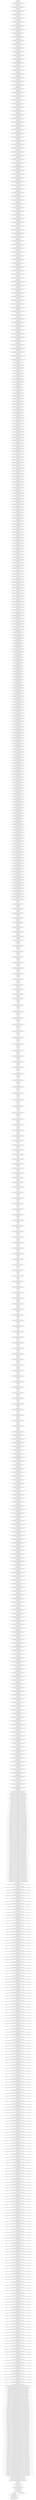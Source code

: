 digraph "unitGraph" {
    "r1659 := @parameter0: java.lang.String[]"
    "$r1 = class \"LjavaT/lang/annotation/UnitTest;\""
    "$r0 = <javaT.lang.'annotation'.UnitTest: java.lang.Class[] X>"
    "$r2 = virtualinvoke $r1.<java.lang.Class: java.lang.reflect.Method getMethod(java.lang.String,java.lang.Class[])>(\"scalarTypesMethod\", $r0)"
    "staticinvoke <javaT.lang.'annotation'.UnitTest: void checkScalarTypes(java.lang.reflect.AnnotatedElement)>($r2)"
    "$r4 = class \"LjavaT/lang/annotation/UnitTest;\""
    "$r3 = <javaT.lang.'annotation'.UnitTest: java.lang.Class[] X>"
    "$r5 = virtualinvoke $r4.<java.lang.Class: java.lang.reflect.Method getMethod(java.lang.String,java.lang.Class[])>(\"scalarTypesOverrideDefaultMethod\", $r3)"
    "staticinvoke <javaT.lang.'annotation'.UnitTest: void checkScalarTypesOverrideDefault(java.lang.reflect.AnnotatedElement)>($r5)"
    "$r7 = class \"LjavaT/lang/annotation/UnitTest;\""
    "$r6 = <javaT.lang.'annotation'.UnitTest: java.lang.Class[] X>"
    "$r8 = virtualinvoke $r7.<java.lang.Class: java.lang.reflect.Method getMethod(java.lang.String,java.lang.Class[])>(\"scalarTypesAcceptDefaultMethod\", $r6)"
    "staticinvoke <javaT.lang.'annotation'.UnitTest: void checkScalarTypesAcceptDefault(java.lang.reflect.AnnotatedElement)>($r8)"
    "$r10 = class \"LjavaT/lang/annotation/UnitTest;\""
    "$r9 = <javaT.lang.'annotation'.UnitTest: java.lang.Class[] X>"
    "$r11 = virtualinvoke $r10.<java.lang.Class: java.lang.reflect.Method getMethod(java.lang.String,java.lang.Class[])>(\"emptyArrayTypesMethod\", $r9)"
    "staticinvoke <javaT.lang.'annotation'.UnitTest: void checkArrayTypes0(java.lang.reflect.AnnotatedElement)>($r11)"
    "$r13 = class \"LjavaT/lang/annotation/UnitTest;\""
    "$r12 = <javaT.lang.'annotation'.UnitTest: java.lang.Class[] X>"
    "$r14 = virtualinvoke $r13.<java.lang.Class: java.lang.reflect.Method getMethod(java.lang.String,java.lang.Class[])>(\"singleElementArrayTypesMethod\", $r12)"
    "staticinvoke <javaT.lang.'annotation'.UnitTest: void checkArrayTypes1(java.lang.reflect.AnnotatedElement)>($r14)"
    "$r16 = class \"LjavaT/lang/annotation/UnitTest;\""
    "$r15 = <javaT.lang.'annotation'.UnitTest: java.lang.Class[] X>"
    "$r17 = virtualinvoke $r16.<java.lang.Class: java.lang.reflect.Method getMethod(java.lang.String,java.lang.Class[])>(\"twoElementArrayTypesMethod\", $r15)"
    "staticinvoke <javaT.lang.'annotation'.UnitTest: void checkArrayTypes2(java.lang.reflect.AnnotatedElement)>($r17)"
    "$r19 = class \"LjavaT/lang/annotation/UnitTest;\""
    "$r18 = <javaT.lang.'annotation'.UnitTest: java.lang.Class[] X>"
    "$r20 = virtualinvoke $r19.<java.lang.Class: java.lang.reflect.Method getMethod(java.lang.String,java.lang.Class[])>(\"arrayTypesAcceptDefaultMethod\", $r18)"
    "staticinvoke <javaT.lang.'annotation'.UnitTest: void checkArrayTypesAcceptDefault(java.lang.reflect.AnnotatedElement)>($r20)"
    "$r22 = class \"LjavaT/lang/annotation/UnitTest;\""
    "$r21 = <javaT.lang.'annotation'.UnitTest: java.lang.Class[] X>"
    "$r23 = virtualinvoke $r22.<java.lang.Class: java.lang.reflect.Method getMethod(java.lang.String,java.lang.Class[])>(\"arrayTypesOverrideDefaultMethod\", $r21)"
    "staticinvoke <javaT.lang.'annotation'.UnitTest: void checkArrayTypesOverrideDefault(java.lang.reflect.AnnotatedElement)>($r23)"
    "$r25 = class \"LjavaT/lang/annotation/UnitTest;\""
    "$r24 = <javaT.lang.'annotation'.UnitTest: java.lang.Class[] X>"
    "$r26 = virtualinvoke $r25.<java.lang.Class: java.lang.reflect.Method getMethod(java.lang.String,java.lang.Class[])>(\"markerMethod\", $r24)"
    "staticinvoke <javaT.lang.'annotation'.UnitTest: void checkMarker(java.lang.reflect.AnnotatedElement)>($r26)"
    "$r28 = class \"LjavaT/lang/annotation/UnitTest;\""
    "$r27 = <javaT.lang.'annotation'.UnitTest: java.lang.Class[] X>"
    "$r29 = virtualinvoke $r28.<java.lang.Class: java.lang.reflect.Method getMethod(java.lang.String,java.lang.Class[])>(\"SingleMemberByte\", $r27)"
    "staticinvoke <javaT.lang.'annotation'.UnitTest: void checkSingleMemberByte(java.lang.reflect.AnnotatedElement)>($r29)"
    "$r31 = class \"LjavaT/lang/annotation/UnitTest;\""
    "$r30 = <javaT.lang.'annotation'.UnitTest: java.lang.Class[] X>"
    "$r32 = virtualinvoke $r31.<java.lang.Class: java.lang.reflect.Method getMethod(java.lang.String,java.lang.Class[])>(\"SingleMemberShort\", $r30)"
    "staticinvoke <javaT.lang.'annotation'.UnitTest: void checkSingleMemberShort(java.lang.reflect.AnnotatedElement)>($r32)"
    "$r34 = class \"LjavaT/lang/annotation/UnitTest;\""
    "$r33 = <javaT.lang.'annotation'.UnitTest: java.lang.Class[] X>"
    "$r35 = virtualinvoke $r34.<java.lang.Class: java.lang.reflect.Method getMethod(java.lang.String,java.lang.Class[])>(\"SingleMemberInt\", $r33)"
    "staticinvoke <javaT.lang.'annotation'.UnitTest: void checkSingleMemberInt(java.lang.reflect.AnnotatedElement)>($r35)"
    "$r37 = class \"LjavaT/lang/annotation/UnitTest;\""
    "$r36 = <javaT.lang.'annotation'.UnitTest: java.lang.Class[] X>"
    "$r38 = virtualinvoke $r37.<java.lang.Class: java.lang.reflect.Method getMethod(java.lang.String,java.lang.Class[])>(\"SingleMemberLong\", $r36)"
    "staticinvoke <javaT.lang.'annotation'.UnitTest: void checkSingleMemberLong(java.lang.reflect.AnnotatedElement)>($r38)"
    "$r40 = class \"LjavaT/lang/annotation/UnitTest;\""
    "$r39 = <javaT.lang.'annotation'.UnitTest: java.lang.Class[] X>"
    "$r41 = virtualinvoke $r40.<java.lang.Class: java.lang.reflect.Method getMethod(java.lang.String,java.lang.Class[])>(\"SingleMemberChar\", $r39)"
    "staticinvoke <javaT.lang.'annotation'.UnitTest: void checkSingleMemberChar(java.lang.reflect.AnnotatedElement)>($r41)"
    "$r43 = class \"LjavaT/lang/annotation/UnitTest;\""
    "$r42 = <javaT.lang.'annotation'.UnitTest: java.lang.Class[] X>"
    "$r44 = virtualinvoke $r43.<java.lang.Class: java.lang.reflect.Method getMethod(java.lang.String,java.lang.Class[])>(\"SingleMemberFloat\", $r42)"
    "staticinvoke <javaT.lang.'annotation'.UnitTest: void checkSingleMemberFloat(java.lang.reflect.AnnotatedElement)>($r44)"
    "$r46 = class \"LjavaT/lang/annotation/UnitTest;\""
    "$r45 = <javaT.lang.'annotation'.UnitTest: java.lang.Class[] X>"
    "$r47 = virtualinvoke $r46.<java.lang.Class: java.lang.reflect.Method getMethod(java.lang.String,java.lang.Class[])>(\"SingleMemberDouble\", $r45)"
    "staticinvoke <javaT.lang.'annotation'.UnitTest: void checkSingleMemberDouble(java.lang.reflect.AnnotatedElement)>($r47)"
    "$r49 = class \"LjavaT/lang/annotation/UnitTest;\""
    "$r48 = <javaT.lang.'annotation'.UnitTest: java.lang.Class[] X>"
    "$r50 = virtualinvoke $r49.<java.lang.Class: java.lang.reflect.Method getMethod(java.lang.String,java.lang.Class[])>(\"SingleMemberBoolean\", $r48)"
    "staticinvoke <javaT.lang.'annotation'.UnitTest: void checkSingleMemberBoolean(java.lang.reflect.AnnotatedElement)>($r50)"
    "$r52 = class \"LjavaT/lang/annotation/UnitTest;\""
    "$r51 = <javaT.lang.'annotation'.UnitTest: java.lang.Class[] X>"
    "$r53 = virtualinvoke $r52.<java.lang.Class: java.lang.reflect.Method getMethod(java.lang.String,java.lang.Class[])>(\"SingleMemberString\", $r51)"
    "staticinvoke <javaT.lang.'annotation'.UnitTest: void checkSingleMemberString(java.lang.reflect.AnnotatedElement)>($r53)"
    "$r55 = class \"LjavaT/lang/annotation/UnitTest;\""
    "$r54 = <javaT.lang.'annotation'.UnitTest: java.lang.Class[] X>"
    "$r56 = virtualinvoke $r55.<java.lang.Class: java.lang.reflect.Method getMethod(java.lang.String,java.lang.Class[])>(\"SingleMemberClass\", $r54)"
    "staticinvoke <javaT.lang.'annotation'.UnitTest: void checkSingleMemberClass(java.lang.reflect.AnnotatedElement)>($r56)"
    "$r58 = class \"LjavaT/lang/annotation/UnitTest;\""
    "$r57 = <javaT.lang.'annotation'.UnitTest: java.lang.Class[] X>"
    "$r59 = virtualinvoke $r58.<java.lang.Class: java.lang.reflect.Method getMethod(java.lang.String,java.lang.Class[])>(\"SingleMemberEnum\", $r57)"
    "staticinvoke <javaT.lang.'annotation'.UnitTest: void checkSingleMemberEnum(java.lang.reflect.AnnotatedElement)>($r59)"
    "$r61 = class \"LjavaT/lang/annotation/UnitTest;\""
    "$r60 = <javaT.lang.'annotation'.UnitTest: java.lang.Class[] X>"
    "$r62 = virtualinvoke $r61.<java.lang.Class: java.lang.reflect.Method getMethod(java.lang.String,java.lang.Class[])>(\"SingleMemberByteOvrdDef\", $r60)"
    "staticinvoke <javaT.lang.'annotation'.UnitTest: void checkSingleMemberByteOvrdDef(java.lang.reflect.AnnotatedElement)>($r62)"
    "$r64 = class \"LjavaT/lang/annotation/UnitTest;\""
    "$r63 = <javaT.lang.'annotation'.UnitTest: java.lang.Class[] X>"
    "$r65 = virtualinvoke $r64.<java.lang.Class: java.lang.reflect.Method getMethod(java.lang.String,java.lang.Class[])>(\"SingleMemberShortOvrdDef\", $r63)"
    "staticinvoke <javaT.lang.'annotation'.UnitTest: void checkSingleMemberShortOvrdDef(java.lang.reflect.AnnotatedElement)>($r65)"
    "$r67 = class \"LjavaT/lang/annotation/UnitTest;\""
    "$r66 = <javaT.lang.'annotation'.UnitTest: java.lang.Class[] X>"
    "$r68 = virtualinvoke $r67.<java.lang.Class: java.lang.reflect.Method getMethod(java.lang.String,java.lang.Class[])>(\"SingleMemberIntOvrdDef\", $r66)"
    "staticinvoke <javaT.lang.'annotation'.UnitTest: void checkSingleMemberIntOvrdDef(java.lang.reflect.AnnotatedElement)>($r68)"
    "$r70 = class \"LjavaT/lang/annotation/UnitTest;\""
    "$r69 = <javaT.lang.'annotation'.UnitTest: java.lang.Class[] X>"
    "$r71 = virtualinvoke $r70.<java.lang.Class: java.lang.reflect.Method getMethod(java.lang.String,java.lang.Class[])>(\"SingleMemberLongOvrdDef\", $r69)"
    "staticinvoke <javaT.lang.'annotation'.UnitTest: void checkSingleMemberLongOvrdDef(java.lang.reflect.AnnotatedElement)>($r71)"
    "$r73 = class \"LjavaT/lang/annotation/UnitTest;\""
    "$r72 = <javaT.lang.'annotation'.UnitTest: java.lang.Class[] X>"
    "$r74 = virtualinvoke $r73.<java.lang.Class: java.lang.reflect.Method getMethod(java.lang.String,java.lang.Class[])>(\"SingleMemberCharOvrdDef\", $r72)"
    "staticinvoke <javaT.lang.'annotation'.UnitTest: void checkSingleMemberCharOvrdDef(java.lang.reflect.AnnotatedElement)>($r74)"
    "$r76 = class \"LjavaT/lang/annotation/UnitTest;\""
    "$r75 = <javaT.lang.'annotation'.UnitTest: java.lang.Class[] X>"
    "$r77 = virtualinvoke $r76.<java.lang.Class: java.lang.reflect.Method getMethod(java.lang.String,java.lang.Class[])>(\"SingleMemberFloatOvrdDef\", $r75)"
    "staticinvoke <javaT.lang.'annotation'.UnitTest: void checkSingleMemberFloatOvrdDef(java.lang.reflect.AnnotatedElement)>($r77)"
    "$r79 = class \"LjavaT/lang/annotation/UnitTest;\""
    "$r78 = <javaT.lang.'annotation'.UnitTest: java.lang.Class[] X>"
    "$r80 = virtualinvoke $r79.<java.lang.Class: java.lang.reflect.Method getMethod(java.lang.String,java.lang.Class[])>(\"SingleMemberDoubleOvrdDef\", $r78)"
    "staticinvoke <javaT.lang.'annotation'.UnitTest: void checkSingleMemberDoubleOvrdDef(java.lang.reflect.AnnotatedElement)>($r80)"
    "$r82 = class \"LjavaT/lang/annotation/UnitTest;\""
    "$r81 = <javaT.lang.'annotation'.UnitTest: java.lang.Class[] X>"
    "$r83 = virtualinvoke $r82.<java.lang.Class: java.lang.reflect.Method getMethod(java.lang.String,java.lang.Class[])>(\"SingleMemberBooleanOvrdDef\", $r81)"
    "staticinvoke <javaT.lang.'annotation'.UnitTest: void checkSingleMemberBooleanOvrdDef(java.lang.reflect.AnnotatedElement)>($r83)"
    "$r85 = class \"LjavaT/lang/annotation/UnitTest;\""
    "$r84 = <javaT.lang.'annotation'.UnitTest: java.lang.Class[] X>"
    "$r86 = virtualinvoke $r85.<java.lang.Class: java.lang.reflect.Method getMethod(java.lang.String,java.lang.Class[])>(\"SingleMemberStringOvrdDef\", $r84)"
    "staticinvoke <javaT.lang.'annotation'.UnitTest: void checkSingleMemberStringOvrdDef(java.lang.reflect.AnnotatedElement)>($r86)"
    "$r88 = class \"LjavaT/lang/annotation/UnitTest;\""
    "$r87 = <javaT.lang.'annotation'.UnitTest: java.lang.Class[] X>"
    "$r89 = virtualinvoke $r88.<java.lang.Class: java.lang.reflect.Method getMethod(java.lang.String,java.lang.Class[])>(\"SingleMemberClassOvrdDef\", $r87)"
    "staticinvoke <javaT.lang.'annotation'.UnitTest: void checkSingleMemberClassOvrdDef(java.lang.reflect.AnnotatedElement)>($r89)"
    "$r91 = class \"LjavaT/lang/annotation/UnitTest;\""
    "$r90 = <javaT.lang.'annotation'.UnitTest: java.lang.Class[] X>"
    "$r92 = virtualinvoke $r91.<java.lang.Class: java.lang.reflect.Method getMethod(java.lang.String,java.lang.Class[])>(\"SingleMemberEnumOvrdDef\", $r90)"
    "staticinvoke <javaT.lang.'annotation'.UnitTest: void checkSingleMemberEnumOvrdDef(java.lang.reflect.AnnotatedElement)>($r92)"
    "$r94 = class \"LjavaT/lang/annotation/UnitTest;\""
    "$r93 = <javaT.lang.'annotation'.UnitTest: java.lang.Class[] X>"
    "$r95 = virtualinvoke $r94.<java.lang.Class: java.lang.reflect.Method getMethod(java.lang.String,java.lang.Class[])>(\"SingleMemberByteAcceptDef\", $r93)"
    "staticinvoke <javaT.lang.'annotation'.UnitTest: void checkSingleMemberByteAcceptDef(java.lang.reflect.AnnotatedElement)>($r95)"
    "$r97 = class \"LjavaT/lang/annotation/UnitTest;\""
    "$r96 = <javaT.lang.'annotation'.UnitTest: java.lang.Class[] X>"
    "$r98 = virtualinvoke $r97.<java.lang.Class: java.lang.reflect.Method getMethod(java.lang.String,java.lang.Class[])>(\"SingleMemberShortAcceptDef\", $r96)"
    "staticinvoke <javaT.lang.'annotation'.UnitTest: void checkSingleMemberShortAcceptDef(java.lang.reflect.AnnotatedElement)>($r98)"
    "$r100 = class \"LjavaT/lang/annotation/UnitTest;\""
    "$r99 = <javaT.lang.'annotation'.UnitTest: java.lang.Class[] X>"
    "$r101 = virtualinvoke $r100.<java.lang.Class: java.lang.reflect.Method getMethod(java.lang.String,java.lang.Class[])>(\"SingleMemberIntAcceptDef\", $r99)"
    "staticinvoke <javaT.lang.'annotation'.UnitTest: void checkSingleMemberIntAcceptDef(java.lang.reflect.AnnotatedElement)>($r101)"
    "$r103 = class \"LjavaT/lang/annotation/UnitTest;\""
    "$r102 = <javaT.lang.'annotation'.UnitTest: java.lang.Class[] X>"
    "$r104 = virtualinvoke $r103.<java.lang.Class: java.lang.reflect.Method getMethod(java.lang.String,java.lang.Class[])>(\"SingleMemberLongAcceptDef\", $r102)"
    "staticinvoke <javaT.lang.'annotation'.UnitTest: void checkSingleMemberLongAcceptDef(java.lang.reflect.AnnotatedElement)>($r104)"
    "$r106 = class \"LjavaT/lang/annotation/UnitTest;\""
    "$r105 = <javaT.lang.'annotation'.UnitTest: java.lang.Class[] X>"
    "$r107 = virtualinvoke $r106.<java.lang.Class: java.lang.reflect.Method getMethod(java.lang.String,java.lang.Class[])>(\"SingleMemberCharAcceptDef\", $r105)"
    "staticinvoke <javaT.lang.'annotation'.UnitTest: void checkSingleMemberCharAcceptDef(java.lang.reflect.AnnotatedElement)>($r107)"
    "$r109 = class \"LjavaT/lang/annotation/UnitTest;\""
    "$r108 = <javaT.lang.'annotation'.UnitTest: java.lang.Class[] X>"
    "$r110 = virtualinvoke $r109.<java.lang.Class: java.lang.reflect.Method getMethod(java.lang.String,java.lang.Class[])>(\"SingleMemberFloatAcceptDef\", $r108)"
    "staticinvoke <javaT.lang.'annotation'.UnitTest: void checkSingleMemberFloatAcceptDef(java.lang.reflect.AnnotatedElement)>($r110)"
    "$r112 = class \"LjavaT/lang/annotation/UnitTest;\""
    "$r111 = <javaT.lang.'annotation'.UnitTest: java.lang.Class[] X>"
    "$r113 = virtualinvoke $r112.<java.lang.Class: java.lang.reflect.Method getMethod(java.lang.String,java.lang.Class[])>(\"SingleMemberDoubleAcceptDef\", $r111)"
    "staticinvoke <javaT.lang.'annotation'.UnitTest: void checkSingleMemberDoubleAcceptDef(java.lang.reflect.AnnotatedElement)>($r113)"
    "$r115 = class \"LjavaT/lang/annotation/UnitTest;\""
    "$r114 = <javaT.lang.'annotation'.UnitTest: java.lang.Class[] X>"
    "$r116 = virtualinvoke $r115.<java.lang.Class: java.lang.reflect.Method getMethod(java.lang.String,java.lang.Class[])>(\"SingleMemberBooleanAcceptDef\", $r114)"
    "staticinvoke <javaT.lang.'annotation'.UnitTest: void checkSingleMemberBooleanAcceptDef(java.lang.reflect.AnnotatedElement)>($r116)"
    "$r118 = class \"LjavaT/lang/annotation/UnitTest;\""
    "$r117 = <javaT.lang.'annotation'.UnitTest: java.lang.Class[] X>"
    "$r119 = virtualinvoke $r118.<java.lang.Class: java.lang.reflect.Method getMethod(java.lang.String,java.lang.Class[])>(\"SingleMemberStringAcceptDef\", $r117)"
    "staticinvoke <javaT.lang.'annotation'.UnitTest: void checkSingleMemberStringAcceptDef(java.lang.reflect.AnnotatedElement)>($r119)"
    "$r121 = class \"LjavaT/lang/annotation/UnitTest;\""
    "$r120 = <javaT.lang.'annotation'.UnitTest: java.lang.Class[] X>"
    "$r122 = virtualinvoke $r121.<java.lang.Class: java.lang.reflect.Method getMethod(java.lang.String,java.lang.Class[])>(\"SingleMemberClassAcceptDef\", $r120)"
    "staticinvoke <javaT.lang.'annotation'.UnitTest: void checkSingleMemberClassAcceptDef(java.lang.reflect.AnnotatedElement)>($r122)"
    "$r124 = class \"LjavaT/lang/annotation/UnitTest;\""
    "$r123 = <javaT.lang.'annotation'.UnitTest: java.lang.Class[] X>"
    "$r125 = virtualinvoke $r124.<java.lang.Class: java.lang.reflect.Method getMethod(java.lang.String,java.lang.Class[])>(\"SingleMemberEnumAcceptDef\", $r123)"
    "staticinvoke <javaT.lang.'annotation'.UnitTest: void checkSingleMemberEnumAcceptDef(java.lang.reflect.AnnotatedElement)>($r125)"
    "$r127 = class \"LjavaT/lang/annotation/UnitTest;\""
    "$r126 = <javaT.lang.'annotation'.UnitTest: java.lang.Class[] X>"
    "$r128 = virtualinvoke $r127.<java.lang.Class: java.lang.reflect.Method getMethod(java.lang.String,java.lang.Class[])>(\"SingleMemberByteArrEmpty\", $r126)"
    "staticinvoke <javaT.lang.'annotation'.UnitTest: void checkSingleMemberByteArrEmpty(java.lang.reflect.AnnotatedElement)>($r128)"
    "$r130 = class \"LjavaT/lang/annotation/UnitTest;\""
    "$r129 = <javaT.lang.'annotation'.UnitTest: java.lang.Class[] X>"
    "$r131 = virtualinvoke $r130.<java.lang.Class: java.lang.reflect.Method getMethod(java.lang.String,java.lang.Class[])>(\"SingleMemberShortArrEmpty\", $r129)"
    "staticinvoke <javaT.lang.'annotation'.UnitTest: void checkSingleMemberShortArrEmpty(java.lang.reflect.AnnotatedElement)>($r131)"
    "$r133 = class \"LjavaT/lang/annotation/UnitTest;\""
    "$r132 = <javaT.lang.'annotation'.UnitTest: java.lang.Class[] X>"
    "$r134 = virtualinvoke $r133.<java.lang.Class: java.lang.reflect.Method getMethod(java.lang.String,java.lang.Class[])>(\"SingleMemberIntArrEmpty\", $r132)"
    "staticinvoke <javaT.lang.'annotation'.UnitTest: void checkSingleMemberIntArrEmpty(java.lang.reflect.AnnotatedElement)>($r134)"
    "$r136 = class \"LjavaT/lang/annotation/UnitTest;\""
    "$r135 = <javaT.lang.'annotation'.UnitTest: java.lang.Class[] X>"
    "$r137 = virtualinvoke $r136.<java.lang.Class: java.lang.reflect.Method getMethod(java.lang.String,java.lang.Class[])>(\"SingleMemberLongArrEmpty\", $r135)"
    "staticinvoke <javaT.lang.'annotation'.UnitTest: void checkSingleMemberLongArrEmpty(java.lang.reflect.AnnotatedElement)>($r137)"
    "$r139 = class \"LjavaT/lang/annotation/UnitTest;\""
    "$r138 = <javaT.lang.'annotation'.UnitTest: java.lang.Class[] X>"
    "$r140 = virtualinvoke $r139.<java.lang.Class: java.lang.reflect.Method getMethod(java.lang.String,java.lang.Class[])>(\"SingleMemberCharArrEmpty\", $r138)"
    "staticinvoke <javaT.lang.'annotation'.UnitTest: void checkSingleMemberCharArrEmpty(java.lang.reflect.AnnotatedElement)>($r140)"
    "$r142 = class \"LjavaT/lang/annotation/UnitTest;\""
    "$r141 = <javaT.lang.'annotation'.UnitTest: java.lang.Class[] X>"
    "$r143 = virtualinvoke $r142.<java.lang.Class: java.lang.reflect.Method getMethod(java.lang.String,java.lang.Class[])>(\"SingleMemberFloatArrEmpty\", $r141)"
    "staticinvoke <javaT.lang.'annotation'.UnitTest: void checkSingleMemberFloatArrEmpty(java.lang.reflect.AnnotatedElement)>($r143)"
    "$r145 = class \"LjavaT/lang/annotation/UnitTest;\""
    "$r144 = <javaT.lang.'annotation'.UnitTest: java.lang.Class[] X>"
    "$r146 = virtualinvoke $r145.<java.lang.Class: java.lang.reflect.Method getMethod(java.lang.String,java.lang.Class[])>(\"SingleMemberDoubleArrEmpty\", $r144)"
    "staticinvoke <javaT.lang.'annotation'.UnitTest: void checkSingleMemberDoubleArrEmpty(java.lang.reflect.AnnotatedElement)>($r146)"
    "$r148 = class \"LjavaT/lang/annotation/UnitTest;\""
    "$r147 = <javaT.lang.'annotation'.UnitTest: java.lang.Class[] X>"
    "$r149 = virtualinvoke $r148.<java.lang.Class: java.lang.reflect.Method getMethod(java.lang.String,java.lang.Class[])>(\"SingleMemberBooleanArrEmpty\", $r147)"
    "staticinvoke <javaT.lang.'annotation'.UnitTest: void checkSingleMemberBooleanArrEmpty(java.lang.reflect.AnnotatedElement)>($r149)"
    "$r151 = class \"LjavaT/lang/annotation/UnitTest;\""
    "$r150 = <javaT.lang.'annotation'.UnitTest: java.lang.Class[] X>"
    "$r152 = virtualinvoke $r151.<java.lang.Class: java.lang.reflect.Method getMethod(java.lang.String,java.lang.Class[])>(\"SingleMemberStringArrEmpty\", $r150)"
    "staticinvoke <javaT.lang.'annotation'.UnitTest: void checkSingleMemberStringArrEmpty(java.lang.reflect.AnnotatedElement)>($r152)"
    "$r154 = class \"LjavaT/lang/annotation/UnitTest;\""
    "$r153 = <javaT.lang.'annotation'.UnitTest: java.lang.Class[] X>"
    "$r155 = virtualinvoke $r154.<java.lang.Class: java.lang.reflect.Method getMethod(java.lang.String,java.lang.Class[])>(\"SingleMemberClassArrEmpty\", $r153)"
    "staticinvoke <javaT.lang.'annotation'.UnitTest: void checkSingleMemberClassArrEmpty(java.lang.reflect.AnnotatedElement)>($r155)"
    "$r157 = class \"LjavaT/lang/annotation/UnitTest;\""
    "$r156 = <javaT.lang.'annotation'.UnitTest: java.lang.Class[] X>"
    "$r158 = virtualinvoke $r157.<java.lang.Class: java.lang.reflect.Method getMethod(java.lang.String,java.lang.Class[])>(\"SingleMemberEnumArrEmpty\", $r156)"
    "staticinvoke <javaT.lang.'annotation'.UnitTest: void checkSingleMemberEnumArrEmpty(java.lang.reflect.AnnotatedElement)>($r158)"
    "$r160 = class \"LjavaT/lang/annotation/UnitTest;\""
    "$r159 = <javaT.lang.'annotation'.UnitTest: java.lang.Class[] X>"
    "$r161 = virtualinvoke $r160.<java.lang.Class: java.lang.reflect.Method getMethod(java.lang.String,java.lang.Class[])>(\"SingleMemberByteArrOne\", $r159)"
    "staticinvoke <javaT.lang.'annotation'.UnitTest: void checkSingleMemberByteArrOne(java.lang.reflect.AnnotatedElement)>($r161)"
    "$r163 = class \"LjavaT/lang/annotation/UnitTest;\""
    "$r162 = <javaT.lang.'annotation'.UnitTest: java.lang.Class[] X>"
    "$r164 = virtualinvoke $r163.<java.lang.Class: java.lang.reflect.Method getMethod(java.lang.String,java.lang.Class[])>(\"SingleMemberShortArrOne\", $r162)"
    "staticinvoke <javaT.lang.'annotation'.UnitTest: void checkSingleMemberShortArrOne(java.lang.reflect.AnnotatedElement)>($r164)"
    "$r166 = class \"LjavaT/lang/annotation/UnitTest;\""
    "$r165 = <javaT.lang.'annotation'.UnitTest: java.lang.Class[] X>"
    "$r167 = virtualinvoke $r166.<java.lang.Class: java.lang.reflect.Method getMethod(java.lang.String,java.lang.Class[])>(\"SingleMemberIntArrOne\", $r165)"
    "staticinvoke <javaT.lang.'annotation'.UnitTest: void checkSingleMemberIntArrOne(java.lang.reflect.AnnotatedElement)>($r167)"
    "$r169 = class \"LjavaT/lang/annotation/UnitTest;\""
    "$r168 = <javaT.lang.'annotation'.UnitTest: java.lang.Class[] X>"
    "$r170 = virtualinvoke $r169.<java.lang.Class: java.lang.reflect.Method getMethod(java.lang.String,java.lang.Class[])>(\"SingleMemberLongArrOne\", $r168)"
    "staticinvoke <javaT.lang.'annotation'.UnitTest: void checkSingleMemberLongArrOne(java.lang.reflect.AnnotatedElement)>($r170)"
    "$r172 = class \"LjavaT/lang/annotation/UnitTest;\""
    "$r171 = <javaT.lang.'annotation'.UnitTest: java.lang.Class[] X>"
    "$r173 = virtualinvoke $r172.<java.lang.Class: java.lang.reflect.Method getMethod(java.lang.String,java.lang.Class[])>(\"SingleMemberCharArrOne\", $r171)"
    "staticinvoke <javaT.lang.'annotation'.UnitTest: void checkSingleMemberCharArrOne(java.lang.reflect.AnnotatedElement)>($r173)"
    "$r175 = class \"LjavaT/lang/annotation/UnitTest;\""
    "$r174 = <javaT.lang.'annotation'.UnitTest: java.lang.Class[] X>"
    "$r176 = virtualinvoke $r175.<java.lang.Class: java.lang.reflect.Method getMethod(java.lang.String,java.lang.Class[])>(\"SingleMemberFloatArrOne\", $r174)"
    "staticinvoke <javaT.lang.'annotation'.UnitTest: void checkSingleMemberFloatArrOne(java.lang.reflect.AnnotatedElement)>($r176)"
    "$r178 = class \"LjavaT/lang/annotation/UnitTest;\""
    "$r177 = <javaT.lang.'annotation'.UnitTest: java.lang.Class[] X>"
    "$r179 = virtualinvoke $r178.<java.lang.Class: java.lang.reflect.Method getMethod(java.lang.String,java.lang.Class[])>(\"SingleMemberDoubleArrOne\", $r177)"
    "staticinvoke <javaT.lang.'annotation'.UnitTest: void checkSingleMemberDoubleArrOne(java.lang.reflect.AnnotatedElement)>($r179)"
    "$r181 = class \"LjavaT/lang/annotation/UnitTest;\""
    "$r180 = <javaT.lang.'annotation'.UnitTest: java.lang.Class[] X>"
    "$r182 = virtualinvoke $r181.<java.lang.Class: java.lang.reflect.Method getMethod(java.lang.String,java.lang.Class[])>(\"SingleMemberBooleanArrOne\", $r180)"
    "staticinvoke <javaT.lang.'annotation'.UnitTest: void checkSingleMemberBooleanArrOne(java.lang.reflect.AnnotatedElement)>($r182)"
    "$r184 = class \"LjavaT/lang/annotation/UnitTest;\""
    "$r183 = <javaT.lang.'annotation'.UnitTest: java.lang.Class[] X>"
    "$r185 = virtualinvoke $r184.<java.lang.Class: java.lang.reflect.Method getMethod(java.lang.String,java.lang.Class[])>(\"SingleMemberStringArrOne\", $r183)"
    "staticinvoke <javaT.lang.'annotation'.UnitTest: void checkSingleMemberStringArrOne(java.lang.reflect.AnnotatedElement)>($r185)"
    "$r187 = class \"LjavaT/lang/annotation/UnitTest;\""
    "$r186 = <javaT.lang.'annotation'.UnitTest: java.lang.Class[] X>"
    "$r188 = virtualinvoke $r187.<java.lang.Class: java.lang.reflect.Method getMethod(java.lang.String,java.lang.Class[])>(\"SingleMemberClassArrOne\", $r186)"
    "staticinvoke <javaT.lang.'annotation'.UnitTest: void checkSingleMemberClassArrOne(java.lang.reflect.AnnotatedElement)>($r188)"
    "$r190 = class \"LjavaT/lang/annotation/UnitTest;\""
    "$r189 = <javaT.lang.'annotation'.UnitTest: java.lang.Class[] X>"
    "$r191 = virtualinvoke $r190.<java.lang.Class: java.lang.reflect.Method getMethod(java.lang.String,java.lang.Class[])>(\"SingleMemberEnumArrOne\", $r189)"
    "staticinvoke <javaT.lang.'annotation'.UnitTest: void checkSingleMemberEnumArrOne(java.lang.reflect.AnnotatedElement)>($r191)"
    "$r193 = class \"LjavaT/lang/annotation/UnitTest;\""
    "$r192 = <javaT.lang.'annotation'.UnitTest: java.lang.Class[] X>"
    "$r194 = virtualinvoke $r193.<java.lang.Class: java.lang.reflect.Method getMethod(java.lang.String,java.lang.Class[])>(\"SingleMemberByteArrTwo\", $r192)"
    "staticinvoke <javaT.lang.'annotation'.UnitTest: void checkSingleMemberByteArrTwo(java.lang.reflect.AnnotatedElement)>($r194)"
    "$r196 = class \"LjavaT/lang/annotation/UnitTest;\""
    "$r195 = <javaT.lang.'annotation'.UnitTest: java.lang.Class[] X>"
    "$r197 = virtualinvoke $r196.<java.lang.Class: java.lang.reflect.Method getMethod(java.lang.String,java.lang.Class[])>(\"SingleMemberShortArrTwo\", $r195)"
    "staticinvoke <javaT.lang.'annotation'.UnitTest: void checkSingleMemberShortArrTwo(java.lang.reflect.AnnotatedElement)>($r197)"
    "$r199 = class \"LjavaT/lang/annotation/UnitTest;\""
    "$r198 = <javaT.lang.'annotation'.UnitTest: java.lang.Class[] X>"
    "$r200 = virtualinvoke $r199.<java.lang.Class: java.lang.reflect.Method getMethod(java.lang.String,java.lang.Class[])>(\"SingleMemberIntArrTwo\", $r198)"
    "staticinvoke <javaT.lang.'annotation'.UnitTest: void checkSingleMemberIntArrTwo(java.lang.reflect.AnnotatedElement)>($r200)"
    "$r202 = class \"LjavaT/lang/annotation/UnitTest;\""
    "$r201 = <javaT.lang.'annotation'.UnitTest: java.lang.Class[] X>"
    "$r203 = virtualinvoke $r202.<java.lang.Class: java.lang.reflect.Method getMethod(java.lang.String,java.lang.Class[])>(\"SingleMemberLongArrTwo\", $r201)"
    "staticinvoke <javaT.lang.'annotation'.UnitTest: void checkSingleMemberLongArrTwo(java.lang.reflect.AnnotatedElement)>($r203)"
    "$r205 = class \"LjavaT/lang/annotation/UnitTest;\""
    "$r204 = <javaT.lang.'annotation'.UnitTest: java.lang.Class[] X>"
    "$r206 = virtualinvoke $r205.<java.lang.Class: java.lang.reflect.Method getMethod(java.lang.String,java.lang.Class[])>(\"SingleMemberCharArrTwo\", $r204)"
    "staticinvoke <javaT.lang.'annotation'.UnitTest: void checkSingleMemberCharArrTwo(java.lang.reflect.AnnotatedElement)>($r206)"
    "$r208 = class \"LjavaT/lang/annotation/UnitTest;\""
    "$r207 = <javaT.lang.'annotation'.UnitTest: java.lang.Class[] X>"
    "$r209 = virtualinvoke $r208.<java.lang.Class: java.lang.reflect.Method getMethod(java.lang.String,java.lang.Class[])>(\"SingleMemberFloatArrTwo\", $r207)"
    "staticinvoke <javaT.lang.'annotation'.UnitTest: void checkSingleMemberFloatArrTwo(java.lang.reflect.AnnotatedElement)>($r209)"
    "$r211 = class \"LjavaT/lang/annotation/UnitTest;\""
    "$r210 = <javaT.lang.'annotation'.UnitTest: java.lang.Class[] X>"
    "$r212 = virtualinvoke $r211.<java.lang.Class: java.lang.reflect.Method getMethod(java.lang.String,java.lang.Class[])>(\"SingleMemberDoubleArrTwo\", $r210)"
    "staticinvoke <javaT.lang.'annotation'.UnitTest: void checkSingleMemberDoubleArrTwo(java.lang.reflect.AnnotatedElement)>($r212)"
    "$r214 = class \"LjavaT/lang/annotation/UnitTest;\""
    "$r213 = <javaT.lang.'annotation'.UnitTest: java.lang.Class[] X>"
    "$r215 = virtualinvoke $r214.<java.lang.Class: java.lang.reflect.Method getMethod(java.lang.String,java.lang.Class[])>(\"SingleMemberBooleanArrTwo\", $r213)"
    "staticinvoke <javaT.lang.'annotation'.UnitTest: void checkSingleMemberBooleanArrTwo(java.lang.reflect.AnnotatedElement)>($r215)"
    "$r217 = class \"LjavaT/lang/annotation/UnitTest;\""
    "$r216 = <javaT.lang.'annotation'.UnitTest: java.lang.Class[] X>"
    "$r218 = virtualinvoke $r217.<java.lang.Class: java.lang.reflect.Method getMethod(java.lang.String,java.lang.Class[])>(\"SingleMemberStringArrTwo\", $r216)"
    "staticinvoke <javaT.lang.'annotation'.UnitTest: void checkSingleMemberStringArrTwo(java.lang.reflect.AnnotatedElement)>($r218)"
    "$r220 = class \"LjavaT/lang/annotation/UnitTest;\""
    "$r219 = <javaT.lang.'annotation'.UnitTest: java.lang.Class[] X>"
    "$r221 = virtualinvoke $r220.<java.lang.Class: java.lang.reflect.Method getMethod(java.lang.String,java.lang.Class[])>(\"SingleMemberClassArrTwo\", $r219)"
    "staticinvoke <javaT.lang.'annotation'.UnitTest: void checkSingleMemberClassArrTwo(java.lang.reflect.AnnotatedElement)>($r221)"
    "$r223 = class \"LjavaT/lang/annotation/UnitTest;\""
    "$r222 = <javaT.lang.'annotation'.UnitTest: java.lang.Class[] X>"
    "$r224 = virtualinvoke $r223.<java.lang.Class: java.lang.reflect.Method getMethod(java.lang.String,java.lang.Class[])>(\"SingleMemberEnumArrTwo\", $r222)"
    "staticinvoke <javaT.lang.'annotation'.UnitTest: void checkSingleMemberEnumArrTwo(java.lang.reflect.AnnotatedElement)>($r224)"
    "$r226 = class \"LjavaT/lang/annotation/UnitTest;\""
    "$r225 = <javaT.lang.'annotation'.UnitTest: java.lang.Class[] X>"
    "$r227 = virtualinvoke $r226.<java.lang.Class: java.lang.reflect.Method getMethod(java.lang.String,java.lang.Class[])>(\"SingleMemberByteArrOvrdDef\", $r225)"
    "staticinvoke <javaT.lang.'annotation'.UnitTest: void checkSingleMemberByteArrOvrdDef(java.lang.reflect.AnnotatedElement)>($r227)"
    "$r229 = class \"LjavaT/lang/annotation/UnitTest;\""
    "$r228 = <javaT.lang.'annotation'.UnitTest: java.lang.Class[] X>"
    "$r230 = virtualinvoke $r229.<java.lang.Class: java.lang.reflect.Method getMethod(java.lang.String,java.lang.Class[])>(\"SingleMemberShortArrOvrdDef\", $r228)"
    "staticinvoke <javaT.lang.'annotation'.UnitTest: void checkSingleMemberShortArrOvrdDef(java.lang.reflect.AnnotatedElement)>($r230)"
    "$r232 = class \"LjavaT/lang/annotation/UnitTest;\""
    "$r231 = <javaT.lang.'annotation'.UnitTest: java.lang.Class[] X>"
    "$r233 = virtualinvoke $r232.<java.lang.Class: java.lang.reflect.Method getMethod(java.lang.String,java.lang.Class[])>(\"SingleMemberIntArrOvrdDef\", $r231)"
    "staticinvoke <javaT.lang.'annotation'.UnitTest: void checkSingleMemberIntArrOvrdDef(java.lang.reflect.AnnotatedElement)>($r233)"
    "$r235 = class \"LjavaT/lang/annotation/UnitTest;\""
    "$r234 = <javaT.lang.'annotation'.UnitTest: java.lang.Class[] X>"
    "$r236 = virtualinvoke $r235.<java.lang.Class: java.lang.reflect.Method getMethod(java.lang.String,java.lang.Class[])>(\"SingleMemberLongArrOvrdDef\", $r234)"
    "staticinvoke <javaT.lang.'annotation'.UnitTest: void checkSingleMemberLongArrOvrdDef(java.lang.reflect.AnnotatedElement)>($r236)"
    "$r238 = class \"LjavaT/lang/annotation/UnitTest;\""
    "$r237 = <javaT.lang.'annotation'.UnitTest: java.lang.Class[] X>"
    "$r239 = virtualinvoke $r238.<java.lang.Class: java.lang.reflect.Method getMethod(java.lang.String,java.lang.Class[])>(\"SingleMemberCharArrOvrdDef\", $r237)"
    "staticinvoke <javaT.lang.'annotation'.UnitTest: void checkSingleMemberCharArrOvrdDef(java.lang.reflect.AnnotatedElement)>($r239)"
    "$r241 = class \"LjavaT/lang/annotation/UnitTest;\""
    "$r240 = <javaT.lang.'annotation'.UnitTest: java.lang.Class[] X>"
    "$r242 = virtualinvoke $r241.<java.lang.Class: java.lang.reflect.Method getMethod(java.lang.String,java.lang.Class[])>(\"SingleMemberFloatArrOvrdDef\", $r240)"
    "staticinvoke <javaT.lang.'annotation'.UnitTest: void checkSingleMemberFloatArrOvrdDef(java.lang.reflect.AnnotatedElement)>($r242)"
    "$r244 = class \"LjavaT/lang/annotation/UnitTest;\""
    "$r243 = <javaT.lang.'annotation'.UnitTest: java.lang.Class[] X>"
    "$r245 = virtualinvoke $r244.<java.lang.Class: java.lang.reflect.Method getMethod(java.lang.String,java.lang.Class[])>(\"SingleMemberDoubleArrOvrdDef\", $r243)"
    "staticinvoke <javaT.lang.'annotation'.UnitTest: void checkSingleMemberDoubleArrOvrdDef(java.lang.reflect.AnnotatedElement)>($r245)"
    "$r247 = class \"LjavaT/lang/annotation/UnitTest;\""
    "$r246 = <javaT.lang.'annotation'.UnitTest: java.lang.Class[] X>"
    "$r248 = virtualinvoke $r247.<java.lang.Class: java.lang.reflect.Method getMethod(java.lang.String,java.lang.Class[])>(\"SingleMemberBooleanArrOvrdDef\", $r246)"
    "staticinvoke <javaT.lang.'annotation'.UnitTest: void checkSingleMemberBooleanArrOvrdDef(java.lang.reflect.AnnotatedElement)>($r248)"
    "$r250 = class \"LjavaT/lang/annotation/UnitTest;\""
    "$r249 = <javaT.lang.'annotation'.UnitTest: java.lang.Class[] X>"
    "$r251 = virtualinvoke $r250.<java.lang.Class: java.lang.reflect.Method getMethod(java.lang.String,java.lang.Class[])>(\"SingleMemberStringArrOvrdDef\", $r249)"
    "staticinvoke <javaT.lang.'annotation'.UnitTest: void checkSingleMemberStringArrOvrdDef(java.lang.reflect.AnnotatedElement)>($r251)"
    "$r253 = class \"LjavaT/lang/annotation/UnitTest;\""
    "$r252 = <javaT.lang.'annotation'.UnitTest: java.lang.Class[] X>"
    "$r254 = virtualinvoke $r253.<java.lang.Class: java.lang.reflect.Method getMethod(java.lang.String,java.lang.Class[])>(\"SingleMemberClassArrOvrdDef\", $r252)"
    "staticinvoke <javaT.lang.'annotation'.UnitTest: void checkSingleMemberClassArrOvrdDef(java.lang.reflect.AnnotatedElement)>($r254)"
    "$r256 = class \"LjavaT/lang/annotation/UnitTest;\""
    "$r255 = <javaT.lang.'annotation'.UnitTest: java.lang.Class[] X>"
    "$r257 = virtualinvoke $r256.<java.lang.Class: java.lang.reflect.Method getMethod(java.lang.String,java.lang.Class[])>(\"SingleMemberEnumArrOvrdDef\", $r255)"
    "staticinvoke <javaT.lang.'annotation'.UnitTest: void checkSingleMemberEnumArrOvrdDef(java.lang.reflect.AnnotatedElement)>($r257)"
    "$r259 = class \"LjavaT/lang/annotation/UnitTest;\""
    "$r258 = <javaT.lang.'annotation'.UnitTest: java.lang.Class[] X>"
    "$r260 = virtualinvoke $r259.<java.lang.Class: java.lang.reflect.Method getMethod(java.lang.String,java.lang.Class[])>(\"SingleMemberByteArrAcceptDef\", $r258)"
    "staticinvoke <javaT.lang.'annotation'.UnitTest: void checkSingleMemberByteArrAcceptDef(java.lang.reflect.AnnotatedElement)>($r260)"
    "$r262 = class \"LjavaT/lang/annotation/UnitTest;\""
    "$r261 = <javaT.lang.'annotation'.UnitTest: java.lang.Class[] X>"
    "$r263 = virtualinvoke $r262.<java.lang.Class: java.lang.reflect.Method getMethod(java.lang.String,java.lang.Class[])>(\"SingleMemberShortArrAcceptDef\", $r261)"
    "staticinvoke <javaT.lang.'annotation'.UnitTest: void checkSingleMemberShortArrAcceptDef(java.lang.reflect.AnnotatedElement)>($r263)"
    "$r265 = class \"LjavaT/lang/annotation/UnitTest;\""
    "$r264 = <javaT.lang.'annotation'.UnitTest: java.lang.Class[] X>"
    "$r266 = virtualinvoke $r265.<java.lang.Class: java.lang.reflect.Method getMethod(java.lang.String,java.lang.Class[])>(\"SingleMemberIntArrAcceptDef\", $r264)"
    "staticinvoke <javaT.lang.'annotation'.UnitTest: void checkSingleMemberIntArrAcceptDef(java.lang.reflect.AnnotatedElement)>($r266)"
    "$r268 = class \"LjavaT/lang/annotation/UnitTest;\""
    "$r267 = <javaT.lang.'annotation'.UnitTest: java.lang.Class[] X>"
    "$r269 = virtualinvoke $r268.<java.lang.Class: java.lang.reflect.Method getMethod(java.lang.String,java.lang.Class[])>(\"SingleMemberLongArrAcceptDef\", $r267)"
    "staticinvoke <javaT.lang.'annotation'.UnitTest: void checkSingleMemberLongArrAcceptDef(java.lang.reflect.AnnotatedElement)>($r269)"
    "$r271 = class \"LjavaT/lang/annotation/UnitTest;\""
    "$r270 = <javaT.lang.'annotation'.UnitTest: java.lang.Class[] X>"
    "$r272 = virtualinvoke $r271.<java.lang.Class: java.lang.reflect.Method getMethod(java.lang.String,java.lang.Class[])>(\"SingleMemberCharArrAcceptDef\", $r270)"
    "staticinvoke <javaT.lang.'annotation'.UnitTest: void checkSingleMemberCharArrAcceptDef(java.lang.reflect.AnnotatedElement)>($r272)"
    "$r274 = class \"LjavaT/lang/annotation/UnitTest;\""
    "$r273 = <javaT.lang.'annotation'.UnitTest: java.lang.Class[] X>"
    "$r275 = virtualinvoke $r274.<java.lang.Class: java.lang.reflect.Method getMethod(java.lang.String,java.lang.Class[])>(\"SingleMemberFloatArrAcceptDef\", $r273)"
    "staticinvoke <javaT.lang.'annotation'.UnitTest: void checkSingleMemberFloatArrAcceptDef(java.lang.reflect.AnnotatedElement)>($r275)"
    "$r277 = class \"LjavaT/lang/annotation/UnitTest;\""
    "$r276 = <javaT.lang.'annotation'.UnitTest: java.lang.Class[] X>"
    "$r278 = virtualinvoke $r277.<java.lang.Class: java.lang.reflect.Method getMethod(java.lang.String,java.lang.Class[])>(\"SingleMemberDoubleArrAcceptDef\", $r276)"
    "staticinvoke <javaT.lang.'annotation'.UnitTest: void checkSingleMemberDoubleArrAcceptDef(java.lang.reflect.AnnotatedElement)>($r278)"
    "$r280 = class \"LjavaT/lang/annotation/UnitTest;\""
    "$r279 = <javaT.lang.'annotation'.UnitTest: java.lang.Class[] X>"
    "$r281 = virtualinvoke $r280.<java.lang.Class: java.lang.reflect.Method getMethod(java.lang.String,java.lang.Class[])>(\"SingleMemberBooleanArrAcceptDef\", $r279)"
    "staticinvoke <javaT.lang.'annotation'.UnitTest: void checkSingleMemberBooleanArrAcceptDef(java.lang.reflect.AnnotatedElement)>($r281)"
    "$r283 = class \"LjavaT/lang/annotation/UnitTest;\""
    "$r282 = <javaT.lang.'annotation'.UnitTest: java.lang.Class[] X>"
    "$r284 = virtualinvoke $r283.<java.lang.Class: java.lang.reflect.Method getMethod(java.lang.String,java.lang.Class[])>(\"SingleMemberStringArrAcceptDef\", $r282)"
    "staticinvoke <javaT.lang.'annotation'.UnitTest: void checkSingleMemberStringArrAcceptDef(java.lang.reflect.AnnotatedElement)>($r284)"
    "$r286 = class \"LjavaT/lang/annotation/UnitTest;\""
    "$r285 = <javaT.lang.'annotation'.UnitTest: java.lang.Class[] X>"
    "$r287 = virtualinvoke $r286.<java.lang.Class: java.lang.reflect.Method getMethod(java.lang.String,java.lang.Class[])>(\"SingleMemberClassArrAcceptDef\", $r285)"
    "staticinvoke <javaT.lang.'annotation'.UnitTest: void checkSingleMemberClassArrAcceptDef(java.lang.reflect.AnnotatedElement)>($r287)"
    "$r289 = class \"LjavaT/lang/annotation/UnitTest;\""
    "$r288 = <javaT.lang.'annotation'.UnitTest: java.lang.Class[] X>"
    "$r290 = virtualinvoke $r289.<java.lang.Class: java.lang.reflect.Method getMethod(java.lang.String,java.lang.Class[])>(\"SingleMemberEnumArrAcceptDef\", $r288)"
    "staticinvoke <javaT.lang.'annotation'.UnitTest: void checkSingleMemberEnumArrAcceptDef(java.lang.reflect.AnnotatedElement)>($r290)"
    "$r291 = class \"LjavaT/lang/annotation/UnitTest;\""
    "$r292 = virtualinvoke $r291.<java.lang.Class: java.lang.reflect.Field getField(java.lang.String)>(\"scalarTypesField\")"
    "staticinvoke <javaT.lang.'annotation'.UnitTest: void checkScalarTypes(java.lang.reflect.AnnotatedElement)>($r292)"
    "$r293 = class \"LjavaT/lang/annotation/UnitTest;\""
    "$r294 = virtualinvoke $r293.<java.lang.Class: java.lang.reflect.Field getField(java.lang.String)>(\"scalarTypesAcceptDefaultField\")"
    "staticinvoke <javaT.lang.'annotation'.UnitTest: void checkScalarTypesAcceptDefault(java.lang.reflect.AnnotatedElement)>($r294)"
    "$r295 = class \"LjavaT/lang/annotation/UnitTest;\""
    "$r296 = virtualinvoke $r295.<java.lang.Class: java.lang.reflect.Field getField(java.lang.String)>(\"scalarTypesOverrideDefaultField\")"
    "staticinvoke <javaT.lang.'annotation'.UnitTest: void checkScalarTypesOverrideDefault(java.lang.reflect.AnnotatedElement)>($r296)"
    "$r297 = class \"LjavaT/lang/annotation/UnitTest;\""
    "$r298 = virtualinvoke $r297.<java.lang.Class: java.lang.reflect.Field getField(java.lang.String)>(\"emptyArrayTypesField\")"
    "staticinvoke <javaT.lang.'annotation'.UnitTest: void checkArrayTypes0(java.lang.reflect.AnnotatedElement)>($r298)"
    "$r299 = class \"LjavaT/lang/annotation/UnitTest;\""
    "$r300 = virtualinvoke $r299.<java.lang.Class: java.lang.reflect.Field getField(java.lang.String)>(\"singleElementArrayTypesField\")"
    "staticinvoke <javaT.lang.'annotation'.UnitTest: void checkArrayTypes1(java.lang.reflect.AnnotatedElement)>($r300)"
    "$r301 = class \"LjavaT/lang/annotation/UnitTest;\""
    "$r302 = virtualinvoke $r301.<java.lang.Class: java.lang.reflect.Field getField(java.lang.String)>(\"twoElementArrayTypesField\")"
    "staticinvoke <javaT.lang.'annotation'.UnitTest: void checkArrayTypes2(java.lang.reflect.AnnotatedElement)>($r302)"
    "$r303 = class \"LjavaT/lang/annotation/UnitTest;\""
    "$r304 = virtualinvoke $r303.<java.lang.Class: java.lang.reflect.Field getField(java.lang.String)>(\"arrayTypesAcceptDefaultField\")"
    "staticinvoke <javaT.lang.'annotation'.UnitTest: void checkArrayTypesAcceptDefault(java.lang.reflect.AnnotatedElement)>($r304)"
    "$r305 = class \"LjavaT/lang/annotation/UnitTest;\""
    "$r306 = virtualinvoke $r305.<java.lang.Class: java.lang.reflect.Field getField(java.lang.String)>(\"arrayTypesOverrideDefaultField\")"
    "staticinvoke <javaT.lang.'annotation'.UnitTest: void checkArrayTypesOverrideDefault(java.lang.reflect.AnnotatedElement)>($r306)"
    "$r307 = class \"LjavaT/lang/annotation/UnitTest;\""
    "$r308 = virtualinvoke $r307.<java.lang.Class: java.lang.reflect.Field getField(java.lang.String)>(\"markerField\")"
    "staticinvoke <javaT.lang.'annotation'.UnitTest: void checkMarker(java.lang.reflect.AnnotatedElement)>($r308)"
    "$r309 = class \"LjavaT/lang/annotation/UnitTest;\""
    "$r310 = virtualinvoke $r309.<java.lang.Class: java.lang.reflect.Field getField(java.lang.String)>(\"SingleMemberByteField\")"
    "staticinvoke <javaT.lang.'annotation'.UnitTest: void checkSingleMemberByte(java.lang.reflect.AnnotatedElement)>($r310)"
    "$r311 = class \"LjavaT/lang/annotation/UnitTest;\""
    "$r312 = virtualinvoke $r311.<java.lang.Class: java.lang.reflect.Field getField(java.lang.String)>(\"SingleMemberShortField\")"
    "staticinvoke <javaT.lang.'annotation'.UnitTest: void checkSingleMemberShort(java.lang.reflect.AnnotatedElement)>($r312)"
    "$r313 = class \"LjavaT/lang/annotation/UnitTest;\""
    "$r314 = virtualinvoke $r313.<java.lang.Class: java.lang.reflect.Field getField(java.lang.String)>(\"SingleMemberIntField\")"
    "staticinvoke <javaT.lang.'annotation'.UnitTest: void checkSingleMemberInt(java.lang.reflect.AnnotatedElement)>($r314)"
    "$r315 = class \"LjavaT/lang/annotation/UnitTest;\""
    "$r316 = virtualinvoke $r315.<java.lang.Class: java.lang.reflect.Field getField(java.lang.String)>(\"SingleMemberLongField\")"
    "staticinvoke <javaT.lang.'annotation'.UnitTest: void checkSingleMemberLong(java.lang.reflect.AnnotatedElement)>($r316)"
    "$r317 = class \"LjavaT/lang/annotation/UnitTest;\""
    "$r318 = virtualinvoke $r317.<java.lang.Class: java.lang.reflect.Field getField(java.lang.String)>(\"SingleMemberCharField\")"
    "staticinvoke <javaT.lang.'annotation'.UnitTest: void checkSingleMemberChar(java.lang.reflect.AnnotatedElement)>($r318)"
    "$r319 = class \"LjavaT/lang/annotation/UnitTest;\""
    "$r320 = virtualinvoke $r319.<java.lang.Class: java.lang.reflect.Field getField(java.lang.String)>(\"SingleMemberFloatField\")"
    "staticinvoke <javaT.lang.'annotation'.UnitTest: void checkSingleMemberFloat(java.lang.reflect.AnnotatedElement)>($r320)"
    "$r321 = class \"LjavaT/lang/annotation/UnitTest;\""
    "$r322 = virtualinvoke $r321.<java.lang.Class: java.lang.reflect.Field getField(java.lang.String)>(\"SingleMemberDoubleField\")"
    "staticinvoke <javaT.lang.'annotation'.UnitTest: void checkSingleMemberDouble(java.lang.reflect.AnnotatedElement)>($r322)"
    "$r323 = class \"LjavaT/lang/annotation/UnitTest;\""
    "$r324 = virtualinvoke $r323.<java.lang.Class: java.lang.reflect.Field getField(java.lang.String)>(\"SingleMemberBooleanField\")"
    "staticinvoke <javaT.lang.'annotation'.UnitTest: void checkSingleMemberBoolean(java.lang.reflect.AnnotatedElement)>($r324)"
    "$r325 = class \"LjavaT/lang/annotation/UnitTest;\""
    "$r326 = virtualinvoke $r325.<java.lang.Class: java.lang.reflect.Field getField(java.lang.String)>(\"SingleMemberStringField\")"
    "staticinvoke <javaT.lang.'annotation'.UnitTest: void checkSingleMemberString(java.lang.reflect.AnnotatedElement)>($r326)"
    "$r327 = class \"LjavaT/lang/annotation/UnitTest;\""
    "$r328 = virtualinvoke $r327.<java.lang.Class: java.lang.reflect.Field getField(java.lang.String)>(\"SingleMemberClassField\")"
    "staticinvoke <javaT.lang.'annotation'.UnitTest: void checkSingleMemberClass(java.lang.reflect.AnnotatedElement)>($r328)"
    "$r329 = class \"LjavaT/lang/annotation/UnitTest;\""
    "$r330 = virtualinvoke $r329.<java.lang.Class: java.lang.reflect.Field getField(java.lang.String)>(\"SingleMemberEnumField\")"
    "staticinvoke <javaT.lang.'annotation'.UnitTest: void checkSingleMemberEnum(java.lang.reflect.AnnotatedElement)>($r330)"
    "$r331 = class \"LjavaT/lang/annotation/UnitTest;\""
    "$r332 = virtualinvoke $r331.<java.lang.Class: java.lang.reflect.Field getField(java.lang.String)>(\"SingleMemberByteOvrdDefField\")"
    "staticinvoke <javaT.lang.'annotation'.UnitTest: void checkSingleMemberByteOvrdDef(java.lang.reflect.AnnotatedElement)>($r332)"
    "$r333 = class \"LjavaT/lang/annotation/UnitTest;\""
    "$r334 = virtualinvoke $r333.<java.lang.Class: java.lang.reflect.Field getField(java.lang.String)>(\"SingleMemberShortOvrdDefField\")"
    "staticinvoke <javaT.lang.'annotation'.UnitTest: void checkSingleMemberShortOvrdDef(java.lang.reflect.AnnotatedElement)>($r334)"
    "$r335 = class \"LjavaT/lang/annotation/UnitTest;\""
    "$r336 = virtualinvoke $r335.<java.lang.Class: java.lang.reflect.Field getField(java.lang.String)>(\"SingleMemberIntOvrdDefField\")"
    "staticinvoke <javaT.lang.'annotation'.UnitTest: void checkSingleMemberIntOvrdDef(java.lang.reflect.AnnotatedElement)>($r336)"
    "$r337 = class \"LjavaT/lang/annotation/UnitTest;\""
    "$r338 = virtualinvoke $r337.<java.lang.Class: java.lang.reflect.Field getField(java.lang.String)>(\"SingleMemberLongOvrdDefField\")"
    "staticinvoke <javaT.lang.'annotation'.UnitTest: void checkSingleMemberLongOvrdDef(java.lang.reflect.AnnotatedElement)>($r338)"
    "$r339 = class \"LjavaT/lang/annotation/UnitTest;\""
    "$r340 = virtualinvoke $r339.<java.lang.Class: java.lang.reflect.Field getField(java.lang.String)>(\"SingleMemberCharOvrdDefField\")"
    "staticinvoke <javaT.lang.'annotation'.UnitTest: void checkSingleMemberCharOvrdDef(java.lang.reflect.AnnotatedElement)>($r340)"
    "$r341 = class \"LjavaT/lang/annotation/UnitTest;\""
    "$r342 = virtualinvoke $r341.<java.lang.Class: java.lang.reflect.Field getField(java.lang.String)>(\"SingleMemberFloatOvrdDefField\")"
    "staticinvoke <javaT.lang.'annotation'.UnitTest: void checkSingleMemberFloatOvrdDef(java.lang.reflect.AnnotatedElement)>($r342)"
    "$r343 = class \"LjavaT/lang/annotation/UnitTest;\""
    "$r344 = virtualinvoke $r343.<java.lang.Class: java.lang.reflect.Field getField(java.lang.String)>(\"SingleMemberDoubleOvrdDefField\")"
    "staticinvoke <javaT.lang.'annotation'.UnitTest: void checkSingleMemberDoubleOvrdDef(java.lang.reflect.AnnotatedElement)>($r344)"
    "$r345 = class \"LjavaT/lang/annotation/UnitTest;\""
    "$r346 = virtualinvoke $r345.<java.lang.Class: java.lang.reflect.Field getField(java.lang.String)>(\"SingleMemberBooleanOvrdDefField\")"
    "staticinvoke <javaT.lang.'annotation'.UnitTest: void checkSingleMemberBooleanOvrdDef(java.lang.reflect.AnnotatedElement)>($r346)"
    "$r347 = class \"LjavaT/lang/annotation/UnitTest;\""
    "$r348 = virtualinvoke $r347.<java.lang.Class: java.lang.reflect.Field getField(java.lang.String)>(\"SingleMemberStringOvrdDefField\")"
    "staticinvoke <javaT.lang.'annotation'.UnitTest: void checkSingleMemberStringOvrdDef(java.lang.reflect.AnnotatedElement)>($r348)"
    "$r349 = class \"LjavaT/lang/annotation/UnitTest;\""
    "$r350 = virtualinvoke $r349.<java.lang.Class: java.lang.reflect.Field getField(java.lang.String)>(\"SingleMemberClassOvrdDefField\")"
    "staticinvoke <javaT.lang.'annotation'.UnitTest: void checkSingleMemberClassOvrdDef(java.lang.reflect.AnnotatedElement)>($r350)"
    "$r351 = class \"LjavaT/lang/annotation/UnitTest;\""
    "$r352 = virtualinvoke $r351.<java.lang.Class: java.lang.reflect.Field getField(java.lang.String)>(\"SingleMemberEnumOvrdDefField\")"
    "staticinvoke <javaT.lang.'annotation'.UnitTest: void checkSingleMemberEnumOvrdDef(java.lang.reflect.AnnotatedElement)>($r352)"
    "$r353 = class \"LjavaT/lang/annotation/UnitTest;\""
    "$r354 = virtualinvoke $r353.<java.lang.Class: java.lang.reflect.Field getField(java.lang.String)>(\"SingleMemberByteAcceptDefField\")"
    "staticinvoke <javaT.lang.'annotation'.UnitTest: void checkSingleMemberByteAcceptDef(java.lang.reflect.AnnotatedElement)>($r354)"
    "$r355 = class \"LjavaT/lang/annotation/UnitTest;\""
    "$r356 = virtualinvoke $r355.<java.lang.Class: java.lang.reflect.Field getField(java.lang.String)>(\"SingleMemberShortAcceptDefField\")"
    "staticinvoke <javaT.lang.'annotation'.UnitTest: void checkSingleMemberShortAcceptDef(java.lang.reflect.AnnotatedElement)>($r356)"
    "$r357 = class \"LjavaT/lang/annotation/UnitTest;\""
    "$r358 = virtualinvoke $r357.<java.lang.Class: java.lang.reflect.Field getField(java.lang.String)>(\"SingleMemberIntAcceptDefField\")"
    "staticinvoke <javaT.lang.'annotation'.UnitTest: void checkSingleMemberIntAcceptDef(java.lang.reflect.AnnotatedElement)>($r358)"
    "$r359 = class \"LjavaT/lang/annotation/UnitTest;\""
    "$r360 = virtualinvoke $r359.<java.lang.Class: java.lang.reflect.Field getField(java.lang.String)>(\"SingleMemberLongAcceptDefField\")"
    "staticinvoke <javaT.lang.'annotation'.UnitTest: void checkSingleMemberLongAcceptDef(java.lang.reflect.AnnotatedElement)>($r360)"
    "$r361 = class \"LjavaT/lang/annotation/UnitTest;\""
    "$r362 = virtualinvoke $r361.<java.lang.Class: java.lang.reflect.Field getField(java.lang.String)>(\"SingleMemberCharAcceptDefField\")"
    "staticinvoke <javaT.lang.'annotation'.UnitTest: void checkSingleMemberCharAcceptDef(java.lang.reflect.AnnotatedElement)>($r362)"
    "$r363 = class \"LjavaT/lang/annotation/UnitTest;\""
    "$r364 = virtualinvoke $r363.<java.lang.Class: java.lang.reflect.Field getField(java.lang.String)>(\"SingleMemberFloatAcceptDefField\")"
    "staticinvoke <javaT.lang.'annotation'.UnitTest: void checkSingleMemberFloatAcceptDef(java.lang.reflect.AnnotatedElement)>($r364)"
    "$r365 = class \"LjavaT/lang/annotation/UnitTest;\""
    "$r366 = virtualinvoke $r365.<java.lang.Class: java.lang.reflect.Field getField(java.lang.String)>(\"SingleMemberDoubleAcceptDefField\")"
    "staticinvoke <javaT.lang.'annotation'.UnitTest: void checkSingleMemberDoubleAcceptDef(java.lang.reflect.AnnotatedElement)>($r366)"
    "$r367 = class \"LjavaT/lang/annotation/UnitTest;\""
    "$r368 = virtualinvoke $r367.<java.lang.Class: java.lang.reflect.Field getField(java.lang.String)>(\"SingleMemberBooleanAcceptDefField\")"
    "staticinvoke <javaT.lang.'annotation'.UnitTest: void checkSingleMemberBooleanAcceptDef(java.lang.reflect.AnnotatedElement)>($r368)"
    "$r369 = class \"LjavaT/lang/annotation/UnitTest;\""
    "$r370 = virtualinvoke $r369.<java.lang.Class: java.lang.reflect.Field getField(java.lang.String)>(\"SingleMemberStringAcceptDefField\")"
    "staticinvoke <javaT.lang.'annotation'.UnitTest: void checkSingleMemberStringAcceptDef(java.lang.reflect.AnnotatedElement)>($r370)"
    "$r371 = class \"LjavaT/lang/annotation/UnitTest;\""
    "$r372 = virtualinvoke $r371.<java.lang.Class: java.lang.reflect.Field getField(java.lang.String)>(\"SingleMemberClassAcceptDefField\")"
    "staticinvoke <javaT.lang.'annotation'.UnitTest: void checkSingleMemberClassAcceptDef(java.lang.reflect.AnnotatedElement)>($r372)"
    "$r373 = class \"LjavaT/lang/annotation/UnitTest;\""
    "$r374 = virtualinvoke $r373.<java.lang.Class: java.lang.reflect.Field getField(java.lang.String)>(\"SingleMemberEnumAcceptDefField\")"
    "staticinvoke <javaT.lang.'annotation'.UnitTest: void checkSingleMemberEnumAcceptDef(java.lang.reflect.AnnotatedElement)>($r374)"
    "$r375 = class \"LjavaT/lang/annotation/UnitTest;\""
    "$r376 = virtualinvoke $r375.<java.lang.Class: java.lang.reflect.Field getField(java.lang.String)>(\"SingleMemberByteArrEmptyField\")"
    "staticinvoke <javaT.lang.'annotation'.UnitTest: void checkSingleMemberByteArrEmpty(java.lang.reflect.AnnotatedElement)>($r376)"
    "$r377 = class \"LjavaT/lang/annotation/UnitTest;\""
    "$r378 = virtualinvoke $r377.<java.lang.Class: java.lang.reflect.Field getField(java.lang.String)>(\"SingleMemberShortArrEmptyField\")"
    "staticinvoke <javaT.lang.'annotation'.UnitTest: void checkSingleMemberShortArrEmpty(java.lang.reflect.AnnotatedElement)>($r378)"
    "$r379 = class \"LjavaT/lang/annotation/UnitTest;\""
    "$r380 = virtualinvoke $r379.<java.lang.Class: java.lang.reflect.Field getField(java.lang.String)>(\"SingleMemberIntArrEmptyField\")"
    "staticinvoke <javaT.lang.'annotation'.UnitTest: void checkSingleMemberIntArrEmpty(java.lang.reflect.AnnotatedElement)>($r380)"
    "$r381 = class \"LjavaT/lang/annotation/UnitTest;\""
    "$r382 = virtualinvoke $r381.<java.lang.Class: java.lang.reflect.Field getField(java.lang.String)>(\"SingleMemberLongArrEmptyField\")"
    "staticinvoke <javaT.lang.'annotation'.UnitTest: void checkSingleMemberLongArrEmpty(java.lang.reflect.AnnotatedElement)>($r382)"
    "$r383 = class \"LjavaT/lang/annotation/UnitTest;\""
    "$r384 = virtualinvoke $r383.<java.lang.Class: java.lang.reflect.Field getField(java.lang.String)>(\"SingleMemberCharArrEmptyField\")"
    "staticinvoke <javaT.lang.'annotation'.UnitTest: void checkSingleMemberCharArrEmpty(java.lang.reflect.AnnotatedElement)>($r384)"
    "$r385 = class \"LjavaT/lang/annotation/UnitTest;\""
    "$r386 = virtualinvoke $r385.<java.lang.Class: java.lang.reflect.Field getField(java.lang.String)>(\"SingleMemberFloatArrEmptyField\")"
    "staticinvoke <javaT.lang.'annotation'.UnitTest: void checkSingleMemberFloatArrEmpty(java.lang.reflect.AnnotatedElement)>($r386)"
    "$r387 = class \"LjavaT/lang/annotation/UnitTest;\""
    "$r388 = virtualinvoke $r387.<java.lang.Class: java.lang.reflect.Field getField(java.lang.String)>(\"SingleMemberDoubleArrEmptyField\")"
    "staticinvoke <javaT.lang.'annotation'.UnitTest: void checkSingleMemberDoubleArrEmpty(java.lang.reflect.AnnotatedElement)>($r388)"
    "$r389 = class \"LjavaT/lang/annotation/UnitTest;\""
    "$r390 = virtualinvoke $r389.<java.lang.Class: java.lang.reflect.Field getField(java.lang.String)>(\"SingleMemberBooleanArrEmptyField\")"
    "staticinvoke <javaT.lang.'annotation'.UnitTest: void checkSingleMemberBooleanArrEmpty(java.lang.reflect.AnnotatedElement)>($r390)"
    "$r391 = class \"LjavaT/lang/annotation/UnitTest;\""
    "$r392 = virtualinvoke $r391.<java.lang.Class: java.lang.reflect.Field getField(java.lang.String)>(\"SingleMemberStringArrEmptyField\")"
    "staticinvoke <javaT.lang.'annotation'.UnitTest: void checkSingleMemberStringArrEmpty(java.lang.reflect.AnnotatedElement)>($r392)"
    "$r393 = class \"LjavaT/lang/annotation/UnitTest;\""
    "$r394 = virtualinvoke $r393.<java.lang.Class: java.lang.reflect.Field getField(java.lang.String)>(\"SingleMemberClassArrEmptyField\")"
    "staticinvoke <javaT.lang.'annotation'.UnitTest: void checkSingleMemberClassArrEmpty(java.lang.reflect.AnnotatedElement)>($r394)"
    "$r395 = class \"LjavaT/lang/annotation/UnitTest;\""
    "$r396 = virtualinvoke $r395.<java.lang.Class: java.lang.reflect.Field getField(java.lang.String)>(\"SingleMemberEnumArrEmptyField\")"
    "staticinvoke <javaT.lang.'annotation'.UnitTest: void checkSingleMemberEnumArrEmpty(java.lang.reflect.AnnotatedElement)>($r396)"
    "$r397 = class \"LjavaT/lang/annotation/UnitTest;\""
    "$r398 = virtualinvoke $r397.<java.lang.Class: java.lang.reflect.Field getField(java.lang.String)>(\"SingleMemberByteArrOneField\")"
    "staticinvoke <javaT.lang.'annotation'.UnitTest: void checkSingleMemberByteArrOne(java.lang.reflect.AnnotatedElement)>($r398)"
    "$r399 = class \"LjavaT/lang/annotation/UnitTest;\""
    "$r400 = virtualinvoke $r399.<java.lang.Class: java.lang.reflect.Field getField(java.lang.String)>(\"SingleMemberShortArrOneField\")"
    "staticinvoke <javaT.lang.'annotation'.UnitTest: void checkSingleMemberShortArrOne(java.lang.reflect.AnnotatedElement)>($r400)"
    "$r401 = class \"LjavaT/lang/annotation/UnitTest;\""
    "$r402 = virtualinvoke $r401.<java.lang.Class: java.lang.reflect.Field getField(java.lang.String)>(\"SingleMemberIntArrOneField\")"
    "staticinvoke <javaT.lang.'annotation'.UnitTest: void checkSingleMemberIntArrOne(java.lang.reflect.AnnotatedElement)>($r402)"
    "$r403 = class \"LjavaT/lang/annotation/UnitTest;\""
    "$r404 = virtualinvoke $r403.<java.lang.Class: java.lang.reflect.Field getField(java.lang.String)>(\"SingleMemberLongArrOneField\")"
    "staticinvoke <javaT.lang.'annotation'.UnitTest: void checkSingleMemberLongArrOne(java.lang.reflect.AnnotatedElement)>($r404)"
    "$r405 = class \"LjavaT/lang/annotation/UnitTest;\""
    "$r406 = virtualinvoke $r405.<java.lang.Class: java.lang.reflect.Field getField(java.lang.String)>(\"SingleMemberCharArrOneField\")"
    "staticinvoke <javaT.lang.'annotation'.UnitTest: void checkSingleMemberCharArrOne(java.lang.reflect.AnnotatedElement)>($r406)"
    "$r407 = class \"LjavaT/lang/annotation/UnitTest;\""
    "$r408 = virtualinvoke $r407.<java.lang.Class: java.lang.reflect.Field getField(java.lang.String)>(\"SingleMemberFloatArrOneField\")"
    "staticinvoke <javaT.lang.'annotation'.UnitTest: void checkSingleMemberFloatArrOne(java.lang.reflect.AnnotatedElement)>($r408)"
    "$r409 = class \"LjavaT/lang/annotation/UnitTest;\""
    "$r410 = virtualinvoke $r409.<java.lang.Class: java.lang.reflect.Field getField(java.lang.String)>(\"SingleMemberDoubleArrOneField\")"
    "staticinvoke <javaT.lang.'annotation'.UnitTest: void checkSingleMemberDoubleArrOne(java.lang.reflect.AnnotatedElement)>($r410)"
    "$r411 = class \"LjavaT/lang/annotation/UnitTest;\""
    "$r412 = virtualinvoke $r411.<java.lang.Class: java.lang.reflect.Field getField(java.lang.String)>(\"SingleMemberBooleanArrOneField\")"
    "staticinvoke <javaT.lang.'annotation'.UnitTest: void checkSingleMemberBooleanArrOne(java.lang.reflect.AnnotatedElement)>($r412)"
    "$r413 = class \"LjavaT/lang/annotation/UnitTest;\""
    "$r414 = virtualinvoke $r413.<java.lang.Class: java.lang.reflect.Field getField(java.lang.String)>(\"SingleMemberStringArrOneField\")"
    "staticinvoke <javaT.lang.'annotation'.UnitTest: void checkSingleMemberStringArrOne(java.lang.reflect.AnnotatedElement)>($r414)"
    "$r415 = class \"LjavaT/lang/annotation/UnitTest;\""
    "$r416 = virtualinvoke $r415.<java.lang.Class: java.lang.reflect.Field getField(java.lang.String)>(\"SingleMemberClassArrOneField\")"
    "staticinvoke <javaT.lang.'annotation'.UnitTest: void checkSingleMemberClassArrOne(java.lang.reflect.AnnotatedElement)>($r416)"
    "$r417 = class \"LjavaT/lang/annotation/UnitTest;\""
    "$r418 = virtualinvoke $r417.<java.lang.Class: java.lang.reflect.Field getField(java.lang.String)>(\"SingleMemberEnumArrOneField\")"
    "staticinvoke <javaT.lang.'annotation'.UnitTest: void checkSingleMemberEnumArrOne(java.lang.reflect.AnnotatedElement)>($r418)"
    "$r419 = class \"LjavaT/lang/annotation/UnitTest;\""
    "$r420 = virtualinvoke $r419.<java.lang.Class: java.lang.reflect.Field getField(java.lang.String)>(\"SingleMemberByteArrTwoField\")"
    "staticinvoke <javaT.lang.'annotation'.UnitTest: void checkSingleMemberByteArrTwo(java.lang.reflect.AnnotatedElement)>($r420)"
    "$r421 = class \"LjavaT/lang/annotation/UnitTest;\""
    "$r422 = virtualinvoke $r421.<java.lang.Class: java.lang.reflect.Field getField(java.lang.String)>(\"SingleMemberShortArrTwoField\")"
    "staticinvoke <javaT.lang.'annotation'.UnitTest: void checkSingleMemberShortArrTwo(java.lang.reflect.AnnotatedElement)>($r422)"
    "$r423 = class \"LjavaT/lang/annotation/UnitTest;\""
    "$r424 = virtualinvoke $r423.<java.lang.Class: java.lang.reflect.Field getField(java.lang.String)>(\"SingleMemberIntArrTwoField\")"
    "staticinvoke <javaT.lang.'annotation'.UnitTest: void checkSingleMemberIntArrTwo(java.lang.reflect.AnnotatedElement)>($r424)"
    "$r425 = class \"LjavaT/lang/annotation/UnitTest;\""
    "$r426 = virtualinvoke $r425.<java.lang.Class: java.lang.reflect.Field getField(java.lang.String)>(\"SingleMemberLongArrTwoField\")"
    "staticinvoke <javaT.lang.'annotation'.UnitTest: void checkSingleMemberLongArrTwo(java.lang.reflect.AnnotatedElement)>($r426)"
    "$r427 = class \"LjavaT/lang/annotation/UnitTest;\""
    "$r428 = virtualinvoke $r427.<java.lang.Class: java.lang.reflect.Field getField(java.lang.String)>(\"SingleMemberCharArrTwoField\")"
    "staticinvoke <javaT.lang.'annotation'.UnitTest: void checkSingleMemberCharArrTwo(java.lang.reflect.AnnotatedElement)>($r428)"
    "$r429 = class \"LjavaT/lang/annotation/UnitTest;\""
    "$r430 = virtualinvoke $r429.<java.lang.Class: java.lang.reflect.Field getField(java.lang.String)>(\"SingleMemberFloatArrTwoField\")"
    "staticinvoke <javaT.lang.'annotation'.UnitTest: void checkSingleMemberFloatArrTwo(java.lang.reflect.AnnotatedElement)>($r430)"
    "$r431 = class \"LjavaT/lang/annotation/UnitTest;\""
    "$r432 = virtualinvoke $r431.<java.lang.Class: java.lang.reflect.Field getField(java.lang.String)>(\"SingleMemberDoubleArrTwoField\")"
    "staticinvoke <javaT.lang.'annotation'.UnitTest: void checkSingleMemberDoubleArrTwo(java.lang.reflect.AnnotatedElement)>($r432)"
    "$r433 = class \"LjavaT/lang/annotation/UnitTest;\""
    "$r434 = virtualinvoke $r433.<java.lang.Class: java.lang.reflect.Field getField(java.lang.String)>(\"SingleMemberBooleanArrTwoField\")"
    "staticinvoke <javaT.lang.'annotation'.UnitTest: void checkSingleMemberBooleanArrTwo(java.lang.reflect.AnnotatedElement)>($r434)"
    "$r435 = class \"LjavaT/lang/annotation/UnitTest;\""
    "$r436 = virtualinvoke $r435.<java.lang.Class: java.lang.reflect.Field getField(java.lang.String)>(\"SingleMemberStringArrTwoField\")"
    "staticinvoke <javaT.lang.'annotation'.UnitTest: void checkSingleMemberStringArrTwo(java.lang.reflect.AnnotatedElement)>($r436)"
    "$r437 = class \"LjavaT/lang/annotation/UnitTest;\""
    "$r438 = virtualinvoke $r437.<java.lang.Class: java.lang.reflect.Field getField(java.lang.String)>(\"SingleMemberClassArrTwoField\")"
    "staticinvoke <javaT.lang.'annotation'.UnitTest: void checkSingleMemberClassArrTwo(java.lang.reflect.AnnotatedElement)>($r438)"
    "$r439 = class \"LjavaT/lang/annotation/UnitTest;\""
    "$r440 = virtualinvoke $r439.<java.lang.Class: java.lang.reflect.Field getField(java.lang.String)>(\"SingleMemberEnumArrTwoField\")"
    "staticinvoke <javaT.lang.'annotation'.UnitTest: void checkSingleMemberEnumArrTwo(java.lang.reflect.AnnotatedElement)>($r440)"
    "$r441 = class \"LjavaT/lang/annotation/UnitTest;\""
    "$r442 = virtualinvoke $r441.<java.lang.Class: java.lang.reflect.Field getField(java.lang.String)>(\"SingleMemberByteArrOvrdDefField\")"
    "staticinvoke <javaT.lang.'annotation'.UnitTest: void checkSingleMemberByteArrOvrdDef(java.lang.reflect.AnnotatedElement)>($r442)"
    "$r443 = class \"LjavaT/lang/annotation/UnitTest;\""
    "$r444 = virtualinvoke $r443.<java.lang.Class: java.lang.reflect.Field getField(java.lang.String)>(\"SingleMemberShortArrOvrdDefField\")"
    "staticinvoke <javaT.lang.'annotation'.UnitTest: void checkSingleMemberShortArrOvrdDef(java.lang.reflect.AnnotatedElement)>($r444)"
    "$r445 = class \"LjavaT/lang/annotation/UnitTest;\""
    "$r446 = virtualinvoke $r445.<java.lang.Class: java.lang.reflect.Field getField(java.lang.String)>(\"SingleMemberIntArrOvrdDefField\")"
    "staticinvoke <javaT.lang.'annotation'.UnitTest: void checkSingleMemberIntArrOvrdDef(java.lang.reflect.AnnotatedElement)>($r446)"
    "$r447 = class \"LjavaT/lang/annotation/UnitTest;\""
    "$r448 = virtualinvoke $r447.<java.lang.Class: java.lang.reflect.Field getField(java.lang.String)>(\"SingleMemberLongArrOvrdDefField\")"
    "staticinvoke <javaT.lang.'annotation'.UnitTest: void checkSingleMemberLongArrOvrdDef(java.lang.reflect.AnnotatedElement)>($r448)"
    "$r449 = class \"LjavaT/lang/annotation/UnitTest;\""
    "$r450 = virtualinvoke $r449.<java.lang.Class: java.lang.reflect.Field getField(java.lang.String)>(\"SingleMemberCharArrOvrdDefField\")"
    "staticinvoke <javaT.lang.'annotation'.UnitTest: void checkSingleMemberCharArrOvrdDef(java.lang.reflect.AnnotatedElement)>($r450)"
    "$r451 = class \"LjavaT/lang/annotation/UnitTest;\""
    "$r452 = virtualinvoke $r451.<java.lang.Class: java.lang.reflect.Field getField(java.lang.String)>(\"SingleMemberFloatArrOvrdDefField\")"
    "staticinvoke <javaT.lang.'annotation'.UnitTest: void checkSingleMemberFloatArrOvrdDef(java.lang.reflect.AnnotatedElement)>($r452)"
    "$r453 = class \"LjavaT/lang/annotation/UnitTest;\""
    "$r454 = virtualinvoke $r453.<java.lang.Class: java.lang.reflect.Field getField(java.lang.String)>(\"SingleMemberDoubleArrOvrdDefField\")"
    "staticinvoke <javaT.lang.'annotation'.UnitTest: void checkSingleMemberDoubleArrOvrdDef(java.lang.reflect.AnnotatedElement)>($r454)"
    "$r455 = class \"LjavaT/lang/annotation/UnitTest;\""
    "$r456 = virtualinvoke $r455.<java.lang.Class: java.lang.reflect.Field getField(java.lang.String)>(\"SingleMemberBooleanArrOvrdDefField\")"
    "staticinvoke <javaT.lang.'annotation'.UnitTest: void checkSingleMemberBooleanArrOvrdDef(java.lang.reflect.AnnotatedElement)>($r456)"
    "$r457 = class \"LjavaT/lang/annotation/UnitTest;\""
    "$r458 = virtualinvoke $r457.<java.lang.Class: java.lang.reflect.Field getField(java.lang.String)>(\"SingleMemberStringArrOvrdDefField\")"
    "staticinvoke <javaT.lang.'annotation'.UnitTest: void checkSingleMemberStringArrOvrdDef(java.lang.reflect.AnnotatedElement)>($r458)"
    "$r459 = class \"LjavaT/lang/annotation/UnitTest;\""
    "$r460 = virtualinvoke $r459.<java.lang.Class: java.lang.reflect.Field getField(java.lang.String)>(\"SingleMemberClassArrOvrdDefField\")"
    "staticinvoke <javaT.lang.'annotation'.UnitTest: void checkSingleMemberClassArrOvrdDef(java.lang.reflect.AnnotatedElement)>($r460)"
    "$r461 = class \"LjavaT/lang/annotation/UnitTest;\""
    "$r462 = virtualinvoke $r461.<java.lang.Class: java.lang.reflect.Field getField(java.lang.String)>(\"SingleMemberEnumArrOvrdDefField\")"
    "staticinvoke <javaT.lang.'annotation'.UnitTest: void checkSingleMemberEnumArrOvrdDef(java.lang.reflect.AnnotatedElement)>($r462)"
    "$r463 = class \"LjavaT/lang/annotation/UnitTest;\""
    "$r464 = virtualinvoke $r463.<java.lang.Class: java.lang.reflect.Field getField(java.lang.String)>(\"SingleMemberByteArrAcceptDefField\")"
    "staticinvoke <javaT.lang.'annotation'.UnitTest: void checkSingleMemberByteArrAcceptDef(java.lang.reflect.AnnotatedElement)>($r464)"
    "$r465 = class \"LjavaT/lang/annotation/UnitTest;\""
    "$r466 = virtualinvoke $r465.<java.lang.Class: java.lang.reflect.Field getField(java.lang.String)>(\"SingleMemberShortArrAcceptDefField\")"
    "staticinvoke <javaT.lang.'annotation'.UnitTest: void checkSingleMemberShortArrAcceptDef(java.lang.reflect.AnnotatedElement)>($r466)"
    "$r467 = class \"LjavaT/lang/annotation/UnitTest;\""
    "$r468 = virtualinvoke $r467.<java.lang.Class: java.lang.reflect.Field getField(java.lang.String)>(\"SingleMemberIntArrAcceptDefField\")"
    "staticinvoke <javaT.lang.'annotation'.UnitTest: void checkSingleMemberIntArrAcceptDef(java.lang.reflect.AnnotatedElement)>($r468)"
    "$r469 = class \"LjavaT/lang/annotation/UnitTest;\""
    "$r470 = virtualinvoke $r469.<java.lang.Class: java.lang.reflect.Field getField(java.lang.String)>(\"SingleMemberLongArrAcceptDefField\")"
    "staticinvoke <javaT.lang.'annotation'.UnitTest: void checkSingleMemberLongArrAcceptDef(java.lang.reflect.AnnotatedElement)>($r470)"
    "$r471 = class \"LjavaT/lang/annotation/UnitTest;\""
    "$r472 = virtualinvoke $r471.<java.lang.Class: java.lang.reflect.Field getField(java.lang.String)>(\"SingleMemberCharArrAcceptDefField\")"
    "staticinvoke <javaT.lang.'annotation'.UnitTest: void checkSingleMemberCharArrAcceptDef(java.lang.reflect.AnnotatedElement)>($r472)"
    "$r473 = class \"LjavaT/lang/annotation/UnitTest;\""
    "$r474 = virtualinvoke $r473.<java.lang.Class: java.lang.reflect.Field getField(java.lang.String)>(\"SingleMemberFloatArrAcceptDefField\")"
    "staticinvoke <javaT.lang.'annotation'.UnitTest: void checkSingleMemberFloatArrAcceptDef(java.lang.reflect.AnnotatedElement)>($r474)"
    "$r475 = class \"LjavaT/lang/annotation/UnitTest;\""
    "$r476 = virtualinvoke $r475.<java.lang.Class: java.lang.reflect.Field getField(java.lang.String)>(\"SingleMemberDoubleArrAcceptDefField\")"
    "staticinvoke <javaT.lang.'annotation'.UnitTest: void checkSingleMemberDoubleArrAcceptDef(java.lang.reflect.AnnotatedElement)>($r476)"
    "$r477 = class \"LjavaT/lang/annotation/UnitTest;\""
    "$r478 = virtualinvoke $r477.<java.lang.Class: java.lang.reflect.Field getField(java.lang.String)>(\"SingleMemberBooleanArrAcceptDefField\")"
    "staticinvoke <javaT.lang.'annotation'.UnitTest: void checkSingleMemberBooleanArrAcceptDef(java.lang.reflect.AnnotatedElement)>($r478)"
    "$r479 = class \"LjavaT/lang/annotation/UnitTest;\""
    "$r480 = virtualinvoke $r479.<java.lang.Class: java.lang.reflect.Field getField(java.lang.String)>(\"SingleMemberStringArrAcceptDefField\")"
    "staticinvoke <javaT.lang.'annotation'.UnitTest: void checkSingleMemberStringArrAcceptDef(java.lang.reflect.AnnotatedElement)>($r480)"
    "$r481 = class \"LjavaT/lang/annotation/UnitTest;\""
    "$r482 = virtualinvoke $r481.<java.lang.Class: java.lang.reflect.Field getField(java.lang.String)>(\"SingleMemberClassArrAcceptDefField\")"
    "staticinvoke <javaT.lang.'annotation'.UnitTest: void checkSingleMemberClassArrAcceptDef(java.lang.reflect.AnnotatedElement)>($r482)"
    "$r483 = class \"LjavaT/lang/annotation/UnitTest;\""
    "$r484 = virtualinvoke $r483.<java.lang.Class: java.lang.reflect.Field getField(java.lang.String)>(\"SingleMemberEnumArrAcceptDefField\")"
    "staticinvoke <javaT.lang.'annotation'.UnitTest: void checkSingleMemberEnumArrAcceptDef(java.lang.reflect.AnnotatedElement)>($r484)"
    "$r485 = class \"LjavaT/lang/annotation/UnitTest$TestType;\""
    "$r486 = virtualinvoke $r485.<java.lang.Class: java.lang.reflect.Field getField(java.lang.String)>(\"scalarTypesField\")"
    "staticinvoke <javaT.lang.'annotation'.UnitTest: void checkScalarTypes(java.lang.reflect.AnnotatedElement)>($r486)"
    "$r487 = class \"LjavaT/lang/annotation/UnitTest$TestType;\""
    "$r488 = virtualinvoke $r487.<java.lang.Class: java.lang.reflect.Field getField(java.lang.String)>(\"scalarTypesAcceptDefaultField\")"
    "staticinvoke <javaT.lang.'annotation'.UnitTest: void checkScalarTypesAcceptDefault(java.lang.reflect.AnnotatedElement)>($r488)"
    "$r489 = class \"LjavaT/lang/annotation/UnitTest$TestType;\""
    "$r490 = virtualinvoke $r489.<java.lang.Class: java.lang.reflect.Field getField(java.lang.String)>(\"scalarTypesOverrideDefaultField\")"
    "staticinvoke <javaT.lang.'annotation'.UnitTest: void checkScalarTypesOverrideDefault(java.lang.reflect.AnnotatedElement)>($r490)"
    "$r491 = class \"LjavaT/lang/annotation/UnitTest$TestType;\""
    "$r492 = virtualinvoke $r491.<java.lang.Class: java.lang.reflect.Field getField(java.lang.String)>(\"emptyArrayTypesField\")"
    "staticinvoke <javaT.lang.'annotation'.UnitTest: void checkArrayTypes0(java.lang.reflect.AnnotatedElement)>($r492)"
    "$r493 = class \"LjavaT/lang/annotation/UnitTest$TestType;\""
    "$r494 = virtualinvoke $r493.<java.lang.Class: java.lang.reflect.Field getField(java.lang.String)>(\"singleElementArrayTypesField\")"
    "staticinvoke <javaT.lang.'annotation'.UnitTest: void checkArrayTypes1(java.lang.reflect.AnnotatedElement)>($r494)"
    "$r495 = class \"LjavaT/lang/annotation/UnitTest$TestType;\""
    "$r496 = virtualinvoke $r495.<java.lang.Class: java.lang.reflect.Field getField(java.lang.String)>(\"twoElementArrayTypesField\")"
    "staticinvoke <javaT.lang.'annotation'.UnitTest: void checkArrayTypes2(java.lang.reflect.AnnotatedElement)>($r496)"
    "$r497 = class \"LjavaT/lang/annotation/UnitTest$TestType;\""
    "$r498 = virtualinvoke $r497.<java.lang.Class: java.lang.reflect.Field getField(java.lang.String)>(\"arrayTypesAcceptDefaultField\")"
    "staticinvoke <javaT.lang.'annotation'.UnitTest: void checkArrayTypesAcceptDefault(java.lang.reflect.AnnotatedElement)>($r498)"
    "$r499 = class \"LjavaT/lang/annotation/UnitTest$TestType;\""
    "$r500 = virtualinvoke $r499.<java.lang.Class: java.lang.reflect.Field getField(java.lang.String)>(\"arrayTypesOverrideDefaultField\")"
    "staticinvoke <javaT.lang.'annotation'.UnitTest: void checkArrayTypesOverrideDefault(java.lang.reflect.AnnotatedElement)>($r500)"
    "$r501 = class \"LjavaT/lang/annotation/UnitTest$TestType;\""
    "$r502 = virtualinvoke $r501.<java.lang.Class: java.lang.reflect.Field getField(java.lang.String)>(\"marker\")"
    "staticinvoke <javaT.lang.'annotation'.UnitTest: void checkMarker(java.lang.reflect.AnnotatedElement)>($r502)"
    "$r503 = class \"LjavaT/lang/annotation/UnitTest$TestType;\""
    "$r504 = virtualinvoke $r503.<java.lang.Class: java.lang.reflect.Field getField(java.lang.String)>(\"SingleMemberByte\")"
    "staticinvoke <javaT.lang.'annotation'.UnitTest: void checkSingleMemberByte(java.lang.reflect.AnnotatedElement)>($r504)"
    "$r505 = class \"LjavaT/lang/annotation/UnitTest$TestType;\""
    "$r506 = virtualinvoke $r505.<java.lang.Class: java.lang.reflect.Field getField(java.lang.String)>(\"SingleMemberShort\")"
    "staticinvoke <javaT.lang.'annotation'.UnitTest: void checkSingleMemberShort(java.lang.reflect.AnnotatedElement)>($r506)"
    "$r507 = class \"LjavaT/lang/annotation/UnitTest$TestType;\""
    "$r508 = virtualinvoke $r507.<java.lang.Class: java.lang.reflect.Field getField(java.lang.String)>(\"SingleMemberInt\")"
    "staticinvoke <javaT.lang.'annotation'.UnitTest: void checkSingleMemberInt(java.lang.reflect.AnnotatedElement)>($r508)"
    "$r509 = class \"LjavaT/lang/annotation/UnitTest$TestType;\""
    "$r510 = virtualinvoke $r509.<java.lang.Class: java.lang.reflect.Field getField(java.lang.String)>(\"SingleMemberLong\")"
    "staticinvoke <javaT.lang.'annotation'.UnitTest: void checkSingleMemberLong(java.lang.reflect.AnnotatedElement)>($r510)"
    "$r511 = class \"LjavaT/lang/annotation/UnitTest$TestType;\""
    "$r512 = virtualinvoke $r511.<java.lang.Class: java.lang.reflect.Field getField(java.lang.String)>(\"SingleMemberChar\")"
    "staticinvoke <javaT.lang.'annotation'.UnitTest: void checkSingleMemberChar(java.lang.reflect.AnnotatedElement)>($r512)"
    "$r513 = class \"LjavaT/lang/annotation/UnitTest$TestType;\""
    "$r514 = virtualinvoke $r513.<java.lang.Class: java.lang.reflect.Field getField(java.lang.String)>(\"SingleMemberFloat\")"
    "staticinvoke <javaT.lang.'annotation'.UnitTest: void checkSingleMemberFloat(java.lang.reflect.AnnotatedElement)>($r514)"
    "$r515 = class \"LjavaT/lang/annotation/UnitTest$TestType;\""
    "$r516 = virtualinvoke $r515.<java.lang.Class: java.lang.reflect.Field getField(java.lang.String)>(\"SingleMemberDouble\")"
    "staticinvoke <javaT.lang.'annotation'.UnitTest: void checkSingleMemberDouble(java.lang.reflect.AnnotatedElement)>($r516)"
    "$r517 = class \"LjavaT/lang/annotation/UnitTest$TestType;\""
    "$r518 = virtualinvoke $r517.<java.lang.Class: java.lang.reflect.Field getField(java.lang.String)>(\"SingleMemberBoolean\")"
    "staticinvoke <javaT.lang.'annotation'.UnitTest: void checkSingleMemberBoolean(java.lang.reflect.AnnotatedElement)>($r518)"
    "$r519 = class \"LjavaT/lang/annotation/UnitTest$TestType;\""
    "$r520 = virtualinvoke $r519.<java.lang.Class: java.lang.reflect.Field getField(java.lang.String)>(\"SingleMemberString\")"
    "staticinvoke <javaT.lang.'annotation'.UnitTest: void checkSingleMemberString(java.lang.reflect.AnnotatedElement)>($r520)"
    "$r521 = class \"LjavaT/lang/annotation/UnitTest$TestType;\""
    "$r522 = virtualinvoke $r521.<java.lang.Class: java.lang.reflect.Field getField(java.lang.String)>(\"SingleMemberClass\")"
    "staticinvoke <javaT.lang.'annotation'.UnitTest: void checkSingleMemberClass(java.lang.reflect.AnnotatedElement)>($r522)"
    "$r523 = class \"LjavaT/lang/annotation/UnitTest$TestType;\""
    "$r524 = virtualinvoke $r523.<java.lang.Class: java.lang.reflect.Field getField(java.lang.String)>(\"SingleMemberEnum\")"
    "staticinvoke <javaT.lang.'annotation'.UnitTest: void checkSingleMemberEnum(java.lang.reflect.AnnotatedElement)>($r524)"
    "$r525 = class \"LjavaT/lang/annotation/UnitTest$TestType;\""
    "$r526 = virtualinvoke $r525.<java.lang.Class: java.lang.reflect.Field getField(java.lang.String)>(\"SingleMemberByteOvrdDef\")"
    "staticinvoke <javaT.lang.'annotation'.UnitTest: void checkSingleMemberByteOvrdDef(java.lang.reflect.AnnotatedElement)>($r526)"
    "$r527 = class \"LjavaT/lang/annotation/UnitTest$TestType;\""
    "$r528 = virtualinvoke $r527.<java.lang.Class: java.lang.reflect.Field getField(java.lang.String)>(\"SingleMemberShortOvrdDef\")"
    "staticinvoke <javaT.lang.'annotation'.UnitTest: void checkSingleMemberShortOvrdDef(java.lang.reflect.AnnotatedElement)>($r528)"
    "$r529 = class \"LjavaT/lang/annotation/UnitTest$TestType;\""
    "$r530 = virtualinvoke $r529.<java.lang.Class: java.lang.reflect.Field getField(java.lang.String)>(\"SingleMemberIntOvrdDef\")"
    "staticinvoke <javaT.lang.'annotation'.UnitTest: void checkSingleMemberIntOvrdDef(java.lang.reflect.AnnotatedElement)>($r530)"
    "$r531 = class \"LjavaT/lang/annotation/UnitTest$TestType;\""
    "$r532 = virtualinvoke $r531.<java.lang.Class: java.lang.reflect.Field getField(java.lang.String)>(\"SingleMemberLongOvrdDef\")"
    "staticinvoke <javaT.lang.'annotation'.UnitTest: void checkSingleMemberLongOvrdDef(java.lang.reflect.AnnotatedElement)>($r532)"
    "$r533 = class \"LjavaT/lang/annotation/UnitTest$TestType;\""
    "$r534 = virtualinvoke $r533.<java.lang.Class: java.lang.reflect.Field getField(java.lang.String)>(\"SingleMemberCharOvrdDef\")"
    "staticinvoke <javaT.lang.'annotation'.UnitTest: void checkSingleMemberCharOvrdDef(java.lang.reflect.AnnotatedElement)>($r534)"
    "$r535 = class \"LjavaT/lang/annotation/UnitTest$TestType;\""
    "$r536 = virtualinvoke $r535.<java.lang.Class: java.lang.reflect.Field getField(java.lang.String)>(\"SingleMemberFloatOvrdDef\")"
    "staticinvoke <javaT.lang.'annotation'.UnitTest: void checkSingleMemberFloatOvrdDef(java.lang.reflect.AnnotatedElement)>($r536)"
    "$r537 = class \"LjavaT/lang/annotation/UnitTest$TestType;\""
    "$r538 = virtualinvoke $r537.<java.lang.Class: java.lang.reflect.Field getField(java.lang.String)>(\"SingleMemberDoubleOvrdDef\")"
    "staticinvoke <javaT.lang.'annotation'.UnitTest: void checkSingleMemberDoubleOvrdDef(java.lang.reflect.AnnotatedElement)>($r538)"
    "$r539 = class \"LjavaT/lang/annotation/UnitTest$TestType;\""
    "$r540 = virtualinvoke $r539.<java.lang.Class: java.lang.reflect.Field getField(java.lang.String)>(\"SingleMemberBooleanOvrdDef\")"
    "staticinvoke <javaT.lang.'annotation'.UnitTest: void checkSingleMemberBooleanOvrdDef(java.lang.reflect.AnnotatedElement)>($r540)"
    "$r541 = class \"LjavaT/lang/annotation/UnitTest$TestType;\""
    "$r542 = virtualinvoke $r541.<java.lang.Class: java.lang.reflect.Field getField(java.lang.String)>(\"SingleMemberStringOvrdDef\")"
    "staticinvoke <javaT.lang.'annotation'.UnitTest: void checkSingleMemberStringOvrdDef(java.lang.reflect.AnnotatedElement)>($r542)"
    "$r543 = class \"LjavaT/lang/annotation/UnitTest$TestType;\""
    "$r544 = virtualinvoke $r543.<java.lang.Class: java.lang.reflect.Field getField(java.lang.String)>(\"SingleMemberClassOvrdDef\")"
    "staticinvoke <javaT.lang.'annotation'.UnitTest: void checkSingleMemberClassOvrdDef(java.lang.reflect.AnnotatedElement)>($r544)"
    "$r545 = class \"LjavaT/lang/annotation/UnitTest$TestType;\""
    "$r546 = virtualinvoke $r545.<java.lang.Class: java.lang.reflect.Field getField(java.lang.String)>(\"SingleMemberEnumOvrdDef\")"
    "staticinvoke <javaT.lang.'annotation'.UnitTest: void checkSingleMemberEnumOvrdDef(java.lang.reflect.AnnotatedElement)>($r546)"
    "$r547 = class \"LjavaT/lang/annotation/UnitTest$TestType;\""
    "$r548 = virtualinvoke $r547.<java.lang.Class: java.lang.reflect.Field getField(java.lang.String)>(\"SingleMemberByteAcceptDef\")"
    "staticinvoke <javaT.lang.'annotation'.UnitTest: void checkSingleMemberByteAcceptDef(java.lang.reflect.AnnotatedElement)>($r548)"
    "$r549 = class \"LjavaT/lang/annotation/UnitTest$TestType;\""
    "$r550 = virtualinvoke $r549.<java.lang.Class: java.lang.reflect.Field getField(java.lang.String)>(\"SingleMemberShortAcceptDef\")"
    "staticinvoke <javaT.lang.'annotation'.UnitTest: void checkSingleMemberShortAcceptDef(java.lang.reflect.AnnotatedElement)>($r550)"
    "$r551 = class \"LjavaT/lang/annotation/UnitTest$TestType;\""
    "$r552 = virtualinvoke $r551.<java.lang.Class: java.lang.reflect.Field getField(java.lang.String)>(\"SingleMemberIntAcceptDef\")"
    "staticinvoke <javaT.lang.'annotation'.UnitTest: void checkSingleMemberIntAcceptDef(java.lang.reflect.AnnotatedElement)>($r552)"
    "$r553 = class \"LjavaT/lang/annotation/UnitTest$TestType;\""
    "$r554 = virtualinvoke $r553.<java.lang.Class: java.lang.reflect.Field getField(java.lang.String)>(\"SingleMemberLongAcceptDef\")"
    "staticinvoke <javaT.lang.'annotation'.UnitTest: void checkSingleMemberLongAcceptDef(java.lang.reflect.AnnotatedElement)>($r554)"
    "$r555 = class \"LjavaT/lang/annotation/UnitTest$TestType;\""
    "$r556 = virtualinvoke $r555.<java.lang.Class: java.lang.reflect.Field getField(java.lang.String)>(\"SingleMemberCharAcceptDef\")"
    "staticinvoke <javaT.lang.'annotation'.UnitTest: void checkSingleMemberCharAcceptDef(java.lang.reflect.AnnotatedElement)>($r556)"
    "$r557 = class \"LjavaT/lang/annotation/UnitTest$TestType;\""
    "$r558 = virtualinvoke $r557.<java.lang.Class: java.lang.reflect.Field getField(java.lang.String)>(\"SingleMemberFloatAcceptDef\")"
    "staticinvoke <javaT.lang.'annotation'.UnitTest: void checkSingleMemberFloatAcceptDef(java.lang.reflect.AnnotatedElement)>($r558)"
    "$r559 = class \"LjavaT/lang/annotation/UnitTest$TestType;\""
    "$r560 = virtualinvoke $r559.<java.lang.Class: java.lang.reflect.Field getField(java.lang.String)>(\"SingleMemberDoubleAcceptDef\")"
    "staticinvoke <javaT.lang.'annotation'.UnitTest: void checkSingleMemberDoubleAcceptDef(java.lang.reflect.AnnotatedElement)>($r560)"
    "$r561 = class \"LjavaT/lang/annotation/UnitTest$TestType;\""
    "$r562 = virtualinvoke $r561.<java.lang.Class: java.lang.reflect.Field getField(java.lang.String)>(\"SingleMemberBooleanAcceptDef\")"
    "staticinvoke <javaT.lang.'annotation'.UnitTest: void checkSingleMemberBooleanAcceptDef(java.lang.reflect.AnnotatedElement)>($r562)"
    "$r563 = class \"LjavaT/lang/annotation/UnitTest$TestType;\""
    "$r564 = virtualinvoke $r563.<java.lang.Class: java.lang.reflect.Field getField(java.lang.String)>(\"SingleMemberStringAcceptDef\")"
    "staticinvoke <javaT.lang.'annotation'.UnitTest: void checkSingleMemberStringAcceptDef(java.lang.reflect.AnnotatedElement)>($r564)"
    "$r565 = class \"LjavaT/lang/annotation/UnitTest$TestType;\""
    "$r566 = virtualinvoke $r565.<java.lang.Class: java.lang.reflect.Field getField(java.lang.String)>(\"SingleMemberClassAcceptDef\")"
    "staticinvoke <javaT.lang.'annotation'.UnitTest: void checkSingleMemberClassAcceptDef(java.lang.reflect.AnnotatedElement)>($r566)"
    "$r567 = class \"LjavaT/lang/annotation/UnitTest$TestType;\""
    "$r568 = virtualinvoke $r567.<java.lang.Class: java.lang.reflect.Field getField(java.lang.String)>(\"SingleMemberEnumAcceptDef\")"
    "staticinvoke <javaT.lang.'annotation'.UnitTest: void checkSingleMemberEnumAcceptDef(java.lang.reflect.AnnotatedElement)>($r568)"
    "$r569 = class \"LjavaT/lang/annotation/UnitTest$TestType;\""
    "$r570 = virtualinvoke $r569.<java.lang.Class: java.lang.reflect.Field getField(java.lang.String)>(\"SingleMemberByteArrEmpty\")"
    "staticinvoke <javaT.lang.'annotation'.UnitTest: void checkSingleMemberByteArrEmpty(java.lang.reflect.AnnotatedElement)>($r570)"
    "$r571 = class \"LjavaT/lang/annotation/UnitTest$TestType;\""
    "$r572 = virtualinvoke $r571.<java.lang.Class: java.lang.reflect.Field getField(java.lang.String)>(\"SingleMemberShortArrEmpty\")"
    "staticinvoke <javaT.lang.'annotation'.UnitTest: void checkSingleMemberShortArrEmpty(java.lang.reflect.AnnotatedElement)>($r572)"
    "$r573 = class \"LjavaT/lang/annotation/UnitTest$TestType;\""
    "$r574 = virtualinvoke $r573.<java.lang.Class: java.lang.reflect.Field getField(java.lang.String)>(\"SingleMemberIntArrEmpty\")"
    "staticinvoke <javaT.lang.'annotation'.UnitTest: void checkSingleMemberIntArrEmpty(java.lang.reflect.AnnotatedElement)>($r574)"
    "$r575 = class \"LjavaT/lang/annotation/UnitTest$TestType;\""
    "$r576 = virtualinvoke $r575.<java.lang.Class: java.lang.reflect.Field getField(java.lang.String)>(\"SingleMemberLongArrEmpty\")"
    "staticinvoke <javaT.lang.'annotation'.UnitTest: void checkSingleMemberLongArrEmpty(java.lang.reflect.AnnotatedElement)>($r576)"
    "$r577 = class \"LjavaT/lang/annotation/UnitTest$TestType;\""
    "$r578 = virtualinvoke $r577.<java.lang.Class: java.lang.reflect.Field getField(java.lang.String)>(\"SingleMemberCharArrEmpty\")"
    "staticinvoke <javaT.lang.'annotation'.UnitTest: void checkSingleMemberCharArrEmpty(java.lang.reflect.AnnotatedElement)>($r578)"
    "$r579 = class \"LjavaT/lang/annotation/UnitTest$TestType;\""
    "$r580 = virtualinvoke $r579.<java.lang.Class: java.lang.reflect.Field getField(java.lang.String)>(\"SingleMemberFloatArrEmpty\")"
    "staticinvoke <javaT.lang.'annotation'.UnitTest: void checkSingleMemberFloatArrEmpty(java.lang.reflect.AnnotatedElement)>($r580)"
    "$r581 = class \"LjavaT/lang/annotation/UnitTest$TestType;\""
    "$r582 = virtualinvoke $r581.<java.lang.Class: java.lang.reflect.Field getField(java.lang.String)>(\"SingleMemberDoubleArrEmpty\")"
    "staticinvoke <javaT.lang.'annotation'.UnitTest: void checkSingleMemberDoubleArrEmpty(java.lang.reflect.AnnotatedElement)>($r582)"
    "$r583 = class \"LjavaT/lang/annotation/UnitTest$TestType;\""
    "$r584 = virtualinvoke $r583.<java.lang.Class: java.lang.reflect.Field getField(java.lang.String)>(\"SingleMemberBooleanArrEmpty\")"
    "staticinvoke <javaT.lang.'annotation'.UnitTest: void checkSingleMemberBooleanArrEmpty(java.lang.reflect.AnnotatedElement)>($r584)"
    "$r585 = class \"LjavaT/lang/annotation/UnitTest$TestType;\""
    "$r586 = virtualinvoke $r585.<java.lang.Class: java.lang.reflect.Field getField(java.lang.String)>(\"SingleMemberStringArrEmpty\")"
    "staticinvoke <javaT.lang.'annotation'.UnitTest: void checkSingleMemberStringArrEmpty(java.lang.reflect.AnnotatedElement)>($r586)"
    "$r587 = class \"LjavaT/lang/annotation/UnitTest$TestType;\""
    "$r588 = virtualinvoke $r587.<java.lang.Class: java.lang.reflect.Field getField(java.lang.String)>(\"SingleMemberClassArrEmpty\")"
    "staticinvoke <javaT.lang.'annotation'.UnitTest: void checkSingleMemberClassArrEmpty(java.lang.reflect.AnnotatedElement)>($r588)"
    "$r589 = class \"LjavaT/lang/annotation/UnitTest$TestType;\""
    "$r590 = virtualinvoke $r589.<java.lang.Class: java.lang.reflect.Field getField(java.lang.String)>(\"SingleMemberEnumArrEmpty\")"
    "staticinvoke <javaT.lang.'annotation'.UnitTest: void checkSingleMemberEnumArrEmpty(java.lang.reflect.AnnotatedElement)>($r590)"
    "$r591 = class \"LjavaT/lang/annotation/UnitTest$TestType;\""
    "$r592 = virtualinvoke $r591.<java.lang.Class: java.lang.reflect.Field getField(java.lang.String)>(\"SingleMemberByteArrOne\")"
    "staticinvoke <javaT.lang.'annotation'.UnitTest: void checkSingleMemberByteArrOne(java.lang.reflect.AnnotatedElement)>($r592)"
    "$r593 = class \"LjavaT/lang/annotation/UnitTest$TestType;\""
    "$r594 = virtualinvoke $r593.<java.lang.Class: java.lang.reflect.Field getField(java.lang.String)>(\"SingleMemberShortArrOne\")"
    "staticinvoke <javaT.lang.'annotation'.UnitTest: void checkSingleMemberShortArrOne(java.lang.reflect.AnnotatedElement)>($r594)"
    "$r595 = class \"LjavaT/lang/annotation/UnitTest$TestType;\""
    "$r596 = virtualinvoke $r595.<java.lang.Class: java.lang.reflect.Field getField(java.lang.String)>(\"SingleMemberIntArrOne\")"
    "staticinvoke <javaT.lang.'annotation'.UnitTest: void checkSingleMemberIntArrOne(java.lang.reflect.AnnotatedElement)>($r596)"
    "$r597 = class \"LjavaT/lang/annotation/UnitTest$TestType;\""
    "$r598 = virtualinvoke $r597.<java.lang.Class: java.lang.reflect.Field getField(java.lang.String)>(\"SingleMemberLongArrOne\")"
    "staticinvoke <javaT.lang.'annotation'.UnitTest: void checkSingleMemberLongArrOne(java.lang.reflect.AnnotatedElement)>($r598)"
    "$r599 = class \"LjavaT/lang/annotation/UnitTest$TestType;\""
    "$r600 = virtualinvoke $r599.<java.lang.Class: java.lang.reflect.Field getField(java.lang.String)>(\"SingleMemberCharArrOne\")"
    "staticinvoke <javaT.lang.'annotation'.UnitTest: void checkSingleMemberCharArrOne(java.lang.reflect.AnnotatedElement)>($r600)"
    "$r601 = class \"LjavaT/lang/annotation/UnitTest$TestType;\""
    "$r602 = virtualinvoke $r601.<java.lang.Class: java.lang.reflect.Field getField(java.lang.String)>(\"SingleMemberFloatArrOne\")"
    "staticinvoke <javaT.lang.'annotation'.UnitTest: void checkSingleMemberFloatArrOne(java.lang.reflect.AnnotatedElement)>($r602)"
    "$r603 = class \"LjavaT/lang/annotation/UnitTest$TestType;\""
    "$r604 = virtualinvoke $r603.<java.lang.Class: java.lang.reflect.Field getField(java.lang.String)>(\"SingleMemberDoubleArrOne\")"
    "staticinvoke <javaT.lang.'annotation'.UnitTest: void checkSingleMemberDoubleArrOne(java.lang.reflect.AnnotatedElement)>($r604)"
    "$r605 = class \"LjavaT/lang/annotation/UnitTest$TestType;\""
    "$r606 = virtualinvoke $r605.<java.lang.Class: java.lang.reflect.Field getField(java.lang.String)>(\"SingleMemberBooleanArrOne\")"
    "staticinvoke <javaT.lang.'annotation'.UnitTest: void checkSingleMemberBooleanArrOne(java.lang.reflect.AnnotatedElement)>($r606)"
    "$r607 = class \"LjavaT/lang/annotation/UnitTest$TestType;\""
    "$r608 = virtualinvoke $r607.<java.lang.Class: java.lang.reflect.Field getField(java.lang.String)>(\"SingleMemberStringArrOne\")"
    "staticinvoke <javaT.lang.'annotation'.UnitTest: void checkSingleMemberStringArrOne(java.lang.reflect.AnnotatedElement)>($r608)"
    "$r609 = class \"LjavaT/lang/annotation/UnitTest$TestType;\""
    "$r610 = virtualinvoke $r609.<java.lang.Class: java.lang.reflect.Field getField(java.lang.String)>(\"SingleMemberClassArrOne\")"
    "staticinvoke <javaT.lang.'annotation'.UnitTest: void checkSingleMemberClassArrOne(java.lang.reflect.AnnotatedElement)>($r610)"
    "$r611 = class \"LjavaT/lang/annotation/UnitTest$TestType;\""
    "$r612 = virtualinvoke $r611.<java.lang.Class: java.lang.reflect.Field getField(java.lang.String)>(\"SingleMemberEnumArrOne\")"
    "staticinvoke <javaT.lang.'annotation'.UnitTest: void checkSingleMemberEnumArrOne(java.lang.reflect.AnnotatedElement)>($r612)"
    "$r613 = class \"LjavaT/lang/annotation/UnitTest$TestType;\""
    "$r614 = virtualinvoke $r613.<java.lang.Class: java.lang.reflect.Field getField(java.lang.String)>(\"SingleMemberByteArrTwo\")"
    "staticinvoke <javaT.lang.'annotation'.UnitTest: void checkSingleMemberByteArrTwo(java.lang.reflect.AnnotatedElement)>($r614)"
    "$r615 = class \"LjavaT/lang/annotation/UnitTest$TestType;\""
    "$r616 = virtualinvoke $r615.<java.lang.Class: java.lang.reflect.Field getField(java.lang.String)>(\"SingleMemberShortArrTwo\")"
    "staticinvoke <javaT.lang.'annotation'.UnitTest: void checkSingleMemberShortArrTwo(java.lang.reflect.AnnotatedElement)>($r616)"
    "$r617 = class \"LjavaT/lang/annotation/UnitTest$TestType;\""
    "$r618 = virtualinvoke $r617.<java.lang.Class: java.lang.reflect.Field getField(java.lang.String)>(\"SingleMemberIntArrTwo\")"
    "staticinvoke <javaT.lang.'annotation'.UnitTest: void checkSingleMemberIntArrTwo(java.lang.reflect.AnnotatedElement)>($r618)"
    "$r619 = class \"LjavaT/lang/annotation/UnitTest$TestType;\""
    "$r620 = virtualinvoke $r619.<java.lang.Class: java.lang.reflect.Field getField(java.lang.String)>(\"SingleMemberLongArrTwo\")"
    "staticinvoke <javaT.lang.'annotation'.UnitTest: void checkSingleMemberLongArrTwo(java.lang.reflect.AnnotatedElement)>($r620)"
    "$r621 = class \"LjavaT/lang/annotation/UnitTest$TestType;\""
    "$r622 = virtualinvoke $r621.<java.lang.Class: java.lang.reflect.Field getField(java.lang.String)>(\"SingleMemberCharArrTwo\")"
    "staticinvoke <javaT.lang.'annotation'.UnitTest: void checkSingleMemberCharArrTwo(java.lang.reflect.AnnotatedElement)>($r622)"
    "$r623 = class \"LjavaT/lang/annotation/UnitTest$TestType;\""
    "$r624 = virtualinvoke $r623.<java.lang.Class: java.lang.reflect.Field getField(java.lang.String)>(\"SingleMemberFloatArrTwo\")"
    "staticinvoke <javaT.lang.'annotation'.UnitTest: void checkSingleMemberFloatArrTwo(java.lang.reflect.AnnotatedElement)>($r624)"
    "$r625 = class \"LjavaT/lang/annotation/UnitTest$TestType;\""
    "$r626 = virtualinvoke $r625.<java.lang.Class: java.lang.reflect.Field getField(java.lang.String)>(\"SingleMemberDoubleArrTwo\")"
    "staticinvoke <javaT.lang.'annotation'.UnitTest: void checkSingleMemberDoubleArrTwo(java.lang.reflect.AnnotatedElement)>($r626)"
    "$r627 = class \"LjavaT/lang/annotation/UnitTest$TestType;\""
    "$r628 = virtualinvoke $r627.<java.lang.Class: java.lang.reflect.Field getField(java.lang.String)>(\"SingleMemberBooleanArrTwo\")"
    "staticinvoke <javaT.lang.'annotation'.UnitTest: void checkSingleMemberBooleanArrTwo(java.lang.reflect.AnnotatedElement)>($r628)"
    "$r629 = class \"LjavaT/lang/annotation/UnitTest$TestType;\""
    "$r630 = virtualinvoke $r629.<java.lang.Class: java.lang.reflect.Field getField(java.lang.String)>(\"SingleMemberStringArrTwo\")"
    "staticinvoke <javaT.lang.'annotation'.UnitTest: void checkSingleMemberStringArrTwo(java.lang.reflect.AnnotatedElement)>($r630)"
    "$r631 = class \"LjavaT/lang/annotation/UnitTest$TestType;\""
    "$r632 = virtualinvoke $r631.<java.lang.Class: java.lang.reflect.Field getField(java.lang.String)>(\"SingleMemberClassArrTwo\")"
    "staticinvoke <javaT.lang.'annotation'.UnitTest: void checkSingleMemberClassArrTwo(java.lang.reflect.AnnotatedElement)>($r632)"
    "$r633 = class \"LjavaT/lang/annotation/UnitTest$TestType;\""
    "$r634 = virtualinvoke $r633.<java.lang.Class: java.lang.reflect.Field getField(java.lang.String)>(\"SingleMemberEnumArrTwo\")"
    "staticinvoke <javaT.lang.'annotation'.UnitTest: void checkSingleMemberEnumArrTwo(java.lang.reflect.AnnotatedElement)>($r634)"
    "$r635 = class \"LjavaT/lang/annotation/UnitTest$TestType;\""
    "$r636 = virtualinvoke $r635.<java.lang.Class: java.lang.reflect.Field getField(java.lang.String)>(\"SingleMemberByteArrOvrdDef\")"
    "staticinvoke <javaT.lang.'annotation'.UnitTest: void checkSingleMemberByteArrOvrdDef(java.lang.reflect.AnnotatedElement)>($r636)"
    "$r637 = class \"LjavaT/lang/annotation/UnitTest$TestType;\""
    "$r638 = virtualinvoke $r637.<java.lang.Class: java.lang.reflect.Field getField(java.lang.String)>(\"SingleMemberShortArrOvrdDef\")"
    "staticinvoke <javaT.lang.'annotation'.UnitTest: void checkSingleMemberShortArrOvrdDef(java.lang.reflect.AnnotatedElement)>($r638)"
    "$r639 = class \"LjavaT/lang/annotation/UnitTest$TestType;\""
    "$r640 = virtualinvoke $r639.<java.lang.Class: java.lang.reflect.Field getField(java.lang.String)>(\"SingleMemberIntArrOvrdDef\")"
    "staticinvoke <javaT.lang.'annotation'.UnitTest: void checkSingleMemberIntArrOvrdDef(java.lang.reflect.AnnotatedElement)>($r640)"
    "$r641 = class \"LjavaT/lang/annotation/UnitTest$TestType;\""
    "$r642 = virtualinvoke $r641.<java.lang.Class: java.lang.reflect.Field getField(java.lang.String)>(\"SingleMemberLongArrOvrdDef\")"
    "staticinvoke <javaT.lang.'annotation'.UnitTest: void checkSingleMemberLongArrOvrdDef(java.lang.reflect.AnnotatedElement)>($r642)"
    "$r643 = class \"LjavaT/lang/annotation/UnitTest$TestType;\""
    "$r644 = virtualinvoke $r643.<java.lang.Class: java.lang.reflect.Field getField(java.lang.String)>(\"SingleMemberCharArrOvrdDef\")"
    "staticinvoke <javaT.lang.'annotation'.UnitTest: void checkSingleMemberCharArrOvrdDef(java.lang.reflect.AnnotatedElement)>($r644)"
    "$r645 = class \"LjavaT/lang/annotation/UnitTest$TestType;\""
    "$r646 = virtualinvoke $r645.<java.lang.Class: java.lang.reflect.Field getField(java.lang.String)>(\"SingleMemberFloatArrOvrdDef\")"
    "staticinvoke <javaT.lang.'annotation'.UnitTest: void checkSingleMemberFloatArrOvrdDef(java.lang.reflect.AnnotatedElement)>($r646)"
    "$r647 = class \"LjavaT/lang/annotation/UnitTest$TestType;\""
    "$r648 = virtualinvoke $r647.<java.lang.Class: java.lang.reflect.Field getField(java.lang.String)>(\"SingleMemberDoubleArrOvrdDef\")"
    "staticinvoke <javaT.lang.'annotation'.UnitTest: void checkSingleMemberDoubleArrOvrdDef(java.lang.reflect.AnnotatedElement)>($r648)"
    "$r649 = class \"LjavaT/lang/annotation/UnitTest$TestType;\""
    "$r650 = virtualinvoke $r649.<java.lang.Class: java.lang.reflect.Field getField(java.lang.String)>(\"SingleMemberBooleanArrOvrdDef\")"
    "staticinvoke <javaT.lang.'annotation'.UnitTest: void checkSingleMemberBooleanArrOvrdDef(java.lang.reflect.AnnotatedElement)>($r650)"
    "$r651 = class \"LjavaT/lang/annotation/UnitTest$TestType;\""
    "$r652 = virtualinvoke $r651.<java.lang.Class: java.lang.reflect.Field getField(java.lang.String)>(\"SingleMemberStringArrOvrdDef\")"
    "staticinvoke <javaT.lang.'annotation'.UnitTest: void checkSingleMemberStringArrOvrdDef(java.lang.reflect.AnnotatedElement)>($r652)"
    "$r653 = class \"LjavaT/lang/annotation/UnitTest$TestType;\""
    "$r654 = virtualinvoke $r653.<java.lang.Class: java.lang.reflect.Field getField(java.lang.String)>(\"SingleMemberClassArrOvrdDef\")"
    "staticinvoke <javaT.lang.'annotation'.UnitTest: void checkSingleMemberClassArrOvrdDef(java.lang.reflect.AnnotatedElement)>($r654)"
    "$r655 = class \"LjavaT/lang/annotation/UnitTest$TestType;\""
    "$r656 = virtualinvoke $r655.<java.lang.Class: java.lang.reflect.Field getField(java.lang.String)>(\"SingleMemberEnumArrOvrdDef\")"
    "staticinvoke <javaT.lang.'annotation'.UnitTest: void checkSingleMemberEnumArrOvrdDef(java.lang.reflect.AnnotatedElement)>($r656)"
    "$r657 = class \"LjavaT/lang/annotation/UnitTest$TestType;\""
    "$r658 = virtualinvoke $r657.<java.lang.Class: java.lang.reflect.Field getField(java.lang.String)>(\"SingleMemberByteArrAcceptDef\")"
    "staticinvoke <javaT.lang.'annotation'.UnitTest: void checkSingleMemberByteArrAcceptDef(java.lang.reflect.AnnotatedElement)>($r658)"
    "$r659 = class \"LjavaT/lang/annotation/UnitTest$TestType;\""
    "$r660 = virtualinvoke $r659.<java.lang.Class: java.lang.reflect.Field getField(java.lang.String)>(\"SingleMemberShortArrAcceptDef\")"
    "staticinvoke <javaT.lang.'annotation'.UnitTest: void checkSingleMemberShortArrAcceptDef(java.lang.reflect.AnnotatedElement)>($r660)"
    "$r661 = class \"LjavaT/lang/annotation/UnitTest$TestType;\""
    "$r662 = virtualinvoke $r661.<java.lang.Class: java.lang.reflect.Field getField(java.lang.String)>(\"SingleMemberIntArrAcceptDef\")"
    "staticinvoke <javaT.lang.'annotation'.UnitTest: void checkSingleMemberIntArrAcceptDef(java.lang.reflect.AnnotatedElement)>($r662)"
    "$r663 = class \"LjavaT/lang/annotation/UnitTest$TestType;\""
    "$r664 = virtualinvoke $r663.<java.lang.Class: java.lang.reflect.Field getField(java.lang.String)>(\"SingleMemberLongArrAcceptDef\")"
    "staticinvoke <javaT.lang.'annotation'.UnitTest: void checkSingleMemberLongArrAcceptDef(java.lang.reflect.AnnotatedElement)>($r664)"
    "$r665 = class \"LjavaT/lang/annotation/UnitTest$TestType;\""
    "$r666 = virtualinvoke $r665.<java.lang.Class: java.lang.reflect.Field getField(java.lang.String)>(\"SingleMemberCharArrAcceptDef\")"
    "staticinvoke <javaT.lang.'annotation'.UnitTest: void checkSingleMemberCharArrAcceptDef(java.lang.reflect.AnnotatedElement)>($r666)"
    "$r667 = class \"LjavaT/lang/annotation/UnitTest$TestType;\""
    "$r668 = virtualinvoke $r667.<java.lang.Class: java.lang.reflect.Field getField(java.lang.String)>(\"SingleMemberFloatArrAcceptDef\")"
    "staticinvoke <javaT.lang.'annotation'.UnitTest: void checkSingleMemberFloatArrAcceptDef(java.lang.reflect.AnnotatedElement)>($r668)"
    "$r669 = class \"LjavaT/lang/annotation/UnitTest$TestType;\""
    "$r670 = virtualinvoke $r669.<java.lang.Class: java.lang.reflect.Field getField(java.lang.String)>(\"SingleMemberDoubleArrAcceptDef\")"
    "staticinvoke <javaT.lang.'annotation'.UnitTest: void checkSingleMemberDoubleArrAcceptDef(java.lang.reflect.AnnotatedElement)>($r670)"
    "$r671 = class \"LjavaT/lang/annotation/UnitTest$TestType;\""
    "$r672 = virtualinvoke $r671.<java.lang.Class: java.lang.reflect.Field getField(java.lang.String)>(\"SingleMemberBooleanArrAcceptDef\")"
    "staticinvoke <javaT.lang.'annotation'.UnitTest: void checkSingleMemberBooleanArrAcceptDef(java.lang.reflect.AnnotatedElement)>($r672)"
    "$r673 = class \"LjavaT/lang/annotation/UnitTest$TestType;\""
    "$r674 = virtualinvoke $r673.<java.lang.Class: java.lang.reflect.Field getField(java.lang.String)>(\"SingleMemberStringArrAcceptDef\")"
    "staticinvoke <javaT.lang.'annotation'.UnitTest: void checkSingleMemberStringArrAcceptDef(java.lang.reflect.AnnotatedElement)>($r674)"
    "$r675 = class \"LjavaT/lang/annotation/UnitTest$TestType;\""
    "$r676 = virtualinvoke $r675.<java.lang.Class: java.lang.reflect.Field getField(java.lang.String)>(\"SingleMemberClassArrAcceptDef\")"
    "staticinvoke <javaT.lang.'annotation'.UnitTest: void checkSingleMemberClassArrAcceptDef(java.lang.reflect.AnnotatedElement)>($r676)"
    "$r677 = class \"LjavaT/lang/annotation/UnitTest$TestType;\""
    "$r678 = virtualinvoke $r677.<java.lang.Class: java.lang.reflect.Field getField(java.lang.String)>(\"SingleMemberEnumArrAcceptDef\")"
    "staticinvoke <javaT.lang.'annotation'.UnitTest: void checkSingleMemberEnumArrAcceptDef(java.lang.reflect.AnnotatedElement)>($r678)"
    "$r680 = class \"LjavaT/lang/annotation/UnitTest;\""
    "$r679 = newarray (java.lang.Class)[1]"
    "$r679[0] = class \"Ljava/util/Iterator;\""
    "$r681 = virtualinvoke $r680.<java.lang.Class: java.lang.reflect.Constructor getConstructor(java.lang.Class[])>($r679)"
    "staticinvoke <javaT.lang.'annotation'.UnitTest: void checkScalarTypes(java.lang.reflect.AnnotatedElement)>($r681)"
    "$r683 = class \"LjavaT/lang/annotation/UnitTest;\""
    "$r682 = newarray (java.lang.Class)[1]"
    "$r682[0] = class \"Ljava/util/Map;\""
    "$r684 = virtualinvoke $r683.<java.lang.Class: java.lang.reflect.Constructor getConstructor(java.lang.Class[])>($r682)"
    "staticinvoke <javaT.lang.'annotation'.UnitTest: void checkScalarTypesOverrideDefault(java.lang.reflect.AnnotatedElement)>($r684)"
    "$r686 = class \"LjavaT/lang/annotation/UnitTest;\""
    "$r685 = newarray (java.lang.Class)[1]"
    "$r685[0] = class \"Ljava/util/Set;\""
    "$r687 = virtualinvoke $r686.<java.lang.Class: java.lang.reflect.Constructor getConstructor(java.lang.Class[])>($r685)"
    "staticinvoke <javaT.lang.'annotation'.UnitTest: void checkScalarTypesAcceptDefault(java.lang.reflect.AnnotatedElement)>($r687)"
    "$r689 = class \"LjavaT/lang/annotation/UnitTest;\""
    "$r688 = newarray (java.lang.Class)[1]"
    "$r688[0] = class \"Ljava/util/List;\""
    "$r690 = virtualinvoke $r689.<java.lang.Class: java.lang.reflect.Constructor getConstructor(java.lang.Class[])>($r688)"
    "staticinvoke <javaT.lang.'annotation'.UnitTest: void checkArrayTypes0(java.lang.reflect.AnnotatedElement)>($r690)"
    "$r692 = class \"LjavaT/lang/annotation/UnitTest;\""
    "$r691 = newarray (java.lang.Class)[1]"
    "$r691[0] = class \"Ljava/util/Collection;\""
    "$r693 = virtualinvoke $r692.<java.lang.Class: java.lang.reflect.Constructor getConstructor(java.lang.Class[])>($r691)"
    "staticinvoke <javaT.lang.'annotation'.UnitTest: void checkArrayTypes1(java.lang.reflect.AnnotatedElement)>($r693)"
    "$r695 = class \"LjavaT/lang/annotation/UnitTest;\""
    "$r694 = newarray (java.lang.Class)[1]"
    "$r694[0] = class \"Ljava/util/SortedSet;\""
    "$r696 = virtualinvoke $r695.<java.lang.Class: java.lang.reflect.Constructor getConstructor(java.lang.Class[])>($r694)"
    "staticinvoke <javaT.lang.'annotation'.UnitTest: void checkArrayTypes2(java.lang.reflect.AnnotatedElement)>($r696)"
    "$r698 = class \"LjavaT/lang/annotation/UnitTest;\""
    "$r697 = newarray (java.lang.Class)[1]"
    "$r697[0] = class \"Ljava/util/SortedMap;\""
    "$r699 = virtualinvoke $r698.<java.lang.Class: java.lang.reflect.Constructor getConstructor(java.lang.Class[])>($r697)"
    "staticinvoke <javaT.lang.'annotation'.UnitTest: void checkArrayTypesAcceptDefault(java.lang.reflect.AnnotatedElement)>($r699)"
    "$r701 = class \"LjavaT/lang/annotation/UnitTest;\""
    "$r700 = newarray (java.lang.Class)[1]"
    "$r700[0] = class \"Ljava/util/RandomAccess;\""
    "$r702 = virtualinvoke $r701.<java.lang.Class: java.lang.reflect.Constructor getConstructor(java.lang.Class[])>($r700)"
    "staticinvoke <javaT.lang.'annotation'.UnitTest: void checkArrayTypesOverrideDefault(java.lang.reflect.AnnotatedElement)>($r702)"
    "$r704 = class \"LjavaT/lang/annotation/UnitTest;\""
    "$r703 = newarray (java.lang.Class)[0]"
    "$r705 = virtualinvoke $r704.<java.lang.Class: java.lang.reflect.Constructor getConstructor(java.lang.Class[])>($r703)"
    "staticinvoke <javaT.lang.'annotation'.UnitTest: void checkMarker(java.lang.reflect.AnnotatedElement)>($r705)"
    "$r708 = class \"LjavaT/lang/annotation/UnitTest;\""
    "$r706 = newarray (java.lang.Class)[1]"
    "$r707 = <java.lang.Byte: java.lang.Class TYPE>"
    "$r706[0] = $r707"
    "$r709 = virtualinvoke $r708.<java.lang.Class: java.lang.reflect.Constructor getConstructor(java.lang.Class[])>($r706)"
    "staticinvoke <javaT.lang.'annotation'.UnitTest: void checkSingleMemberByte(java.lang.reflect.AnnotatedElement)>($r709)"
    "$r712 = class \"LjavaT/lang/annotation/UnitTest;\""
    "$r710 = newarray (java.lang.Class)[1]"
    "$r711 = <java.lang.Short: java.lang.Class TYPE>"
    "$r710[0] = $r711"
    "$r713 = virtualinvoke $r712.<java.lang.Class: java.lang.reflect.Constructor getConstructor(java.lang.Class[])>($r710)"
    "staticinvoke <javaT.lang.'annotation'.UnitTest: void checkSingleMemberShort(java.lang.reflect.AnnotatedElement)>($r713)"
    "$r716 = class \"LjavaT/lang/annotation/UnitTest;\""
    "$r714 = newarray (java.lang.Class)[1]"
    "$r715 = <java.lang.Integer: java.lang.Class TYPE>"
    "$r714[0] = $r715"
    "$r717 = virtualinvoke $r716.<java.lang.Class: java.lang.reflect.Constructor getConstructor(java.lang.Class[])>($r714)"
    "staticinvoke <javaT.lang.'annotation'.UnitTest: void checkSingleMemberInt(java.lang.reflect.AnnotatedElement)>($r717)"
    "$r720 = class \"LjavaT/lang/annotation/UnitTest;\""
    "$r718 = newarray (java.lang.Class)[1]"
    "$r719 = <java.lang.Long: java.lang.Class TYPE>"
    "$r718[0] = $r719"
    "$r721 = virtualinvoke $r720.<java.lang.Class: java.lang.reflect.Constructor getConstructor(java.lang.Class[])>($r718)"
    "staticinvoke <javaT.lang.'annotation'.UnitTest: void checkSingleMemberLong(java.lang.reflect.AnnotatedElement)>($r721)"
    "$r724 = class \"LjavaT/lang/annotation/UnitTest;\""
    "$r722 = newarray (java.lang.Class)[1]"
    "$r723 = <java.lang.Character: java.lang.Class TYPE>"
    "$r722[0] = $r723"
    "$r725 = virtualinvoke $r724.<java.lang.Class: java.lang.reflect.Constructor getConstructor(java.lang.Class[])>($r722)"
    "staticinvoke <javaT.lang.'annotation'.UnitTest: void checkSingleMemberChar(java.lang.reflect.AnnotatedElement)>($r725)"
    "$r728 = class \"LjavaT/lang/annotation/UnitTest;\""
    "$r726 = newarray (java.lang.Class)[1]"
    "$r727 = <java.lang.Float: java.lang.Class TYPE>"
    "$r726[0] = $r727"
    "$r729 = virtualinvoke $r728.<java.lang.Class: java.lang.reflect.Constructor getConstructor(java.lang.Class[])>($r726)"
    "staticinvoke <javaT.lang.'annotation'.UnitTest: void checkSingleMemberFloat(java.lang.reflect.AnnotatedElement)>($r729)"
    "$r732 = class \"LjavaT/lang/annotation/UnitTest;\""
    "$r730 = newarray (java.lang.Class)[1]"
    "$r731 = <java.lang.Double: java.lang.Class TYPE>"
    "$r730[0] = $r731"
    "$r733 = virtualinvoke $r732.<java.lang.Class: java.lang.reflect.Constructor getConstructor(java.lang.Class[])>($r730)"
    "staticinvoke <javaT.lang.'annotation'.UnitTest: void checkSingleMemberDouble(java.lang.reflect.AnnotatedElement)>($r733)"
    "$r736 = class \"LjavaT/lang/annotation/UnitTest;\""
    "$r734 = newarray (java.lang.Class)[1]"
    "$r735 = <java.lang.Boolean: java.lang.Class TYPE>"
    "$r734[0] = $r735"
    "$r737 = virtualinvoke $r736.<java.lang.Class: java.lang.reflect.Constructor getConstructor(java.lang.Class[])>($r734)"
    "staticinvoke <javaT.lang.'annotation'.UnitTest: void checkSingleMemberBoolean(java.lang.reflect.AnnotatedElement)>($r737)"
    "$r739 = class \"LjavaT/lang/annotation/UnitTest;\""
    "$r738 = newarray (java.lang.Class)[1]"
    "$r738[0] = class \"Ljava/lang/String;\""
    "$r740 = virtualinvoke $r739.<java.lang.Class: java.lang.reflect.Constructor getConstructor(java.lang.Class[])>($r738)"
    "staticinvoke <javaT.lang.'annotation'.UnitTest: void checkSingleMemberString(java.lang.reflect.AnnotatedElement)>($r740)"
    "$r742 = class \"LjavaT/lang/annotation/UnitTest;\""
    "$r741 = newarray (java.lang.Class)[1]"
    "$r741[0] = class \"Ljava/lang/Class;\""
    "$r743 = virtualinvoke $r742.<java.lang.Class: java.lang.reflect.Constructor getConstructor(java.lang.Class[])>($r741)"
    "staticinvoke <javaT.lang.'annotation'.UnitTest: void checkSingleMemberClass(java.lang.reflect.AnnotatedElement)>($r743)"
    "$r745 = class \"LjavaT/lang/annotation/UnitTest;\""
    "$r744 = newarray (java.lang.Class)[1]"
    "$r744[0] = class \"Ljava/lang/Enum;\""
    "$r746 = virtualinvoke $r745.<java.lang.Class: java.lang.reflect.Constructor getConstructor(java.lang.Class[])>($r744)"
    "staticinvoke <javaT.lang.'annotation'.UnitTest: void checkSingleMemberEnum(java.lang.reflect.AnnotatedElement)>($r746)"
    "$r749 = class \"LjavaT/lang/annotation/UnitTest;\""
    "$r747 = newarray (java.lang.Class)[2]"
    "$r748 = <java.lang.Byte: java.lang.Class TYPE>"
    "$r747[0] = $r748"
    "$r747[1] = class \"Ljava/util/Set;\""
    "$r750 = virtualinvoke $r749.<java.lang.Class: java.lang.reflect.Constructor getConstructor(java.lang.Class[])>($r747)"
    "staticinvoke <javaT.lang.'annotation'.UnitTest: void checkSingleMemberByteOvrdDef(java.lang.reflect.AnnotatedElement)>($r750)"
    "$r753 = class \"LjavaT/lang/annotation/UnitTest;\""
    "$r751 = newarray (java.lang.Class)[2]"
    "$r752 = <java.lang.Short: java.lang.Class TYPE>"
    "$r751[0] = $r752"
    "$r751[1] = class \"Ljava/util/Set;\""
    "$r754 = virtualinvoke $r753.<java.lang.Class: java.lang.reflect.Constructor getConstructor(java.lang.Class[])>($r751)"
    "staticinvoke <javaT.lang.'annotation'.UnitTest: void checkSingleMemberShortOvrdDef(java.lang.reflect.AnnotatedElement)>($r754)"
    "$r757 = class \"LjavaT/lang/annotation/UnitTest;\""
    "$r755 = newarray (java.lang.Class)[2]"
    "$r756 = <java.lang.Integer: java.lang.Class TYPE>"
    "$r755[0] = $r756"
    "$r755[1] = class \"Ljava/util/Set;\""
    "$r758 = virtualinvoke $r757.<java.lang.Class: java.lang.reflect.Constructor getConstructor(java.lang.Class[])>($r755)"
    "staticinvoke <javaT.lang.'annotation'.UnitTest: void checkSingleMemberIntOvrdDef(java.lang.reflect.AnnotatedElement)>($r758)"
    "$r761 = class \"LjavaT/lang/annotation/UnitTest;\""
    "$r759 = newarray (java.lang.Class)[2]"
    "$r760 = <java.lang.Long: java.lang.Class TYPE>"
    "$r759[0] = $r760"
    "$r759[1] = class \"Ljava/util/Set;\""
    "$r762 = virtualinvoke $r761.<java.lang.Class: java.lang.reflect.Constructor getConstructor(java.lang.Class[])>($r759)"
    "staticinvoke <javaT.lang.'annotation'.UnitTest: void checkSingleMemberLongOvrdDef(java.lang.reflect.AnnotatedElement)>($r762)"
    "$r765 = class \"LjavaT/lang/annotation/UnitTest;\""
    "$r763 = newarray (java.lang.Class)[2]"
    "$r764 = <java.lang.Character: java.lang.Class TYPE>"
    "$r763[0] = $r764"
    "$r763[1] = class \"Ljava/util/Set;\""
    "$r766 = virtualinvoke $r765.<java.lang.Class: java.lang.reflect.Constructor getConstructor(java.lang.Class[])>($r763)"
    "staticinvoke <javaT.lang.'annotation'.UnitTest: void checkSingleMemberCharOvrdDef(java.lang.reflect.AnnotatedElement)>($r766)"
    "$r769 = class \"LjavaT/lang/annotation/UnitTest;\""
    "$r767 = newarray (java.lang.Class)[2]"
    "$r768 = <java.lang.Float: java.lang.Class TYPE>"
    "$r767[0] = $r768"
    "$r767[1] = class \"Ljava/util/Set;\""
    "$r770 = virtualinvoke $r769.<java.lang.Class: java.lang.reflect.Constructor getConstructor(java.lang.Class[])>($r767)"
    "staticinvoke <javaT.lang.'annotation'.UnitTest: void checkSingleMemberFloatOvrdDef(java.lang.reflect.AnnotatedElement)>($r770)"
    "$r773 = class \"LjavaT/lang/annotation/UnitTest;\""
    "$r771 = newarray (java.lang.Class)[2]"
    "$r772 = <java.lang.Double: java.lang.Class TYPE>"
    "$r771[0] = $r772"
    "$r771[1] = class \"Ljava/util/Set;\""
    "$r774 = virtualinvoke $r773.<java.lang.Class: java.lang.reflect.Constructor getConstructor(java.lang.Class[])>($r771)"
    "staticinvoke <javaT.lang.'annotation'.UnitTest: void checkSingleMemberDoubleOvrdDef(java.lang.reflect.AnnotatedElement)>($r774)"
    "$r777 = class \"LjavaT/lang/annotation/UnitTest;\""
    "$r775 = newarray (java.lang.Class)[2]"
    "$r776 = <java.lang.Boolean: java.lang.Class TYPE>"
    "$r775[0] = $r776"
    "$r775[1] = class \"Ljava/util/Set;\""
    "$r778 = virtualinvoke $r777.<java.lang.Class: java.lang.reflect.Constructor getConstructor(java.lang.Class[])>($r775)"
    "staticinvoke <javaT.lang.'annotation'.UnitTest: void checkSingleMemberBooleanOvrdDef(java.lang.reflect.AnnotatedElement)>($r778)"
    "$r780 = class \"LjavaT/lang/annotation/UnitTest;\""
    "$r779 = newarray (java.lang.Class)[2]"
    "$r779[0] = class \"Ljava/lang/String;\""
    "$r779[1] = class \"Ljava/util/Set;\""
    "$r781 = virtualinvoke $r780.<java.lang.Class: java.lang.reflect.Constructor getConstructor(java.lang.Class[])>($r779)"
    "staticinvoke <javaT.lang.'annotation'.UnitTest: void checkSingleMemberStringOvrdDef(java.lang.reflect.AnnotatedElement)>($r781)"
    "$r783 = class \"LjavaT/lang/annotation/UnitTest;\""
    "$r782 = newarray (java.lang.Class)[2]"
    "$r782[0] = class \"Ljava/lang/Class;\""
    "$r782[1] = class \"Ljava/util/Set;\""
    "$r784 = virtualinvoke $r783.<java.lang.Class: java.lang.reflect.Constructor getConstructor(java.lang.Class[])>($r782)"
    "staticinvoke <javaT.lang.'annotation'.UnitTest: void checkSingleMemberClassOvrdDef(java.lang.reflect.AnnotatedElement)>($r784)"
    "$r786 = class \"LjavaT/lang/annotation/UnitTest;\""
    "$r785 = newarray (java.lang.Class)[2]"
    "$r785[0] = class \"Ljava/lang/Enum;\""
    "$r785[1] = class \"Ljava/util/Set;\""
    "$r787 = virtualinvoke $r786.<java.lang.Class: java.lang.reflect.Constructor getConstructor(java.lang.Class[])>($r785)"
    "staticinvoke <javaT.lang.'annotation'.UnitTest: void checkSingleMemberEnumOvrdDef(java.lang.reflect.AnnotatedElement)>($r787)"
    "$r790 = class \"LjavaT/lang/annotation/UnitTest;\""
    "$r788 = newarray (java.lang.Class)[2]"
    "$r789 = <java.lang.Byte: java.lang.Class TYPE>"
    "$r788[0] = $r789"
    "$r788[1] = class \"Ljava/util/Map;\""
    "$r791 = virtualinvoke $r790.<java.lang.Class: java.lang.reflect.Constructor getConstructor(java.lang.Class[])>($r788)"
    "staticinvoke <javaT.lang.'annotation'.UnitTest: void checkSingleMemberByteAcceptDef(java.lang.reflect.AnnotatedElement)>($r791)"
    "$r794 = class \"LjavaT/lang/annotation/UnitTest;\""
    "$r792 = newarray (java.lang.Class)[2]"
    "$r793 = <java.lang.Short: java.lang.Class TYPE>"
    "$r792[0] = $r793"
    "$r792[1] = class \"Ljava/util/Map;\""
    "$r795 = virtualinvoke $r794.<java.lang.Class: java.lang.reflect.Constructor getConstructor(java.lang.Class[])>($r792)"
    "staticinvoke <javaT.lang.'annotation'.UnitTest: void checkSingleMemberShortAcceptDef(java.lang.reflect.AnnotatedElement)>($r795)"
    "$r798 = class \"LjavaT/lang/annotation/UnitTest;\""
    "$r796 = newarray (java.lang.Class)[2]"
    "$r797 = <java.lang.Integer: java.lang.Class TYPE>"
    "$r796[0] = $r797"
    "$r796[1] = class \"Ljava/util/Map;\""
    "$r799 = virtualinvoke $r798.<java.lang.Class: java.lang.reflect.Constructor getConstructor(java.lang.Class[])>($r796)"
    "staticinvoke <javaT.lang.'annotation'.UnitTest: void checkSingleMemberIntAcceptDef(java.lang.reflect.AnnotatedElement)>($r799)"
    "$r802 = class \"LjavaT/lang/annotation/UnitTest;\""
    "$r800 = newarray (java.lang.Class)[2]"
    "$r801 = <java.lang.Long: java.lang.Class TYPE>"
    "$r800[0] = $r801"
    "$r800[1] = class \"Ljava/util/Map;\""
    "$r803 = virtualinvoke $r802.<java.lang.Class: java.lang.reflect.Constructor getConstructor(java.lang.Class[])>($r800)"
    "staticinvoke <javaT.lang.'annotation'.UnitTest: void checkSingleMemberLongAcceptDef(java.lang.reflect.AnnotatedElement)>($r803)"
    "$r806 = class \"LjavaT/lang/annotation/UnitTest;\""
    "$r804 = newarray (java.lang.Class)[2]"
    "$r805 = <java.lang.Character: java.lang.Class TYPE>"
    "$r804[0] = $r805"
    "$r804[1] = class \"Ljava/util/Map;\""
    "$r807 = virtualinvoke $r806.<java.lang.Class: java.lang.reflect.Constructor getConstructor(java.lang.Class[])>($r804)"
    "staticinvoke <javaT.lang.'annotation'.UnitTest: void checkSingleMemberCharAcceptDef(java.lang.reflect.AnnotatedElement)>($r807)"
    "$r810 = class \"LjavaT/lang/annotation/UnitTest;\""
    "$r808 = newarray (java.lang.Class)[2]"
    "$r809 = <java.lang.Float: java.lang.Class TYPE>"
    "$r808[0] = $r809"
    "$r808[1] = class \"Ljava/util/Map;\""
    "$r811 = virtualinvoke $r810.<java.lang.Class: java.lang.reflect.Constructor getConstructor(java.lang.Class[])>($r808)"
    "staticinvoke <javaT.lang.'annotation'.UnitTest: void checkSingleMemberFloatAcceptDef(java.lang.reflect.AnnotatedElement)>($r811)"
    "$r814 = class \"LjavaT/lang/annotation/UnitTest;\""
    "$r812 = newarray (java.lang.Class)[2]"
    "$r813 = <java.lang.Double: java.lang.Class TYPE>"
    "$r812[0] = $r813"
    "$r812[1] = class \"Ljava/util/Map;\""
    "$r815 = virtualinvoke $r814.<java.lang.Class: java.lang.reflect.Constructor getConstructor(java.lang.Class[])>($r812)"
    "staticinvoke <javaT.lang.'annotation'.UnitTest: void checkSingleMemberDoubleAcceptDef(java.lang.reflect.AnnotatedElement)>($r815)"
    "$r818 = class \"LjavaT/lang/annotation/UnitTest;\""
    "$r816 = newarray (java.lang.Class)[2]"
    "$r817 = <java.lang.Boolean: java.lang.Class TYPE>"
    "$r816[0] = $r817"
    "$r816[1] = class \"Ljava/util/Map;\""
    "$r819 = virtualinvoke $r818.<java.lang.Class: java.lang.reflect.Constructor getConstructor(java.lang.Class[])>($r816)"
    "staticinvoke <javaT.lang.'annotation'.UnitTest: void checkSingleMemberBooleanAcceptDef(java.lang.reflect.AnnotatedElement)>($r819)"
    "$r821 = class \"LjavaT/lang/annotation/UnitTest;\""
    "$r820 = newarray (java.lang.Class)[2]"
    "$r820[0] = class \"Ljava/lang/String;\""
    "$r820[1] = class \"Ljava/util/Map;\""
    "$r822 = virtualinvoke $r821.<java.lang.Class: java.lang.reflect.Constructor getConstructor(java.lang.Class[])>($r820)"
    "staticinvoke <javaT.lang.'annotation'.UnitTest: void checkSingleMemberStringAcceptDef(java.lang.reflect.AnnotatedElement)>($r822)"
    "$r824 = class \"LjavaT/lang/annotation/UnitTest;\""
    "$r823 = newarray (java.lang.Class)[2]"
    "$r823[0] = class \"Ljava/lang/Class;\""
    "$r823[1] = class \"Ljava/util/Map;\""
    "$r825 = virtualinvoke $r824.<java.lang.Class: java.lang.reflect.Constructor getConstructor(java.lang.Class[])>($r823)"
    "staticinvoke <javaT.lang.'annotation'.UnitTest: void checkSingleMemberClassAcceptDef(java.lang.reflect.AnnotatedElement)>($r825)"
    "$r827 = class \"LjavaT/lang/annotation/UnitTest;\""
    "$r826 = newarray (java.lang.Class)[2]"
    "$r826[0] = class \"Ljava/lang/Enum;\""
    "$r826[1] = class \"Ljava/util/Map;\""
    "$r828 = virtualinvoke $r827.<java.lang.Class: java.lang.reflect.Constructor getConstructor(java.lang.Class[])>($r826)"
    "staticinvoke <javaT.lang.'annotation'.UnitTest: void checkSingleMemberEnumAcceptDef(java.lang.reflect.AnnotatedElement)>($r828)"
    "$r830 = class \"LjavaT/lang/annotation/UnitTest;\""
    "$r829 = newarray (java.lang.Class)[1]"
    "$r829[0] = class \"[B\""
    "$r831 = virtualinvoke $r830.<java.lang.Class: java.lang.reflect.Constructor getConstructor(java.lang.Class[])>($r829)"
    "staticinvoke <javaT.lang.'annotation'.UnitTest: void checkSingleMemberByteArrEmpty(java.lang.reflect.AnnotatedElement)>($r831)"
    "$r833 = class \"LjavaT/lang/annotation/UnitTest;\""
    "$r832 = newarray (java.lang.Class)[1]"
    "$r832[0] = class \"[S\""
    "$r834 = virtualinvoke $r833.<java.lang.Class: java.lang.reflect.Constructor getConstructor(java.lang.Class[])>($r832)"
    "staticinvoke <javaT.lang.'annotation'.UnitTest: void checkSingleMemberShortArrEmpty(java.lang.reflect.AnnotatedElement)>($r834)"
    "$r836 = class \"LjavaT/lang/annotation/UnitTest;\""
    "$r835 = newarray (java.lang.Class)[1]"
    "$r835[0] = class \"[I\""
    "$r837 = virtualinvoke $r836.<java.lang.Class: java.lang.reflect.Constructor getConstructor(java.lang.Class[])>($r835)"
    "staticinvoke <javaT.lang.'annotation'.UnitTest: void checkSingleMemberIntArrEmpty(java.lang.reflect.AnnotatedElement)>($r837)"
    "$r839 = class \"LjavaT/lang/annotation/UnitTest;\""
    "$r838 = newarray (java.lang.Class)[1]"
    "$r838[0] = class \"[J\""
    "$r840 = virtualinvoke $r839.<java.lang.Class: java.lang.reflect.Constructor getConstructor(java.lang.Class[])>($r838)"
    "staticinvoke <javaT.lang.'annotation'.UnitTest: void checkSingleMemberLongArrEmpty(java.lang.reflect.AnnotatedElement)>($r840)"
    "$r842 = class \"LjavaT/lang/annotation/UnitTest;\""
    "$r841 = newarray (java.lang.Class)[1]"
    "$r841[0] = class \"[C\""
    "$r843 = virtualinvoke $r842.<java.lang.Class: java.lang.reflect.Constructor getConstructor(java.lang.Class[])>($r841)"
    "staticinvoke <javaT.lang.'annotation'.UnitTest: void checkSingleMemberCharArrEmpty(java.lang.reflect.AnnotatedElement)>($r843)"
    "$r845 = class \"LjavaT/lang/annotation/UnitTest;\""
    "$r844 = newarray (java.lang.Class)[1]"
    "$r844[0] = class \"[F\""
    "$r846 = virtualinvoke $r845.<java.lang.Class: java.lang.reflect.Constructor getConstructor(java.lang.Class[])>($r844)"
    "staticinvoke <javaT.lang.'annotation'.UnitTest: void checkSingleMemberFloatArrEmpty(java.lang.reflect.AnnotatedElement)>($r846)"
    "$r848 = class \"LjavaT/lang/annotation/UnitTest;\""
    "$r847 = newarray (java.lang.Class)[1]"
    "$r847[0] = class \"[D\""
    "$r849 = virtualinvoke $r848.<java.lang.Class: java.lang.reflect.Constructor getConstructor(java.lang.Class[])>($r847)"
    "staticinvoke <javaT.lang.'annotation'.UnitTest: void checkSingleMemberDoubleArrEmpty(java.lang.reflect.AnnotatedElement)>($r849)"
    "$r851 = class \"LjavaT/lang/annotation/UnitTest;\""
    "$r850 = newarray (java.lang.Class)[1]"
    "$r850[0] = class \"[Z\""
    "$r852 = virtualinvoke $r851.<java.lang.Class: java.lang.reflect.Constructor getConstructor(java.lang.Class[])>($r850)"
    "staticinvoke <javaT.lang.'annotation'.UnitTest: void checkSingleMemberBooleanArrEmpty(java.lang.reflect.AnnotatedElement)>($r852)"
    "$r854 = class \"LjavaT/lang/annotation/UnitTest;\""
    "$r853 = newarray (java.lang.Class)[1]"
    "$r853[0] = class \"[Ljava/lang/String;\""
    "$r855 = virtualinvoke $r854.<java.lang.Class: java.lang.reflect.Constructor getConstructor(java.lang.Class[])>($r853)"
    "staticinvoke <javaT.lang.'annotation'.UnitTest: void checkSingleMemberStringArrEmpty(java.lang.reflect.AnnotatedElement)>($r855)"
    "$r857 = class \"LjavaT/lang/annotation/UnitTest;\""
    "$r856 = newarray (java.lang.Class)[1]"
    "$r856[0] = class \"[Ljava/lang/Class;\""
    "$r858 = virtualinvoke $r857.<java.lang.Class: java.lang.reflect.Constructor getConstructor(java.lang.Class[])>($r856)"
    "staticinvoke <javaT.lang.'annotation'.UnitTest: void checkSingleMemberClassArrEmpty(java.lang.reflect.AnnotatedElement)>($r858)"
    "$r860 = class \"LjavaT/lang/annotation/UnitTest;\""
    "$r859 = newarray (java.lang.Class)[1]"
    "$r859[0] = class \"[Ljava/lang/Enum;\""
    "$r861 = virtualinvoke $r860.<java.lang.Class: java.lang.reflect.Constructor getConstructor(java.lang.Class[])>($r859)"
    "staticinvoke <javaT.lang.'annotation'.UnitTest: void checkSingleMemberEnumArrEmpty(java.lang.reflect.AnnotatedElement)>($r861)"
    "$r863 = class \"LjavaT/lang/annotation/UnitTest;\""
    "$r862 = newarray (java.lang.Class)[2]"
    "$r862[0] = class \"[B\""
    "$r862[1] = class \"Ljava/util/Set;\""
    "$r864 = virtualinvoke $r863.<java.lang.Class: java.lang.reflect.Constructor getConstructor(java.lang.Class[])>($r862)"
    "staticinvoke <javaT.lang.'annotation'.UnitTest: void checkSingleMemberByteArrOne(java.lang.reflect.AnnotatedElement)>($r864)"
    "$r866 = class \"LjavaT/lang/annotation/UnitTest;\""
    "$r865 = newarray (java.lang.Class)[2]"
    "$r865[0] = class \"[S\""
    "$r865[1] = class \"Ljava/util/Set;\""
    "$r867 = virtualinvoke $r866.<java.lang.Class: java.lang.reflect.Constructor getConstructor(java.lang.Class[])>($r865)"
    "staticinvoke <javaT.lang.'annotation'.UnitTest: void checkSingleMemberShortArrOne(java.lang.reflect.AnnotatedElement)>($r867)"
    "$r869 = class \"LjavaT/lang/annotation/UnitTest;\""
    "$r868 = newarray (java.lang.Class)[2]"
    "$r868[0] = class \"[I\""
    "$r868[1] = class \"Ljava/util/Set;\""
    "$r870 = virtualinvoke $r869.<java.lang.Class: java.lang.reflect.Constructor getConstructor(java.lang.Class[])>($r868)"
    "staticinvoke <javaT.lang.'annotation'.UnitTest: void checkSingleMemberIntArrOne(java.lang.reflect.AnnotatedElement)>($r870)"
    "$r872 = class \"LjavaT/lang/annotation/UnitTest;\""
    "$r871 = newarray (java.lang.Class)[2]"
    "$r871[0] = class \"[J\""
    "$r871[1] = class \"Ljava/util/Set;\""
    "$r873 = virtualinvoke $r872.<java.lang.Class: java.lang.reflect.Constructor getConstructor(java.lang.Class[])>($r871)"
    "staticinvoke <javaT.lang.'annotation'.UnitTest: void checkSingleMemberLongArrOne(java.lang.reflect.AnnotatedElement)>($r873)"
    "$r875 = class \"LjavaT/lang/annotation/UnitTest;\""
    "$r874 = newarray (java.lang.Class)[2]"
    "$r874[0] = class \"[C\""
    "$r874[1] = class \"Ljava/util/Set;\""
    "$r876 = virtualinvoke $r875.<java.lang.Class: java.lang.reflect.Constructor getConstructor(java.lang.Class[])>($r874)"
    "staticinvoke <javaT.lang.'annotation'.UnitTest: void checkSingleMemberCharArrOne(java.lang.reflect.AnnotatedElement)>($r876)"
    "$r878 = class \"LjavaT/lang/annotation/UnitTest;\""
    "$r877 = newarray (java.lang.Class)[2]"
    "$r877[0] = class \"[F\""
    "$r877[1] = class \"Ljava/util/Set;\""
    "$r879 = virtualinvoke $r878.<java.lang.Class: java.lang.reflect.Constructor getConstructor(java.lang.Class[])>($r877)"
    "staticinvoke <javaT.lang.'annotation'.UnitTest: void checkSingleMemberFloatArrOne(java.lang.reflect.AnnotatedElement)>($r879)"
    "$r881 = class \"LjavaT/lang/annotation/UnitTest;\""
    "$r880 = newarray (java.lang.Class)[2]"
    "$r880[0] = class \"[D\""
    "$r880[1] = class \"Ljava/util/Set;\""
    "$r882 = virtualinvoke $r881.<java.lang.Class: java.lang.reflect.Constructor getConstructor(java.lang.Class[])>($r880)"
    "staticinvoke <javaT.lang.'annotation'.UnitTest: void checkSingleMemberDoubleArrOne(java.lang.reflect.AnnotatedElement)>($r882)"
    "$r884 = class \"LjavaT/lang/annotation/UnitTest;\""
    "$r883 = newarray (java.lang.Class)[2]"
    "$r883[0] = class \"[Z\""
    "$r883[1] = class \"Ljava/util/Set;\""
    "$r885 = virtualinvoke $r884.<java.lang.Class: java.lang.reflect.Constructor getConstructor(java.lang.Class[])>($r883)"
    "staticinvoke <javaT.lang.'annotation'.UnitTest: void checkSingleMemberBooleanArrOne(java.lang.reflect.AnnotatedElement)>($r885)"
    "$r887 = class \"LjavaT/lang/annotation/UnitTest;\""
    "$r886 = newarray (java.lang.Class)[2]"
    "$r886[0] = class \"[Ljava/lang/String;\""
    "$r886[1] = class \"Ljava/util/Set;\""
    "$r888 = virtualinvoke $r887.<java.lang.Class: java.lang.reflect.Constructor getConstructor(java.lang.Class[])>($r886)"
    "staticinvoke <javaT.lang.'annotation'.UnitTest: void checkSingleMemberStringArrOne(java.lang.reflect.AnnotatedElement)>($r888)"
    "$r890 = class \"LjavaT/lang/annotation/UnitTest;\""
    "$r889 = newarray (java.lang.Class)[2]"
    "$r889[0] = class \"[Ljava/lang/Class;\""
    "$r889[1] = class \"Ljava/util/Set;\""
    "$r891 = virtualinvoke $r890.<java.lang.Class: java.lang.reflect.Constructor getConstructor(java.lang.Class[])>($r889)"
    "staticinvoke <javaT.lang.'annotation'.UnitTest: void checkSingleMemberClassArrOne(java.lang.reflect.AnnotatedElement)>($r891)"
    "$r893 = class \"LjavaT/lang/annotation/UnitTest;\""
    "$r892 = newarray (java.lang.Class)[2]"
    "$r892[0] = class \"[Ljava/lang/Enum;\""
    "$r892[1] = class \"Ljava/util/Set;\""
    "$r894 = virtualinvoke $r893.<java.lang.Class: java.lang.reflect.Constructor getConstructor(java.lang.Class[])>($r892)"
    "staticinvoke <javaT.lang.'annotation'.UnitTest: void checkSingleMemberEnumArrOne(java.lang.reflect.AnnotatedElement)>($r894)"
    "$r896 = class \"LjavaT/lang/annotation/UnitTest;\""
    "$r895 = newarray (java.lang.Class)[2]"
    "$r895[0] = class \"[B\""
    "$r895[1] = class \"Ljava/util/Map;\""
    "$r897 = virtualinvoke $r896.<java.lang.Class: java.lang.reflect.Constructor getConstructor(java.lang.Class[])>($r895)"
    "staticinvoke <javaT.lang.'annotation'.UnitTest: void checkSingleMemberByteArrTwo(java.lang.reflect.AnnotatedElement)>($r897)"
    "$r899 = class \"LjavaT/lang/annotation/UnitTest;\""
    "$r898 = newarray (java.lang.Class)[2]"
    "$r898[0] = class \"[S\""
    "$r898[1] = class \"Ljava/util/Map;\""
    "$r900 = virtualinvoke $r899.<java.lang.Class: java.lang.reflect.Constructor getConstructor(java.lang.Class[])>($r898)"
    "staticinvoke <javaT.lang.'annotation'.UnitTest: void checkSingleMemberShortArrTwo(java.lang.reflect.AnnotatedElement)>($r900)"
    "$r902 = class \"LjavaT/lang/annotation/UnitTest;\""
    "$r901 = newarray (java.lang.Class)[2]"
    "$r901[0] = class \"[I\""
    "$r901[1] = class \"Ljava/util/Map;\""
    "$r903 = virtualinvoke $r902.<java.lang.Class: java.lang.reflect.Constructor getConstructor(java.lang.Class[])>($r901)"
    "staticinvoke <javaT.lang.'annotation'.UnitTest: void checkSingleMemberIntArrTwo(java.lang.reflect.AnnotatedElement)>($r903)"
    "$r905 = class \"LjavaT/lang/annotation/UnitTest;\""
    "$r904 = newarray (java.lang.Class)[2]"
    "$r904[0] = class \"[J\""
    "$r904[1] = class \"Ljava/util/Map;\""
    "$r906 = virtualinvoke $r905.<java.lang.Class: java.lang.reflect.Constructor getConstructor(java.lang.Class[])>($r904)"
    "staticinvoke <javaT.lang.'annotation'.UnitTest: void checkSingleMemberLongArrTwo(java.lang.reflect.AnnotatedElement)>($r906)"
    "$r908 = class \"LjavaT/lang/annotation/UnitTest;\""
    "$r907 = newarray (java.lang.Class)[2]"
    "$r907[0] = class \"[C\""
    "$r907[1] = class \"Ljava/util/Map;\""
    "$r909 = virtualinvoke $r908.<java.lang.Class: java.lang.reflect.Constructor getConstructor(java.lang.Class[])>($r907)"
    "staticinvoke <javaT.lang.'annotation'.UnitTest: void checkSingleMemberCharArrTwo(java.lang.reflect.AnnotatedElement)>($r909)"
    "$r911 = class \"LjavaT/lang/annotation/UnitTest;\""
    "$r910 = newarray (java.lang.Class)[2]"
    "$r910[0] = class \"[F\""
    "$r910[1] = class \"Ljava/util/Map;\""
    "$r912 = virtualinvoke $r911.<java.lang.Class: java.lang.reflect.Constructor getConstructor(java.lang.Class[])>($r910)"
    "staticinvoke <javaT.lang.'annotation'.UnitTest: void checkSingleMemberFloatArrTwo(java.lang.reflect.AnnotatedElement)>($r912)"
    "$r914 = class \"LjavaT/lang/annotation/UnitTest;\""
    "$r913 = newarray (java.lang.Class)[2]"
    "$r913[0] = class \"[D\""
    "$r913[1] = class \"Ljava/util/Map;\""
    "$r915 = virtualinvoke $r914.<java.lang.Class: java.lang.reflect.Constructor getConstructor(java.lang.Class[])>($r913)"
    "staticinvoke <javaT.lang.'annotation'.UnitTest: void checkSingleMemberDoubleArrTwo(java.lang.reflect.AnnotatedElement)>($r915)"
    "$r917 = class \"LjavaT/lang/annotation/UnitTest;\""
    "$r916 = newarray (java.lang.Class)[2]"
    "$r916[0] = class \"[Z\""
    "$r916[1] = class \"Ljava/util/Map;\""
    "$r918 = virtualinvoke $r917.<java.lang.Class: java.lang.reflect.Constructor getConstructor(java.lang.Class[])>($r916)"
    "staticinvoke <javaT.lang.'annotation'.UnitTest: void checkSingleMemberBooleanArrTwo(java.lang.reflect.AnnotatedElement)>($r918)"
    "$r920 = class \"LjavaT/lang/annotation/UnitTest;\""
    "$r919 = newarray (java.lang.Class)[2]"
    "$r919[0] = class \"[Ljava/lang/String;\""
    "$r919[1] = class \"Ljava/util/Map;\""
    "$r921 = virtualinvoke $r920.<java.lang.Class: java.lang.reflect.Constructor getConstructor(java.lang.Class[])>($r919)"
    "staticinvoke <javaT.lang.'annotation'.UnitTest: void checkSingleMemberStringArrTwo(java.lang.reflect.AnnotatedElement)>($r921)"
    "$r923 = class \"LjavaT/lang/annotation/UnitTest;\""
    "$r922 = newarray (java.lang.Class)[2]"
    "$r922[0] = class \"[Ljava/lang/Class;\""
    "$r922[1] = class \"Ljava/util/Map;\""
    "$r924 = virtualinvoke $r923.<java.lang.Class: java.lang.reflect.Constructor getConstructor(java.lang.Class[])>($r922)"
    "staticinvoke <javaT.lang.'annotation'.UnitTest: void checkSingleMemberClassArrTwo(java.lang.reflect.AnnotatedElement)>($r924)"
    "$r926 = class \"LjavaT/lang/annotation/UnitTest;\""
    "$r925 = newarray (java.lang.Class)[2]"
    "$r925[0] = class \"[Ljava/lang/Enum;\""
    "$r925[1] = class \"Ljava/util/Map;\""
    "$r927 = virtualinvoke $r926.<java.lang.Class: java.lang.reflect.Constructor getConstructor(java.lang.Class[])>($r925)"
    "staticinvoke <javaT.lang.'annotation'.UnitTest: void checkSingleMemberEnumArrTwo(java.lang.reflect.AnnotatedElement)>($r927)"
    "$r929 = class \"LjavaT/lang/annotation/UnitTest;\""
    "$r928 = newarray (java.lang.Class)[2]"
    "$r928[0] = class \"[B\""
    "$r928[1] = class \"Ljava/util/List;\""
    "$r930 = virtualinvoke $r929.<java.lang.Class: java.lang.reflect.Constructor getConstructor(java.lang.Class[])>($r928)"
    "staticinvoke <javaT.lang.'annotation'.UnitTest: void checkSingleMemberByteArrOvrdDef(java.lang.reflect.AnnotatedElement)>($r930)"
    "$r932 = class \"LjavaT/lang/annotation/UnitTest;\""
    "$r931 = newarray (java.lang.Class)[2]"
    "$r931[0] = class \"[S\""
    "$r931[1] = class \"Ljava/util/List;\""
    "$r933 = virtualinvoke $r932.<java.lang.Class: java.lang.reflect.Constructor getConstructor(java.lang.Class[])>($r931)"
    "staticinvoke <javaT.lang.'annotation'.UnitTest: void checkSingleMemberShortArrOvrdDef(java.lang.reflect.AnnotatedElement)>($r933)"
    "$r935 = class \"LjavaT/lang/annotation/UnitTest;\""
    "$r934 = newarray (java.lang.Class)[2]"
    "$r934[0] = class \"[I\""
    "$r934[1] = class \"Ljava/util/List;\""
    "$r936 = virtualinvoke $r935.<java.lang.Class: java.lang.reflect.Constructor getConstructor(java.lang.Class[])>($r934)"
    "staticinvoke <javaT.lang.'annotation'.UnitTest: void checkSingleMemberIntArrOvrdDef(java.lang.reflect.AnnotatedElement)>($r936)"
    "$r938 = class \"LjavaT/lang/annotation/UnitTest;\""
    "$r937 = newarray (java.lang.Class)[2]"
    "$r937[0] = class \"[J\""
    "$r937[1] = class \"Ljava/util/List;\""
    "$r939 = virtualinvoke $r938.<java.lang.Class: java.lang.reflect.Constructor getConstructor(java.lang.Class[])>($r937)"
    "staticinvoke <javaT.lang.'annotation'.UnitTest: void checkSingleMemberLongArrOvrdDef(java.lang.reflect.AnnotatedElement)>($r939)"
    "$r941 = class \"LjavaT/lang/annotation/UnitTest;\""
    "$r940 = newarray (java.lang.Class)[2]"
    "$r940[0] = class \"[C\""
    "$r940[1] = class \"Ljava/util/List;\""
    "$r942 = virtualinvoke $r941.<java.lang.Class: java.lang.reflect.Constructor getConstructor(java.lang.Class[])>($r940)"
    "staticinvoke <javaT.lang.'annotation'.UnitTest: void checkSingleMemberCharArrOvrdDef(java.lang.reflect.AnnotatedElement)>($r942)"
    "$r944 = class \"LjavaT/lang/annotation/UnitTest;\""
    "$r943 = newarray (java.lang.Class)[2]"
    "$r943[0] = class \"[F\""
    "$r943[1] = class \"Ljava/util/List;\""
    "$r945 = virtualinvoke $r944.<java.lang.Class: java.lang.reflect.Constructor getConstructor(java.lang.Class[])>($r943)"
    "staticinvoke <javaT.lang.'annotation'.UnitTest: void checkSingleMemberFloatArrOvrdDef(java.lang.reflect.AnnotatedElement)>($r945)"
    "$r947 = class \"LjavaT/lang/annotation/UnitTest;\""
    "$r946 = newarray (java.lang.Class)[2]"
    "$r946[0] = class \"[D\""
    "$r946[1] = class \"Ljava/util/List;\""
    "$r948 = virtualinvoke $r947.<java.lang.Class: java.lang.reflect.Constructor getConstructor(java.lang.Class[])>($r946)"
    "staticinvoke <javaT.lang.'annotation'.UnitTest: void checkSingleMemberDoubleArrOvrdDef(java.lang.reflect.AnnotatedElement)>($r948)"
    "$r950 = class \"LjavaT/lang/annotation/UnitTest;\""
    "$r949 = newarray (java.lang.Class)[2]"
    "$r949[0] = class \"[Z\""
    "$r949[1] = class \"Ljava/util/List;\""
    "$r951 = virtualinvoke $r950.<java.lang.Class: java.lang.reflect.Constructor getConstructor(java.lang.Class[])>($r949)"
    "staticinvoke <javaT.lang.'annotation'.UnitTest: void checkSingleMemberBooleanArrOvrdDef(java.lang.reflect.AnnotatedElement)>($r951)"
    "$r953 = class \"LjavaT/lang/annotation/UnitTest;\""
    "$r952 = newarray (java.lang.Class)[2]"
    "$r952[0] = class \"[Ljava/lang/String;\""
    "$r952[1] = class \"Ljava/util/List;\""
    "$r954 = virtualinvoke $r953.<java.lang.Class: java.lang.reflect.Constructor getConstructor(java.lang.Class[])>($r952)"
    "staticinvoke <javaT.lang.'annotation'.UnitTest: void checkSingleMemberStringArrOvrdDef(java.lang.reflect.AnnotatedElement)>($r954)"
    "$r956 = class \"LjavaT/lang/annotation/UnitTest;\""
    "$r955 = newarray (java.lang.Class)[2]"
    "$r955[0] = class \"[Ljava/lang/Class;\""
    "$r955[1] = class \"Ljava/util/List;\""
    "$r957 = virtualinvoke $r956.<java.lang.Class: java.lang.reflect.Constructor getConstructor(java.lang.Class[])>($r955)"
    "staticinvoke <javaT.lang.'annotation'.UnitTest: void checkSingleMemberClassArrOvrdDef(java.lang.reflect.AnnotatedElement)>($r957)"
    "$r959 = class \"LjavaT/lang/annotation/UnitTest;\""
    "$r958 = newarray (java.lang.Class)[2]"
    "$r958[0] = class \"[Ljava/lang/Enum;\""
    "$r958[1] = class \"Ljava/util/List;\""
    "$r960 = virtualinvoke $r959.<java.lang.Class: java.lang.reflect.Constructor getConstructor(java.lang.Class[])>($r958)"
    "staticinvoke <javaT.lang.'annotation'.UnitTest: void checkSingleMemberEnumArrOvrdDef(java.lang.reflect.AnnotatedElement)>($r960)"
    "$r962 = class \"LjavaT/lang/annotation/UnitTest;\""
    "$r961 = newarray (java.lang.Class)[2]"
    "$r961[0] = class \"[B\""
    "$r961[1] = class \"Ljava/util/Collection;\""
    "$r963 = virtualinvoke $r962.<java.lang.Class: java.lang.reflect.Constructor getConstructor(java.lang.Class[])>($r961)"
    "staticinvoke <javaT.lang.'annotation'.UnitTest: void checkSingleMemberByteArrAcceptDef(java.lang.reflect.AnnotatedElement)>($r963)"
    "$r965 = class \"LjavaT/lang/annotation/UnitTest;\""
    "$r964 = newarray (java.lang.Class)[2]"
    "$r964[0] = class \"[S\""
    "$r964[1] = class \"Ljava/util/Collection;\""
    "$r966 = virtualinvoke $r965.<java.lang.Class: java.lang.reflect.Constructor getConstructor(java.lang.Class[])>($r964)"
    "staticinvoke <javaT.lang.'annotation'.UnitTest: void checkSingleMemberShortArrAcceptDef(java.lang.reflect.AnnotatedElement)>($r966)"
    "$r968 = class \"LjavaT/lang/annotation/UnitTest;\""
    "$r967 = newarray (java.lang.Class)[2]"
    "$r967[0] = class \"[I\""
    "$r967[1] = class \"Ljava/util/Collection;\""
    "$r969 = virtualinvoke $r968.<java.lang.Class: java.lang.reflect.Constructor getConstructor(java.lang.Class[])>($r967)"
    "staticinvoke <javaT.lang.'annotation'.UnitTest: void checkSingleMemberIntArrAcceptDef(java.lang.reflect.AnnotatedElement)>($r969)"
    "$r971 = class \"LjavaT/lang/annotation/UnitTest;\""
    "$r970 = newarray (java.lang.Class)[2]"
    "$r970[0] = class \"[J\""
    "$r970[1] = class \"Ljava/util/Collection;\""
    "$r972 = virtualinvoke $r971.<java.lang.Class: java.lang.reflect.Constructor getConstructor(java.lang.Class[])>($r970)"
    "staticinvoke <javaT.lang.'annotation'.UnitTest: void checkSingleMemberLongArrAcceptDef(java.lang.reflect.AnnotatedElement)>($r972)"
    "$r974 = class \"LjavaT/lang/annotation/UnitTest;\""
    "$r973 = newarray (java.lang.Class)[2]"
    "$r973[0] = class \"[C\""
    "$r973[1] = class \"Ljava/util/Collection;\""
    "$r975 = virtualinvoke $r974.<java.lang.Class: java.lang.reflect.Constructor getConstructor(java.lang.Class[])>($r973)"
    "staticinvoke <javaT.lang.'annotation'.UnitTest: void checkSingleMemberCharArrAcceptDef(java.lang.reflect.AnnotatedElement)>($r975)"
    "$r977 = class \"LjavaT/lang/annotation/UnitTest;\""
    "$r976 = newarray (java.lang.Class)[2]"
    "$r976[0] = class \"[F\""
    "$r976[1] = class \"Ljava/util/Collection;\""
    "$r978 = virtualinvoke $r977.<java.lang.Class: java.lang.reflect.Constructor getConstructor(java.lang.Class[])>($r976)"
    "staticinvoke <javaT.lang.'annotation'.UnitTest: void checkSingleMemberFloatArrAcceptDef(java.lang.reflect.AnnotatedElement)>($r978)"
    "$r980 = class \"LjavaT/lang/annotation/UnitTest;\""
    "$r979 = newarray (java.lang.Class)[2]"
    "$r979[0] = class \"[D\""
    "$r979[1] = class \"Ljava/util/Collection;\""
    "$r981 = virtualinvoke $r980.<java.lang.Class: java.lang.reflect.Constructor getConstructor(java.lang.Class[])>($r979)"
    "staticinvoke <javaT.lang.'annotation'.UnitTest: void checkSingleMemberDoubleArrAcceptDef(java.lang.reflect.AnnotatedElement)>($r981)"
    "$r983 = class \"LjavaT/lang/annotation/UnitTest;\""
    "$r982 = newarray (java.lang.Class)[2]"
    "$r982[0] = class \"[Z\""
    "$r982[1] = class \"Ljava/util/Collection;\""
    "$r984 = virtualinvoke $r983.<java.lang.Class: java.lang.reflect.Constructor getConstructor(java.lang.Class[])>($r982)"
    "staticinvoke <javaT.lang.'annotation'.UnitTest: void checkSingleMemberBooleanArrAcceptDef(java.lang.reflect.AnnotatedElement)>($r984)"
    "$r986 = class \"LjavaT/lang/annotation/UnitTest;\""
    "$r985 = newarray (java.lang.Class)[2]"
    "$r985[0] = class \"[Ljava/lang/String;\""
    "$r985[1] = class \"Ljava/util/Collection;\""
    "$r987 = virtualinvoke $r986.<java.lang.Class: java.lang.reflect.Constructor getConstructor(java.lang.Class[])>($r985)"
    "staticinvoke <javaT.lang.'annotation'.UnitTest: void checkSingleMemberStringArrAcceptDef(java.lang.reflect.AnnotatedElement)>($r987)"
    "$r989 = class \"LjavaT/lang/annotation/UnitTest;\""
    "$r988 = newarray (java.lang.Class)[2]"
    "$r988[0] = class \"[Ljava/lang/Class;\""
    "$r988[1] = class \"Ljava/util/Collection;\""
    "$r990 = virtualinvoke $r989.<java.lang.Class: java.lang.reflect.Constructor getConstructor(java.lang.Class[])>($r988)"
    "staticinvoke <javaT.lang.'annotation'.UnitTest: void checkSingleMemberClassArrAcceptDef(java.lang.reflect.AnnotatedElement)>($r990)"
    "$r992 = class \"LjavaT/lang/annotation/UnitTest;\""
    "$r991 = newarray (java.lang.Class)[2]"
    "$r991[0] = class \"[Ljava/lang/Enum;\""
    "$r991[1] = class \"Ljava/util/Collection;\""
    "$r993 = virtualinvoke $r992.<java.lang.Class: java.lang.reflect.Constructor getConstructor(java.lang.Class[])>($r991)"
    "staticinvoke <javaT.lang.'annotation'.UnitTest: void checkSingleMemberEnumArrAcceptDef(java.lang.reflect.AnnotatedElement)>($r993)"
    "$r995 = class \"LjavaT/lang/annotation/UnitTest;\""
    "$r994 = <javaT.lang.'annotation'.UnitTest: java.lang.Class[] Y>"
    "$r996 = virtualinvoke $r995.<java.lang.Class: java.lang.reflect.Method getMethod(java.lang.String,java.lang.Class[])>(\"scalarTypesParam\", $r994)"
    "staticinvoke <javaT.lang.'annotation'.UnitTest: void checkScalarTypesParam(java.lang.reflect.Method)>($r996)"
    "$r998 = class \"LjavaT/lang/annotation/UnitTest;\""
    "$r997 = <javaT.lang.'annotation'.UnitTest: java.lang.Class[] Y>"
    "$r999 = virtualinvoke $r998.<java.lang.Class: java.lang.reflect.Method getMethod(java.lang.String,java.lang.Class[])>(\"scalarTypesOverrideDefaultParam\", $r997)"
    "staticinvoke <javaT.lang.'annotation'.UnitTest: void checkScalarTypesOverrideDefaultParam(java.lang.reflect.Method)>($r999)"
    "$r1001 = class \"LjavaT/lang/annotation/UnitTest;\""
    "$r1000 = <javaT.lang.'annotation'.UnitTest: java.lang.Class[] Y>"
    "$r1002 = virtualinvoke $r1001.<java.lang.Class: java.lang.reflect.Method getMethod(java.lang.String,java.lang.Class[])>(\"scalarTypesAcceptDefaultParam\", $r1000)"
    "staticinvoke <javaT.lang.'annotation'.UnitTest: void checkScalarTypesAcceptDefaultParam(java.lang.reflect.Method)>($r1002)"
    "$r1004 = class \"LjavaT/lang/annotation/UnitTest;\""
    "$r1003 = <javaT.lang.'annotation'.UnitTest: java.lang.Class[] Y>"
    "$r1005 = virtualinvoke $r1004.<java.lang.Class: java.lang.reflect.Method getMethod(java.lang.String,java.lang.Class[])>(\"emptyArrayTypesParam\", $r1003)"
    "staticinvoke <javaT.lang.'annotation'.UnitTest: void checkArrayTypes0Param(java.lang.reflect.Method)>($r1005)"
    "$r1007 = class \"LjavaT/lang/annotation/UnitTest;\""
    "$r1006 = <javaT.lang.'annotation'.UnitTest: java.lang.Class[] Y>"
    "$r1008 = virtualinvoke $r1007.<java.lang.Class: java.lang.reflect.Method getMethod(java.lang.String,java.lang.Class[])>(\"singleElementArrayTypesParam\", $r1006)"
    "staticinvoke <javaT.lang.'annotation'.UnitTest: void checkArrayTypes1Param(java.lang.reflect.Method)>($r1008)"
    "$r1010 = class \"LjavaT/lang/annotation/UnitTest;\""
    "$r1009 = <javaT.lang.'annotation'.UnitTest: java.lang.Class[] Y>"
    "$r1011 = virtualinvoke $r1010.<java.lang.Class: java.lang.reflect.Method getMethod(java.lang.String,java.lang.Class[])>(\"twoElementArrayTypesParam\", $r1009)"
    "staticinvoke <javaT.lang.'annotation'.UnitTest: void checkArrayTypes2Param(java.lang.reflect.Method)>($r1011)"
    "$r1013 = class \"LjavaT/lang/annotation/UnitTest;\""
    "$r1012 = <javaT.lang.'annotation'.UnitTest: java.lang.Class[] Y>"
    "$r1014 = virtualinvoke $r1013.<java.lang.Class: java.lang.reflect.Method getMethod(java.lang.String,java.lang.Class[])>(\"arrayTypesAcceptDefaultParam\", $r1012)"
    "staticinvoke <javaT.lang.'annotation'.UnitTest: void checkArrayTypesAcceptDefaultParam(java.lang.reflect.Method)>($r1014)"
    "$r1016 = class \"LjavaT/lang/annotation/UnitTest;\""
    "$r1015 = <javaT.lang.'annotation'.UnitTest: java.lang.Class[] Y>"
    "$r1017 = virtualinvoke $r1016.<java.lang.Class: java.lang.reflect.Method getMethod(java.lang.String,java.lang.Class[])>(\"arrayTypesOverrideDefaultParam\", $r1015)"
    "staticinvoke <javaT.lang.'annotation'.UnitTest: void checkArrayTypesOverrideDefaultParam(java.lang.reflect.Method)>($r1017)"
    "$r1019 = class \"LjavaT/lang/annotation/UnitTest;\""
    "$r1018 = <javaT.lang.'annotation'.UnitTest: java.lang.Class[] Y>"
    "$r1020 = virtualinvoke $r1019.<java.lang.Class: java.lang.reflect.Method getMethod(java.lang.String,java.lang.Class[])>(\"markerParam\", $r1018)"
    "staticinvoke <javaT.lang.'annotation'.UnitTest: void checkMarkerParam(java.lang.reflect.Method)>($r1020)"
    "$r1022 = class \"LjavaT/lang/annotation/UnitTest;\""
    "$r1021 = <javaT.lang.'annotation'.UnitTest: java.lang.Class[] Y>"
    "$r1023 = virtualinvoke $r1022.<java.lang.Class: java.lang.reflect.Method getMethod(java.lang.String,java.lang.Class[])>(\"SingleMemberByteParam\", $r1021)"
    "staticinvoke <javaT.lang.'annotation'.UnitTest: void checkSingleMemberByteParam(java.lang.reflect.Method)>($r1023)"
    "$r1025 = class \"LjavaT/lang/annotation/UnitTest;\""
    "$r1024 = <javaT.lang.'annotation'.UnitTest: java.lang.Class[] Y>"
    "$r1026 = virtualinvoke $r1025.<java.lang.Class: java.lang.reflect.Method getMethod(java.lang.String,java.lang.Class[])>(\"SingleMemberShortParam\", $r1024)"
    "staticinvoke <javaT.lang.'annotation'.UnitTest: void checkSingleMemberShortParam(java.lang.reflect.Method)>($r1026)"
    "$r1028 = class \"LjavaT/lang/annotation/UnitTest;\""
    "$r1027 = <javaT.lang.'annotation'.UnitTest: java.lang.Class[] Y>"
    "$r1029 = virtualinvoke $r1028.<java.lang.Class: java.lang.reflect.Method getMethod(java.lang.String,java.lang.Class[])>(\"SingleMemberIntParam\", $r1027)"
    "staticinvoke <javaT.lang.'annotation'.UnitTest: void checkSingleMemberIntParam(java.lang.reflect.Method)>($r1029)"
    "$r1031 = class \"LjavaT/lang/annotation/UnitTest;\""
    "$r1030 = <javaT.lang.'annotation'.UnitTest: java.lang.Class[] Y>"
    "$r1032 = virtualinvoke $r1031.<java.lang.Class: java.lang.reflect.Method getMethod(java.lang.String,java.lang.Class[])>(\"SingleMemberLongParam\", $r1030)"
    "staticinvoke <javaT.lang.'annotation'.UnitTest: void checkSingleMemberLongParam(java.lang.reflect.Method)>($r1032)"
    "$r1034 = class \"LjavaT/lang/annotation/UnitTest;\""
    "$r1033 = <javaT.lang.'annotation'.UnitTest: java.lang.Class[] Y>"
    "$r1035 = virtualinvoke $r1034.<java.lang.Class: java.lang.reflect.Method getMethod(java.lang.String,java.lang.Class[])>(\"SingleMemberCharParam\", $r1033)"
    "staticinvoke <javaT.lang.'annotation'.UnitTest: void checkSingleMemberCharParam(java.lang.reflect.Method)>($r1035)"
    "$r1037 = class \"LjavaT/lang/annotation/UnitTest;\""
    "$r1036 = <javaT.lang.'annotation'.UnitTest: java.lang.Class[] Y>"
    "$r1038 = virtualinvoke $r1037.<java.lang.Class: java.lang.reflect.Method getMethod(java.lang.String,java.lang.Class[])>(\"SingleMemberFloatParam\", $r1036)"
    "staticinvoke <javaT.lang.'annotation'.UnitTest: void checkSingleMemberFloatParam(java.lang.reflect.Method)>($r1038)"
    "$r1040 = class \"LjavaT/lang/annotation/UnitTest;\""
    "$r1039 = <javaT.lang.'annotation'.UnitTest: java.lang.Class[] Y>"
    "$r1041 = virtualinvoke $r1040.<java.lang.Class: java.lang.reflect.Method getMethod(java.lang.String,java.lang.Class[])>(\"SingleMemberDoubleParam\", $r1039)"
    "staticinvoke <javaT.lang.'annotation'.UnitTest: void checkSingleMemberDoubleParam(java.lang.reflect.Method)>($r1041)"
    "$r1043 = class \"LjavaT/lang/annotation/UnitTest;\""
    "$r1042 = <javaT.lang.'annotation'.UnitTest: java.lang.Class[] Y>"
    "$r1044 = virtualinvoke $r1043.<java.lang.Class: java.lang.reflect.Method getMethod(java.lang.String,java.lang.Class[])>(\"SingleMemberBooleanParam\", $r1042)"
    "staticinvoke <javaT.lang.'annotation'.UnitTest: void checkSingleMemberBooleanParam(java.lang.reflect.Method)>($r1044)"
    "$r1046 = class \"LjavaT/lang/annotation/UnitTest;\""
    "$r1045 = <javaT.lang.'annotation'.UnitTest: java.lang.Class[] Y>"
    "$r1047 = virtualinvoke $r1046.<java.lang.Class: java.lang.reflect.Method getMethod(java.lang.String,java.lang.Class[])>(\"SingleMemberStringParam\", $r1045)"
    "staticinvoke <javaT.lang.'annotation'.UnitTest: void checkSingleMemberStringParam(java.lang.reflect.Method)>($r1047)"
    "$r1049 = class \"LjavaT/lang/annotation/UnitTest;\""
    "$r1048 = <javaT.lang.'annotation'.UnitTest: java.lang.Class[] Y>"
    "$r1050 = virtualinvoke $r1049.<java.lang.Class: java.lang.reflect.Method getMethod(java.lang.String,java.lang.Class[])>(\"SingleMemberClassParam\", $r1048)"
    "staticinvoke <javaT.lang.'annotation'.UnitTest: void checkSingleMemberClassParam(java.lang.reflect.Method)>($r1050)"
    "$r1052 = class \"LjavaT/lang/annotation/UnitTest;\""
    "$r1051 = <javaT.lang.'annotation'.UnitTest: java.lang.Class[] Y>"
    "$r1053 = virtualinvoke $r1052.<java.lang.Class: java.lang.reflect.Method getMethod(java.lang.String,java.lang.Class[])>(\"SingleMemberEnumParam\", $r1051)"
    "staticinvoke <javaT.lang.'annotation'.UnitTest: void checkSingleMemberEnumParam(java.lang.reflect.Method)>($r1053)"
    "$r1055 = class \"LjavaT/lang/annotation/UnitTest;\""
    "$r1054 = <javaT.lang.'annotation'.UnitTest: java.lang.Class[] Y>"
    "$r1056 = virtualinvoke $r1055.<java.lang.Class: java.lang.reflect.Method getMethod(java.lang.String,java.lang.Class[])>(\"SingleMemberByteOvrdDefParam\", $r1054)"
    "staticinvoke <javaT.lang.'annotation'.UnitTest: void checkSingleMemberByteOvrdDefParam(java.lang.reflect.Method)>($r1056)"
    "$r1058 = class \"LjavaT/lang/annotation/UnitTest;\""
    "$r1057 = <javaT.lang.'annotation'.UnitTest: java.lang.Class[] Y>"
    "$r1059 = virtualinvoke $r1058.<java.lang.Class: java.lang.reflect.Method getMethod(java.lang.String,java.lang.Class[])>(\"SingleMemberShortOvrdDefParam\", $r1057)"
    "staticinvoke <javaT.lang.'annotation'.UnitTest: void checkSingleMemberShortOvrdDefParam(java.lang.reflect.Method)>($r1059)"
    "$r1061 = class \"LjavaT/lang/annotation/UnitTest;\""
    "$r1060 = <javaT.lang.'annotation'.UnitTest: java.lang.Class[] Y>"
    "$r1062 = virtualinvoke $r1061.<java.lang.Class: java.lang.reflect.Method getMethod(java.lang.String,java.lang.Class[])>(\"SingleMemberIntOvrdDefParam\", $r1060)"
    "staticinvoke <javaT.lang.'annotation'.UnitTest: void checkSingleMemberIntOvrdDefParam(java.lang.reflect.Method)>($r1062)"
    "$r1064 = class \"LjavaT/lang/annotation/UnitTest;\""
    "$r1063 = <javaT.lang.'annotation'.UnitTest: java.lang.Class[] Y>"
    "$r1065 = virtualinvoke $r1064.<java.lang.Class: java.lang.reflect.Method getMethod(java.lang.String,java.lang.Class[])>(\"SingleMemberLongOvrdDefParam\", $r1063)"
    "staticinvoke <javaT.lang.'annotation'.UnitTest: void checkSingleMemberLongOvrdDefParam(java.lang.reflect.Method)>($r1065)"
    "$r1067 = class \"LjavaT/lang/annotation/UnitTest;\""
    "$r1066 = <javaT.lang.'annotation'.UnitTest: java.lang.Class[] Y>"
    "$r1068 = virtualinvoke $r1067.<java.lang.Class: java.lang.reflect.Method getMethod(java.lang.String,java.lang.Class[])>(\"SingleMemberCharOvrdDefParam\", $r1066)"
    "staticinvoke <javaT.lang.'annotation'.UnitTest: void checkSingleMemberCharOvrdDefParam(java.lang.reflect.Method)>($r1068)"
    "$r1070 = class \"LjavaT/lang/annotation/UnitTest;\""
    "$r1069 = <javaT.lang.'annotation'.UnitTest: java.lang.Class[] Y>"
    "$r1071 = virtualinvoke $r1070.<java.lang.Class: java.lang.reflect.Method getMethod(java.lang.String,java.lang.Class[])>(\"SingleMemberFloatOvrdDefParam\", $r1069)"
    "staticinvoke <javaT.lang.'annotation'.UnitTest: void checkSingleMemberFloatOvrdDefParam(java.lang.reflect.Method)>($r1071)"
    "$r1073 = class \"LjavaT/lang/annotation/UnitTest;\""
    "$r1072 = <javaT.lang.'annotation'.UnitTest: java.lang.Class[] Y>"
    "$r1074 = virtualinvoke $r1073.<java.lang.Class: java.lang.reflect.Method getMethod(java.lang.String,java.lang.Class[])>(\"SingleMemberDoubleOvrdDefParam\", $r1072)"
    "staticinvoke <javaT.lang.'annotation'.UnitTest: void checkSingleMemberDoubleOvrdDefParam(java.lang.reflect.Method)>($r1074)"
    "$r1076 = class \"LjavaT/lang/annotation/UnitTest;\""
    "$r1075 = <javaT.lang.'annotation'.UnitTest: java.lang.Class[] Y>"
    "$r1077 = virtualinvoke $r1076.<java.lang.Class: java.lang.reflect.Method getMethod(java.lang.String,java.lang.Class[])>(\"SingleMemberBooleanOvrdDefParam\", $r1075)"
    "staticinvoke <javaT.lang.'annotation'.UnitTest: void checkSingleMemberBooleanOvrdDefParam(java.lang.reflect.Method)>($r1077)"
    "$r1079 = class \"LjavaT/lang/annotation/UnitTest;\""
    "$r1078 = <javaT.lang.'annotation'.UnitTest: java.lang.Class[] Y>"
    "$r1080 = virtualinvoke $r1079.<java.lang.Class: java.lang.reflect.Method getMethod(java.lang.String,java.lang.Class[])>(\"SingleMemberStringOvrdDefParam\", $r1078)"
    "staticinvoke <javaT.lang.'annotation'.UnitTest: void checkSingleMemberStringOvrdDefParam(java.lang.reflect.Method)>($r1080)"
    "$r1082 = class \"LjavaT/lang/annotation/UnitTest;\""
    "$r1081 = <javaT.lang.'annotation'.UnitTest: java.lang.Class[] Y>"
    "$r1083 = virtualinvoke $r1082.<java.lang.Class: java.lang.reflect.Method getMethod(java.lang.String,java.lang.Class[])>(\"SingleMemberClassOvrdDefParam\", $r1081)"
    "staticinvoke <javaT.lang.'annotation'.UnitTest: void checkSingleMemberClassOvrdDefParam(java.lang.reflect.Method)>($r1083)"
    "$r1085 = class \"LjavaT/lang/annotation/UnitTest;\""
    "$r1084 = <javaT.lang.'annotation'.UnitTest: java.lang.Class[] Y>"
    "$r1086 = virtualinvoke $r1085.<java.lang.Class: java.lang.reflect.Method getMethod(java.lang.String,java.lang.Class[])>(\"SingleMemberEnumOvrdDefParam\", $r1084)"
    "staticinvoke <javaT.lang.'annotation'.UnitTest: void checkSingleMemberEnumOvrdDefParam(java.lang.reflect.Method)>($r1086)"
    "$r1088 = class \"LjavaT/lang/annotation/UnitTest;\""
    "$r1087 = <javaT.lang.'annotation'.UnitTest: java.lang.Class[] Y>"
    "$r1089 = virtualinvoke $r1088.<java.lang.Class: java.lang.reflect.Method getMethod(java.lang.String,java.lang.Class[])>(\"SingleMemberByteAcceptDefParam\", $r1087)"
    "staticinvoke <javaT.lang.'annotation'.UnitTest: void checkSingleMemberByteAcceptDefParam(java.lang.reflect.Method)>($r1089)"
    "$r1091 = class \"LjavaT/lang/annotation/UnitTest;\""
    "$r1090 = <javaT.lang.'annotation'.UnitTest: java.lang.Class[] Y>"
    "$r1092 = virtualinvoke $r1091.<java.lang.Class: java.lang.reflect.Method getMethod(java.lang.String,java.lang.Class[])>(\"SingleMemberShortAcceptDefParam\", $r1090)"
    "staticinvoke <javaT.lang.'annotation'.UnitTest: void checkSingleMemberShortAcceptDefParam(java.lang.reflect.Method)>($r1092)"
    "$r1094 = class \"LjavaT/lang/annotation/UnitTest;\""
    "$r1093 = <javaT.lang.'annotation'.UnitTest: java.lang.Class[] Y>"
    "$r1095 = virtualinvoke $r1094.<java.lang.Class: java.lang.reflect.Method getMethod(java.lang.String,java.lang.Class[])>(\"SingleMemberIntAcceptDefParam\", $r1093)"
    "staticinvoke <javaT.lang.'annotation'.UnitTest: void checkSingleMemberIntAcceptDefParam(java.lang.reflect.Method)>($r1095)"
    "$r1097 = class \"LjavaT/lang/annotation/UnitTest;\""
    "$r1096 = <javaT.lang.'annotation'.UnitTest: java.lang.Class[] Y>"
    "$r1098 = virtualinvoke $r1097.<java.lang.Class: java.lang.reflect.Method getMethod(java.lang.String,java.lang.Class[])>(\"SingleMemberLongAcceptDefParam\", $r1096)"
    "staticinvoke <javaT.lang.'annotation'.UnitTest: void checkSingleMemberLongAcceptDefParam(java.lang.reflect.Method)>($r1098)"
    "$r1100 = class \"LjavaT/lang/annotation/UnitTest;\""
    "$r1099 = <javaT.lang.'annotation'.UnitTest: java.lang.Class[] Y>"
    "$r1101 = virtualinvoke $r1100.<java.lang.Class: java.lang.reflect.Method getMethod(java.lang.String,java.lang.Class[])>(\"SingleMemberCharAcceptDefParam\", $r1099)"
    "staticinvoke <javaT.lang.'annotation'.UnitTest: void checkSingleMemberCharAcceptDefParam(java.lang.reflect.Method)>($r1101)"
    "$r1103 = class \"LjavaT/lang/annotation/UnitTest;\""
    "$r1102 = <javaT.lang.'annotation'.UnitTest: java.lang.Class[] Y>"
    "$r1104 = virtualinvoke $r1103.<java.lang.Class: java.lang.reflect.Method getMethod(java.lang.String,java.lang.Class[])>(\"SingleMemberFloatAcceptDefParam\", $r1102)"
    "staticinvoke <javaT.lang.'annotation'.UnitTest: void checkSingleMemberFloatAcceptDefParam(java.lang.reflect.Method)>($r1104)"
    "$r1106 = class \"LjavaT/lang/annotation/UnitTest;\""
    "$r1105 = <javaT.lang.'annotation'.UnitTest: java.lang.Class[] Y>"
    "$r1107 = virtualinvoke $r1106.<java.lang.Class: java.lang.reflect.Method getMethod(java.lang.String,java.lang.Class[])>(\"SingleMemberDoubleAcceptDefParam\", $r1105)"
    "staticinvoke <javaT.lang.'annotation'.UnitTest: void checkSingleMemberDoubleAcceptDefParam(java.lang.reflect.Method)>($r1107)"
    "$r1109 = class \"LjavaT/lang/annotation/UnitTest;\""
    "$r1108 = <javaT.lang.'annotation'.UnitTest: java.lang.Class[] Y>"
    "$r1110 = virtualinvoke $r1109.<java.lang.Class: java.lang.reflect.Method getMethod(java.lang.String,java.lang.Class[])>(\"SingleMemberBooleanAcceptDefParam\", $r1108)"
    "staticinvoke <javaT.lang.'annotation'.UnitTest: void checkSingleMemberBooleanAcceptDefParam(java.lang.reflect.Method)>($r1110)"
    "$r1112 = class \"LjavaT/lang/annotation/UnitTest;\""
    "$r1111 = <javaT.lang.'annotation'.UnitTest: java.lang.Class[] Y>"
    "$r1113 = virtualinvoke $r1112.<java.lang.Class: java.lang.reflect.Method getMethod(java.lang.String,java.lang.Class[])>(\"SingleMemberStringAcceptDefParam\", $r1111)"
    "staticinvoke <javaT.lang.'annotation'.UnitTest: void checkSingleMemberStringAcceptDefParam(java.lang.reflect.Method)>($r1113)"
    "$r1115 = class \"LjavaT/lang/annotation/UnitTest;\""
    "$r1114 = <javaT.lang.'annotation'.UnitTest: java.lang.Class[] Y>"
    "$r1116 = virtualinvoke $r1115.<java.lang.Class: java.lang.reflect.Method getMethod(java.lang.String,java.lang.Class[])>(\"SingleMemberClassAcceptDefParam\", $r1114)"
    "staticinvoke <javaT.lang.'annotation'.UnitTest: void checkSingleMemberClassAcceptDefParam(java.lang.reflect.Method)>($r1116)"
    "$r1118 = class \"LjavaT/lang/annotation/UnitTest;\""
    "$r1117 = <javaT.lang.'annotation'.UnitTest: java.lang.Class[] Y>"
    "$r1119 = virtualinvoke $r1118.<java.lang.Class: java.lang.reflect.Method getMethod(java.lang.String,java.lang.Class[])>(\"SingleMemberEnumAcceptDefParam\", $r1117)"
    "staticinvoke <javaT.lang.'annotation'.UnitTest: void checkSingleMemberEnumAcceptDefParam(java.lang.reflect.Method)>($r1119)"
    "$r1121 = class \"LjavaT/lang/annotation/UnitTest;\""
    "$r1120 = <javaT.lang.'annotation'.UnitTest: java.lang.Class[] Y>"
    "$r1122 = virtualinvoke $r1121.<java.lang.Class: java.lang.reflect.Method getMethod(java.lang.String,java.lang.Class[])>(\"SingleMemberByteArrEmptyParam\", $r1120)"
    "staticinvoke <javaT.lang.'annotation'.UnitTest: void checkSingleMemberByteArrEmptyParam(java.lang.reflect.Method)>($r1122)"
    "$r1124 = class \"LjavaT/lang/annotation/UnitTest;\""
    "$r1123 = <javaT.lang.'annotation'.UnitTest: java.lang.Class[] Y>"
    "$r1125 = virtualinvoke $r1124.<java.lang.Class: java.lang.reflect.Method getMethod(java.lang.String,java.lang.Class[])>(\"SingleMemberShortArrEmptyParam\", $r1123)"
    "staticinvoke <javaT.lang.'annotation'.UnitTest: void checkSingleMemberShortArrEmptyParam(java.lang.reflect.Method)>($r1125)"
    "$r1127 = class \"LjavaT/lang/annotation/UnitTest;\""
    "$r1126 = <javaT.lang.'annotation'.UnitTest: java.lang.Class[] Y>"
    "$r1128 = virtualinvoke $r1127.<java.lang.Class: java.lang.reflect.Method getMethod(java.lang.String,java.lang.Class[])>(\"SingleMemberIntArrEmptyParam\", $r1126)"
    "staticinvoke <javaT.lang.'annotation'.UnitTest: void checkSingleMemberIntArrEmptyParam(java.lang.reflect.Method)>($r1128)"
    "$r1130 = class \"LjavaT/lang/annotation/UnitTest;\""
    "$r1129 = <javaT.lang.'annotation'.UnitTest: java.lang.Class[] Y>"
    "$r1131 = virtualinvoke $r1130.<java.lang.Class: java.lang.reflect.Method getMethod(java.lang.String,java.lang.Class[])>(\"SingleMemberLongArrEmptyParam\", $r1129)"
    "staticinvoke <javaT.lang.'annotation'.UnitTest: void checkSingleMemberLongArrEmptyParam(java.lang.reflect.Method)>($r1131)"
    "$r1133 = class \"LjavaT/lang/annotation/UnitTest;\""
    "$r1132 = <javaT.lang.'annotation'.UnitTest: java.lang.Class[] Y>"
    "$r1134 = virtualinvoke $r1133.<java.lang.Class: java.lang.reflect.Method getMethod(java.lang.String,java.lang.Class[])>(\"SingleMemberCharArrEmptyParam\", $r1132)"
    "staticinvoke <javaT.lang.'annotation'.UnitTest: void checkSingleMemberCharArrEmptyParam(java.lang.reflect.Method)>($r1134)"
    "$r1136 = class \"LjavaT/lang/annotation/UnitTest;\""
    "$r1135 = <javaT.lang.'annotation'.UnitTest: java.lang.Class[] Y>"
    "$r1137 = virtualinvoke $r1136.<java.lang.Class: java.lang.reflect.Method getMethod(java.lang.String,java.lang.Class[])>(\"SingleMemberFloatArrEmptyParam\", $r1135)"
    "staticinvoke <javaT.lang.'annotation'.UnitTest: void checkSingleMemberFloatArrEmptyParam(java.lang.reflect.Method)>($r1137)"
    "$r1139 = class \"LjavaT/lang/annotation/UnitTest;\""
    "$r1138 = <javaT.lang.'annotation'.UnitTest: java.lang.Class[] Y>"
    "$r1140 = virtualinvoke $r1139.<java.lang.Class: java.lang.reflect.Method getMethod(java.lang.String,java.lang.Class[])>(\"SingleMemberDoubleArrEmptyParam\", $r1138)"
    "staticinvoke <javaT.lang.'annotation'.UnitTest: void checkSingleMemberDoubleArrEmptyParam(java.lang.reflect.Method)>($r1140)"
    "$r1142 = class \"LjavaT/lang/annotation/UnitTest;\""
    "$r1141 = <javaT.lang.'annotation'.UnitTest: java.lang.Class[] Y>"
    "$r1143 = virtualinvoke $r1142.<java.lang.Class: java.lang.reflect.Method getMethod(java.lang.String,java.lang.Class[])>(\"SingleMemberBooleanArrEmptyParam\", $r1141)"
    "staticinvoke <javaT.lang.'annotation'.UnitTest: void checkSingleMemberBooleanArrEmptyParam(java.lang.reflect.Method)>($r1143)"
    "$r1145 = class \"LjavaT/lang/annotation/UnitTest;\""
    "$r1144 = <javaT.lang.'annotation'.UnitTest: java.lang.Class[] Y>"
    "$r1146 = virtualinvoke $r1145.<java.lang.Class: java.lang.reflect.Method getMethod(java.lang.String,java.lang.Class[])>(\"SingleMemberStringArrEmptyParam\", $r1144)"
    "staticinvoke <javaT.lang.'annotation'.UnitTest: void checkSingleMemberStringArrEmptyParam(java.lang.reflect.Method)>($r1146)"
    "$r1148 = class \"LjavaT/lang/annotation/UnitTest;\""
    "$r1147 = <javaT.lang.'annotation'.UnitTest: java.lang.Class[] Y>"
    "$r1149 = virtualinvoke $r1148.<java.lang.Class: java.lang.reflect.Method getMethod(java.lang.String,java.lang.Class[])>(\"SingleMemberClassArrEmptyParam\", $r1147)"
    "staticinvoke <javaT.lang.'annotation'.UnitTest: void checkSingleMemberClassArrEmptyParam(java.lang.reflect.Method)>($r1149)"
    "$r1151 = class \"LjavaT/lang/annotation/UnitTest;\""
    "$r1150 = <javaT.lang.'annotation'.UnitTest: java.lang.Class[] Y>"
    "$r1152 = virtualinvoke $r1151.<java.lang.Class: java.lang.reflect.Method getMethod(java.lang.String,java.lang.Class[])>(\"SingleMemberEnumArrEmptyParam\", $r1150)"
    "staticinvoke <javaT.lang.'annotation'.UnitTest: void checkSingleMemberEnumArrEmptyParam(java.lang.reflect.Method)>($r1152)"
    "$r1154 = class \"LjavaT/lang/annotation/UnitTest;\""
    "$r1153 = <javaT.lang.'annotation'.UnitTest: java.lang.Class[] Y>"
    "$r1155 = virtualinvoke $r1154.<java.lang.Class: java.lang.reflect.Method getMethod(java.lang.String,java.lang.Class[])>(\"SingleMemberByteArrOneParam\", $r1153)"
    "staticinvoke <javaT.lang.'annotation'.UnitTest: void checkSingleMemberByteArrOneParam(java.lang.reflect.Method)>($r1155)"
    "$r1157 = class \"LjavaT/lang/annotation/UnitTest;\""
    "$r1156 = <javaT.lang.'annotation'.UnitTest: java.lang.Class[] Y>"
    "$r1158 = virtualinvoke $r1157.<java.lang.Class: java.lang.reflect.Method getMethod(java.lang.String,java.lang.Class[])>(\"SingleMemberShortArrOneParam\", $r1156)"
    "staticinvoke <javaT.lang.'annotation'.UnitTest: void checkSingleMemberShortArrOneParam(java.lang.reflect.Method)>($r1158)"
    "$r1160 = class \"LjavaT/lang/annotation/UnitTest;\""
    "$r1159 = <javaT.lang.'annotation'.UnitTest: java.lang.Class[] Y>"
    "$r1161 = virtualinvoke $r1160.<java.lang.Class: java.lang.reflect.Method getMethod(java.lang.String,java.lang.Class[])>(\"SingleMemberIntArrOneParam\", $r1159)"
    "staticinvoke <javaT.lang.'annotation'.UnitTest: void checkSingleMemberIntArrOneParam(java.lang.reflect.Method)>($r1161)"
    "$r1163 = class \"LjavaT/lang/annotation/UnitTest;\""
    "$r1162 = <javaT.lang.'annotation'.UnitTest: java.lang.Class[] Y>"
    "$r1164 = virtualinvoke $r1163.<java.lang.Class: java.lang.reflect.Method getMethod(java.lang.String,java.lang.Class[])>(\"SingleMemberLongArrOneParam\", $r1162)"
    "staticinvoke <javaT.lang.'annotation'.UnitTest: void checkSingleMemberLongArrOneParam(java.lang.reflect.Method)>($r1164)"
    "$r1166 = class \"LjavaT/lang/annotation/UnitTest;\""
    "$r1165 = <javaT.lang.'annotation'.UnitTest: java.lang.Class[] Y>"
    "$r1167 = virtualinvoke $r1166.<java.lang.Class: java.lang.reflect.Method getMethod(java.lang.String,java.lang.Class[])>(\"SingleMemberCharArrOneParam\", $r1165)"
    "staticinvoke <javaT.lang.'annotation'.UnitTest: void checkSingleMemberCharArrOneParam(java.lang.reflect.Method)>($r1167)"
    "$r1169 = class \"LjavaT/lang/annotation/UnitTest;\""
    "$r1168 = <javaT.lang.'annotation'.UnitTest: java.lang.Class[] Y>"
    "$r1170 = virtualinvoke $r1169.<java.lang.Class: java.lang.reflect.Method getMethod(java.lang.String,java.lang.Class[])>(\"SingleMemberFloatArrOneParam\", $r1168)"
    "staticinvoke <javaT.lang.'annotation'.UnitTest: void checkSingleMemberFloatArrOneParam(java.lang.reflect.Method)>($r1170)"
    "$r1172 = class \"LjavaT/lang/annotation/UnitTest;\""
    "$r1171 = <javaT.lang.'annotation'.UnitTest: java.lang.Class[] Y>"
    "$r1173 = virtualinvoke $r1172.<java.lang.Class: java.lang.reflect.Method getMethod(java.lang.String,java.lang.Class[])>(\"SingleMemberDoubleArrOneParam\", $r1171)"
    "staticinvoke <javaT.lang.'annotation'.UnitTest: void checkSingleMemberDoubleArrOneParam(java.lang.reflect.Method)>($r1173)"
    "$r1175 = class \"LjavaT/lang/annotation/UnitTest;\""
    "$r1174 = <javaT.lang.'annotation'.UnitTest: java.lang.Class[] Y>"
    "$r1176 = virtualinvoke $r1175.<java.lang.Class: java.lang.reflect.Method getMethod(java.lang.String,java.lang.Class[])>(\"SingleMemberBooleanArrOneParam\", $r1174)"
    "staticinvoke <javaT.lang.'annotation'.UnitTest: void checkSingleMemberBooleanArrOneParam(java.lang.reflect.Method)>($r1176)"
    "$r1178 = class \"LjavaT/lang/annotation/UnitTest;\""
    "$r1177 = <javaT.lang.'annotation'.UnitTest: java.lang.Class[] Y>"
    "$r1179 = virtualinvoke $r1178.<java.lang.Class: java.lang.reflect.Method getMethod(java.lang.String,java.lang.Class[])>(\"SingleMemberStringArrOneParam\", $r1177)"
    "staticinvoke <javaT.lang.'annotation'.UnitTest: void checkSingleMemberStringArrOneParam(java.lang.reflect.Method)>($r1179)"
    "$r1181 = class \"LjavaT/lang/annotation/UnitTest;\""
    "$r1180 = <javaT.lang.'annotation'.UnitTest: java.lang.Class[] Y>"
    "$r1182 = virtualinvoke $r1181.<java.lang.Class: java.lang.reflect.Method getMethod(java.lang.String,java.lang.Class[])>(\"SingleMemberClassArrOneParam\", $r1180)"
    "staticinvoke <javaT.lang.'annotation'.UnitTest: void checkSingleMemberClassArrOneParam(java.lang.reflect.Method)>($r1182)"
    "$r1184 = class \"LjavaT/lang/annotation/UnitTest;\""
    "$r1183 = <javaT.lang.'annotation'.UnitTest: java.lang.Class[] Y>"
    "$r1185 = virtualinvoke $r1184.<java.lang.Class: java.lang.reflect.Method getMethod(java.lang.String,java.lang.Class[])>(\"SingleMemberEnumArrOneParam\", $r1183)"
    "staticinvoke <javaT.lang.'annotation'.UnitTest: void checkSingleMemberEnumArrOneParam(java.lang.reflect.Method)>($r1185)"
    "$r1187 = class \"LjavaT/lang/annotation/UnitTest;\""
    "$r1186 = <javaT.lang.'annotation'.UnitTest: java.lang.Class[] Y>"
    "$r1188 = virtualinvoke $r1187.<java.lang.Class: java.lang.reflect.Method getMethod(java.lang.String,java.lang.Class[])>(\"SingleMemberByteArrTwoParam\", $r1186)"
    "staticinvoke <javaT.lang.'annotation'.UnitTest: void checkSingleMemberByteArrTwoParam(java.lang.reflect.Method)>($r1188)"
    "$r1190 = class \"LjavaT/lang/annotation/UnitTest;\""
    "$r1189 = <javaT.lang.'annotation'.UnitTest: java.lang.Class[] Y>"
    "$r1191 = virtualinvoke $r1190.<java.lang.Class: java.lang.reflect.Method getMethod(java.lang.String,java.lang.Class[])>(\"SingleMemberShortArrTwoParam\", $r1189)"
    "staticinvoke <javaT.lang.'annotation'.UnitTest: void checkSingleMemberShortArrTwoParam(java.lang.reflect.Method)>($r1191)"
    "$r1193 = class \"LjavaT/lang/annotation/UnitTest;\""
    "$r1192 = <javaT.lang.'annotation'.UnitTest: java.lang.Class[] Y>"
    "$r1194 = virtualinvoke $r1193.<java.lang.Class: java.lang.reflect.Method getMethod(java.lang.String,java.lang.Class[])>(\"SingleMemberIntArrTwoParam\", $r1192)"
    "staticinvoke <javaT.lang.'annotation'.UnitTest: void checkSingleMemberIntArrTwoParam(java.lang.reflect.Method)>($r1194)"
    "$r1196 = class \"LjavaT/lang/annotation/UnitTest;\""
    "$r1195 = <javaT.lang.'annotation'.UnitTest: java.lang.Class[] Y>"
    "$r1197 = virtualinvoke $r1196.<java.lang.Class: java.lang.reflect.Method getMethod(java.lang.String,java.lang.Class[])>(\"SingleMemberLongArrTwoParam\", $r1195)"
    "staticinvoke <javaT.lang.'annotation'.UnitTest: void checkSingleMemberLongArrTwoParam(java.lang.reflect.Method)>($r1197)"
    "$r1199 = class \"LjavaT/lang/annotation/UnitTest;\""
    "$r1198 = <javaT.lang.'annotation'.UnitTest: java.lang.Class[] Y>"
    "$r1200 = virtualinvoke $r1199.<java.lang.Class: java.lang.reflect.Method getMethod(java.lang.String,java.lang.Class[])>(\"SingleMemberCharArrTwoParam\", $r1198)"
    "staticinvoke <javaT.lang.'annotation'.UnitTest: void checkSingleMemberCharArrTwoParam(java.lang.reflect.Method)>($r1200)"
    "$r1202 = class \"LjavaT/lang/annotation/UnitTest;\""
    "$r1201 = <javaT.lang.'annotation'.UnitTest: java.lang.Class[] Y>"
    "$r1203 = virtualinvoke $r1202.<java.lang.Class: java.lang.reflect.Method getMethod(java.lang.String,java.lang.Class[])>(\"SingleMemberFloatArrTwoParam\", $r1201)"
    "staticinvoke <javaT.lang.'annotation'.UnitTest: void checkSingleMemberFloatArrTwoParam(java.lang.reflect.Method)>($r1203)"
    "$r1205 = class \"LjavaT/lang/annotation/UnitTest;\""
    "$r1204 = <javaT.lang.'annotation'.UnitTest: java.lang.Class[] Y>"
    "$r1206 = virtualinvoke $r1205.<java.lang.Class: java.lang.reflect.Method getMethod(java.lang.String,java.lang.Class[])>(\"SingleMemberDoubleArrTwoParam\", $r1204)"
    "staticinvoke <javaT.lang.'annotation'.UnitTest: void checkSingleMemberDoubleArrTwoParam(java.lang.reflect.Method)>($r1206)"
    "$r1208 = class \"LjavaT/lang/annotation/UnitTest;\""
    "$r1207 = <javaT.lang.'annotation'.UnitTest: java.lang.Class[] Y>"
    "$r1209 = virtualinvoke $r1208.<java.lang.Class: java.lang.reflect.Method getMethod(java.lang.String,java.lang.Class[])>(\"SingleMemberBooleanArrTwoParam\", $r1207)"
    "staticinvoke <javaT.lang.'annotation'.UnitTest: void checkSingleMemberBooleanArrTwoParam(java.lang.reflect.Method)>($r1209)"
    "$r1211 = class \"LjavaT/lang/annotation/UnitTest;\""
    "$r1210 = <javaT.lang.'annotation'.UnitTest: java.lang.Class[] Y>"
    "$r1212 = virtualinvoke $r1211.<java.lang.Class: java.lang.reflect.Method getMethod(java.lang.String,java.lang.Class[])>(\"SingleMemberStringArrTwoParam\", $r1210)"
    "staticinvoke <javaT.lang.'annotation'.UnitTest: void checkSingleMemberStringArrTwoParam(java.lang.reflect.Method)>($r1212)"
    "$r1214 = class \"LjavaT/lang/annotation/UnitTest;\""
    "$r1213 = <javaT.lang.'annotation'.UnitTest: java.lang.Class[] Y>"
    "$r1215 = virtualinvoke $r1214.<java.lang.Class: java.lang.reflect.Method getMethod(java.lang.String,java.lang.Class[])>(\"SingleMemberClassArrTwoParam\", $r1213)"
    "staticinvoke <javaT.lang.'annotation'.UnitTest: void checkSingleMemberClassArrTwoParam(java.lang.reflect.Method)>($r1215)"
    "$r1217 = class \"LjavaT/lang/annotation/UnitTest;\""
    "$r1216 = <javaT.lang.'annotation'.UnitTest: java.lang.Class[] Y>"
    "$r1218 = virtualinvoke $r1217.<java.lang.Class: java.lang.reflect.Method getMethod(java.lang.String,java.lang.Class[])>(\"SingleMemberEnumArrTwoParam\", $r1216)"
    "staticinvoke <javaT.lang.'annotation'.UnitTest: void checkSingleMemberEnumArrTwoParam(java.lang.reflect.Method)>($r1218)"
    "$r1220 = class \"LjavaT/lang/annotation/UnitTest;\""
    "$r1219 = <javaT.lang.'annotation'.UnitTest: java.lang.Class[] Y>"
    "$r1221 = virtualinvoke $r1220.<java.lang.Class: java.lang.reflect.Method getMethod(java.lang.String,java.lang.Class[])>(\"SingleMemberByteArrOvrdDefParam\", $r1219)"
    "staticinvoke <javaT.lang.'annotation'.UnitTest: void checkSingleMemberByteArrOvrdDefParam(java.lang.reflect.Method)>($r1221)"
    "$r1223 = class \"LjavaT/lang/annotation/UnitTest;\""
    "$r1222 = <javaT.lang.'annotation'.UnitTest: java.lang.Class[] Y>"
    "$r1224 = virtualinvoke $r1223.<java.lang.Class: java.lang.reflect.Method getMethod(java.lang.String,java.lang.Class[])>(\"SingleMemberShortArrOvrdDefParam\", $r1222)"
    "staticinvoke <javaT.lang.'annotation'.UnitTest: void checkSingleMemberShortArrOvrdDefParam(java.lang.reflect.Method)>($r1224)"
    "$r1226 = class \"LjavaT/lang/annotation/UnitTest;\""
    "$r1225 = <javaT.lang.'annotation'.UnitTest: java.lang.Class[] Y>"
    "$r1227 = virtualinvoke $r1226.<java.lang.Class: java.lang.reflect.Method getMethod(java.lang.String,java.lang.Class[])>(\"SingleMemberIntArrOvrdDefParam\", $r1225)"
    "staticinvoke <javaT.lang.'annotation'.UnitTest: void checkSingleMemberIntArrOvrdDefParam(java.lang.reflect.Method)>($r1227)"
    "$r1229 = class \"LjavaT/lang/annotation/UnitTest;\""
    "$r1228 = <javaT.lang.'annotation'.UnitTest: java.lang.Class[] Y>"
    "$r1230 = virtualinvoke $r1229.<java.lang.Class: java.lang.reflect.Method getMethod(java.lang.String,java.lang.Class[])>(\"SingleMemberLongArrOvrdDefParam\", $r1228)"
    "staticinvoke <javaT.lang.'annotation'.UnitTest: void checkSingleMemberLongArrOvrdDefParam(java.lang.reflect.Method)>($r1230)"
    "$r1232 = class \"LjavaT/lang/annotation/UnitTest;\""
    "$r1231 = <javaT.lang.'annotation'.UnitTest: java.lang.Class[] Y>"
    "$r1233 = virtualinvoke $r1232.<java.lang.Class: java.lang.reflect.Method getMethod(java.lang.String,java.lang.Class[])>(\"SingleMemberCharArrOvrdDefParam\", $r1231)"
    "staticinvoke <javaT.lang.'annotation'.UnitTest: void checkSingleMemberCharArrOvrdDefParam(java.lang.reflect.Method)>($r1233)"
    "$r1235 = class \"LjavaT/lang/annotation/UnitTest;\""
    "$r1234 = <javaT.lang.'annotation'.UnitTest: java.lang.Class[] Y>"
    "$r1236 = virtualinvoke $r1235.<java.lang.Class: java.lang.reflect.Method getMethod(java.lang.String,java.lang.Class[])>(\"SingleMemberFloatArrOvrdDefParam\", $r1234)"
    "staticinvoke <javaT.lang.'annotation'.UnitTest: void checkSingleMemberFloatArrOvrdDefParam(java.lang.reflect.Method)>($r1236)"
    "$r1238 = class \"LjavaT/lang/annotation/UnitTest;\""
    "$r1237 = <javaT.lang.'annotation'.UnitTest: java.lang.Class[] Y>"
    "$r1239 = virtualinvoke $r1238.<java.lang.Class: java.lang.reflect.Method getMethod(java.lang.String,java.lang.Class[])>(\"SingleMemberDoubleArrOvrdDefParam\", $r1237)"
    "staticinvoke <javaT.lang.'annotation'.UnitTest: void checkSingleMemberDoubleArrOvrdDefParam(java.lang.reflect.Method)>($r1239)"
    "$r1241 = class \"LjavaT/lang/annotation/UnitTest;\""
    "$r1240 = <javaT.lang.'annotation'.UnitTest: java.lang.Class[] Y>"
    "$r1242 = virtualinvoke $r1241.<java.lang.Class: java.lang.reflect.Method getMethod(java.lang.String,java.lang.Class[])>(\"SingleMemberBooleanArrOvrdDefParam\", $r1240)"
    "staticinvoke <javaT.lang.'annotation'.UnitTest: void checkSingleMemberBooleanArrOvrdDefParam(java.lang.reflect.Method)>($r1242)"
    "$r1244 = class \"LjavaT/lang/annotation/UnitTest;\""
    "$r1243 = <javaT.lang.'annotation'.UnitTest: java.lang.Class[] Y>"
    "$r1245 = virtualinvoke $r1244.<java.lang.Class: java.lang.reflect.Method getMethod(java.lang.String,java.lang.Class[])>(\"SingleMemberStringArrOvrdDefParam\", $r1243)"
    "staticinvoke <javaT.lang.'annotation'.UnitTest: void checkSingleMemberStringArrOvrdDefParam(java.lang.reflect.Method)>($r1245)"
    "$r1247 = class \"LjavaT/lang/annotation/UnitTest;\""
    "$r1246 = <javaT.lang.'annotation'.UnitTest: java.lang.Class[] Y>"
    "$r1248 = virtualinvoke $r1247.<java.lang.Class: java.lang.reflect.Method getMethod(java.lang.String,java.lang.Class[])>(\"SingleMemberClassArrOvrdDefParam\", $r1246)"
    "staticinvoke <javaT.lang.'annotation'.UnitTest: void checkSingleMemberClassArrOvrdDefParam(java.lang.reflect.Method)>($r1248)"
    "$r1250 = class \"LjavaT/lang/annotation/UnitTest;\""
    "$r1249 = <javaT.lang.'annotation'.UnitTest: java.lang.Class[] Y>"
    "$r1251 = virtualinvoke $r1250.<java.lang.Class: java.lang.reflect.Method getMethod(java.lang.String,java.lang.Class[])>(\"SingleMemberEnumArrOvrdDefParam\", $r1249)"
    "staticinvoke <javaT.lang.'annotation'.UnitTest: void checkSingleMemberEnumArrOvrdDefParam(java.lang.reflect.Method)>($r1251)"
    "$r1253 = class \"LjavaT/lang/annotation/UnitTest;\""
    "$r1252 = <javaT.lang.'annotation'.UnitTest: java.lang.Class[] Y>"
    "$r1254 = virtualinvoke $r1253.<java.lang.Class: java.lang.reflect.Method getMethod(java.lang.String,java.lang.Class[])>(\"SingleMemberByteArrAcceptDefParam\", $r1252)"
    "staticinvoke <javaT.lang.'annotation'.UnitTest: void checkSingleMemberByteArrAcceptDefParam(java.lang.reflect.Method)>($r1254)"
    "$r1256 = class \"LjavaT/lang/annotation/UnitTest;\""
    "$r1255 = <javaT.lang.'annotation'.UnitTest: java.lang.Class[] Y>"
    "$r1257 = virtualinvoke $r1256.<java.lang.Class: java.lang.reflect.Method getMethod(java.lang.String,java.lang.Class[])>(\"SingleMemberShortArrAcceptDefParam\", $r1255)"
    "staticinvoke <javaT.lang.'annotation'.UnitTest: void checkSingleMemberShortArrAcceptDefParam(java.lang.reflect.Method)>($r1257)"
    "$r1259 = class \"LjavaT/lang/annotation/UnitTest;\""
    "$r1258 = <javaT.lang.'annotation'.UnitTest: java.lang.Class[] Y>"
    "$r1260 = virtualinvoke $r1259.<java.lang.Class: java.lang.reflect.Method getMethod(java.lang.String,java.lang.Class[])>(\"SingleMemberIntArrAcceptDefParam\", $r1258)"
    "staticinvoke <javaT.lang.'annotation'.UnitTest: void checkSingleMemberIntArrAcceptDefParam(java.lang.reflect.Method)>($r1260)"
    "$r1262 = class \"LjavaT/lang/annotation/UnitTest;\""
    "$r1261 = <javaT.lang.'annotation'.UnitTest: java.lang.Class[] Y>"
    "$r1263 = virtualinvoke $r1262.<java.lang.Class: java.lang.reflect.Method getMethod(java.lang.String,java.lang.Class[])>(\"SingleMemberLongArrAcceptDefParam\", $r1261)"
    "staticinvoke <javaT.lang.'annotation'.UnitTest: void checkSingleMemberLongArrAcceptDefParam(java.lang.reflect.Method)>($r1263)"
    "$r1265 = class \"LjavaT/lang/annotation/UnitTest;\""
    "$r1264 = <javaT.lang.'annotation'.UnitTest: java.lang.Class[] Y>"
    "$r1266 = virtualinvoke $r1265.<java.lang.Class: java.lang.reflect.Method getMethod(java.lang.String,java.lang.Class[])>(\"SingleMemberCharArrAcceptDefParam\", $r1264)"
    "staticinvoke <javaT.lang.'annotation'.UnitTest: void checkSingleMemberCharArrAcceptDefParam(java.lang.reflect.Method)>($r1266)"
    "$r1268 = class \"LjavaT/lang/annotation/UnitTest;\""
    "$r1267 = <javaT.lang.'annotation'.UnitTest: java.lang.Class[] Y>"
    "$r1269 = virtualinvoke $r1268.<java.lang.Class: java.lang.reflect.Method getMethod(java.lang.String,java.lang.Class[])>(\"SingleMemberFloatArrAcceptDefParam\", $r1267)"
    "staticinvoke <javaT.lang.'annotation'.UnitTest: void checkSingleMemberFloatArrAcceptDefParam(java.lang.reflect.Method)>($r1269)"
    "$r1271 = class \"LjavaT/lang/annotation/UnitTest;\""
    "$r1270 = <javaT.lang.'annotation'.UnitTest: java.lang.Class[] Y>"
    "$r1272 = virtualinvoke $r1271.<java.lang.Class: java.lang.reflect.Method getMethod(java.lang.String,java.lang.Class[])>(\"SingleMemberDoubleArrAcceptDefParam\", $r1270)"
    "staticinvoke <javaT.lang.'annotation'.UnitTest: void checkSingleMemberDoubleArrAcceptDefParam(java.lang.reflect.Method)>($r1272)"
    "$r1274 = class \"LjavaT/lang/annotation/UnitTest;\""
    "$r1273 = <javaT.lang.'annotation'.UnitTest: java.lang.Class[] Y>"
    "$r1275 = virtualinvoke $r1274.<java.lang.Class: java.lang.reflect.Method getMethod(java.lang.String,java.lang.Class[])>(\"SingleMemberBooleanArrAcceptDefParam\", $r1273)"
    "staticinvoke <javaT.lang.'annotation'.UnitTest: void checkSingleMemberBooleanArrAcceptDefParam(java.lang.reflect.Method)>($r1275)"
    "$r1277 = class \"LjavaT/lang/annotation/UnitTest;\""
    "$r1276 = <javaT.lang.'annotation'.UnitTest: java.lang.Class[] Y>"
    "$r1278 = virtualinvoke $r1277.<java.lang.Class: java.lang.reflect.Method getMethod(java.lang.String,java.lang.Class[])>(\"SingleMemberStringArrAcceptDefParam\", $r1276)"
    "staticinvoke <javaT.lang.'annotation'.UnitTest: void checkSingleMemberStringArrAcceptDefParam(java.lang.reflect.Method)>($r1278)"
    "$r1280 = class \"LjavaT/lang/annotation/UnitTest;\""
    "$r1279 = <javaT.lang.'annotation'.UnitTest: java.lang.Class[] Y>"
    "$r1281 = virtualinvoke $r1280.<java.lang.Class: java.lang.reflect.Method getMethod(java.lang.String,java.lang.Class[])>(\"SingleMemberClassArrAcceptDefParam\", $r1279)"
    "staticinvoke <javaT.lang.'annotation'.UnitTest: void checkSingleMemberClassArrAcceptDefParam(java.lang.reflect.Method)>($r1281)"
    "$r1283 = class \"LjavaT/lang/annotation/UnitTest;\""
    "$r1282 = <javaT.lang.'annotation'.UnitTest: java.lang.Class[] Y>"
    "$r1284 = virtualinvoke $r1283.<java.lang.Class: java.lang.reflect.Method getMethod(java.lang.String,java.lang.Class[])>(\"SingleMemberEnumArrAcceptDefParam\", $r1282)"
    "staticinvoke <javaT.lang.'annotation'.UnitTest: void checkSingleMemberEnumArrAcceptDefParam(java.lang.reflect.Method)>($r1284)"
    "staticinvoke <javaT.lang.'annotation'.UnitTest: void checkScalarTypes(java.lang.reflect.AnnotatedElement)>(class \"LjavaT/lang/annotation/scalarTypesClass;\")"
    "staticinvoke <javaT.lang.'annotation'.UnitTest: void checkScalarTypesOverrideDefault(java.lang.reflect.AnnotatedElement)>(class \"LjavaT/lang/annotation/scalarTypesOverrideDefaultClass;\")"
    "staticinvoke <javaT.lang.'annotation'.UnitTest: void checkScalarTypesAcceptDefault(java.lang.reflect.AnnotatedElement)>(class \"LjavaT/lang/annotation/scalarTypesAcceptDefaultClass;\")"
    "staticinvoke <javaT.lang.'annotation'.UnitTest: void checkArrayTypes0(java.lang.reflect.AnnotatedElement)>(class \"LjavaT/lang/annotation/emptyArrayTypesClass;\")"
    "staticinvoke <javaT.lang.'annotation'.UnitTest: void checkArrayTypes1(java.lang.reflect.AnnotatedElement)>(class \"LjavaT/lang/annotation/singleElementArrayTypesClass;\")"
    "staticinvoke <javaT.lang.'annotation'.UnitTest: void checkArrayTypes2(java.lang.reflect.AnnotatedElement)>(class \"LjavaT/lang/annotation/twoElementArrayTypesClass;\")"
    "staticinvoke <javaT.lang.'annotation'.UnitTest: void checkArrayTypesOverrideDefault(java.lang.reflect.AnnotatedElement)>(class \"LjavaT/lang/annotation/arrayTypesOverrideDefaultClass;\")"
    "staticinvoke <javaT.lang.'annotation'.UnitTest: void checkArrayTypesAcceptDefault(java.lang.reflect.AnnotatedElement)>(class \"LjavaT/lang/annotation/arrayTypesAcceptDefaultClass;\")"
    "staticinvoke <javaT.lang.'annotation'.UnitTest: void checkMarker(java.lang.reflect.AnnotatedElement)>(class \"LjavaT/lang/annotation/markerClass;\")"
    "staticinvoke <javaT.lang.'annotation'.UnitTest: void checkSingleMemberByte(java.lang.reflect.AnnotatedElement)>(class \"LjavaT/lang/annotation/SingleMemberByteClass;\")"
    "staticinvoke <javaT.lang.'annotation'.UnitTest: void checkSingleMemberShort(java.lang.reflect.AnnotatedElement)>(class \"LjavaT/lang/annotation/SingleMemberShortClass;\")"
    "staticinvoke <javaT.lang.'annotation'.UnitTest: void checkSingleMemberInt(java.lang.reflect.AnnotatedElement)>(class \"LjavaT/lang/annotation/SingleMemberIntClass;\")"
    "staticinvoke <javaT.lang.'annotation'.UnitTest: void checkSingleMemberLong(java.lang.reflect.AnnotatedElement)>(class \"LjavaT/lang/annotation/SingleMemberLongClass;\")"
    "staticinvoke <javaT.lang.'annotation'.UnitTest: void checkSingleMemberChar(java.lang.reflect.AnnotatedElement)>(class \"LjavaT/lang/annotation/SingleMemberCharClass;\")"
    "staticinvoke <javaT.lang.'annotation'.UnitTest: void checkSingleMemberFloat(java.lang.reflect.AnnotatedElement)>(class \"LjavaT/lang/annotation/SingleMemberFloatClass;\")"
    "staticinvoke <javaT.lang.'annotation'.UnitTest: void checkSingleMemberDouble(java.lang.reflect.AnnotatedElement)>(class \"LjavaT/lang/annotation/SingleMemberDoubleClass;\")"
    "staticinvoke <javaT.lang.'annotation'.UnitTest: void checkSingleMemberBoolean(java.lang.reflect.AnnotatedElement)>(class \"LjavaT/lang/annotation/SingleMemberBooleanClass;\")"
    "staticinvoke <javaT.lang.'annotation'.UnitTest: void checkSingleMemberString(java.lang.reflect.AnnotatedElement)>(class \"LjavaT/lang/annotation/SingleMemberStringClass;\")"
    "staticinvoke <javaT.lang.'annotation'.UnitTest: void checkSingleMemberClass(java.lang.reflect.AnnotatedElement)>(class \"LjavaT/lang/annotation/SingleMemberClassClass;\")"
    "staticinvoke <javaT.lang.'annotation'.UnitTest: void checkSingleMemberEnum(java.lang.reflect.AnnotatedElement)>(class \"LjavaT/lang/annotation/SingleMemberEnumClass;\")"
    "staticinvoke <javaT.lang.'annotation'.UnitTest: void checkSingleMemberByteOvrdDef(java.lang.reflect.AnnotatedElement)>(class \"LjavaT/lang/annotation/SingleMemberByteOvrdDefClass;\")"
    "staticinvoke <javaT.lang.'annotation'.UnitTest: void checkSingleMemberShortOvrdDef(java.lang.reflect.AnnotatedElement)>(class \"LjavaT/lang/annotation/SingleMemberShortOvrdDefClass;\")"
    "staticinvoke <javaT.lang.'annotation'.UnitTest: void checkSingleMemberIntOvrdDef(java.lang.reflect.AnnotatedElement)>(class \"LjavaT/lang/annotation/SingleMemberIntOvrdDefClass;\")"
    "staticinvoke <javaT.lang.'annotation'.UnitTest: void checkSingleMemberLongOvrdDef(java.lang.reflect.AnnotatedElement)>(class \"LjavaT/lang/annotation/SingleMemberLongOvrdDefClass;\")"
    "staticinvoke <javaT.lang.'annotation'.UnitTest: void checkSingleMemberCharOvrdDef(java.lang.reflect.AnnotatedElement)>(class \"LjavaT/lang/annotation/SingleMemberCharOvrdDefClass;\")"
    "staticinvoke <javaT.lang.'annotation'.UnitTest: void checkSingleMemberFloatOvrdDef(java.lang.reflect.AnnotatedElement)>(class \"LjavaT/lang/annotation/SingleMemberFloatOvrdDefClass;\")"
    "staticinvoke <javaT.lang.'annotation'.UnitTest: void checkSingleMemberDoubleOvrdDef(java.lang.reflect.AnnotatedElement)>(class \"LjavaT/lang/annotation/SingleMemberDoubleOvrdDefClass;\")"
    "staticinvoke <javaT.lang.'annotation'.UnitTest: void checkSingleMemberBooleanOvrdDef(java.lang.reflect.AnnotatedElement)>(class \"LjavaT/lang/annotation/SingleMemberBooleanOvrdDefClass;\")"
    "staticinvoke <javaT.lang.'annotation'.UnitTest: void checkSingleMemberStringOvrdDef(java.lang.reflect.AnnotatedElement)>(class \"LjavaT/lang/annotation/SingleMemberStringOvrdDefClass;\")"
    "staticinvoke <javaT.lang.'annotation'.UnitTest: void checkSingleMemberClassOvrdDef(java.lang.reflect.AnnotatedElement)>(class \"LjavaT/lang/annotation/SingleMemberClassOvrdDefClass;\")"
    "staticinvoke <javaT.lang.'annotation'.UnitTest: void checkSingleMemberEnumOvrdDef(java.lang.reflect.AnnotatedElement)>(class \"LjavaT/lang/annotation/SingleMemberEnumOvrdDefClass;\")"
    "staticinvoke <javaT.lang.'annotation'.UnitTest: void checkSingleMemberByteAcceptDef(java.lang.reflect.AnnotatedElement)>(class \"LjavaT/lang/annotation/SingleMemberByteAcceptDefClass;\")"
    "staticinvoke <javaT.lang.'annotation'.UnitTest: void checkSingleMemberShortAcceptDef(java.lang.reflect.AnnotatedElement)>(class \"LjavaT/lang/annotation/SingleMemberShortAcceptDefClass;\")"
    "staticinvoke <javaT.lang.'annotation'.UnitTest: void checkSingleMemberIntAcceptDef(java.lang.reflect.AnnotatedElement)>(class \"LjavaT/lang/annotation/SingleMemberIntAcceptDefClass;\")"
    "staticinvoke <javaT.lang.'annotation'.UnitTest: void checkSingleMemberLongAcceptDef(java.lang.reflect.AnnotatedElement)>(class \"LjavaT/lang/annotation/SingleMemberLongAcceptDefClass;\")"
    "staticinvoke <javaT.lang.'annotation'.UnitTest: void checkSingleMemberCharAcceptDef(java.lang.reflect.AnnotatedElement)>(class \"LjavaT/lang/annotation/SingleMemberCharAcceptDefClass;\")"
    "staticinvoke <javaT.lang.'annotation'.UnitTest: void checkSingleMemberFloatAcceptDef(java.lang.reflect.AnnotatedElement)>(class \"LjavaT/lang/annotation/SingleMemberFloatAcceptDefClass;\")"
    "staticinvoke <javaT.lang.'annotation'.UnitTest: void checkSingleMemberDoubleAcceptDef(java.lang.reflect.AnnotatedElement)>(class \"LjavaT/lang/annotation/SingleMemberDoubleAcceptDefClass;\")"
    "staticinvoke <javaT.lang.'annotation'.UnitTest: void checkSingleMemberBooleanAcceptDef(java.lang.reflect.AnnotatedElement)>(class \"LjavaT/lang/annotation/SingleMemberBooleanAcceptDefClass;\")"
    "staticinvoke <javaT.lang.'annotation'.UnitTest: void checkSingleMemberStringAcceptDef(java.lang.reflect.AnnotatedElement)>(class \"LjavaT/lang/annotation/SingleMemberStringAcceptDefClass;\")"
    "staticinvoke <javaT.lang.'annotation'.UnitTest: void checkSingleMemberClassAcceptDef(java.lang.reflect.AnnotatedElement)>(class \"LjavaT/lang/annotation/SingleMemberClassAcceptDefClass;\")"
    "staticinvoke <javaT.lang.'annotation'.UnitTest: void checkSingleMemberEnumAcceptDef(java.lang.reflect.AnnotatedElement)>(class \"LjavaT/lang/annotation/SingleMemberEnumAcceptDefClass;\")"
    "staticinvoke <javaT.lang.'annotation'.UnitTest: void checkSingleMemberByteArrEmpty(java.lang.reflect.AnnotatedElement)>(class \"LjavaT/lang/annotation/SingleMemberByteArrEmptyClass;\")"
    "staticinvoke <javaT.lang.'annotation'.UnitTest: void checkSingleMemberShortArrEmpty(java.lang.reflect.AnnotatedElement)>(class \"LjavaT/lang/annotation/SingleMemberShortArrEmptyClass;\")"
    "staticinvoke <javaT.lang.'annotation'.UnitTest: void checkSingleMemberIntArrEmpty(java.lang.reflect.AnnotatedElement)>(class \"LjavaT/lang/annotation/SingleMemberIntArrEmptyClass;\")"
    "staticinvoke <javaT.lang.'annotation'.UnitTest: void checkSingleMemberLongArrEmpty(java.lang.reflect.AnnotatedElement)>(class \"LjavaT/lang/annotation/SingleMemberLongArrEmptyClass;\")"
    "staticinvoke <javaT.lang.'annotation'.UnitTest: void checkSingleMemberCharArrEmpty(java.lang.reflect.AnnotatedElement)>(class \"LjavaT/lang/annotation/SingleMemberCharArrEmptyClass;\")"
    "staticinvoke <javaT.lang.'annotation'.UnitTest: void checkSingleMemberFloatArrEmpty(java.lang.reflect.AnnotatedElement)>(class \"LjavaT/lang/annotation/SingleMemberFloatArrEmptyClass;\")"
    "staticinvoke <javaT.lang.'annotation'.UnitTest: void checkSingleMemberDoubleArrEmpty(java.lang.reflect.AnnotatedElement)>(class \"LjavaT/lang/annotation/SingleMemberDoubleArrEmptyClass;\")"
    "staticinvoke <javaT.lang.'annotation'.UnitTest: void checkSingleMemberBooleanArrEmpty(java.lang.reflect.AnnotatedElement)>(class \"LjavaT/lang/annotation/SingleMemberBooleanArrEmptyClass;\")"
    "staticinvoke <javaT.lang.'annotation'.UnitTest: void checkSingleMemberStringArrEmpty(java.lang.reflect.AnnotatedElement)>(class \"LjavaT/lang/annotation/SingleMemberStringArrEmptyClass;\")"
    "staticinvoke <javaT.lang.'annotation'.UnitTest: void checkSingleMemberClassArrEmpty(java.lang.reflect.AnnotatedElement)>(class \"LjavaT/lang/annotation/SingleMemberClassArrEmptyClass;\")"
    "staticinvoke <javaT.lang.'annotation'.UnitTest: void checkSingleMemberEnumArrEmpty(java.lang.reflect.AnnotatedElement)>(class \"LjavaT/lang/annotation/SingleMemberEnumArrEmptyClass;\")"
    "staticinvoke <javaT.lang.'annotation'.UnitTest: void checkSingleMemberByteArrOne(java.lang.reflect.AnnotatedElement)>(class \"LjavaT/lang/annotation/SingleMemberByteArrOneClass;\")"
    "staticinvoke <javaT.lang.'annotation'.UnitTest: void checkSingleMemberShortArrOne(java.lang.reflect.AnnotatedElement)>(class \"LjavaT/lang/annotation/SingleMemberShortArrOneClass;\")"
    "staticinvoke <javaT.lang.'annotation'.UnitTest: void checkSingleMemberIntArrOne(java.lang.reflect.AnnotatedElement)>(class \"LjavaT/lang/annotation/SingleMemberIntArrOneClass;\")"
    "staticinvoke <javaT.lang.'annotation'.UnitTest: void checkSingleMemberLongArrOne(java.lang.reflect.AnnotatedElement)>(class \"LjavaT/lang/annotation/SingleMemberLongArrOneClass;\")"
    "staticinvoke <javaT.lang.'annotation'.UnitTest: void checkSingleMemberCharArrOne(java.lang.reflect.AnnotatedElement)>(class \"LjavaT/lang/annotation/SingleMemberCharArrOneClass;\")"
    "staticinvoke <javaT.lang.'annotation'.UnitTest: void checkSingleMemberFloatArrOne(java.lang.reflect.AnnotatedElement)>(class \"LjavaT/lang/annotation/SingleMemberFloatArrOneClass;\")"
    "staticinvoke <javaT.lang.'annotation'.UnitTest: void checkSingleMemberDoubleArrOne(java.lang.reflect.AnnotatedElement)>(class \"LjavaT/lang/annotation/SingleMemberDoubleArrOneClass;\")"
    "staticinvoke <javaT.lang.'annotation'.UnitTest: void checkSingleMemberBooleanArrOne(java.lang.reflect.AnnotatedElement)>(class \"LjavaT/lang/annotation/SingleMemberBooleanArrOneClass;\")"
    "staticinvoke <javaT.lang.'annotation'.UnitTest: void checkSingleMemberStringArrOne(java.lang.reflect.AnnotatedElement)>(class \"LjavaT/lang/annotation/SingleMemberStringArrOneClass;\")"
    "staticinvoke <javaT.lang.'annotation'.UnitTest: void checkSingleMemberClassArrOne(java.lang.reflect.AnnotatedElement)>(class \"LjavaT/lang/annotation/SingleMemberClassArrOneClass;\")"
    "staticinvoke <javaT.lang.'annotation'.UnitTest: void checkSingleMemberEnumArrOne(java.lang.reflect.AnnotatedElement)>(class \"LjavaT/lang/annotation/SingleMemberEnumArrOneClass;\")"
    "staticinvoke <javaT.lang.'annotation'.UnitTest: void checkSingleMemberByteArrTwo(java.lang.reflect.AnnotatedElement)>(class \"LjavaT/lang/annotation/SingleMemberByteArrTwoClass;\")"
    "staticinvoke <javaT.lang.'annotation'.UnitTest: void checkSingleMemberShortArrTwo(java.lang.reflect.AnnotatedElement)>(class \"LjavaT/lang/annotation/SingleMemberShortArrTwoClass;\")"
    "staticinvoke <javaT.lang.'annotation'.UnitTest: void checkSingleMemberIntArrTwo(java.lang.reflect.AnnotatedElement)>(class \"LjavaT/lang/annotation/SingleMemberIntArrTwoClass;\")"
    "staticinvoke <javaT.lang.'annotation'.UnitTest: void checkSingleMemberLongArrTwo(java.lang.reflect.AnnotatedElement)>(class \"LjavaT/lang/annotation/SingleMemberLongArrTwoClass;\")"
    "staticinvoke <javaT.lang.'annotation'.UnitTest: void checkSingleMemberCharArrTwo(java.lang.reflect.AnnotatedElement)>(class \"LjavaT/lang/annotation/SingleMemberCharArrTwoClass;\")"
    "staticinvoke <javaT.lang.'annotation'.UnitTest: void checkSingleMemberFloatArrTwo(java.lang.reflect.AnnotatedElement)>(class \"LjavaT/lang/annotation/SingleMemberFloatArrTwoClass;\")"
    "staticinvoke <javaT.lang.'annotation'.UnitTest: void checkSingleMemberDoubleArrTwo(java.lang.reflect.AnnotatedElement)>(class \"LjavaT/lang/annotation/SingleMemberDoubleArrTwoClass;\")"
    "staticinvoke <javaT.lang.'annotation'.UnitTest: void checkSingleMemberBooleanArrTwo(java.lang.reflect.AnnotatedElement)>(class \"LjavaT/lang/annotation/SingleMemberBooleanArrTwoClass;\")"
    "staticinvoke <javaT.lang.'annotation'.UnitTest: void checkSingleMemberStringArrTwo(java.lang.reflect.AnnotatedElement)>(class \"LjavaT/lang/annotation/SingleMemberStringArrTwoClass;\")"
    "staticinvoke <javaT.lang.'annotation'.UnitTest: void checkSingleMemberClassArrTwo(java.lang.reflect.AnnotatedElement)>(class \"LjavaT/lang/annotation/SingleMemberClassArrTwoClass;\")"
    "staticinvoke <javaT.lang.'annotation'.UnitTest: void checkSingleMemberEnumArrTwo(java.lang.reflect.AnnotatedElement)>(class \"LjavaT/lang/annotation/SingleMemberEnumArrTwoClass;\")"
    "staticinvoke <javaT.lang.'annotation'.UnitTest: void checkSingleMemberByteArrOvrdDef(java.lang.reflect.AnnotatedElement)>(class \"LjavaT/lang/annotation/SingleMemberByteArrOvrdDefClass;\")"
    "staticinvoke <javaT.lang.'annotation'.UnitTest: void checkSingleMemberShortArrOvrdDef(java.lang.reflect.AnnotatedElement)>(class \"LjavaT/lang/annotation/SingleMemberShortArrOvrdDefClass;\")"
    "staticinvoke <javaT.lang.'annotation'.UnitTest: void checkSingleMemberIntArrOvrdDef(java.lang.reflect.AnnotatedElement)>(class \"LjavaT/lang/annotation/SingleMemberIntArrOvrdDefClass;\")"
    "staticinvoke <javaT.lang.'annotation'.UnitTest: void checkSingleMemberLongArrOvrdDef(java.lang.reflect.AnnotatedElement)>(class \"LjavaT/lang/annotation/SingleMemberLongArrOvrdDefClass;\")"
    "staticinvoke <javaT.lang.'annotation'.UnitTest: void checkSingleMemberCharArrOvrdDef(java.lang.reflect.AnnotatedElement)>(class \"LjavaT/lang/annotation/SingleMemberCharArrOvrdDefClass;\")"
    "staticinvoke <javaT.lang.'annotation'.UnitTest: void checkSingleMemberFloatArrOvrdDef(java.lang.reflect.AnnotatedElement)>(class \"LjavaT/lang/annotation/SingleMemberFloatArrOvrdDefClass;\")"
    "staticinvoke <javaT.lang.'annotation'.UnitTest: void checkSingleMemberDoubleArrOvrdDef(java.lang.reflect.AnnotatedElement)>(class \"LjavaT/lang/annotation/SingleMemberDoubleArrOvrdDefClass;\")"
    "staticinvoke <javaT.lang.'annotation'.UnitTest: void checkSingleMemberBooleanArrOvrdDef(java.lang.reflect.AnnotatedElement)>(class \"LjavaT/lang/annotation/SingleMemberBooleanArrOvrdDefClass;\")"
    "staticinvoke <javaT.lang.'annotation'.UnitTest: void checkSingleMemberStringArrOvrdDef(java.lang.reflect.AnnotatedElement)>(class \"LjavaT/lang/annotation/SingleMemberStringArrOvrdDefClass;\")"
    "staticinvoke <javaT.lang.'annotation'.UnitTest: void checkSingleMemberClassArrOvrdDef(java.lang.reflect.AnnotatedElement)>(class \"LjavaT/lang/annotation/SingleMemberClassArrOvrdDefClass;\")"
    "staticinvoke <javaT.lang.'annotation'.UnitTest: void checkSingleMemberEnumArrOvrdDef(java.lang.reflect.AnnotatedElement)>(class \"LjavaT/lang/annotation/SingleMemberEnumArrOvrdDefClass;\")"
    "staticinvoke <javaT.lang.'annotation'.UnitTest: void checkSingleMemberByteArrAcceptDef(java.lang.reflect.AnnotatedElement)>(class \"LjavaT/lang/annotation/SingleMemberByteArrAcceptDefClass;\")"
    "staticinvoke <javaT.lang.'annotation'.UnitTest: void checkSingleMemberShortArrAcceptDef(java.lang.reflect.AnnotatedElement)>(class \"LjavaT/lang/annotation/SingleMemberShortArrAcceptDefClass;\")"
    "staticinvoke <javaT.lang.'annotation'.UnitTest: void checkSingleMemberIntArrAcceptDef(java.lang.reflect.AnnotatedElement)>(class \"LjavaT/lang/annotation/SingleMemberIntArrAcceptDefClass;\")"
    "staticinvoke <javaT.lang.'annotation'.UnitTest: void checkSingleMemberLongArrAcceptDef(java.lang.reflect.AnnotatedElement)>(class \"LjavaT/lang/annotation/SingleMemberLongArrAcceptDefClass;\")"
    "staticinvoke <javaT.lang.'annotation'.UnitTest: void checkSingleMemberCharArrAcceptDef(java.lang.reflect.AnnotatedElement)>(class \"LjavaT/lang/annotation/SingleMemberCharArrAcceptDefClass;\")"
    "staticinvoke <javaT.lang.'annotation'.UnitTest: void checkSingleMemberFloatArrAcceptDef(java.lang.reflect.AnnotatedElement)>(class \"LjavaT/lang/annotation/SingleMemberFloatArrAcceptDefClass;\")"
    "staticinvoke <javaT.lang.'annotation'.UnitTest: void checkSingleMemberDoubleArrAcceptDef(java.lang.reflect.AnnotatedElement)>(class \"LjavaT/lang/annotation/SingleMemberDoubleArrAcceptDefClass;\")"
    "staticinvoke <javaT.lang.'annotation'.UnitTest: void checkSingleMemberBooleanArrAcceptDef(java.lang.reflect.AnnotatedElement)>(class \"LjavaT/lang/annotation/SingleMemberBooleanArrAcceptDefClass;\")"
    "staticinvoke <javaT.lang.'annotation'.UnitTest: void checkSingleMemberStringArrAcceptDef(java.lang.reflect.AnnotatedElement)>(class \"LjavaT/lang/annotation/SingleMemberStringArrAcceptDefClass;\")"
    "staticinvoke <javaT.lang.'annotation'.UnitTest: void checkSingleMemberClassArrAcceptDef(java.lang.reflect.AnnotatedElement)>(class \"LjavaT/lang/annotation/SingleMemberClassArrAcceptDefClass;\")"
    "staticinvoke <javaT.lang.'annotation'.UnitTest: void checkSingleMemberEnumArrAcceptDef(java.lang.reflect.AnnotatedElement)>(class \"LjavaT/lang/annotation/SingleMemberEnumArrAcceptDefClass;\")"
    "$r1285 = class \"LjavaT/lang/annotation/UnitTest;\""
    "$r1286 = virtualinvoke $r1285.<java.lang.Class: java.lang.reflect.Field getField(java.lang.String)>(\"scalarTypesField\")"
    "staticinvoke <javaT.lang.'annotation'.UnitTest: void checkEquals(java.lang.reflect.AnnotatedElement,java.lang.reflect.AnnotatedElement,java.lang.Class)>(class \"LjavaT/lang/annotation/scalarTypesClass;\", $r1286, class \"LjavaT/lang/annotation/ScalarTypes;\")"
    "$r1287 = class \"LjavaT/lang/annotation/UnitTest;\""
    "$r1288 = virtualinvoke $r1287.<java.lang.Class: java.lang.reflect.Field getField(java.lang.String)>(\"scalarTypesOverrideDefaultField\")"
    "staticinvoke <javaT.lang.'annotation'.UnitTest: void checkEquals(java.lang.reflect.AnnotatedElement,java.lang.reflect.AnnotatedElement,java.lang.Class)>(class \"LjavaT/lang/annotation/scalarTypesOverrideDefaultClass;\", $r1288, class \"LjavaT/lang/annotation/ScalarTypesWithDefault;\")"
    "$r1289 = class \"LjavaT/lang/annotation/UnitTest;\""
    "$r1290 = virtualinvoke $r1289.<java.lang.Class: java.lang.reflect.Field getField(java.lang.String)>(\"scalarTypesAcceptDefaultField\")"
    "staticinvoke <javaT.lang.'annotation'.UnitTest: void checkEquals(java.lang.reflect.AnnotatedElement,java.lang.reflect.AnnotatedElement,java.lang.Class)>(class \"LjavaT/lang/annotation/scalarTypesAcceptDefaultClass;\", $r1290, class \"LjavaT/lang/annotation/ScalarTypesWithDefault;\")"
    "$r1291 = class \"LjavaT/lang/annotation/UnitTest;\""
    "$r1292 = virtualinvoke $r1291.<java.lang.Class: java.lang.reflect.Field getField(java.lang.String)>(\"emptyArrayTypesField\")"
    "staticinvoke <javaT.lang.'annotation'.UnitTest: void checkEquals(java.lang.reflect.AnnotatedElement,java.lang.reflect.AnnotatedElement,java.lang.Class)>(class \"LjavaT/lang/annotation/emptyArrayTypesClass;\", $r1292, class \"LjavaT/lang/annotation/ArrayTypes;\")"
    "$r1293 = class \"LjavaT/lang/annotation/UnitTest;\""
    "$r1294 = virtualinvoke $r1293.<java.lang.Class: java.lang.reflect.Field getField(java.lang.String)>(\"singleElementArrayTypesField\")"
    "staticinvoke <javaT.lang.'annotation'.UnitTest: void checkEquals(java.lang.reflect.AnnotatedElement,java.lang.reflect.AnnotatedElement,java.lang.Class)>(class \"LjavaT/lang/annotation/singleElementArrayTypesClass;\", $r1294, class \"LjavaT/lang/annotation/ArrayTypes;\")"
    "$r1295 = class \"LjavaT/lang/annotation/UnitTest;\""
    "$r1296 = virtualinvoke $r1295.<java.lang.Class: java.lang.reflect.Field getField(java.lang.String)>(\"twoElementArrayTypesField\")"
    "staticinvoke <javaT.lang.'annotation'.UnitTest: void checkEquals(java.lang.reflect.AnnotatedElement,java.lang.reflect.AnnotatedElement,java.lang.Class)>(class \"LjavaT/lang/annotation/twoElementArrayTypesClass;\", $r1296, class \"LjavaT/lang/annotation/ArrayTypes;\")"
    "$r1297 = class \"LjavaT/lang/annotation/UnitTest;\""
    "$r1298 = virtualinvoke $r1297.<java.lang.Class: java.lang.reflect.Field getField(java.lang.String)>(\"arrayTypesOverrideDefaultField\")"
    "staticinvoke <javaT.lang.'annotation'.UnitTest: void checkEquals(java.lang.reflect.AnnotatedElement,java.lang.reflect.AnnotatedElement,java.lang.Class)>(class \"LjavaT/lang/annotation/arrayTypesOverrideDefaultClass;\", $r1298, class \"LjavaT/lang/annotation/ArrayTypesWithDefault;\")"
    "$r1299 = class \"LjavaT/lang/annotation/UnitTest;\""
    "$r1300 = virtualinvoke $r1299.<java.lang.Class: java.lang.reflect.Field getField(java.lang.String)>(\"arrayTypesAcceptDefaultField\")"
    "staticinvoke <javaT.lang.'annotation'.UnitTest: void checkEquals(java.lang.reflect.AnnotatedElement,java.lang.reflect.AnnotatedElement,java.lang.Class)>(class \"LjavaT/lang/annotation/arrayTypesAcceptDefaultClass;\", $r1300, class \"LjavaT/lang/annotation/ArrayTypesWithDefault;\")"
    "$r1301 = class \"LjavaT/lang/annotation/UnitTest;\""
    "$r1302 = virtualinvoke $r1301.<java.lang.Class: java.lang.reflect.Field getField(java.lang.String)>(\"markerField\")"
    "staticinvoke <javaT.lang.'annotation'.UnitTest: void checkEquals(java.lang.reflect.AnnotatedElement,java.lang.reflect.AnnotatedElement,java.lang.Class)>(class \"LjavaT/lang/annotation/markerClass;\", $r1302, class \"LjavaT/lang/annotation/Marker;\")"
    "$r1303 = class \"LjavaT/lang/annotation/UnitTest;\""
    "$r1304 = virtualinvoke $r1303.<java.lang.Class: java.lang.reflect.Field getField(java.lang.String)>(\"SingleMemberByteField\")"
    "staticinvoke <javaT.lang.'annotation'.UnitTest: void checkEquals(java.lang.reflect.AnnotatedElement,java.lang.reflect.AnnotatedElement,java.lang.Class)>(class \"LjavaT/lang/annotation/SingleMemberByteClass;\", $r1304, class \"LjavaT/lang/annotation/SingleMemberByte;\")"
    "$r1305 = class \"LjavaT/lang/annotation/UnitTest;\""
    "$r1306 = virtualinvoke $r1305.<java.lang.Class: java.lang.reflect.Field getField(java.lang.String)>(\"SingleMemberShortField\")"
    "staticinvoke <javaT.lang.'annotation'.UnitTest: void checkEquals(java.lang.reflect.AnnotatedElement,java.lang.reflect.AnnotatedElement,java.lang.Class)>(class \"LjavaT/lang/annotation/SingleMemberShortClass;\", $r1306, class \"LjavaT/lang/annotation/SingleMemberShort;\")"
    "$r1307 = class \"LjavaT/lang/annotation/UnitTest;\""
    "$r1308 = virtualinvoke $r1307.<java.lang.Class: java.lang.reflect.Field getField(java.lang.String)>(\"SingleMemberIntField\")"
    "staticinvoke <javaT.lang.'annotation'.UnitTest: void checkEquals(java.lang.reflect.AnnotatedElement,java.lang.reflect.AnnotatedElement,java.lang.Class)>(class \"LjavaT/lang/annotation/SingleMemberIntClass;\", $r1308, class \"LjavaT/lang/annotation/SingleMemberInt;\")"
    "$r1309 = class \"LjavaT/lang/annotation/UnitTest;\""
    "$r1310 = virtualinvoke $r1309.<java.lang.Class: java.lang.reflect.Field getField(java.lang.String)>(\"SingleMemberLongField\")"
    "staticinvoke <javaT.lang.'annotation'.UnitTest: void checkEquals(java.lang.reflect.AnnotatedElement,java.lang.reflect.AnnotatedElement,java.lang.Class)>(class \"LjavaT/lang/annotation/SingleMemberLongClass;\", $r1310, class \"LjavaT/lang/annotation/SingleMemberLong;\")"
    "$r1311 = class \"LjavaT/lang/annotation/UnitTest;\""
    "$r1312 = virtualinvoke $r1311.<java.lang.Class: java.lang.reflect.Field getField(java.lang.String)>(\"SingleMemberCharField\")"
    "staticinvoke <javaT.lang.'annotation'.UnitTest: void checkEquals(java.lang.reflect.AnnotatedElement,java.lang.reflect.AnnotatedElement,java.lang.Class)>(class \"LjavaT/lang/annotation/SingleMemberCharClass;\", $r1312, class \"LjavaT/lang/annotation/SingleMemberChar;\")"
    "$r1313 = class \"LjavaT/lang/annotation/UnitTest;\""
    "$r1314 = virtualinvoke $r1313.<java.lang.Class: java.lang.reflect.Field getField(java.lang.String)>(\"SingleMemberFloatField\")"
    "staticinvoke <javaT.lang.'annotation'.UnitTest: void checkEquals(java.lang.reflect.AnnotatedElement,java.lang.reflect.AnnotatedElement,java.lang.Class)>(class \"LjavaT/lang/annotation/SingleMemberFloatClass;\", $r1314, class \"LjavaT/lang/annotation/SingleMemberFloat;\")"
    "$r1315 = class \"LjavaT/lang/annotation/UnitTest;\""
    "$r1316 = virtualinvoke $r1315.<java.lang.Class: java.lang.reflect.Field getField(java.lang.String)>(\"SingleMemberDoubleField\")"
    "staticinvoke <javaT.lang.'annotation'.UnitTest: void checkEquals(java.lang.reflect.AnnotatedElement,java.lang.reflect.AnnotatedElement,java.lang.Class)>(class \"LjavaT/lang/annotation/SingleMemberDoubleClass;\", $r1316, class \"LjavaT/lang/annotation/SingleMemberDouble;\")"
    "$r1317 = class \"LjavaT/lang/annotation/UnitTest;\""
    "$r1318 = virtualinvoke $r1317.<java.lang.Class: java.lang.reflect.Field getField(java.lang.String)>(\"SingleMemberBooleanField\")"
    "staticinvoke <javaT.lang.'annotation'.UnitTest: void checkEquals(java.lang.reflect.AnnotatedElement,java.lang.reflect.AnnotatedElement,java.lang.Class)>(class \"LjavaT/lang/annotation/SingleMemberBooleanClass;\", $r1318, class \"LjavaT/lang/annotation/SingleMemberBoolean;\")"
    "$r1319 = class \"LjavaT/lang/annotation/UnitTest;\""
    "$r1320 = virtualinvoke $r1319.<java.lang.Class: java.lang.reflect.Field getField(java.lang.String)>(\"SingleMemberStringField\")"
    "staticinvoke <javaT.lang.'annotation'.UnitTest: void checkEquals(java.lang.reflect.AnnotatedElement,java.lang.reflect.AnnotatedElement,java.lang.Class)>(class \"LjavaT/lang/annotation/SingleMemberStringClass;\", $r1320, class \"LjavaT/lang/annotation/SingleMemberString;\")"
    "$r1321 = class \"LjavaT/lang/annotation/UnitTest;\""
    "$r1322 = virtualinvoke $r1321.<java.lang.Class: java.lang.reflect.Field getField(java.lang.String)>(\"SingleMemberClassField\")"
    "staticinvoke <javaT.lang.'annotation'.UnitTest: void checkEquals(java.lang.reflect.AnnotatedElement,java.lang.reflect.AnnotatedElement,java.lang.Class)>(class \"LjavaT/lang/annotation/SingleMemberClassClass;\", $r1322, class \"LjavaT/lang/annotation/SingleMemberClass;\")"
    "$r1323 = class \"LjavaT/lang/annotation/UnitTest;\""
    "$r1324 = virtualinvoke $r1323.<java.lang.Class: java.lang.reflect.Field getField(java.lang.String)>(\"SingleMemberEnumField\")"
    "staticinvoke <javaT.lang.'annotation'.UnitTest: void checkEquals(java.lang.reflect.AnnotatedElement,java.lang.reflect.AnnotatedElement,java.lang.Class)>(class \"LjavaT/lang/annotation/SingleMemberEnumClass;\", $r1324, class \"LjavaT/lang/annotation/SingleMemberEnum;\")"
    "$r1325 = class \"LjavaT/lang/annotation/UnitTest;\""
    "$r1326 = virtualinvoke $r1325.<java.lang.Class: java.lang.reflect.Field getField(java.lang.String)>(\"SingleMemberByteOvrdDefField\")"
    "staticinvoke <javaT.lang.'annotation'.UnitTest: void checkEquals(java.lang.reflect.AnnotatedElement,java.lang.reflect.AnnotatedElement,java.lang.Class)>(class \"LjavaT/lang/annotation/SingleMemberByteOvrdDefClass;\", $r1326, class \"LjavaT/lang/annotation/SingleMemberByteWithDef;\")"
    "$r1327 = class \"LjavaT/lang/annotation/UnitTest;\""
    "$r1328 = virtualinvoke $r1327.<java.lang.Class: java.lang.reflect.Field getField(java.lang.String)>(\"SingleMemberShortOvrdDefField\")"
    "staticinvoke <javaT.lang.'annotation'.UnitTest: void checkEquals(java.lang.reflect.AnnotatedElement,java.lang.reflect.AnnotatedElement,java.lang.Class)>(class \"LjavaT/lang/annotation/SingleMemberShortOvrdDefClass;\", $r1328, class \"LjavaT/lang/annotation/SingleMemberShortWithDef;\")"
    "$r1329 = class \"LjavaT/lang/annotation/UnitTest;\""
    "$r1330 = virtualinvoke $r1329.<java.lang.Class: java.lang.reflect.Field getField(java.lang.String)>(\"SingleMemberIntOvrdDefField\")"
    "staticinvoke <javaT.lang.'annotation'.UnitTest: void checkEquals(java.lang.reflect.AnnotatedElement,java.lang.reflect.AnnotatedElement,java.lang.Class)>(class \"LjavaT/lang/annotation/SingleMemberIntOvrdDefClass;\", $r1330, class \"LjavaT/lang/annotation/SingleMemberIntWithDef;\")"
    "$r1331 = class \"LjavaT/lang/annotation/UnitTest;\""
    "$r1332 = virtualinvoke $r1331.<java.lang.Class: java.lang.reflect.Field getField(java.lang.String)>(\"SingleMemberLongOvrdDefField\")"
    "staticinvoke <javaT.lang.'annotation'.UnitTest: void checkEquals(java.lang.reflect.AnnotatedElement,java.lang.reflect.AnnotatedElement,java.lang.Class)>(class \"LjavaT/lang/annotation/SingleMemberLongOvrdDefClass;\", $r1332, class \"LjavaT/lang/annotation/SingleMemberLongWithDef;\")"
    "$r1333 = class \"LjavaT/lang/annotation/UnitTest;\""
    "$r1334 = virtualinvoke $r1333.<java.lang.Class: java.lang.reflect.Field getField(java.lang.String)>(\"SingleMemberCharOvrdDefField\")"
    "staticinvoke <javaT.lang.'annotation'.UnitTest: void checkEquals(java.lang.reflect.AnnotatedElement,java.lang.reflect.AnnotatedElement,java.lang.Class)>(class \"LjavaT/lang/annotation/SingleMemberCharOvrdDefClass;\", $r1334, class \"LjavaT/lang/annotation/SingleMemberCharWithDef;\")"
    "$r1335 = class \"LjavaT/lang/annotation/UnitTest;\""
    "$r1336 = virtualinvoke $r1335.<java.lang.Class: java.lang.reflect.Field getField(java.lang.String)>(\"SingleMemberFloatOvrdDefField\")"
    "staticinvoke <javaT.lang.'annotation'.UnitTest: void checkEquals(java.lang.reflect.AnnotatedElement,java.lang.reflect.AnnotatedElement,java.lang.Class)>(class \"LjavaT/lang/annotation/SingleMemberFloatOvrdDefClass;\", $r1336, class \"LjavaT/lang/annotation/SingleMemberFloatWithDef;\")"
    "$r1337 = class \"LjavaT/lang/annotation/UnitTest;\""
    "$r1338 = virtualinvoke $r1337.<java.lang.Class: java.lang.reflect.Field getField(java.lang.String)>(\"SingleMemberDoubleOvrdDefField\")"
    "staticinvoke <javaT.lang.'annotation'.UnitTest: void checkEquals(java.lang.reflect.AnnotatedElement,java.lang.reflect.AnnotatedElement,java.lang.Class)>(class \"LjavaT/lang/annotation/SingleMemberDoubleOvrdDefClass;\", $r1338, class \"LjavaT/lang/annotation/SingleMemberDoubleWithDef;\")"
    "$r1339 = class \"LjavaT/lang/annotation/UnitTest;\""
    "$r1340 = virtualinvoke $r1339.<java.lang.Class: java.lang.reflect.Field getField(java.lang.String)>(\"SingleMemberBooleanOvrdDefField\")"
    "staticinvoke <javaT.lang.'annotation'.UnitTest: void checkEquals(java.lang.reflect.AnnotatedElement,java.lang.reflect.AnnotatedElement,java.lang.Class)>(class \"LjavaT/lang/annotation/SingleMemberBooleanOvrdDefClass;\", $r1340, class \"LjavaT/lang/annotation/SingleMemberBooleanWithDef;\")"
    "$r1341 = class \"LjavaT/lang/annotation/UnitTest;\""
    "$r1342 = virtualinvoke $r1341.<java.lang.Class: java.lang.reflect.Field getField(java.lang.String)>(\"SingleMemberStringOvrdDefField\")"
    "staticinvoke <javaT.lang.'annotation'.UnitTest: void checkEquals(java.lang.reflect.AnnotatedElement,java.lang.reflect.AnnotatedElement,java.lang.Class)>(class \"LjavaT/lang/annotation/SingleMemberStringOvrdDefClass;\", $r1342, class \"LjavaT/lang/annotation/SingleMemberStringWithDef;\")"
    "$r1343 = class \"LjavaT/lang/annotation/UnitTest;\""
    "$r1344 = virtualinvoke $r1343.<java.lang.Class: java.lang.reflect.Field getField(java.lang.String)>(\"SingleMemberClassOvrdDefField\")"
    "staticinvoke <javaT.lang.'annotation'.UnitTest: void checkEquals(java.lang.reflect.AnnotatedElement,java.lang.reflect.AnnotatedElement,java.lang.Class)>(class \"LjavaT/lang/annotation/SingleMemberClassOvrdDefClass;\", $r1344, class \"LjavaT/lang/annotation/SingleMemberClassWithDef;\")"
    "$r1345 = class \"LjavaT/lang/annotation/UnitTest;\""
    "$r1346 = virtualinvoke $r1345.<java.lang.Class: java.lang.reflect.Field getField(java.lang.String)>(\"SingleMemberEnumOvrdDefField\")"
    "staticinvoke <javaT.lang.'annotation'.UnitTest: void checkEquals(java.lang.reflect.AnnotatedElement,java.lang.reflect.AnnotatedElement,java.lang.Class)>(class \"LjavaT/lang/annotation/SingleMemberEnumOvrdDefClass;\", $r1346, class \"LjavaT/lang/annotation/SingleMemberEnumWithDef;\")"
    "$r1347 = class \"LjavaT/lang/annotation/UnitTest;\""
    "$r1348 = virtualinvoke $r1347.<java.lang.Class: java.lang.reflect.Field getField(java.lang.String)>(\"SingleMemberByteAcceptDefField\")"
    "staticinvoke <javaT.lang.'annotation'.UnitTest: void checkEquals(java.lang.reflect.AnnotatedElement,java.lang.reflect.AnnotatedElement,java.lang.Class)>(class \"LjavaT/lang/annotation/SingleMemberByteAcceptDefClass;\", $r1348, class \"LjavaT/lang/annotation/SingleMemberByteWithDef;\")"
    "$r1349 = class \"LjavaT/lang/annotation/UnitTest;\""
    "$r1350 = virtualinvoke $r1349.<java.lang.Class: java.lang.reflect.Field getField(java.lang.String)>(\"SingleMemberShortAcceptDefField\")"
    "staticinvoke <javaT.lang.'annotation'.UnitTest: void checkEquals(java.lang.reflect.AnnotatedElement,java.lang.reflect.AnnotatedElement,java.lang.Class)>(class \"LjavaT/lang/annotation/SingleMemberShortAcceptDefClass;\", $r1350, class \"LjavaT/lang/annotation/SingleMemberShortWithDef;\")"
    "$r1351 = class \"LjavaT/lang/annotation/UnitTest;\""
    "$r1352 = virtualinvoke $r1351.<java.lang.Class: java.lang.reflect.Field getField(java.lang.String)>(\"SingleMemberIntAcceptDefField\")"
    "staticinvoke <javaT.lang.'annotation'.UnitTest: void checkEquals(java.lang.reflect.AnnotatedElement,java.lang.reflect.AnnotatedElement,java.lang.Class)>(class \"LjavaT/lang/annotation/SingleMemberIntAcceptDefClass;\", $r1352, class \"LjavaT/lang/annotation/SingleMemberIntWithDef;\")"
    "$r1353 = class \"LjavaT/lang/annotation/UnitTest;\""
    "$r1354 = virtualinvoke $r1353.<java.lang.Class: java.lang.reflect.Field getField(java.lang.String)>(\"SingleMemberLongAcceptDefField\")"
    "staticinvoke <javaT.lang.'annotation'.UnitTest: void checkEquals(java.lang.reflect.AnnotatedElement,java.lang.reflect.AnnotatedElement,java.lang.Class)>(class \"LjavaT/lang/annotation/SingleMemberLongAcceptDefClass;\", $r1354, class \"LjavaT/lang/annotation/SingleMemberLongWithDef;\")"
    "$r1355 = class \"LjavaT/lang/annotation/UnitTest;\""
    "$r1356 = virtualinvoke $r1355.<java.lang.Class: java.lang.reflect.Field getField(java.lang.String)>(\"SingleMemberCharAcceptDefField\")"
    "staticinvoke <javaT.lang.'annotation'.UnitTest: void checkEquals(java.lang.reflect.AnnotatedElement,java.lang.reflect.AnnotatedElement,java.lang.Class)>(class \"LjavaT/lang/annotation/SingleMemberCharAcceptDefClass;\", $r1356, class \"LjavaT/lang/annotation/SingleMemberCharWithDef;\")"
    "$r1357 = class \"LjavaT/lang/annotation/UnitTest;\""
    "$r1358 = virtualinvoke $r1357.<java.lang.Class: java.lang.reflect.Field getField(java.lang.String)>(\"SingleMemberFloatAcceptDefField\")"
    "staticinvoke <javaT.lang.'annotation'.UnitTest: void checkEquals(java.lang.reflect.AnnotatedElement,java.lang.reflect.AnnotatedElement,java.lang.Class)>(class \"LjavaT/lang/annotation/SingleMemberFloatAcceptDefClass;\", $r1358, class \"LjavaT/lang/annotation/SingleMemberFloatWithDef;\")"
    "$r1359 = class \"LjavaT/lang/annotation/UnitTest;\""
    "$r1360 = virtualinvoke $r1359.<java.lang.Class: java.lang.reflect.Field getField(java.lang.String)>(\"SingleMemberDoubleAcceptDefField\")"
    "staticinvoke <javaT.lang.'annotation'.UnitTest: void checkEquals(java.lang.reflect.AnnotatedElement,java.lang.reflect.AnnotatedElement,java.lang.Class)>(class \"LjavaT/lang/annotation/SingleMemberDoubleAcceptDefClass;\", $r1360, class \"LjavaT/lang/annotation/SingleMemberDoubleWithDef;\")"
    "$r1361 = class \"LjavaT/lang/annotation/UnitTest;\""
    "$r1362 = virtualinvoke $r1361.<java.lang.Class: java.lang.reflect.Field getField(java.lang.String)>(\"SingleMemberBooleanAcceptDefField\")"
    "staticinvoke <javaT.lang.'annotation'.UnitTest: void checkEquals(java.lang.reflect.AnnotatedElement,java.lang.reflect.AnnotatedElement,java.lang.Class)>(class \"LjavaT/lang/annotation/SingleMemberBooleanAcceptDefClass;\", $r1362, class \"LjavaT/lang/annotation/SingleMemberBooleanWithDef;\")"
    "$r1363 = class \"LjavaT/lang/annotation/UnitTest;\""
    "$r1364 = virtualinvoke $r1363.<java.lang.Class: java.lang.reflect.Field getField(java.lang.String)>(\"SingleMemberStringAcceptDefField\")"
    "staticinvoke <javaT.lang.'annotation'.UnitTest: void checkEquals(java.lang.reflect.AnnotatedElement,java.lang.reflect.AnnotatedElement,java.lang.Class)>(class \"LjavaT/lang/annotation/SingleMemberStringAcceptDefClass;\", $r1364, class \"LjavaT/lang/annotation/SingleMemberStringWithDef;\")"
    "$r1365 = class \"LjavaT/lang/annotation/UnitTest;\""
    "$r1366 = virtualinvoke $r1365.<java.lang.Class: java.lang.reflect.Field getField(java.lang.String)>(\"SingleMemberClassAcceptDefField\")"
    "staticinvoke <javaT.lang.'annotation'.UnitTest: void checkEquals(java.lang.reflect.AnnotatedElement,java.lang.reflect.AnnotatedElement,java.lang.Class)>(class \"LjavaT/lang/annotation/SingleMemberClassAcceptDefClass;\", $r1366, class \"LjavaT/lang/annotation/SingleMemberClassWithDef;\")"
    "$r1367 = class \"LjavaT/lang/annotation/UnitTest;\""
    "$r1368 = virtualinvoke $r1367.<java.lang.Class: java.lang.reflect.Field getField(java.lang.String)>(\"SingleMemberEnumAcceptDefField\")"
    "staticinvoke <javaT.lang.'annotation'.UnitTest: void checkEquals(java.lang.reflect.AnnotatedElement,java.lang.reflect.AnnotatedElement,java.lang.Class)>(class \"LjavaT/lang/annotation/SingleMemberEnumAcceptDefClass;\", $r1368, class \"LjavaT/lang/annotation/SingleMemberEnumWithDef;\")"
    "$r1369 = class \"LjavaT/lang/annotation/UnitTest;\""
    "$r1370 = virtualinvoke $r1369.<java.lang.Class: java.lang.reflect.Field getField(java.lang.String)>(\"SingleMemberByteArrEmptyField\")"
    "staticinvoke <javaT.lang.'annotation'.UnitTest: void checkEquals(java.lang.reflect.AnnotatedElement,java.lang.reflect.AnnotatedElement,java.lang.Class)>(class \"LjavaT/lang/annotation/SingleMemberByteArrEmptyClass;\", $r1370, class \"LjavaT/lang/annotation/SingleMemberByteArray;\")"
    "$r1371 = class \"LjavaT/lang/annotation/UnitTest;\""
    "$r1372 = virtualinvoke $r1371.<java.lang.Class: java.lang.reflect.Field getField(java.lang.String)>(\"SingleMemberShortArrEmptyField\")"
    "staticinvoke <javaT.lang.'annotation'.UnitTest: void checkEquals(java.lang.reflect.AnnotatedElement,java.lang.reflect.AnnotatedElement,java.lang.Class)>(class \"LjavaT/lang/annotation/SingleMemberShortArrEmptyClass;\", $r1372, class \"LjavaT/lang/annotation/SingleMemberShortArray;\")"
    "$r1373 = class \"LjavaT/lang/annotation/UnitTest;\""
    "$r1374 = virtualinvoke $r1373.<java.lang.Class: java.lang.reflect.Field getField(java.lang.String)>(\"SingleMemberIntArrEmptyField\")"
    "staticinvoke <javaT.lang.'annotation'.UnitTest: void checkEquals(java.lang.reflect.AnnotatedElement,java.lang.reflect.AnnotatedElement,java.lang.Class)>(class \"LjavaT/lang/annotation/SingleMemberIntArrEmptyClass;\", $r1374, class \"LjavaT/lang/annotation/SingleMemberIntArray;\")"
    "$r1375 = class \"LjavaT/lang/annotation/UnitTest;\""
    "$r1376 = virtualinvoke $r1375.<java.lang.Class: java.lang.reflect.Field getField(java.lang.String)>(\"SingleMemberLongArrEmptyField\")"
    "staticinvoke <javaT.lang.'annotation'.UnitTest: void checkEquals(java.lang.reflect.AnnotatedElement,java.lang.reflect.AnnotatedElement,java.lang.Class)>(class \"LjavaT/lang/annotation/SingleMemberLongArrEmptyClass;\", $r1376, class \"LjavaT/lang/annotation/SingleMemberLongArray;\")"
    "$r1377 = class \"LjavaT/lang/annotation/UnitTest;\""
    "$r1378 = virtualinvoke $r1377.<java.lang.Class: java.lang.reflect.Field getField(java.lang.String)>(\"SingleMemberCharArrEmptyField\")"
    "staticinvoke <javaT.lang.'annotation'.UnitTest: void checkEquals(java.lang.reflect.AnnotatedElement,java.lang.reflect.AnnotatedElement,java.lang.Class)>(class \"LjavaT/lang/annotation/SingleMemberCharArrEmptyClass;\", $r1378, class \"LjavaT/lang/annotation/SingleMemberCharArray;\")"
    "$r1379 = class \"LjavaT/lang/annotation/UnitTest;\""
    "$r1380 = virtualinvoke $r1379.<java.lang.Class: java.lang.reflect.Field getField(java.lang.String)>(\"SingleMemberFloatArrEmptyField\")"
    "staticinvoke <javaT.lang.'annotation'.UnitTest: void checkEquals(java.lang.reflect.AnnotatedElement,java.lang.reflect.AnnotatedElement,java.lang.Class)>(class \"LjavaT/lang/annotation/SingleMemberFloatArrEmptyClass;\", $r1380, class \"LjavaT/lang/annotation/SingleMemberFloatArray;\")"
    "$r1381 = class \"LjavaT/lang/annotation/UnitTest;\""
    "$r1382 = virtualinvoke $r1381.<java.lang.Class: java.lang.reflect.Field getField(java.lang.String)>(\"SingleMemberDoubleArrEmptyField\")"
    "staticinvoke <javaT.lang.'annotation'.UnitTest: void checkEquals(java.lang.reflect.AnnotatedElement,java.lang.reflect.AnnotatedElement,java.lang.Class)>(class \"LjavaT/lang/annotation/SingleMemberDoubleArrEmptyClass;\", $r1382, class \"LjavaT/lang/annotation/SingleMemberDoubleArray;\")"
    "$r1383 = class \"LjavaT/lang/annotation/UnitTest;\""
    "$r1384 = virtualinvoke $r1383.<java.lang.Class: java.lang.reflect.Field getField(java.lang.String)>(\"SingleMemberBooleanArrEmptyField\")"
    "staticinvoke <javaT.lang.'annotation'.UnitTest: void checkEquals(java.lang.reflect.AnnotatedElement,java.lang.reflect.AnnotatedElement,java.lang.Class)>(class \"LjavaT/lang/annotation/SingleMemberBooleanArrEmptyClass;\", $r1384, class \"LjavaT/lang/annotation/SingleMemberBooleanArray;\")"
    "$r1385 = class \"LjavaT/lang/annotation/UnitTest;\""
    "$r1386 = virtualinvoke $r1385.<java.lang.Class: java.lang.reflect.Field getField(java.lang.String)>(\"SingleMemberStringArrEmptyField\")"
    "staticinvoke <javaT.lang.'annotation'.UnitTest: void checkEquals(java.lang.reflect.AnnotatedElement,java.lang.reflect.AnnotatedElement,java.lang.Class)>(class \"LjavaT/lang/annotation/SingleMemberStringArrEmptyClass;\", $r1386, class \"LjavaT/lang/annotation/SingleMemberStringArray;\")"
    "$r1387 = class \"LjavaT/lang/annotation/UnitTest;\""
    "$r1388 = virtualinvoke $r1387.<java.lang.Class: java.lang.reflect.Field getField(java.lang.String)>(\"SingleMemberClassArrEmptyField\")"
    "staticinvoke <javaT.lang.'annotation'.UnitTest: void checkEquals(java.lang.reflect.AnnotatedElement,java.lang.reflect.AnnotatedElement,java.lang.Class)>(class \"LjavaT/lang/annotation/SingleMemberClassArrEmptyClass;\", $r1388, class \"LjavaT/lang/annotation/SingleMemberClassArray;\")"
    "$r1389 = class \"LjavaT/lang/annotation/UnitTest;\""
    "$r1390 = virtualinvoke $r1389.<java.lang.Class: java.lang.reflect.Field getField(java.lang.String)>(\"SingleMemberEnumArrEmptyField\")"
    "staticinvoke <javaT.lang.'annotation'.UnitTest: void checkEquals(java.lang.reflect.AnnotatedElement,java.lang.reflect.AnnotatedElement,java.lang.Class)>(class \"LjavaT/lang/annotation/SingleMemberEnumArrEmptyClass;\", $r1390, class \"LjavaT/lang/annotation/SingleMemberEnumArray;\")"
    "$r1391 = class \"LjavaT/lang/annotation/UnitTest;\""
    "$r1392 = virtualinvoke $r1391.<java.lang.Class: java.lang.reflect.Field getField(java.lang.String)>(\"SingleMemberByteArrOneField\")"
    "staticinvoke <javaT.lang.'annotation'.UnitTest: void checkEquals(java.lang.reflect.AnnotatedElement,java.lang.reflect.AnnotatedElement,java.lang.Class)>(class \"LjavaT/lang/annotation/SingleMemberByteArrOneClass;\", $r1392, class \"LjavaT/lang/annotation/SingleMemberByteArray;\")"
    "$r1393 = class \"LjavaT/lang/annotation/UnitTest;\""
    "$r1394 = virtualinvoke $r1393.<java.lang.Class: java.lang.reflect.Field getField(java.lang.String)>(\"SingleMemberShortArrOneField\")"
    "staticinvoke <javaT.lang.'annotation'.UnitTest: void checkEquals(java.lang.reflect.AnnotatedElement,java.lang.reflect.AnnotatedElement,java.lang.Class)>(class \"LjavaT/lang/annotation/SingleMemberShortArrOneClass;\", $r1394, class \"LjavaT/lang/annotation/SingleMemberShortArray;\")"
    "$r1395 = class \"LjavaT/lang/annotation/UnitTest;\""
    "$r1396 = virtualinvoke $r1395.<java.lang.Class: java.lang.reflect.Field getField(java.lang.String)>(\"SingleMemberIntArrOneField\")"
    "staticinvoke <javaT.lang.'annotation'.UnitTest: void checkEquals(java.lang.reflect.AnnotatedElement,java.lang.reflect.AnnotatedElement,java.lang.Class)>(class \"LjavaT/lang/annotation/SingleMemberIntArrOneClass;\", $r1396, class \"LjavaT/lang/annotation/SingleMemberIntArray;\")"
    "$r1397 = class \"LjavaT/lang/annotation/UnitTest;\""
    "$r1398 = virtualinvoke $r1397.<java.lang.Class: java.lang.reflect.Field getField(java.lang.String)>(\"SingleMemberLongArrOneField\")"
    "staticinvoke <javaT.lang.'annotation'.UnitTest: void checkEquals(java.lang.reflect.AnnotatedElement,java.lang.reflect.AnnotatedElement,java.lang.Class)>(class \"LjavaT/lang/annotation/SingleMemberLongArrOneClass;\", $r1398, class \"LjavaT/lang/annotation/SingleMemberLongArray;\")"
    "$r1399 = class \"LjavaT/lang/annotation/UnitTest;\""
    "$r1400 = virtualinvoke $r1399.<java.lang.Class: java.lang.reflect.Field getField(java.lang.String)>(\"SingleMemberCharArrOneField\")"
    "staticinvoke <javaT.lang.'annotation'.UnitTest: void checkEquals(java.lang.reflect.AnnotatedElement,java.lang.reflect.AnnotatedElement,java.lang.Class)>(class \"LjavaT/lang/annotation/SingleMemberCharArrOneClass;\", $r1400, class \"LjavaT/lang/annotation/SingleMemberCharArray;\")"
    "$r1401 = class \"LjavaT/lang/annotation/UnitTest;\""
    "$r1402 = virtualinvoke $r1401.<java.lang.Class: java.lang.reflect.Field getField(java.lang.String)>(\"SingleMemberFloatArrOneField\")"
    "staticinvoke <javaT.lang.'annotation'.UnitTest: void checkEquals(java.lang.reflect.AnnotatedElement,java.lang.reflect.AnnotatedElement,java.lang.Class)>(class \"LjavaT/lang/annotation/SingleMemberFloatArrOneClass;\", $r1402, class \"LjavaT/lang/annotation/SingleMemberFloatArray;\")"
    "$r1403 = class \"LjavaT/lang/annotation/UnitTest;\""
    "$r1404 = virtualinvoke $r1403.<java.lang.Class: java.lang.reflect.Field getField(java.lang.String)>(\"SingleMemberDoubleArrOneField\")"
    "staticinvoke <javaT.lang.'annotation'.UnitTest: void checkEquals(java.lang.reflect.AnnotatedElement,java.lang.reflect.AnnotatedElement,java.lang.Class)>(class \"LjavaT/lang/annotation/SingleMemberDoubleArrOneClass;\", $r1404, class \"LjavaT/lang/annotation/SingleMemberDoubleArray;\")"
    "$r1405 = class \"LjavaT/lang/annotation/UnitTest;\""
    "$r1406 = virtualinvoke $r1405.<java.lang.Class: java.lang.reflect.Field getField(java.lang.String)>(\"SingleMemberBooleanArrOneField\")"
    "staticinvoke <javaT.lang.'annotation'.UnitTest: void checkEquals(java.lang.reflect.AnnotatedElement,java.lang.reflect.AnnotatedElement,java.lang.Class)>(class \"LjavaT/lang/annotation/SingleMemberBooleanArrOneClass;\", $r1406, class \"LjavaT/lang/annotation/SingleMemberBooleanArray;\")"
    "$r1407 = class \"LjavaT/lang/annotation/UnitTest;\""
    "$r1408 = virtualinvoke $r1407.<java.lang.Class: java.lang.reflect.Field getField(java.lang.String)>(\"SingleMemberStringArrOneField\")"
    "staticinvoke <javaT.lang.'annotation'.UnitTest: void checkEquals(java.lang.reflect.AnnotatedElement,java.lang.reflect.AnnotatedElement,java.lang.Class)>(class \"LjavaT/lang/annotation/SingleMemberStringArrOneClass;\", $r1408, class \"LjavaT/lang/annotation/SingleMemberStringArray;\")"
    "$r1409 = class \"LjavaT/lang/annotation/UnitTest;\""
    "$r1410 = virtualinvoke $r1409.<java.lang.Class: java.lang.reflect.Field getField(java.lang.String)>(\"SingleMemberClassArrOneField\")"
    "staticinvoke <javaT.lang.'annotation'.UnitTest: void checkEquals(java.lang.reflect.AnnotatedElement,java.lang.reflect.AnnotatedElement,java.lang.Class)>(class \"LjavaT/lang/annotation/SingleMemberClassArrOneClass;\", $r1410, class \"LjavaT/lang/annotation/SingleMemberClassArray;\")"
    "$r1411 = class \"LjavaT/lang/annotation/UnitTest;\""
    "$r1412 = virtualinvoke $r1411.<java.lang.Class: java.lang.reflect.Field getField(java.lang.String)>(\"SingleMemberEnumArrOneField\")"
    "staticinvoke <javaT.lang.'annotation'.UnitTest: void checkEquals(java.lang.reflect.AnnotatedElement,java.lang.reflect.AnnotatedElement,java.lang.Class)>(class \"LjavaT/lang/annotation/SingleMemberEnumArrOneClass;\", $r1412, class \"LjavaT/lang/annotation/SingleMemberEnumArray;\")"
    "$r1413 = class \"LjavaT/lang/annotation/UnitTest;\""
    "$r1414 = virtualinvoke $r1413.<java.lang.Class: java.lang.reflect.Field getField(java.lang.String)>(\"SingleMemberByteArrTwoField\")"
    "staticinvoke <javaT.lang.'annotation'.UnitTest: void checkEquals(java.lang.reflect.AnnotatedElement,java.lang.reflect.AnnotatedElement,java.lang.Class)>(class \"LjavaT/lang/annotation/SingleMemberByteArrTwoClass;\", $r1414, class \"LjavaT/lang/annotation/SingleMemberByteArray;\")"
    "$r1415 = class \"LjavaT/lang/annotation/UnitTest;\""
    "$r1416 = virtualinvoke $r1415.<java.lang.Class: java.lang.reflect.Field getField(java.lang.String)>(\"SingleMemberShortArrTwoField\")"
    "staticinvoke <javaT.lang.'annotation'.UnitTest: void checkEquals(java.lang.reflect.AnnotatedElement,java.lang.reflect.AnnotatedElement,java.lang.Class)>(class \"LjavaT/lang/annotation/SingleMemberShortArrTwoClass;\", $r1416, class \"LjavaT/lang/annotation/SingleMemberShortArray;\")"
    "$r1417 = class \"LjavaT/lang/annotation/UnitTest;\""
    "$r1418 = virtualinvoke $r1417.<java.lang.Class: java.lang.reflect.Field getField(java.lang.String)>(\"SingleMemberIntArrTwoField\")"
    "staticinvoke <javaT.lang.'annotation'.UnitTest: void checkEquals(java.lang.reflect.AnnotatedElement,java.lang.reflect.AnnotatedElement,java.lang.Class)>(class \"LjavaT/lang/annotation/SingleMemberIntArrTwoClass;\", $r1418, class \"LjavaT/lang/annotation/SingleMemberIntArray;\")"
    "$r1419 = class \"LjavaT/lang/annotation/UnitTest;\""
    "$r1420 = virtualinvoke $r1419.<java.lang.Class: java.lang.reflect.Field getField(java.lang.String)>(\"SingleMemberLongArrTwoField\")"
    "staticinvoke <javaT.lang.'annotation'.UnitTest: void checkEquals(java.lang.reflect.AnnotatedElement,java.lang.reflect.AnnotatedElement,java.lang.Class)>(class \"LjavaT/lang/annotation/SingleMemberLongArrTwoClass;\", $r1420, class \"LjavaT/lang/annotation/SingleMemberLongArray;\")"
    "$r1421 = class \"LjavaT/lang/annotation/UnitTest;\""
    "$r1422 = virtualinvoke $r1421.<java.lang.Class: java.lang.reflect.Field getField(java.lang.String)>(\"SingleMemberCharArrTwoField\")"
    "staticinvoke <javaT.lang.'annotation'.UnitTest: void checkEquals(java.lang.reflect.AnnotatedElement,java.lang.reflect.AnnotatedElement,java.lang.Class)>(class \"LjavaT/lang/annotation/SingleMemberCharArrTwoClass;\", $r1422, class \"LjavaT/lang/annotation/SingleMemberCharArray;\")"
    "$r1423 = class \"LjavaT/lang/annotation/UnitTest;\""
    "$r1424 = virtualinvoke $r1423.<java.lang.Class: java.lang.reflect.Field getField(java.lang.String)>(\"SingleMemberFloatArrTwoField\")"
    "staticinvoke <javaT.lang.'annotation'.UnitTest: void checkEquals(java.lang.reflect.AnnotatedElement,java.lang.reflect.AnnotatedElement,java.lang.Class)>(class \"LjavaT/lang/annotation/SingleMemberFloatArrTwoClass;\", $r1424, class \"LjavaT/lang/annotation/SingleMemberFloatArray;\")"
    "$r1425 = class \"LjavaT/lang/annotation/UnitTest;\""
    "$r1426 = virtualinvoke $r1425.<java.lang.Class: java.lang.reflect.Field getField(java.lang.String)>(\"SingleMemberDoubleArrTwoField\")"
    "staticinvoke <javaT.lang.'annotation'.UnitTest: void checkEquals(java.lang.reflect.AnnotatedElement,java.lang.reflect.AnnotatedElement,java.lang.Class)>(class \"LjavaT/lang/annotation/SingleMemberDoubleArrTwoClass;\", $r1426, class \"LjavaT/lang/annotation/SingleMemberDoubleArray;\")"
    "$r1427 = class \"LjavaT/lang/annotation/UnitTest;\""
    "$r1428 = virtualinvoke $r1427.<java.lang.Class: java.lang.reflect.Field getField(java.lang.String)>(\"SingleMemberBooleanArrTwoField\")"
    "staticinvoke <javaT.lang.'annotation'.UnitTest: void checkEquals(java.lang.reflect.AnnotatedElement,java.lang.reflect.AnnotatedElement,java.lang.Class)>(class \"LjavaT/lang/annotation/SingleMemberBooleanArrTwoClass;\", $r1428, class \"LjavaT/lang/annotation/SingleMemberBooleanArray;\")"
    "$r1429 = class \"LjavaT/lang/annotation/UnitTest;\""
    "$r1430 = virtualinvoke $r1429.<java.lang.Class: java.lang.reflect.Field getField(java.lang.String)>(\"SingleMemberStringArrTwoField\")"
    "staticinvoke <javaT.lang.'annotation'.UnitTest: void checkEquals(java.lang.reflect.AnnotatedElement,java.lang.reflect.AnnotatedElement,java.lang.Class)>(class \"LjavaT/lang/annotation/SingleMemberStringArrTwoClass;\", $r1430, class \"LjavaT/lang/annotation/SingleMemberStringArray;\")"
    "$r1431 = class \"LjavaT/lang/annotation/UnitTest;\""
    "$r1432 = virtualinvoke $r1431.<java.lang.Class: java.lang.reflect.Field getField(java.lang.String)>(\"SingleMemberClassArrTwoField\")"
    "staticinvoke <javaT.lang.'annotation'.UnitTest: void checkEquals(java.lang.reflect.AnnotatedElement,java.lang.reflect.AnnotatedElement,java.lang.Class)>(class \"LjavaT/lang/annotation/SingleMemberClassArrTwoClass;\", $r1432, class \"LjavaT/lang/annotation/SingleMemberClassArray;\")"
    "$r1433 = class \"LjavaT/lang/annotation/UnitTest;\""
    "$r1434 = virtualinvoke $r1433.<java.lang.Class: java.lang.reflect.Field getField(java.lang.String)>(\"SingleMemberEnumArrTwoField\")"
    "staticinvoke <javaT.lang.'annotation'.UnitTest: void checkEquals(java.lang.reflect.AnnotatedElement,java.lang.reflect.AnnotatedElement,java.lang.Class)>(class \"LjavaT/lang/annotation/SingleMemberEnumArrTwoClass;\", $r1434, class \"LjavaT/lang/annotation/SingleMemberEnumArray;\")"
    "$r1435 = class \"LjavaT/lang/annotation/UnitTest;\""
    "$r1436 = virtualinvoke $r1435.<java.lang.Class: java.lang.reflect.Field getField(java.lang.String)>(\"SingleMemberByteArrOvrdDefField\")"
    "staticinvoke <javaT.lang.'annotation'.UnitTest: void checkEquals(java.lang.reflect.AnnotatedElement,java.lang.reflect.AnnotatedElement,java.lang.Class)>(class \"LjavaT/lang/annotation/SingleMemberByteArrOvrdDefClass;\", $r1436, class \"LjavaT/lang/annotation/SingleMemberByteArrayDef;\")"
    "$r1437 = class \"LjavaT/lang/annotation/UnitTest;\""
    "$r1438 = virtualinvoke $r1437.<java.lang.Class: java.lang.reflect.Field getField(java.lang.String)>(\"SingleMemberShortArrOvrdDefField\")"
    "staticinvoke <javaT.lang.'annotation'.UnitTest: void checkEquals(java.lang.reflect.AnnotatedElement,java.lang.reflect.AnnotatedElement,java.lang.Class)>(class \"LjavaT/lang/annotation/SingleMemberShortArrOvrdDefClass;\", $r1438, class \"LjavaT/lang/annotation/SingleMemberShortArrayDef;\")"
    "$r1439 = class \"LjavaT/lang/annotation/UnitTest;\""
    "$r1440 = virtualinvoke $r1439.<java.lang.Class: java.lang.reflect.Field getField(java.lang.String)>(\"SingleMemberIntArrOvrdDefField\")"
    "staticinvoke <javaT.lang.'annotation'.UnitTest: void checkEquals(java.lang.reflect.AnnotatedElement,java.lang.reflect.AnnotatedElement,java.lang.Class)>(class \"LjavaT/lang/annotation/SingleMemberIntArrOvrdDefClass;\", $r1440, class \"LjavaT/lang/annotation/SingleMemberIntArrayDef;\")"
    "$r1441 = class \"LjavaT/lang/annotation/UnitTest;\""
    "$r1442 = virtualinvoke $r1441.<java.lang.Class: java.lang.reflect.Field getField(java.lang.String)>(\"SingleMemberLongArrOvrdDefField\")"
    "staticinvoke <javaT.lang.'annotation'.UnitTest: void checkEquals(java.lang.reflect.AnnotatedElement,java.lang.reflect.AnnotatedElement,java.lang.Class)>(class \"LjavaT/lang/annotation/SingleMemberLongArrOvrdDefClass;\", $r1442, class \"LjavaT/lang/annotation/SingleMemberLongArrayDef;\")"
    "$r1443 = class \"LjavaT/lang/annotation/UnitTest;\""
    "$r1444 = virtualinvoke $r1443.<java.lang.Class: java.lang.reflect.Field getField(java.lang.String)>(\"SingleMemberCharArrOvrdDefField\")"
    "staticinvoke <javaT.lang.'annotation'.UnitTest: void checkEquals(java.lang.reflect.AnnotatedElement,java.lang.reflect.AnnotatedElement,java.lang.Class)>(class \"LjavaT/lang/annotation/SingleMemberCharArrOvrdDefClass;\", $r1444, class \"LjavaT/lang/annotation/SingleMemberCharArrayDef;\")"
    "$r1445 = class \"LjavaT/lang/annotation/UnitTest;\""
    "$r1446 = virtualinvoke $r1445.<java.lang.Class: java.lang.reflect.Field getField(java.lang.String)>(\"SingleMemberFloatArrOvrdDefField\")"
    "staticinvoke <javaT.lang.'annotation'.UnitTest: void checkEquals(java.lang.reflect.AnnotatedElement,java.lang.reflect.AnnotatedElement,java.lang.Class)>(class \"LjavaT/lang/annotation/SingleMemberFloatArrOvrdDefClass;\", $r1446, class \"LjavaT/lang/annotation/SingleMemberFloatArrayDef;\")"
    "$r1447 = class \"LjavaT/lang/annotation/UnitTest;\""
    "$r1448 = virtualinvoke $r1447.<java.lang.Class: java.lang.reflect.Field getField(java.lang.String)>(\"SingleMemberDoubleArrOvrdDefField\")"
    "staticinvoke <javaT.lang.'annotation'.UnitTest: void checkEquals(java.lang.reflect.AnnotatedElement,java.lang.reflect.AnnotatedElement,java.lang.Class)>(class \"LjavaT/lang/annotation/SingleMemberDoubleArrOvrdDefClass;\", $r1448, class \"LjavaT/lang/annotation/SingleMemberDoubleArrayDef;\")"
    "$r1449 = class \"LjavaT/lang/annotation/UnitTest;\""
    "$r1450 = virtualinvoke $r1449.<java.lang.Class: java.lang.reflect.Field getField(java.lang.String)>(\"SingleMemberBooleanArrOvrdDefField\")"
    "staticinvoke <javaT.lang.'annotation'.UnitTest: void checkEquals(java.lang.reflect.AnnotatedElement,java.lang.reflect.AnnotatedElement,java.lang.Class)>(class \"LjavaT/lang/annotation/SingleMemberBooleanArrOvrdDefClass;\", $r1450, class \"LjavaT/lang/annotation/SingleMemberBooleanArrayDef;\")"
    "$r1451 = class \"LjavaT/lang/annotation/UnitTest;\""
    "$r1452 = virtualinvoke $r1451.<java.lang.Class: java.lang.reflect.Field getField(java.lang.String)>(\"SingleMemberStringArrOvrdDefField\")"
    "staticinvoke <javaT.lang.'annotation'.UnitTest: void checkEquals(java.lang.reflect.AnnotatedElement,java.lang.reflect.AnnotatedElement,java.lang.Class)>(class \"LjavaT/lang/annotation/SingleMemberStringArrOvrdDefClass;\", $r1452, class \"LjavaT/lang/annotation/SingleMemberStringArrayDef;\")"
    "$r1453 = class \"LjavaT/lang/annotation/UnitTest;\""
    "$r1454 = virtualinvoke $r1453.<java.lang.Class: java.lang.reflect.Field getField(java.lang.String)>(\"SingleMemberClassArrOvrdDefField\")"
    "staticinvoke <javaT.lang.'annotation'.UnitTest: void checkEquals(java.lang.reflect.AnnotatedElement,java.lang.reflect.AnnotatedElement,java.lang.Class)>(class \"LjavaT/lang/annotation/SingleMemberClassArrOvrdDefClass;\", $r1454, class \"LjavaT/lang/annotation/SingleMemberClassArrayDef;\")"
    "$r1455 = class \"LjavaT/lang/annotation/UnitTest;\""
    "$r1456 = virtualinvoke $r1455.<java.lang.Class: java.lang.reflect.Field getField(java.lang.String)>(\"SingleMemberEnumArrOvrdDefField\")"
    "staticinvoke <javaT.lang.'annotation'.UnitTest: void checkEquals(java.lang.reflect.AnnotatedElement,java.lang.reflect.AnnotatedElement,java.lang.Class)>(class \"LjavaT/lang/annotation/SingleMemberEnumArrOvrdDefClass;\", $r1456, class \"LjavaT/lang/annotation/SingleMemberEnumArrayDef;\")"
    "$r1457 = class \"LjavaT/lang/annotation/UnitTest;\""
    "$r1458 = virtualinvoke $r1457.<java.lang.Class: java.lang.reflect.Field getField(java.lang.String)>(\"SingleMemberByteArrAcceptDefField\")"
    "staticinvoke <javaT.lang.'annotation'.UnitTest: void checkEquals(java.lang.reflect.AnnotatedElement,java.lang.reflect.AnnotatedElement,java.lang.Class)>(class \"LjavaT/lang/annotation/SingleMemberByteArrAcceptDefClass;\", $r1458, class \"LjavaT/lang/annotation/SingleMemberByteArrayDef;\")"
    "$r1459 = class \"LjavaT/lang/annotation/UnitTest;\""
    "$r1460 = virtualinvoke $r1459.<java.lang.Class: java.lang.reflect.Field getField(java.lang.String)>(\"SingleMemberShortArrAcceptDefField\")"
    "staticinvoke <javaT.lang.'annotation'.UnitTest: void checkEquals(java.lang.reflect.AnnotatedElement,java.lang.reflect.AnnotatedElement,java.lang.Class)>(class \"LjavaT/lang/annotation/SingleMemberShortArrAcceptDefClass;\", $r1460, class \"LjavaT/lang/annotation/SingleMemberShortArrayDef;\")"
    "$r1461 = class \"LjavaT/lang/annotation/UnitTest;\""
    "$r1462 = virtualinvoke $r1461.<java.lang.Class: java.lang.reflect.Field getField(java.lang.String)>(\"SingleMemberIntArrAcceptDefField\")"
    "staticinvoke <javaT.lang.'annotation'.UnitTest: void checkEquals(java.lang.reflect.AnnotatedElement,java.lang.reflect.AnnotatedElement,java.lang.Class)>(class \"LjavaT/lang/annotation/SingleMemberIntArrAcceptDefClass;\", $r1462, class \"LjavaT/lang/annotation/SingleMemberIntArrayDef;\")"
    "$r1463 = class \"LjavaT/lang/annotation/UnitTest;\""
    "$r1464 = virtualinvoke $r1463.<java.lang.Class: java.lang.reflect.Field getField(java.lang.String)>(\"SingleMemberLongArrAcceptDefField\")"
    "staticinvoke <javaT.lang.'annotation'.UnitTest: void checkEquals(java.lang.reflect.AnnotatedElement,java.lang.reflect.AnnotatedElement,java.lang.Class)>(class \"LjavaT/lang/annotation/SingleMemberLongArrAcceptDefClass;\", $r1464, class \"LjavaT/lang/annotation/SingleMemberLongArrayDef;\")"
    "$r1465 = class \"LjavaT/lang/annotation/UnitTest;\""
    "$r1466 = virtualinvoke $r1465.<java.lang.Class: java.lang.reflect.Field getField(java.lang.String)>(\"SingleMemberCharArrAcceptDefField\")"
    "staticinvoke <javaT.lang.'annotation'.UnitTest: void checkEquals(java.lang.reflect.AnnotatedElement,java.lang.reflect.AnnotatedElement,java.lang.Class)>(class \"LjavaT/lang/annotation/SingleMemberCharArrAcceptDefClass;\", $r1466, class \"LjavaT/lang/annotation/SingleMemberCharArrayDef;\")"
    "$r1467 = class \"LjavaT/lang/annotation/UnitTest;\""
    "$r1468 = virtualinvoke $r1467.<java.lang.Class: java.lang.reflect.Field getField(java.lang.String)>(\"SingleMemberFloatArrAcceptDefField\")"
    "staticinvoke <javaT.lang.'annotation'.UnitTest: void checkEquals(java.lang.reflect.AnnotatedElement,java.lang.reflect.AnnotatedElement,java.lang.Class)>(class \"LjavaT/lang/annotation/SingleMemberFloatArrAcceptDefClass;\", $r1468, class \"LjavaT/lang/annotation/SingleMemberFloatArrayDef;\")"
    "$r1469 = class \"LjavaT/lang/annotation/UnitTest;\""
    "$r1470 = virtualinvoke $r1469.<java.lang.Class: java.lang.reflect.Field getField(java.lang.String)>(\"SingleMemberDoubleArrAcceptDefField\")"
    "staticinvoke <javaT.lang.'annotation'.UnitTest: void checkEquals(java.lang.reflect.AnnotatedElement,java.lang.reflect.AnnotatedElement,java.lang.Class)>(class \"LjavaT/lang/annotation/SingleMemberDoubleArrAcceptDefClass;\", $r1470, class \"LjavaT/lang/annotation/SingleMemberDoubleArrayDef;\")"
    "$r1471 = class \"LjavaT/lang/annotation/UnitTest;\""
    "$r1472 = virtualinvoke $r1471.<java.lang.Class: java.lang.reflect.Field getField(java.lang.String)>(\"SingleMemberBooleanArrAcceptDefField\")"
    "staticinvoke <javaT.lang.'annotation'.UnitTest: void checkEquals(java.lang.reflect.AnnotatedElement,java.lang.reflect.AnnotatedElement,java.lang.Class)>(class \"LjavaT/lang/annotation/SingleMemberBooleanArrAcceptDefClass;\", $r1472, class \"LjavaT/lang/annotation/SingleMemberBooleanArrayDef;\")"
    "$r1473 = class \"LjavaT/lang/annotation/UnitTest;\""
    "$r1474 = virtualinvoke $r1473.<java.lang.Class: java.lang.reflect.Field getField(java.lang.String)>(\"SingleMemberStringArrAcceptDefField\")"
    "staticinvoke <javaT.lang.'annotation'.UnitTest: void checkEquals(java.lang.reflect.AnnotatedElement,java.lang.reflect.AnnotatedElement,java.lang.Class)>(class \"LjavaT/lang/annotation/SingleMemberStringArrAcceptDefClass;\", $r1474, class \"LjavaT/lang/annotation/SingleMemberStringArrayDef;\")"
    "$r1475 = class \"LjavaT/lang/annotation/UnitTest;\""
    "$r1476 = virtualinvoke $r1475.<java.lang.Class: java.lang.reflect.Field getField(java.lang.String)>(\"SingleMemberClassArrAcceptDefField\")"
    "staticinvoke <javaT.lang.'annotation'.UnitTest: void checkEquals(java.lang.reflect.AnnotatedElement,java.lang.reflect.AnnotatedElement,java.lang.Class)>(class \"LjavaT/lang/annotation/SingleMemberClassArrAcceptDefClass;\", $r1476, class \"LjavaT/lang/annotation/SingleMemberClassArrayDef;\")"
    "$r1477 = class \"LjavaT/lang/annotation/UnitTest;\""
    "$r1478 = virtualinvoke $r1477.<java.lang.Class: java.lang.reflect.Field getField(java.lang.String)>(\"SingleMemberEnumArrAcceptDefField\")"
    "staticinvoke <javaT.lang.'annotation'.UnitTest: void checkEquals(java.lang.reflect.AnnotatedElement,java.lang.reflect.AnnotatedElement,java.lang.Class)>(class \"LjavaT/lang/annotation/SingleMemberEnumArrAcceptDefClass;\", $r1478, class \"LjavaT/lang/annotation/SingleMemberEnumArrayDef;\")"
    "$r1479 = class \"LjavaT/lang/annotation/UnitTest;\""
    "$r1480 = virtualinvoke $r1479.<java.lang.Class: java.lang.reflect.Field getField(java.lang.String)>(\"scalarTypesAcceptDefaultField\")"
    "staticinvoke <javaT.lang.'annotation'.UnitTest: void checkUnequals(java.lang.reflect.AnnotatedElement,java.lang.reflect.AnnotatedElement,java.lang.Class)>(class \"LjavaT/lang/annotation/scalarTypesOverrideDefaultClass;\", $r1480, class \"LjavaT/lang/annotation/ScalarTypesWithDefault;\")"
    "$r1481 = class \"LjavaT/lang/annotation/UnitTest;\""
    "$r1482 = virtualinvoke $r1481.<java.lang.Class: java.lang.reflect.Field getField(java.lang.String)>(\"scalarTypesOverrideDefaultField\")"
    "staticinvoke <javaT.lang.'annotation'.UnitTest: void checkUnequals(java.lang.reflect.AnnotatedElement,java.lang.reflect.AnnotatedElement,java.lang.Class)>(class \"LjavaT/lang/annotation/scalarTypesAcceptDefaultClass;\", $r1482, class \"LjavaT/lang/annotation/ScalarTypesWithDefault;\")"
    "$r1483 = class \"LjavaT/lang/annotation/UnitTest;\""
    "$r1484 = virtualinvoke $r1483.<java.lang.Class: java.lang.reflect.Field getField(java.lang.String)>(\"singleElementArrayTypesField\")"
    "staticinvoke <javaT.lang.'annotation'.UnitTest: void checkUnequals(java.lang.reflect.AnnotatedElement,java.lang.reflect.AnnotatedElement,java.lang.Class)>(class \"LjavaT/lang/annotation/emptyArrayTypesClass;\", $r1484, class \"LjavaT/lang/annotation/ArrayTypes;\")"
    "$r1485 = class \"LjavaT/lang/annotation/UnitTest;\""
    "$r1486 = virtualinvoke $r1485.<java.lang.Class: java.lang.reflect.Field getField(java.lang.String)>(\"twoElementArrayTypesField\")"
    "staticinvoke <javaT.lang.'annotation'.UnitTest: void checkUnequals(java.lang.reflect.AnnotatedElement,java.lang.reflect.AnnotatedElement,java.lang.Class)>(class \"LjavaT/lang/annotation/singleElementArrayTypesClass;\", $r1486, class \"LjavaT/lang/annotation/ArrayTypes;\")"
    "$r1487 = class \"LjavaT/lang/annotation/UnitTest;\""
    "$r1488 = virtualinvoke $r1487.<java.lang.Class: java.lang.reflect.Field getField(java.lang.String)>(\"singleElementArrayTypesField\")"
    "staticinvoke <javaT.lang.'annotation'.UnitTest: void checkUnequals(java.lang.reflect.AnnotatedElement,java.lang.reflect.AnnotatedElement,java.lang.Class)>(class \"LjavaT/lang/annotation/twoElementArrayTypesClass;\", $r1488, class \"LjavaT/lang/annotation/ArrayTypes;\")"
    "$r1489 = class \"LjavaT/lang/annotation/UnitTest;\""
    "$r1490 = virtualinvoke $r1489.<java.lang.Class: java.lang.reflect.Field getField(java.lang.String)>(\"arrayTypesAcceptDefaultField\")"
    "staticinvoke <javaT.lang.'annotation'.UnitTest: void checkUnequals(java.lang.reflect.AnnotatedElement,java.lang.reflect.AnnotatedElement,java.lang.Class)>(class \"LjavaT/lang/annotation/arrayTypesOverrideDefaultClass;\", $r1490, class \"LjavaT/lang/annotation/ArrayTypesWithDefault;\")"
    "$r1491 = class \"LjavaT/lang/annotation/UnitTest;\""
    "$r1492 = virtualinvoke $r1491.<java.lang.Class: java.lang.reflect.Field getField(java.lang.String)>(\"arrayTypesOverrideDefaultField\")"
    "staticinvoke <javaT.lang.'annotation'.UnitTest: void checkUnequals(java.lang.reflect.AnnotatedElement,java.lang.reflect.AnnotatedElement,java.lang.Class)>(class \"LjavaT/lang/annotation/arrayTypesAcceptDefaultClass;\", $r1492, class \"LjavaT/lang/annotation/ArrayTypesWithDefault;\")"
    "$r1493 = class \"LjavaT/lang/annotation/UnitTest;\""
    "$r1494 = virtualinvoke $r1493.<java.lang.Class: java.lang.reflect.Field getField(java.lang.String)>(\"SingleMemberByteAcceptDefField\")"
    "staticinvoke <javaT.lang.'annotation'.UnitTest: void checkUnequals(java.lang.reflect.AnnotatedElement,java.lang.reflect.AnnotatedElement,java.lang.Class)>(class \"LjavaT/lang/annotation/SingleMemberByteOvrdDefClass;\", $r1494, class \"LjavaT/lang/annotation/SingleMemberByteWithDef;\")"
    "$r1495 = class \"LjavaT/lang/annotation/UnitTest;\""
    "$r1496 = virtualinvoke $r1495.<java.lang.Class: java.lang.reflect.Field getField(java.lang.String)>(\"SingleMemberShortAcceptDefField\")"
    "staticinvoke <javaT.lang.'annotation'.UnitTest: void checkUnequals(java.lang.reflect.AnnotatedElement,java.lang.reflect.AnnotatedElement,java.lang.Class)>(class \"LjavaT/lang/annotation/SingleMemberShortOvrdDefClass;\", $r1496, class \"LjavaT/lang/annotation/SingleMemberShortWithDef;\")"
    "$r1497 = class \"LjavaT/lang/annotation/UnitTest;\""
    "$r1498 = virtualinvoke $r1497.<java.lang.Class: java.lang.reflect.Field getField(java.lang.String)>(\"SingleMemberIntAcceptDefField\")"
    "staticinvoke <javaT.lang.'annotation'.UnitTest: void checkUnequals(java.lang.reflect.AnnotatedElement,java.lang.reflect.AnnotatedElement,java.lang.Class)>(class \"LjavaT/lang/annotation/SingleMemberIntOvrdDefClass;\", $r1498, class \"LjavaT/lang/annotation/SingleMemberIntWithDef;\")"
    "$r1499 = class \"LjavaT/lang/annotation/UnitTest;\""
    "$r1500 = virtualinvoke $r1499.<java.lang.Class: java.lang.reflect.Field getField(java.lang.String)>(\"SingleMemberLongAcceptDefField\")"
    "staticinvoke <javaT.lang.'annotation'.UnitTest: void checkUnequals(java.lang.reflect.AnnotatedElement,java.lang.reflect.AnnotatedElement,java.lang.Class)>(class \"LjavaT/lang/annotation/SingleMemberLongOvrdDefClass;\", $r1500, class \"LjavaT/lang/annotation/SingleMemberLongWithDef;\")"
    "$r1501 = class \"LjavaT/lang/annotation/UnitTest;\""
    "$r1502 = virtualinvoke $r1501.<java.lang.Class: java.lang.reflect.Field getField(java.lang.String)>(\"SingleMemberCharAcceptDefField\")"
    "staticinvoke <javaT.lang.'annotation'.UnitTest: void checkUnequals(java.lang.reflect.AnnotatedElement,java.lang.reflect.AnnotatedElement,java.lang.Class)>(class \"LjavaT/lang/annotation/SingleMemberCharOvrdDefClass;\", $r1502, class \"LjavaT/lang/annotation/SingleMemberCharWithDef;\")"
    "$r1503 = class \"LjavaT/lang/annotation/UnitTest;\""
    "$r1504 = virtualinvoke $r1503.<java.lang.Class: java.lang.reflect.Field getField(java.lang.String)>(\"SingleMemberFloatAcceptDefField\")"
    "staticinvoke <javaT.lang.'annotation'.UnitTest: void checkUnequals(java.lang.reflect.AnnotatedElement,java.lang.reflect.AnnotatedElement,java.lang.Class)>(class \"LjavaT/lang/annotation/SingleMemberFloatOvrdDefClass;\", $r1504, class \"LjavaT/lang/annotation/SingleMemberFloatWithDef;\")"
    "$r1505 = class \"LjavaT/lang/annotation/UnitTest;\""
    "$r1506 = virtualinvoke $r1505.<java.lang.Class: java.lang.reflect.Field getField(java.lang.String)>(\"SingleMemberDoubleAcceptDefField\")"
    "staticinvoke <javaT.lang.'annotation'.UnitTest: void checkUnequals(java.lang.reflect.AnnotatedElement,java.lang.reflect.AnnotatedElement,java.lang.Class)>(class \"LjavaT/lang/annotation/SingleMemberDoubleOvrdDefClass;\", $r1506, class \"LjavaT/lang/annotation/SingleMemberDoubleWithDef;\")"
    "$r1507 = class \"LjavaT/lang/annotation/UnitTest;\""
    "$r1508 = virtualinvoke $r1507.<java.lang.Class: java.lang.reflect.Field getField(java.lang.String)>(\"SingleMemberBooleanAcceptDefField\")"
    "staticinvoke <javaT.lang.'annotation'.UnitTest: void checkUnequals(java.lang.reflect.AnnotatedElement,java.lang.reflect.AnnotatedElement,java.lang.Class)>(class \"LjavaT/lang/annotation/SingleMemberBooleanOvrdDefClass;\", $r1508, class \"LjavaT/lang/annotation/SingleMemberBooleanWithDef;\")"
    "$r1509 = class \"LjavaT/lang/annotation/UnitTest;\""
    "$r1510 = virtualinvoke $r1509.<java.lang.Class: java.lang.reflect.Field getField(java.lang.String)>(\"SingleMemberStringAcceptDefField\")"
    "staticinvoke <javaT.lang.'annotation'.UnitTest: void checkUnequals(java.lang.reflect.AnnotatedElement,java.lang.reflect.AnnotatedElement,java.lang.Class)>(class \"LjavaT/lang/annotation/SingleMemberStringOvrdDefClass;\", $r1510, class \"LjavaT/lang/annotation/SingleMemberStringWithDef;\")"
    "$r1511 = class \"LjavaT/lang/annotation/UnitTest;\""
    "$r1512 = virtualinvoke $r1511.<java.lang.Class: java.lang.reflect.Field getField(java.lang.String)>(\"SingleMemberClassAcceptDefField\")"
    "staticinvoke <javaT.lang.'annotation'.UnitTest: void checkUnequals(java.lang.reflect.AnnotatedElement,java.lang.reflect.AnnotatedElement,java.lang.Class)>(class \"LjavaT/lang/annotation/SingleMemberClassOvrdDefClass;\", $r1512, class \"LjavaT/lang/annotation/SingleMemberClassWithDef;\")"
    "$r1513 = class \"LjavaT/lang/annotation/UnitTest;\""
    "$r1514 = virtualinvoke $r1513.<java.lang.Class: java.lang.reflect.Field getField(java.lang.String)>(\"SingleMemberEnumAcceptDefField\")"
    "staticinvoke <javaT.lang.'annotation'.UnitTest: void checkUnequals(java.lang.reflect.AnnotatedElement,java.lang.reflect.AnnotatedElement,java.lang.Class)>(class \"LjavaT/lang/annotation/SingleMemberEnumOvrdDefClass;\", $r1514, class \"LjavaT/lang/annotation/SingleMemberEnumWithDef;\")"
    "$r1515 = class \"LjavaT/lang/annotation/UnitTest;\""
    "$r1516 = virtualinvoke $r1515.<java.lang.Class: java.lang.reflect.Field getField(java.lang.String)>(\"SingleMemberByteOvrdDefField\")"
    "staticinvoke <javaT.lang.'annotation'.UnitTest: void checkUnequals(java.lang.reflect.AnnotatedElement,java.lang.reflect.AnnotatedElement,java.lang.Class)>(class \"LjavaT/lang/annotation/SingleMemberByteAcceptDefClass;\", $r1516, class \"LjavaT/lang/annotation/SingleMemberByteWithDef;\")"
    "$r1517 = class \"LjavaT/lang/annotation/UnitTest;\""
    "$r1518 = virtualinvoke $r1517.<java.lang.Class: java.lang.reflect.Field getField(java.lang.String)>(\"SingleMemberShortOvrdDefField\")"
    "staticinvoke <javaT.lang.'annotation'.UnitTest: void checkUnequals(java.lang.reflect.AnnotatedElement,java.lang.reflect.AnnotatedElement,java.lang.Class)>(class \"LjavaT/lang/annotation/SingleMemberShortAcceptDefClass;\", $r1518, class \"LjavaT/lang/annotation/SingleMemberShortWithDef;\")"
    "$r1519 = class \"LjavaT/lang/annotation/UnitTest;\""
    "$r1520 = virtualinvoke $r1519.<java.lang.Class: java.lang.reflect.Field getField(java.lang.String)>(\"SingleMemberIntOvrdDefField\")"
    "staticinvoke <javaT.lang.'annotation'.UnitTest: void checkUnequals(java.lang.reflect.AnnotatedElement,java.lang.reflect.AnnotatedElement,java.lang.Class)>(class \"LjavaT/lang/annotation/SingleMemberIntAcceptDefClass;\", $r1520, class \"LjavaT/lang/annotation/SingleMemberIntWithDef;\")"
    "$r1521 = class \"LjavaT/lang/annotation/UnitTest;\""
    "$r1522 = virtualinvoke $r1521.<java.lang.Class: java.lang.reflect.Field getField(java.lang.String)>(\"SingleMemberLongOvrdDefField\")"
    "staticinvoke <javaT.lang.'annotation'.UnitTest: void checkUnequals(java.lang.reflect.AnnotatedElement,java.lang.reflect.AnnotatedElement,java.lang.Class)>(class \"LjavaT/lang/annotation/SingleMemberLongAcceptDefClass;\", $r1522, class \"LjavaT/lang/annotation/SingleMemberLongWithDef;\")"
    "$r1523 = class \"LjavaT/lang/annotation/UnitTest;\""
    "$r1524 = virtualinvoke $r1523.<java.lang.Class: java.lang.reflect.Field getField(java.lang.String)>(\"SingleMemberCharOvrdDefField\")"
    "staticinvoke <javaT.lang.'annotation'.UnitTest: void checkUnequals(java.lang.reflect.AnnotatedElement,java.lang.reflect.AnnotatedElement,java.lang.Class)>(class \"LjavaT/lang/annotation/SingleMemberCharAcceptDefClass;\", $r1524, class \"LjavaT/lang/annotation/SingleMemberCharWithDef;\")"
    "$r1525 = class \"LjavaT/lang/annotation/UnitTest;\""
    "$r1526 = virtualinvoke $r1525.<java.lang.Class: java.lang.reflect.Field getField(java.lang.String)>(\"SingleMemberFloatOvrdDefField\")"
    "staticinvoke <javaT.lang.'annotation'.UnitTest: void checkUnequals(java.lang.reflect.AnnotatedElement,java.lang.reflect.AnnotatedElement,java.lang.Class)>(class \"LjavaT/lang/annotation/SingleMemberFloatAcceptDefClass;\", $r1526, class \"LjavaT/lang/annotation/SingleMemberFloatWithDef;\")"
    "$r1527 = class \"LjavaT/lang/annotation/UnitTest;\""
    "$r1528 = virtualinvoke $r1527.<java.lang.Class: java.lang.reflect.Field getField(java.lang.String)>(\"SingleMemberDoubleOvrdDefField\")"
    "staticinvoke <javaT.lang.'annotation'.UnitTest: void checkUnequals(java.lang.reflect.AnnotatedElement,java.lang.reflect.AnnotatedElement,java.lang.Class)>(class \"LjavaT/lang/annotation/SingleMemberDoubleAcceptDefClass;\", $r1528, class \"LjavaT/lang/annotation/SingleMemberDoubleWithDef;\")"
    "$r1529 = class \"LjavaT/lang/annotation/UnitTest;\""
    "$r1530 = virtualinvoke $r1529.<java.lang.Class: java.lang.reflect.Field getField(java.lang.String)>(\"SingleMemberBooleanOvrdDefField\")"
    "staticinvoke <javaT.lang.'annotation'.UnitTest: void checkUnequals(java.lang.reflect.AnnotatedElement,java.lang.reflect.AnnotatedElement,java.lang.Class)>(class \"LjavaT/lang/annotation/SingleMemberBooleanAcceptDefClass;\", $r1530, class \"LjavaT/lang/annotation/SingleMemberBooleanWithDef;\")"
    "$r1531 = class \"LjavaT/lang/annotation/UnitTest;\""
    "$r1532 = virtualinvoke $r1531.<java.lang.Class: java.lang.reflect.Field getField(java.lang.String)>(\"SingleMemberStringOvrdDefField\")"
    "staticinvoke <javaT.lang.'annotation'.UnitTest: void checkUnequals(java.lang.reflect.AnnotatedElement,java.lang.reflect.AnnotatedElement,java.lang.Class)>(class \"LjavaT/lang/annotation/SingleMemberStringAcceptDefClass;\", $r1532, class \"LjavaT/lang/annotation/SingleMemberStringWithDef;\")"
    "$r1533 = class \"LjavaT/lang/annotation/UnitTest;\""
    "$r1534 = virtualinvoke $r1533.<java.lang.Class: java.lang.reflect.Field getField(java.lang.String)>(\"SingleMemberClassOvrdDefField\")"
    "staticinvoke <javaT.lang.'annotation'.UnitTest: void checkUnequals(java.lang.reflect.AnnotatedElement,java.lang.reflect.AnnotatedElement,java.lang.Class)>(class \"LjavaT/lang/annotation/SingleMemberClassAcceptDefClass;\", $r1534, class \"LjavaT/lang/annotation/SingleMemberClassWithDef;\")"
    "$r1535 = class \"LjavaT/lang/annotation/UnitTest;\""
    "$r1536 = virtualinvoke $r1535.<java.lang.Class: java.lang.reflect.Field getField(java.lang.String)>(\"SingleMemberEnumOvrdDefField\")"
    "staticinvoke <javaT.lang.'annotation'.UnitTest: void checkUnequals(java.lang.reflect.AnnotatedElement,java.lang.reflect.AnnotatedElement,java.lang.Class)>(class \"LjavaT/lang/annotation/SingleMemberEnumAcceptDefClass;\", $r1536, class \"LjavaT/lang/annotation/SingleMemberEnumWithDef;\")"
    "$r1537 = class \"LjavaT/lang/annotation/UnitTest;\""
    "$r1538 = virtualinvoke $r1537.<java.lang.Class: java.lang.reflect.Field getField(java.lang.String)>(\"SingleMemberByteArrOneField\")"
    "staticinvoke <javaT.lang.'annotation'.UnitTest: void checkUnequals(java.lang.reflect.AnnotatedElement,java.lang.reflect.AnnotatedElement,java.lang.Class)>(class \"LjavaT/lang/annotation/SingleMemberByteArrEmptyClass;\", $r1538, class \"LjavaT/lang/annotation/SingleMemberByteArray;\")"
    "$r1539 = class \"LjavaT/lang/annotation/UnitTest;\""
    "$r1540 = virtualinvoke $r1539.<java.lang.Class: java.lang.reflect.Field getField(java.lang.String)>(\"SingleMemberShortArrOneField\")"
    "staticinvoke <javaT.lang.'annotation'.UnitTest: void checkUnequals(java.lang.reflect.AnnotatedElement,java.lang.reflect.AnnotatedElement,java.lang.Class)>(class \"LjavaT/lang/annotation/SingleMemberShortArrEmptyClass;\", $r1540, class \"LjavaT/lang/annotation/SingleMemberShortArray;\")"
    "$r1541 = class \"LjavaT/lang/annotation/UnitTest;\""
    "$r1542 = virtualinvoke $r1541.<java.lang.Class: java.lang.reflect.Field getField(java.lang.String)>(\"SingleMemberIntArrOneField\")"
    "staticinvoke <javaT.lang.'annotation'.UnitTest: void checkUnequals(java.lang.reflect.AnnotatedElement,java.lang.reflect.AnnotatedElement,java.lang.Class)>(class \"LjavaT/lang/annotation/SingleMemberIntArrEmptyClass;\", $r1542, class \"LjavaT/lang/annotation/SingleMemberIntArray;\")"
    "$r1543 = class \"LjavaT/lang/annotation/UnitTest;\""
    "$r1544 = virtualinvoke $r1543.<java.lang.Class: java.lang.reflect.Field getField(java.lang.String)>(\"SingleMemberLongArrOneField\")"
    "staticinvoke <javaT.lang.'annotation'.UnitTest: void checkUnequals(java.lang.reflect.AnnotatedElement,java.lang.reflect.AnnotatedElement,java.lang.Class)>(class \"LjavaT/lang/annotation/SingleMemberLongArrEmptyClass;\", $r1544, class \"LjavaT/lang/annotation/SingleMemberLongArray;\")"
    "$r1545 = class \"LjavaT/lang/annotation/UnitTest;\""
    "$r1546 = virtualinvoke $r1545.<java.lang.Class: java.lang.reflect.Field getField(java.lang.String)>(\"SingleMemberCharArrOneField\")"
    "staticinvoke <javaT.lang.'annotation'.UnitTest: void checkUnequals(java.lang.reflect.AnnotatedElement,java.lang.reflect.AnnotatedElement,java.lang.Class)>(class \"LjavaT/lang/annotation/SingleMemberCharArrEmptyClass;\", $r1546, class \"LjavaT/lang/annotation/SingleMemberCharArray;\")"
    "$r1547 = class \"LjavaT/lang/annotation/UnitTest;\""
    "$r1548 = virtualinvoke $r1547.<java.lang.Class: java.lang.reflect.Field getField(java.lang.String)>(\"SingleMemberFloatArrOneField\")"
    "staticinvoke <javaT.lang.'annotation'.UnitTest: void checkUnequals(java.lang.reflect.AnnotatedElement,java.lang.reflect.AnnotatedElement,java.lang.Class)>(class \"LjavaT/lang/annotation/SingleMemberFloatArrEmptyClass;\", $r1548, class \"LjavaT/lang/annotation/SingleMemberFloatArray;\")"
    "$r1549 = class \"LjavaT/lang/annotation/UnitTest;\""
    "$r1550 = virtualinvoke $r1549.<java.lang.Class: java.lang.reflect.Field getField(java.lang.String)>(\"SingleMemberDoubleArrOneField\")"
    "staticinvoke <javaT.lang.'annotation'.UnitTest: void checkUnequals(java.lang.reflect.AnnotatedElement,java.lang.reflect.AnnotatedElement,java.lang.Class)>(class \"LjavaT/lang/annotation/SingleMemberDoubleArrEmptyClass;\", $r1550, class \"LjavaT/lang/annotation/SingleMemberDoubleArray;\")"
    "$r1551 = class \"LjavaT/lang/annotation/UnitTest;\""
    "$r1552 = virtualinvoke $r1551.<java.lang.Class: java.lang.reflect.Field getField(java.lang.String)>(\"SingleMemberBooleanArrOneField\")"
    "staticinvoke <javaT.lang.'annotation'.UnitTest: void checkUnequals(java.lang.reflect.AnnotatedElement,java.lang.reflect.AnnotatedElement,java.lang.Class)>(class \"LjavaT/lang/annotation/SingleMemberBooleanArrEmptyClass;\", $r1552, class \"LjavaT/lang/annotation/SingleMemberBooleanArray;\")"
    "$r1553 = class \"LjavaT/lang/annotation/UnitTest;\""
    "$r1554 = virtualinvoke $r1553.<java.lang.Class: java.lang.reflect.Field getField(java.lang.String)>(\"SingleMemberStringArrOneField\")"
    "staticinvoke <javaT.lang.'annotation'.UnitTest: void checkUnequals(java.lang.reflect.AnnotatedElement,java.lang.reflect.AnnotatedElement,java.lang.Class)>(class \"LjavaT/lang/annotation/SingleMemberStringArrEmptyClass;\", $r1554, class \"LjavaT/lang/annotation/SingleMemberStringArray;\")"
    "$r1555 = class \"LjavaT/lang/annotation/UnitTest;\""
    "$r1556 = virtualinvoke $r1555.<java.lang.Class: java.lang.reflect.Field getField(java.lang.String)>(\"SingleMemberClassArrOneField\")"
    "staticinvoke <javaT.lang.'annotation'.UnitTest: void checkUnequals(java.lang.reflect.AnnotatedElement,java.lang.reflect.AnnotatedElement,java.lang.Class)>(class \"LjavaT/lang/annotation/SingleMemberClassArrEmptyClass;\", $r1556, class \"LjavaT/lang/annotation/SingleMemberClassArray;\")"
    "$r1557 = class \"LjavaT/lang/annotation/UnitTest;\""
    "$r1558 = virtualinvoke $r1557.<java.lang.Class: java.lang.reflect.Field getField(java.lang.String)>(\"SingleMemberEnumArrOneField\")"
    "staticinvoke <javaT.lang.'annotation'.UnitTest: void checkUnequals(java.lang.reflect.AnnotatedElement,java.lang.reflect.AnnotatedElement,java.lang.Class)>(class \"LjavaT/lang/annotation/SingleMemberEnumArrEmptyClass;\", $r1558, class \"LjavaT/lang/annotation/SingleMemberEnumArray;\")"
    "$r1559 = class \"LjavaT/lang/annotation/UnitTest;\""
    "$r1560 = virtualinvoke $r1559.<java.lang.Class: java.lang.reflect.Field getField(java.lang.String)>(\"SingleMemberByteArrTwoField\")"
    "staticinvoke <javaT.lang.'annotation'.UnitTest: void checkUnequals(java.lang.reflect.AnnotatedElement,java.lang.reflect.AnnotatedElement,java.lang.Class)>(class \"LjavaT/lang/annotation/SingleMemberByteArrOneClass;\", $r1560, class \"LjavaT/lang/annotation/SingleMemberByteArray;\")"
    "$r1561 = class \"LjavaT/lang/annotation/UnitTest;\""
    "$r1562 = virtualinvoke $r1561.<java.lang.Class: java.lang.reflect.Field getField(java.lang.String)>(\"SingleMemberShortArrTwoField\")"
    "staticinvoke <javaT.lang.'annotation'.UnitTest: void checkUnequals(java.lang.reflect.AnnotatedElement,java.lang.reflect.AnnotatedElement,java.lang.Class)>(class \"LjavaT/lang/annotation/SingleMemberShortArrOneClass;\", $r1562, class \"LjavaT/lang/annotation/SingleMemberShortArray;\")"
    "$r1563 = class \"LjavaT/lang/annotation/UnitTest;\""
    "$r1564 = virtualinvoke $r1563.<java.lang.Class: java.lang.reflect.Field getField(java.lang.String)>(\"SingleMemberIntArrTwoField\")"
    "staticinvoke <javaT.lang.'annotation'.UnitTest: void checkUnequals(java.lang.reflect.AnnotatedElement,java.lang.reflect.AnnotatedElement,java.lang.Class)>(class \"LjavaT/lang/annotation/SingleMemberIntArrOneClass;\", $r1564, class \"LjavaT/lang/annotation/SingleMemberIntArray;\")"
    "$r1565 = class \"LjavaT/lang/annotation/UnitTest;\""
    "$r1566 = virtualinvoke $r1565.<java.lang.Class: java.lang.reflect.Field getField(java.lang.String)>(\"SingleMemberLongArrTwoField\")"
    "staticinvoke <javaT.lang.'annotation'.UnitTest: void checkUnequals(java.lang.reflect.AnnotatedElement,java.lang.reflect.AnnotatedElement,java.lang.Class)>(class \"LjavaT/lang/annotation/SingleMemberLongArrOneClass;\", $r1566, class \"LjavaT/lang/annotation/SingleMemberLongArray;\")"
    "$r1567 = class \"LjavaT/lang/annotation/UnitTest;\""
    "$r1568 = virtualinvoke $r1567.<java.lang.Class: java.lang.reflect.Field getField(java.lang.String)>(\"SingleMemberCharArrTwoField\")"
    "staticinvoke <javaT.lang.'annotation'.UnitTest: void checkUnequals(java.lang.reflect.AnnotatedElement,java.lang.reflect.AnnotatedElement,java.lang.Class)>(class \"LjavaT/lang/annotation/SingleMemberCharArrOneClass;\", $r1568, class \"LjavaT/lang/annotation/SingleMemberCharArray;\")"
    "$r1569 = class \"LjavaT/lang/annotation/UnitTest;\""
    "$r1570 = virtualinvoke $r1569.<java.lang.Class: java.lang.reflect.Field getField(java.lang.String)>(\"SingleMemberFloatArrTwoField\")"
    "staticinvoke <javaT.lang.'annotation'.UnitTest: void checkUnequals(java.lang.reflect.AnnotatedElement,java.lang.reflect.AnnotatedElement,java.lang.Class)>(class \"LjavaT/lang/annotation/SingleMemberFloatArrOneClass;\", $r1570, class \"LjavaT/lang/annotation/SingleMemberFloatArray;\")"
    "$r1571 = class \"LjavaT/lang/annotation/UnitTest;\""
    "$r1572 = virtualinvoke $r1571.<java.lang.Class: java.lang.reflect.Field getField(java.lang.String)>(\"SingleMemberDoubleArrTwoField\")"
    "staticinvoke <javaT.lang.'annotation'.UnitTest: void checkUnequals(java.lang.reflect.AnnotatedElement,java.lang.reflect.AnnotatedElement,java.lang.Class)>(class \"LjavaT/lang/annotation/SingleMemberDoubleArrOneClass;\", $r1572, class \"LjavaT/lang/annotation/SingleMemberDoubleArray;\")"
    "$r1573 = class \"LjavaT/lang/annotation/UnitTest;\""
    "$r1574 = virtualinvoke $r1573.<java.lang.Class: java.lang.reflect.Field getField(java.lang.String)>(\"SingleMemberBooleanArrTwoField\")"
    "staticinvoke <javaT.lang.'annotation'.UnitTest: void checkUnequals(java.lang.reflect.AnnotatedElement,java.lang.reflect.AnnotatedElement,java.lang.Class)>(class \"LjavaT/lang/annotation/SingleMemberBooleanArrOneClass;\", $r1574, class \"LjavaT/lang/annotation/SingleMemberBooleanArray;\")"
    "$r1575 = class \"LjavaT/lang/annotation/UnitTest;\""
    "$r1576 = virtualinvoke $r1575.<java.lang.Class: java.lang.reflect.Field getField(java.lang.String)>(\"SingleMemberStringArrTwoField\")"
    "staticinvoke <javaT.lang.'annotation'.UnitTest: void checkUnequals(java.lang.reflect.AnnotatedElement,java.lang.reflect.AnnotatedElement,java.lang.Class)>(class \"LjavaT/lang/annotation/SingleMemberStringArrOneClass;\", $r1576, class \"LjavaT/lang/annotation/SingleMemberStringArray;\")"
    "$r1577 = class \"LjavaT/lang/annotation/UnitTest;\""
    "$r1578 = virtualinvoke $r1577.<java.lang.Class: java.lang.reflect.Field getField(java.lang.String)>(\"SingleMemberClassArrTwoField\")"
    "staticinvoke <javaT.lang.'annotation'.UnitTest: void checkUnequals(java.lang.reflect.AnnotatedElement,java.lang.reflect.AnnotatedElement,java.lang.Class)>(class \"LjavaT/lang/annotation/SingleMemberClassArrOneClass;\", $r1578, class \"LjavaT/lang/annotation/SingleMemberClassArray;\")"
    "$r1579 = class \"LjavaT/lang/annotation/UnitTest;\""
    "$r1580 = virtualinvoke $r1579.<java.lang.Class: java.lang.reflect.Field getField(java.lang.String)>(\"SingleMemberEnumArrTwoField\")"
    "staticinvoke <javaT.lang.'annotation'.UnitTest: void checkUnequals(java.lang.reflect.AnnotatedElement,java.lang.reflect.AnnotatedElement,java.lang.Class)>(class \"LjavaT/lang/annotation/SingleMemberEnumArrOneClass;\", $r1580, class \"LjavaT/lang/annotation/SingleMemberEnumArray;\")"
    "$r1581 = class \"LjavaT/lang/annotation/UnitTest;\""
    "$r1582 = virtualinvoke $r1581.<java.lang.Class: java.lang.reflect.Field getField(java.lang.String)>(\"SingleMemberByteArrOneField\")"
    "staticinvoke <javaT.lang.'annotation'.UnitTest: void checkUnequals(java.lang.reflect.AnnotatedElement,java.lang.reflect.AnnotatedElement,java.lang.Class)>(class \"LjavaT/lang/annotation/SingleMemberByteArrTwoClass;\", $r1582, class \"LjavaT/lang/annotation/SingleMemberByteArray;\")"
    "$r1583 = class \"LjavaT/lang/annotation/UnitTest;\""
    "$r1584 = virtualinvoke $r1583.<java.lang.Class: java.lang.reflect.Field getField(java.lang.String)>(\"SingleMemberShortArrOneField\")"
    "staticinvoke <javaT.lang.'annotation'.UnitTest: void checkUnequals(java.lang.reflect.AnnotatedElement,java.lang.reflect.AnnotatedElement,java.lang.Class)>(class \"LjavaT/lang/annotation/SingleMemberShortArrTwoClass;\", $r1584, class \"LjavaT/lang/annotation/SingleMemberShortArray;\")"
    "$r1585 = class \"LjavaT/lang/annotation/UnitTest;\""
    "$r1586 = virtualinvoke $r1585.<java.lang.Class: java.lang.reflect.Field getField(java.lang.String)>(\"SingleMemberIntArrOneField\")"
    "staticinvoke <javaT.lang.'annotation'.UnitTest: void checkUnequals(java.lang.reflect.AnnotatedElement,java.lang.reflect.AnnotatedElement,java.lang.Class)>(class \"LjavaT/lang/annotation/SingleMemberIntArrTwoClass;\", $r1586, class \"LjavaT/lang/annotation/SingleMemberIntArray;\")"
    "$r1587 = class \"LjavaT/lang/annotation/UnitTest;\""
    "$r1588 = virtualinvoke $r1587.<java.lang.Class: java.lang.reflect.Field getField(java.lang.String)>(\"SingleMemberLongArrOneField\")"
    "staticinvoke <javaT.lang.'annotation'.UnitTest: void checkUnequals(java.lang.reflect.AnnotatedElement,java.lang.reflect.AnnotatedElement,java.lang.Class)>(class \"LjavaT/lang/annotation/SingleMemberLongArrTwoClass;\", $r1588, class \"LjavaT/lang/annotation/SingleMemberLongArray;\")"
    "$r1589 = class \"LjavaT/lang/annotation/UnitTest;\""
    "$r1590 = virtualinvoke $r1589.<java.lang.Class: java.lang.reflect.Field getField(java.lang.String)>(\"SingleMemberCharArrOneField\")"
    "staticinvoke <javaT.lang.'annotation'.UnitTest: void checkUnequals(java.lang.reflect.AnnotatedElement,java.lang.reflect.AnnotatedElement,java.lang.Class)>(class \"LjavaT/lang/annotation/SingleMemberCharArrTwoClass;\", $r1590, class \"LjavaT/lang/annotation/SingleMemberCharArray;\")"
    "$r1591 = class \"LjavaT/lang/annotation/UnitTest;\""
    "$r1592 = virtualinvoke $r1591.<java.lang.Class: java.lang.reflect.Field getField(java.lang.String)>(\"SingleMemberFloatArrOneField\")"
    "staticinvoke <javaT.lang.'annotation'.UnitTest: void checkUnequals(java.lang.reflect.AnnotatedElement,java.lang.reflect.AnnotatedElement,java.lang.Class)>(class \"LjavaT/lang/annotation/SingleMemberFloatArrTwoClass;\", $r1592, class \"LjavaT/lang/annotation/SingleMemberFloatArray;\")"
    "$r1593 = class \"LjavaT/lang/annotation/UnitTest;\""
    "$r1594 = virtualinvoke $r1593.<java.lang.Class: java.lang.reflect.Field getField(java.lang.String)>(\"SingleMemberDoubleArrOneField\")"
    "staticinvoke <javaT.lang.'annotation'.UnitTest: void checkUnequals(java.lang.reflect.AnnotatedElement,java.lang.reflect.AnnotatedElement,java.lang.Class)>(class \"LjavaT/lang/annotation/SingleMemberDoubleArrTwoClass;\", $r1594, class \"LjavaT/lang/annotation/SingleMemberDoubleArray;\")"
    "$r1595 = class \"LjavaT/lang/annotation/UnitTest;\""
    "$r1596 = virtualinvoke $r1595.<java.lang.Class: java.lang.reflect.Field getField(java.lang.String)>(\"SingleMemberBooleanArrOneField\")"
    "staticinvoke <javaT.lang.'annotation'.UnitTest: void checkUnequals(java.lang.reflect.AnnotatedElement,java.lang.reflect.AnnotatedElement,java.lang.Class)>(class \"LjavaT/lang/annotation/SingleMemberBooleanArrTwoClass;\", $r1596, class \"LjavaT/lang/annotation/SingleMemberBooleanArray;\")"
    "$r1597 = class \"LjavaT/lang/annotation/UnitTest;\""
    "$r1598 = virtualinvoke $r1597.<java.lang.Class: java.lang.reflect.Field getField(java.lang.String)>(\"SingleMemberStringArrOneField\")"
    "staticinvoke <javaT.lang.'annotation'.UnitTest: void checkUnequals(java.lang.reflect.AnnotatedElement,java.lang.reflect.AnnotatedElement,java.lang.Class)>(class \"LjavaT/lang/annotation/SingleMemberStringArrTwoClass;\", $r1598, class \"LjavaT/lang/annotation/SingleMemberStringArray;\")"
    "$r1599 = class \"LjavaT/lang/annotation/UnitTest;\""
    "$r1600 = virtualinvoke $r1599.<java.lang.Class: java.lang.reflect.Field getField(java.lang.String)>(\"SingleMemberClassArrOneField\")"
    "staticinvoke <javaT.lang.'annotation'.UnitTest: void checkUnequals(java.lang.reflect.AnnotatedElement,java.lang.reflect.AnnotatedElement,java.lang.Class)>(class \"LjavaT/lang/annotation/SingleMemberClassArrTwoClass;\", $r1600, class \"LjavaT/lang/annotation/SingleMemberClassArray;\")"
    "$r1601 = class \"LjavaT/lang/annotation/UnitTest;\""
    "$r1602 = virtualinvoke $r1601.<java.lang.Class: java.lang.reflect.Field getField(java.lang.String)>(\"SingleMemberEnumArrOneField\")"
    "staticinvoke <javaT.lang.'annotation'.UnitTest: void checkUnequals(java.lang.reflect.AnnotatedElement,java.lang.reflect.AnnotatedElement,java.lang.Class)>(class \"LjavaT/lang/annotation/SingleMemberEnumArrTwoClass;\", $r1602, class \"LjavaT/lang/annotation/SingleMemberEnumArray;\")"
    "$r1603 = class \"LjavaT/lang/annotation/UnitTest;\""
    "$r1604 = virtualinvoke $r1603.<java.lang.Class: java.lang.reflect.Field getField(java.lang.String)>(\"SingleMemberByteArrAcceptDefField\")"
    "staticinvoke <javaT.lang.'annotation'.UnitTest: void checkUnequals(java.lang.reflect.AnnotatedElement,java.lang.reflect.AnnotatedElement,java.lang.Class)>(class \"LjavaT/lang/annotation/SingleMemberByteArrOvrdDefClass;\", $r1604, class \"LjavaT/lang/annotation/SingleMemberByteArrayDef;\")"
    "$r1605 = class \"LjavaT/lang/annotation/UnitTest;\""
    "$r1606 = virtualinvoke $r1605.<java.lang.Class: java.lang.reflect.Field getField(java.lang.String)>(\"SingleMemberShortArrAcceptDefField\")"
    "staticinvoke <javaT.lang.'annotation'.UnitTest: void checkUnequals(java.lang.reflect.AnnotatedElement,java.lang.reflect.AnnotatedElement,java.lang.Class)>(class \"LjavaT/lang/annotation/SingleMemberShortArrOvrdDefClass;\", $r1606, class \"LjavaT/lang/annotation/SingleMemberShortArrayDef;\")"
    "$r1607 = class \"LjavaT/lang/annotation/UnitTest;\""
    "$r1608 = virtualinvoke $r1607.<java.lang.Class: java.lang.reflect.Field getField(java.lang.String)>(\"SingleMemberIntArrAcceptDefField\")"
    "staticinvoke <javaT.lang.'annotation'.UnitTest: void checkUnequals(java.lang.reflect.AnnotatedElement,java.lang.reflect.AnnotatedElement,java.lang.Class)>(class \"LjavaT/lang/annotation/SingleMemberIntArrOvrdDefClass;\", $r1608, class \"LjavaT/lang/annotation/SingleMemberIntArrayDef;\")"
    "$r1609 = class \"LjavaT/lang/annotation/UnitTest;\""
    "$r1610 = virtualinvoke $r1609.<java.lang.Class: java.lang.reflect.Field getField(java.lang.String)>(\"SingleMemberLongArrAcceptDefField\")"
    "staticinvoke <javaT.lang.'annotation'.UnitTest: void checkUnequals(java.lang.reflect.AnnotatedElement,java.lang.reflect.AnnotatedElement,java.lang.Class)>(class \"LjavaT/lang/annotation/SingleMemberLongArrOvrdDefClass;\", $r1610, class \"LjavaT/lang/annotation/SingleMemberLongArrayDef;\")"
    "$r1611 = class \"LjavaT/lang/annotation/UnitTest;\""
    "$r1612 = virtualinvoke $r1611.<java.lang.Class: java.lang.reflect.Field getField(java.lang.String)>(\"SingleMemberCharArrAcceptDefField\")"
    "staticinvoke <javaT.lang.'annotation'.UnitTest: void checkUnequals(java.lang.reflect.AnnotatedElement,java.lang.reflect.AnnotatedElement,java.lang.Class)>(class \"LjavaT/lang/annotation/SingleMemberCharArrOvrdDefClass;\", $r1612, class \"LjavaT/lang/annotation/SingleMemberCharArrayDef;\")"
    "$r1613 = class \"LjavaT/lang/annotation/UnitTest;\""
    "$r1614 = virtualinvoke $r1613.<java.lang.Class: java.lang.reflect.Field getField(java.lang.String)>(\"SingleMemberFloatArrAcceptDefField\")"
    "staticinvoke <javaT.lang.'annotation'.UnitTest: void checkUnequals(java.lang.reflect.AnnotatedElement,java.lang.reflect.AnnotatedElement,java.lang.Class)>(class \"LjavaT/lang/annotation/SingleMemberFloatArrOvrdDefClass;\", $r1614, class \"LjavaT/lang/annotation/SingleMemberFloatArrayDef;\")"
    "$r1615 = class \"LjavaT/lang/annotation/UnitTest;\""
    "$r1616 = virtualinvoke $r1615.<java.lang.Class: java.lang.reflect.Field getField(java.lang.String)>(\"SingleMemberDoubleArrAcceptDefField\")"
    "staticinvoke <javaT.lang.'annotation'.UnitTest: void checkUnequals(java.lang.reflect.AnnotatedElement,java.lang.reflect.AnnotatedElement,java.lang.Class)>(class \"LjavaT/lang/annotation/SingleMemberDoubleArrOvrdDefClass;\", $r1616, class \"LjavaT/lang/annotation/SingleMemberDoubleArrayDef;\")"
    "$r1617 = class \"LjavaT/lang/annotation/UnitTest;\""
    "$r1618 = virtualinvoke $r1617.<java.lang.Class: java.lang.reflect.Field getField(java.lang.String)>(\"SingleMemberBooleanArrAcceptDefField\")"
    "staticinvoke <javaT.lang.'annotation'.UnitTest: void checkUnequals(java.lang.reflect.AnnotatedElement,java.lang.reflect.AnnotatedElement,java.lang.Class)>(class \"LjavaT/lang/annotation/SingleMemberBooleanArrOvrdDefClass;\", $r1618, class \"LjavaT/lang/annotation/SingleMemberBooleanArrayDef;\")"
    "$r1619 = class \"LjavaT/lang/annotation/UnitTest;\""
    "$r1620 = virtualinvoke $r1619.<java.lang.Class: java.lang.reflect.Field getField(java.lang.String)>(\"SingleMemberStringArrAcceptDefField\")"
    "staticinvoke <javaT.lang.'annotation'.UnitTest: void checkUnequals(java.lang.reflect.AnnotatedElement,java.lang.reflect.AnnotatedElement,java.lang.Class)>(class \"LjavaT/lang/annotation/SingleMemberStringArrOvrdDefClass;\", $r1620, class \"LjavaT/lang/annotation/SingleMemberStringArrayDef;\")"
    "$r1621 = class \"LjavaT/lang/annotation/UnitTest;\""
    "$r1622 = virtualinvoke $r1621.<java.lang.Class: java.lang.reflect.Field getField(java.lang.String)>(\"SingleMemberClassArrAcceptDefField\")"
    "staticinvoke <javaT.lang.'annotation'.UnitTest: void checkUnequals(java.lang.reflect.AnnotatedElement,java.lang.reflect.AnnotatedElement,java.lang.Class)>(class \"LjavaT/lang/annotation/SingleMemberClassArrOvrdDefClass;\", $r1622, class \"LjavaT/lang/annotation/SingleMemberClassArrayDef;\")"
    "$r1623 = class \"LjavaT/lang/annotation/UnitTest;\""
    "$r1624 = virtualinvoke $r1623.<java.lang.Class: java.lang.reflect.Field getField(java.lang.String)>(\"SingleMemberEnumArrAcceptDefField\")"
    "staticinvoke <javaT.lang.'annotation'.UnitTest: void checkUnequals(java.lang.reflect.AnnotatedElement,java.lang.reflect.AnnotatedElement,java.lang.Class)>(class \"LjavaT/lang/annotation/SingleMemberEnumArrOvrdDefClass;\", $r1624, class \"LjavaT/lang/annotation/SingleMemberEnumArrayDef;\")"
    "$r1625 = class \"LjavaT/lang/annotation/UnitTest;\""
    "$r1626 = virtualinvoke $r1625.<java.lang.Class: java.lang.reflect.Field getField(java.lang.String)>(\"SingleMemberByteArrOvrdDefField\")"
    "staticinvoke <javaT.lang.'annotation'.UnitTest: void checkUnequals(java.lang.reflect.AnnotatedElement,java.lang.reflect.AnnotatedElement,java.lang.Class)>(class \"LjavaT/lang/annotation/SingleMemberByteArrAcceptDefClass;\", $r1626, class \"LjavaT/lang/annotation/SingleMemberByteArrayDef;\")"
    "$r1627 = class \"LjavaT/lang/annotation/UnitTest;\""
    "$r1628 = virtualinvoke $r1627.<java.lang.Class: java.lang.reflect.Field getField(java.lang.String)>(\"SingleMemberShortArrOvrdDefField\")"
    "staticinvoke <javaT.lang.'annotation'.UnitTest: void checkUnequals(java.lang.reflect.AnnotatedElement,java.lang.reflect.AnnotatedElement,java.lang.Class)>(class \"LjavaT/lang/annotation/SingleMemberShortArrAcceptDefClass;\", $r1628, class \"LjavaT/lang/annotation/SingleMemberShortArrayDef;\")"
    "$r1629 = class \"LjavaT/lang/annotation/UnitTest;\""
    "$r1630 = virtualinvoke $r1629.<java.lang.Class: java.lang.reflect.Field getField(java.lang.String)>(\"SingleMemberIntArrOvrdDefField\")"
    "staticinvoke <javaT.lang.'annotation'.UnitTest: void checkUnequals(java.lang.reflect.AnnotatedElement,java.lang.reflect.AnnotatedElement,java.lang.Class)>(class \"LjavaT/lang/annotation/SingleMemberIntArrAcceptDefClass;\", $r1630, class \"LjavaT/lang/annotation/SingleMemberIntArrayDef;\")"
    "$r1631 = class \"LjavaT/lang/annotation/UnitTest;\""
    "$r1632 = virtualinvoke $r1631.<java.lang.Class: java.lang.reflect.Field getField(java.lang.String)>(\"SingleMemberLongArrOvrdDefField\")"
    "staticinvoke <javaT.lang.'annotation'.UnitTest: void checkUnequals(java.lang.reflect.AnnotatedElement,java.lang.reflect.AnnotatedElement,java.lang.Class)>(class \"LjavaT/lang/annotation/SingleMemberLongArrAcceptDefClass;\", $r1632, class \"LjavaT/lang/annotation/SingleMemberLongArrayDef;\")"
    "$r1633 = class \"LjavaT/lang/annotation/UnitTest;\""
    "$r1634 = virtualinvoke $r1633.<java.lang.Class: java.lang.reflect.Field getField(java.lang.String)>(\"SingleMemberCharArrOvrdDefField\")"
    "staticinvoke <javaT.lang.'annotation'.UnitTest: void checkUnequals(java.lang.reflect.AnnotatedElement,java.lang.reflect.AnnotatedElement,java.lang.Class)>(class \"LjavaT/lang/annotation/SingleMemberCharArrAcceptDefClass;\", $r1634, class \"LjavaT/lang/annotation/SingleMemberCharArrayDef;\")"
    "$r1635 = class \"LjavaT/lang/annotation/UnitTest;\""
    "$r1636 = virtualinvoke $r1635.<java.lang.Class: java.lang.reflect.Field getField(java.lang.String)>(\"SingleMemberFloatArrOvrdDefField\")"
    "staticinvoke <javaT.lang.'annotation'.UnitTest: void checkUnequals(java.lang.reflect.AnnotatedElement,java.lang.reflect.AnnotatedElement,java.lang.Class)>(class \"LjavaT/lang/annotation/SingleMemberFloatArrAcceptDefClass;\", $r1636, class \"LjavaT/lang/annotation/SingleMemberFloatArrayDef;\")"
    "$r1637 = class \"LjavaT/lang/annotation/UnitTest;\""
    "$r1638 = virtualinvoke $r1637.<java.lang.Class: java.lang.reflect.Field getField(java.lang.String)>(\"SingleMemberDoubleArrOvrdDefField\")"
    "staticinvoke <javaT.lang.'annotation'.UnitTest: void checkUnequals(java.lang.reflect.AnnotatedElement,java.lang.reflect.AnnotatedElement,java.lang.Class)>(class \"LjavaT/lang/annotation/SingleMemberDoubleArrAcceptDefClass;\", $r1638, class \"LjavaT/lang/annotation/SingleMemberDoubleArrayDef;\")"
    "$r1639 = class \"LjavaT/lang/annotation/UnitTest;\""
    "$r1640 = virtualinvoke $r1639.<java.lang.Class: java.lang.reflect.Field getField(java.lang.String)>(\"SingleMemberBooleanArrOvrdDefField\")"
    "staticinvoke <javaT.lang.'annotation'.UnitTest: void checkUnequals(java.lang.reflect.AnnotatedElement,java.lang.reflect.AnnotatedElement,java.lang.Class)>(class \"LjavaT/lang/annotation/SingleMemberBooleanArrAcceptDefClass;\", $r1640, class \"LjavaT/lang/annotation/SingleMemberBooleanArrayDef;\")"
    "$r1641 = class \"LjavaT/lang/annotation/UnitTest;\""
    "$r1642 = virtualinvoke $r1641.<java.lang.Class: java.lang.reflect.Field getField(java.lang.String)>(\"SingleMemberStringArrOvrdDefField\")"
    "staticinvoke <javaT.lang.'annotation'.UnitTest: void checkUnequals(java.lang.reflect.AnnotatedElement,java.lang.reflect.AnnotatedElement,java.lang.Class)>(class \"LjavaT/lang/annotation/SingleMemberStringArrAcceptDefClass;\", $r1642, class \"LjavaT/lang/annotation/SingleMemberStringArrayDef;\")"
    "$r1643 = class \"LjavaT/lang/annotation/UnitTest;\""
    "$r1644 = virtualinvoke $r1643.<java.lang.Class: java.lang.reflect.Field getField(java.lang.String)>(\"SingleMemberClassArrOvrdDefField\")"
    "staticinvoke <javaT.lang.'annotation'.UnitTest: void checkUnequals(java.lang.reflect.AnnotatedElement,java.lang.reflect.AnnotatedElement,java.lang.Class)>(class \"LjavaT/lang/annotation/SingleMemberClassArrAcceptDefClass;\", $r1644, class \"LjavaT/lang/annotation/SingleMemberClassArrayDef;\")"
    "$r1645 = class \"LjavaT/lang/annotation/UnitTest;\""
    "$r1646 = virtualinvoke $r1645.<java.lang.Class: java.lang.reflect.Field getField(java.lang.String)>(\"SingleMemberEnumArrOvrdDefField\")"
    "staticinvoke <javaT.lang.'annotation'.UnitTest: void checkUnequals(java.lang.reflect.AnnotatedElement,java.lang.reflect.AnnotatedElement,java.lang.Class)>(class \"LjavaT/lang/annotation/SingleMemberEnumArrAcceptDefClass;\", $r1646, class \"LjavaT/lang/annotation/SingleMemberEnumArrayDef;\")"
    "staticinvoke <javaT.lang.'annotation'.UnitTest: void checkSerialization(java.lang.reflect.AnnotatedElement,java.lang.Class)>(class \"LjavaT/lang/annotation/scalarTypesClass;\", class \"LjavaT/lang/annotation/ScalarTypes;\")"
    "staticinvoke <javaT.lang.'annotation'.UnitTest: void checkSerialization(java.lang.reflect.AnnotatedElement,java.lang.Class)>(class \"LjavaT/lang/annotation/scalarTypesOverrideDefaultClass;\", class \"LjavaT/lang/annotation/ScalarTypesWithDefault;\")"
    "staticinvoke <javaT.lang.'annotation'.UnitTest: void checkSerialization(java.lang.reflect.AnnotatedElement,java.lang.Class)>(class \"LjavaT/lang/annotation/scalarTypesAcceptDefaultClass;\", class \"LjavaT/lang/annotation/ScalarTypesWithDefault;\")"
    "staticinvoke <javaT.lang.'annotation'.UnitTest: void checkSerialization(java.lang.reflect.AnnotatedElement,java.lang.Class)>(class \"LjavaT/lang/annotation/emptyArrayTypesClass;\", class \"LjavaT/lang/annotation/ArrayTypes;\")"
    "staticinvoke <javaT.lang.'annotation'.UnitTest: void checkSerialization(java.lang.reflect.AnnotatedElement,java.lang.Class)>(class \"LjavaT/lang/annotation/singleElementArrayTypesClass;\", class \"LjavaT/lang/annotation/ArrayTypes;\")"
    "staticinvoke <javaT.lang.'annotation'.UnitTest: void checkSerialization(java.lang.reflect.AnnotatedElement,java.lang.Class)>(class \"LjavaT/lang/annotation/twoElementArrayTypesClass;\", class \"LjavaT/lang/annotation/ArrayTypes;\")"
    "staticinvoke <javaT.lang.'annotation'.UnitTest: void checkSerialization(java.lang.reflect.AnnotatedElement,java.lang.Class)>(class \"LjavaT/lang/annotation/arrayTypesOverrideDefaultClass;\", class \"LjavaT/lang/annotation/ArrayTypesWithDefault;\")"
    "staticinvoke <javaT.lang.'annotation'.UnitTest: void checkSerialization(java.lang.reflect.AnnotatedElement,java.lang.Class)>(class \"LjavaT/lang/annotation/arrayTypesAcceptDefaultClass;\", class \"LjavaT/lang/annotation/ArrayTypesWithDefault;\")"
    "staticinvoke <javaT.lang.'annotation'.UnitTest: void checkSerialization(java.lang.reflect.AnnotatedElement,java.lang.Class)>(class \"LjavaT/lang/annotation/markerClass;\", class \"LjavaT/lang/annotation/Marker;\")"
    "staticinvoke <javaT.lang.'annotation'.UnitTest: void checkSerialization(java.lang.reflect.AnnotatedElement,java.lang.Class)>(class \"LjavaT/lang/annotation/SingleMemberByteClass;\", class \"LjavaT/lang/annotation/SingleMemberByte;\")"
    "staticinvoke <javaT.lang.'annotation'.UnitTest: void checkSerialization(java.lang.reflect.AnnotatedElement,java.lang.Class)>(class \"LjavaT/lang/annotation/SingleMemberShortClass;\", class \"LjavaT/lang/annotation/SingleMemberShort;\")"
    "staticinvoke <javaT.lang.'annotation'.UnitTest: void checkSerialization(java.lang.reflect.AnnotatedElement,java.lang.Class)>(class \"LjavaT/lang/annotation/SingleMemberIntClass;\", class \"LjavaT/lang/annotation/SingleMemberInt;\")"
    "staticinvoke <javaT.lang.'annotation'.UnitTest: void checkSerialization(java.lang.reflect.AnnotatedElement,java.lang.Class)>(class \"LjavaT/lang/annotation/SingleMemberLongClass;\", class \"LjavaT/lang/annotation/SingleMemberLong;\")"
    "staticinvoke <javaT.lang.'annotation'.UnitTest: void checkSerialization(java.lang.reflect.AnnotatedElement,java.lang.Class)>(class \"LjavaT/lang/annotation/SingleMemberCharClass;\", class \"LjavaT/lang/annotation/SingleMemberChar;\")"
    "staticinvoke <javaT.lang.'annotation'.UnitTest: void checkSerialization(java.lang.reflect.AnnotatedElement,java.lang.Class)>(class \"LjavaT/lang/annotation/SingleMemberFloatClass;\", class \"LjavaT/lang/annotation/SingleMemberFloat;\")"
    "staticinvoke <javaT.lang.'annotation'.UnitTest: void checkSerialization(java.lang.reflect.AnnotatedElement,java.lang.Class)>(class \"LjavaT/lang/annotation/SingleMemberDoubleClass;\", class \"LjavaT/lang/annotation/SingleMemberDouble;\")"
    "staticinvoke <javaT.lang.'annotation'.UnitTest: void checkSerialization(java.lang.reflect.AnnotatedElement,java.lang.Class)>(class \"LjavaT/lang/annotation/SingleMemberBooleanClass;\", class \"LjavaT/lang/annotation/SingleMemberBoolean;\")"
    "staticinvoke <javaT.lang.'annotation'.UnitTest: void checkSerialization(java.lang.reflect.AnnotatedElement,java.lang.Class)>(class \"LjavaT/lang/annotation/SingleMemberStringClass;\", class \"LjavaT/lang/annotation/SingleMemberString;\")"
    "staticinvoke <javaT.lang.'annotation'.UnitTest: void checkSerialization(java.lang.reflect.AnnotatedElement,java.lang.Class)>(class \"LjavaT/lang/annotation/SingleMemberClassClass;\", class \"LjavaT/lang/annotation/SingleMemberClass;\")"
    "staticinvoke <javaT.lang.'annotation'.UnitTest: void checkSerialization(java.lang.reflect.AnnotatedElement,java.lang.Class)>(class \"LjavaT/lang/annotation/SingleMemberEnumClass;\", class \"LjavaT/lang/annotation/SingleMemberEnum;\")"
    "staticinvoke <javaT.lang.'annotation'.UnitTest: void checkSerialization(java.lang.reflect.AnnotatedElement,java.lang.Class)>(class \"LjavaT/lang/annotation/SingleMemberByteOvrdDefClass;\", class \"LjavaT/lang/annotation/SingleMemberByteWithDef;\")"
    "staticinvoke <javaT.lang.'annotation'.UnitTest: void checkSerialization(java.lang.reflect.AnnotatedElement,java.lang.Class)>(class \"LjavaT/lang/annotation/SingleMemberShortOvrdDefClass;\", class \"LjavaT/lang/annotation/SingleMemberShortWithDef;\")"
    "staticinvoke <javaT.lang.'annotation'.UnitTest: void checkSerialization(java.lang.reflect.AnnotatedElement,java.lang.Class)>(class \"LjavaT/lang/annotation/SingleMemberIntOvrdDefClass;\", class \"LjavaT/lang/annotation/SingleMemberIntWithDef;\")"
    "staticinvoke <javaT.lang.'annotation'.UnitTest: void checkSerialization(java.lang.reflect.AnnotatedElement,java.lang.Class)>(class \"LjavaT/lang/annotation/SingleMemberLongOvrdDefClass;\", class \"LjavaT/lang/annotation/SingleMemberLongWithDef;\")"
    "staticinvoke <javaT.lang.'annotation'.UnitTest: void checkSerialization(java.lang.reflect.AnnotatedElement,java.lang.Class)>(class \"LjavaT/lang/annotation/SingleMemberCharOvrdDefClass;\", class \"LjavaT/lang/annotation/SingleMemberCharWithDef;\")"
    "staticinvoke <javaT.lang.'annotation'.UnitTest: void checkSerialization(java.lang.reflect.AnnotatedElement,java.lang.Class)>(class \"LjavaT/lang/annotation/SingleMemberFloatOvrdDefClass;\", class \"LjavaT/lang/annotation/SingleMemberFloatWithDef;\")"
    "staticinvoke <javaT.lang.'annotation'.UnitTest: void checkSerialization(java.lang.reflect.AnnotatedElement,java.lang.Class)>(class \"LjavaT/lang/annotation/SingleMemberDoubleOvrdDefClass;\", class \"LjavaT/lang/annotation/SingleMemberDoubleWithDef;\")"
    "staticinvoke <javaT.lang.'annotation'.UnitTest: void checkSerialization(java.lang.reflect.AnnotatedElement,java.lang.Class)>(class \"LjavaT/lang/annotation/SingleMemberBooleanOvrdDefClass;\", class \"LjavaT/lang/annotation/SingleMemberBooleanWithDef;\")"
    "staticinvoke <javaT.lang.'annotation'.UnitTest: void checkSerialization(java.lang.reflect.AnnotatedElement,java.lang.Class)>(class \"LjavaT/lang/annotation/SingleMemberStringOvrdDefClass;\", class \"LjavaT/lang/annotation/SingleMemberStringWithDef;\")"
    "staticinvoke <javaT.lang.'annotation'.UnitTest: void checkSerialization(java.lang.reflect.AnnotatedElement,java.lang.Class)>(class \"LjavaT/lang/annotation/SingleMemberClassOvrdDefClass;\", class \"LjavaT/lang/annotation/SingleMemberClassWithDef;\")"
    "staticinvoke <javaT.lang.'annotation'.UnitTest: void checkSerialization(java.lang.reflect.AnnotatedElement,java.lang.Class)>(class \"LjavaT/lang/annotation/SingleMemberEnumOvrdDefClass;\", class \"LjavaT/lang/annotation/SingleMemberEnumWithDef;\")"
    "staticinvoke <javaT.lang.'annotation'.UnitTest: void checkSerialization(java.lang.reflect.AnnotatedElement,java.lang.Class)>(class \"LjavaT/lang/annotation/SingleMemberByteAcceptDefClass;\", class \"LjavaT/lang/annotation/SingleMemberByteWithDef;\")"
    "staticinvoke <javaT.lang.'annotation'.UnitTest: void checkSerialization(java.lang.reflect.AnnotatedElement,java.lang.Class)>(class \"LjavaT/lang/annotation/SingleMemberShortAcceptDefClass;\", class \"LjavaT/lang/annotation/SingleMemberShortWithDef;\")"
    "staticinvoke <javaT.lang.'annotation'.UnitTest: void checkSerialization(java.lang.reflect.AnnotatedElement,java.lang.Class)>(class \"LjavaT/lang/annotation/SingleMemberIntAcceptDefClass;\", class \"LjavaT/lang/annotation/SingleMemberIntWithDef;\")"
    "staticinvoke <javaT.lang.'annotation'.UnitTest: void checkSerialization(java.lang.reflect.AnnotatedElement,java.lang.Class)>(class \"LjavaT/lang/annotation/SingleMemberLongAcceptDefClass;\", class \"LjavaT/lang/annotation/SingleMemberLongWithDef;\")"
    "staticinvoke <javaT.lang.'annotation'.UnitTest: void checkSerialization(java.lang.reflect.AnnotatedElement,java.lang.Class)>(class \"LjavaT/lang/annotation/SingleMemberCharAcceptDefClass;\", class \"LjavaT/lang/annotation/SingleMemberCharWithDef;\")"
    "staticinvoke <javaT.lang.'annotation'.UnitTest: void checkSerialization(java.lang.reflect.AnnotatedElement,java.lang.Class)>(class \"LjavaT/lang/annotation/SingleMemberFloatAcceptDefClass;\", class \"LjavaT/lang/annotation/SingleMemberFloatWithDef;\")"
    "staticinvoke <javaT.lang.'annotation'.UnitTest: void checkSerialization(java.lang.reflect.AnnotatedElement,java.lang.Class)>(class \"LjavaT/lang/annotation/SingleMemberDoubleAcceptDefClass;\", class \"LjavaT/lang/annotation/SingleMemberDoubleWithDef;\")"
    "staticinvoke <javaT.lang.'annotation'.UnitTest: void checkSerialization(java.lang.reflect.AnnotatedElement,java.lang.Class)>(class \"LjavaT/lang/annotation/SingleMemberBooleanAcceptDefClass;\", class \"LjavaT/lang/annotation/SingleMemberBooleanWithDef;\")"
    "staticinvoke <javaT.lang.'annotation'.UnitTest: void checkSerialization(java.lang.reflect.AnnotatedElement,java.lang.Class)>(class \"LjavaT/lang/annotation/SingleMemberStringAcceptDefClass;\", class \"LjavaT/lang/annotation/SingleMemberStringWithDef;\")"
    "staticinvoke <javaT.lang.'annotation'.UnitTest: void checkSerialization(java.lang.reflect.AnnotatedElement,java.lang.Class)>(class \"LjavaT/lang/annotation/SingleMemberClassAcceptDefClass;\", class \"LjavaT/lang/annotation/SingleMemberClassWithDef;\")"
    "staticinvoke <javaT.lang.'annotation'.UnitTest: void checkSerialization(java.lang.reflect.AnnotatedElement,java.lang.Class)>(class \"LjavaT/lang/annotation/SingleMemberEnumAcceptDefClass;\", class \"LjavaT/lang/annotation/SingleMemberEnumWithDef;\")"
    "staticinvoke <javaT.lang.'annotation'.UnitTest: void checkSerialization(java.lang.reflect.AnnotatedElement,java.lang.Class)>(class \"LjavaT/lang/annotation/SingleMemberByteArrEmptyClass;\", class \"LjavaT/lang/annotation/SingleMemberByteArray;\")"
    "staticinvoke <javaT.lang.'annotation'.UnitTest: void checkSerialization(java.lang.reflect.AnnotatedElement,java.lang.Class)>(class \"LjavaT/lang/annotation/SingleMemberShortArrEmptyClass;\", class \"LjavaT/lang/annotation/SingleMemberShortArray;\")"
    "staticinvoke <javaT.lang.'annotation'.UnitTest: void checkSerialization(java.lang.reflect.AnnotatedElement,java.lang.Class)>(class \"LjavaT/lang/annotation/SingleMemberIntArrEmptyClass;\", class \"LjavaT/lang/annotation/SingleMemberIntArray;\")"
    "staticinvoke <javaT.lang.'annotation'.UnitTest: void checkSerialization(java.lang.reflect.AnnotatedElement,java.lang.Class)>(class \"LjavaT/lang/annotation/SingleMemberLongArrEmptyClass;\", class \"LjavaT/lang/annotation/SingleMemberLongArray;\")"
    "staticinvoke <javaT.lang.'annotation'.UnitTest: void checkSerialization(java.lang.reflect.AnnotatedElement,java.lang.Class)>(class \"LjavaT/lang/annotation/SingleMemberCharArrEmptyClass;\", class \"LjavaT/lang/annotation/SingleMemberCharArray;\")"
    "staticinvoke <javaT.lang.'annotation'.UnitTest: void checkSerialization(java.lang.reflect.AnnotatedElement,java.lang.Class)>(class \"LjavaT/lang/annotation/SingleMemberFloatArrEmptyClass;\", class \"LjavaT/lang/annotation/SingleMemberFloatArray;\")"
    "staticinvoke <javaT.lang.'annotation'.UnitTest: void checkSerialization(java.lang.reflect.AnnotatedElement,java.lang.Class)>(class \"LjavaT/lang/annotation/SingleMemberDoubleArrEmptyClass;\", class \"LjavaT/lang/annotation/SingleMemberDoubleArray;\")"
    "staticinvoke <javaT.lang.'annotation'.UnitTest: void checkSerialization(java.lang.reflect.AnnotatedElement,java.lang.Class)>(class \"LjavaT/lang/annotation/SingleMemberBooleanArrEmptyClass;\", class \"LjavaT/lang/annotation/SingleMemberBooleanArray;\")"
    "staticinvoke <javaT.lang.'annotation'.UnitTest: void checkSerialization(java.lang.reflect.AnnotatedElement,java.lang.Class)>(class \"LjavaT/lang/annotation/SingleMemberStringArrEmptyClass;\", class \"LjavaT/lang/annotation/SingleMemberStringArray;\")"
    "staticinvoke <javaT.lang.'annotation'.UnitTest: void checkSerialization(java.lang.reflect.AnnotatedElement,java.lang.Class)>(class \"LjavaT/lang/annotation/SingleMemberClassArrEmptyClass;\", class \"LjavaT/lang/annotation/SingleMemberClassArray;\")"
    "staticinvoke <javaT.lang.'annotation'.UnitTest: void checkSerialization(java.lang.reflect.AnnotatedElement,java.lang.Class)>(class \"LjavaT/lang/annotation/SingleMemberEnumArrEmptyClass;\", class \"LjavaT/lang/annotation/SingleMemberEnumArray;\")"
    "staticinvoke <javaT.lang.'annotation'.UnitTest: void checkSerialization(java.lang.reflect.AnnotatedElement,java.lang.Class)>(class \"LjavaT/lang/annotation/SingleMemberByteArrOneClass;\", class \"LjavaT/lang/annotation/SingleMemberByteArray;\")"
    "staticinvoke <javaT.lang.'annotation'.UnitTest: void checkSerialization(java.lang.reflect.AnnotatedElement,java.lang.Class)>(class \"LjavaT/lang/annotation/SingleMemberShortArrOneClass;\", class \"LjavaT/lang/annotation/SingleMemberShortArray;\")"
    "staticinvoke <javaT.lang.'annotation'.UnitTest: void checkSerialization(java.lang.reflect.AnnotatedElement,java.lang.Class)>(class \"LjavaT/lang/annotation/SingleMemberIntArrOneClass;\", class \"LjavaT/lang/annotation/SingleMemberIntArray;\")"
    "staticinvoke <javaT.lang.'annotation'.UnitTest: void checkSerialization(java.lang.reflect.AnnotatedElement,java.lang.Class)>(class \"LjavaT/lang/annotation/SingleMemberLongArrOneClass;\", class \"LjavaT/lang/annotation/SingleMemberLongArray;\")"
    "staticinvoke <javaT.lang.'annotation'.UnitTest: void checkSerialization(java.lang.reflect.AnnotatedElement,java.lang.Class)>(class \"LjavaT/lang/annotation/SingleMemberCharArrOneClass;\", class \"LjavaT/lang/annotation/SingleMemberCharArray;\")"
    "staticinvoke <javaT.lang.'annotation'.UnitTest: void checkSerialization(java.lang.reflect.AnnotatedElement,java.lang.Class)>(class \"LjavaT/lang/annotation/SingleMemberFloatArrOneClass;\", class \"LjavaT/lang/annotation/SingleMemberFloatArray;\")"
    "staticinvoke <javaT.lang.'annotation'.UnitTest: void checkSerialization(java.lang.reflect.AnnotatedElement,java.lang.Class)>(class \"LjavaT/lang/annotation/SingleMemberDoubleArrOneClass;\", class \"LjavaT/lang/annotation/SingleMemberDoubleArray;\")"
    "staticinvoke <javaT.lang.'annotation'.UnitTest: void checkSerialization(java.lang.reflect.AnnotatedElement,java.lang.Class)>(class \"LjavaT/lang/annotation/SingleMemberBooleanArrOneClass;\", class \"LjavaT/lang/annotation/SingleMemberBooleanArray;\")"
    "staticinvoke <javaT.lang.'annotation'.UnitTest: void checkSerialization(java.lang.reflect.AnnotatedElement,java.lang.Class)>(class \"LjavaT/lang/annotation/SingleMemberStringArrOneClass;\", class \"LjavaT/lang/annotation/SingleMemberStringArray;\")"
    "staticinvoke <javaT.lang.'annotation'.UnitTest: void checkSerialization(java.lang.reflect.AnnotatedElement,java.lang.Class)>(class \"LjavaT/lang/annotation/SingleMemberClassArrOneClass;\", class \"LjavaT/lang/annotation/SingleMemberClassArray;\")"
    "staticinvoke <javaT.lang.'annotation'.UnitTest: void checkSerialization(java.lang.reflect.AnnotatedElement,java.lang.Class)>(class \"LjavaT/lang/annotation/SingleMemberEnumArrOneClass;\", class \"LjavaT/lang/annotation/SingleMemberEnumArray;\")"
    "staticinvoke <javaT.lang.'annotation'.UnitTest: void checkSerialization(java.lang.reflect.AnnotatedElement,java.lang.Class)>(class \"LjavaT/lang/annotation/SingleMemberByteArrTwoClass;\", class \"LjavaT/lang/annotation/SingleMemberByteArray;\")"
    "staticinvoke <javaT.lang.'annotation'.UnitTest: void checkSerialization(java.lang.reflect.AnnotatedElement,java.lang.Class)>(class \"LjavaT/lang/annotation/SingleMemberShortArrTwoClass;\", class \"LjavaT/lang/annotation/SingleMemberShortArray;\")"
    "staticinvoke <javaT.lang.'annotation'.UnitTest: void checkSerialization(java.lang.reflect.AnnotatedElement,java.lang.Class)>(class \"LjavaT/lang/annotation/SingleMemberIntArrTwoClass;\", class \"LjavaT/lang/annotation/SingleMemberIntArray;\")"
    "staticinvoke <javaT.lang.'annotation'.UnitTest: void checkSerialization(java.lang.reflect.AnnotatedElement,java.lang.Class)>(class \"LjavaT/lang/annotation/SingleMemberLongArrTwoClass;\", class \"LjavaT/lang/annotation/SingleMemberLongArray;\")"
    "staticinvoke <javaT.lang.'annotation'.UnitTest: void checkSerialization(java.lang.reflect.AnnotatedElement,java.lang.Class)>(class \"LjavaT/lang/annotation/SingleMemberCharArrTwoClass;\", class \"LjavaT/lang/annotation/SingleMemberCharArray;\")"
    "staticinvoke <javaT.lang.'annotation'.UnitTest: void checkSerialization(java.lang.reflect.AnnotatedElement,java.lang.Class)>(class \"LjavaT/lang/annotation/SingleMemberFloatArrTwoClass;\", class \"LjavaT/lang/annotation/SingleMemberFloatArray;\")"
    "staticinvoke <javaT.lang.'annotation'.UnitTest: void checkSerialization(java.lang.reflect.AnnotatedElement,java.lang.Class)>(class \"LjavaT/lang/annotation/SingleMemberDoubleArrTwoClass;\", class \"LjavaT/lang/annotation/SingleMemberDoubleArray;\")"
    "staticinvoke <javaT.lang.'annotation'.UnitTest: void checkSerialization(java.lang.reflect.AnnotatedElement,java.lang.Class)>(class \"LjavaT/lang/annotation/SingleMemberBooleanArrTwoClass;\", class \"LjavaT/lang/annotation/SingleMemberBooleanArray;\")"
    "staticinvoke <javaT.lang.'annotation'.UnitTest: void checkSerialization(java.lang.reflect.AnnotatedElement,java.lang.Class)>(class \"LjavaT/lang/annotation/SingleMemberStringArrTwoClass;\", class \"LjavaT/lang/annotation/SingleMemberStringArray;\")"
    "staticinvoke <javaT.lang.'annotation'.UnitTest: void checkSerialization(java.lang.reflect.AnnotatedElement,java.lang.Class)>(class \"LjavaT/lang/annotation/SingleMemberClassArrTwoClass;\", class \"LjavaT/lang/annotation/SingleMemberClassArray;\")"
    "staticinvoke <javaT.lang.'annotation'.UnitTest: void checkSerialization(java.lang.reflect.AnnotatedElement,java.lang.Class)>(class \"LjavaT/lang/annotation/SingleMemberEnumArrTwoClass;\", class \"LjavaT/lang/annotation/SingleMemberEnumArray;\")"
    "staticinvoke <javaT.lang.'annotation'.UnitTest: void checkSerialization(java.lang.reflect.AnnotatedElement,java.lang.Class)>(class \"LjavaT/lang/annotation/SingleMemberByteArrOvrdDefClass;\", class \"LjavaT/lang/annotation/SingleMemberByteArrayDef;\")"
    "staticinvoke <javaT.lang.'annotation'.UnitTest: void checkSerialization(java.lang.reflect.AnnotatedElement,java.lang.Class)>(class \"LjavaT/lang/annotation/SingleMemberShortArrOvrdDefClass;\", class \"LjavaT/lang/annotation/SingleMemberShortArrayDef;\")"
    "staticinvoke <javaT.lang.'annotation'.UnitTest: void checkSerialization(java.lang.reflect.AnnotatedElement,java.lang.Class)>(class \"LjavaT/lang/annotation/SingleMemberIntArrOvrdDefClass;\", class \"LjavaT/lang/annotation/SingleMemberIntArrayDef;\")"
    "staticinvoke <javaT.lang.'annotation'.UnitTest: void checkSerialization(java.lang.reflect.AnnotatedElement,java.lang.Class)>(class \"LjavaT/lang/annotation/SingleMemberLongArrOvrdDefClass;\", class \"LjavaT/lang/annotation/SingleMemberLongArrayDef;\")"
    "staticinvoke <javaT.lang.'annotation'.UnitTest: void checkSerialization(java.lang.reflect.AnnotatedElement,java.lang.Class)>(class \"LjavaT/lang/annotation/SingleMemberCharArrOvrdDefClass;\", class \"LjavaT/lang/annotation/SingleMemberCharArrayDef;\")"
    "staticinvoke <javaT.lang.'annotation'.UnitTest: void checkSerialization(java.lang.reflect.AnnotatedElement,java.lang.Class)>(class \"LjavaT/lang/annotation/SingleMemberFloatArrOvrdDefClass;\", class \"LjavaT/lang/annotation/SingleMemberFloatArrayDef;\")"
    "staticinvoke <javaT.lang.'annotation'.UnitTest: void checkSerialization(java.lang.reflect.AnnotatedElement,java.lang.Class)>(class \"LjavaT/lang/annotation/SingleMemberDoubleArrOvrdDefClass;\", class \"LjavaT/lang/annotation/SingleMemberDoubleArrayDef;\")"
    "staticinvoke <javaT.lang.'annotation'.UnitTest: void checkSerialization(java.lang.reflect.AnnotatedElement,java.lang.Class)>(class \"LjavaT/lang/annotation/SingleMemberBooleanArrOvrdDefClass;\", class \"LjavaT/lang/annotation/SingleMemberBooleanArrayDef;\")"
    "staticinvoke <javaT.lang.'annotation'.UnitTest: void checkSerialization(java.lang.reflect.AnnotatedElement,java.lang.Class)>(class \"LjavaT/lang/annotation/SingleMemberStringArrOvrdDefClass;\", class \"LjavaT/lang/annotation/SingleMemberStringArrayDef;\")"
    "staticinvoke <javaT.lang.'annotation'.UnitTest: void checkSerialization(java.lang.reflect.AnnotatedElement,java.lang.Class)>(class \"LjavaT/lang/annotation/SingleMemberClassArrOvrdDefClass;\", class \"LjavaT/lang/annotation/SingleMemberClassArrayDef;\")"
    "staticinvoke <javaT.lang.'annotation'.UnitTest: void checkSerialization(java.lang.reflect.AnnotatedElement,java.lang.Class)>(class \"LjavaT/lang/annotation/SingleMemberEnumArrOvrdDefClass;\", class \"LjavaT/lang/annotation/SingleMemberEnumArrayDef;\")"
    "staticinvoke <javaT.lang.'annotation'.UnitTest: void checkSerialization(java.lang.reflect.AnnotatedElement,java.lang.Class)>(class \"LjavaT/lang/annotation/SingleMemberByteArrAcceptDefClass;\", class \"LjavaT/lang/annotation/SingleMemberByteArrayDef;\")"
    "staticinvoke <javaT.lang.'annotation'.UnitTest: void checkSerialization(java.lang.reflect.AnnotatedElement,java.lang.Class)>(class \"LjavaT/lang/annotation/SingleMemberShortArrAcceptDefClass;\", class \"LjavaT/lang/annotation/SingleMemberShortArrayDef;\")"
    "staticinvoke <javaT.lang.'annotation'.UnitTest: void checkSerialization(java.lang.reflect.AnnotatedElement,java.lang.Class)>(class \"LjavaT/lang/annotation/SingleMemberIntArrAcceptDefClass;\", class \"LjavaT/lang/annotation/SingleMemberIntArrayDef;\")"
    "staticinvoke <javaT.lang.'annotation'.UnitTest: void checkSerialization(java.lang.reflect.AnnotatedElement,java.lang.Class)>(class \"LjavaT/lang/annotation/SingleMemberLongArrAcceptDefClass;\", class \"LjavaT/lang/annotation/SingleMemberLongArrayDef;\")"
    "staticinvoke <javaT.lang.'annotation'.UnitTest: void checkSerialization(java.lang.reflect.AnnotatedElement,java.lang.Class)>(class \"LjavaT/lang/annotation/SingleMemberCharArrAcceptDefClass;\", class \"LjavaT/lang/annotation/SingleMemberCharArrayDef;\")"
    "staticinvoke <javaT.lang.'annotation'.UnitTest: void checkSerialization(java.lang.reflect.AnnotatedElement,java.lang.Class)>(class \"LjavaT/lang/annotation/SingleMemberFloatArrAcceptDefClass;\", class \"LjavaT/lang/annotation/SingleMemberFloatArrayDef;\")"
    "staticinvoke <javaT.lang.'annotation'.UnitTest: void checkSerialization(java.lang.reflect.AnnotatedElement,java.lang.Class)>(class \"LjavaT/lang/annotation/SingleMemberDoubleArrAcceptDefClass;\", class \"LjavaT/lang/annotation/SingleMemberDoubleArrayDef;\")"
    "staticinvoke <javaT.lang.'annotation'.UnitTest: void checkSerialization(java.lang.reflect.AnnotatedElement,java.lang.Class)>(class \"LjavaT/lang/annotation/SingleMemberBooleanArrAcceptDefClass;\", class \"LjavaT/lang/annotation/SingleMemberBooleanArrayDef;\")"
    "staticinvoke <javaT.lang.'annotation'.UnitTest: void checkSerialization(java.lang.reflect.AnnotatedElement,java.lang.Class)>(class \"LjavaT/lang/annotation/SingleMemberStringArrAcceptDefClass;\", class \"LjavaT/lang/annotation/SingleMemberStringArrayDef;\")"
    "staticinvoke <javaT.lang.'annotation'.UnitTest: void checkSerialization(java.lang.reflect.AnnotatedElement,java.lang.Class)>(class \"LjavaT/lang/annotation/SingleMemberClassArrAcceptDefClass;\", class \"LjavaT/lang/annotation/SingleMemberClassArrayDef;\")"
    "staticinvoke <javaT.lang.'annotation'.UnitTest: void checkSerialization(java.lang.reflect.AnnotatedElement,java.lang.Class)>(class \"LjavaT/lang/annotation/SingleMemberEnumArrAcceptDefClass;\", class \"LjavaT/lang/annotation/SingleMemberEnumArrayDef;\")"
    "staticinvoke <javaT.lang.'annotation'.UnitTest: void checkInheritence(java.lang.reflect.AnnotatedElement,boolean,boolean)>(class \"LjavaT/lang/annotation/Grandpa;\", 1, 1)"
    "staticinvoke <javaT.lang.'annotation'.UnitTest: void checkInheritence(java.lang.reflect.AnnotatedElement,boolean,boolean)>(class \"LjavaT/lang/annotation/Dad;\", 1, 0)"
    "staticinvoke <javaT.lang.'annotation'.UnitTest: void checkInheritence(java.lang.reflect.AnnotatedElement,boolean,boolean)>(class \"LjavaT/lang/annotation/Son;\", 1, 1)"
    "staticinvoke <javaT.lang.'annotation'.UnitTest: void checkDeclaredAnnotations(java.lang.reflect.AnnotatedElement,boolean,boolean)>(class \"LjavaT/lang/annotation/Grandpa;\", 1, 1)"
    "staticinvoke <javaT.lang.'annotation'.UnitTest: void checkDeclaredAnnotations(java.lang.reflect.AnnotatedElement,boolean,boolean)>(class \"LjavaT/lang/annotation/Dad;\", 0, 0)"
    "staticinvoke <javaT.lang.'annotation'.UnitTest: void checkDeclaredAnnotations(java.lang.reflect.AnnotatedElement,boolean,boolean)>(class \"LjavaT/lang/annotation/Son;\", 0, 1)"
    "$r1648 = <java.lang.System: java.io.PrintStream out>"
    "$r1647 = new java.lang.StringBuilder"
    "specialinvoke $r1647.<java.lang.StringBuilder: void <init>()>()"
    "$r1649 = virtualinvoke $r1647.<java.lang.StringBuilder: java.lang.StringBuilder append(java.lang.String)>(\"\n\")"
    "$i0 = <javaT.lang.'annotation'.UnitTest: int numTests>"
    "$r1650 = virtualinvoke $r1649.<java.lang.StringBuilder: java.lang.StringBuilder append(int)>($i0)"
    "$r1651 = virtualinvoke $r1650.<java.lang.StringBuilder: java.lang.StringBuilder append(java.lang.String)>(\" tests completed\")"
    "$r1652 = virtualinvoke $r1651.<java.lang.StringBuilder: java.lang.String toString()>()"
    "virtualinvoke $r1648.<java.io.PrintStream: void println(java.lang.String)>($r1652)"
    "$i1 = <javaT.lang.'annotation'.UnitTest: int failCount>"
    "if $i1 == 0 goto $r1653 = <java.lang.System: java.io.PrintStream out>"
    "$r1654 = new java.lang.Exception"
    "$r1655 = new java.lang.StringBuilder"
    "specialinvoke $r1655.<java.lang.StringBuilder: void <init>()>()"
    "$r1656 = virtualinvoke $r1655.<java.lang.StringBuilder: java.lang.StringBuilder append(java.lang.String)>(\"Failure count: \")"
    "$i2 = <javaT.lang.'annotation'.UnitTest: int failCount>"
    "$r1657 = virtualinvoke $r1656.<java.lang.StringBuilder: java.lang.StringBuilder append(int)>($i2)"
    "$r1658 = virtualinvoke $r1657.<java.lang.StringBuilder: java.lang.String toString()>()"
    "specialinvoke $r1654.<java.lang.Exception: void <init>(java.lang.String)>($r1658)"
    "throw $r1654"
    "$r1653 = <java.lang.System: java.io.PrintStream out>"
    "virtualinvoke $r1653.<java.io.PrintStream: void println(java.lang.String)>(\"Success.\")"
    "return"
    "r1659 := @parameter0: java.lang.String[]"->"$r1 = class \"LjavaT/lang/annotation/UnitTest;\"";
    "$r1 = class \"LjavaT/lang/annotation/UnitTest;\""->"$r0 = <javaT.lang.'annotation'.UnitTest: java.lang.Class[] X>";
    "$r0 = <javaT.lang.'annotation'.UnitTest: java.lang.Class[] X>"->"$r2 = virtualinvoke $r1.<java.lang.Class: java.lang.reflect.Method getMethod(java.lang.String,java.lang.Class[])>(\"scalarTypesMethod\", $r0)";
    "$r2 = virtualinvoke $r1.<java.lang.Class: java.lang.reflect.Method getMethod(java.lang.String,java.lang.Class[])>(\"scalarTypesMethod\", $r0)"->"staticinvoke <javaT.lang.'annotation'.UnitTest: void checkScalarTypes(java.lang.reflect.AnnotatedElement)>($r2)";
    "staticinvoke <javaT.lang.'annotation'.UnitTest: void checkScalarTypes(java.lang.reflect.AnnotatedElement)>($r2)"->"$r4 = class \"LjavaT/lang/annotation/UnitTest;\"";
    "$r4 = class \"LjavaT/lang/annotation/UnitTest;\""->"$r3 = <javaT.lang.'annotation'.UnitTest: java.lang.Class[] X>";
    "$r3 = <javaT.lang.'annotation'.UnitTest: java.lang.Class[] X>"->"$r5 = virtualinvoke $r4.<java.lang.Class: java.lang.reflect.Method getMethod(java.lang.String,java.lang.Class[])>(\"scalarTypesOverrideDefaultMethod\", $r3)";
    "$r5 = virtualinvoke $r4.<java.lang.Class: java.lang.reflect.Method getMethod(java.lang.String,java.lang.Class[])>(\"scalarTypesOverrideDefaultMethod\", $r3)"->"staticinvoke <javaT.lang.'annotation'.UnitTest: void checkScalarTypesOverrideDefault(java.lang.reflect.AnnotatedElement)>($r5)";
    "staticinvoke <javaT.lang.'annotation'.UnitTest: void checkScalarTypesOverrideDefault(java.lang.reflect.AnnotatedElement)>($r5)"->"$r7 = class \"LjavaT/lang/annotation/UnitTest;\"";
    "$r7 = class \"LjavaT/lang/annotation/UnitTest;\""->"$r6 = <javaT.lang.'annotation'.UnitTest: java.lang.Class[] X>";
    "$r6 = <javaT.lang.'annotation'.UnitTest: java.lang.Class[] X>"->"$r8 = virtualinvoke $r7.<java.lang.Class: java.lang.reflect.Method getMethod(java.lang.String,java.lang.Class[])>(\"scalarTypesAcceptDefaultMethod\", $r6)";
    "$r8 = virtualinvoke $r7.<java.lang.Class: java.lang.reflect.Method getMethod(java.lang.String,java.lang.Class[])>(\"scalarTypesAcceptDefaultMethod\", $r6)"->"staticinvoke <javaT.lang.'annotation'.UnitTest: void checkScalarTypesAcceptDefault(java.lang.reflect.AnnotatedElement)>($r8)";
    "staticinvoke <javaT.lang.'annotation'.UnitTest: void checkScalarTypesAcceptDefault(java.lang.reflect.AnnotatedElement)>($r8)"->"$r10 = class \"LjavaT/lang/annotation/UnitTest;\"";
    "$r10 = class \"LjavaT/lang/annotation/UnitTest;\""->"$r9 = <javaT.lang.'annotation'.UnitTest: java.lang.Class[] X>";
    "$r9 = <javaT.lang.'annotation'.UnitTest: java.lang.Class[] X>"->"$r11 = virtualinvoke $r10.<java.lang.Class: java.lang.reflect.Method getMethod(java.lang.String,java.lang.Class[])>(\"emptyArrayTypesMethod\", $r9)";
    "$r11 = virtualinvoke $r10.<java.lang.Class: java.lang.reflect.Method getMethod(java.lang.String,java.lang.Class[])>(\"emptyArrayTypesMethod\", $r9)"->"staticinvoke <javaT.lang.'annotation'.UnitTest: void checkArrayTypes0(java.lang.reflect.AnnotatedElement)>($r11)";
    "staticinvoke <javaT.lang.'annotation'.UnitTest: void checkArrayTypes0(java.lang.reflect.AnnotatedElement)>($r11)"->"$r13 = class \"LjavaT/lang/annotation/UnitTest;\"";
    "$r13 = class \"LjavaT/lang/annotation/UnitTest;\""->"$r12 = <javaT.lang.'annotation'.UnitTest: java.lang.Class[] X>";
    "$r12 = <javaT.lang.'annotation'.UnitTest: java.lang.Class[] X>"->"$r14 = virtualinvoke $r13.<java.lang.Class: java.lang.reflect.Method getMethod(java.lang.String,java.lang.Class[])>(\"singleElementArrayTypesMethod\", $r12)";
    "$r14 = virtualinvoke $r13.<java.lang.Class: java.lang.reflect.Method getMethod(java.lang.String,java.lang.Class[])>(\"singleElementArrayTypesMethod\", $r12)"->"staticinvoke <javaT.lang.'annotation'.UnitTest: void checkArrayTypes1(java.lang.reflect.AnnotatedElement)>($r14)";
    "staticinvoke <javaT.lang.'annotation'.UnitTest: void checkArrayTypes1(java.lang.reflect.AnnotatedElement)>($r14)"->"$r16 = class \"LjavaT/lang/annotation/UnitTest;\"";
    "$r16 = class \"LjavaT/lang/annotation/UnitTest;\""->"$r15 = <javaT.lang.'annotation'.UnitTest: java.lang.Class[] X>";
    "$r15 = <javaT.lang.'annotation'.UnitTest: java.lang.Class[] X>"->"$r17 = virtualinvoke $r16.<java.lang.Class: java.lang.reflect.Method getMethod(java.lang.String,java.lang.Class[])>(\"twoElementArrayTypesMethod\", $r15)";
    "$r17 = virtualinvoke $r16.<java.lang.Class: java.lang.reflect.Method getMethod(java.lang.String,java.lang.Class[])>(\"twoElementArrayTypesMethod\", $r15)"->"staticinvoke <javaT.lang.'annotation'.UnitTest: void checkArrayTypes2(java.lang.reflect.AnnotatedElement)>($r17)";
    "staticinvoke <javaT.lang.'annotation'.UnitTest: void checkArrayTypes2(java.lang.reflect.AnnotatedElement)>($r17)"->"$r19 = class \"LjavaT/lang/annotation/UnitTest;\"";
    "$r19 = class \"LjavaT/lang/annotation/UnitTest;\""->"$r18 = <javaT.lang.'annotation'.UnitTest: java.lang.Class[] X>";
    "$r18 = <javaT.lang.'annotation'.UnitTest: java.lang.Class[] X>"->"$r20 = virtualinvoke $r19.<java.lang.Class: java.lang.reflect.Method getMethod(java.lang.String,java.lang.Class[])>(\"arrayTypesAcceptDefaultMethod\", $r18)";
    "$r20 = virtualinvoke $r19.<java.lang.Class: java.lang.reflect.Method getMethod(java.lang.String,java.lang.Class[])>(\"arrayTypesAcceptDefaultMethod\", $r18)"->"staticinvoke <javaT.lang.'annotation'.UnitTest: void checkArrayTypesAcceptDefault(java.lang.reflect.AnnotatedElement)>($r20)";
    "staticinvoke <javaT.lang.'annotation'.UnitTest: void checkArrayTypesAcceptDefault(java.lang.reflect.AnnotatedElement)>($r20)"->"$r22 = class \"LjavaT/lang/annotation/UnitTest;\"";
    "$r22 = class \"LjavaT/lang/annotation/UnitTest;\""->"$r21 = <javaT.lang.'annotation'.UnitTest: java.lang.Class[] X>";
    "$r21 = <javaT.lang.'annotation'.UnitTest: java.lang.Class[] X>"->"$r23 = virtualinvoke $r22.<java.lang.Class: java.lang.reflect.Method getMethod(java.lang.String,java.lang.Class[])>(\"arrayTypesOverrideDefaultMethod\", $r21)";
    "$r23 = virtualinvoke $r22.<java.lang.Class: java.lang.reflect.Method getMethod(java.lang.String,java.lang.Class[])>(\"arrayTypesOverrideDefaultMethod\", $r21)"->"staticinvoke <javaT.lang.'annotation'.UnitTest: void checkArrayTypesOverrideDefault(java.lang.reflect.AnnotatedElement)>($r23)";
    "staticinvoke <javaT.lang.'annotation'.UnitTest: void checkArrayTypesOverrideDefault(java.lang.reflect.AnnotatedElement)>($r23)"->"$r25 = class \"LjavaT/lang/annotation/UnitTest;\"";
    "$r25 = class \"LjavaT/lang/annotation/UnitTest;\""->"$r24 = <javaT.lang.'annotation'.UnitTest: java.lang.Class[] X>";
    "$r24 = <javaT.lang.'annotation'.UnitTest: java.lang.Class[] X>"->"$r26 = virtualinvoke $r25.<java.lang.Class: java.lang.reflect.Method getMethod(java.lang.String,java.lang.Class[])>(\"markerMethod\", $r24)";
    "$r26 = virtualinvoke $r25.<java.lang.Class: java.lang.reflect.Method getMethod(java.lang.String,java.lang.Class[])>(\"markerMethod\", $r24)"->"staticinvoke <javaT.lang.'annotation'.UnitTest: void checkMarker(java.lang.reflect.AnnotatedElement)>($r26)";
    "staticinvoke <javaT.lang.'annotation'.UnitTest: void checkMarker(java.lang.reflect.AnnotatedElement)>($r26)"->"$r28 = class \"LjavaT/lang/annotation/UnitTest;\"";
    "$r28 = class \"LjavaT/lang/annotation/UnitTest;\""->"$r27 = <javaT.lang.'annotation'.UnitTest: java.lang.Class[] X>";
    "$r27 = <javaT.lang.'annotation'.UnitTest: java.lang.Class[] X>"->"$r29 = virtualinvoke $r28.<java.lang.Class: java.lang.reflect.Method getMethod(java.lang.String,java.lang.Class[])>(\"SingleMemberByte\", $r27)";
    "$r29 = virtualinvoke $r28.<java.lang.Class: java.lang.reflect.Method getMethod(java.lang.String,java.lang.Class[])>(\"SingleMemberByte\", $r27)"->"staticinvoke <javaT.lang.'annotation'.UnitTest: void checkSingleMemberByte(java.lang.reflect.AnnotatedElement)>($r29)";
    "staticinvoke <javaT.lang.'annotation'.UnitTest: void checkSingleMemberByte(java.lang.reflect.AnnotatedElement)>($r29)"->"$r31 = class \"LjavaT/lang/annotation/UnitTest;\"";
    "$r31 = class \"LjavaT/lang/annotation/UnitTest;\""->"$r30 = <javaT.lang.'annotation'.UnitTest: java.lang.Class[] X>";
    "$r30 = <javaT.lang.'annotation'.UnitTest: java.lang.Class[] X>"->"$r32 = virtualinvoke $r31.<java.lang.Class: java.lang.reflect.Method getMethod(java.lang.String,java.lang.Class[])>(\"SingleMemberShort\", $r30)";
    "$r32 = virtualinvoke $r31.<java.lang.Class: java.lang.reflect.Method getMethod(java.lang.String,java.lang.Class[])>(\"SingleMemberShort\", $r30)"->"staticinvoke <javaT.lang.'annotation'.UnitTest: void checkSingleMemberShort(java.lang.reflect.AnnotatedElement)>($r32)";
    "staticinvoke <javaT.lang.'annotation'.UnitTest: void checkSingleMemberShort(java.lang.reflect.AnnotatedElement)>($r32)"->"$r34 = class \"LjavaT/lang/annotation/UnitTest;\"";
    "$r34 = class \"LjavaT/lang/annotation/UnitTest;\""->"$r33 = <javaT.lang.'annotation'.UnitTest: java.lang.Class[] X>";
    "$r33 = <javaT.lang.'annotation'.UnitTest: java.lang.Class[] X>"->"$r35 = virtualinvoke $r34.<java.lang.Class: java.lang.reflect.Method getMethod(java.lang.String,java.lang.Class[])>(\"SingleMemberInt\", $r33)";
    "$r35 = virtualinvoke $r34.<java.lang.Class: java.lang.reflect.Method getMethod(java.lang.String,java.lang.Class[])>(\"SingleMemberInt\", $r33)"->"staticinvoke <javaT.lang.'annotation'.UnitTest: void checkSingleMemberInt(java.lang.reflect.AnnotatedElement)>($r35)";
    "staticinvoke <javaT.lang.'annotation'.UnitTest: void checkSingleMemberInt(java.lang.reflect.AnnotatedElement)>($r35)"->"$r37 = class \"LjavaT/lang/annotation/UnitTest;\"";
    "$r37 = class \"LjavaT/lang/annotation/UnitTest;\""->"$r36 = <javaT.lang.'annotation'.UnitTest: java.lang.Class[] X>";
    "$r36 = <javaT.lang.'annotation'.UnitTest: java.lang.Class[] X>"->"$r38 = virtualinvoke $r37.<java.lang.Class: java.lang.reflect.Method getMethod(java.lang.String,java.lang.Class[])>(\"SingleMemberLong\", $r36)";
    "$r38 = virtualinvoke $r37.<java.lang.Class: java.lang.reflect.Method getMethod(java.lang.String,java.lang.Class[])>(\"SingleMemberLong\", $r36)"->"staticinvoke <javaT.lang.'annotation'.UnitTest: void checkSingleMemberLong(java.lang.reflect.AnnotatedElement)>($r38)";
    "staticinvoke <javaT.lang.'annotation'.UnitTest: void checkSingleMemberLong(java.lang.reflect.AnnotatedElement)>($r38)"->"$r40 = class \"LjavaT/lang/annotation/UnitTest;\"";
    "$r40 = class \"LjavaT/lang/annotation/UnitTest;\""->"$r39 = <javaT.lang.'annotation'.UnitTest: java.lang.Class[] X>";
    "$r39 = <javaT.lang.'annotation'.UnitTest: java.lang.Class[] X>"->"$r41 = virtualinvoke $r40.<java.lang.Class: java.lang.reflect.Method getMethod(java.lang.String,java.lang.Class[])>(\"SingleMemberChar\", $r39)";
    "$r41 = virtualinvoke $r40.<java.lang.Class: java.lang.reflect.Method getMethod(java.lang.String,java.lang.Class[])>(\"SingleMemberChar\", $r39)"->"staticinvoke <javaT.lang.'annotation'.UnitTest: void checkSingleMemberChar(java.lang.reflect.AnnotatedElement)>($r41)";
    "staticinvoke <javaT.lang.'annotation'.UnitTest: void checkSingleMemberChar(java.lang.reflect.AnnotatedElement)>($r41)"->"$r43 = class \"LjavaT/lang/annotation/UnitTest;\"";
    "$r43 = class \"LjavaT/lang/annotation/UnitTest;\""->"$r42 = <javaT.lang.'annotation'.UnitTest: java.lang.Class[] X>";
    "$r42 = <javaT.lang.'annotation'.UnitTest: java.lang.Class[] X>"->"$r44 = virtualinvoke $r43.<java.lang.Class: java.lang.reflect.Method getMethod(java.lang.String,java.lang.Class[])>(\"SingleMemberFloat\", $r42)";
    "$r44 = virtualinvoke $r43.<java.lang.Class: java.lang.reflect.Method getMethod(java.lang.String,java.lang.Class[])>(\"SingleMemberFloat\", $r42)"->"staticinvoke <javaT.lang.'annotation'.UnitTest: void checkSingleMemberFloat(java.lang.reflect.AnnotatedElement)>($r44)";
    "staticinvoke <javaT.lang.'annotation'.UnitTest: void checkSingleMemberFloat(java.lang.reflect.AnnotatedElement)>($r44)"->"$r46 = class \"LjavaT/lang/annotation/UnitTest;\"";
    "$r46 = class \"LjavaT/lang/annotation/UnitTest;\""->"$r45 = <javaT.lang.'annotation'.UnitTest: java.lang.Class[] X>";
    "$r45 = <javaT.lang.'annotation'.UnitTest: java.lang.Class[] X>"->"$r47 = virtualinvoke $r46.<java.lang.Class: java.lang.reflect.Method getMethod(java.lang.String,java.lang.Class[])>(\"SingleMemberDouble\", $r45)";
    "$r47 = virtualinvoke $r46.<java.lang.Class: java.lang.reflect.Method getMethod(java.lang.String,java.lang.Class[])>(\"SingleMemberDouble\", $r45)"->"staticinvoke <javaT.lang.'annotation'.UnitTest: void checkSingleMemberDouble(java.lang.reflect.AnnotatedElement)>($r47)";
    "staticinvoke <javaT.lang.'annotation'.UnitTest: void checkSingleMemberDouble(java.lang.reflect.AnnotatedElement)>($r47)"->"$r49 = class \"LjavaT/lang/annotation/UnitTest;\"";
    "$r49 = class \"LjavaT/lang/annotation/UnitTest;\""->"$r48 = <javaT.lang.'annotation'.UnitTest: java.lang.Class[] X>";
    "$r48 = <javaT.lang.'annotation'.UnitTest: java.lang.Class[] X>"->"$r50 = virtualinvoke $r49.<java.lang.Class: java.lang.reflect.Method getMethod(java.lang.String,java.lang.Class[])>(\"SingleMemberBoolean\", $r48)";
    "$r50 = virtualinvoke $r49.<java.lang.Class: java.lang.reflect.Method getMethod(java.lang.String,java.lang.Class[])>(\"SingleMemberBoolean\", $r48)"->"staticinvoke <javaT.lang.'annotation'.UnitTest: void checkSingleMemberBoolean(java.lang.reflect.AnnotatedElement)>($r50)";
    "staticinvoke <javaT.lang.'annotation'.UnitTest: void checkSingleMemberBoolean(java.lang.reflect.AnnotatedElement)>($r50)"->"$r52 = class \"LjavaT/lang/annotation/UnitTest;\"";
    "$r52 = class \"LjavaT/lang/annotation/UnitTest;\""->"$r51 = <javaT.lang.'annotation'.UnitTest: java.lang.Class[] X>";
    "$r51 = <javaT.lang.'annotation'.UnitTest: java.lang.Class[] X>"->"$r53 = virtualinvoke $r52.<java.lang.Class: java.lang.reflect.Method getMethod(java.lang.String,java.lang.Class[])>(\"SingleMemberString\", $r51)";
    "$r53 = virtualinvoke $r52.<java.lang.Class: java.lang.reflect.Method getMethod(java.lang.String,java.lang.Class[])>(\"SingleMemberString\", $r51)"->"staticinvoke <javaT.lang.'annotation'.UnitTest: void checkSingleMemberString(java.lang.reflect.AnnotatedElement)>($r53)";
    "staticinvoke <javaT.lang.'annotation'.UnitTest: void checkSingleMemberString(java.lang.reflect.AnnotatedElement)>($r53)"->"$r55 = class \"LjavaT/lang/annotation/UnitTest;\"";
    "$r55 = class \"LjavaT/lang/annotation/UnitTest;\""->"$r54 = <javaT.lang.'annotation'.UnitTest: java.lang.Class[] X>";
    "$r54 = <javaT.lang.'annotation'.UnitTest: java.lang.Class[] X>"->"$r56 = virtualinvoke $r55.<java.lang.Class: java.lang.reflect.Method getMethod(java.lang.String,java.lang.Class[])>(\"SingleMemberClass\", $r54)";
    "$r56 = virtualinvoke $r55.<java.lang.Class: java.lang.reflect.Method getMethod(java.lang.String,java.lang.Class[])>(\"SingleMemberClass\", $r54)"->"staticinvoke <javaT.lang.'annotation'.UnitTest: void checkSingleMemberClass(java.lang.reflect.AnnotatedElement)>($r56)";
    "staticinvoke <javaT.lang.'annotation'.UnitTest: void checkSingleMemberClass(java.lang.reflect.AnnotatedElement)>($r56)"->"$r58 = class \"LjavaT/lang/annotation/UnitTest;\"";
    "$r58 = class \"LjavaT/lang/annotation/UnitTest;\""->"$r57 = <javaT.lang.'annotation'.UnitTest: java.lang.Class[] X>";
    "$r57 = <javaT.lang.'annotation'.UnitTest: java.lang.Class[] X>"->"$r59 = virtualinvoke $r58.<java.lang.Class: java.lang.reflect.Method getMethod(java.lang.String,java.lang.Class[])>(\"SingleMemberEnum\", $r57)";
    "$r59 = virtualinvoke $r58.<java.lang.Class: java.lang.reflect.Method getMethod(java.lang.String,java.lang.Class[])>(\"SingleMemberEnum\", $r57)"->"staticinvoke <javaT.lang.'annotation'.UnitTest: void checkSingleMemberEnum(java.lang.reflect.AnnotatedElement)>($r59)";
    "staticinvoke <javaT.lang.'annotation'.UnitTest: void checkSingleMemberEnum(java.lang.reflect.AnnotatedElement)>($r59)"->"$r61 = class \"LjavaT/lang/annotation/UnitTest;\"";
    "$r61 = class \"LjavaT/lang/annotation/UnitTest;\""->"$r60 = <javaT.lang.'annotation'.UnitTest: java.lang.Class[] X>";
    "$r60 = <javaT.lang.'annotation'.UnitTest: java.lang.Class[] X>"->"$r62 = virtualinvoke $r61.<java.lang.Class: java.lang.reflect.Method getMethod(java.lang.String,java.lang.Class[])>(\"SingleMemberByteOvrdDef\", $r60)";
    "$r62 = virtualinvoke $r61.<java.lang.Class: java.lang.reflect.Method getMethod(java.lang.String,java.lang.Class[])>(\"SingleMemberByteOvrdDef\", $r60)"->"staticinvoke <javaT.lang.'annotation'.UnitTest: void checkSingleMemberByteOvrdDef(java.lang.reflect.AnnotatedElement)>($r62)";
    "staticinvoke <javaT.lang.'annotation'.UnitTest: void checkSingleMemberByteOvrdDef(java.lang.reflect.AnnotatedElement)>($r62)"->"$r64 = class \"LjavaT/lang/annotation/UnitTest;\"";
    "$r64 = class \"LjavaT/lang/annotation/UnitTest;\""->"$r63 = <javaT.lang.'annotation'.UnitTest: java.lang.Class[] X>";
    "$r63 = <javaT.lang.'annotation'.UnitTest: java.lang.Class[] X>"->"$r65 = virtualinvoke $r64.<java.lang.Class: java.lang.reflect.Method getMethod(java.lang.String,java.lang.Class[])>(\"SingleMemberShortOvrdDef\", $r63)";
    "$r65 = virtualinvoke $r64.<java.lang.Class: java.lang.reflect.Method getMethod(java.lang.String,java.lang.Class[])>(\"SingleMemberShortOvrdDef\", $r63)"->"staticinvoke <javaT.lang.'annotation'.UnitTest: void checkSingleMemberShortOvrdDef(java.lang.reflect.AnnotatedElement)>($r65)";
    "staticinvoke <javaT.lang.'annotation'.UnitTest: void checkSingleMemberShortOvrdDef(java.lang.reflect.AnnotatedElement)>($r65)"->"$r67 = class \"LjavaT/lang/annotation/UnitTest;\"";
    "$r67 = class \"LjavaT/lang/annotation/UnitTest;\""->"$r66 = <javaT.lang.'annotation'.UnitTest: java.lang.Class[] X>";
    "$r66 = <javaT.lang.'annotation'.UnitTest: java.lang.Class[] X>"->"$r68 = virtualinvoke $r67.<java.lang.Class: java.lang.reflect.Method getMethod(java.lang.String,java.lang.Class[])>(\"SingleMemberIntOvrdDef\", $r66)";
    "$r68 = virtualinvoke $r67.<java.lang.Class: java.lang.reflect.Method getMethod(java.lang.String,java.lang.Class[])>(\"SingleMemberIntOvrdDef\", $r66)"->"staticinvoke <javaT.lang.'annotation'.UnitTest: void checkSingleMemberIntOvrdDef(java.lang.reflect.AnnotatedElement)>($r68)";
    "staticinvoke <javaT.lang.'annotation'.UnitTest: void checkSingleMemberIntOvrdDef(java.lang.reflect.AnnotatedElement)>($r68)"->"$r70 = class \"LjavaT/lang/annotation/UnitTest;\"";
    "$r70 = class \"LjavaT/lang/annotation/UnitTest;\""->"$r69 = <javaT.lang.'annotation'.UnitTest: java.lang.Class[] X>";
    "$r69 = <javaT.lang.'annotation'.UnitTest: java.lang.Class[] X>"->"$r71 = virtualinvoke $r70.<java.lang.Class: java.lang.reflect.Method getMethod(java.lang.String,java.lang.Class[])>(\"SingleMemberLongOvrdDef\", $r69)";
    "$r71 = virtualinvoke $r70.<java.lang.Class: java.lang.reflect.Method getMethod(java.lang.String,java.lang.Class[])>(\"SingleMemberLongOvrdDef\", $r69)"->"staticinvoke <javaT.lang.'annotation'.UnitTest: void checkSingleMemberLongOvrdDef(java.lang.reflect.AnnotatedElement)>($r71)";
    "staticinvoke <javaT.lang.'annotation'.UnitTest: void checkSingleMemberLongOvrdDef(java.lang.reflect.AnnotatedElement)>($r71)"->"$r73 = class \"LjavaT/lang/annotation/UnitTest;\"";
    "$r73 = class \"LjavaT/lang/annotation/UnitTest;\""->"$r72 = <javaT.lang.'annotation'.UnitTest: java.lang.Class[] X>";
    "$r72 = <javaT.lang.'annotation'.UnitTest: java.lang.Class[] X>"->"$r74 = virtualinvoke $r73.<java.lang.Class: java.lang.reflect.Method getMethod(java.lang.String,java.lang.Class[])>(\"SingleMemberCharOvrdDef\", $r72)";
    "$r74 = virtualinvoke $r73.<java.lang.Class: java.lang.reflect.Method getMethod(java.lang.String,java.lang.Class[])>(\"SingleMemberCharOvrdDef\", $r72)"->"staticinvoke <javaT.lang.'annotation'.UnitTest: void checkSingleMemberCharOvrdDef(java.lang.reflect.AnnotatedElement)>($r74)";
    "staticinvoke <javaT.lang.'annotation'.UnitTest: void checkSingleMemberCharOvrdDef(java.lang.reflect.AnnotatedElement)>($r74)"->"$r76 = class \"LjavaT/lang/annotation/UnitTest;\"";
    "$r76 = class \"LjavaT/lang/annotation/UnitTest;\""->"$r75 = <javaT.lang.'annotation'.UnitTest: java.lang.Class[] X>";
    "$r75 = <javaT.lang.'annotation'.UnitTest: java.lang.Class[] X>"->"$r77 = virtualinvoke $r76.<java.lang.Class: java.lang.reflect.Method getMethod(java.lang.String,java.lang.Class[])>(\"SingleMemberFloatOvrdDef\", $r75)";
    "$r77 = virtualinvoke $r76.<java.lang.Class: java.lang.reflect.Method getMethod(java.lang.String,java.lang.Class[])>(\"SingleMemberFloatOvrdDef\", $r75)"->"staticinvoke <javaT.lang.'annotation'.UnitTest: void checkSingleMemberFloatOvrdDef(java.lang.reflect.AnnotatedElement)>($r77)";
    "staticinvoke <javaT.lang.'annotation'.UnitTest: void checkSingleMemberFloatOvrdDef(java.lang.reflect.AnnotatedElement)>($r77)"->"$r79 = class \"LjavaT/lang/annotation/UnitTest;\"";
    "$r79 = class \"LjavaT/lang/annotation/UnitTest;\""->"$r78 = <javaT.lang.'annotation'.UnitTest: java.lang.Class[] X>";
    "$r78 = <javaT.lang.'annotation'.UnitTest: java.lang.Class[] X>"->"$r80 = virtualinvoke $r79.<java.lang.Class: java.lang.reflect.Method getMethod(java.lang.String,java.lang.Class[])>(\"SingleMemberDoubleOvrdDef\", $r78)";
    "$r80 = virtualinvoke $r79.<java.lang.Class: java.lang.reflect.Method getMethod(java.lang.String,java.lang.Class[])>(\"SingleMemberDoubleOvrdDef\", $r78)"->"staticinvoke <javaT.lang.'annotation'.UnitTest: void checkSingleMemberDoubleOvrdDef(java.lang.reflect.AnnotatedElement)>($r80)";
    "staticinvoke <javaT.lang.'annotation'.UnitTest: void checkSingleMemberDoubleOvrdDef(java.lang.reflect.AnnotatedElement)>($r80)"->"$r82 = class \"LjavaT/lang/annotation/UnitTest;\"";
    "$r82 = class \"LjavaT/lang/annotation/UnitTest;\""->"$r81 = <javaT.lang.'annotation'.UnitTest: java.lang.Class[] X>";
    "$r81 = <javaT.lang.'annotation'.UnitTest: java.lang.Class[] X>"->"$r83 = virtualinvoke $r82.<java.lang.Class: java.lang.reflect.Method getMethod(java.lang.String,java.lang.Class[])>(\"SingleMemberBooleanOvrdDef\", $r81)";
    "$r83 = virtualinvoke $r82.<java.lang.Class: java.lang.reflect.Method getMethod(java.lang.String,java.lang.Class[])>(\"SingleMemberBooleanOvrdDef\", $r81)"->"staticinvoke <javaT.lang.'annotation'.UnitTest: void checkSingleMemberBooleanOvrdDef(java.lang.reflect.AnnotatedElement)>($r83)";
    "staticinvoke <javaT.lang.'annotation'.UnitTest: void checkSingleMemberBooleanOvrdDef(java.lang.reflect.AnnotatedElement)>($r83)"->"$r85 = class \"LjavaT/lang/annotation/UnitTest;\"";
    "$r85 = class \"LjavaT/lang/annotation/UnitTest;\""->"$r84 = <javaT.lang.'annotation'.UnitTest: java.lang.Class[] X>";
    "$r84 = <javaT.lang.'annotation'.UnitTest: java.lang.Class[] X>"->"$r86 = virtualinvoke $r85.<java.lang.Class: java.lang.reflect.Method getMethod(java.lang.String,java.lang.Class[])>(\"SingleMemberStringOvrdDef\", $r84)";
    "$r86 = virtualinvoke $r85.<java.lang.Class: java.lang.reflect.Method getMethod(java.lang.String,java.lang.Class[])>(\"SingleMemberStringOvrdDef\", $r84)"->"staticinvoke <javaT.lang.'annotation'.UnitTest: void checkSingleMemberStringOvrdDef(java.lang.reflect.AnnotatedElement)>($r86)";
    "staticinvoke <javaT.lang.'annotation'.UnitTest: void checkSingleMemberStringOvrdDef(java.lang.reflect.AnnotatedElement)>($r86)"->"$r88 = class \"LjavaT/lang/annotation/UnitTest;\"";
    "$r88 = class \"LjavaT/lang/annotation/UnitTest;\""->"$r87 = <javaT.lang.'annotation'.UnitTest: java.lang.Class[] X>";
    "$r87 = <javaT.lang.'annotation'.UnitTest: java.lang.Class[] X>"->"$r89 = virtualinvoke $r88.<java.lang.Class: java.lang.reflect.Method getMethod(java.lang.String,java.lang.Class[])>(\"SingleMemberClassOvrdDef\", $r87)";
    "$r89 = virtualinvoke $r88.<java.lang.Class: java.lang.reflect.Method getMethod(java.lang.String,java.lang.Class[])>(\"SingleMemberClassOvrdDef\", $r87)"->"staticinvoke <javaT.lang.'annotation'.UnitTest: void checkSingleMemberClassOvrdDef(java.lang.reflect.AnnotatedElement)>($r89)";
    "staticinvoke <javaT.lang.'annotation'.UnitTest: void checkSingleMemberClassOvrdDef(java.lang.reflect.AnnotatedElement)>($r89)"->"$r91 = class \"LjavaT/lang/annotation/UnitTest;\"";
    "$r91 = class \"LjavaT/lang/annotation/UnitTest;\""->"$r90 = <javaT.lang.'annotation'.UnitTest: java.lang.Class[] X>";
    "$r90 = <javaT.lang.'annotation'.UnitTest: java.lang.Class[] X>"->"$r92 = virtualinvoke $r91.<java.lang.Class: java.lang.reflect.Method getMethod(java.lang.String,java.lang.Class[])>(\"SingleMemberEnumOvrdDef\", $r90)";
    "$r92 = virtualinvoke $r91.<java.lang.Class: java.lang.reflect.Method getMethod(java.lang.String,java.lang.Class[])>(\"SingleMemberEnumOvrdDef\", $r90)"->"staticinvoke <javaT.lang.'annotation'.UnitTest: void checkSingleMemberEnumOvrdDef(java.lang.reflect.AnnotatedElement)>($r92)";
    "staticinvoke <javaT.lang.'annotation'.UnitTest: void checkSingleMemberEnumOvrdDef(java.lang.reflect.AnnotatedElement)>($r92)"->"$r94 = class \"LjavaT/lang/annotation/UnitTest;\"";
    "$r94 = class \"LjavaT/lang/annotation/UnitTest;\""->"$r93 = <javaT.lang.'annotation'.UnitTest: java.lang.Class[] X>";
    "$r93 = <javaT.lang.'annotation'.UnitTest: java.lang.Class[] X>"->"$r95 = virtualinvoke $r94.<java.lang.Class: java.lang.reflect.Method getMethod(java.lang.String,java.lang.Class[])>(\"SingleMemberByteAcceptDef\", $r93)";
    "$r95 = virtualinvoke $r94.<java.lang.Class: java.lang.reflect.Method getMethod(java.lang.String,java.lang.Class[])>(\"SingleMemberByteAcceptDef\", $r93)"->"staticinvoke <javaT.lang.'annotation'.UnitTest: void checkSingleMemberByteAcceptDef(java.lang.reflect.AnnotatedElement)>($r95)";
    "staticinvoke <javaT.lang.'annotation'.UnitTest: void checkSingleMemberByteAcceptDef(java.lang.reflect.AnnotatedElement)>($r95)"->"$r97 = class \"LjavaT/lang/annotation/UnitTest;\"";
    "$r97 = class \"LjavaT/lang/annotation/UnitTest;\""->"$r96 = <javaT.lang.'annotation'.UnitTest: java.lang.Class[] X>";
    "$r96 = <javaT.lang.'annotation'.UnitTest: java.lang.Class[] X>"->"$r98 = virtualinvoke $r97.<java.lang.Class: java.lang.reflect.Method getMethod(java.lang.String,java.lang.Class[])>(\"SingleMemberShortAcceptDef\", $r96)";
    "$r98 = virtualinvoke $r97.<java.lang.Class: java.lang.reflect.Method getMethod(java.lang.String,java.lang.Class[])>(\"SingleMemberShortAcceptDef\", $r96)"->"staticinvoke <javaT.lang.'annotation'.UnitTest: void checkSingleMemberShortAcceptDef(java.lang.reflect.AnnotatedElement)>($r98)";
    "staticinvoke <javaT.lang.'annotation'.UnitTest: void checkSingleMemberShortAcceptDef(java.lang.reflect.AnnotatedElement)>($r98)"->"$r100 = class \"LjavaT/lang/annotation/UnitTest;\"";
    "$r100 = class \"LjavaT/lang/annotation/UnitTest;\""->"$r99 = <javaT.lang.'annotation'.UnitTest: java.lang.Class[] X>";
    "$r99 = <javaT.lang.'annotation'.UnitTest: java.lang.Class[] X>"->"$r101 = virtualinvoke $r100.<java.lang.Class: java.lang.reflect.Method getMethod(java.lang.String,java.lang.Class[])>(\"SingleMemberIntAcceptDef\", $r99)";
    "$r101 = virtualinvoke $r100.<java.lang.Class: java.lang.reflect.Method getMethod(java.lang.String,java.lang.Class[])>(\"SingleMemberIntAcceptDef\", $r99)"->"staticinvoke <javaT.lang.'annotation'.UnitTest: void checkSingleMemberIntAcceptDef(java.lang.reflect.AnnotatedElement)>($r101)";
    "staticinvoke <javaT.lang.'annotation'.UnitTest: void checkSingleMemberIntAcceptDef(java.lang.reflect.AnnotatedElement)>($r101)"->"$r103 = class \"LjavaT/lang/annotation/UnitTest;\"";
    "$r103 = class \"LjavaT/lang/annotation/UnitTest;\""->"$r102 = <javaT.lang.'annotation'.UnitTest: java.lang.Class[] X>";
    "$r102 = <javaT.lang.'annotation'.UnitTest: java.lang.Class[] X>"->"$r104 = virtualinvoke $r103.<java.lang.Class: java.lang.reflect.Method getMethod(java.lang.String,java.lang.Class[])>(\"SingleMemberLongAcceptDef\", $r102)";
    "$r104 = virtualinvoke $r103.<java.lang.Class: java.lang.reflect.Method getMethod(java.lang.String,java.lang.Class[])>(\"SingleMemberLongAcceptDef\", $r102)"->"staticinvoke <javaT.lang.'annotation'.UnitTest: void checkSingleMemberLongAcceptDef(java.lang.reflect.AnnotatedElement)>($r104)";
    "staticinvoke <javaT.lang.'annotation'.UnitTest: void checkSingleMemberLongAcceptDef(java.lang.reflect.AnnotatedElement)>($r104)"->"$r106 = class \"LjavaT/lang/annotation/UnitTest;\"";
    "$r106 = class \"LjavaT/lang/annotation/UnitTest;\""->"$r105 = <javaT.lang.'annotation'.UnitTest: java.lang.Class[] X>";
    "$r105 = <javaT.lang.'annotation'.UnitTest: java.lang.Class[] X>"->"$r107 = virtualinvoke $r106.<java.lang.Class: java.lang.reflect.Method getMethod(java.lang.String,java.lang.Class[])>(\"SingleMemberCharAcceptDef\", $r105)";
    "$r107 = virtualinvoke $r106.<java.lang.Class: java.lang.reflect.Method getMethod(java.lang.String,java.lang.Class[])>(\"SingleMemberCharAcceptDef\", $r105)"->"staticinvoke <javaT.lang.'annotation'.UnitTest: void checkSingleMemberCharAcceptDef(java.lang.reflect.AnnotatedElement)>($r107)";
    "staticinvoke <javaT.lang.'annotation'.UnitTest: void checkSingleMemberCharAcceptDef(java.lang.reflect.AnnotatedElement)>($r107)"->"$r109 = class \"LjavaT/lang/annotation/UnitTest;\"";
    "$r109 = class \"LjavaT/lang/annotation/UnitTest;\""->"$r108 = <javaT.lang.'annotation'.UnitTest: java.lang.Class[] X>";
    "$r108 = <javaT.lang.'annotation'.UnitTest: java.lang.Class[] X>"->"$r110 = virtualinvoke $r109.<java.lang.Class: java.lang.reflect.Method getMethod(java.lang.String,java.lang.Class[])>(\"SingleMemberFloatAcceptDef\", $r108)";
    "$r110 = virtualinvoke $r109.<java.lang.Class: java.lang.reflect.Method getMethod(java.lang.String,java.lang.Class[])>(\"SingleMemberFloatAcceptDef\", $r108)"->"staticinvoke <javaT.lang.'annotation'.UnitTest: void checkSingleMemberFloatAcceptDef(java.lang.reflect.AnnotatedElement)>($r110)";
    "staticinvoke <javaT.lang.'annotation'.UnitTest: void checkSingleMemberFloatAcceptDef(java.lang.reflect.AnnotatedElement)>($r110)"->"$r112 = class \"LjavaT/lang/annotation/UnitTest;\"";
    "$r112 = class \"LjavaT/lang/annotation/UnitTest;\""->"$r111 = <javaT.lang.'annotation'.UnitTest: java.lang.Class[] X>";
    "$r111 = <javaT.lang.'annotation'.UnitTest: java.lang.Class[] X>"->"$r113 = virtualinvoke $r112.<java.lang.Class: java.lang.reflect.Method getMethod(java.lang.String,java.lang.Class[])>(\"SingleMemberDoubleAcceptDef\", $r111)";
    "$r113 = virtualinvoke $r112.<java.lang.Class: java.lang.reflect.Method getMethod(java.lang.String,java.lang.Class[])>(\"SingleMemberDoubleAcceptDef\", $r111)"->"staticinvoke <javaT.lang.'annotation'.UnitTest: void checkSingleMemberDoubleAcceptDef(java.lang.reflect.AnnotatedElement)>($r113)";
    "staticinvoke <javaT.lang.'annotation'.UnitTest: void checkSingleMemberDoubleAcceptDef(java.lang.reflect.AnnotatedElement)>($r113)"->"$r115 = class \"LjavaT/lang/annotation/UnitTest;\"";
    "$r115 = class \"LjavaT/lang/annotation/UnitTest;\""->"$r114 = <javaT.lang.'annotation'.UnitTest: java.lang.Class[] X>";
    "$r114 = <javaT.lang.'annotation'.UnitTest: java.lang.Class[] X>"->"$r116 = virtualinvoke $r115.<java.lang.Class: java.lang.reflect.Method getMethod(java.lang.String,java.lang.Class[])>(\"SingleMemberBooleanAcceptDef\", $r114)";
    "$r116 = virtualinvoke $r115.<java.lang.Class: java.lang.reflect.Method getMethod(java.lang.String,java.lang.Class[])>(\"SingleMemberBooleanAcceptDef\", $r114)"->"staticinvoke <javaT.lang.'annotation'.UnitTest: void checkSingleMemberBooleanAcceptDef(java.lang.reflect.AnnotatedElement)>($r116)";
    "staticinvoke <javaT.lang.'annotation'.UnitTest: void checkSingleMemberBooleanAcceptDef(java.lang.reflect.AnnotatedElement)>($r116)"->"$r118 = class \"LjavaT/lang/annotation/UnitTest;\"";
    "$r118 = class \"LjavaT/lang/annotation/UnitTest;\""->"$r117 = <javaT.lang.'annotation'.UnitTest: java.lang.Class[] X>";
    "$r117 = <javaT.lang.'annotation'.UnitTest: java.lang.Class[] X>"->"$r119 = virtualinvoke $r118.<java.lang.Class: java.lang.reflect.Method getMethod(java.lang.String,java.lang.Class[])>(\"SingleMemberStringAcceptDef\", $r117)";
    "$r119 = virtualinvoke $r118.<java.lang.Class: java.lang.reflect.Method getMethod(java.lang.String,java.lang.Class[])>(\"SingleMemberStringAcceptDef\", $r117)"->"staticinvoke <javaT.lang.'annotation'.UnitTest: void checkSingleMemberStringAcceptDef(java.lang.reflect.AnnotatedElement)>($r119)";
    "staticinvoke <javaT.lang.'annotation'.UnitTest: void checkSingleMemberStringAcceptDef(java.lang.reflect.AnnotatedElement)>($r119)"->"$r121 = class \"LjavaT/lang/annotation/UnitTest;\"";
    "$r121 = class \"LjavaT/lang/annotation/UnitTest;\""->"$r120 = <javaT.lang.'annotation'.UnitTest: java.lang.Class[] X>";
    "$r120 = <javaT.lang.'annotation'.UnitTest: java.lang.Class[] X>"->"$r122 = virtualinvoke $r121.<java.lang.Class: java.lang.reflect.Method getMethod(java.lang.String,java.lang.Class[])>(\"SingleMemberClassAcceptDef\", $r120)";
    "$r122 = virtualinvoke $r121.<java.lang.Class: java.lang.reflect.Method getMethod(java.lang.String,java.lang.Class[])>(\"SingleMemberClassAcceptDef\", $r120)"->"staticinvoke <javaT.lang.'annotation'.UnitTest: void checkSingleMemberClassAcceptDef(java.lang.reflect.AnnotatedElement)>($r122)";
    "staticinvoke <javaT.lang.'annotation'.UnitTest: void checkSingleMemberClassAcceptDef(java.lang.reflect.AnnotatedElement)>($r122)"->"$r124 = class \"LjavaT/lang/annotation/UnitTest;\"";
    "$r124 = class \"LjavaT/lang/annotation/UnitTest;\""->"$r123 = <javaT.lang.'annotation'.UnitTest: java.lang.Class[] X>";
    "$r123 = <javaT.lang.'annotation'.UnitTest: java.lang.Class[] X>"->"$r125 = virtualinvoke $r124.<java.lang.Class: java.lang.reflect.Method getMethod(java.lang.String,java.lang.Class[])>(\"SingleMemberEnumAcceptDef\", $r123)";
    "$r125 = virtualinvoke $r124.<java.lang.Class: java.lang.reflect.Method getMethod(java.lang.String,java.lang.Class[])>(\"SingleMemberEnumAcceptDef\", $r123)"->"staticinvoke <javaT.lang.'annotation'.UnitTest: void checkSingleMemberEnumAcceptDef(java.lang.reflect.AnnotatedElement)>($r125)";
    "staticinvoke <javaT.lang.'annotation'.UnitTest: void checkSingleMemberEnumAcceptDef(java.lang.reflect.AnnotatedElement)>($r125)"->"$r127 = class \"LjavaT/lang/annotation/UnitTest;\"";
    "$r127 = class \"LjavaT/lang/annotation/UnitTest;\""->"$r126 = <javaT.lang.'annotation'.UnitTest: java.lang.Class[] X>";
    "$r126 = <javaT.lang.'annotation'.UnitTest: java.lang.Class[] X>"->"$r128 = virtualinvoke $r127.<java.lang.Class: java.lang.reflect.Method getMethod(java.lang.String,java.lang.Class[])>(\"SingleMemberByteArrEmpty\", $r126)";
    "$r128 = virtualinvoke $r127.<java.lang.Class: java.lang.reflect.Method getMethod(java.lang.String,java.lang.Class[])>(\"SingleMemberByteArrEmpty\", $r126)"->"staticinvoke <javaT.lang.'annotation'.UnitTest: void checkSingleMemberByteArrEmpty(java.lang.reflect.AnnotatedElement)>($r128)";
    "staticinvoke <javaT.lang.'annotation'.UnitTest: void checkSingleMemberByteArrEmpty(java.lang.reflect.AnnotatedElement)>($r128)"->"$r130 = class \"LjavaT/lang/annotation/UnitTest;\"";
    "$r130 = class \"LjavaT/lang/annotation/UnitTest;\""->"$r129 = <javaT.lang.'annotation'.UnitTest: java.lang.Class[] X>";
    "$r129 = <javaT.lang.'annotation'.UnitTest: java.lang.Class[] X>"->"$r131 = virtualinvoke $r130.<java.lang.Class: java.lang.reflect.Method getMethod(java.lang.String,java.lang.Class[])>(\"SingleMemberShortArrEmpty\", $r129)";
    "$r131 = virtualinvoke $r130.<java.lang.Class: java.lang.reflect.Method getMethod(java.lang.String,java.lang.Class[])>(\"SingleMemberShortArrEmpty\", $r129)"->"staticinvoke <javaT.lang.'annotation'.UnitTest: void checkSingleMemberShortArrEmpty(java.lang.reflect.AnnotatedElement)>($r131)";
    "staticinvoke <javaT.lang.'annotation'.UnitTest: void checkSingleMemberShortArrEmpty(java.lang.reflect.AnnotatedElement)>($r131)"->"$r133 = class \"LjavaT/lang/annotation/UnitTest;\"";
    "$r133 = class \"LjavaT/lang/annotation/UnitTest;\""->"$r132 = <javaT.lang.'annotation'.UnitTest: java.lang.Class[] X>";
    "$r132 = <javaT.lang.'annotation'.UnitTest: java.lang.Class[] X>"->"$r134 = virtualinvoke $r133.<java.lang.Class: java.lang.reflect.Method getMethod(java.lang.String,java.lang.Class[])>(\"SingleMemberIntArrEmpty\", $r132)";
    "$r134 = virtualinvoke $r133.<java.lang.Class: java.lang.reflect.Method getMethod(java.lang.String,java.lang.Class[])>(\"SingleMemberIntArrEmpty\", $r132)"->"staticinvoke <javaT.lang.'annotation'.UnitTest: void checkSingleMemberIntArrEmpty(java.lang.reflect.AnnotatedElement)>($r134)";
    "staticinvoke <javaT.lang.'annotation'.UnitTest: void checkSingleMemberIntArrEmpty(java.lang.reflect.AnnotatedElement)>($r134)"->"$r136 = class \"LjavaT/lang/annotation/UnitTest;\"";
    "$r136 = class \"LjavaT/lang/annotation/UnitTest;\""->"$r135 = <javaT.lang.'annotation'.UnitTest: java.lang.Class[] X>";
    "$r135 = <javaT.lang.'annotation'.UnitTest: java.lang.Class[] X>"->"$r137 = virtualinvoke $r136.<java.lang.Class: java.lang.reflect.Method getMethod(java.lang.String,java.lang.Class[])>(\"SingleMemberLongArrEmpty\", $r135)";
    "$r137 = virtualinvoke $r136.<java.lang.Class: java.lang.reflect.Method getMethod(java.lang.String,java.lang.Class[])>(\"SingleMemberLongArrEmpty\", $r135)"->"staticinvoke <javaT.lang.'annotation'.UnitTest: void checkSingleMemberLongArrEmpty(java.lang.reflect.AnnotatedElement)>($r137)";
    "staticinvoke <javaT.lang.'annotation'.UnitTest: void checkSingleMemberLongArrEmpty(java.lang.reflect.AnnotatedElement)>($r137)"->"$r139 = class \"LjavaT/lang/annotation/UnitTest;\"";
    "$r139 = class \"LjavaT/lang/annotation/UnitTest;\""->"$r138 = <javaT.lang.'annotation'.UnitTest: java.lang.Class[] X>";
    "$r138 = <javaT.lang.'annotation'.UnitTest: java.lang.Class[] X>"->"$r140 = virtualinvoke $r139.<java.lang.Class: java.lang.reflect.Method getMethod(java.lang.String,java.lang.Class[])>(\"SingleMemberCharArrEmpty\", $r138)";
    "$r140 = virtualinvoke $r139.<java.lang.Class: java.lang.reflect.Method getMethod(java.lang.String,java.lang.Class[])>(\"SingleMemberCharArrEmpty\", $r138)"->"staticinvoke <javaT.lang.'annotation'.UnitTest: void checkSingleMemberCharArrEmpty(java.lang.reflect.AnnotatedElement)>($r140)";
    "staticinvoke <javaT.lang.'annotation'.UnitTest: void checkSingleMemberCharArrEmpty(java.lang.reflect.AnnotatedElement)>($r140)"->"$r142 = class \"LjavaT/lang/annotation/UnitTest;\"";
    "$r142 = class \"LjavaT/lang/annotation/UnitTest;\""->"$r141 = <javaT.lang.'annotation'.UnitTest: java.lang.Class[] X>";
    "$r141 = <javaT.lang.'annotation'.UnitTest: java.lang.Class[] X>"->"$r143 = virtualinvoke $r142.<java.lang.Class: java.lang.reflect.Method getMethod(java.lang.String,java.lang.Class[])>(\"SingleMemberFloatArrEmpty\", $r141)";
    "$r143 = virtualinvoke $r142.<java.lang.Class: java.lang.reflect.Method getMethod(java.lang.String,java.lang.Class[])>(\"SingleMemberFloatArrEmpty\", $r141)"->"staticinvoke <javaT.lang.'annotation'.UnitTest: void checkSingleMemberFloatArrEmpty(java.lang.reflect.AnnotatedElement)>($r143)";
    "staticinvoke <javaT.lang.'annotation'.UnitTest: void checkSingleMemberFloatArrEmpty(java.lang.reflect.AnnotatedElement)>($r143)"->"$r145 = class \"LjavaT/lang/annotation/UnitTest;\"";
    "$r145 = class \"LjavaT/lang/annotation/UnitTest;\""->"$r144 = <javaT.lang.'annotation'.UnitTest: java.lang.Class[] X>";
    "$r144 = <javaT.lang.'annotation'.UnitTest: java.lang.Class[] X>"->"$r146 = virtualinvoke $r145.<java.lang.Class: java.lang.reflect.Method getMethod(java.lang.String,java.lang.Class[])>(\"SingleMemberDoubleArrEmpty\", $r144)";
    "$r146 = virtualinvoke $r145.<java.lang.Class: java.lang.reflect.Method getMethod(java.lang.String,java.lang.Class[])>(\"SingleMemberDoubleArrEmpty\", $r144)"->"staticinvoke <javaT.lang.'annotation'.UnitTest: void checkSingleMemberDoubleArrEmpty(java.lang.reflect.AnnotatedElement)>($r146)";
    "staticinvoke <javaT.lang.'annotation'.UnitTest: void checkSingleMemberDoubleArrEmpty(java.lang.reflect.AnnotatedElement)>($r146)"->"$r148 = class \"LjavaT/lang/annotation/UnitTest;\"";
    "$r148 = class \"LjavaT/lang/annotation/UnitTest;\""->"$r147 = <javaT.lang.'annotation'.UnitTest: java.lang.Class[] X>";
    "$r147 = <javaT.lang.'annotation'.UnitTest: java.lang.Class[] X>"->"$r149 = virtualinvoke $r148.<java.lang.Class: java.lang.reflect.Method getMethod(java.lang.String,java.lang.Class[])>(\"SingleMemberBooleanArrEmpty\", $r147)";
    "$r149 = virtualinvoke $r148.<java.lang.Class: java.lang.reflect.Method getMethod(java.lang.String,java.lang.Class[])>(\"SingleMemberBooleanArrEmpty\", $r147)"->"staticinvoke <javaT.lang.'annotation'.UnitTest: void checkSingleMemberBooleanArrEmpty(java.lang.reflect.AnnotatedElement)>($r149)";
    "staticinvoke <javaT.lang.'annotation'.UnitTest: void checkSingleMemberBooleanArrEmpty(java.lang.reflect.AnnotatedElement)>($r149)"->"$r151 = class \"LjavaT/lang/annotation/UnitTest;\"";
    "$r151 = class \"LjavaT/lang/annotation/UnitTest;\""->"$r150 = <javaT.lang.'annotation'.UnitTest: java.lang.Class[] X>";
    "$r150 = <javaT.lang.'annotation'.UnitTest: java.lang.Class[] X>"->"$r152 = virtualinvoke $r151.<java.lang.Class: java.lang.reflect.Method getMethod(java.lang.String,java.lang.Class[])>(\"SingleMemberStringArrEmpty\", $r150)";
    "$r152 = virtualinvoke $r151.<java.lang.Class: java.lang.reflect.Method getMethod(java.lang.String,java.lang.Class[])>(\"SingleMemberStringArrEmpty\", $r150)"->"staticinvoke <javaT.lang.'annotation'.UnitTest: void checkSingleMemberStringArrEmpty(java.lang.reflect.AnnotatedElement)>($r152)";
    "staticinvoke <javaT.lang.'annotation'.UnitTest: void checkSingleMemberStringArrEmpty(java.lang.reflect.AnnotatedElement)>($r152)"->"$r154 = class \"LjavaT/lang/annotation/UnitTest;\"";
    "$r154 = class \"LjavaT/lang/annotation/UnitTest;\""->"$r153 = <javaT.lang.'annotation'.UnitTest: java.lang.Class[] X>";
    "$r153 = <javaT.lang.'annotation'.UnitTest: java.lang.Class[] X>"->"$r155 = virtualinvoke $r154.<java.lang.Class: java.lang.reflect.Method getMethod(java.lang.String,java.lang.Class[])>(\"SingleMemberClassArrEmpty\", $r153)";
    "$r155 = virtualinvoke $r154.<java.lang.Class: java.lang.reflect.Method getMethod(java.lang.String,java.lang.Class[])>(\"SingleMemberClassArrEmpty\", $r153)"->"staticinvoke <javaT.lang.'annotation'.UnitTest: void checkSingleMemberClassArrEmpty(java.lang.reflect.AnnotatedElement)>($r155)";
    "staticinvoke <javaT.lang.'annotation'.UnitTest: void checkSingleMemberClassArrEmpty(java.lang.reflect.AnnotatedElement)>($r155)"->"$r157 = class \"LjavaT/lang/annotation/UnitTest;\"";
    "$r157 = class \"LjavaT/lang/annotation/UnitTest;\""->"$r156 = <javaT.lang.'annotation'.UnitTest: java.lang.Class[] X>";
    "$r156 = <javaT.lang.'annotation'.UnitTest: java.lang.Class[] X>"->"$r158 = virtualinvoke $r157.<java.lang.Class: java.lang.reflect.Method getMethod(java.lang.String,java.lang.Class[])>(\"SingleMemberEnumArrEmpty\", $r156)";
    "$r158 = virtualinvoke $r157.<java.lang.Class: java.lang.reflect.Method getMethod(java.lang.String,java.lang.Class[])>(\"SingleMemberEnumArrEmpty\", $r156)"->"staticinvoke <javaT.lang.'annotation'.UnitTest: void checkSingleMemberEnumArrEmpty(java.lang.reflect.AnnotatedElement)>($r158)";
    "staticinvoke <javaT.lang.'annotation'.UnitTest: void checkSingleMemberEnumArrEmpty(java.lang.reflect.AnnotatedElement)>($r158)"->"$r160 = class \"LjavaT/lang/annotation/UnitTest;\"";
    "$r160 = class \"LjavaT/lang/annotation/UnitTest;\""->"$r159 = <javaT.lang.'annotation'.UnitTest: java.lang.Class[] X>";
    "$r159 = <javaT.lang.'annotation'.UnitTest: java.lang.Class[] X>"->"$r161 = virtualinvoke $r160.<java.lang.Class: java.lang.reflect.Method getMethod(java.lang.String,java.lang.Class[])>(\"SingleMemberByteArrOne\", $r159)";
    "$r161 = virtualinvoke $r160.<java.lang.Class: java.lang.reflect.Method getMethod(java.lang.String,java.lang.Class[])>(\"SingleMemberByteArrOne\", $r159)"->"staticinvoke <javaT.lang.'annotation'.UnitTest: void checkSingleMemberByteArrOne(java.lang.reflect.AnnotatedElement)>($r161)";
    "staticinvoke <javaT.lang.'annotation'.UnitTest: void checkSingleMemberByteArrOne(java.lang.reflect.AnnotatedElement)>($r161)"->"$r163 = class \"LjavaT/lang/annotation/UnitTest;\"";
    "$r163 = class \"LjavaT/lang/annotation/UnitTest;\""->"$r162 = <javaT.lang.'annotation'.UnitTest: java.lang.Class[] X>";
    "$r162 = <javaT.lang.'annotation'.UnitTest: java.lang.Class[] X>"->"$r164 = virtualinvoke $r163.<java.lang.Class: java.lang.reflect.Method getMethod(java.lang.String,java.lang.Class[])>(\"SingleMemberShortArrOne\", $r162)";
    "$r164 = virtualinvoke $r163.<java.lang.Class: java.lang.reflect.Method getMethod(java.lang.String,java.lang.Class[])>(\"SingleMemberShortArrOne\", $r162)"->"staticinvoke <javaT.lang.'annotation'.UnitTest: void checkSingleMemberShortArrOne(java.lang.reflect.AnnotatedElement)>($r164)";
    "staticinvoke <javaT.lang.'annotation'.UnitTest: void checkSingleMemberShortArrOne(java.lang.reflect.AnnotatedElement)>($r164)"->"$r166 = class \"LjavaT/lang/annotation/UnitTest;\"";
    "$r166 = class \"LjavaT/lang/annotation/UnitTest;\""->"$r165 = <javaT.lang.'annotation'.UnitTest: java.lang.Class[] X>";
    "$r165 = <javaT.lang.'annotation'.UnitTest: java.lang.Class[] X>"->"$r167 = virtualinvoke $r166.<java.lang.Class: java.lang.reflect.Method getMethod(java.lang.String,java.lang.Class[])>(\"SingleMemberIntArrOne\", $r165)";
    "$r167 = virtualinvoke $r166.<java.lang.Class: java.lang.reflect.Method getMethod(java.lang.String,java.lang.Class[])>(\"SingleMemberIntArrOne\", $r165)"->"staticinvoke <javaT.lang.'annotation'.UnitTest: void checkSingleMemberIntArrOne(java.lang.reflect.AnnotatedElement)>($r167)";
    "staticinvoke <javaT.lang.'annotation'.UnitTest: void checkSingleMemberIntArrOne(java.lang.reflect.AnnotatedElement)>($r167)"->"$r169 = class \"LjavaT/lang/annotation/UnitTest;\"";
    "$r169 = class \"LjavaT/lang/annotation/UnitTest;\""->"$r168 = <javaT.lang.'annotation'.UnitTest: java.lang.Class[] X>";
    "$r168 = <javaT.lang.'annotation'.UnitTest: java.lang.Class[] X>"->"$r170 = virtualinvoke $r169.<java.lang.Class: java.lang.reflect.Method getMethod(java.lang.String,java.lang.Class[])>(\"SingleMemberLongArrOne\", $r168)";
    "$r170 = virtualinvoke $r169.<java.lang.Class: java.lang.reflect.Method getMethod(java.lang.String,java.lang.Class[])>(\"SingleMemberLongArrOne\", $r168)"->"staticinvoke <javaT.lang.'annotation'.UnitTest: void checkSingleMemberLongArrOne(java.lang.reflect.AnnotatedElement)>($r170)";
    "staticinvoke <javaT.lang.'annotation'.UnitTest: void checkSingleMemberLongArrOne(java.lang.reflect.AnnotatedElement)>($r170)"->"$r172 = class \"LjavaT/lang/annotation/UnitTest;\"";
    "$r172 = class \"LjavaT/lang/annotation/UnitTest;\""->"$r171 = <javaT.lang.'annotation'.UnitTest: java.lang.Class[] X>";
    "$r171 = <javaT.lang.'annotation'.UnitTest: java.lang.Class[] X>"->"$r173 = virtualinvoke $r172.<java.lang.Class: java.lang.reflect.Method getMethod(java.lang.String,java.lang.Class[])>(\"SingleMemberCharArrOne\", $r171)";
    "$r173 = virtualinvoke $r172.<java.lang.Class: java.lang.reflect.Method getMethod(java.lang.String,java.lang.Class[])>(\"SingleMemberCharArrOne\", $r171)"->"staticinvoke <javaT.lang.'annotation'.UnitTest: void checkSingleMemberCharArrOne(java.lang.reflect.AnnotatedElement)>($r173)";
    "staticinvoke <javaT.lang.'annotation'.UnitTest: void checkSingleMemberCharArrOne(java.lang.reflect.AnnotatedElement)>($r173)"->"$r175 = class \"LjavaT/lang/annotation/UnitTest;\"";
    "$r175 = class \"LjavaT/lang/annotation/UnitTest;\""->"$r174 = <javaT.lang.'annotation'.UnitTest: java.lang.Class[] X>";
    "$r174 = <javaT.lang.'annotation'.UnitTest: java.lang.Class[] X>"->"$r176 = virtualinvoke $r175.<java.lang.Class: java.lang.reflect.Method getMethod(java.lang.String,java.lang.Class[])>(\"SingleMemberFloatArrOne\", $r174)";
    "$r176 = virtualinvoke $r175.<java.lang.Class: java.lang.reflect.Method getMethod(java.lang.String,java.lang.Class[])>(\"SingleMemberFloatArrOne\", $r174)"->"staticinvoke <javaT.lang.'annotation'.UnitTest: void checkSingleMemberFloatArrOne(java.lang.reflect.AnnotatedElement)>($r176)";
    "staticinvoke <javaT.lang.'annotation'.UnitTest: void checkSingleMemberFloatArrOne(java.lang.reflect.AnnotatedElement)>($r176)"->"$r178 = class \"LjavaT/lang/annotation/UnitTest;\"";
    "$r178 = class \"LjavaT/lang/annotation/UnitTest;\""->"$r177 = <javaT.lang.'annotation'.UnitTest: java.lang.Class[] X>";
    "$r177 = <javaT.lang.'annotation'.UnitTest: java.lang.Class[] X>"->"$r179 = virtualinvoke $r178.<java.lang.Class: java.lang.reflect.Method getMethod(java.lang.String,java.lang.Class[])>(\"SingleMemberDoubleArrOne\", $r177)";
    "$r179 = virtualinvoke $r178.<java.lang.Class: java.lang.reflect.Method getMethod(java.lang.String,java.lang.Class[])>(\"SingleMemberDoubleArrOne\", $r177)"->"staticinvoke <javaT.lang.'annotation'.UnitTest: void checkSingleMemberDoubleArrOne(java.lang.reflect.AnnotatedElement)>($r179)";
    "staticinvoke <javaT.lang.'annotation'.UnitTest: void checkSingleMemberDoubleArrOne(java.lang.reflect.AnnotatedElement)>($r179)"->"$r181 = class \"LjavaT/lang/annotation/UnitTest;\"";
    "$r181 = class \"LjavaT/lang/annotation/UnitTest;\""->"$r180 = <javaT.lang.'annotation'.UnitTest: java.lang.Class[] X>";
    "$r180 = <javaT.lang.'annotation'.UnitTest: java.lang.Class[] X>"->"$r182 = virtualinvoke $r181.<java.lang.Class: java.lang.reflect.Method getMethod(java.lang.String,java.lang.Class[])>(\"SingleMemberBooleanArrOne\", $r180)";
    "$r182 = virtualinvoke $r181.<java.lang.Class: java.lang.reflect.Method getMethod(java.lang.String,java.lang.Class[])>(\"SingleMemberBooleanArrOne\", $r180)"->"staticinvoke <javaT.lang.'annotation'.UnitTest: void checkSingleMemberBooleanArrOne(java.lang.reflect.AnnotatedElement)>($r182)";
    "staticinvoke <javaT.lang.'annotation'.UnitTest: void checkSingleMemberBooleanArrOne(java.lang.reflect.AnnotatedElement)>($r182)"->"$r184 = class \"LjavaT/lang/annotation/UnitTest;\"";
    "$r184 = class \"LjavaT/lang/annotation/UnitTest;\""->"$r183 = <javaT.lang.'annotation'.UnitTest: java.lang.Class[] X>";
    "$r183 = <javaT.lang.'annotation'.UnitTest: java.lang.Class[] X>"->"$r185 = virtualinvoke $r184.<java.lang.Class: java.lang.reflect.Method getMethod(java.lang.String,java.lang.Class[])>(\"SingleMemberStringArrOne\", $r183)";
    "$r185 = virtualinvoke $r184.<java.lang.Class: java.lang.reflect.Method getMethod(java.lang.String,java.lang.Class[])>(\"SingleMemberStringArrOne\", $r183)"->"staticinvoke <javaT.lang.'annotation'.UnitTest: void checkSingleMemberStringArrOne(java.lang.reflect.AnnotatedElement)>($r185)";
    "staticinvoke <javaT.lang.'annotation'.UnitTest: void checkSingleMemberStringArrOne(java.lang.reflect.AnnotatedElement)>($r185)"->"$r187 = class \"LjavaT/lang/annotation/UnitTest;\"";
    "$r187 = class \"LjavaT/lang/annotation/UnitTest;\""->"$r186 = <javaT.lang.'annotation'.UnitTest: java.lang.Class[] X>";
    "$r186 = <javaT.lang.'annotation'.UnitTest: java.lang.Class[] X>"->"$r188 = virtualinvoke $r187.<java.lang.Class: java.lang.reflect.Method getMethod(java.lang.String,java.lang.Class[])>(\"SingleMemberClassArrOne\", $r186)";
    "$r188 = virtualinvoke $r187.<java.lang.Class: java.lang.reflect.Method getMethod(java.lang.String,java.lang.Class[])>(\"SingleMemberClassArrOne\", $r186)"->"staticinvoke <javaT.lang.'annotation'.UnitTest: void checkSingleMemberClassArrOne(java.lang.reflect.AnnotatedElement)>($r188)";
    "staticinvoke <javaT.lang.'annotation'.UnitTest: void checkSingleMemberClassArrOne(java.lang.reflect.AnnotatedElement)>($r188)"->"$r190 = class \"LjavaT/lang/annotation/UnitTest;\"";
    "$r190 = class \"LjavaT/lang/annotation/UnitTest;\""->"$r189 = <javaT.lang.'annotation'.UnitTest: java.lang.Class[] X>";
    "$r189 = <javaT.lang.'annotation'.UnitTest: java.lang.Class[] X>"->"$r191 = virtualinvoke $r190.<java.lang.Class: java.lang.reflect.Method getMethod(java.lang.String,java.lang.Class[])>(\"SingleMemberEnumArrOne\", $r189)";
    "$r191 = virtualinvoke $r190.<java.lang.Class: java.lang.reflect.Method getMethod(java.lang.String,java.lang.Class[])>(\"SingleMemberEnumArrOne\", $r189)"->"staticinvoke <javaT.lang.'annotation'.UnitTest: void checkSingleMemberEnumArrOne(java.lang.reflect.AnnotatedElement)>($r191)";
    "staticinvoke <javaT.lang.'annotation'.UnitTest: void checkSingleMemberEnumArrOne(java.lang.reflect.AnnotatedElement)>($r191)"->"$r193 = class \"LjavaT/lang/annotation/UnitTest;\"";
    "$r193 = class \"LjavaT/lang/annotation/UnitTest;\""->"$r192 = <javaT.lang.'annotation'.UnitTest: java.lang.Class[] X>";
    "$r192 = <javaT.lang.'annotation'.UnitTest: java.lang.Class[] X>"->"$r194 = virtualinvoke $r193.<java.lang.Class: java.lang.reflect.Method getMethod(java.lang.String,java.lang.Class[])>(\"SingleMemberByteArrTwo\", $r192)";
    "$r194 = virtualinvoke $r193.<java.lang.Class: java.lang.reflect.Method getMethod(java.lang.String,java.lang.Class[])>(\"SingleMemberByteArrTwo\", $r192)"->"staticinvoke <javaT.lang.'annotation'.UnitTest: void checkSingleMemberByteArrTwo(java.lang.reflect.AnnotatedElement)>($r194)";
    "staticinvoke <javaT.lang.'annotation'.UnitTest: void checkSingleMemberByteArrTwo(java.lang.reflect.AnnotatedElement)>($r194)"->"$r196 = class \"LjavaT/lang/annotation/UnitTest;\"";
    "$r196 = class \"LjavaT/lang/annotation/UnitTest;\""->"$r195 = <javaT.lang.'annotation'.UnitTest: java.lang.Class[] X>";
    "$r195 = <javaT.lang.'annotation'.UnitTest: java.lang.Class[] X>"->"$r197 = virtualinvoke $r196.<java.lang.Class: java.lang.reflect.Method getMethod(java.lang.String,java.lang.Class[])>(\"SingleMemberShortArrTwo\", $r195)";
    "$r197 = virtualinvoke $r196.<java.lang.Class: java.lang.reflect.Method getMethod(java.lang.String,java.lang.Class[])>(\"SingleMemberShortArrTwo\", $r195)"->"staticinvoke <javaT.lang.'annotation'.UnitTest: void checkSingleMemberShortArrTwo(java.lang.reflect.AnnotatedElement)>($r197)";
    "staticinvoke <javaT.lang.'annotation'.UnitTest: void checkSingleMemberShortArrTwo(java.lang.reflect.AnnotatedElement)>($r197)"->"$r199 = class \"LjavaT/lang/annotation/UnitTest;\"";
    "$r199 = class \"LjavaT/lang/annotation/UnitTest;\""->"$r198 = <javaT.lang.'annotation'.UnitTest: java.lang.Class[] X>";
    "$r198 = <javaT.lang.'annotation'.UnitTest: java.lang.Class[] X>"->"$r200 = virtualinvoke $r199.<java.lang.Class: java.lang.reflect.Method getMethod(java.lang.String,java.lang.Class[])>(\"SingleMemberIntArrTwo\", $r198)";
    "$r200 = virtualinvoke $r199.<java.lang.Class: java.lang.reflect.Method getMethod(java.lang.String,java.lang.Class[])>(\"SingleMemberIntArrTwo\", $r198)"->"staticinvoke <javaT.lang.'annotation'.UnitTest: void checkSingleMemberIntArrTwo(java.lang.reflect.AnnotatedElement)>($r200)";
    "staticinvoke <javaT.lang.'annotation'.UnitTest: void checkSingleMemberIntArrTwo(java.lang.reflect.AnnotatedElement)>($r200)"->"$r202 = class \"LjavaT/lang/annotation/UnitTest;\"";
    "$r202 = class \"LjavaT/lang/annotation/UnitTest;\""->"$r201 = <javaT.lang.'annotation'.UnitTest: java.lang.Class[] X>";
    "$r201 = <javaT.lang.'annotation'.UnitTest: java.lang.Class[] X>"->"$r203 = virtualinvoke $r202.<java.lang.Class: java.lang.reflect.Method getMethod(java.lang.String,java.lang.Class[])>(\"SingleMemberLongArrTwo\", $r201)";
    "$r203 = virtualinvoke $r202.<java.lang.Class: java.lang.reflect.Method getMethod(java.lang.String,java.lang.Class[])>(\"SingleMemberLongArrTwo\", $r201)"->"staticinvoke <javaT.lang.'annotation'.UnitTest: void checkSingleMemberLongArrTwo(java.lang.reflect.AnnotatedElement)>($r203)";
    "staticinvoke <javaT.lang.'annotation'.UnitTest: void checkSingleMemberLongArrTwo(java.lang.reflect.AnnotatedElement)>($r203)"->"$r205 = class \"LjavaT/lang/annotation/UnitTest;\"";
    "$r205 = class \"LjavaT/lang/annotation/UnitTest;\""->"$r204 = <javaT.lang.'annotation'.UnitTest: java.lang.Class[] X>";
    "$r204 = <javaT.lang.'annotation'.UnitTest: java.lang.Class[] X>"->"$r206 = virtualinvoke $r205.<java.lang.Class: java.lang.reflect.Method getMethod(java.lang.String,java.lang.Class[])>(\"SingleMemberCharArrTwo\", $r204)";
    "$r206 = virtualinvoke $r205.<java.lang.Class: java.lang.reflect.Method getMethod(java.lang.String,java.lang.Class[])>(\"SingleMemberCharArrTwo\", $r204)"->"staticinvoke <javaT.lang.'annotation'.UnitTest: void checkSingleMemberCharArrTwo(java.lang.reflect.AnnotatedElement)>($r206)";
    "staticinvoke <javaT.lang.'annotation'.UnitTest: void checkSingleMemberCharArrTwo(java.lang.reflect.AnnotatedElement)>($r206)"->"$r208 = class \"LjavaT/lang/annotation/UnitTest;\"";
    "$r208 = class \"LjavaT/lang/annotation/UnitTest;\""->"$r207 = <javaT.lang.'annotation'.UnitTest: java.lang.Class[] X>";
    "$r207 = <javaT.lang.'annotation'.UnitTest: java.lang.Class[] X>"->"$r209 = virtualinvoke $r208.<java.lang.Class: java.lang.reflect.Method getMethod(java.lang.String,java.lang.Class[])>(\"SingleMemberFloatArrTwo\", $r207)";
    "$r209 = virtualinvoke $r208.<java.lang.Class: java.lang.reflect.Method getMethod(java.lang.String,java.lang.Class[])>(\"SingleMemberFloatArrTwo\", $r207)"->"staticinvoke <javaT.lang.'annotation'.UnitTest: void checkSingleMemberFloatArrTwo(java.lang.reflect.AnnotatedElement)>($r209)";
    "staticinvoke <javaT.lang.'annotation'.UnitTest: void checkSingleMemberFloatArrTwo(java.lang.reflect.AnnotatedElement)>($r209)"->"$r211 = class \"LjavaT/lang/annotation/UnitTest;\"";
    "$r211 = class \"LjavaT/lang/annotation/UnitTest;\""->"$r210 = <javaT.lang.'annotation'.UnitTest: java.lang.Class[] X>";
    "$r210 = <javaT.lang.'annotation'.UnitTest: java.lang.Class[] X>"->"$r212 = virtualinvoke $r211.<java.lang.Class: java.lang.reflect.Method getMethod(java.lang.String,java.lang.Class[])>(\"SingleMemberDoubleArrTwo\", $r210)";
    "$r212 = virtualinvoke $r211.<java.lang.Class: java.lang.reflect.Method getMethod(java.lang.String,java.lang.Class[])>(\"SingleMemberDoubleArrTwo\", $r210)"->"staticinvoke <javaT.lang.'annotation'.UnitTest: void checkSingleMemberDoubleArrTwo(java.lang.reflect.AnnotatedElement)>($r212)";
    "staticinvoke <javaT.lang.'annotation'.UnitTest: void checkSingleMemberDoubleArrTwo(java.lang.reflect.AnnotatedElement)>($r212)"->"$r214 = class \"LjavaT/lang/annotation/UnitTest;\"";
    "$r214 = class \"LjavaT/lang/annotation/UnitTest;\""->"$r213 = <javaT.lang.'annotation'.UnitTest: java.lang.Class[] X>";
    "$r213 = <javaT.lang.'annotation'.UnitTest: java.lang.Class[] X>"->"$r215 = virtualinvoke $r214.<java.lang.Class: java.lang.reflect.Method getMethod(java.lang.String,java.lang.Class[])>(\"SingleMemberBooleanArrTwo\", $r213)";
    "$r215 = virtualinvoke $r214.<java.lang.Class: java.lang.reflect.Method getMethod(java.lang.String,java.lang.Class[])>(\"SingleMemberBooleanArrTwo\", $r213)"->"staticinvoke <javaT.lang.'annotation'.UnitTest: void checkSingleMemberBooleanArrTwo(java.lang.reflect.AnnotatedElement)>($r215)";
    "staticinvoke <javaT.lang.'annotation'.UnitTest: void checkSingleMemberBooleanArrTwo(java.lang.reflect.AnnotatedElement)>($r215)"->"$r217 = class \"LjavaT/lang/annotation/UnitTest;\"";
    "$r217 = class \"LjavaT/lang/annotation/UnitTest;\""->"$r216 = <javaT.lang.'annotation'.UnitTest: java.lang.Class[] X>";
    "$r216 = <javaT.lang.'annotation'.UnitTest: java.lang.Class[] X>"->"$r218 = virtualinvoke $r217.<java.lang.Class: java.lang.reflect.Method getMethod(java.lang.String,java.lang.Class[])>(\"SingleMemberStringArrTwo\", $r216)";
    "$r218 = virtualinvoke $r217.<java.lang.Class: java.lang.reflect.Method getMethod(java.lang.String,java.lang.Class[])>(\"SingleMemberStringArrTwo\", $r216)"->"staticinvoke <javaT.lang.'annotation'.UnitTest: void checkSingleMemberStringArrTwo(java.lang.reflect.AnnotatedElement)>($r218)";
    "staticinvoke <javaT.lang.'annotation'.UnitTest: void checkSingleMemberStringArrTwo(java.lang.reflect.AnnotatedElement)>($r218)"->"$r220 = class \"LjavaT/lang/annotation/UnitTest;\"";
    "$r220 = class \"LjavaT/lang/annotation/UnitTest;\""->"$r219 = <javaT.lang.'annotation'.UnitTest: java.lang.Class[] X>";
    "$r219 = <javaT.lang.'annotation'.UnitTest: java.lang.Class[] X>"->"$r221 = virtualinvoke $r220.<java.lang.Class: java.lang.reflect.Method getMethod(java.lang.String,java.lang.Class[])>(\"SingleMemberClassArrTwo\", $r219)";
    "$r221 = virtualinvoke $r220.<java.lang.Class: java.lang.reflect.Method getMethod(java.lang.String,java.lang.Class[])>(\"SingleMemberClassArrTwo\", $r219)"->"staticinvoke <javaT.lang.'annotation'.UnitTest: void checkSingleMemberClassArrTwo(java.lang.reflect.AnnotatedElement)>($r221)";
    "staticinvoke <javaT.lang.'annotation'.UnitTest: void checkSingleMemberClassArrTwo(java.lang.reflect.AnnotatedElement)>($r221)"->"$r223 = class \"LjavaT/lang/annotation/UnitTest;\"";
    "$r223 = class \"LjavaT/lang/annotation/UnitTest;\""->"$r222 = <javaT.lang.'annotation'.UnitTest: java.lang.Class[] X>";
    "$r222 = <javaT.lang.'annotation'.UnitTest: java.lang.Class[] X>"->"$r224 = virtualinvoke $r223.<java.lang.Class: java.lang.reflect.Method getMethod(java.lang.String,java.lang.Class[])>(\"SingleMemberEnumArrTwo\", $r222)";
    "$r224 = virtualinvoke $r223.<java.lang.Class: java.lang.reflect.Method getMethod(java.lang.String,java.lang.Class[])>(\"SingleMemberEnumArrTwo\", $r222)"->"staticinvoke <javaT.lang.'annotation'.UnitTest: void checkSingleMemberEnumArrTwo(java.lang.reflect.AnnotatedElement)>($r224)";
    "staticinvoke <javaT.lang.'annotation'.UnitTest: void checkSingleMemberEnumArrTwo(java.lang.reflect.AnnotatedElement)>($r224)"->"$r226 = class \"LjavaT/lang/annotation/UnitTest;\"";
    "$r226 = class \"LjavaT/lang/annotation/UnitTest;\""->"$r225 = <javaT.lang.'annotation'.UnitTest: java.lang.Class[] X>";
    "$r225 = <javaT.lang.'annotation'.UnitTest: java.lang.Class[] X>"->"$r227 = virtualinvoke $r226.<java.lang.Class: java.lang.reflect.Method getMethod(java.lang.String,java.lang.Class[])>(\"SingleMemberByteArrOvrdDef\", $r225)";
    "$r227 = virtualinvoke $r226.<java.lang.Class: java.lang.reflect.Method getMethod(java.lang.String,java.lang.Class[])>(\"SingleMemberByteArrOvrdDef\", $r225)"->"staticinvoke <javaT.lang.'annotation'.UnitTest: void checkSingleMemberByteArrOvrdDef(java.lang.reflect.AnnotatedElement)>($r227)";
    "staticinvoke <javaT.lang.'annotation'.UnitTest: void checkSingleMemberByteArrOvrdDef(java.lang.reflect.AnnotatedElement)>($r227)"->"$r229 = class \"LjavaT/lang/annotation/UnitTest;\"";
    "$r229 = class \"LjavaT/lang/annotation/UnitTest;\""->"$r228 = <javaT.lang.'annotation'.UnitTest: java.lang.Class[] X>";
    "$r228 = <javaT.lang.'annotation'.UnitTest: java.lang.Class[] X>"->"$r230 = virtualinvoke $r229.<java.lang.Class: java.lang.reflect.Method getMethod(java.lang.String,java.lang.Class[])>(\"SingleMemberShortArrOvrdDef\", $r228)";
    "$r230 = virtualinvoke $r229.<java.lang.Class: java.lang.reflect.Method getMethod(java.lang.String,java.lang.Class[])>(\"SingleMemberShortArrOvrdDef\", $r228)"->"staticinvoke <javaT.lang.'annotation'.UnitTest: void checkSingleMemberShortArrOvrdDef(java.lang.reflect.AnnotatedElement)>($r230)";
    "staticinvoke <javaT.lang.'annotation'.UnitTest: void checkSingleMemberShortArrOvrdDef(java.lang.reflect.AnnotatedElement)>($r230)"->"$r232 = class \"LjavaT/lang/annotation/UnitTest;\"";
    "$r232 = class \"LjavaT/lang/annotation/UnitTest;\""->"$r231 = <javaT.lang.'annotation'.UnitTest: java.lang.Class[] X>";
    "$r231 = <javaT.lang.'annotation'.UnitTest: java.lang.Class[] X>"->"$r233 = virtualinvoke $r232.<java.lang.Class: java.lang.reflect.Method getMethod(java.lang.String,java.lang.Class[])>(\"SingleMemberIntArrOvrdDef\", $r231)";
    "$r233 = virtualinvoke $r232.<java.lang.Class: java.lang.reflect.Method getMethod(java.lang.String,java.lang.Class[])>(\"SingleMemberIntArrOvrdDef\", $r231)"->"staticinvoke <javaT.lang.'annotation'.UnitTest: void checkSingleMemberIntArrOvrdDef(java.lang.reflect.AnnotatedElement)>($r233)";
    "staticinvoke <javaT.lang.'annotation'.UnitTest: void checkSingleMemberIntArrOvrdDef(java.lang.reflect.AnnotatedElement)>($r233)"->"$r235 = class \"LjavaT/lang/annotation/UnitTest;\"";
    "$r235 = class \"LjavaT/lang/annotation/UnitTest;\""->"$r234 = <javaT.lang.'annotation'.UnitTest: java.lang.Class[] X>";
    "$r234 = <javaT.lang.'annotation'.UnitTest: java.lang.Class[] X>"->"$r236 = virtualinvoke $r235.<java.lang.Class: java.lang.reflect.Method getMethod(java.lang.String,java.lang.Class[])>(\"SingleMemberLongArrOvrdDef\", $r234)";
    "$r236 = virtualinvoke $r235.<java.lang.Class: java.lang.reflect.Method getMethod(java.lang.String,java.lang.Class[])>(\"SingleMemberLongArrOvrdDef\", $r234)"->"staticinvoke <javaT.lang.'annotation'.UnitTest: void checkSingleMemberLongArrOvrdDef(java.lang.reflect.AnnotatedElement)>($r236)";
    "staticinvoke <javaT.lang.'annotation'.UnitTest: void checkSingleMemberLongArrOvrdDef(java.lang.reflect.AnnotatedElement)>($r236)"->"$r238 = class \"LjavaT/lang/annotation/UnitTest;\"";
    "$r238 = class \"LjavaT/lang/annotation/UnitTest;\""->"$r237 = <javaT.lang.'annotation'.UnitTest: java.lang.Class[] X>";
    "$r237 = <javaT.lang.'annotation'.UnitTest: java.lang.Class[] X>"->"$r239 = virtualinvoke $r238.<java.lang.Class: java.lang.reflect.Method getMethod(java.lang.String,java.lang.Class[])>(\"SingleMemberCharArrOvrdDef\", $r237)";
    "$r239 = virtualinvoke $r238.<java.lang.Class: java.lang.reflect.Method getMethod(java.lang.String,java.lang.Class[])>(\"SingleMemberCharArrOvrdDef\", $r237)"->"staticinvoke <javaT.lang.'annotation'.UnitTest: void checkSingleMemberCharArrOvrdDef(java.lang.reflect.AnnotatedElement)>($r239)";
    "staticinvoke <javaT.lang.'annotation'.UnitTest: void checkSingleMemberCharArrOvrdDef(java.lang.reflect.AnnotatedElement)>($r239)"->"$r241 = class \"LjavaT/lang/annotation/UnitTest;\"";
    "$r241 = class \"LjavaT/lang/annotation/UnitTest;\""->"$r240 = <javaT.lang.'annotation'.UnitTest: java.lang.Class[] X>";
    "$r240 = <javaT.lang.'annotation'.UnitTest: java.lang.Class[] X>"->"$r242 = virtualinvoke $r241.<java.lang.Class: java.lang.reflect.Method getMethod(java.lang.String,java.lang.Class[])>(\"SingleMemberFloatArrOvrdDef\", $r240)";
    "$r242 = virtualinvoke $r241.<java.lang.Class: java.lang.reflect.Method getMethod(java.lang.String,java.lang.Class[])>(\"SingleMemberFloatArrOvrdDef\", $r240)"->"staticinvoke <javaT.lang.'annotation'.UnitTest: void checkSingleMemberFloatArrOvrdDef(java.lang.reflect.AnnotatedElement)>($r242)";
    "staticinvoke <javaT.lang.'annotation'.UnitTest: void checkSingleMemberFloatArrOvrdDef(java.lang.reflect.AnnotatedElement)>($r242)"->"$r244 = class \"LjavaT/lang/annotation/UnitTest;\"";
    "$r244 = class \"LjavaT/lang/annotation/UnitTest;\""->"$r243 = <javaT.lang.'annotation'.UnitTest: java.lang.Class[] X>";
    "$r243 = <javaT.lang.'annotation'.UnitTest: java.lang.Class[] X>"->"$r245 = virtualinvoke $r244.<java.lang.Class: java.lang.reflect.Method getMethod(java.lang.String,java.lang.Class[])>(\"SingleMemberDoubleArrOvrdDef\", $r243)";
    "$r245 = virtualinvoke $r244.<java.lang.Class: java.lang.reflect.Method getMethod(java.lang.String,java.lang.Class[])>(\"SingleMemberDoubleArrOvrdDef\", $r243)"->"staticinvoke <javaT.lang.'annotation'.UnitTest: void checkSingleMemberDoubleArrOvrdDef(java.lang.reflect.AnnotatedElement)>($r245)";
    "staticinvoke <javaT.lang.'annotation'.UnitTest: void checkSingleMemberDoubleArrOvrdDef(java.lang.reflect.AnnotatedElement)>($r245)"->"$r247 = class \"LjavaT/lang/annotation/UnitTest;\"";
    "$r247 = class \"LjavaT/lang/annotation/UnitTest;\""->"$r246 = <javaT.lang.'annotation'.UnitTest: java.lang.Class[] X>";
    "$r246 = <javaT.lang.'annotation'.UnitTest: java.lang.Class[] X>"->"$r248 = virtualinvoke $r247.<java.lang.Class: java.lang.reflect.Method getMethod(java.lang.String,java.lang.Class[])>(\"SingleMemberBooleanArrOvrdDef\", $r246)";
    "$r248 = virtualinvoke $r247.<java.lang.Class: java.lang.reflect.Method getMethod(java.lang.String,java.lang.Class[])>(\"SingleMemberBooleanArrOvrdDef\", $r246)"->"staticinvoke <javaT.lang.'annotation'.UnitTest: void checkSingleMemberBooleanArrOvrdDef(java.lang.reflect.AnnotatedElement)>($r248)";
    "staticinvoke <javaT.lang.'annotation'.UnitTest: void checkSingleMemberBooleanArrOvrdDef(java.lang.reflect.AnnotatedElement)>($r248)"->"$r250 = class \"LjavaT/lang/annotation/UnitTest;\"";
    "$r250 = class \"LjavaT/lang/annotation/UnitTest;\""->"$r249 = <javaT.lang.'annotation'.UnitTest: java.lang.Class[] X>";
    "$r249 = <javaT.lang.'annotation'.UnitTest: java.lang.Class[] X>"->"$r251 = virtualinvoke $r250.<java.lang.Class: java.lang.reflect.Method getMethod(java.lang.String,java.lang.Class[])>(\"SingleMemberStringArrOvrdDef\", $r249)";
    "$r251 = virtualinvoke $r250.<java.lang.Class: java.lang.reflect.Method getMethod(java.lang.String,java.lang.Class[])>(\"SingleMemberStringArrOvrdDef\", $r249)"->"staticinvoke <javaT.lang.'annotation'.UnitTest: void checkSingleMemberStringArrOvrdDef(java.lang.reflect.AnnotatedElement)>($r251)";
    "staticinvoke <javaT.lang.'annotation'.UnitTest: void checkSingleMemberStringArrOvrdDef(java.lang.reflect.AnnotatedElement)>($r251)"->"$r253 = class \"LjavaT/lang/annotation/UnitTest;\"";
    "$r253 = class \"LjavaT/lang/annotation/UnitTest;\""->"$r252 = <javaT.lang.'annotation'.UnitTest: java.lang.Class[] X>";
    "$r252 = <javaT.lang.'annotation'.UnitTest: java.lang.Class[] X>"->"$r254 = virtualinvoke $r253.<java.lang.Class: java.lang.reflect.Method getMethod(java.lang.String,java.lang.Class[])>(\"SingleMemberClassArrOvrdDef\", $r252)";
    "$r254 = virtualinvoke $r253.<java.lang.Class: java.lang.reflect.Method getMethod(java.lang.String,java.lang.Class[])>(\"SingleMemberClassArrOvrdDef\", $r252)"->"staticinvoke <javaT.lang.'annotation'.UnitTest: void checkSingleMemberClassArrOvrdDef(java.lang.reflect.AnnotatedElement)>($r254)";
    "staticinvoke <javaT.lang.'annotation'.UnitTest: void checkSingleMemberClassArrOvrdDef(java.lang.reflect.AnnotatedElement)>($r254)"->"$r256 = class \"LjavaT/lang/annotation/UnitTest;\"";
    "$r256 = class \"LjavaT/lang/annotation/UnitTest;\""->"$r255 = <javaT.lang.'annotation'.UnitTest: java.lang.Class[] X>";
    "$r255 = <javaT.lang.'annotation'.UnitTest: java.lang.Class[] X>"->"$r257 = virtualinvoke $r256.<java.lang.Class: java.lang.reflect.Method getMethod(java.lang.String,java.lang.Class[])>(\"SingleMemberEnumArrOvrdDef\", $r255)";
    "$r257 = virtualinvoke $r256.<java.lang.Class: java.lang.reflect.Method getMethod(java.lang.String,java.lang.Class[])>(\"SingleMemberEnumArrOvrdDef\", $r255)"->"staticinvoke <javaT.lang.'annotation'.UnitTest: void checkSingleMemberEnumArrOvrdDef(java.lang.reflect.AnnotatedElement)>($r257)";
    "staticinvoke <javaT.lang.'annotation'.UnitTest: void checkSingleMemberEnumArrOvrdDef(java.lang.reflect.AnnotatedElement)>($r257)"->"$r259 = class \"LjavaT/lang/annotation/UnitTest;\"";
    "$r259 = class \"LjavaT/lang/annotation/UnitTest;\""->"$r258 = <javaT.lang.'annotation'.UnitTest: java.lang.Class[] X>";
    "$r258 = <javaT.lang.'annotation'.UnitTest: java.lang.Class[] X>"->"$r260 = virtualinvoke $r259.<java.lang.Class: java.lang.reflect.Method getMethod(java.lang.String,java.lang.Class[])>(\"SingleMemberByteArrAcceptDef\", $r258)";
    "$r260 = virtualinvoke $r259.<java.lang.Class: java.lang.reflect.Method getMethod(java.lang.String,java.lang.Class[])>(\"SingleMemberByteArrAcceptDef\", $r258)"->"staticinvoke <javaT.lang.'annotation'.UnitTest: void checkSingleMemberByteArrAcceptDef(java.lang.reflect.AnnotatedElement)>($r260)";
    "staticinvoke <javaT.lang.'annotation'.UnitTest: void checkSingleMemberByteArrAcceptDef(java.lang.reflect.AnnotatedElement)>($r260)"->"$r262 = class \"LjavaT/lang/annotation/UnitTest;\"";
    "$r262 = class \"LjavaT/lang/annotation/UnitTest;\""->"$r261 = <javaT.lang.'annotation'.UnitTest: java.lang.Class[] X>";
    "$r261 = <javaT.lang.'annotation'.UnitTest: java.lang.Class[] X>"->"$r263 = virtualinvoke $r262.<java.lang.Class: java.lang.reflect.Method getMethod(java.lang.String,java.lang.Class[])>(\"SingleMemberShortArrAcceptDef\", $r261)";
    "$r263 = virtualinvoke $r262.<java.lang.Class: java.lang.reflect.Method getMethod(java.lang.String,java.lang.Class[])>(\"SingleMemberShortArrAcceptDef\", $r261)"->"staticinvoke <javaT.lang.'annotation'.UnitTest: void checkSingleMemberShortArrAcceptDef(java.lang.reflect.AnnotatedElement)>($r263)";
    "staticinvoke <javaT.lang.'annotation'.UnitTest: void checkSingleMemberShortArrAcceptDef(java.lang.reflect.AnnotatedElement)>($r263)"->"$r265 = class \"LjavaT/lang/annotation/UnitTest;\"";
    "$r265 = class \"LjavaT/lang/annotation/UnitTest;\""->"$r264 = <javaT.lang.'annotation'.UnitTest: java.lang.Class[] X>";
    "$r264 = <javaT.lang.'annotation'.UnitTest: java.lang.Class[] X>"->"$r266 = virtualinvoke $r265.<java.lang.Class: java.lang.reflect.Method getMethod(java.lang.String,java.lang.Class[])>(\"SingleMemberIntArrAcceptDef\", $r264)";
    "$r266 = virtualinvoke $r265.<java.lang.Class: java.lang.reflect.Method getMethod(java.lang.String,java.lang.Class[])>(\"SingleMemberIntArrAcceptDef\", $r264)"->"staticinvoke <javaT.lang.'annotation'.UnitTest: void checkSingleMemberIntArrAcceptDef(java.lang.reflect.AnnotatedElement)>($r266)";
    "staticinvoke <javaT.lang.'annotation'.UnitTest: void checkSingleMemberIntArrAcceptDef(java.lang.reflect.AnnotatedElement)>($r266)"->"$r268 = class \"LjavaT/lang/annotation/UnitTest;\"";
    "$r268 = class \"LjavaT/lang/annotation/UnitTest;\""->"$r267 = <javaT.lang.'annotation'.UnitTest: java.lang.Class[] X>";
    "$r267 = <javaT.lang.'annotation'.UnitTest: java.lang.Class[] X>"->"$r269 = virtualinvoke $r268.<java.lang.Class: java.lang.reflect.Method getMethod(java.lang.String,java.lang.Class[])>(\"SingleMemberLongArrAcceptDef\", $r267)";
    "$r269 = virtualinvoke $r268.<java.lang.Class: java.lang.reflect.Method getMethod(java.lang.String,java.lang.Class[])>(\"SingleMemberLongArrAcceptDef\", $r267)"->"staticinvoke <javaT.lang.'annotation'.UnitTest: void checkSingleMemberLongArrAcceptDef(java.lang.reflect.AnnotatedElement)>($r269)";
    "staticinvoke <javaT.lang.'annotation'.UnitTest: void checkSingleMemberLongArrAcceptDef(java.lang.reflect.AnnotatedElement)>($r269)"->"$r271 = class \"LjavaT/lang/annotation/UnitTest;\"";
    "$r271 = class \"LjavaT/lang/annotation/UnitTest;\""->"$r270 = <javaT.lang.'annotation'.UnitTest: java.lang.Class[] X>";
    "$r270 = <javaT.lang.'annotation'.UnitTest: java.lang.Class[] X>"->"$r272 = virtualinvoke $r271.<java.lang.Class: java.lang.reflect.Method getMethod(java.lang.String,java.lang.Class[])>(\"SingleMemberCharArrAcceptDef\", $r270)";
    "$r272 = virtualinvoke $r271.<java.lang.Class: java.lang.reflect.Method getMethod(java.lang.String,java.lang.Class[])>(\"SingleMemberCharArrAcceptDef\", $r270)"->"staticinvoke <javaT.lang.'annotation'.UnitTest: void checkSingleMemberCharArrAcceptDef(java.lang.reflect.AnnotatedElement)>($r272)";
    "staticinvoke <javaT.lang.'annotation'.UnitTest: void checkSingleMemberCharArrAcceptDef(java.lang.reflect.AnnotatedElement)>($r272)"->"$r274 = class \"LjavaT/lang/annotation/UnitTest;\"";
    "$r274 = class \"LjavaT/lang/annotation/UnitTest;\""->"$r273 = <javaT.lang.'annotation'.UnitTest: java.lang.Class[] X>";
    "$r273 = <javaT.lang.'annotation'.UnitTest: java.lang.Class[] X>"->"$r275 = virtualinvoke $r274.<java.lang.Class: java.lang.reflect.Method getMethod(java.lang.String,java.lang.Class[])>(\"SingleMemberFloatArrAcceptDef\", $r273)";
    "$r275 = virtualinvoke $r274.<java.lang.Class: java.lang.reflect.Method getMethod(java.lang.String,java.lang.Class[])>(\"SingleMemberFloatArrAcceptDef\", $r273)"->"staticinvoke <javaT.lang.'annotation'.UnitTest: void checkSingleMemberFloatArrAcceptDef(java.lang.reflect.AnnotatedElement)>($r275)";
    "staticinvoke <javaT.lang.'annotation'.UnitTest: void checkSingleMemberFloatArrAcceptDef(java.lang.reflect.AnnotatedElement)>($r275)"->"$r277 = class \"LjavaT/lang/annotation/UnitTest;\"";
    "$r277 = class \"LjavaT/lang/annotation/UnitTest;\""->"$r276 = <javaT.lang.'annotation'.UnitTest: java.lang.Class[] X>";
    "$r276 = <javaT.lang.'annotation'.UnitTest: java.lang.Class[] X>"->"$r278 = virtualinvoke $r277.<java.lang.Class: java.lang.reflect.Method getMethod(java.lang.String,java.lang.Class[])>(\"SingleMemberDoubleArrAcceptDef\", $r276)";
    "$r278 = virtualinvoke $r277.<java.lang.Class: java.lang.reflect.Method getMethod(java.lang.String,java.lang.Class[])>(\"SingleMemberDoubleArrAcceptDef\", $r276)"->"staticinvoke <javaT.lang.'annotation'.UnitTest: void checkSingleMemberDoubleArrAcceptDef(java.lang.reflect.AnnotatedElement)>($r278)";
    "staticinvoke <javaT.lang.'annotation'.UnitTest: void checkSingleMemberDoubleArrAcceptDef(java.lang.reflect.AnnotatedElement)>($r278)"->"$r280 = class \"LjavaT/lang/annotation/UnitTest;\"";
    "$r280 = class \"LjavaT/lang/annotation/UnitTest;\""->"$r279 = <javaT.lang.'annotation'.UnitTest: java.lang.Class[] X>";
    "$r279 = <javaT.lang.'annotation'.UnitTest: java.lang.Class[] X>"->"$r281 = virtualinvoke $r280.<java.lang.Class: java.lang.reflect.Method getMethod(java.lang.String,java.lang.Class[])>(\"SingleMemberBooleanArrAcceptDef\", $r279)";
    "$r281 = virtualinvoke $r280.<java.lang.Class: java.lang.reflect.Method getMethod(java.lang.String,java.lang.Class[])>(\"SingleMemberBooleanArrAcceptDef\", $r279)"->"staticinvoke <javaT.lang.'annotation'.UnitTest: void checkSingleMemberBooleanArrAcceptDef(java.lang.reflect.AnnotatedElement)>($r281)";
    "staticinvoke <javaT.lang.'annotation'.UnitTest: void checkSingleMemberBooleanArrAcceptDef(java.lang.reflect.AnnotatedElement)>($r281)"->"$r283 = class \"LjavaT/lang/annotation/UnitTest;\"";
    "$r283 = class \"LjavaT/lang/annotation/UnitTest;\""->"$r282 = <javaT.lang.'annotation'.UnitTest: java.lang.Class[] X>";
    "$r282 = <javaT.lang.'annotation'.UnitTest: java.lang.Class[] X>"->"$r284 = virtualinvoke $r283.<java.lang.Class: java.lang.reflect.Method getMethod(java.lang.String,java.lang.Class[])>(\"SingleMemberStringArrAcceptDef\", $r282)";
    "$r284 = virtualinvoke $r283.<java.lang.Class: java.lang.reflect.Method getMethod(java.lang.String,java.lang.Class[])>(\"SingleMemberStringArrAcceptDef\", $r282)"->"staticinvoke <javaT.lang.'annotation'.UnitTest: void checkSingleMemberStringArrAcceptDef(java.lang.reflect.AnnotatedElement)>($r284)";
    "staticinvoke <javaT.lang.'annotation'.UnitTest: void checkSingleMemberStringArrAcceptDef(java.lang.reflect.AnnotatedElement)>($r284)"->"$r286 = class \"LjavaT/lang/annotation/UnitTest;\"";
    "$r286 = class \"LjavaT/lang/annotation/UnitTest;\""->"$r285 = <javaT.lang.'annotation'.UnitTest: java.lang.Class[] X>";
    "$r285 = <javaT.lang.'annotation'.UnitTest: java.lang.Class[] X>"->"$r287 = virtualinvoke $r286.<java.lang.Class: java.lang.reflect.Method getMethod(java.lang.String,java.lang.Class[])>(\"SingleMemberClassArrAcceptDef\", $r285)";
    "$r287 = virtualinvoke $r286.<java.lang.Class: java.lang.reflect.Method getMethod(java.lang.String,java.lang.Class[])>(\"SingleMemberClassArrAcceptDef\", $r285)"->"staticinvoke <javaT.lang.'annotation'.UnitTest: void checkSingleMemberClassArrAcceptDef(java.lang.reflect.AnnotatedElement)>($r287)";
    "staticinvoke <javaT.lang.'annotation'.UnitTest: void checkSingleMemberClassArrAcceptDef(java.lang.reflect.AnnotatedElement)>($r287)"->"$r289 = class \"LjavaT/lang/annotation/UnitTest;\"";
    "$r289 = class \"LjavaT/lang/annotation/UnitTest;\""->"$r288 = <javaT.lang.'annotation'.UnitTest: java.lang.Class[] X>";
    "$r288 = <javaT.lang.'annotation'.UnitTest: java.lang.Class[] X>"->"$r290 = virtualinvoke $r289.<java.lang.Class: java.lang.reflect.Method getMethod(java.lang.String,java.lang.Class[])>(\"SingleMemberEnumArrAcceptDef\", $r288)";
    "$r290 = virtualinvoke $r289.<java.lang.Class: java.lang.reflect.Method getMethod(java.lang.String,java.lang.Class[])>(\"SingleMemberEnumArrAcceptDef\", $r288)"->"staticinvoke <javaT.lang.'annotation'.UnitTest: void checkSingleMemberEnumArrAcceptDef(java.lang.reflect.AnnotatedElement)>($r290)";
    "staticinvoke <javaT.lang.'annotation'.UnitTest: void checkSingleMemberEnumArrAcceptDef(java.lang.reflect.AnnotatedElement)>($r290)"->"$r291 = class \"LjavaT/lang/annotation/UnitTest;\"";
    "$r291 = class \"LjavaT/lang/annotation/UnitTest;\""->"$r292 = virtualinvoke $r291.<java.lang.Class: java.lang.reflect.Field getField(java.lang.String)>(\"scalarTypesField\")";
    "$r292 = virtualinvoke $r291.<java.lang.Class: java.lang.reflect.Field getField(java.lang.String)>(\"scalarTypesField\")"->"staticinvoke <javaT.lang.'annotation'.UnitTest: void checkScalarTypes(java.lang.reflect.AnnotatedElement)>($r292)";
    "staticinvoke <javaT.lang.'annotation'.UnitTest: void checkScalarTypes(java.lang.reflect.AnnotatedElement)>($r292)"->"$r293 = class \"LjavaT/lang/annotation/UnitTest;\"";
    "$r293 = class \"LjavaT/lang/annotation/UnitTest;\""->"$r294 = virtualinvoke $r293.<java.lang.Class: java.lang.reflect.Field getField(java.lang.String)>(\"scalarTypesAcceptDefaultField\")";
    "$r294 = virtualinvoke $r293.<java.lang.Class: java.lang.reflect.Field getField(java.lang.String)>(\"scalarTypesAcceptDefaultField\")"->"staticinvoke <javaT.lang.'annotation'.UnitTest: void checkScalarTypesAcceptDefault(java.lang.reflect.AnnotatedElement)>($r294)";
    "staticinvoke <javaT.lang.'annotation'.UnitTest: void checkScalarTypesAcceptDefault(java.lang.reflect.AnnotatedElement)>($r294)"->"$r295 = class \"LjavaT/lang/annotation/UnitTest;\"";
    "$r295 = class \"LjavaT/lang/annotation/UnitTest;\""->"$r296 = virtualinvoke $r295.<java.lang.Class: java.lang.reflect.Field getField(java.lang.String)>(\"scalarTypesOverrideDefaultField\")";
    "$r296 = virtualinvoke $r295.<java.lang.Class: java.lang.reflect.Field getField(java.lang.String)>(\"scalarTypesOverrideDefaultField\")"->"staticinvoke <javaT.lang.'annotation'.UnitTest: void checkScalarTypesOverrideDefault(java.lang.reflect.AnnotatedElement)>($r296)";
    "staticinvoke <javaT.lang.'annotation'.UnitTest: void checkScalarTypesOverrideDefault(java.lang.reflect.AnnotatedElement)>($r296)"->"$r297 = class \"LjavaT/lang/annotation/UnitTest;\"";
    "$r297 = class \"LjavaT/lang/annotation/UnitTest;\""->"$r298 = virtualinvoke $r297.<java.lang.Class: java.lang.reflect.Field getField(java.lang.String)>(\"emptyArrayTypesField\")";
    "$r298 = virtualinvoke $r297.<java.lang.Class: java.lang.reflect.Field getField(java.lang.String)>(\"emptyArrayTypesField\")"->"staticinvoke <javaT.lang.'annotation'.UnitTest: void checkArrayTypes0(java.lang.reflect.AnnotatedElement)>($r298)";
    "staticinvoke <javaT.lang.'annotation'.UnitTest: void checkArrayTypes0(java.lang.reflect.AnnotatedElement)>($r298)"->"$r299 = class \"LjavaT/lang/annotation/UnitTest;\"";
    "$r299 = class \"LjavaT/lang/annotation/UnitTest;\""->"$r300 = virtualinvoke $r299.<java.lang.Class: java.lang.reflect.Field getField(java.lang.String)>(\"singleElementArrayTypesField\")";
    "$r300 = virtualinvoke $r299.<java.lang.Class: java.lang.reflect.Field getField(java.lang.String)>(\"singleElementArrayTypesField\")"->"staticinvoke <javaT.lang.'annotation'.UnitTest: void checkArrayTypes1(java.lang.reflect.AnnotatedElement)>($r300)";
    "staticinvoke <javaT.lang.'annotation'.UnitTest: void checkArrayTypes1(java.lang.reflect.AnnotatedElement)>($r300)"->"$r301 = class \"LjavaT/lang/annotation/UnitTest;\"";
    "$r301 = class \"LjavaT/lang/annotation/UnitTest;\""->"$r302 = virtualinvoke $r301.<java.lang.Class: java.lang.reflect.Field getField(java.lang.String)>(\"twoElementArrayTypesField\")";
    "$r302 = virtualinvoke $r301.<java.lang.Class: java.lang.reflect.Field getField(java.lang.String)>(\"twoElementArrayTypesField\")"->"staticinvoke <javaT.lang.'annotation'.UnitTest: void checkArrayTypes2(java.lang.reflect.AnnotatedElement)>($r302)";
    "staticinvoke <javaT.lang.'annotation'.UnitTest: void checkArrayTypes2(java.lang.reflect.AnnotatedElement)>($r302)"->"$r303 = class \"LjavaT/lang/annotation/UnitTest;\"";
    "$r303 = class \"LjavaT/lang/annotation/UnitTest;\""->"$r304 = virtualinvoke $r303.<java.lang.Class: java.lang.reflect.Field getField(java.lang.String)>(\"arrayTypesAcceptDefaultField\")";
    "$r304 = virtualinvoke $r303.<java.lang.Class: java.lang.reflect.Field getField(java.lang.String)>(\"arrayTypesAcceptDefaultField\")"->"staticinvoke <javaT.lang.'annotation'.UnitTest: void checkArrayTypesAcceptDefault(java.lang.reflect.AnnotatedElement)>($r304)";
    "staticinvoke <javaT.lang.'annotation'.UnitTest: void checkArrayTypesAcceptDefault(java.lang.reflect.AnnotatedElement)>($r304)"->"$r305 = class \"LjavaT/lang/annotation/UnitTest;\"";
    "$r305 = class \"LjavaT/lang/annotation/UnitTest;\""->"$r306 = virtualinvoke $r305.<java.lang.Class: java.lang.reflect.Field getField(java.lang.String)>(\"arrayTypesOverrideDefaultField\")";
    "$r306 = virtualinvoke $r305.<java.lang.Class: java.lang.reflect.Field getField(java.lang.String)>(\"arrayTypesOverrideDefaultField\")"->"staticinvoke <javaT.lang.'annotation'.UnitTest: void checkArrayTypesOverrideDefault(java.lang.reflect.AnnotatedElement)>($r306)";
    "staticinvoke <javaT.lang.'annotation'.UnitTest: void checkArrayTypesOverrideDefault(java.lang.reflect.AnnotatedElement)>($r306)"->"$r307 = class \"LjavaT/lang/annotation/UnitTest;\"";
    "$r307 = class \"LjavaT/lang/annotation/UnitTest;\""->"$r308 = virtualinvoke $r307.<java.lang.Class: java.lang.reflect.Field getField(java.lang.String)>(\"markerField\")";
    "$r308 = virtualinvoke $r307.<java.lang.Class: java.lang.reflect.Field getField(java.lang.String)>(\"markerField\")"->"staticinvoke <javaT.lang.'annotation'.UnitTest: void checkMarker(java.lang.reflect.AnnotatedElement)>($r308)";
    "staticinvoke <javaT.lang.'annotation'.UnitTest: void checkMarker(java.lang.reflect.AnnotatedElement)>($r308)"->"$r309 = class \"LjavaT/lang/annotation/UnitTest;\"";
    "$r309 = class \"LjavaT/lang/annotation/UnitTest;\""->"$r310 = virtualinvoke $r309.<java.lang.Class: java.lang.reflect.Field getField(java.lang.String)>(\"SingleMemberByteField\")";
    "$r310 = virtualinvoke $r309.<java.lang.Class: java.lang.reflect.Field getField(java.lang.String)>(\"SingleMemberByteField\")"->"staticinvoke <javaT.lang.'annotation'.UnitTest: void checkSingleMemberByte(java.lang.reflect.AnnotatedElement)>($r310)";
    "staticinvoke <javaT.lang.'annotation'.UnitTest: void checkSingleMemberByte(java.lang.reflect.AnnotatedElement)>($r310)"->"$r311 = class \"LjavaT/lang/annotation/UnitTest;\"";
    "$r311 = class \"LjavaT/lang/annotation/UnitTest;\""->"$r312 = virtualinvoke $r311.<java.lang.Class: java.lang.reflect.Field getField(java.lang.String)>(\"SingleMemberShortField\")";
    "$r312 = virtualinvoke $r311.<java.lang.Class: java.lang.reflect.Field getField(java.lang.String)>(\"SingleMemberShortField\")"->"staticinvoke <javaT.lang.'annotation'.UnitTest: void checkSingleMemberShort(java.lang.reflect.AnnotatedElement)>($r312)";
    "staticinvoke <javaT.lang.'annotation'.UnitTest: void checkSingleMemberShort(java.lang.reflect.AnnotatedElement)>($r312)"->"$r313 = class \"LjavaT/lang/annotation/UnitTest;\"";
    "$r313 = class \"LjavaT/lang/annotation/UnitTest;\""->"$r314 = virtualinvoke $r313.<java.lang.Class: java.lang.reflect.Field getField(java.lang.String)>(\"SingleMemberIntField\")";
    "$r314 = virtualinvoke $r313.<java.lang.Class: java.lang.reflect.Field getField(java.lang.String)>(\"SingleMemberIntField\")"->"staticinvoke <javaT.lang.'annotation'.UnitTest: void checkSingleMemberInt(java.lang.reflect.AnnotatedElement)>($r314)";
    "staticinvoke <javaT.lang.'annotation'.UnitTest: void checkSingleMemberInt(java.lang.reflect.AnnotatedElement)>($r314)"->"$r315 = class \"LjavaT/lang/annotation/UnitTest;\"";
    "$r315 = class \"LjavaT/lang/annotation/UnitTest;\""->"$r316 = virtualinvoke $r315.<java.lang.Class: java.lang.reflect.Field getField(java.lang.String)>(\"SingleMemberLongField\")";
    "$r316 = virtualinvoke $r315.<java.lang.Class: java.lang.reflect.Field getField(java.lang.String)>(\"SingleMemberLongField\")"->"staticinvoke <javaT.lang.'annotation'.UnitTest: void checkSingleMemberLong(java.lang.reflect.AnnotatedElement)>($r316)";
    "staticinvoke <javaT.lang.'annotation'.UnitTest: void checkSingleMemberLong(java.lang.reflect.AnnotatedElement)>($r316)"->"$r317 = class \"LjavaT/lang/annotation/UnitTest;\"";
    "$r317 = class \"LjavaT/lang/annotation/UnitTest;\""->"$r318 = virtualinvoke $r317.<java.lang.Class: java.lang.reflect.Field getField(java.lang.String)>(\"SingleMemberCharField\")";
    "$r318 = virtualinvoke $r317.<java.lang.Class: java.lang.reflect.Field getField(java.lang.String)>(\"SingleMemberCharField\")"->"staticinvoke <javaT.lang.'annotation'.UnitTest: void checkSingleMemberChar(java.lang.reflect.AnnotatedElement)>($r318)";
    "staticinvoke <javaT.lang.'annotation'.UnitTest: void checkSingleMemberChar(java.lang.reflect.AnnotatedElement)>($r318)"->"$r319 = class \"LjavaT/lang/annotation/UnitTest;\"";
    "$r319 = class \"LjavaT/lang/annotation/UnitTest;\""->"$r320 = virtualinvoke $r319.<java.lang.Class: java.lang.reflect.Field getField(java.lang.String)>(\"SingleMemberFloatField\")";
    "$r320 = virtualinvoke $r319.<java.lang.Class: java.lang.reflect.Field getField(java.lang.String)>(\"SingleMemberFloatField\")"->"staticinvoke <javaT.lang.'annotation'.UnitTest: void checkSingleMemberFloat(java.lang.reflect.AnnotatedElement)>($r320)";
    "staticinvoke <javaT.lang.'annotation'.UnitTest: void checkSingleMemberFloat(java.lang.reflect.AnnotatedElement)>($r320)"->"$r321 = class \"LjavaT/lang/annotation/UnitTest;\"";
    "$r321 = class \"LjavaT/lang/annotation/UnitTest;\""->"$r322 = virtualinvoke $r321.<java.lang.Class: java.lang.reflect.Field getField(java.lang.String)>(\"SingleMemberDoubleField\")";
    "$r322 = virtualinvoke $r321.<java.lang.Class: java.lang.reflect.Field getField(java.lang.String)>(\"SingleMemberDoubleField\")"->"staticinvoke <javaT.lang.'annotation'.UnitTest: void checkSingleMemberDouble(java.lang.reflect.AnnotatedElement)>($r322)";
    "staticinvoke <javaT.lang.'annotation'.UnitTest: void checkSingleMemberDouble(java.lang.reflect.AnnotatedElement)>($r322)"->"$r323 = class \"LjavaT/lang/annotation/UnitTest;\"";
    "$r323 = class \"LjavaT/lang/annotation/UnitTest;\""->"$r324 = virtualinvoke $r323.<java.lang.Class: java.lang.reflect.Field getField(java.lang.String)>(\"SingleMemberBooleanField\")";
    "$r324 = virtualinvoke $r323.<java.lang.Class: java.lang.reflect.Field getField(java.lang.String)>(\"SingleMemberBooleanField\")"->"staticinvoke <javaT.lang.'annotation'.UnitTest: void checkSingleMemberBoolean(java.lang.reflect.AnnotatedElement)>($r324)";
    "staticinvoke <javaT.lang.'annotation'.UnitTest: void checkSingleMemberBoolean(java.lang.reflect.AnnotatedElement)>($r324)"->"$r325 = class \"LjavaT/lang/annotation/UnitTest;\"";
    "$r325 = class \"LjavaT/lang/annotation/UnitTest;\""->"$r326 = virtualinvoke $r325.<java.lang.Class: java.lang.reflect.Field getField(java.lang.String)>(\"SingleMemberStringField\")";
    "$r326 = virtualinvoke $r325.<java.lang.Class: java.lang.reflect.Field getField(java.lang.String)>(\"SingleMemberStringField\")"->"staticinvoke <javaT.lang.'annotation'.UnitTest: void checkSingleMemberString(java.lang.reflect.AnnotatedElement)>($r326)";
    "staticinvoke <javaT.lang.'annotation'.UnitTest: void checkSingleMemberString(java.lang.reflect.AnnotatedElement)>($r326)"->"$r327 = class \"LjavaT/lang/annotation/UnitTest;\"";
    "$r327 = class \"LjavaT/lang/annotation/UnitTest;\""->"$r328 = virtualinvoke $r327.<java.lang.Class: java.lang.reflect.Field getField(java.lang.String)>(\"SingleMemberClassField\")";
    "$r328 = virtualinvoke $r327.<java.lang.Class: java.lang.reflect.Field getField(java.lang.String)>(\"SingleMemberClassField\")"->"staticinvoke <javaT.lang.'annotation'.UnitTest: void checkSingleMemberClass(java.lang.reflect.AnnotatedElement)>($r328)";
    "staticinvoke <javaT.lang.'annotation'.UnitTest: void checkSingleMemberClass(java.lang.reflect.AnnotatedElement)>($r328)"->"$r329 = class \"LjavaT/lang/annotation/UnitTest;\"";
    "$r329 = class \"LjavaT/lang/annotation/UnitTest;\""->"$r330 = virtualinvoke $r329.<java.lang.Class: java.lang.reflect.Field getField(java.lang.String)>(\"SingleMemberEnumField\")";
    "$r330 = virtualinvoke $r329.<java.lang.Class: java.lang.reflect.Field getField(java.lang.String)>(\"SingleMemberEnumField\")"->"staticinvoke <javaT.lang.'annotation'.UnitTest: void checkSingleMemberEnum(java.lang.reflect.AnnotatedElement)>($r330)";
    "staticinvoke <javaT.lang.'annotation'.UnitTest: void checkSingleMemberEnum(java.lang.reflect.AnnotatedElement)>($r330)"->"$r331 = class \"LjavaT/lang/annotation/UnitTest;\"";
    "$r331 = class \"LjavaT/lang/annotation/UnitTest;\""->"$r332 = virtualinvoke $r331.<java.lang.Class: java.lang.reflect.Field getField(java.lang.String)>(\"SingleMemberByteOvrdDefField\")";
    "$r332 = virtualinvoke $r331.<java.lang.Class: java.lang.reflect.Field getField(java.lang.String)>(\"SingleMemberByteOvrdDefField\")"->"staticinvoke <javaT.lang.'annotation'.UnitTest: void checkSingleMemberByteOvrdDef(java.lang.reflect.AnnotatedElement)>($r332)";
    "staticinvoke <javaT.lang.'annotation'.UnitTest: void checkSingleMemberByteOvrdDef(java.lang.reflect.AnnotatedElement)>($r332)"->"$r333 = class \"LjavaT/lang/annotation/UnitTest;\"";
    "$r333 = class \"LjavaT/lang/annotation/UnitTest;\""->"$r334 = virtualinvoke $r333.<java.lang.Class: java.lang.reflect.Field getField(java.lang.String)>(\"SingleMemberShortOvrdDefField\")";
    "$r334 = virtualinvoke $r333.<java.lang.Class: java.lang.reflect.Field getField(java.lang.String)>(\"SingleMemberShortOvrdDefField\")"->"staticinvoke <javaT.lang.'annotation'.UnitTest: void checkSingleMemberShortOvrdDef(java.lang.reflect.AnnotatedElement)>($r334)";
    "staticinvoke <javaT.lang.'annotation'.UnitTest: void checkSingleMemberShortOvrdDef(java.lang.reflect.AnnotatedElement)>($r334)"->"$r335 = class \"LjavaT/lang/annotation/UnitTest;\"";
    "$r335 = class \"LjavaT/lang/annotation/UnitTest;\""->"$r336 = virtualinvoke $r335.<java.lang.Class: java.lang.reflect.Field getField(java.lang.String)>(\"SingleMemberIntOvrdDefField\")";
    "$r336 = virtualinvoke $r335.<java.lang.Class: java.lang.reflect.Field getField(java.lang.String)>(\"SingleMemberIntOvrdDefField\")"->"staticinvoke <javaT.lang.'annotation'.UnitTest: void checkSingleMemberIntOvrdDef(java.lang.reflect.AnnotatedElement)>($r336)";
    "staticinvoke <javaT.lang.'annotation'.UnitTest: void checkSingleMemberIntOvrdDef(java.lang.reflect.AnnotatedElement)>($r336)"->"$r337 = class \"LjavaT/lang/annotation/UnitTest;\"";
    "$r337 = class \"LjavaT/lang/annotation/UnitTest;\""->"$r338 = virtualinvoke $r337.<java.lang.Class: java.lang.reflect.Field getField(java.lang.String)>(\"SingleMemberLongOvrdDefField\")";
    "$r338 = virtualinvoke $r337.<java.lang.Class: java.lang.reflect.Field getField(java.lang.String)>(\"SingleMemberLongOvrdDefField\")"->"staticinvoke <javaT.lang.'annotation'.UnitTest: void checkSingleMemberLongOvrdDef(java.lang.reflect.AnnotatedElement)>($r338)";
    "staticinvoke <javaT.lang.'annotation'.UnitTest: void checkSingleMemberLongOvrdDef(java.lang.reflect.AnnotatedElement)>($r338)"->"$r339 = class \"LjavaT/lang/annotation/UnitTest;\"";
    "$r339 = class \"LjavaT/lang/annotation/UnitTest;\""->"$r340 = virtualinvoke $r339.<java.lang.Class: java.lang.reflect.Field getField(java.lang.String)>(\"SingleMemberCharOvrdDefField\")";
    "$r340 = virtualinvoke $r339.<java.lang.Class: java.lang.reflect.Field getField(java.lang.String)>(\"SingleMemberCharOvrdDefField\")"->"staticinvoke <javaT.lang.'annotation'.UnitTest: void checkSingleMemberCharOvrdDef(java.lang.reflect.AnnotatedElement)>($r340)";
    "staticinvoke <javaT.lang.'annotation'.UnitTest: void checkSingleMemberCharOvrdDef(java.lang.reflect.AnnotatedElement)>($r340)"->"$r341 = class \"LjavaT/lang/annotation/UnitTest;\"";
    "$r341 = class \"LjavaT/lang/annotation/UnitTest;\""->"$r342 = virtualinvoke $r341.<java.lang.Class: java.lang.reflect.Field getField(java.lang.String)>(\"SingleMemberFloatOvrdDefField\")";
    "$r342 = virtualinvoke $r341.<java.lang.Class: java.lang.reflect.Field getField(java.lang.String)>(\"SingleMemberFloatOvrdDefField\")"->"staticinvoke <javaT.lang.'annotation'.UnitTest: void checkSingleMemberFloatOvrdDef(java.lang.reflect.AnnotatedElement)>($r342)";
    "staticinvoke <javaT.lang.'annotation'.UnitTest: void checkSingleMemberFloatOvrdDef(java.lang.reflect.AnnotatedElement)>($r342)"->"$r343 = class \"LjavaT/lang/annotation/UnitTest;\"";
    "$r343 = class \"LjavaT/lang/annotation/UnitTest;\""->"$r344 = virtualinvoke $r343.<java.lang.Class: java.lang.reflect.Field getField(java.lang.String)>(\"SingleMemberDoubleOvrdDefField\")";
    "$r344 = virtualinvoke $r343.<java.lang.Class: java.lang.reflect.Field getField(java.lang.String)>(\"SingleMemberDoubleOvrdDefField\")"->"staticinvoke <javaT.lang.'annotation'.UnitTest: void checkSingleMemberDoubleOvrdDef(java.lang.reflect.AnnotatedElement)>($r344)";
    "staticinvoke <javaT.lang.'annotation'.UnitTest: void checkSingleMemberDoubleOvrdDef(java.lang.reflect.AnnotatedElement)>($r344)"->"$r345 = class \"LjavaT/lang/annotation/UnitTest;\"";
    "$r345 = class \"LjavaT/lang/annotation/UnitTest;\""->"$r346 = virtualinvoke $r345.<java.lang.Class: java.lang.reflect.Field getField(java.lang.String)>(\"SingleMemberBooleanOvrdDefField\")";
    "$r346 = virtualinvoke $r345.<java.lang.Class: java.lang.reflect.Field getField(java.lang.String)>(\"SingleMemberBooleanOvrdDefField\")"->"staticinvoke <javaT.lang.'annotation'.UnitTest: void checkSingleMemberBooleanOvrdDef(java.lang.reflect.AnnotatedElement)>($r346)";
    "staticinvoke <javaT.lang.'annotation'.UnitTest: void checkSingleMemberBooleanOvrdDef(java.lang.reflect.AnnotatedElement)>($r346)"->"$r347 = class \"LjavaT/lang/annotation/UnitTest;\"";
    "$r347 = class \"LjavaT/lang/annotation/UnitTest;\""->"$r348 = virtualinvoke $r347.<java.lang.Class: java.lang.reflect.Field getField(java.lang.String)>(\"SingleMemberStringOvrdDefField\")";
    "$r348 = virtualinvoke $r347.<java.lang.Class: java.lang.reflect.Field getField(java.lang.String)>(\"SingleMemberStringOvrdDefField\")"->"staticinvoke <javaT.lang.'annotation'.UnitTest: void checkSingleMemberStringOvrdDef(java.lang.reflect.AnnotatedElement)>($r348)";
    "staticinvoke <javaT.lang.'annotation'.UnitTest: void checkSingleMemberStringOvrdDef(java.lang.reflect.AnnotatedElement)>($r348)"->"$r349 = class \"LjavaT/lang/annotation/UnitTest;\"";
    "$r349 = class \"LjavaT/lang/annotation/UnitTest;\""->"$r350 = virtualinvoke $r349.<java.lang.Class: java.lang.reflect.Field getField(java.lang.String)>(\"SingleMemberClassOvrdDefField\")";
    "$r350 = virtualinvoke $r349.<java.lang.Class: java.lang.reflect.Field getField(java.lang.String)>(\"SingleMemberClassOvrdDefField\")"->"staticinvoke <javaT.lang.'annotation'.UnitTest: void checkSingleMemberClassOvrdDef(java.lang.reflect.AnnotatedElement)>($r350)";
    "staticinvoke <javaT.lang.'annotation'.UnitTest: void checkSingleMemberClassOvrdDef(java.lang.reflect.AnnotatedElement)>($r350)"->"$r351 = class \"LjavaT/lang/annotation/UnitTest;\"";
    "$r351 = class \"LjavaT/lang/annotation/UnitTest;\""->"$r352 = virtualinvoke $r351.<java.lang.Class: java.lang.reflect.Field getField(java.lang.String)>(\"SingleMemberEnumOvrdDefField\")";
    "$r352 = virtualinvoke $r351.<java.lang.Class: java.lang.reflect.Field getField(java.lang.String)>(\"SingleMemberEnumOvrdDefField\")"->"staticinvoke <javaT.lang.'annotation'.UnitTest: void checkSingleMemberEnumOvrdDef(java.lang.reflect.AnnotatedElement)>($r352)";
    "staticinvoke <javaT.lang.'annotation'.UnitTest: void checkSingleMemberEnumOvrdDef(java.lang.reflect.AnnotatedElement)>($r352)"->"$r353 = class \"LjavaT/lang/annotation/UnitTest;\"";
    "$r353 = class \"LjavaT/lang/annotation/UnitTest;\""->"$r354 = virtualinvoke $r353.<java.lang.Class: java.lang.reflect.Field getField(java.lang.String)>(\"SingleMemberByteAcceptDefField\")";
    "$r354 = virtualinvoke $r353.<java.lang.Class: java.lang.reflect.Field getField(java.lang.String)>(\"SingleMemberByteAcceptDefField\")"->"staticinvoke <javaT.lang.'annotation'.UnitTest: void checkSingleMemberByteAcceptDef(java.lang.reflect.AnnotatedElement)>($r354)";
    "staticinvoke <javaT.lang.'annotation'.UnitTest: void checkSingleMemberByteAcceptDef(java.lang.reflect.AnnotatedElement)>($r354)"->"$r355 = class \"LjavaT/lang/annotation/UnitTest;\"";
    "$r355 = class \"LjavaT/lang/annotation/UnitTest;\""->"$r356 = virtualinvoke $r355.<java.lang.Class: java.lang.reflect.Field getField(java.lang.String)>(\"SingleMemberShortAcceptDefField\")";
    "$r356 = virtualinvoke $r355.<java.lang.Class: java.lang.reflect.Field getField(java.lang.String)>(\"SingleMemberShortAcceptDefField\")"->"staticinvoke <javaT.lang.'annotation'.UnitTest: void checkSingleMemberShortAcceptDef(java.lang.reflect.AnnotatedElement)>($r356)";
    "staticinvoke <javaT.lang.'annotation'.UnitTest: void checkSingleMemberShortAcceptDef(java.lang.reflect.AnnotatedElement)>($r356)"->"$r357 = class \"LjavaT/lang/annotation/UnitTest;\"";
    "$r357 = class \"LjavaT/lang/annotation/UnitTest;\""->"$r358 = virtualinvoke $r357.<java.lang.Class: java.lang.reflect.Field getField(java.lang.String)>(\"SingleMemberIntAcceptDefField\")";
    "$r358 = virtualinvoke $r357.<java.lang.Class: java.lang.reflect.Field getField(java.lang.String)>(\"SingleMemberIntAcceptDefField\")"->"staticinvoke <javaT.lang.'annotation'.UnitTest: void checkSingleMemberIntAcceptDef(java.lang.reflect.AnnotatedElement)>($r358)";
    "staticinvoke <javaT.lang.'annotation'.UnitTest: void checkSingleMemberIntAcceptDef(java.lang.reflect.AnnotatedElement)>($r358)"->"$r359 = class \"LjavaT/lang/annotation/UnitTest;\"";
    "$r359 = class \"LjavaT/lang/annotation/UnitTest;\""->"$r360 = virtualinvoke $r359.<java.lang.Class: java.lang.reflect.Field getField(java.lang.String)>(\"SingleMemberLongAcceptDefField\")";
    "$r360 = virtualinvoke $r359.<java.lang.Class: java.lang.reflect.Field getField(java.lang.String)>(\"SingleMemberLongAcceptDefField\")"->"staticinvoke <javaT.lang.'annotation'.UnitTest: void checkSingleMemberLongAcceptDef(java.lang.reflect.AnnotatedElement)>($r360)";
    "staticinvoke <javaT.lang.'annotation'.UnitTest: void checkSingleMemberLongAcceptDef(java.lang.reflect.AnnotatedElement)>($r360)"->"$r361 = class \"LjavaT/lang/annotation/UnitTest;\"";
    "$r361 = class \"LjavaT/lang/annotation/UnitTest;\""->"$r362 = virtualinvoke $r361.<java.lang.Class: java.lang.reflect.Field getField(java.lang.String)>(\"SingleMemberCharAcceptDefField\")";
    "$r362 = virtualinvoke $r361.<java.lang.Class: java.lang.reflect.Field getField(java.lang.String)>(\"SingleMemberCharAcceptDefField\")"->"staticinvoke <javaT.lang.'annotation'.UnitTest: void checkSingleMemberCharAcceptDef(java.lang.reflect.AnnotatedElement)>($r362)";
    "staticinvoke <javaT.lang.'annotation'.UnitTest: void checkSingleMemberCharAcceptDef(java.lang.reflect.AnnotatedElement)>($r362)"->"$r363 = class \"LjavaT/lang/annotation/UnitTest;\"";
    "$r363 = class \"LjavaT/lang/annotation/UnitTest;\""->"$r364 = virtualinvoke $r363.<java.lang.Class: java.lang.reflect.Field getField(java.lang.String)>(\"SingleMemberFloatAcceptDefField\")";
    "$r364 = virtualinvoke $r363.<java.lang.Class: java.lang.reflect.Field getField(java.lang.String)>(\"SingleMemberFloatAcceptDefField\")"->"staticinvoke <javaT.lang.'annotation'.UnitTest: void checkSingleMemberFloatAcceptDef(java.lang.reflect.AnnotatedElement)>($r364)";
    "staticinvoke <javaT.lang.'annotation'.UnitTest: void checkSingleMemberFloatAcceptDef(java.lang.reflect.AnnotatedElement)>($r364)"->"$r365 = class \"LjavaT/lang/annotation/UnitTest;\"";
    "$r365 = class \"LjavaT/lang/annotation/UnitTest;\""->"$r366 = virtualinvoke $r365.<java.lang.Class: java.lang.reflect.Field getField(java.lang.String)>(\"SingleMemberDoubleAcceptDefField\")";
    "$r366 = virtualinvoke $r365.<java.lang.Class: java.lang.reflect.Field getField(java.lang.String)>(\"SingleMemberDoubleAcceptDefField\")"->"staticinvoke <javaT.lang.'annotation'.UnitTest: void checkSingleMemberDoubleAcceptDef(java.lang.reflect.AnnotatedElement)>($r366)";
    "staticinvoke <javaT.lang.'annotation'.UnitTest: void checkSingleMemberDoubleAcceptDef(java.lang.reflect.AnnotatedElement)>($r366)"->"$r367 = class \"LjavaT/lang/annotation/UnitTest;\"";
    "$r367 = class \"LjavaT/lang/annotation/UnitTest;\""->"$r368 = virtualinvoke $r367.<java.lang.Class: java.lang.reflect.Field getField(java.lang.String)>(\"SingleMemberBooleanAcceptDefField\")";
    "$r368 = virtualinvoke $r367.<java.lang.Class: java.lang.reflect.Field getField(java.lang.String)>(\"SingleMemberBooleanAcceptDefField\")"->"staticinvoke <javaT.lang.'annotation'.UnitTest: void checkSingleMemberBooleanAcceptDef(java.lang.reflect.AnnotatedElement)>($r368)";
    "staticinvoke <javaT.lang.'annotation'.UnitTest: void checkSingleMemberBooleanAcceptDef(java.lang.reflect.AnnotatedElement)>($r368)"->"$r369 = class \"LjavaT/lang/annotation/UnitTest;\"";
    "$r369 = class \"LjavaT/lang/annotation/UnitTest;\""->"$r370 = virtualinvoke $r369.<java.lang.Class: java.lang.reflect.Field getField(java.lang.String)>(\"SingleMemberStringAcceptDefField\")";
    "$r370 = virtualinvoke $r369.<java.lang.Class: java.lang.reflect.Field getField(java.lang.String)>(\"SingleMemberStringAcceptDefField\")"->"staticinvoke <javaT.lang.'annotation'.UnitTest: void checkSingleMemberStringAcceptDef(java.lang.reflect.AnnotatedElement)>($r370)";
    "staticinvoke <javaT.lang.'annotation'.UnitTest: void checkSingleMemberStringAcceptDef(java.lang.reflect.AnnotatedElement)>($r370)"->"$r371 = class \"LjavaT/lang/annotation/UnitTest;\"";
    "$r371 = class \"LjavaT/lang/annotation/UnitTest;\""->"$r372 = virtualinvoke $r371.<java.lang.Class: java.lang.reflect.Field getField(java.lang.String)>(\"SingleMemberClassAcceptDefField\")";
    "$r372 = virtualinvoke $r371.<java.lang.Class: java.lang.reflect.Field getField(java.lang.String)>(\"SingleMemberClassAcceptDefField\")"->"staticinvoke <javaT.lang.'annotation'.UnitTest: void checkSingleMemberClassAcceptDef(java.lang.reflect.AnnotatedElement)>($r372)";
    "staticinvoke <javaT.lang.'annotation'.UnitTest: void checkSingleMemberClassAcceptDef(java.lang.reflect.AnnotatedElement)>($r372)"->"$r373 = class \"LjavaT/lang/annotation/UnitTest;\"";
    "$r373 = class \"LjavaT/lang/annotation/UnitTest;\""->"$r374 = virtualinvoke $r373.<java.lang.Class: java.lang.reflect.Field getField(java.lang.String)>(\"SingleMemberEnumAcceptDefField\")";
    "$r374 = virtualinvoke $r373.<java.lang.Class: java.lang.reflect.Field getField(java.lang.String)>(\"SingleMemberEnumAcceptDefField\")"->"staticinvoke <javaT.lang.'annotation'.UnitTest: void checkSingleMemberEnumAcceptDef(java.lang.reflect.AnnotatedElement)>($r374)";
    "staticinvoke <javaT.lang.'annotation'.UnitTest: void checkSingleMemberEnumAcceptDef(java.lang.reflect.AnnotatedElement)>($r374)"->"$r375 = class \"LjavaT/lang/annotation/UnitTest;\"";
    "$r375 = class \"LjavaT/lang/annotation/UnitTest;\""->"$r376 = virtualinvoke $r375.<java.lang.Class: java.lang.reflect.Field getField(java.lang.String)>(\"SingleMemberByteArrEmptyField\")";
    "$r376 = virtualinvoke $r375.<java.lang.Class: java.lang.reflect.Field getField(java.lang.String)>(\"SingleMemberByteArrEmptyField\")"->"staticinvoke <javaT.lang.'annotation'.UnitTest: void checkSingleMemberByteArrEmpty(java.lang.reflect.AnnotatedElement)>($r376)";
    "staticinvoke <javaT.lang.'annotation'.UnitTest: void checkSingleMemberByteArrEmpty(java.lang.reflect.AnnotatedElement)>($r376)"->"$r377 = class \"LjavaT/lang/annotation/UnitTest;\"";
    "$r377 = class \"LjavaT/lang/annotation/UnitTest;\""->"$r378 = virtualinvoke $r377.<java.lang.Class: java.lang.reflect.Field getField(java.lang.String)>(\"SingleMemberShortArrEmptyField\")";
    "$r378 = virtualinvoke $r377.<java.lang.Class: java.lang.reflect.Field getField(java.lang.String)>(\"SingleMemberShortArrEmptyField\")"->"staticinvoke <javaT.lang.'annotation'.UnitTest: void checkSingleMemberShortArrEmpty(java.lang.reflect.AnnotatedElement)>($r378)";
    "staticinvoke <javaT.lang.'annotation'.UnitTest: void checkSingleMemberShortArrEmpty(java.lang.reflect.AnnotatedElement)>($r378)"->"$r379 = class \"LjavaT/lang/annotation/UnitTest;\"";
    "$r379 = class \"LjavaT/lang/annotation/UnitTest;\""->"$r380 = virtualinvoke $r379.<java.lang.Class: java.lang.reflect.Field getField(java.lang.String)>(\"SingleMemberIntArrEmptyField\")";
    "$r380 = virtualinvoke $r379.<java.lang.Class: java.lang.reflect.Field getField(java.lang.String)>(\"SingleMemberIntArrEmptyField\")"->"staticinvoke <javaT.lang.'annotation'.UnitTest: void checkSingleMemberIntArrEmpty(java.lang.reflect.AnnotatedElement)>($r380)";
    "staticinvoke <javaT.lang.'annotation'.UnitTest: void checkSingleMemberIntArrEmpty(java.lang.reflect.AnnotatedElement)>($r380)"->"$r381 = class \"LjavaT/lang/annotation/UnitTest;\"";
    "$r381 = class \"LjavaT/lang/annotation/UnitTest;\""->"$r382 = virtualinvoke $r381.<java.lang.Class: java.lang.reflect.Field getField(java.lang.String)>(\"SingleMemberLongArrEmptyField\")";
    "$r382 = virtualinvoke $r381.<java.lang.Class: java.lang.reflect.Field getField(java.lang.String)>(\"SingleMemberLongArrEmptyField\")"->"staticinvoke <javaT.lang.'annotation'.UnitTest: void checkSingleMemberLongArrEmpty(java.lang.reflect.AnnotatedElement)>($r382)";
    "staticinvoke <javaT.lang.'annotation'.UnitTest: void checkSingleMemberLongArrEmpty(java.lang.reflect.AnnotatedElement)>($r382)"->"$r383 = class \"LjavaT/lang/annotation/UnitTest;\"";
    "$r383 = class \"LjavaT/lang/annotation/UnitTest;\""->"$r384 = virtualinvoke $r383.<java.lang.Class: java.lang.reflect.Field getField(java.lang.String)>(\"SingleMemberCharArrEmptyField\")";
    "$r384 = virtualinvoke $r383.<java.lang.Class: java.lang.reflect.Field getField(java.lang.String)>(\"SingleMemberCharArrEmptyField\")"->"staticinvoke <javaT.lang.'annotation'.UnitTest: void checkSingleMemberCharArrEmpty(java.lang.reflect.AnnotatedElement)>($r384)";
    "staticinvoke <javaT.lang.'annotation'.UnitTest: void checkSingleMemberCharArrEmpty(java.lang.reflect.AnnotatedElement)>($r384)"->"$r385 = class \"LjavaT/lang/annotation/UnitTest;\"";
    "$r385 = class \"LjavaT/lang/annotation/UnitTest;\""->"$r386 = virtualinvoke $r385.<java.lang.Class: java.lang.reflect.Field getField(java.lang.String)>(\"SingleMemberFloatArrEmptyField\")";
    "$r386 = virtualinvoke $r385.<java.lang.Class: java.lang.reflect.Field getField(java.lang.String)>(\"SingleMemberFloatArrEmptyField\")"->"staticinvoke <javaT.lang.'annotation'.UnitTest: void checkSingleMemberFloatArrEmpty(java.lang.reflect.AnnotatedElement)>($r386)";
    "staticinvoke <javaT.lang.'annotation'.UnitTest: void checkSingleMemberFloatArrEmpty(java.lang.reflect.AnnotatedElement)>($r386)"->"$r387 = class \"LjavaT/lang/annotation/UnitTest;\"";
    "$r387 = class \"LjavaT/lang/annotation/UnitTest;\""->"$r388 = virtualinvoke $r387.<java.lang.Class: java.lang.reflect.Field getField(java.lang.String)>(\"SingleMemberDoubleArrEmptyField\")";
    "$r388 = virtualinvoke $r387.<java.lang.Class: java.lang.reflect.Field getField(java.lang.String)>(\"SingleMemberDoubleArrEmptyField\")"->"staticinvoke <javaT.lang.'annotation'.UnitTest: void checkSingleMemberDoubleArrEmpty(java.lang.reflect.AnnotatedElement)>($r388)";
    "staticinvoke <javaT.lang.'annotation'.UnitTest: void checkSingleMemberDoubleArrEmpty(java.lang.reflect.AnnotatedElement)>($r388)"->"$r389 = class \"LjavaT/lang/annotation/UnitTest;\"";
    "$r389 = class \"LjavaT/lang/annotation/UnitTest;\""->"$r390 = virtualinvoke $r389.<java.lang.Class: java.lang.reflect.Field getField(java.lang.String)>(\"SingleMemberBooleanArrEmptyField\")";
    "$r390 = virtualinvoke $r389.<java.lang.Class: java.lang.reflect.Field getField(java.lang.String)>(\"SingleMemberBooleanArrEmptyField\")"->"staticinvoke <javaT.lang.'annotation'.UnitTest: void checkSingleMemberBooleanArrEmpty(java.lang.reflect.AnnotatedElement)>($r390)";
    "staticinvoke <javaT.lang.'annotation'.UnitTest: void checkSingleMemberBooleanArrEmpty(java.lang.reflect.AnnotatedElement)>($r390)"->"$r391 = class \"LjavaT/lang/annotation/UnitTest;\"";
    "$r391 = class \"LjavaT/lang/annotation/UnitTest;\""->"$r392 = virtualinvoke $r391.<java.lang.Class: java.lang.reflect.Field getField(java.lang.String)>(\"SingleMemberStringArrEmptyField\")";
    "$r392 = virtualinvoke $r391.<java.lang.Class: java.lang.reflect.Field getField(java.lang.String)>(\"SingleMemberStringArrEmptyField\")"->"staticinvoke <javaT.lang.'annotation'.UnitTest: void checkSingleMemberStringArrEmpty(java.lang.reflect.AnnotatedElement)>($r392)";
    "staticinvoke <javaT.lang.'annotation'.UnitTest: void checkSingleMemberStringArrEmpty(java.lang.reflect.AnnotatedElement)>($r392)"->"$r393 = class \"LjavaT/lang/annotation/UnitTest;\"";
    "$r393 = class \"LjavaT/lang/annotation/UnitTest;\""->"$r394 = virtualinvoke $r393.<java.lang.Class: java.lang.reflect.Field getField(java.lang.String)>(\"SingleMemberClassArrEmptyField\")";
    "$r394 = virtualinvoke $r393.<java.lang.Class: java.lang.reflect.Field getField(java.lang.String)>(\"SingleMemberClassArrEmptyField\")"->"staticinvoke <javaT.lang.'annotation'.UnitTest: void checkSingleMemberClassArrEmpty(java.lang.reflect.AnnotatedElement)>($r394)";
    "staticinvoke <javaT.lang.'annotation'.UnitTest: void checkSingleMemberClassArrEmpty(java.lang.reflect.AnnotatedElement)>($r394)"->"$r395 = class \"LjavaT/lang/annotation/UnitTest;\"";
    "$r395 = class \"LjavaT/lang/annotation/UnitTest;\""->"$r396 = virtualinvoke $r395.<java.lang.Class: java.lang.reflect.Field getField(java.lang.String)>(\"SingleMemberEnumArrEmptyField\")";
    "$r396 = virtualinvoke $r395.<java.lang.Class: java.lang.reflect.Field getField(java.lang.String)>(\"SingleMemberEnumArrEmptyField\")"->"staticinvoke <javaT.lang.'annotation'.UnitTest: void checkSingleMemberEnumArrEmpty(java.lang.reflect.AnnotatedElement)>($r396)";
    "staticinvoke <javaT.lang.'annotation'.UnitTest: void checkSingleMemberEnumArrEmpty(java.lang.reflect.AnnotatedElement)>($r396)"->"$r397 = class \"LjavaT/lang/annotation/UnitTest;\"";
    "$r397 = class \"LjavaT/lang/annotation/UnitTest;\""->"$r398 = virtualinvoke $r397.<java.lang.Class: java.lang.reflect.Field getField(java.lang.String)>(\"SingleMemberByteArrOneField\")";
    "$r398 = virtualinvoke $r397.<java.lang.Class: java.lang.reflect.Field getField(java.lang.String)>(\"SingleMemberByteArrOneField\")"->"staticinvoke <javaT.lang.'annotation'.UnitTest: void checkSingleMemberByteArrOne(java.lang.reflect.AnnotatedElement)>($r398)";
    "staticinvoke <javaT.lang.'annotation'.UnitTest: void checkSingleMemberByteArrOne(java.lang.reflect.AnnotatedElement)>($r398)"->"$r399 = class \"LjavaT/lang/annotation/UnitTest;\"";
    "$r399 = class \"LjavaT/lang/annotation/UnitTest;\""->"$r400 = virtualinvoke $r399.<java.lang.Class: java.lang.reflect.Field getField(java.lang.String)>(\"SingleMemberShortArrOneField\")";
    "$r400 = virtualinvoke $r399.<java.lang.Class: java.lang.reflect.Field getField(java.lang.String)>(\"SingleMemberShortArrOneField\")"->"staticinvoke <javaT.lang.'annotation'.UnitTest: void checkSingleMemberShortArrOne(java.lang.reflect.AnnotatedElement)>($r400)";
    "staticinvoke <javaT.lang.'annotation'.UnitTest: void checkSingleMemberShortArrOne(java.lang.reflect.AnnotatedElement)>($r400)"->"$r401 = class \"LjavaT/lang/annotation/UnitTest;\"";
    "$r401 = class \"LjavaT/lang/annotation/UnitTest;\""->"$r402 = virtualinvoke $r401.<java.lang.Class: java.lang.reflect.Field getField(java.lang.String)>(\"SingleMemberIntArrOneField\")";
    "$r402 = virtualinvoke $r401.<java.lang.Class: java.lang.reflect.Field getField(java.lang.String)>(\"SingleMemberIntArrOneField\")"->"staticinvoke <javaT.lang.'annotation'.UnitTest: void checkSingleMemberIntArrOne(java.lang.reflect.AnnotatedElement)>($r402)";
    "staticinvoke <javaT.lang.'annotation'.UnitTest: void checkSingleMemberIntArrOne(java.lang.reflect.AnnotatedElement)>($r402)"->"$r403 = class \"LjavaT/lang/annotation/UnitTest;\"";
    "$r403 = class \"LjavaT/lang/annotation/UnitTest;\""->"$r404 = virtualinvoke $r403.<java.lang.Class: java.lang.reflect.Field getField(java.lang.String)>(\"SingleMemberLongArrOneField\")";
    "$r404 = virtualinvoke $r403.<java.lang.Class: java.lang.reflect.Field getField(java.lang.String)>(\"SingleMemberLongArrOneField\")"->"staticinvoke <javaT.lang.'annotation'.UnitTest: void checkSingleMemberLongArrOne(java.lang.reflect.AnnotatedElement)>($r404)";
    "staticinvoke <javaT.lang.'annotation'.UnitTest: void checkSingleMemberLongArrOne(java.lang.reflect.AnnotatedElement)>($r404)"->"$r405 = class \"LjavaT/lang/annotation/UnitTest;\"";
    "$r405 = class \"LjavaT/lang/annotation/UnitTest;\""->"$r406 = virtualinvoke $r405.<java.lang.Class: java.lang.reflect.Field getField(java.lang.String)>(\"SingleMemberCharArrOneField\")";
    "$r406 = virtualinvoke $r405.<java.lang.Class: java.lang.reflect.Field getField(java.lang.String)>(\"SingleMemberCharArrOneField\")"->"staticinvoke <javaT.lang.'annotation'.UnitTest: void checkSingleMemberCharArrOne(java.lang.reflect.AnnotatedElement)>($r406)";
    "staticinvoke <javaT.lang.'annotation'.UnitTest: void checkSingleMemberCharArrOne(java.lang.reflect.AnnotatedElement)>($r406)"->"$r407 = class \"LjavaT/lang/annotation/UnitTest;\"";
    "$r407 = class \"LjavaT/lang/annotation/UnitTest;\""->"$r408 = virtualinvoke $r407.<java.lang.Class: java.lang.reflect.Field getField(java.lang.String)>(\"SingleMemberFloatArrOneField\")";
    "$r408 = virtualinvoke $r407.<java.lang.Class: java.lang.reflect.Field getField(java.lang.String)>(\"SingleMemberFloatArrOneField\")"->"staticinvoke <javaT.lang.'annotation'.UnitTest: void checkSingleMemberFloatArrOne(java.lang.reflect.AnnotatedElement)>($r408)";
    "staticinvoke <javaT.lang.'annotation'.UnitTest: void checkSingleMemberFloatArrOne(java.lang.reflect.AnnotatedElement)>($r408)"->"$r409 = class \"LjavaT/lang/annotation/UnitTest;\"";
    "$r409 = class \"LjavaT/lang/annotation/UnitTest;\""->"$r410 = virtualinvoke $r409.<java.lang.Class: java.lang.reflect.Field getField(java.lang.String)>(\"SingleMemberDoubleArrOneField\")";
    "$r410 = virtualinvoke $r409.<java.lang.Class: java.lang.reflect.Field getField(java.lang.String)>(\"SingleMemberDoubleArrOneField\")"->"staticinvoke <javaT.lang.'annotation'.UnitTest: void checkSingleMemberDoubleArrOne(java.lang.reflect.AnnotatedElement)>($r410)";
    "staticinvoke <javaT.lang.'annotation'.UnitTest: void checkSingleMemberDoubleArrOne(java.lang.reflect.AnnotatedElement)>($r410)"->"$r411 = class \"LjavaT/lang/annotation/UnitTest;\"";
    "$r411 = class \"LjavaT/lang/annotation/UnitTest;\""->"$r412 = virtualinvoke $r411.<java.lang.Class: java.lang.reflect.Field getField(java.lang.String)>(\"SingleMemberBooleanArrOneField\")";
    "$r412 = virtualinvoke $r411.<java.lang.Class: java.lang.reflect.Field getField(java.lang.String)>(\"SingleMemberBooleanArrOneField\")"->"staticinvoke <javaT.lang.'annotation'.UnitTest: void checkSingleMemberBooleanArrOne(java.lang.reflect.AnnotatedElement)>($r412)";
    "staticinvoke <javaT.lang.'annotation'.UnitTest: void checkSingleMemberBooleanArrOne(java.lang.reflect.AnnotatedElement)>($r412)"->"$r413 = class \"LjavaT/lang/annotation/UnitTest;\"";
    "$r413 = class \"LjavaT/lang/annotation/UnitTest;\""->"$r414 = virtualinvoke $r413.<java.lang.Class: java.lang.reflect.Field getField(java.lang.String)>(\"SingleMemberStringArrOneField\")";
    "$r414 = virtualinvoke $r413.<java.lang.Class: java.lang.reflect.Field getField(java.lang.String)>(\"SingleMemberStringArrOneField\")"->"staticinvoke <javaT.lang.'annotation'.UnitTest: void checkSingleMemberStringArrOne(java.lang.reflect.AnnotatedElement)>($r414)";
    "staticinvoke <javaT.lang.'annotation'.UnitTest: void checkSingleMemberStringArrOne(java.lang.reflect.AnnotatedElement)>($r414)"->"$r415 = class \"LjavaT/lang/annotation/UnitTest;\"";
    "$r415 = class \"LjavaT/lang/annotation/UnitTest;\""->"$r416 = virtualinvoke $r415.<java.lang.Class: java.lang.reflect.Field getField(java.lang.String)>(\"SingleMemberClassArrOneField\")";
    "$r416 = virtualinvoke $r415.<java.lang.Class: java.lang.reflect.Field getField(java.lang.String)>(\"SingleMemberClassArrOneField\")"->"staticinvoke <javaT.lang.'annotation'.UnitTest: void checkSingleMemberClassArrOne(java.lang.reflect.AnnotatedElement)>($r416)";
    "staticinvoke <javaT.lang.'annotation'.UnitTest: void checkSingleMemberClassArrOne(java.lang.reflect.AnnotatedElement)>($r416)"->"$r417 = class \"LjavaT/lang/annotation/UnitTest;\"";
    "$r417 = class \"LjavaT/lang/annotation/UnitTest;\""->"$r418 = virtualinvoke $r417.<java.lang.Class: java.lang.reflect.Field getField(java.lang.String)>(\"SingleMemberEnumArrOneField\")";
    "$r418 = virtualinvoke $r417.<java.lang.Class: java.lang.reflect.Field getField(java.lang.String)>(\"SingleMemberEnumArrOneField\")"->"staticinvoke <javaT.lang.'annotation'.UnitTest: void checkSingleMemberEnumArrOne(java.lang.reflect.AnnotatedElement)>($r418)";
    "staticinvoke <javaT.lang.'annotation'.UnitTest: void checkSingleMemberEnumArrOne(java.lang.reflect.AnnotatedElement)>($r418)"->"$r419 = class \"LjavaT/lang/annotation/UnitTest;\"";
    "$r419 = class \"LjavaT/lang/annotation/UnitTest;\""->"$r420 = virtualinvoke $r419.<java.lang.Class: java.lang.reflect.Field getField(java.lang.String)>(\"SingleMemberByteArrTwoField\")";
    "$r420 = virtualinvoke $r419.<java.lang.Class: java.lang.reflect.Field getField(java.lang.String)>(\"SingleMemberByteArrTwoField\")"->"staticinvoke <javaT.lang.'annotation'.UnitTest: void checkSingleMemberByteArrTwo(java.lang.reflect.AnnotatedElement)>($r420)";
    "staticinvoke <javaT.lang.'annotation'.UnitTest: void checkSingleMemberByteArrTwo(java.lang.reflect.AnnotatedElement)>($r420)"->"$r421 = class \"LjavaT/lang/annotation/UnitTest;\"";
    "$r421 = class \"LjavaT/lang/annotation/UnitTest;\""->"$r422 = virtualinvoke $r421.<java.lang.Class: java.lang.reflect.Field getField(java.lang.String)>(\"SingleMemberShortArrTwoField\")";
    "$r422 = virtualinvoke $r421.<java.lang.Class: java.lang.reflect.Field getField(java.lang.String)>(\"SingleMemberShortArrTwoField\")"->"staticinvoke <javaT.lang.'annotation'.UnitTest: void checkSingleMemberShortArrTwo(java.lang.reflect.AnnotatedElement)>($r422)";
    "staticinvoke <javaT.lang.'annotation'.UnitTest: void checkSingleMemberShortArrTwo(java.lang.reflect.AnnotatedElement)>($r422)"->"$r423 = class \"LjavaT/lang/annotation/UnitTest;\"";
    "$r423 = class \"LjavaT/lang/annotation/UnitTest;\""->"$r424 = virtualinvoke $r423.<java.lang.Class: java.lang.reflect.Field getField(java.lang.String)>(\"SingleMemberIntArrTwoField\")";
    "$r424 = virtualinvoke $r423.<java.lang.Class: java.lang.reflect.Field getField(java.lang.String)>(\"SingleMemberIntArrTwoField\")"->"staticinvoke <javaT.lang.'annotation'.UnitTest: void checkSingleMemberIntArrTwo(java.lang.reflect.AnnotatedElement)>($r424)";
    "staticinvoke <javaT.lang.'annotation'.UnitTest: void checkSingleMemberIntArrTwo(java.lang.reflect.AnnotatedElement)>($r424)"->"$r425 = class \"LjavaT/lang/annotation/UnitTest;\"";
    "$r425 = class \"LjavaT/lang/annotation/UnitTest;\""->"$r426 = virtualinvoke $r425.<java.lang.Class: java.lang.reflect.Field getField(java.lang.String)>(\"SingleMemberLongArrTwoField\")";
    "$r426 = virtualinvoke $r425.<java.lang.Class: java.lang.reflect.Field getField(java.lang.String)>(\"SingleMemberLongArrTwoField\")"->"staticinvoke <javaT.lang.'annotation'.UnitTest: void checkSingleMemberLongArrTwo(java.lang.reflect.AnnotatedElement)>($r426)";
    "staticinvoke <javaT.lang.'annotation'.UnitTest: void checkSingleMemberLongArrTwo(java.lang.reflect.AnnotatedElement)>($r426)"->"$r427 = class \"LjavaT/lang/annotation/UnitTest;\"";
    "$r427 = class \"LjavaT/lang/annotation/UnitTest;\""->"$r428 = virtualinvoke $r427.<java.lang.Class: java.lang.reflect.Field getField(java.lang.String)>(\"SingleMemberCharArrTwoField\")";
    "$r428 = virtualinvoke $r427.<java.lang.Class: java.lang.reflect.Field getField(java.lang.String)>(\"SingleMemberCharArrTwoField\")"->"staticinvoke <javaT.lang.'annotation'.UnitTest: void checkSingleMemberCharArrTwo(java.lang.reflect.AnnotatedElement)>($r428)";
    "staticinvoke <javaT.lang.'annotation'.UnitTest: void checkSingleMemberCharArrTwo(java.lang.reflect.AnnotatedElement)>($r428)"->"$r429 = class \"LjavaT/lang/annotation/UnitTest;\"";
    "$r429 = class \"LjavaT/lang/annotation/UnitTest;\""->"$r430 = virtualinvoke $r429.<java.lang.Class: java.lang.reflect.Field getField(java.lang.String)>(\"SingleMemberFloatArrTwoField\")";
    "$r430 = virtualinvoke $r429.<java.lang.Class: java.lang.reflect.Field getField(java.lang.String)>(\"SingleMemberFloatArrTwoField\")"->"staticinvoke <javaT.lang.'annotation'.UnitTest: void checkSingleMemberFloatArrTwo(java.lang.reflect.AnnotatedElement)>($r430)";
    "staticinvoke <javaT.lang.'annotation'.UnitTest: void checkSingleMemberFloatArrTwo(java.lang.reflect.AnnotatedElement)>($r430)"->"$r431 = class \"LjavaT/lang/annotation/UnitTest;\"";
    "$r431 = class \"LjavaT/lang/annotation/UnitTest;\""->"$r432 = virtualinvoke $r431.<java.lang.Class: java.lang.reflect.Field getField(java.lang.String)>(\"SingleMemberDoubleArrTwoField\")";
    "$r432 = virtualinvoke $r431.<java.lang.Class: java.lang.reflect.Field getField(java.lang.String)>(\"SingleMemberDoubleArrTwoField\")"->"staticinvoke <javaT.lang.'annotation'.UnitTest: void checkSingleMemberDoubleArrTwo(java.lang.reflect.AnnotatedElement)>($r432)";
    "staticinvoke <javaT.lang.'annotation'.UnitTest: void checkSingleMemberDoubleArrTwo(java.lang.reflect.AnnotatedElement)>($r432)"->"$r433 = class \"LjavaT/lang/annotation/UnitTest;\"";
    "$r433 = class \"LjavaT/lang/annotation/UnitTest;\""->"$r434 = virtualinvoke $r433.<java.lang.Class: java.lang.reflect.Field getField(java.lang.String)>(\"SingleMemberBooleanArrTwoField\")";
    "$r434 = virtualinvoke $r433.<java.lang.Class: java.lang.reflect.Field getField(java.lang.String)>(\"SingleMemberBooleanArrTwoField\")"->"staticinvoke <javaT.lang.'annotation'.UnitTest: void checkSingleMemberBooleanArrTwo(java.lang.reflect.AnnotatedElement)>($r434)";
    "staticinvoke <javaT.lang.'annotation'.UnitTest: void checkSingleMemberBooleanArrTwo(java.lang.reflect.AnnotatedElement)>($r434)"->"$r435 = class \"LjavaT/lang/annotation/UnitTest;\"";
    "$r435 = class \"LjavaT/lang/annotation/UnitTest;\""->"$r436 = virtualinvoke $r435.<java.lang.Class: java.lang.reflect.Field getField(java.lang.String)>(\"SingleMemberStringArrTwoField\")";
    "$r436 = virtualinvoke $r435.<java.lang.Class: java.lang.reflect.Field getField(java.lang.String)>(\"SingleMemberStringArrTwoField\")"->"staticinvoke <javaT.lang.'annotation'.UnitTest: void checkSingleMemberStringArrTwo(java.lang.reflect.AnnotatedElement)>($r436)";
    "staticinvoke <javaT.lang.'annotation'.UnitTest: void checkSingleMemberStringArrTwo(java.lang.reflect.AnnotatedElement)>($r436)"->"$r437 = class \"LjavaT/lang/annotation/UnitTest;\"";
    "$r437 = class \"LjavaT/lang/annotation/UnitTest;\""->"$r438 = virtualinvoke $r437.<java.lang.Class: java.lang.reflect.Field getField(java.lang.String)>(\"SingleMemberClassArrTwoField\")";
    "$r438 = virtualinvoke $r437.<java.lang.Class: java.lang.reflect.Field getField(java.lang.String)>(\"SingleMemberClassArrTwoField\")"->"staticinvoke <javaT.lang.'annotation'.UnitTest: void checkSingleMemberClassArrTwo(java.lang.reflect.AnnotatedElement)>($r438)";
    "staticinvoke <javaT.lang.'annotation'.UnitTest: void checkSingleMemberClassArrTwo(java.lang.reflect.AnnotatedElement)>($r438)"->"$r439 = class \"LjavaT/lang/annotation/UnitTest;\"";
    "$r439 = class \"LjavaT/lang/annotation/UnitTest;\""->"$r440 = virtualinvoke $r439.<java.lang.Class: java.lang.reflect.Field getField(java.lang.String)>(\"SingleMemberEnumArrTwoField\")";
    "$r440 = virtualinvoke $r439.<java.lang.Class: java.lang.reflect.Field getField(java.lang.String)>(\"SingleMemberEnumArrTwoField\")"->"staticinvoke <javaT.lang.'annotation'.UnitTest: void checkSingleMemberEnumArrTwo(java.lang.reflect.AnnotatedElement)>($r440)";
    "staticinvoke <javaT.lang.'annotation'.UnitTest: void checkSingleMemberEnumArrTwo(java.lang.reflect.AnnotatedElement)>($r440)"->"$r441 = class \"LjavaT/lang/annotation/UnitTest;\"";
    "$r441 = class \"LjavaT/lang/annotation/UnitTest;\""->"$r442 = virtualinvoke $r441.<java.lang.Class: java.lang.reflect.Field getField(java.lang.String)>(\"SingleMemberByteArrOvrdDefField\")";
    "$r442 = virtualinvoke $r441.<java.lang.Class: java.lang.reflect.Field getField(java.lang.String)>(\"SingleMemberByteArrOvrdDefField\")"->"staticinvoke <javaT.lang.'annotation'.UnitTest: void checkSingleMemberByteArrOvrdDef(java.lang.reflect.AnnotatedElement)>($r442)";
    "staticinvoke <javaT.lang.'annotation'.UnitTest: void checkSingleMemberByteArrOvrdDef(java.lang.reflect.AnnotatedElement)>($r442)"->"$r443 = class \"LjavaT/lang/annotation/UnitTest;\"";
    "$r443 = class \"LjavaT/lang/annotation/UnitTest;\""->"$r444 = virtualinvoke $r443.<java.lang.Class: java.lang.reflect.Field getField(java.lang.String)>(\"SingleMemberShortArrOvrdDefField\")";
    "$r444 = virtualinvoke $r443.<java.lang.Class: java.lang.reflect.Field getField(java.lang.String)>(\"SingleMemberShortArrOvrdDefField\")"->"staticinvoke <javaT.lang.'annotation'.UnitTest: void checkSingleMemberShortArrOvrdDef(java.lang.reflect.AnnotatedElement)>($r444)";
    "staticinvoke <javaT.lang.'annotation'.UnitTest: void checkSingleMemberShortArrOvrdDef(java.lang.reflect.AnnotatedElement)>($r444)"->"$r445 = class \"LjavaT/lang/annotation/UnitTest;\"";
    "$r445 = class \"LjavaT/lang/annotation/UnitTest;\""->"$r446 = virtualinvoke $r445.<java.lang.Class: java.lang.reflect.Field getField(java.lang.String)>(\"SingleMemberIntArrOvrdDefField\")";
    "$r446 = virtualinvoke $r445.<java.lang.Class: java.lang.reflect.Field getField(java.lang.String)>(\"SingleMemberIntArrOvrdDefField\")"->"staticinvoke <javaT.lang.'annotation'.UnitTest: void checkSingleMemberIntArrOvrdDef(java.lang.reflect.AnnotatedElement)>($r446)";
    "staticinvoke <javaT.lang.'annotation'.UnitTest: void checkSingleMemberIntArrOvrdDef(java.lang.reflect.AnnotatedElement)>($r446)"->"$r447 = class \"LjavaT/lang/annotation/UnitTest;\"";
    "$r447 = class \"LjavaT/lang/annotation/UnitTest;\""->"$r448 = virtualinvoke $r447.<java.lang.Class: java.lang.reflect.Field getField(java.lang.String)>(\"SingleMemberLongArrOvrdDefField\")";
    "$r448 = virtualinvoke $r447.<java.lang.Class: java.lang.reflect.Field getField(java.lang.String)>(\"SingleMemberLongArrOvrdDefField\")"->"staticinvoke <javaT.lang.'annotation'.UnitTest: void checkSingleMemberLongArrOvrdDef(java.lang.reflect.AnnotatedElement)>($r448)";
    "staticinvoke <javaT.lang.'annotation'.UnitTest: void checkSingleMemberLongArrOvrdDef(java.lang.reflect.AnnotatedElement)>($r448)"->"$r449 = class \"LjavaT/lang/annotation/UnitTest;\"";
    "$r449 = class \"LjavaT/lang/annotation/UnitTest;\""->"$r450 = virtualinvoke $r449.<java.lang.Class: java.lang.reflect.Field getField(java.lang.String)>(\"SingleMemberCharArrOvrdDefField\")";
    "$r450 = virtualinvoke $r449.<java.lang.Class: java.lang.reflect.Field getField(java.lang.String)>(\"SingleMemberCharArrOvrdDefField\")"->"staticinvoke <javaT.lang.'annotation'.UnitTest: void checkSingleMemberCharArrOvrdDef(java.lang.reflect.AnnotatedElement)>($r450)";
    "staticinvoke <javaT.lang.'annotation'.UnitTest: void checkSingleMemberCharArrOvrdDef(java.lang.reflect.AnnotatedElement)>($r450)"->"$r451 = class \"LjavaT/lang/annotation/UnitTest;\"";
    "$r451 = class \"LjavaT/lang/annotation/UnitTest;\""->"$r452 = virtualinvoke $r451.<java.lang.Class: java.lang.reflect.Field getField(java.lang.String)>(\"SingleMemberFloatArrOvrdDefField\")";
    "$r452 = virtualinvoke $r451.<java.lang.Class: java.lang.reflect.Field getField(java.lang.String)>(\"SingleMemberFloatArrOvrdDefField\")"->"staticinvoke <javaT.lang.'annotation'.UnitTest: void checkSingleMemberFloatArrOvrdDef(java.lang.reflect.AnnotatedElement)>($r452)";
    "staticinvoke <javaT.lang.'annotation'.UnitTest: void checkSingleMemberFloatArrOvrdDef(java.lang.reflect.AnnotatedElement)>($r452)"->"$r453 = class \"LjavaT/lang/annotation/UnitTest;\"";
    "$r453 = class \"LjavaT/lang/annotation/UnitTest;\""->"$r454 = virtualinvoke $r453.<java.lang.Class: java.lang.reflect.Field getField(java.lang.String)>(\"SingleMemberDoubleArrOvrdDefField\")";
    "$r454 = virtualinvoke $r453.<java.lang.Class: java.lang.reflect.Field getField(java.lang.String)>(\"SingleMemberDoubleArrOvrdDefField\")"->"staticinvoke <javaT.lang.'annotation'.UnitTest: void checkSingleMemberDoubleArrOvrdDef(java.lang.reflect.AnnotatedElement)>($r454)";
    "staticinvoke <javaT.lang.'annotation'.UnitTest: void checkSingleMemberDoubleArrOvrdDef(java.lang.reflect.AnnotatedElement)>($r454)"->"$r455 = class \"LjavaT/lang/annotation/UnitTest;\"";
    "$r455 = class \"LjavaT/lang/annotation/UnitTest;\""->"$r456 = virtualinvoke $r455.<java.lang.Class: java.lang.reflect.Field getField(java.lang.String)>(\"SingleMemberBooleanArrOvrdDefField\")";
    "$r456 = virtualinvoke $r455.<java.lang.Class: java.lang.reflect.Field getField(java.lang.String)>(\"SingleMemberBooleanArrOvrdDefField\")"->"staticinvoke <javaT.lang.'annotation'.UnitTest: void checkSingleMemberBooleanArrOvrdDef(java.lang.reflect.AnnotatedElement)>($r456)";
    "staticinvoke <javaT.lang.'annotation'.UnitTest: void checkSingleMemberBooleanArrOvrdDef(java.lang.reflect.AnnotatedElement)>($r456)"->"$r457 = class \"LjavaT/lang/annotation/UnitTest;\"";
    "$r457 = class \"LjavaT/lang/annotation/UnitTest;\""->"$r458 = virtualinvoke $r457.<java.lang.Class: java.lang.reflect.Field getField(java.lang.String)>(\"SingleMemberStringArrOvrdDefField\")";
    "$r458 = virtualinvoke $r457.<java.lang.Class: java.lang.reflect.Field getField(java.lang.String)>(\"SingleMemberStringArrOvrdDefField\")"->"staticinvoke <javaT.lang.'annotation'.UnitTest: void checkSingleMemberStringArrOvrdDef(java.lang.reflect.AnnotatedElement)>($r458)";
    "staticinvoke <javaT.lang.'annotation'.UnitTest: void checkSingleMemberStringArrOvrdDef(java.lang.reflect.AnnotatedElement)>($r458)"->"$r459 = class \"LjavaT/lang/annotation/UnitTest;\"";
    "$r459 = class \"LjavaT/lang/annotation/UnitTest;\""->"$r460 = virtualinvoke $r459.<java.lang.Class: java.lang.reflect.Field getField(java.lang.String)>(\"SingleMemberClassArrOvrdDefField\")";
    "$r460 = virtualinvoke $r459.<java.lang.Class: java.lang.reflect.Field getField(java.lang.String)>(\"SingleMemberClassArrOvrdDefField\")"->"staticinvoke <javaT.lang.'annotation'.UnitTest: void checkSingleMemberClassArrOvrdDef(java.lang.reflect.AnnotatedElement)>($r460)";
    "staticinvoke <javaT.lang.'annotation'.UnitTest: void checkSingleMemberClassArrOvrdDef(java.lang.reflect.AnnotatedElement)>($r460)"->"$r461 = class \"LjavaT/lang/annotation/UnitTest;\"";
    "$r461 = class \"LjavaT/lang/annotation/UnitTest;\""->"$r462 = virtualinvoke $r461.<java.lang.Class: java.lang.reflect.Field getField(java.lang.String)>(\"SingleMemberEnumArrOvrdDefField\")";
    "$r462 = virtualinvoke $r461.<java.lang.Class: java.lang.reflect.Field getField(java.lang.String)>(\"SingleMemberEnumArrOvrdDefField\")"->"staticinvoke <javaT.lang.'annotation'.UnitTest: void checkSingleMemberEnumArrOvrdDef(java.lang.reflect.AnnotatedElement)>($r462)";
    "staticinvoke <javaT.lang.'annotation'.UnitTest: void checkSingleMemberEnumArrOvrdDef(java.lang.reflect.AnnotatedElement)>($r462)"->"$r463 = class \"LjavaT/lang/annotation/UnitTest;\"";
    "$r463 = class \"LjavaT/lang/annotation/UnitTest;\""->"$r464 = virtualinvoke $r463.<java.lang.Class: java.lang.reflect.Field getField(java.lang.String)>(\"SingleMemberByteArrAcceptDefField\")";
    "$r464 = virtualinvoke $r463.<java.lang.Class: java.lang.reflect.Field getField(java.lang.String)>(\"SingleMemberByteArrAcceptDefField\")"->"staticinvoke <javaT.lang.'annotation'.UnitTest: void checkSingleMemberByteArrAcceptDef(java.lang.reflect.AnnotatedElement)>($r464)";
    "staticinvoke <javaT.lang.'annotation'.UnitTest: void checkSingleMemberByteArrAcceptDef(java.lang.reflect.AnnotatedElement)>($r464)"->"$r465 = class \"LjavaT/lang/annotation/UnitTest;\"";
    "$r465 = class \"LjavaT/lang/annotation/UnitTest;\""->"$r466 = virtualinvoke $r465.<java.lang.Class: java.lang.reflect.Field getField(java.lang.String)>(\"SingleMemberShortArrAcceptDefField\")";
    "$r466 = virtualinvoke $r465.<java.lang.Class: java.lang.reflect.Field getField(java.lang.String)>(\"SingleMemberShortArrAcceptDefField\")"->"staticinvoke <javaT.lang.'annotation'.UnitTest: void checkSingleMemberShortArrAcceptDef(java.lang.reflect.AnnotatedElement)>($r466)";
    "staticinvoke <javaT.lang.'annotation'.UnitTest: void checkSingleMemberShortArrAcceptDef(java.lang.reflect.AnnotatedElement)>($r466)"->"$r467 = class \"LjavaT/lang/annotation/UnitTest;\"";
    "$r467 = class \"LjavaT/lang/annotation/UnitTest;\""->"$r468 = virtualinvoke $r467.<java.lang.Class: java.lang.reflect.Field getField(java.lang.String)>(\"SingleMemberIntArrAcceptDefField\")";
    "$r468 = virtualinvoke $r467.<java.lang.Class: java.lang.reflect.Field getField(java.lang.String)>(\"SingleMemberIntArrAcceptDefField\")"->"staticinvoke <javaT.lang.'annotation'.UnitTest: void checkSingleMemberIntArrAcceptDef(java.lang.reflect.AnnotatedElement)>($r468)";
    "staticinvoke <javaT.lang.'annotation'.UnitTest: void checkSingleMemberIntArrAcceptDef(java.lang.reflect.AnnotatedElement)>($r468)"->"$r469 = class \"LjavaT/lang/annotation/UnitTest;\"";
    "$r469 = class \"LjavaT/lang/annotation/UnitTest;\""->"$r470 = virtualinvoke $r469.<java.lang.Class: java.lang.reflect.Field getField(java.lang.String)>(\"SingleMemberLongArrAcceptDefField\")";
    "$r470 = virtualinvoke $r469.<java.lang.Class: java.lang.reflect.Field getField(java.lang.String)>(\"SingleMemberLongArrAcceptDefField\")"->"staticinvoke <javaT.lang.'annotation'.UnitTest: void checkSingleMemberLongArrAcceptDef(java.lang.reflect.AnnotatedElement)>($r470)";
    "staticinvoke <javaT.lang.'annotation'.UnitTest: void checkSingleMemberLongArrAcceptDef(java.lang.reflect.AnnotatedElement)>($r470)"->"$r471 = class \"LjavaT/lang/annotation/UnitTest;\"";
    "$r471 = class \"LjavaT/lang/annotation/UnitTest;\""->"$r472 = virtualinvoke $r471.<java.lang.Class: java.lang.reflect.Field getField(java.lang.String)>(\"SingleMemberCharArrAcceptDefField\")";
    "$r472 = virtualinvoke $r471.<java.lang.Class: java.lang.reflect.Field getField(java.lang.String)>(\"SingleMemberCharArrAcceptDefField\")"->"staticinvoke <javaT.lang.'annotation'.UnitTest: void checkSingleMemberCharArrAcceptDef(java.lang.reflect.AnnotatedElement)>($r472)";
    "staticinvoke <javaT.lang.'annotation'.UnitTest: void checkSingleMemberCharArrAcceptDef(java.lang.reflect.AnnotatedElement)>($r472)"->"$r473 = class \"LjavaT/lang/annotation/UnitTest;\"";
    "$r473 = class \"LjavaT/lang/annotation/UnitTest;\""->"$r474 = virtualinvoke $r473.<java.lang.Class: java.lang.reflect.Field getField(java.lang.String)>(\"SingleMemberFloatArrAcceptDefField\")";
    "$r474 = virtualinvoke $r473.<java.lang.Class: java.lang.reflect.Field getField(java.lang.String)>(\"SingleMemberFloatArrAcceptDefField\")"->"staticinvoke <javaT.lang.'annotation'.UnitTest: void checkSingleMemberFloatArrAcceptDef(java.lang.reflect.AnnotatedElement)>($r474)";
    "staticinvoke <javaT.lang.'annotation'.UnitTest: void checkSingleMemberFloatArrAcceptDef(java.lang.reflect.AnnotatedElement)>($r474)"->"$r475 = class \"LjavaT/lang/annotation/UnitTest;\"";
    "$r475 = class \"LjavaT/lang/annotation/UnitTest;\""->"$r476 = virtualinvoke $r475.<java.lang.Class: java.lang.reflect.Field getField(java.lang.String)>(\"SingleMemberDoubleArrAcceptDefField\")";
    "$r476 = virtualinvoke $r475.<java.lang.Class: java.lang.reflect.Field getField(java.lang.String)>(\"SingleMemberDoubleArrAcceptDefField\")"->"staticinvoke <javaT.lang.'annotation'.UnitTest: void checkSingleMemberDoubleArrAcceptDef(java.lang.reflect.AnnotatedElement)>($r476)";
    "staticinvoke <javaT.lang.'annotation'.UnitTest: void checkSingleMemberDoubleArrAcceptDef(java.lang.reflect.AnnotatedElement)>($r476)"->"$r477 = class \"LjavaT/lang/annotation/UnitTest;\"";
    "$r477 = class \"LjavaT/lang/annotation/UnitTest;\""->"$r478 = virtualinvoke $r477.<java.lang.Class: java.lang.reflect.Field getField(java.lang.String)>(\"SingleMemberBooleanArrAcceptDefField\")";
    "$r478 = virtualinvoke $r477.<java.lang.Class: java.lang.reflect.Field getField(java.lang.String)>(\"SingleMemberBooleanArrAcceptDefField\")"->"staticinvoke <javaT.lang.'annotation'.UnitTest: void checkSingleMemberBooleanArrAcceptDef(java.lang.reflect.AnnotatedElement)>($r478)";
    "staticinvoke <javaT.lang.'annotation'.UnitTest: void checkSingleMemberBooleanArrAcceptDef(java.lang.reflect.AnnotatedElement)>($r478)"->"$r479 = class \"LjavaT/lang/annotation/UnitTest;\"";
    "$r479 = class \"LjavaT/lang/annotation/UnitTest;\""->"$r480 = virtualinvoke $r479.<java.lang.Class: java.lang.reflect.Field getField(java.lang.String)>(\"SingleMemberStringArrAcceptDefField\")";
    "$r480 = virtualinvoke $r479.<java.lang.Class: java.lang.reflect.Field getField(java.lang.String)>(\"SingleMemberStringArrAcceptDefField\")"->"staticinvoke <javaT.lang.'annotation'.UnitTest: void checkSingleMemberStringArrAcceptDef(java.lang.reflect.AnnotatedElement)>($r480)";
    "staticinvoke <javaT.lang.'annotation'.UnitTest: void checkSingleMemberStringArrAcceptDef(java.lang.reflect.AnnotatedElement)>($r480)"->"$r481 = class \"LjavaT/lang/annotation/UnitTest;\"";
    "$r481 = class \"LjavaT/lang/annotation/UnitTest;\""->"$r482 = virtualinvoke $r481.<java.lang.Class: java.lang.reflect.Field getField(java.lang.String)>(\"SingleMemberClassArrAcceptDefField\")";
    "$r482 = virtualinvoke $r481.<java.lang.Class: java.lang.reflect.Field getField(java.lang.String)>(\"SingleMemberClassArrAcceptDefField\")"->"staticinvoke <javaT.lang.'annotation'.UnitTest: void checkSingleMemberClassArrAcceptDef(java.lang.reflect.AnnotatedElement)>($r482)";
    "staticinvoke <javaT.lang.'annotation'.UnitTest: void checkSingleMemberClassArrAcceptDef(java.lang.reflect.AnnotatedElement)>($r482)"->"$r483 = class \"LjavaT/lang/annotation/UnitTest;\"";
    "$r483 = class \"LjavaT/lang/annotation/UnitTest;\""->"$r484 = virtualinvoke $r483.<java.lang.Class: java.lang.reflect.Field getField(java.lang.String)>(\"SingleMemberEnumArrAcceptDefField\")";
    "$r484 = virtualinvoke $r483.<java.lang.Class: java.lang.reflect.Field getField(java.lang.String)>(\"SingleMemberEnumArrAcceptDefField\")"->"staticinvoke <javaT.lang.'annotation'.UnitTest: void checkSingleMemberEnumArrAcceptDef(java.lang.reflect.AnnotatedElement)>($r484)";
    "staticinvoke <javaT.lang.'annotation'.UnitTest: void checkSingleMemberEnumArrAcceptDef(java.lang.reflect.AnnotatedElement)>($r484)"->"$r485 = class \"LjavaT/lang/annotation/UnitTest$TestType;\"";
    "$r485 = class \"LjavaT/lang/annotation/UnitTest$TestType;\""->"$r486 = virtualinvoke $r485.<java.lang.Class: java.lang.reflect.Field getField(java.lang.String)>(\"scalarTypesField\")";
    "$r486 = virtualinvoke $r485.<java.lang.Class: java.lang.reflect.Field getField(java.lang.String)>(\"scalarTypesField\")"->"staticinvoke <javaT.lang.'annotation'.UnitTest: void checkScalarTypes(java.lang.reflect.AnnotatedElement)>($r486)";
    "staticinvoke <javaT.lang.'annotation'.UnitTest: void checkScalarTypes(java.lang.reflect.AnnotatedElement)>($r486)"->"$r487 = class \"LjavaT/lang/annotation/UnitTest$TestType;\"";
    "$r487 = class \"LjavaT/lang/annotation/UnitTest$TestType;\""->"$r488 = virtualinvoke $r487.<java.lang.Class: java.lang.reflect.Field getField(java.lang.String)>(\"scalarTypesAcceptDefaultField\")";
    "$r488 = virtualinvoke $r487.<java.lang.Class: java.lang.reflect.Field getField(java.lang.String)>(\"scalarTypesAcceptDefaultField\")"->"staticinvoke <javaT.lang.'annotation'.UnitTest: void checkScalarTypesAcceptDefault(java.lang.reflect.AnnotatedElement)>($r488)";
    "staticinvoke <javaT.lang.'annotation'.UnitTest: void checkScalarTypesAcceptDefault(java.lang.reflect.AnnotatedElement)>($r488)"->"$r489 = class \"LjavaT/lang/annotation/UnitTest$TestType;\"";
    "$r489 = class \"LjavaT/lang/annotation/UnitTest$TestType;\""->"$r490 = virtualinvoke $r489.<java.lang.Class: java.lang.reflect.Field getField(java.lang.String)>(\"scalarTypesOverrideDefaultField\")";
    "$r490 = virtualinvoke $r489.<java.lang.Class: java.lang.reflect.Field getField(java.lang.String)>(\"scalarTypesOverrideDefaultField\")"->"staticinvoke <javaT.lang.'annotation'.UnitTest: void checkScalarTypesOverrideDefault(java.lang.reflect.AnnotatedElement)>($r490)";
    "staticinvoke <javaT.lang.'annotation'.UnitTest: void checkScalarTypesOverrideDefault(java.lang.reflect.AnnotatedElement)>($r490)"->"$r491 = class \"LjavaT/lang/annotation/UnitTest$TestType;\"";
    "$r491 = class \"LjavaT/lang/annotation/UnitTest$TestType;\""->"$r492 = virtualinvoke $r491.<java.lang.Class: java.lang.reflect.Field getField(java.lang.String)>(\"emptyArrayTypesField\")";
    "$r492 = virtualinvoke $r491.<java.lang.Class: java.lang.reflect.Field getField(java.lang.String)>(\"emptyArrayTypesField\")"->"staticinvoke <javaT.lang.'annotation'.UnitTest: void checkArrayTypes0(java.lang.reflect.AnnotatedElement)>($r492)";
    "staticinvoke <javaT.lang.'annotation'.UnitTest: void checkArrayTypes0(java.lang.reflect.AnnotatedElement)>($r492)"->"$r493 = class \"LjavaT/lang/annotation/UnitTest$TestType;\"";
    "$r493 = class \"LjavaT/lang/annotation/UnitTest$TestType;\""->"$r494 = virtualinvoke $r493.<java.lang.Class: java.lang.reflect.Field getField(java.lang.String)>(\"singleElementArrayTypesField\")";
    "$r494 = virtualinvoke $r493.<java.lang.Class: java.lang.reflect.Field getField(java.lang.String)>(\"singleElementArrayTypesField\")"->"staticinvoke <javaT.lang.'annotation'.UnitTest: void checkArrayTypes1(java.lang.reflect.AnnotatedElement)>($r494)";
    "staticinvoke <javaT.lang.'annotation'.UnitTest: void checkArrayTypes1(java.lang.reflect.AnnotatedElement)>($r494)"->"$r495 = class \"LjavaT/lang/annotation/UnitTest$TestType;\"";
    "$r495 = class \"LjavaT/lang/annotation/UnitTest$TestType;\""->"$r496 = virtualinvoke $r495.<java.lang.Class: java.lang.reflect.Field getField(java.lang.String)>(\"twoElementArrayTypesField\")";
    "$r496 = virtualinvoke $r495.<java.lang.Class: java.lang.reflect.Field getField(java.lang.String)>(\"twoElementArrayTypesField\")"->"staticinvoke <javaT.lang.'annotation'.UnitTest: void checkArrayTypes2(java.lang.reflect.AnnotatedElement)>($r496)";
    "staticinvoke <javaT.lang.'annotation'.UnitTest: void checkArrayTypes2(java.lang.reflect.AnnotatedElement)>($r496)"->"$r497 = class \"LjavaT/lang/annotation/UnitTest$TestType;\"";
    "$r497 = class \"LjavaT/lang/annotation/UnitTest$TestType;\""->"$r498 = virtualinvoke $r497.<java.lang.Class: java.lang.reflect.Field getField(java.lang.String)>(\"arrayTypesAcceptDefaultField\")";
    "$r498 = virtualinvoke $r497.<java.lang.Class: java.lang.reflect.Field getField(java.lang.String)>(\"arrayTypesAcceptDefaultField\")"->"staticinvoke <javaT.lang.'annotation'.UnitTest: void checkArrayTypesAcceptDefault(java.lang.reflect.AnnotatedElement)>($r498)";
    "staticinvoke <javaT.lang.'annotation'.UnitTest: void checkArrayTypesAcceptDefault(java.lang.reflect.AnnotatedElement)>($r498)"->"$r499 = class \"LjavaT/lang/annotation/UnitTest$TestType;\"";
    "$r499 = class \"LjavaT/lang/annotation/UnitTest$TestType;\""->"$r500 = virtualinvoke $r499.<java.lang.Class: java.lang.reflect.Field getField(java.lang.String)>(\"arrayTypesOverrideDefaultField\")";
    "$r500 = virtualinvoke $r499.<java.lang.Class: java.lang.reflect.Field getField(java.lang.String)>(\"arrayTypesOverrideDefaultField\")"->"staticinvoke <javaT.lang.'annotation'.UnitTest: void checkArrayTypesOverrideDefault(java.lang.reflect.AnnotatedElement)>($r500)";
    "staticinvoke <javaT.lang.'annotation'.UnitTest: void checkArrayTypesOverrideDefault(java.lang.reflect.AnnotatedElement)>($r500)"->"$r501 = class \"LjavaT/lang/annotation/UnitTest$TestType;\"";
    "$r501 = class \"LjavaT/lang/annotation/UnitTest$TestType;\""->"$r502 = virtualinvoke $r501.<java.lang.Class: java.lang.reflect.Field getField(java.lang.String)>(\"marker\")";
    "$r502 = virtualinvoke $r501.<java.lang.Class: java.lang.reflect.Field getField(java.lang.String)>(\"marker\")"->"staticinvoke <javaT.lang.'annotation'.UnitTest: void checkMarker(java.lang.reflect.AnnotatedElement)>($r502)";
    "staticinvoke <javaT.lang.'annotation'.UnitTest: void checkMarker(java.lang.reflect.AnnotatedElement)>($r502)"->"$r503 = class \"LjavaT/lang/annotation/UnitTest$TestType;\"";
    "$r503 = class \"LjavaT/lang/annotation/UnitTest$TestType;\""->"$r504 = virtualinvoke $r503.<java.lang.Class: java.lang.reflect.Field getField(java.lang.String)>(\"SingleMemberByte\")";
    "$r504 = virtualinvoke $r503.<java.lang.Class: java.lang.reflect.Field getField(java.lang.String)>(\"SingleMemberByte\")"->"staticinvoke <javaT.lang.'annotation'.UnitTest: void checkSingleMemberByte(java.lang.reflect.AnnotatedElement)>($r504)";
    "staticinvoke <javaT.lang.'annotation'.UnitTest: void checkSingleMemberByte(java.lang.reflect.AnnotatedElement)>($r504)"->"$r505 = class \"LjavaT/lang/annotation/UnitTest$TestType;\"";
    "$r505 = class \"LjavaT/lang/annotation/UnitTest$TestType;\""->"$r506 = virtualinvoke $r505.<java.lang.Class: java.lang.reflect.Field getField(java.lang.String)>(\"SingleMemberShort\")";
    "$r506 = virtualinvoke $r505.<java.lang.Class: java.lang.reflect.Field getField(java.lang.String)>(\"SingleMemberShort\")"->"staticinvoke <javaT.lang.'annotation'.UnitTest: void checkSingleMemberShort(java.lang.reflect.AnnotatedElement)>($r506)";
    "staticinvoke <javaT.lang.'annotation'.UnitTest: void checkSingleMemberShort(java.lang.reflect.AnnotatedElement)>($r506)"->"$r507 = class \"LjavaT/lang/annotation/UnitTest$TestType;\"";
    "$r507 = class \"LjavaT/lang/annotation/UnitTest$TestType;\""->"$r508 = virtualinvoke $r507.<java.lang.Class: java.lang.reflect.Field getField(java.lang.String)>(\"SingleMemberInt\")";
    "$r508 = virtualinvoke $r507.<java.lang.Class: java.lang.reflect.Field getField(java.lang.String)>(\"SingleMemberInt\")"->"staticinvoke <javaT.lang.'annotation'.UnitTest: void checkSingleMemberInt(java.lang.reflect.AnnotatedElement)>($r508)";
    "staticinvoke <javaT.lang.'annotation'.UnitTest: void checkSingleMemberInt(java.lang.reflect.AnnotatedElement)>($r508)"->"$r509 = class \"LjavaT/lang/annotation/UnitTest$TestType;\"";
    "$r509 = class \"LjavaT/lang/annotation/UnitTest$TestType;\""->"$r510 = virtualinvoke $r509.<java.lang.Class: java.lang.reflect.Field getField(java.lang.String)>(\"SingleMemberLong\")";
    "$r510 = virtualinvoke $r509.<java.lang.Class: java.lang.reflect.Field getField(java.lang.String)>(\"SingleMemberLong\")"->"staticinvoke <javaT.lang.'annotation'.UnitTest: void checkSingleMemberLong(java.lang.reflect.AnnotatedElement)>($r510)";
    "staticinvoke <javaT.lang.'annotation'.UnitTest: void checkSingleMemberLong(java.lang.reflect.AnnotatedElement)>($r510)"->"$r511 = class \"LjavaT/lang/annotation/UnitTest$TestType;\"";
    "$r511 = class \"LjavaT/lang/annotation/UnitTest$TestType;\""->"$r512 = virtualinvoke $r511.<java.lang.Class: java.lang.reflect.Field getField(java.lang.String)>(\"SingleMemberChar\")";
    "$r512 = virtualinvoke $r511.<java.lang.Class: java.lang.reflect.Field getField(java.lang.String)>(\"SingleMemberChar\")"->"staticinvoke <javaT.lang.'annotation'.UnitTest: void checkSingleMemberChar(java.lang.reflect.AnnotatedElement)>($r512)";
    "staticinvoke <javaT.lang.'annotation'.UnitTest: void checkSingleMemberChar(java.lang.reflect.AnnotatedElement)>($r512)"->"$r513 = class \"LjavaT/lang/annotation/UnitTest$TestType;\"";
    "$r513 = class \"LjavaT/lang/annotation/UnitTest$TestType;\""->"$r514 = virtualinvoke $r513.<java.lang.Class: java.lang.reflect.Field getField(java.lang.String)>(\"SingleMemberFloat\")";
    "$r514 = virtualinvoke $r513.<java.lang.Class: java.lang.reflect.Field getField(java.lang.String)>(\"SingleMemberFloat\")"->"staticinvoke <javaT.lang.'annotation'.UnitTest: void checkSingleMemberFloat(java.lang.reflect.AnnotatedElement)>($r514)";
    "staticinvoke <javaT.lang.'annotation'.UnitTest: void checkSingleMemberFloat(java.lang.reflect.AnnotatedElement)>($r514)"->"$r515 = class \"LjavaT/lang/annotation/UnitTest$TestType;\"";
    "$r515 = class \"LjavaT/lang/annotation/UnitTest$TestType;\""->"$r516 = virtualinvoke $r515.<java.lang.Class: java.lang.reflect.Field getField(java.lang.String)>(\"SingleMemberDouble\")";
    "$r516 = virtualinvoke $r515.<java.lang.Class: java.lang.reflect.Field getField(java.lang.String)>(\"SingleMemberDouble\")"->"staticinvoke <javaT.lang.'annotation'.UnitTest: void checkSingleMemberDouble(java.lang.reflect.AnnotatedElement)>($r516)";
    "staticinvoke <javaT.lang.'annotation'.UnitTest: void checkSingleMemberDouble(java.lang.reflect.AnnotatedElement)>($r516)"->"$r517 = class \"LjavaT/lang/annotation/UnitTest$TestType;\"";
    "$r517 = class \"LjavaT/lang/annotation/UnitTest$TestType;\""->"$r518 = virtualinvoke $r517.<java.lang.Class: java.lang.reflect.Field getField(java.lang.String)>(\"SingleMemberBoolean\")";
    "$r518 = virtualinvoke $r517.<java.lang.Class: java.lang.reflect.Field getField(java.lang.String)>(\"SingleMemberBoolean\")"->"staticinvoke <javaT.lang.'annotation'.UnitTest: void checkSingleMemberBoolean(java.lang.reflect.AnnotatedElement)>($r518)";
    "staticinvoke <javaT.lang.'annotation'.UnitTest: void checkSingleMemberBoolean(java.lang.reflect.AnnotatedElement)>($r518)"->"$r519 = class \"LjavaT/lang/annotation/UnitTest$TestType;\"";
    "$r519 = class \"LjavaT/lang/annotation/UnitTest$TestType;\""->"$r520 = virtualinvoke $r519.<java.lang.Class: java.lang.reflect.Field getField(java.lang.String)>(\"SingleMemberString\")";
    "$r520 = virtualinvoke $r519.<java.lang.Class: java.lang.reflect.Field getField(java.lang.String)>(\"SingleMemberString\")"->"staticinvoke <javaT.lang.'annotation'.UnitTest: void checkSingleMemberString(java.lang.reflect.AnnotatedElement)>($r520)";
    "staticinvoke <javaT.lang.'annotation'.UnitTest: void checkSingleMemberString(java.lang.reflect.AnnotatedElement)>($r520)"->"$r521 = class \"LjavaT/lang/annotation/UnitTest$TestType;\"";
    "$r521 = class \"LjavaT/lang/annotation/UnitTest$TestType;\""->"$r522 = virtualinvoke $r521.<java.lang.Class: java.lang.reflect.Field getField(java.lang.String)>(\"SingleMemberClass\")";
    "$r522 = virtualinvoke $r521.<java.lang.Class: java.lang.reflect.Field getField(java.lang.String)>(\"SingleMemberClass\")"->"staticinvoke <javaT.lang.'annotation'.UnitTest: void checkSingleMemberClass(java.lang.reflect.AnnotatedElement)>($r522)";
    "staticinvoke <javaT.lang.'annotation'.UnitTest: void checkSingleMemberClass(java.lang.reflect.AnnotatedElement)>($r522)"->"$r523 = class \"LjavaT/lang/annotation/UnitTest$TestType;\"";
    "$r523 = class \"LjavaT/lang/annotation/UnitTest$TestType;\""->"$r524 = virtualinvoke $r523.<java.lang.Class: java.lang.reflect.Field getField(java.lang.String)>(\"SingleMemberEnum\")";
    "$r524 = virtualinvoke $r523.<java.lang.Class: java.lang.reflect.Field getField(java.lang.String)>(\"SingleMemberEnum\")"->"staticinvoke <javaT.lang.'annotation'.UnitTest: void checkSingleMemberEnum(java.lang.reflect.AnnotatedElement)>($r524)";
    "staticinvoke <javaT.lang.'annotation'.UnitTest: void checkSingleMemberEnum(java.lang.reflect.AnnotatedElement)>($r524)"->"$r525 = class \"LjavaT/lang/annotation/UnitTest$TestType;\"";
    "$r525 = class \"LjavaT/lang/annotation/UnitTest$TestType;\""->"$r526 = virtualinvoke $r525.<java.lang.Class: java.lang.reflect.Field getField(java.lang.String)>(\"SingleMemberByteOvrdDef\")";
    "$r526 = virtualinvoke $r525.<java.lang.Class: java.lang.reflect.Field getField(java.lang.String)>(\"SingleMemberByteOvrdDef\")"->"staticinvoke <javaT.lang.'annotation'.UnitTest: void checkSingleMemberByteOvrdDef(java.lang.reflect.AnnotatedElement)>($r526)";
    "staticinvoke <javaT.lang.'annotation'.UnitTest: void checkSingleMemberByteOvrdDef(java.lang.reflect.AnnotatedElement)>($r526)"->"$r527 = class \"LjavaT/lang/annotation/UnitTest$TestType;\"";
    "$r527 = class \"LjavaT/lang/annotation/UnitTest$TestType;\""->"$r528 = virtualinvoke $r527.<java.lang.Class: java.lang.reflect.Field getField(java.lang.String)>(\"SingleMemberShortOvrdDef\")";
    "$r528 = virtualinvoke $r527.<java.lang.Class: java.lang.reflect.Field getField(java.lang.String)>(\"SingleMemberShortOvrdDef\")"->"staticinvoke <javaT.lang.'annotation'.UnitTest: void checkSingleMemberShortOvrdDef(java.lang.reflect.AnnotatedElement)>($r528)";
    "staticinvoke <javaT.lang.'annotation'.UnitTest: void checkSingleMemberShortOvrdDef(java.lang.reflect.AnnotatedElement)>($r528)"->"$r529 = class \"LjavaT/lang/annotation/UnitTest$TestType;\"";
    "$r529 = class \"LjavaT/lang/annotation/UnitTest$TestType;\""->"$r530 = virtualinvoke $r529.<java.lang.Class: java.lang.reflect.Field getField(java.lang.String)>(\"SingleMemberIntOvrdDef\")";
    "$r530 = virtualinvoke $r529.<java.lang.Class: java.lang.reflect.Field getField(java.lang.String)>(\"SingleMemberIntOvrdDef\")"->"staticinvoke <javaT.lang.'annotation'.UnitTest: void checkSingleMemberIntOvrdDef(java.lang.reflect.AnnotatedElement)>($r530)";
    "staticinvoke <javaT.lang.'annotation'.UnitTest: void checkSingleMemberIntOvrdDef(java.lang.reflect.AnnotatedElement)>($r530)"->"$r531 = class \"LjavaT/lang/annotation/UnitTest$TestType;\"";
    "$r531 = class \"LjavaT/lang/annotation/UnitTest$TestType;\""->"$r532 = virtualinvoke $r531.<java.lang.Class: java.lang.reflect.Field getField(java.lang.String)>(\"SingleMemberLongOvrdDef\")";
    "$r532 = virtualinvoke $r531.<java.lang.Class: java.lang.reflect.Field getField(java.lang.String)>(\"SingleMemberLongOvrdDef\")"->"staticinvoke <javaT.lang.'annotation'.UnitTest: void checkSingleMemberLongOvrdDef(java.lang.reflect.AnnotatedElement)>($r532)";
    "staticinvoke <javaT.lang.'annotation'.UnitTest: void checkSingleMemberLongOvrdDef(java.lang.reflect.AnnotatedElement)>($r532)"->"$r533 = class \"LjavaT/lang/annotation/UnitTest$TestType;\"";
    "$r533 = class \"LjavaT/lang/annotation/UnitTest$TestType;\""->"$r534 = virtualinvoke $r533.<java.lang.Class: java.lang.reflect.Field getField(java.lang.String)>(\"SingleMemberCharOvrdDef\")";
    "$r534 = virtualinvoke $r533.<java.lang.Class: java.lang.reflect.Field getField(java.lang.String)>(\"SingleMemberCharOvrdDef\")"->"staticinvoke <javaT.lang.'annotation'.UnitTest: void checkSingleMemberCharOvrdDef(java.lang.reflect.AnnotatedElement)>($r534)";
    "staticinvoke <javaT.lang.'annotation'.UnitTest: void checkSingleMemberCharOvrdDef(java.lang.reflect.AnnotatedElement)>($r534)"->"$r535 = class \"LjavaT/lang/annotation/UnitTest$TestType;\"";
    "$r535 = class \"LjavaT/lang/annotation/UnitTest$TestType;\""->"$r536 = virtualinvoke $r535.<java.lang.Class: java.lang.reflect.Field getField(java.lang.String)>(\"SingleMemberFloatOvrdDef\")";
    "$r536 = virtualinvoke $r535.<java.lang.Class: java.lang.reflect.Field getField(java.lang.String)>(\"SingleMemberFloatOvrdDef\")"->"staticinvoke <javaT.lang.'annotation'.UnitTest: void checkSingleMemberFloatOvrdDef(java.lang.reflect.AnnotatedElement)>($r536)";
    "staticinvoke <javaT.lang.'annotation'.UnitTest: void checkSingleMemberFloatOvrdDef(java.lang.reflect.AnnotatedElement)>($r536)"->"$r537 = class \"LjavaT/lang/annotation/UnitTest$TestType;\"";
    "$r537 = class \"LjavaT/lang/annotation/UnitTest$TestType;\""->"$r538 = virtualinvoke $r537.<java.lang.Class: java.lang.reflect.Field getField(java.lang.String)>(\"SingleMemberDoubleOvrdDef\")";
    "$r538 = virtualinvoke $r537.<java.lang.Class: java.lang.reflect.Field getField(java.lang.String)>(\"SingleMemberDoubleOvrdDef\")"->"staticinvoke <javaT.lang.'annotation'.UnitTest: void checkSingleMemberDoubleOvrdDef(java.lang.reflect.AnnotatedElement)>($r538)";
    "staticinvoke <javaT.lang.'annotation'.UnitTest: void checkSingleMemberDoubleOvrdDef(java.lang.reflect.AnnotatedElement)>($r538)"->"$r539 = class \"LjavaT/lang/annotation/UnitTest$TestType;\"";
    "$r539 = class \"LjavaT/lang/annotation/UnitTest$TestType;\""->"$r540 = virtualinvoke $r539.<java.lang.Class: java.lang.reflect.Field getField(java.lang.String)>(\"SingleMemberBooleanOvrdDef\")";
    "$r540 = virtualinvoke $r539.<java.lang.Class: java.lang.reflect.Field getField(java.lang.String)>(\"SingleMemberBooleanOvrdDef\")"->"staticinvoke <javaT.lang.'annotation'.UnitTest: void checkSingleMemberBooleanOvrdDef(java.lang.reflect.AnnotatedElement)>($r540)";
    "staticinvoke <javaT.lang.'annotation'.UnitTest: void checkSingleMemberBooleanOvrdDef(java.lang.reflect.AnnotatedElement)>($r540)"->"$r541 = class \"LjavaT/lang/annotation/UnitTest$TestType;\"";
    "$r541 = class \"LjavaT/lang/annotation/UnitTest$TestType;\""->"$r542 = virtualinvoke $r541.<java.lang.Class: java.lang.reflect.Field getField(java.lang.String)>(\"SingleMemberStringOvrdDef\")";
    "$r542 = virtualinvoke $r541.<java.lang.Class: java.lang.reflect.Field getField(java.lang.String)>(\"SingleMemberStringOvrdDef\")"->"staticinvoke <javaT.lang.'annotation'.UnitTest: void checkSingleMemberStringOvrdDef(java.lang.reflect.AnnotatedElement)>($r542)";
    "staticinvoke <javaT.lang.'annotation'.UnitTest: void checkSingleMemberStringOvrdDef(java.lang.reflect.AnnotatedElement)>($r542)"->"$r543 = class \"LjavaT/lang/annotation/UnitTest$TestType;\"";
    "$r543 = class \"LjavaT/lang/annotation/UnitTest$TestType;\""->"$r544 = virtualinvoke $r543.<java.lang.Class: java.lang.reflect.Field getField(java.lang.String)>(\"SingleMemberClassOvrdDef\")";
    "$r544 = virtualinvoke $r543.<java.lang.Class: java.lang.reflect.Field getField(java.lang.String)>(\"SingleMemberClassOvrdDef\")"->"staticinvoke <javaT.lang.'annotation'.UnitTest: void checkSingleMemberClassOvrdDef(java.lang.reflect.AnnotatedElement)>($r544)";
    "staticinvoke <javaT.lang.'annotation'.UnitTest: void checkSingleMemberClassOvrdDef(java.lang.reflect.AnnotatedElement)>($r544)"->"$r545 = class \"LjavaT/lang/annotation/UnitTest$TestType;\"";
    "$r545 = class \"LjavaT/lang/annotation/UnitTest$TestType;\""->"$r546 = virtualinvoke $r545.<java.lang.Class: java.lang.reflect.Field getField(java.lang.String)>(\"SingleMemberEnumOvrdDef\")";
    "$r546 = virtualinvoke $r545.<java.lang.Class: java.lang.reflect.Field getField(java.lang.String)>(\"SingleMemberEnumOvrdDef\")"->"staticinvoke <javaT.lang.'annotation'.UnitTest: void checkSingleMemberEnumOvrdDef(java.lang.reflect.AnnotatedElement)>($r546)";
    "staticinvoke <javaT.lang.'annotation'.UnitTest: void checkSingleMemberEnumOvrdDef(java.lang.reflect.AnnotatedElement)>($r546)"->"$r547 = class \"LjavaT/lang/annotation/UnitTest$TestType;\"";
    "$r547 = class \"LjavaT/lang/annotation/UnitTest$TestType;\""->"$r548 = virtualinvoke $r547.<java.lang.Class: java.lang.reflect.Field getField(java.lang.String)>(\"SingleMemberByteAcceptDef\")";
    "$r548 = virtualinvoke $r547.<java.lang.Class: java.lang.reflect.Field getField(java.lang.String)>(\"SingleMemberByteAcceptDef\")"->"staticinvoke <javaT.lang.'annotation'.UnitTest: void checkSingleMemberByteAcceptDef(java.lang.reflect.AnnotatedElement)>($r548)";
    "staticinvoke <javaT.lang.'annotation'.UnitTest: void checkSingleMemberByteAcceptDef(java.lang.reflect.AnnotatedElement)>($r548)"->"$r549 = class \"LjavaT/lang/annotation/UnitTest$TestType;\"";
    "$r549 = class \"LjavaT/lang/annotation/UnitTest$TestType;\""->"$r550 = virtualinvoke $r549.<java.lang.Class: java.lang.reflect.Field getField(java.lang.String)>(\"SingleMemberShortAcceptDef\")";
    "$r550 = virtualinvoke $r549.<java.lang.Class: java.lang.reflect.Field getField(java.lang.String)>(\"SingleMemberShortAcceptDef\")"->"staticinvoke <javaT.lang.'annotation'.UnitTest: void checkSingleMemberShortAcceptDef(java.lang.reflect.AnnotatedElement)>($r550)";
    "staticinvoke <javaT.lang.'annotation'.UnitTest: void checkSingleMemberShortAcceptDef(java.lang.reflect.AnnotatedElement)>($r550)"->"$r551 = class \"LjavaT/lang/annotation/UnitTest$TestType;\"";
    "$r551 = class \"LjavaT/lang/annotation/UnitTest$TestType;\""->"$r552 = virtualinvoke $r551.<java.lang.Class: java.lang.reflect.Field getField(java.lang.String)>(\"SingleMemberIntAcceptDef\")";
    "$r552 = virtualinvoke $r551.<java.lang.Class: java.lang.reflect.Field getField(java.lang.String)>(\"SingleMemberIntAcceptDef\")"->"staticinvoke <javaT.lang.'annotation'.UnitTest: void checkSingleMemberIntAcceptDef(java.lang.reflect.AnnotatedElement)>($r552)";
    "staticinvoke <javaT.lang.'annotation'.UnitTest: void checkSingleMemberIntAcceptDef(java.lang.reflect.AnnotatedElement)>($r552)"->"$r553 = class \"LjavaT/lang/annotation/UnitTest$TestType;\"";
    "$r553 = class \"LjavaT/lang/annotation/UnitTest$TestType;\""->"$r554 = virtualinvoke $r553.<java.lang.Class: java.lang.reflect.Field getField(java.lang.String)>(\"SingleMemberLongAcceptDef\")";
    "$r554 = virtualinvoke $r553.<java.lang.Class: java.lang.reflect.Field getField(java.lang.String)>(\"SingleMemberLongAcceptDef\")"->"staticinvoke <javaT.lang.'annotation'.UnitTest: void checkSingleMemberLongAcceptDef(java.lang.reflect.AnnotatedElement)>($r554)";
    "staticinvoke <javaT.lang.'annotation'.UnitTest: void checkSingleMemberLongAcceptDef(java.lang.reflect.AnnotatedElement)>($r554)"->"$r555 = class \"LjavaT/lang/annotation/UnitTest$TestType;\"";
    "$r555 = class \"LjavaT/lang/annotation/UnitTest$TestType;\""->"$r556 = virtualinvoke $r555.<java.lang.Class: java.lang.reflect.Field getField(java.lang.String)>(\"SingleMemberCharAcceptDef\")";
    "$r556 = virtualinvoke $r555.<java.lang.Class: java.lang.reflect.Field getField(java.lang.String)>(\"SingleMemberCharAcceptDef\")"->"staticinvoke <javaT.lang.'annotation'.UnitTest: void checkSingleMemberCharAcceptDef(java.lang.reflect.AnnotatedElement)>($r556)";
    "staticinvoke <javaT.lang.'annotation'.UnitTest: void checkSingleMemberCharAcceptDef(java.lang.reflect.AnnotatedElement)>($r556)"->"$r557 = class \"LjavaT/lang/annotation/UnitTest$TestType;\"";
    "$r557 = class \"LjavaT/lang/annotation/UnitTest$TestType;\""->"$r558 = virtualinvoke $r557.<java.lang.Class: java.lang.reflect.Field getField(java.lang.String)>(\"SingleMemberFloatAcceptDef\")";
    "$r558 = virtualinvoke $r557.<java.lang.Class: java.lang.reflect.Field getField(java.lang.String)>(\"SingleMemberFloatAcceptDef\")"->"staticinvoke <javaT.lang.'annotation'.UnitTest: void checkSingleMemberFloatAcceptDef(java.lang.reflect.AnnotatedElement)>($r558)";
    "staticinvoke <javaT.lang.'annotation'.UnitTest: void checkSingleMemberFloatAcceptDef(java.lang.reflect.AnnotatedElement)>($r558)"->"$r559 = class \"LjavaT/lang/annotation/UnitTest$TestType;\"";
    "$r559 = class \"LjavaT/lang/annotation/UnitTest$TestType;\""->"$r560 = virtualinvoke $r559.<java.lang.Class: java.lang.reflect.Field getField(java.lang.String)>(\"SingleMemberDoubleAcceptDef\")";
    "$r560 = virtualinvoke $r559.<java.lang.Class: java.lang.reflect.Field getField(java.lang.String)>(\"SingleMemberDoubleAcceptDef\")"->"staticinvoke <javaT.lang.'annotation'.UnitTest: void checkSingleMemberDoubleAcceptDef(java.lang.reflect.AnnotatedElement)>($r560)";
    "staticinvoke <javaT.lang.'annotation'.UnitTest: void checkSingleMemberDoubleAcceptDef(java.lang.reflect.AnnotatedElement)>($r560)"->"$r561 = class \"LjavaT/lang/annotation/UnitTest$TestType;\"";
    "$r561 = class \"LjavaT/lang/annotation/UnitTest$TestType;\""->"$r562 = virtualinvoke $r561.<java.lang.Class: java.lang.reflect.Field getField(java.lang.String)>(\"SingleMemberBooleanAcceptDef\")";
    "$r562 = virtualinvoke $r561.<java.lang.Class: java.lang.reflect.Field getField(java.lang.String)>(\"SingleMemberBooleanAcceptDef\")"->"staticinvoke <javaT.lang.'annotation'.UnitTest: void checkSingleMemberBooleanAcceptDef(java.lang.reflect.AnnotatedElement)>($r562)";
    "staticinvoke <javaT.lang.'annotation'.UnitTest: void checkSingleMemberBooleanAcceptDef(java.lang.reflect.AnnotatedElement)>($r562)"->"$r563 = class \"LjavaT/lang/annotation/UnitTest$TestType;\"";
    "$r563 = class \"LjavaT/lang/annotation/UnitTest$TestType;\""->"$r564 = virtualinvoke $r563.<java.lang.Class: java.lang.reflect.Field getField(java.lang.String)>(\"SingleMemberStringAcceptDef\")";
    "$r564 = virtualinvoke $r563.<java.lang.Class: java.lang.reflect.Field getField(java.lang.String)>(\"SingleMemberStringAcceptDef\")"->"staticinvoke <javaT.lang.'annotation'.UnitTest: void checkSingleMemberStringAcceptDef(java.lang.reflect.AnnotatedElement)>($r564)";
    "staticinvoke <javaT.lang.'annotation'.UnitTest: void checkSingleMemberStringAcceptDef(java.lang.reflect.AnnotatedElement)>($r564)"->"$r565 = class \"LjavaT/lang/annotation/UnitTest$TestType;\"";
    "$r565 = class \"LjavaT/lang/annotation/UnitTest$TestType;\""->"$r566 = virtualinvoke $r565.<java.lang.Class: java.lang.reflect.Field getField(java.lang.String)>(\"SingleMemberClassAcceptDef\")";
    "$r566 = virtualinvoke $r565.<java.lang.Class: java.lang.reflect.Field getField(java.lang.String)>(\"SingleMemberClassAcceptDef\")"->"staticinvoke <javaT.lang.'annotation'.UnitTest: void checkSingleMemberClassAcceptDef(java.lang.reflect.AnnotatedElement)>($r566)";
    "staticinvoke <javaT.lang.'annotation'.UnitTest: void checkSingleMemberClassAcceptDef(java.lang.reflect.AnnotatedElement)>($r566)"->"$r567 = class \"LjavaT/lang/annotation/UnitTest$TestType;\"";
    "$r567 = class \"LjavaT/lang/annotation/UnitTest$TestType;\""->"$r568 = virtualinvoke $r567.<java.lang.Class: java.lang.reflect.Field getField(java.lang.String)>(\"SingleMemberEnumAcceptDef\")";
    "$r568 = virtualinvoke $r567.<java.lang.Class: java.lang.reflect.Field getField(java.lang.String)>(\"SingleMemberEnumAcceptDef\")"->"staticinvoke <javaT.lang.'annotation'.UnitTest: void checkSingleMemberEnumAcceptDef(java.lang.reflect.AnnotatedElement)>($r568)";
    "staticinvoke <javaT.lang.'annotation'.UnitTest: void checkSingleMemberEnumAcceptDef(java.lang.reflect.AnnotatedElement)>($r568)"->"$r569 = class \"LjavaT/lang/annotation/UnitTest$TestType;\"";
    "$r569 = class \"LjavaT/lang/annotation/UnitTest$TestType;\""->"$r570 = virtualinvoke $r569.<java.lang.Class: java.lang.reflect.Field getField(java.lang.String)>(\"SingleMemberByteArrEmpty\")";
    "$r570 = virtualinvoke $r569.<java.lang.Class: java.lang.reflect.Field getField(java.lang.String)>(\"SingleMemberByteArrEmpty\")"->"staticinvoke <javaT.lang.'annotation'.UnitTest: void checkSingleMemberByteArrEmpty(java.lang.reflect.AnnotatedElement)>($r570)";
    "staticinvoke <javaT.lang.'annotation'.UnitTest: void checkSingleMemberByteArrEmpty(java.lang.reflect.AnnotatedElement)>($r570)"->"$r571 = class \"LjavaT/lang/annotation/UnitTest$TestType;\"";
    "$r571 = class \"LjavaT/lang/annotation/UnitTest$TestType;\""->"$r572 = virtualinvoke $r571.<java.lang.Class: java.lang.reflect.Field getField(java.lang.String)>(\"SingleMemberShortArrEmpty\")";
    "$r572 = virtualinvoke $r571.<java.lang.Class: java.lang.reflect.Field getField(java.lang.String)>(\"SingleMemberShortArrEmpty\")"->"staticinvoke <javaT.lang.'annotation'.UnitTest: void checkSingleMemberShortArrEmpty(java.lang.reflect.AnnotatedElement)>($r572)";
    "staticinvoke <javaT.lang.'annotation'.UnitTest: void checkSingleMemberShortArrEmpty(java.lang.reflect.AnnotatedElement)>($r572)"->"$r573 = class \"LjavaT/lang/annotation/UnitTest$TestType;\"";
    "$r573 = class \"LjavaT/lang/annotation/UnitTest$TestType;\""->"$r574 = virtualinvoke $r573.<java.lang.Class: java.lang.reflect.Field getField(java.lang.String)>(\"SingleMemberIntArrEmpty\")";
    "$r574 = virtualinvoke $r573.<java.lang.Class: java.lang.reflect.Field getField(java.lang.String)>(\"SingleMemberIntArrEmpty\")"->"staticinvoke <javaT.lang.'annotation'.UnitTest: void checkSingleMemberIntArrEmpty(java.lang.reflect.AnnotatedElement)>($r574)";
    "staticinvoke <javaT.lang.'annotation'.UnitTest: void checkSingleMemberIntArrEmpty(java.lang.reflect.AnnotatedElement)>($r574)"->"$r575 = class \"LjavaT/lang/annotation/UnitTest$TestType;\"";
    "$r575 = class \"LjavaT/lang/annotation/UnitTest$TestType;\""->"$r576 = virtualinvoke $r575.<java.lang.Class: java.lang.reflect.Field getField(java.lang.String)>(\"SingleMemberLongArrEmpty\")";
    "$r576 = virtualinvoke $r575.<java.lang.Class: java.lang.reflect.Field getField(java.lang.String)>(\"SingleMemberLongArrEmpty\")"->"staticinvoke <javaT.lang.'annotation'.UnitTest: void checkSingleMemberLongArrEmpty(java.lang.reflect.AnnotatedElement)>($r576)";
    "staticinvoke <javaT.lang.'annotation'.UnitTest: void checkSingleMemberLongArrEmpty(java.lang.reflect.AnnotatedElement)>($r576)"->"$r577 = class \"LjavaT/lang/annotation/UnitTest$TestType;\"";
    "$r577 = class \"LjavaT/lang/annotation/UnitTest$TestType;\""->"$r578 = virtualinvoke $r577.<java.lang.Class: java.lang.reflect.Field getField(java.lang.String)>(\"SingleMemberCharArrEmpty\")";
    "$r578 = virtualinvoke $r577.<java.lang.Class: java.lang.reflect.Field getField(java.lang.String)>(\"SingleMemberCharArrEmpty\")"->"staticinvoke <javaT.lang.'annotation'.UnitTest: void checkSingleMemberCharArrEmpty(java.lang.reflect.AnnotatedElement)>($r578)";
    "staticinvoke <javaT.lang.'annotation'.UnitTest: void checkSingleMemberCharArrEmpty(java.lang.reflect.AnnotatedElement)>($r578)"->"$r579 = class \"LjavaT/lang/annotation/UnitTest$TestType;\"";
    "$r579 = class \"LjavaT/lang/annotation/UnitTest$TestType;\""->"$r580 = virtualinvoke $r579.<java.lang.Class: java.lang.reflect.Field getField(java.lang.String)>(\"SingleMemberFloatArrEmpty\")";
    "$r580 = virtualinvoke $r579.<java.lang.Class: java.lang.reflect.Field getField(java.lang.String)>(\"SingleMemberFloatArrEmpty\")"->"staticinvoke <javaT.lang.'annotation'.UnitTest: void checkSingleMemberFloatArrEmpty(java.lang.reflect.AnnotatedElement)>($r580)";
    "staticinvoke <javaT.lang.'annotation'.UnitTest: void checkSingleMemberFloatArrEmpty(java.lang.reflect.AnnotatedElement)>($r580)"->"$r581 = class \"LjavaT/lang/annotation/UnitTest$TestType;\"";
    "$r581 = class \"LjavaT/lang/annotation/UnitTest$TestType;\""->"$r582 = virtualinvoke $r581.<java.lang.Class: java.lang.reflect.Field getField(java.lang.String)>(\"SingleMemberDoubleArrEmpty\")";
    "$r582 = virtualinvoke $r581.<java.lang.Class: java.lang.reflect.Field getField(java.lang.String)>(\"SingleMemberDoubleArrEmpty\")"->"staticinvoke <javaT.lang.'annotation'.UnitTest: void checkSingleMemberDoubleArrEmpty(java.lang.reflect.AnnotatedElement)>($r582)";
    "staticinvoke <javaT.lang.'annotation'.UnitTest: void checkSingleMemberDoubleArrEmpty(java.lang.reflect.AnnotatedElement)>($r582)"->"$r583 = class \"LjavaT/lang/annotation/UnitTest$TestType;\"";
    "$r583 = class \"LjavaT/lang/annotation/UnitTest$TestType;\""->"$r584 = virtualinvoke $r583.<java.lang.Class: java.lang.reflect.Field getField(java.lang.String)>(\"SingleMemberBooleanArrEmpty\")";
    "$r584 = virtualinvoke $r583.<java.lang.Class: java.lang.reflect.Field getField(java.lang.String)>(\"SingleMemberBooleanArrEmpty\")"->"staticinvoke <javaT.lang.'annotation'.UnitTest: void checkSingleMemberBooleanArrEmpty(java.lang.reflect.AnnotatedElement)>($r584)";
    "staticinvoke <javaT.lang.'annotation'.UnitTest: void checkSingleMemberBooleanArrEmpty(java.lang.reflect.AnnotatedElement)>($r584)"->"$r585 = class \"LjavaT/lang/annotation/UnitTest$TestType;\"";
    "$r585 = class \"LjavaT/lang/annotation/UnitTest$TestType;\""->"$r586 = virtualinvoke $r585.<java.lang.Class: java.lang.reflect.Field getField(java.lang.String)>(\"SingleMemberStringArrEmpty\")";
    "$r586 = virtualinvoke $r585.<java.lang.Class: java.lang.reflect.Field getField(java.lang.String)>(\"SingleMemberStringArrEmpty\")"->"staticinvoke <javaT.lang.'annotation'.UnitTest: void checkSingleMemberStringArrEmpty(java.lang.reflect.AnnotatedElement)>($r586)";
    "staticinvoke <javaT.lang.'annotation'.UnitTest: void checkSingleMemberStringArrEmpty(java.lang.reflect.AnnotatedElement)>($r586)"->"$r587 = class \"LjavaT/lang/annotation/UnitTest$TestType;\"";
    "$r587 = class \"LjavaT/lang/annotation/UnitTest$TestType;\""->"$r588 = virtualinvoke $r587.<java.lang.Class: java.lang.reflect.Field getField(java.lang.String)>(\"SingleMemberClassArrEmpty\")";
    "$r588 = virtualinvoke $r587.<java.lang.Class: java.lang.reflect.Field getField(java.lang.String)>(\"SingleMemberClassArrEmpty\")"->"staticinvoke <javaT.lang.'annotation'.UnitTest: void checkSingleMemberClassArrEmpty(java.lang.reflect.AnnotatedElement)>($r588)";
    "staticinvoke <javaT.lang.'annotation'.UnitTest: void checkSingleMemberClassArrEmpty(java.lang.reflect.AnnotatedElement)>($r588)"->"$r589 = class \"LjavaT/lang/annotation/UnitTest$TestType;\"";
    "$r589 = class \"LjavaT/lang/annotation/UnitTest$TestType;\""->"$r590 = virtualinvoke $r589.<java.lang.Class: java.lang.reflect.Field getField(java.lang.String)>(\"SingleMemberEnumArrEmpty\")";
    "$r590 = virtualinvoke $r589.<java.lang.Class: java.lang.reflect.Field getField(java.lang.String)>(\"SingleMemberEnumArrEmpty\")"->"staticinvoke <javaT.lang.'annotation'.UnitTest: void checkSingleMemberEnumArrEmpty(java.lang.reflect.AnnotatedElement)>($r590)";
    "staticinvoke <javaT.lang.'annotation'.UnitTest: void checkSingleMemberEnumArrEmpty(java.lang.reflect.AnnotatedElement)>($r590)"->"$r591 = class \"LjavaT/lang/annotation/UnitTest$TestType;\"";
    "$r591 = class \"LjavaT/lang/annotation/UnitTest$TestType;\""->"$r592 = virtualinvoke $r591.<java.lang.Class: java.lang.reflect.Field getField(java.lang.String)>(\"SingleMemberByteArrOne\")";
    "$r592 = virtualinvoke $r591.<java.lang.Class: java.lang.reflect.Field getField(java.lang.String)>(\"SingleMemberByteArrOne\")"->"staticinvoke <javaT.lang.'annotation'.UnitTest: void checkSingleMemberByteArrOne(java.lang.reflect.AnnotatedElement)>($r592)";
    "staticinvoke <javaT.lang.'annotation'.UnitTest: void checkSingleMemberByteArrOne(java.lang.reflect.AnnotatedElement)>($r592)"->"$r593 = class \"LjavaT/lang/annotation/UnitTest$TestType;\"";
    "$r593 = class \"LjavaT/lang/annotation/UnitTest$TestType;\""->"$r594 = virtualinvoke $r593.<java.lang.Class: java.lang.reflect.Field getField(java.lang.String)>(\"SingleMemberShortArrOne\")";
    "$r594 = virtualinvoke $r593.<java.lang.Class: java.lang.reflect.Field getField(java.lang.String)>(\"SingleMemberShortArrOne\")"->"staticinvoke <javaT.lang.'annotation'.UnitTest: void checkSingleMemberShortArrOne(java.lang.reflect.AnnotatedElement)>($r594)";
    "staticinvoke <javaT.lang.'annotation'.UnitTest: void checkSingleMemberShortArrOne(java.lang.reflect.AnnotatedElement)>($r594)"->"$r595 = class \"LjavaT/lang/annotation/UnitTest$TestType;\"";
    "$r595 = class \"LjavaT/lang/annotation/UnitTest$TestType;\""->"$r596 = virtualinvoke $r595.<java.lang.Class: java.lang.reflect.Field getField(java.lang.String)>(\"SingleMemberIntArrOne\")";
    "$r596 = virtualinvoke $r595.<java.lang.Class: java.lang.reflect.Field getField(java.lang.String)>(\"SingleMemberIntArrOne\")"->"staticinvoke <javaT.lang.'annotation'.UnitTest: void checkSingleMemberIntArrOne(java.lang.reflect.AnnotatedElement)>($r596)";
    "staticinvoke <javaT.lang.'annotation'.UnitTest: void checkSingleMemberIntArrOne(java.lang.reflect.AnnotatedElement)>($r596)"->"$r597 = class \"LjavaT/lang/annotation/UnitTest$TestType;\"";
    "$r597 = class \"LjavaT/lang/annotation/UnitTest$TestType;\""->"$r598 = virtualinvoke $r597.<java.lang.Class: java.lang.reflect.Field getField(java.lang.String)>(\"SingleMemberLongArrOne\")";
    "$r598 = virtualinvoke $r597.<java.lang.Class: java.lang.reflect.Field getField(java.lang.String)>(\"SingleMemberLongArrOne\")"->"staticinvoke <javaT.lang.'annotation'.UnitTest: void checkSingleMemberLongArrOne(java.lang.reflect.AnnotatedElement)>($r598)";
    "staticinvoke <javaT.lang.'annotation'.UnitTest: void checkSingleMemberLongArrOne(java.lang.reflect.AnnotatedElement)>($r598)"->"$r599 = class \"LjavaT/lang/annotation/UnitTest$TestType;\"";
    "$r599 = class \"LjavaT/lang/annotation/UnitTest$TestType;\""->"$r600 = virtualinvoke $r599.<java.lang.Class: java.lang.reflect.Field getField(java.lang.String)>(\"SingleMemberCharArrOne\")";
    "$r600 = virtualinvoke $r599.<java.lang.Class: java.lang.reflect.Field getField(java.lang.String)>(\"SingleMemberCharArrOne\")"->"staticinvoke <javaT.lang.'annotation'.UnitTest: void checkSingleMemberCharArrOne(java.lang.reflect.AnnotatedElement)>($r600)";
    "staticinvoke <javaT.lang.'annotation'.UnitTest: void checkSingleMemberCharArrOne(java.lang.reflect.AnnotatedElement)>($r600)"->"$r601 = class \"LjavaT/lang/annotation/UnitTest$TestType;\"";
    "$r601 = class \"LjavaT/lang/annotation/UnitTest$TestType;\""->"$r602 = virtualinvoke $r601.<java.lang.Class: java.lang.reflect.Field getField(java.lang.String)>(\"SingleMemberFloatArrOne\")";
    "$r602 = virtualinvoke $r601.<java.lang.Class: java.lang.reflect.Field getField(java.lang.String)>(\"SingleMemberFloatArrOne\")"->"staticinvoke <javaT.lang.'annotation'.UnitTest: void checkSingleMemberFloatArrOne(java.lang.reflect.AnnotatedElement)>($r602)";
    "staticinvoke <javaT.lang.'annotation'.UnitTest: void checkSingleMemberFloatArrOne(java.lang.reflect.AnnotatedElement)>($r602)"->"$r603 = class \"LjavaT/lang/annotation/UnitTest$TestType;\"";
    "$r603 = class \"LjavaT/lang/annotation/UnitTest$TestType;\""->"$r604 = virtualinvoke $r603.<java.lang.Class: java.lang.reflect.Field getField(java.lang.String)>(\"SingleMemberDoubleArrOne\")";
    "$r604 = virtualinvoke $r603.<java.lang.Class: java.lang.reflect.Field getField(java.lang.String)>(\"SingleMemberDoubleArrOne\")"->"staticinvoke <javaT.lang.'annotation'.UnitTest: void checkSingleMemberDoubleArrOne(java.lang.reflect.AnnotatedElement)>($r604)";
    "staticinvoke <javaT.lang.'annotation'.UnitTest: void checkSingleMemberDoubleArrOne(java.lang.reflect.AnnotatedElement)>($r604)"->"$r605 = class \"LjavaT/lang/annotation/UnitTest$TestType;\"";
    "$r605 = class \"LjavaT/lang/annotation/UnitTest$TestType;\""->"$r606 = virtualinvoke $r605.<java.lang.Class: java.lang.reflect.Field getField(java.lang.String)>(\"SingleMemberBooleanArrOne\")";
    "$r606 = virtualinvoke $r605.<java.lang.Class: java.lang.reflect.Field getField(java.lang.String)>(\"SingleMemberBooleanArrOne\")"->"staticinvoke <javaT.lang.'annotation'.UnitTest: void checkSingleMemberBooleanArrOne(java.lang.reflect.AnnotatedElement)>($r606)";
    "staticinvoke <javaT.lang.'annotation'.UnitTest: void checkSingleMemberBooleanArrOne(java.lang.reflect.AnnotatedElement)>($r606)"->"$r607 = class \"LjavaT/lang/annotation/UnitTest$TestType;\"";
    "$r607 = class \"LjavaT/lang/annotation/UnitTest$TestType;\""->"$r608 = virtualinvoke $r607.<java.lang.Class: java.lang.reflect.Field getField(java.lang.String)>(\"SingleMemberStringArrOne\")";
    "$r608 = virtualinvoke $r607.<java.lang.Class: java.lang.reflect.Field getField(java.lang.String)>(\"SingleMemberStringArrOne\")"->"staticinvoke <javaT.lang.'annotation'.UnitTest: void checkSingleMemberStringArrOne(java.lang.reflect.AnnotatedElement)>($r608)";
    "staticinvoke <javaT.lang.'annotation'.UnitTest: void checkSingleMemberStringArrOne(java.lang.reflect.AnnotatedElement)>($r608)"->"$r609 = class \"LjavaT/lang/annotation/UnitTest$TestType;\"";
    "$r609 = class \"LjavaT/lang/annotation/UnitTest$TestType;\""->"$r610 = virtualinvoke $r609.<java.lang.Class: java.lang.reflect.Field getField(java.lang.String)>(\"SingleMemberClassArrOne\")";
    "$r610 = virtualinvoke $r609.<java.lang.Class: java.lang.reflect.Field getField(java.lang.String)>(\"SingleMemberClassArrOne\")"->"staticinvoke <javaT.lang.'annotation'.UnitTest: void checkSingleMemberClassArrOne(java.lang.reflect.AnnotatedElement)>($r610)";
    "staticinvoke <javaT.lang.'annotation'.UnitTest: void checkSingleMemberClassArrOne(java.lang.reflect.AnnotatedElement)>($r610)"->"$r611 = class \"LjavaT/lang/annotation/UnitTest$TestType;\"";
    "$r611 = class \"LjavaT/lang/annotation/UnitTest$TestType;\""->"$r612 = virtualinvoke $r611.<java.lang.Class: java.lang.reflect.Field getField(java.lang.String)>(\"SingleMemberEnumArrOne\")";
    "$r612 = virtualinvoke $r611.<java.lang.Class: java.lang.reflect.Field getField(java.lang.String)>(\"SingleMemberEnumArrOne\")"->"staticinvoke <javaT.lang.'annotation'.UnitTest: void checkSingleMemberEnumArrOne(java.lang.reflect.AnnotatedElement)>($r612)";
    "staticinvoke <javaT.lang.'annotation'.UnitTest: void checkSingleMemberEnumArrOne(java.lang.reflect.AnnotatedElement)>($r612)"->"$r613 = class \"LjavaT/lang/annotation/UnitTest$TestType;\"";
    "$r613 = class \"LjavaT/lang/annotation/UnitTest$TestType;\""->"$r614 = virtualinvoke $r613.<java.lang.Class: java.lang.reflect.Field getField(java.lang.String)>(\"SingleMemberByteArrTwo\")";
    "$r614 = virtualinvoke $r613.<java.lang.Class: java.lang.reflect.Field getField(java.lang.String)>(\"SingleMemberByteArrTwo\")"->"staticinvoke <javaT.lang.'annotation'.UnitTest: void checkSingleMemberByteArrTwo(java.lang.reflect.AnnotatedElement)>($r614)";
    "staticinvoke <javaT.lang.'annotation'.UnitTest: void checkSingleMemberByteArrTwo(java.lang.reflect.AnnotatedElement)>($r614)"->"$r615 = class \"LjavaT/lang/annotation/UnitTest$TestType;\"";
    "$r615 = class \"LjavaT/lang/annotation/UnitTest$TestType;\""->"$r616 = virtualinvoke $r615.<java.lang.Class: java.lang.reflect.Field getField(java.lang.String)>(\"SingleMemberShortArrTwo\")";
    "$r616 = virtualinvoke $r615.<java.lang.Class: java.lang.reflect.Field getField(java.lang.String)>(\"SingleMemberShortArrTwo\")"->"staticinvoke <javaT.lang.'annotation'.UnitTest: void checkSingleMemberShortArrTwo(java.lang.reflect.AnnotatedElement)>($r616)";
    "staticinvoke <javaT.lang.'annotation'.UnitTest: void checkSingleMemberShortArrTwo(java.lang.reflect.AnnotatedElement)>($r616)"->"$r617 = class \"LjavaT/lang/annotation/UnitTest$TestType;\"";
    "$r617 = class \"LjavaT/lang/annotation/UnitTest$TestType;\""->"$r618 = virtualinvoke $r617.<java.lang.Class: java.lang.reflect.Field getField(java.lang.String)>(\"SingleMemberIntArrTwo\")";
    "$r618 = virtualinvoke $r617.<java.lang.Class: java.lang.reflect.Field getField(java.lang.String)>(\"SingleMemberIntArrTwo\")"->"staticinvoke <javaT.lang.'annotation'.UnitTest: void checkSingleMemberIntArrTwo(java.lang.reflect.AnnotatedElement)>($r618)";
    "staticinvoke <javaT.lang.'annotation'.UnitTest: void checkSingleMemberIntArrTwo(java.lang.reflect.AnnotatedElement)>($r618)"->"$r619 = class \"LjavaT/lang/annotation/UnitTest$TestType;\"";
    "$r619 = class \"LjavaT/lang/annotation/UnitTest$TestType;\""->"$r620 = virtualinvoke $r619.<java.lang.Class: java.lang.reflect.Field getField(java.lang.String)>(\"SingleMemberLongArrTwo\")";
    "$r620 = virtualinvoke $r619.<java.lang.Class: java.lang.reflect.Field getField(java.lang.String)>(\"SingleMemberLongArrTwo\")"->"staticinvoke <javaT.lang.'annotation'.UnitTest: void checkSingleMemberLongArrTwo(java.lang.reflect.AnnotatedElement)>($r620)";
    "staticinvoke <javaT.lang.'annotation'.UnitTest: void checkSingleMemberLongArrTwo(java.lang.reflect.AnnotatedElement)>($r620)"->"$r621 = class \"LjavaT/lang/annotation/UnitTest$TestType;\"";
    "$r621 = class \"LjavaT/lang/annotation/UnitTest$TestType;\""->"$r622 = virtualinvoke $r621.<java.lang.Class: java.lang.reflect.Field getField(java.lang.String)>(\"SingleMemberCharArrTwo\")";
    "$r622 = virtualinvoke $r621.<java.lang.Class: java.lang.reflect.Field getField(java.lang.String)>(\"SingleMemberCharArrTwo\")"->"staticinvoke <javaT.lang.'annotation'.UnitTest: void checkSingleMemberCharArrTwo(java.lang.reflect.AnnotatedElement)>($r622)";
    "staticinvoke <javaT.lang.'annotation'.UnitTest: void checkSingleMemberCharArrTwo(java.lang.reflect.AnnotatedElement)>($r622)"->"$r623 = class \"LjavaT/lang/annotation/UnitTest$TestType;\"";
    "$r623 = class \"LjavaT/lang/annotation/UnitTest$TestType;\""->"$r624 = virtualinvoke $r623.<java.lang.Class: java.lang.reflect.Field getField(java.lang.String)>(\"SingleMemberFloatArrTwo\")";
    "$r624 = virtualinvoke $r623.<java.lang.Class: java.lang.reflect.Field getField(java.lang.String)>(\"SingleMemberFloatArrTwo\")"->"staticinvoke <javaT.lang.'annotation'.UnitTest: void checkSingleMemberFloatArrTwo(java.lang.reflect.AnnotatedElement)>($r624)";
    "staticinvoke <javaT.lang.'annotation'.UnitTest: void checkSingleMemberFloatArrTwo(java.lang.reflect.AnnotatedElement)>($r624)"->"$r625 = class \"LjavaT/lang/annotation/UnitTest$TestType;\"";
    "$r625 = class \"LjavaT/lang/annotation/UnitTest$TestType;\""->"$r626 = virtualinvoke $r625.<java.lang.Class: java.lang.reflect.Field getField(java.lang.String)>(\"SingleMemberDoubleArrTwo\")";
    "$r626 = virtualinvoke $r625.<java.lang.Class: java.lang.reflect.Field getField(java.lang.String)>(\"SingleMemberDoubleArrTwo\")"->"staticinvoke <javaT.lang.'annotation'.UnitTest: void checkSingleMemberDoubleArrTwo(java.lang.reflect.AnnotatedElement)>($r626)";
    "staticinvoke <javaT.lang.'annotation'.UnitTest: void checkSingleMemberDoubleArrTwo(java.lang.reflect.AnnotatedElement)>($r626)"->"$r627 = class \"LjavaT/lang/annotation/UnitTest$TestType;\"";
    "$r627 = class \"LjavaT/lang/annotation/UnitTest$TestType;\""->"$r628 = virtualinvoke $r627.<java.lang.Class: java.lang.reflect.Field getField(java.lang.String)>(\"SingleMemberBooleanArrTwo\")";
    "$r628 = virtualinvoke $r627.<java.lang.Class: java.lang.reflect.Field getField(java.lang.String)>(\"SingleMemberBooleanArrTwo\")"->"staticinvoke <javaT.lang.'annotation'.UnitTest: void checkSingleMemberBooleanArrTwo(java.lang.reflect.AnnotatedElement)>($r628)";
    "staticinvoke <javaT.lang.'annotation'.UnitTest: void checkSingleMemberBooleanArrTwo(java.lang.reflect.AnnotatedElement)>($r628)"->"$r629 = class \"LjavaT/lang/annotation/UnitTest$TestType;\"";
    "$r629 = class \"LjavaT/lang/annotation/UnitTest$TestType;\""->"$r630 = virtualinvoke $r629.<java.lang.Class: java.lang.reflect.Field getField(java.lang.String)>(\"SingleMemberStringArrTwo\")";
    "$r630 = virtualinvoke $r629.<java.lang.Class: java.lang.reflect.Field getField(java.lang.String)>(\"SingleMemberStringArrTwo\")"->"staticinvoke <javaT.lang.'annotation'.UnitTest: void checkSingleMemberStringArrTwo(java.lang.reflect.AnnotatedElement)>($r630)";
    "staticinvoke <javaT.lang.'annotation'.UnitTest: void checkSingleMemberStringArrTwo(java.lang.reflect.AnnotatedElement)>($r630)"->"$r631 = class \"LjavaT/lang/annotation/UnitTest$TestType;\"";
    "$r631 = class \"LjavaT/lang/annotation/UnitTest$TestType;\""->"$r632 = virtualinvoke $r631.<java.lang.Class: java.lang.reflect.Field getField(java.lang.String)>(\"SingleMemberClassArrTwo\")";
    "$r632 = virtualinvoke $r631.<java.lang.Class: java.lang.reflect.Field getField(java.lang.String)>(\"SingleMemberClassArrTwo\")"->"staticinvoke <javaT.lang.'annotation'.UnitTest: void checkSingleMemberClassArrTwo(java.lang.reflect.AnnotatedElement)>($r632)";
    "staticinvoke <javaT.lang.'annotation'.UnitTest: void checkSingleMemberClassArrTwo(java.lang.reflect.AnnotatedElement)>($r632)"->"$r633 = class \"LjavaT/lang/annotation/UnitTest$TestType;\"";
    "$r633 = class \"LjavaT/lang/annotation/UnitTest$TestType;\""->"$r634 = virtualinvoke $r633.<java.lang.Class: java.lang.reflect.Field getField(java.lang.String)>(\"SingleMemberEnumArrTwo\")";
    "$r634 = virtualinvoke $r633.<java.lang.Class: java.lang.reflect.Field getField(java.lang.String)>(\"SingleMemberEnumArrTwo\")"->"staticinvoke <javaT.lang.'annotation'.UnitTest: void checkSingleMemberEnumArrTwo(java.lang.reflect.AnnotatedElement)>($r634)";
    "staticinvoke <javaT.lang.'annotation'.UnitTest: void checkSingleMemberEnumArrTwo(java.lang.reflect.AnnotatedElement)>($r634)"->"$r635 = class \"LjavaT/lang/annotation/UnitTest$TestType;\"";
    "$r635 = class \"LjavaT/lang/annotation/UnitTest$TestType;\""->"$r636 = virtualinvoke $r635.<java.lang.Class: java.lang.reflect.Field getField(java.lang.String)>(\"SingleMemberByteArrOvrdDef\")";
    "$r636 = virtualinvoke $r635.<java.lang.Class: java.lang.reflect.Field getField(java.lang.String)>(\"SingleMemberByteArrOvrdDef\")"->"staticinvoke <javaT.lang.'annotation'.UnitTest: void checkSingleMemberByteArrOvrdDef(java.lang.reflect.AnnotatedElement)>($r636)";
    "staticinvoke <javaT.lang.'annotation'.UnitTest: void checkSingleMemberByteArrOvrdDef(java.lang.reflect.AnnotatedElement)>($r636)"->"$r637 = class \"LjavaT/lang/annotation/UnitTest$TestType;\"";
    "$r637 = class \"LjavaT/lang/annotation/UnitTest$TestType;\""->"$r638 = virtualinvoke $r637.<java.lang.Class: java.lang.reflect.Field getField(java.lang.String)>(\"SingleMemberShortArrOvrdDef\")";
    "$r638 = virtualinvoke $r637.<java.lang.Class: java.lang.reflect.Field getField(java.lang.String)>(\"SingleMemberShortArrOvrdDef\")"->"staticinvoke <javaT.lang.'annotation'.UnitTest: void checkSingleMemberShortArrOvrdDef(java.lang.reflect.AnnotatedElement)>($r638)";
    "staticinvoke <javaT.lang.'annotation'.UnitTest: void checkSingleMemberShortArrOvrdDef(java.lang.reflect.AnnotatedElement)>($r638)"->"$r639 = class \"LjavaT/lang/annotation/UnitTest$TestType;\"";
    "$r639 = class \"LjavaT/lang/annotation/UnitTest$TestType;\""->"$r640 = virtualinvoke $r639.<java.lang.Class: java.lang.reflect.Field getField(java.lang.String)>(\"SingleMemberIntArrOvrdDef\")";
    "$r640 = virtualinvoke $r639.<java.lang.Class: java.lang.reflect.Field getField(java.lang.String)>(\"SingleMemberIntArrOvrdDef\")"->"staticinvoke <javaT.lang.'annotation'.UnitTest: void checkSingleMemberIntArrOvrdDef(java.lang.reflect.AnnotatedElement)>($r640)";
    "staticinvoke <javaT.lang.'annotation'.UnitTest: void checkSingleMemberIntArrOvrdDef(java.lang.reflect.AnnotatedElement)>($r640)"->"$r641 = class \"LjavaT/lang/annotation/UnitTest$TestType;\"";
    "$r641 = class \"LjavaT/lang/annotation/UnitTest$TestType;\""->"$r642 = virtualinvoke $r641.<java.lang.Class: java.lang.reflect.Field getField(java.lang.String)>(\"SingleMemberLongArrOvrdDef\")";
    "$r642 = virtualinvoke $r641.<java.lang.Class: java.lang.reflect.Field getField(java.lang.String)>(\"SingleMemberLongArrOvrdDef\")"->"staticinvoke <javaT.lang.'annotation'.UnitTest: void checkSingleMemberLongArrOvrdDef(java.lang.reflect.AnnotatedElement)>($r642)";
    "staticinvoke <javaT.lang.'annotation'.UnitTest: void checkSingleMemberLongArrOvrdDef(java.lang.reflect.AnnotatedElement)>($r642)"->"$r643 = class \"LjavaT/lang/annotation/UnitTest$TestType;\"";
    "$r643 = class \"LjavaT/lang/annotation/UnitTest$TestType;\""->"$r644 = virtualinvoke $r643.<java.lang.Class: java.lang.reflect.Field getField(java.lang.String)>(\"SingleMemberCharArrOvrdDef\")";
    "$r644 = virtualinvoke $r643.<java.lang.Class: java.lang.reflect.Field getField(java.lang.String)>(\"SingleMemberCharArrOvrdDef\")"->"staticinvoke <javaT.lang.'annotation'.UnitTest: void checkSingleMemberCharArrOvrdDef(java.lang.reflect.AnnotatedElement)>($r644)";
    "staticinvoke <javaT.lang.'annotation'.UnitTest: void checkSingleMemberCharArrOvrdDef(java.lang.reflect.AnnotatedElement)>($r644)"->"$r645 = class \"LjavaT/lang/annotation/UnitTest$TestType;\"";
    "$r645 = class \"LjavaT/lang/annotation/UnitTest$TestType;\""->"$r646 = virtualinvoke $r645.<java.lang.Class: java.lang.reflect.Field getField(java.lang.String)>(\"SingleMemberFloatArrOvrdDef\")";
    "$r646 = virtualinvoke $r645.<java.lang.Class: java.lang.reflect.Field getField(java.lang.String)>(\"SingleMemberFloatArrOvrdDef\")"->"staticinvoke <javaT.lang.'annotation'.UnitTest: void checkSingleMemberFloatArrOvrdDef(java.lang.reflect.AnnotatedElement)>($r646)";
    "staticinvoke <javaT.lang.'annotation'.UnitTest: void checkSingleMemberFloatArrOvrdDef(java.lang.reflect.AnnotatedElement)>($r646)"->"$r647 = class \"LjavaT/lang/annotation/UnitTest$TestType;\"";
    "$r647 = class \"LjavaT/lang/annotation/UnitTest$TestType;\""->"$r648 = virtualinvoke $r647.<java.lang.Class: java.lang.reflect.Field getField(java.lang.String)>(\"SingleMemberDoubleArrOvrdDef\")";
    "$r648 = virtualinvoke $r647.<java.lang.Class: java.lang.reflect.Field getField(java.lang.String)>(\"SingleMemberDoubleArrOvrdDef\")"->"staticinvoke <javaT.lang.'annotation'.UnitTest: void checkSingleMemberDoubleArrOvrdDef(java.lang.reflect.AnnotatedElement)>($r648)";
    "staticinvoke <javaT.lang.'annotation'.UnitTest: void checkSingleMemberDoubleArrOvrdDef(java.lang.reflect.AnnotatedElement)>($r648)"->"$r649 = class \"LjavaT/lang/annotation/UnitTest$TestType;\"";
    "$r649 = class \"LjavaT/lang/annotation/UnitTest$TestType;\""->"$r650 = virtualinvoke $r649.<java.lang.Class: java.lang.reflect.Field getField(java.lang.String)>(\"SingleMemberBooleanArrOvrdDef\")";
    "$r650 = virtualinvoke $r649.<java.lang.Class: java.lang.reflect.Field getField(java.lang.String)>(\"SingleMemberBooleanArrOvrdDef\")"->"staticinvoke <javaT.lang.'annotation'.UnitTest: void checkSingleMemberBooleanArrOvrdDef(java.lang.reflect.AnnotatedElement)>($r650)";
    "staticinvoke <javaT.lang.'annotation'.UnitTest: void checkSingleMemberBooleanArrOvrdDef(java.lang.reflect.AnnotatedElement)>($r650)"->"$r651 = class \"LjavaT/lang/annotation/UnitTest$TestType;\"";
    "$r651 = class \"LjavaT/lang/annotation/UnitTest$TestType;\""->"$r652 = virtualinvoke $r651.<java.lang.Class: java.lang.reflect.Field getField(java.lang.String)>(\"SingleMemberStringArrOvrdDef\")";
    "$r652 = virtualinvoke $r651.<java.lang.Class: java.lang.reflect.Field getField(java.lang.String)>(\"SingleMemberStringArrOvrdDef\")"->"staticinvoke <javaT.lang.'annotation'.UnitTest: void checkSingleMemberStringArrOvrdDef(java.lang.reflect.AnnotatedElement)>($r652)";
    "staticinvoke <javaT.lang.'annotation'.UnitTest: void checkSingleMemberStringArrOvrdDef(java.lang.reflect.AnnotatedElement)>($r652)"->"$r653 = class \"LjavaT/lang/annotation/UnitTest$TestType;\"";
    "$r653 = class \"LjavaT/lang/annotation/UnitTest$TestType;\""->"$r654 = virtualinvoke $r653.<java.lang.Class: java.lang.reflect.Field getField(java.lang.String)>(\"SingleMemberClassArrOvrdDef\")";
    "$r654 = virtualinvoke $r653.<java.lang.Class: java.lang.reflect.Field getField(java.lang.String)>(\"SingleMemberClassArrOvrdDef\")"->"staticinvoke <javaT.lang.'annotation'.UnitTest: void checkSingleMemberClassArrOvrdDef(java.lang.reflect.AnnotatedElement)>($r654)";
    "staticinvoke <javaT.lang.'annotation'.UnitTest: void checkSingleMemberClassArrOvrdDef(java.lang.reflect.AnnotatedElement)>($r654)"->"$r655 = class \"LjavaT/lang/annotation/UnitTest$TestType;\"";
    "$r655 = class \"LjavaT/lang/annotation/UnitTest$TestType;\""->"$r656 = virtualinvoke $r655.<java.lang.Class: java.lang.reflect.Field getField(java.lang.String)>(\"SingleMemberEnumArrOvrdDef\")";
    "$r656 = virtualinvoke $r655.<java.lang.Class: java.lang.reflect.Field getField(java.lang.String)>(\"SingleMemberEnumArrOvrdDef\")"->"staticinvoke <javaT.lang.'annotation'.UnitTest: void checkSingleMemberEnumArrOvrdDef(java.lang.reflect.AnnotatedElement)>($r656)";
    "staticinvoke <javaT.lang.'annotation'.UnitTest: void checkSingleMemberEnumArrOvrdDef(java.lang.reflect.AnnotatedElement)>($r656)"->"$r657 = class \"LjavaT/lang/annotation/UnitTest$TestType;\"";
    "$r657 = class \"LjavaT/lang/annotation/UnitTest$TestType;\""->"$r658 = virtualinvoke $r657.<java.lang.Class: java.lang.reflect.Field getField(java.lang.String)>(\"SingleMemberByteArrAcceptDef\")";
    "$r658 = virtualinvoke $r657.<java.lang.Class: java.lang.reflect.Field getField(java.lang.String)>(\"SingleMemberByteArrAcceptDef\")"->"staticinvoke <javaT.lang.'annotation'.UnitTest: void checkSingleMemberByteArrAcceptDef(java.lang.reflect.AnnotatedElement)>($r658)";
    "staticinvoke <javaT.lang.'annotation'.UnitTest: void checkSingleMemberByteArrAcceptDef(java.lang.reflect.AnnotatedElement)>($r658)"->"$r659 = class \"LjavaT/lang/annotation/UnitTest$TestType;\"";
    "$r659 = class \"LjavaT/lang/annotation/UnitTest$TestType;\""->"$r660 = virtualinvoke $r659.<java.lang.Class: java.lang.reflect.Field getField(java.lang.String)>(\"SingleMemberShortArrAcceptDef\")";
    "$r660 = virtualinvoke $r659.<java.lang.Class: java.lang.reflect.Field getField(java.lang.String)>(\"SingleMemberShortArrAcceptDef\")"->"staticinvoke <javaT.lang.'annotation'.UnitTest: void checkSingleMemberShortArrAcceptDef(java.lang.reflect.AnnotatedElement)>($r660)";
    "staticinvoke <javaT.lang.'annotation'.UnitTest: void checkSingleMemberShortArrAcceptDef(java.lang.reflect.AnnotatedElement)>($r660)"->"$r661 = class \"LjavaT/lang/annotation/UnitTest$TestType;\"";
    "$r661 = class \"LjavaT/lang/annotation/UnitTest$TestType;\""->"$r662 = virtualinvoke $r661.<java.lang.Class: java.lang.reflect.Field getField(java.lang.String)>(\"SingleMemberIntArrAcceptDef\")";
    "$r662 = virtualinvoke $r661.<java.lang.Class: java.lang.reflect.Field getField(java.lang.String)>(\"SingleMemberIntArrAcceptDef\")"->"staticinvoke <javaT.lang.'annotation'.UnitTest: void checkSingleMemberIntArrAcceptDef(java.lang.reflect.AnnotatedElement)>($r662)";
    "staticinvoke <javaT.lang.'annotation'.UnitTest: void checkSingleMemberIntArrAcceptDef(java.lang.reflect.AnnotatedElement)>($r662)"->"$r663 = class \"LjavaT/lang/annotation/UnitTest$TestType;\"";
    "$r663 = class \"LjavaT/lang/annotation/UnitTest$TestType;\""->"$r664 = virtualinvoke $r663.<java.lang.Class: java.lang.reflect.Field getField(java.lang.String)>(\"SingleMemberLongArrAcceptDef\")";
    "$r664 = virtualinvoke $r663.<java.lang.Class: java.lang.reflect.Field getField(java.lang.String)>(\"SingleMemberLongArrAcceptDef\")"->"staticinvoke <javaT.lang.'annotation'.UnitTest: void checkSingleMemberLongArrAcceptDef(java.lang.reflect.AnnotatedElement)>($r664)";
    "staticinvoke <javaT.lang.'annotation'.UnitTest: void checkSingleMemberLongArrAcceptDef(java.lang.reflect.AnnotatedElement)>($r664)"->"$r665 = class \"LjavaT/lang/annotation/UnitTest$TestType;\"";
    "$r665 = class \"LjavaT/lang/annotation/UnitTest$TestType;\""->"$r666 = virtualinvoke $r665.<java.lang.Class: java.lang.reflect.Field getField(java.lang.String)>(\"SingleMemberCharArrAcceptDef\")";
    "$r666 = virtualinvoke $r665.<java.lang.Class: java.lang.reflect.Field getField(java.lang.String)>(\"SingleMemberCharArrAcceptDef\")"->"staticinvoke <javaT.lang.'annotation'.UnitTest: void checkSingleMemberCharArrAcceptDef(java.lang.reflect.AnnotatedElement)>($r666)";
    "staticinvoke <javaT.lang.'annotation'.UnitTest: void checkSingleMemberCharArrAcceptDef(java.lang.reflect.AnnotatedElement)>($r666)"->"$r667 = class \"LjavaT/lang/annotation/UnitTest$TestType;\"";
    "$r667 = class \"LjavaT/lang/annotation/UnitTest$TestType;\""->"$r668 = virtualinvoke $r667.<java.lang.Class: java.lang.reflect.Field getField(java.lang.String)>(\"SingleMemberFloatArrAcceptDef\")";
    "$r668 = virtualinvoke $r667.<java.lang.Class: java.lang.reflect.Field getField(java.lang.String)>(\"SingleMemberFloatArrAcceptDef\")"->"staticinvoke <javaT.lang.'annotation'.UnitTest: void checkSingleMemberFloatArrAcceptDef(java.lang.reflect.AnnotatedElement)>($r668)";
    "staticinvoke <javaT.lang.'annotation'.UnitTest: void checkSingleMemberFloatArrAcceptDef(java.lang.reflect.AnnotatedElement)>($r668)"->"$r669 = class \"LjavaT/lang/annotation/UnitTest$TestType;\"";
    "$r669 = class \"LjavaT/lang/annotation/UnitTest$TestType;\""->"$r670 = virtualinvoke $r669.<java.lang.Class: java.lang.reflect.Field getField(java.lang.String)>(\"SingleMemberDoubleArrAcceptDef\")";
    "$r670 = virtualinvoke $r669.<java.lang.Class: java.lang.reflect.Field getField(java.lang.String)>(\"SingleMemberDoubleArrAcceptDef\")"->"staticinvoke <javaT.lang.'annotation'.UnitTest: void checkSingleMemberDoubleArrAcceptDef(java.lang.reflect.AnnotatedElement)>($r670)";
    "staticinvoke <javaT.lang.'annotation'.UnitTest: void checkSingleMemberDoubleArrAcceptDef(java.lang.reflect.AnnotatedElement)>($r670)"->"$r671 = class \"LjavaT/lang/annotation/UnitTest$TestType;\"";
    "$r671 = class \"LjavaT/lang/annotation/UnitTest$TestType;\""->"$r672 = virtualinvoke $r671.<java.lang.Class: java.lang.reflect.Field getField(java.lang.String)>(\"SingleMemberBooleanArrAcceptDef\")";
    "$r672 = virtualinvoke $r671.<java.lang.Class: java.lang.reflect.Field getField(java.lang.String)>(\"SingleMemberBooleanArrAcceptDef\")"->"staticinvoke <javaT.lang.'annotation'.UnitTest: void checkSingleMemberBooleanArrAcceptDef(java.lang.reflect.AnnotatedElement)>($r672)";
    "staticinvoke <javaT.lang.'annotation'.UnitTest: void checkSingleMemberBooleanArrAcceptDef(java.lang.reflect.AnnotatedElement)>($r672)"->"$r673 = class \"LjavaT/lang/annotation/UnitTest$TestType;\"";
    "$r673 = class \"LjavaT/lang/annotation/UnitTest$TestType;\""->"$r674 = virtualinvoke $r673.<java.lang.Class: java.lang.reflect.Field getField(java.lang.String)>(\"SingleMemberStringArrAcceptDef\")";
    "$r674 = virtualinvoke $r673.<java.lang.Class: java.lang.reflect.Field getField(java.lang.String)>(\"SingleMemberStringArrAcceptDef\")"->"staticinvoke <javaT.lang.'annotation'.UnitTest: void checkSingleMemberStringArrAcceptDef(java.lang.reflect.AnnotatedElement)>($r674)";
    "staticinvoke <javaT.lang.'annotation'.UnitTest: void checkSingleMemberStringArrAcceptDef(java.lang.reflect.AnnotatedElement)>($r674)"->"$r675 = class \"LjavaT/lang/annotation/UnitTest$TestType;\"";
    "$r675 = class \"LjavaT/lang/annotation/UnitTest$TestType;\""->"$r676 = virtualinvoke $r675.<java.lang.Class: java.lang.reflect.Field getField(java.lang.String)>(\"SingleMemberClassArrAcceptDef\")";
    "$r676 = virtualinvoke $r675.<java.lang.Class: java.lang.reflect.Field getField(java.lang.String)>(\"SingleMemberClassArrAcceptDef\")"->"staticinvoke <javaT.lang.'annotation'.UnitTest: void checkSingleMemberClassArrAcceptDef(java.lang.reflect.AnnotatedElement)>($r676)";
    "staticinvoke <javaT.lang.'annotation'.UnitTest: void checkSingleMemberClassArrAcceptDef(java.lang.reflect.AnnotatedElement)>($r676)"->"$r677 = class \"LjavaT/lang/annotation/UnitTest$TestType;\"";
    "$r677 = class \"LjavaT/lang/annotation/UnitTest$TestType;\""->"$r678 = virtualinvoke $r677.<java.lang.Class: java.lang.reflect.Field getField(java.lang.String)>(\"SingleMemberEnumArrAcceptDef\")";
    "$r678 = virtualinvoke $r677.<java.lang.Class: java.lang.reflect.Field getField(java.lang.String)>(\"SingleMemberEnumArrAcceptDef\")"->"staticinvoke <javaT.lang.'annotation'.UnitTest: void checkSingleMemberEnumArrAcceptDef(java.lang.reflect.AnnotatedElement)>($r678)";
    "staticinvoke <javaT.lang.'annotation'.UnitTest: void checkSingleMemberEnumArrAcceptDef(java.lang.reflect.AnnotatedElement)>($r678)"->"$r680 = class \"LjavaT/lang/annotation/UnitTest;\"";
    "$r680 = class \"LjavaT/lang/annotation/UnitTest;\""->"$r679 = newarray (java.lang.Class)[1]";
    "$r679 = newarray (java.lang.Class)[1]"->"$r679[0] = class \"Ljava/util/Iterator;\"";
    "$r679[0] = class \"Ljava/util/Iterator;\""->"$r681 = virtualinvoke $r680.<java.lang.Class: java.lang.reflect.Constructor getConstructor(java.lang.Class[])>($r679)";
    "$r681 = virtualinvoke $r680.<java.lang.Class: java.lang.reflect.Constructor getConstructor(java.lang.Class[])>($r679)"->"staticinvoke <javaT.lang.'annotation'.UnitTest: void checkScalarTypes(java.lang.reflect.AnnotatedElement)>($r681)";
    "staticinvoke <javaT.lang.'annotation'.UnitTest: void checkScalarTypes(java.lang.reflect.AnnotatedElement)>($r681)"->"$r683 = class \"LjavaT/lang/annotation/UnitTest;\"";
    "$r683 = class \"LjavaT/lang/annotation/UnitTest;\""->"$r682 = newarray (java.lang.Class)[1]";
    "$r682 = newarray (java.lang.Class)[1]"->"$r682[0] = class \"Ljava/util/Map;\"";
    "$r682[0] = class \"Ljava/util/Map;\""->"$r684 = virtualinvoke $r683.<java.lang.Class: java.lang.reflect.Constructor getConstructor(java.lang.Class[])>($r682)";
    "$r684 = virtualinvoke $r683.<java.lang.Class: java.lang.reflect.Constructor getConstructor(java.lang.Class[])>($r682)"->"staticinvoke <javaT.lang.'annotation'.UnitTest: void checkScalarTypesOverrideDefault(java.lang.reflect.AnnotatedElement)>($r684)";
    "staticinvoke <javaT.lang.'annotation'.UnitTest: void checkScalarTypesOverrideDefault(java.lang.reflect.AnnotatedElement)>($r684)"->"$r686 = class \"LjavaT/lang/annotation/UnitTest;\"";
    "$r686 = class \"LjavaT/lang/annotation/UnitTest;\""->"$r685 = newarray (java.lang.Class)[1]";
    "$r685 = newarray (java.lang.Class)[1]"->"$r685[0] = class \"Ljava/util/Set;\"";
    "$r685[0] = class \"Ljava/util/Set;\""->"$r687 = virtualinvoke $r686.<java.lang.Class: java.lang.reflect.Constructor getConstructor(java.lang.Class[])>($r685)";
    "$r687 = virtualinvoke $r686.<java.lang.Class: java.lang.reflect.Constructor getConstructor(java.lang.Class[])>($r685)"->"staticinvoke <javaT.lang.'annotation'.UnitTest: void checkScalarTypesAcceptDefault(java.lang.reflect.AnnotatedElement)>($r687)";
    "staticinvoke <javaT.lang.'annotation'.UnitTest: void checkScalarTypesAcceptDefault(java.lang.reflect.AnnotatedElement)>($r687)"->"$r689 = class \"LjavaT/lang/annotation/UnitTest;\"";
    "$r689 = class \"LjavaT/lang/annotation/UnitTest;\""->"$r688 = newarray (java.lang.Class)[1]";
    "$r688 = newarray (java.lang.Class)[1]"->"$r688[0] = class \"Ljava/util/List;\"";
    "$r688[0] = class \"Ljava/util/List;\""->"$r690 = virtualinvoke $r689.<java.lang.Class: java.lang.reflect.Constructor getConstructor(java.lang.Class[])>($r688)";
    "$r690 = virtualinvoke $r689.<java.lang.Class: java.lang.reflect.Constructor getConstructor(java.lang.Class[])>($r688)"->"staticinvoke <javaT.lang.'annotation'.UnitTest: void checkArrayTypes0(java.lang.reflect.AnnotatedElement)>($r690)";
    "staticinvoke <javaT.lang.'annotation'.UnitTest: void checkArrayTypes0(java.lang.reflect.AnnotatedElement)>($r690)"->"$r692 = class \"LjavaT/lang/annotation/UnitTest;\"";
    "$r692 = class \"LjavaT/lang/annotation/UnitTest;\""->"$r691 = newarray (java.lang.Class)[1]";
    "$r691 = newarray (java.lang.Class)[1]"->"$r691[0] = class \"Ljava/util/Collection;\"";
    "$r691[0] = class \"Ljava/util/Collection;\""->"$r693 = virtualinvoke $r692.<java.lang.Class: java.lang.reflect.Constructor getConstructor(java.lang.Class[])>($r691)";
    "$r693 = virtualinvoke $r692.<java.lang.Class: java.lang.reflect.Constructor getConstructor(java.lang.Class[])>($r691)"->"staticinvoke <javaT.lang.'annotation'.UnitTest: void checkArrayTypes1(java.lang.reflect.AnnotatedElement)>($r693)";
    "staticinvoke <javaT.lang.'annotation'.UnitTest: void checkArrayTypes1(java.lang.reflect.AnnotatedElement)>($r693)"->"$r695 = class \"LjavaT/lang/annotation/UnitTest;\"";
    "$r695 = class \"LjavaT/lang/annotation/UnitTest;\""->"$r694 = newarray (java.lang.Class)[1]";
    "$r694 = newarray (java.lang.Class)[1]"->"$r694[0] = class \"Ljava/util/SortedSet;\"";
    "$r694[0] = class \"Ljava/util/SortedSet;\""->"$r696 = virtualinvoke $r695.<java.lang.Class: java.lang.reflect.Constructor getConstructor(java.lang.Class[])>($r694)";
    "$r696 = virtualinvoke $r695.<java.lang.Class: java.lang.reflect.Constructor getConstructor(java.lang.Class[])>($r694)"->"staticinvoke <javaT.lang.'annotation'.UnitTest: void checkArrayTypes2(java.lang.reflect.AnnotatedElement)>($r696)";
    "staticinvoke <javaT.lang.'annotation'.UnitTest: void checkArrayTypes2(java.lang.reflect.AnnotatedElement)>($r696)"->"$r698 = class \"LjavaT/lang/annotation/UnitTest;\"";
    "$r698 = class \"LjavaT/lang/annotation/UnitTest;\""->"$r697 = newarray (java.lang.Class)[1]";
    "$r697 = newarray (java.lang.Class)[1]"->"$r697[0] = class \"Ljava/util/SortedMap;\"";
    "$r697[0] = class \"Ljava/util/SortedMap;\""->"$r699 = virtualinvoke $r698.<java.lang.Class: java.lang.reflect.Constructor getConstructor(java.lang.Class[])>($r697)";
    "$r699 = virtualinvoke $r698.<java.lang.Class: java.lang.reflect.Constructor getConstructor(java.lang.Class[])>($r697)"->"staticinvoke <javaT.lang.'annotation'.UnitTest: void checkArrayTypesAcceptDefault(java.lang.reflect.AnnotatedElement)>($r699)";
    "staticinvoke <javaT.lang.'annotation'.UnitTest: void checkArrayTypesAcceptDefault(java.lang.reflect.AnnotatedElement)>($r699)"->"$r701 = class \"LjavaT/lang/annotation/UnitTest;\"";
    "$r701 = class \"LjavaT/lang/annotation/UnitTest;\""->"$r700 = newarray (java.lang.Class)[1]";
    "$r700 = newarray (java.lang.Class)[1]"->"$r700[0] = class \"Ljava/util/RandomAccess;\"";
    "$r700[0] = class \"Ljava/util/RandomAccess;\""->"$r702 = virtualinvoke $r701.<java.lang.Class: java.lang.reflect.Constructor getConstructor(java.lang.Class[])>($r700)";
    "$r702 = virtualinvoke $r701.<java.lang.Class: java.lang.reflect.Constructor getConstructor(java.lang.Class[])>($r700)"->"staticinvoke <javaT.lang.'annotation'.UnitTest: void checkArrayTypesOverrideDefault(java.lang.reflect.AnnotatedElement)>($r702)";
    "staticinvoke <javaT.lang.'annotation'.UnitTest: void checkArrayTypesOverrideDefault(java.lang.reflect.AnnotatedElement)>($r702)"->"$r704 = class \"LjavaT/lang/annotation/UnitTest;\"";
    "$r704 = class \"LjavaT/lang/annotation/UnitTest;\""->"$r703 = newarray (java.lang.Class)[0]";
    "$r703 = newarray (java.lang.Class)[0]"->"$r705 = virtualinvoke $r704.<java.lang.Class: java.lang.reflect.Constructor getConstructor(java.lang.Class[])>($r703)";
    "$r705 = virtualinvoke $r704.<java.lang.Class: java.lang.reflect.Constructor getConstructor(java.lang.Class[])>($r703)"->"staticinvoke <javaT.lang.'annotation'.UnitTest: void checkMarker(java.lang.reflect.AnnotatedElement)>($r705)";
    "staticinvoke <javaT.lang.'annotation'.UnitTest: void checkMarker(java.lang.reflect.AnnotatedElement)>($r705)"->"$r708 = class \"LjavaT/lang/annotation/UnitTest;\"";
    "$r708 = class \"LjavaT/lang/annotation/UnitTest;\""->"$r706 = newarray (java.lang.Class)[1]";
    "$r706 = newarray (java.lang.Class)[1]"->"$r707 = <java.lang.Byte: java.lang.Class TYPE>";
    "$r707 = <java.lang.Byte: java.lang.Class TYPE>"->"$r706[0] = $r707";
    "$r706[0] = $r707"->"$r709 = virtualinvoke $r708.<java.lang.Class: java.lang.reflect.Constructor getConstructor(java.lang.Class[])>($r706)";
    "$r709 = virtualinvoke $r708.<java.lang.Class: java.lang.reflect.Constructor getConstructor(java.lang.Class[])>($r706)"->"staticinvoke <javaT.lang.'annotation'.UnitTest: void checkSingleMemberByte(java.lang.reflect.AnnotatedElement)>($r709)";
    "staticinvoke <javaT.lang.'annotation'.UnitTest: void checkSingleMemberByte(java.lang.reflect.AnnotatedElement)>($r709)"->"$r712 = class \"LjavaT/lang/annotation/UnitTest;\"";
    "$r712 = class \"LjavaT/lang/annotation/UnitTest;\""->"$r710 = newarray (java.lang.Class)[1]";
    "$r710 = newarray (java.lang.Class)[1]"->"$r711 = <java.lang.Short: java.lang.Class TYPE>";
    "$r711 = <java.lang.Short: java.lang.Class TYPE>"->"$r710[0] = $r711";
    "$r710[0] = $r711"->"$r713 = virtualinvoke $r712.<java.lang.Class: java.lang.reflect.Constructor getConstructor(java.lang.Class[])>($r710)";
    "$r713 = virtualinvoke $r712.<java.lang.Class: java.lang.reflect.Constructor getConstructor(java.lang.Class[])>($r710)"->"staticinvoke <javaT.lang.'annotation'.UnitTest: void checkSingleMemberShort(java.lang.reflect.AnnotatedElement)>($r713)";
    "staticinvoke <javaT.lang.'annotation'.UnitTest: void checkSingleMemberShort(java.lang.reflect.AnnotatedElement)>($r713)"->"$r716 = class \"LjavaT/lang/annotation/UnitTest;\"";
    "$r716 = class \"LjavaT/lang/annotation/UnitTest;\""->"$r714 = newarray (java.lang.Class)[1]";
    "$r714 = newarray (java.lang.Class)[1]"->"$r715 = <java.lang.Integer: java.lang.Class TYPE>";
    "$r715 = <java.lang.Integer: java.lang.Class TYPE>"->"$r714[0] = $r715";
    "$r714[0] = $r715"->"$r717 = virtualinvoke $r716.<java.lang.Class: java.lang.reflect.Constructor getConstructor(java.lang.Class[])>($r714)";
    "$r717 = virtualinvoke $r716.<java.lang.Class: java.lang.reflect.Constructor getConstructor(java.lang.Class[])>($r714)"->"staticinvoke <javaT.lang.'annotation'.UnitTest: void checkSingleMemberInt(java.lang.reflect.AnnotatedElement)>($r717)";
    "staticinvoke <javaT.lang.'annotation'.UnitTest: void checkSingleMemberInt(java.lang.reflect.AnnotatedElement)>($r717)"->"$r720 = class \"LjavaT/lang/annotation/UnitTest;\"";
    "$r720 = class \"LjavaT/lang/annotation/UnitTest;\""->"$r718 = newarray (java.lang.Class)[1]";
    "$r718 = newarray (java.lang.Class)[1]"->"$r719 = <java.lang.Long: java.lang.Class TYPE>";
    "$r719 = <java.lang.Long: java.lang.Class TYPE>"->"$r718[0] = $r719";
    "$r718[0] = $r719"->"$r721 = virtualinvoke $r720.<java.lang.Class: java.lang.reflect.Constructor getConstructor(java.lang.Class[])>($r718)";
    "$r721 = virtualinvoke $r720.<java.lang.Class: java.lang.reflect.Constructor getConstructor(java.lang.Class[])>($r718)"->"staticinvoke <javaT.lang.'annotation'.UnitTest: void checkSingleMemberLong(java.lang.reflect.AnnotatedElement)>($r721)";
    "staticinvoke <javaT.lang.'annotation'.UnitTest: void checkSingleMemberLong(java.lang.reflect.AnnotatedElement)>($r721)"->"$r724 = class \"LjavaT/lang/annotation/UnitTest;\"";
    "$r724 = class \"LjavaT/lang/annotation/UnitTest;\""->"$r722 = newarray (java.lang.Class)[1]";
    "$r722 = newarray (java.lang.Class)[1]"->"$r723 = <java.lang.Character: java.lang.Class TYPE>";
    "$r723 = <java.lang.Character: java.lang.Class TYPE>"->"$r722[0] = $r723";
    "$r722[0] = $r723"->"$r725 = virtualinvoke $r724.<java.lang.Class: java.lang.reflect.Constructor getConstructor(java.lang.Class[])>($r722)";
    "$r725 = virtualinvoke $r724.<java.lang.Class: java.lang.reflect.Constructor getConstructor(java.lang.Class[])>($r722)"->"staticinvoke <javaT.lang.'annotation'.UnitTest: void checkSingleMemberChar(java.lang.reflect.AnnotatedElement)>($r725)";
    "staticinvoke <javaT.lang.'annotation'.UnitTest: void checkSingleMemberChar(java.lang.reflect.AnnotatedElement)>($r725)"->"$r728 = class \"LjavaT/lang/annotation/UnitTest;\"";
    "$r728 = class \"LjavaT/lang/annotation/UnitTest;\""->"$r726 = newarray (java.lang.Class)[1]";
    "$r726 = newarray (java.lang.Class)[1]"->"$r727 = <java.lang.Float: java.lang.Class TYPE>";
    "$r727 = <java.lang.Float: java.lang.Class TYPE>"->"$r726[0] = $r727";
    "$r726[0] = $r727"->"$r729 = virtualinvoke $r728.<java.lang.Class: java.lang.reflect.Constructor getConstructor(java.lang.Class[])>($r726)";
    "$r729 = virtualinvoke $r728.<java.lang.Class: java.lang.reflect.Constructor getConstructor(java.lang.Class[])>($r726)"->"staticinvoke <javaT.lang.'annotation'.UnitTest: void checkSingleMemberFloat(java.lang.reflect.AnnotatedElement)>($r729)";
    "staticinvoke <javaT.lang.'annotation'.UnitTest: void checkSingleMemberFloat(java.lang.reflect.AnnotatedElement)>($r729)"->"$r732 = class \"LjavaT/lang/annotation/UnitTest;\"";
    "$r732 = class \"LjavaT/lang/annotation/UnitTest;\""->"$r730 = newarray (java.lang.Class)[1]";
    "$r730 = newarray (java.lang.Class)[1]"->"$r731 = <java.lang.Double: java.lang.Class TYPE>";
    "$r731 = <java.lang.Double: java.lang.Class TYPE>"->"$r730[0] = $r731";
    "$r730[0] = $r731"->"$r733 = virtualinvoke $r732.<java.lang.Class: java.lang.reflect.Constructor getConstructor(java.lang.Class[])>($r730)";
    "$r733 = virtualinvoke $r732.<java.lang.Class: java.lang.reflect.Constructor getConstructor(java.lang.Class[])>($r730)"->"staticinvoke <javaT.lang.'annotation'.UnitTest: void checkSingleMemberDouble(java.lang.reflect.AnnotatedElement)>($r733)";
    "staticinvoke <javaT.lang.'annotation'.UnitTest: void checkSingleMemberDouble(java.lang.reflect.AnnotatedElement)>($r733)"->"$r736 = class \"LjavaT/lang/annotation/UnitTest;\"";
    "$r736 = class \"LjavaT/lang/annotation/UnitTest;\""->"$r734 = newarray (java.lang.Class)[1]";
    "$r734 = newarray (java.lang.Class)[1]"->"$r735 = <java.lang.Boolean: java.lang.Class TYPE>";
    "$r735 = <java.lang.Boolean: java.lang.Class TYPE>"->"$r734[0] = $r735";
    "$r734[0] = $r735"->"$r737 = virtualinvoke $r736.<java.lang.Class: java.lang.reflect.Constructor getConstructor(java.lang.Class[])>($r734)";
    "$r737 = virtualinvoke $r736.<java.lang.Class: java.lang.reflect.Constructor getConstructor(java.lang.Class[])>($r734)"->"staticinvoke <javaT.lang.'annotation'.UnitTest: void checkSingleMemberBoolean(java.lang.reflect.AnnotatedElement)>($r737)";
    "staticinvoke <javaT.lang.'annotation'.UnitTest: void checkSingleMemberBoolean(java.lang.reflect.AnnotatedElement)>($r737)"->"$r739 = class \"LjavaT/lang/annotation/UnitTest;\"";
    "$r739 = class \"LjavaT/lang/annotation/UnitTest;\""->"$r738 = newarray (java.lang.Class)[1]";
    "$r738 = newarray (java.lang.Class)[1]"->"$r738[0] = class \"Ljava/lang/String;\"";
    "$r738[0] = class \"Ljava/lang/String;\""->"$r740 = virtualinvoke $r739.<java.lang.Class: java.lang.reflect.Constructor getConstructor(java.lang.Class[])>($r738)";
    "$r740 = virtualinvoke $r739.<java.lang.Class: java.lang.reflect.Constructor getConstructor(java.lang.Class[])>($r738)"->"staticinvoke <javaT.lang.'annotation'.UnitTest: void checkSingleMemberString(java.lang.reflect.AnnotatedElement)>($r740)";
    "staticinvoke <javaT.lang.'annotation'.UnitTest: void checkSingleMemberString(java.lang.reflect.AnnotatedElement)>($r740)"->"$r742 = class \"LjavaT/lang/annotation/UnitTest;\"";
    "$r742 = class \"LjavaT/lang/annotation/UnitTest;\""->"$r741 = newarray (java.lang.Class)[1]";
    "$r741 = newarray (java.lang.Class)[1]"->"$r741[0] = class \"Ljava/lang/Class;\"";
    "$r741[0] = class \"Ljava/lang/Class;\""->"$r743 = virtualinvoke $r742.<java.lang.Class: java.lang.reflect.Constructor getConstructor(java.lang.Class[])>($r741)";
    "$r743 = virtualinvoke $r742.<java.lang.Class: java.lang.reflect.Constructor getConstructor(java.lang.Class[])>($r741)"->"staticinvoke <javaT.lang.'annotation'.UnitTest: void checkSingleMemberClass(java.lang.reflect.AnnotatedElement)>($r743)";
    "staticinvoke <javaT.lang.'annotation'.UnitTest: void checkSingleMemberClass(java.lang.reflect.AnnotatedElement)>($r743)"->"$r745 = class \"LjavaT/lang/annotation/UnitTest;\"";
    "$r745 = class \"LjavaT/lang/annotation/UnitTest;\""->"$r744 = newarray (java.lang.Class)[1]";
    "$r744 = newarray (java.lang.Class)[1]"->"$r744[0] = class \"Ljava/lang/Enum;\"";
    "$r744[0] = class \"Ljava/lang/Enum;\""->"$r746 = virtualinvoke $r745.<java.lang.Class: java.lang.reflect.Constructor getConstructor(java.lang.Class[])>($r744)";
    "$r746 = virtualinvoke $r745.<java.lang.Class: java.lang.reflect.Constructor getConstructor(java.lang.Class[])>($r744)"->"staticinvoke <javaT.lang.'annotation'.UnitTest: void checkSingleMemberEnum(java.lang.reflect.AnnotatedElement)>($r746)";
    "staticinvoke <javaT.lang.'annotation'.UnitTest: void checkSingleMemberEnum(java.lang.reflect.AnnotatedElement)>($r746)"->"$r749 = class \"LjavaT/lang/annotation/UnitTest;\"";
    "$r749 = class \"LjavaT/lang/annotation/UnitTest;\""->"$r747 = newarray (java.lang.Class)[2]";
    "$r747 = newarray (java.lang.Class)[2]"->"$r748 = <java.lang.Byte: java.lang.Class TYPE>";
    "$r748 = <java.lang.Byte: java.lang.Class TYPE>"->"$r747[0] = $r748";
    "$r747[0] = $r748"->"$r747[1] = class \"Ljava/util/Set;\"";
    "$r747[1] = class \"Ljava/util/Set;\""->"$r750 = virtualinvoke $r749.<java.lang.Class: java.lang.reflect.Constructor getConstructor(java.lang.Class[])>($r747)";
    "$r750 = virtualinvoke $r749.<java.lang.Class: java.lang.reflect.Constructor getConstructor(java.lang.Class[])>($r747)"->"staticinvoke <javaT.lang.'annotation'.UnitTest: void checkSingleMemberByteOvrdDef(java.lang.reflect.AnnotatedElement)>($r750)";
    "staticinvoke <javaT.lang.'annotation'.UnitTest: void checkSingleMemberByteOvrdDef(java.lang.reflect.AnnotatedElement)>($r750)"->"$r753 = class \"LjavaT/lang/annotation/UnitTest;\"";
    "$r753 = class \"LjavaT/lang/annotation/UnitTest;\""->"$r751 = newarray (java.lang.Class)[2]";
    "$r751 = newarray (java.lang.Class)[2]"->"$r752 = <java.lang.Short: java.lang.Class TYPE>";
    "$r752 = <java.lang.Short: java.lang.Class TYPE>"->"$r751[0] = $r752";
    "$r751[0] = $r752"->"$r751[1] = class \"Ljava/util/Set;\"";
    "$r751[1] = class \"Ljava/util/Set;\""->"$r754 = virtualinvoke $r753.<java.lang.Class: java.lang.reflect.Constructor getConstructor(java.lang.Class[])>($r751)";
    "$r754 = virtualinvoke $r753.<java.lang.Class: java.lang.reflect.Constructor getConstructor(java.lang.Class[])>($r751)"->"staticinvoke <javaT.lang.'annotation'.UnitTest: void checkSingleMemberShortOvrdDef(java.lang.reflect.AnnotatedElement)>($r754)";
    "staticinvoke <javaT.lang.'annotation'.UnitTest: void checkSingleMemberShortOvrdDef(java.lang.reflect.AnnotatedElement)>($r754)"->"$r757 = class \"LjavaT/lang/annotation/UnitTest;\"";
    "$r757 = class \"LjavaT/lang/annotation/UnitTest;\""->"$r755 = newarray (java.lang.Class)[2]";
    "$r755 = newarray (java.lang.Class)[2]"->"$r756 = <java.lang.Integer: java.lang.Class TYPE>";
    "$r756 = <java.lang.Integer: java.lang.Class TYPE>"->"$r755[0] = $r756";
    "$r755[0] = $r756"->"$r755[1] = class \"Ljava/util/Set;\"";
    "$r755[1] = class \"Ljava/util/Set;\""->"$r758 = virtualinvoke $r757.<java.lang.Class: java.lang.reflect.Constructor getConstructor(java.lang.Class[])>($r755)";
    "$r758 = virtualinvoke $r757.<java.lang.Class: java.lang.reflect.Constructor getConstructor(java.lang.Class[])>($r755)"->"staticinvoke <javaT.lang.'annotation'.UnitTest: void checkSingleMemberIntOvrdDef(java.lang.reflect.AnnotatedElement)>($r758)";
    "staticinvoke <javaT.lang.'annotation'.UnitTest: void checkSingleMemberIntOvrdDef(java.lang.reflect.AnnotatedElement)>($r758)"->"$r761 = class \"LjavaT/lang/annotation/UnitTest;\"";
    "$r761 = class \"LjavaT/lang/annotation/UnitTest;\""->"$r759 = newarray (java.lang.Class)[2]";
    "$r759 = newarray (java.lang.Class)[2]"->"$r760 = <java.lang.Long: java.lang.Class TYPE>";
    "$r760 = <java.lang.Long: java.lang.Class TYPE>"->"$r759[0] = $r760";
    "$r759[0] = $r760"->"$r759[1] = class \"Ljava/util/Set;\"";
    "$r759[1] = class \"Ljava/util/Set;\""->"$r762 = virtualinvoke $r761.<java.lang.Class: java.lang.reflect.Constructor getConstructor(java.lang.Class[])>($r759)";
    "$r762 = virtualinvoke $r761.<java.lang.Class: java.lang.reflect.Constructor getConstructor(java.lang.Class[])>($r759)"->"staticinvoke <javaT.lang.'annotation'.UnitTest: void checkSingleMemberLongOvrdDef(java.lang.reflect.AnnotatedElement)>($r762)";
    "staticinvoke <javaT.lang.'annotation'.UnitTest: void checkSingleMemberLongOvrdDef(java.lang.reflect.AnnotatedElement)>($r762)"->"$r765 = class \"LjavaT/lang/annotation/UnitTest;\"";
    "$r765 = class \"LjavaT/lang/annotation/UnitTest;\""->"$r763 = newarray (java.lang.Class)[2]";
    "$r763 = newarray (java.lang.Class)[2]"->"$r764 = <java.lang.Character: java.lang.Class TYPE>";
    "$r764 = <java.lang.Character: java.lang.Class TYPE>"->"$r763[0] = $r764";
    "$r763[0] = $r764"->"$r763[1] = class \"Ljava/util/Set;\"";
    "$r763[1] = class \"Ljava/util/Set;\""->"$r766 = virtualinvoke $r765.<java.lang.Class: java.lang.reflect.Constructor getConstructor(java.lang.Class[])>($r763)";
    "$r766 = virtualinvoke $r765.<java.lang.Class: java.lang.reflect.Constructor getConstructor(java.lang.Class[])>($r763)"->"staticinvoke <javaT.lang.'annotation'.UnitTest: void checkSingleMemberCharOvrdDef(java.lang.reflect.AnnotatedElement)>($r766)";
    "staticinvoke <javaT.lang.'annotation'.UnitTest: void checkSingleMemberCharOvrdDef(java.lang.reflect.AnnotatedElement)>($r766)"->"$r769 = class \"LjavaT/lang/annotation/UnitTest;\"";
    "$r769 = class \"LjavaT/lang/annotation/UnitTest;\""->"$r767 = newarray (java.lang.Class)[2]";
    "$r767 = newarray (java.lang.Class)[2]"->"$r768 = <java.lang.Float: java.lang.Class TYPE>";
    "$r768 = <java.lang.Float: java.lang.Class TYPE>"->"$r767[0] = $r768";
    "$r767[0] = $r768"->"$r767[1] = class \"Ljava/util/Set;\"";
    "$r767[1] = class \"Ljava/util/Set;\""->"$r770 = virtualinvoke $r769.<java.lang.Class: java.lang.reflect.Constructor getConstructor(java.lang.Class[])>($r767)";
    "$r770 = virtualinvoke $r769.<java.lang.Class: java.lang.reflect.Constructor getConstructor(java.lang.Class[])>($r767)"->"staticinvoke <javaT.lang.'annotation'.UnitTest: void checkSingleMemberFloatOvrdDef(java.lang.reflect.AnnotatedElement)>($r770)";
    "staticinvoke <javaT.lang.'annotation'.UnitTest: void checkSingleMemberFloatOvrdDef(java.lang.reflect.AnnotatedElement)>($r770)"->"$r773 = class \"LjavaT/lang/annotation/UnitTest;\"";
    "$r773 = class \"LjavaT/lang/annotation/UnitTest;\""->"$r771 = newarray (java.lang.Class)[2]";
    "$r771 = newarray (java.lang.Class)[2]"->"$r772 = <java.lang.Double: java.lang.Class TYPE>";
    "$r772 = <java.lang.Double: java.lang.Class TYPE>"->"$r771[0] = $r772";
    "$r771[0] = $r772"->"$r771[1] = class \"Ljava/util/Set;\"";
    "$r771[1] = class \"Ljava/util/Set;\""->"$r774 = virtualinvoke $r773.<java.lang.Class: java.lang.reflect.Constructor getConstructor(java.lang.Class[])>($r771)";
    "$r774 = virtualinvoke $r773.<java.lang.Class: java.lang.reflect.Constructor getConstructor(java.lang.Class[])>($r771)"->"staticinvoke <javaT.lang.'annotation'.UnitTest: void checkSingleMemberDoubleOvrdDef(java.lang.reflect.AnnotatedElement)>($r774)";
    "staticinvoke <javaT.lang.'annotation'.UnitTest: void checkSingleMemberDoubleOvrdDef(java.lang.reflect.AnnotatedElement)>($r774)"->"$r777 = class \"LjavaT/lang/annotation/UnitTest;\"";
    "$r777 = class \"LjavaT/lang/annotation/UnitTest;\""->"$r775 = newarray (java.lang.Class)[2]";
    "$r775 = newarray (java.lang.Class)[2]"->"$r776 = <java.lang.Boolean: java.lang.Class TYPE>";
    "$r776 = <java.lang.Boolean: java.lang.Class TYPE>"->"$r775[0] = $r776";
    "$r775[0] = $r776"->"$r775[1] = class \"Ljava/util/Set;\"";
    "$r775[1] = class \"Ljava/util/Set;\""->"$r778 = virtualinvoke $r777.<java.lang.Class: java.lang.reflect.Constructor getConstructor(java.lang.Class[])>($r775)";
    "$r778 = virtualinvoke $r777.<java.lang.Class: java.lang.reflect.Constructor getConstructor(java.lang.Class[])>($r775)"->"staticinvoke <javaT.lang.'annotation'.UnitTest: void checkSingleMemberBooleanOvrdDef(java.lang.reflect.AnnotatedElement)>($r778)";
    "staticinvoke <javaT.lang.'annotation'.UnitTest: void checkSingleMemberBooleanOvrdDef(java.lang.reflect.AnnotatedElement)>($r778)"->"$r780 = class \"LjavaT/lang/annotation/UnitTest;\"";
    "$r780 = class \"LjavaT/lang/annotation/UnitTest;\""->"$r779 = newarray (java.lang.Class)[2]";
    "$r779 = newarray (java.lang.Class)[2]"->"$r779[0] = class \"Ljava/lang/String;\"";
    "$r779[0] = class \"Ljava/lang/String;\""->"$r779[1] = class \"Ljava/util/Set;\"";
    "$r779[1] = class \"Ljava/util/Set;\""->"$r781 = virtualinvoke $r780.<java.lang.Class: java.lang.reflect.Constructor getConstructor(java.lang.Class[])>($r779)";
    "$r781 = virtualinvoke $r780.<java.lang.Class: java.lang.reflect.Constructor getConstructor(java.lang.Class[])>($r779)"->"staticinvoke <javaT.lang.'annotation'.UnitTest: void checkSingleMemberStringOvrdDef(java.lang.reflect.AnnotatedElement)>($r781)";
    "staticinvoke <javaT.lang.'annotation'.UnitTest: void checkSingleMemberStringOvrdDef(java.lang.reflect.AnnotatedElement)>($r781)"->"$r783 = class \"LjavaT/lang/annotation/UnitTest;\"";
    "$r783 = class \"LjavaT/lang/annotation/UnitTest;\""->"$r782 = newarray (java.lang.Class)[2]";
    "$r782 = newarray (java.lang.Class)[2]"->"$r782[0] = class \"Ljava/lang/Class;\"";
    "$r782[0] = class \"Ljava/lang/Class;\""->"$r782[1] = class \"Ljava/util/Set;\"";
    "$r782[1] = class \"Ljava/util/Set;\""->"$r784 = virtualinvoke $r783.<java.lang.Class: java.lang.reflect.Constructor getConstructor(java.lang.Class[])>($r782)";
    "$r784 = virtualinvoke $r783.<java.lang.Class: java.lang.reflect.Constructor getConstructor(java.lang.Class[])>($r782)"->"staticinvoke <javaT.lang.'annotation'.UnitTest: void checkSingleMemberClassOvrdDef(java.lang.reflect.AnnotatedElement)>($r784)";
    "staticinvoke <javaT.lang.'annotation'.UnitTest: void checkSingleMemberClassOvrdDef(java.lang.reflect.AnnotatedElement)>($r784)"->"$r786 = class \"LjavaT/lang/annotation/UnitTest;\"";
    "$r786 = class \"LjavaT/lang/annotation/UnitTest;\""->"$r785 = newarray (java.lang.Class)[2]";
    "$r785 = newarray (java.lang.Class)[2]"->"$r785[0] = class \"Ljava/lang/Enum;\"";
    "$r785[0] = class \"Ljava/lang/Enum;\""->"$r785[1] = class \"Ljava/util/Set;\"";
    "$r785[1] = class \"Ljava/util/Set;\""->"$r787 = virtualinvoke $r786.<java.lang.Class: java.lang.reflect.Constructor getConstructor(java.lang.Class[])>($r785)";
    "$r787 = virtualinvoke $r786.<java.lang.Class: java.lang.reflect.Constructor getConstructor(java.lang.Class[])>($r785)"->"staticinvoke <javaT.lang.'annotation'.UnitTest: void checkSingleMemberEnumOvrdDef(java.lang.reflect.AnnotatedElement)>($r787)";
    "staticinvoke <javaT.lang.'annotation'.UnitTest: void checkSingleMemberEnumOvrdDef(java.lang.reflect.AnnotatedElement)>($r787)"->"$r790 = class \"LjavaT/lang/annotation/UnitTest;\"";
    "$r790 = class \"LjavaT/lang/annotation/UnitTest;\""->"$r788 = newarray (java.lang.Class)[2]";
    "$r788 = newarray (java.lang.Class)[2]"->"$r789 = <java.lang.Byte: java.lang.Class TYPE>";
    "$r789 = <java.lang.Byte: java.lang.Class TYPE>"->"$r788[0] = $r789";
    "$r788[0] = $r789"->"$r788[1] = class \"Ljava/util/Map;\"";
    "$r788[1] = class \"Ljava/util/Map;\""->"$r791 = virtualinvoke $r790.<java.lang.Class: java.lang.reflect.Constructor getConstructor(java.lang.Class[])>($r788)";
    "$r791 = virtualinvoke $r790.<java.lang.Class: java.lang.reflect.Constructor getConstructor(java.lang.Class[])>($r788)"->"staticinvoke <javaT.lang.'annotation'.UnitTest: void checkSingleMemberByteAcceptDef(java.lang.reflect.AnnotatedElement)>($r791)";
    "staticinvoke <javaT.lang.'annotation'.UnitTest: void checkSingleMemberByteAcceptDef(java.lang.reflect.AnnotatedElement)>($r791)"->"$r794 = class \"LjavaT/lang/annotation/UnitTest;\"";
    "$r794 = class \"LjavaT/lang/annotation/UnitTest;\""->"$r792 = newarray (java.lang.Class)[2]";
    "$r792 = newarray (java.lang.Class)[2]"->"$r793 = <java.lang.Short: java.lang.Class TYPE>";
    "$r793 = <java.lang.Short: java.lang.Class TYPE>"->"$r792[0] = $r793";
    "$r792[0] = $r793"->"$r792[1] = class \"Ljava/util/Map;\"";
    "$r792[1] = class \"Ljava/util/Map;\""->"$r795 = virtualinvoke $r794.<java.lang.Class: java.lang.reflect.Constructor getConstructor(java.lang.Class[])>($r792)";
    "$r795 = virtualinvoke $r794.<java.lang.Class: java.lang.reflect.Constructor getConstructor(java.lang.Class[])>($r792)"->"staticinvoke <javaT.lang.'annotation'.UnitTest: void checkSingleMemberShortAcceptDef(java.lang.reflect.AnnotatedElement)>($r795)";
    "staticinvoke <javaT.lang.'annotation'.UnitTest: void checkSingleMemberShortAcceptDef(java.lang.reflect.AnnotatedElement)>($r795)"->"$r798 = class \"LjavaT/lang/annotation/UnitTest;\"";
    "$r798 = class \"LjavaT/lang/annotation/UnitTest;\""->"$r796 = newarray (java.lang.Class)[2]";
    "$r796 = newarray (java.lang.Class)[2]"->"$r797 = <java.lang.Integer: java.lang.Class TYPE>";
    "$r797 = <java.lang.Integer: java.lang.Class TYPE>"->"$r796[0] = $r797";
    "$r796[0] = $r797"->"$r796[1] = class \"Ljava/util/Map;\"";
    "$r796[1] = class \"Ljava/util/Map;\""->"$r799 = virtualinvoke $r798.<java.lang.Class: java.lang.reflect.Constructor getConstructor(java.lang.Class[])>($r796)";
    "$r799 = virtualinvoke $r798.<java.lang.Class: java.lang.reflect.Constructor getConstructor(java.lang.Class[])>($r796)"->"staticinvoke <javaT.lang.'annotation'.UnitTest: void checkSingleMemberIntAcceptDef(java.lang.reflect.AnnotatedElement)>($r799)";
    "staticinvoke <javaT.lang.'annotation'.UnitTest: void checkSingleMemberIntAcceptDef(java.lang.reflect.AnnotatedElement)>($r799)"->"$r802 = class \"LjavaT/lang/annotation/UnitTest;\"";
    "$r802 = class \"LjavaT/lang/annotation/UnitTest;\""->"$r800 = newarray (java.lang.Class)[2]";
    "$r800 = newarray (java.lang.Class)[2]"->"$r801 = <java.lang.Long: java.lang.Class TYPE>";
    "$r801 = <java.lang.Long: java.lang.Class TYPE>"->"$r800[0] = $r801";
    "$r800[0] = $r801"->"$r800[1] = class \"Ljava/util/Map;\"";
    "$r800[1] = class \"Ljava/util/Map;\""->"$r803 = virtualinvoke $r802.<java.lang.Class: java.lang.reflect.Constructor getConstructor(java.lang.Class[])>($r800)";
    "$r803 = virtualinvoke $r802.<java.lang.Class: java.lang.reflect.Constructor getConstructor(java.lang.Class[])>($r800)"->"staticinvoke <javaT.lang.'annotation'.UnitTest: void checkSingleMemberLongAcceptDef(java.lang.reflect.AnnotatedElement)>($r803)";
    "staticinvoke <javaT.lang.'annotation'.UnitTest: void checkSingleMemberLongAcceptDef(java.lang.reflect.AnnotatedElement)>($r803)"->"$r806 = class \"LjavaT/lang/annotation/UnitTest;\"";
    "$r806 = class \"LjavaT/lang/annotation/UnitTest;\""->"$r804 = newarray (java.lang.Class)[2]";
    "$r804 = newarray (java.lang.Class)[2]"->"$r805 = <java.lang.Character: java.lang.Class TYPE>";
    "$r805 = <java.lang.Character: java.lang.Class TYPE>"->"$r804[0] = $r805";
    "$r804[0] = $r805"->"$r804[1] = class \"Ljava/util/Map;\"";
    "$r804[1] = class \"Ljava/util/Map;\""->"$r807 = virtualinvoke $r806.<java.lang.Class: java.lang.reflect.Constructor getConstructor(java.lang.Class[])>($r804)";
    "$r807 = virtualinvoke $r806.<java.lang.Class: java.lang.reflect.Constructor getConstructor(java.lang.Class[])>($r804)"->"staticinvoke <javaT.lang.'annotation'.UnitTest: void checkSingleMemberCharAcceptDef(java.lang.reflect.AnnotatedElement)>($r807)";
    "staticinvoke <javaT.lang.'annotation'.UnitTest: void checkSingleMemberCharAcceptDef(java.lang.reflect.AnnotatedElement)>($r807)"->"$r810 = class \"LjavaT/lang/annotation/UnitTest;\"";
    "$r810 = class \"LjavaT/lang/annotation/UnitTest;\""->"$r808 = newarray (java.lang.Class)[2]";
    "$r808 = newarray (java.lang.Class)[2]"->"$r809 = <java.lang.Float: java.lang.Class TYPE>";
    "$r809 = <java.lang.Float: java.lang.Class TYPE>"->"$r808[0] = $r809";
    "$r808[0] = $r809"->"$r808[1] = class \"Ljava/util/Map;\"";
    "$r808[1] = class \"Ljava/util/Map;\""->"$r811 = virtualinvoke $r810.<java.lang.Class: java.lang.reflect.Constructor getConstructor(java.lang.Class[])>($r808)";
    "$r811 = virtualinvoke $r810.<java.lang.Class: java.lang.reflect.Constructor getConstructor(java.lang.Class[])>($r808)"->"staticinvoke <javaT.lang.'annotation'.UnitTest: void checkSingleMemberFloatAcceptDef(java.lang.reflect.AnnotatedElement)>($r811)";
    "staticinvoke <javaT.lang.'annotation'.UnitTest: void checkSingleMemberFloatAcceptDef(java.lang.reflect.AnnotatedElement)>($r811)"->"$r814 = class \"LjavaT/lang/annotation/UnitTest;\"";
    "$r814 = class \"LjavaT/lang/annotation/UnitTest;\""->"$r812 = newarray (java.lang.Class)[2]";
    "$r812 = newarray (java.lang.Class)[2]"->"$r813 = <java.lang.Double: java.lang.Class TYPE>";
    "$r813 = <java.lang.Double: java.lang.Class TYPE>"->"$r812[0] = $r813";
    "$r812[0] = $r813"->"$r812[1] = class \"Ljava/util/Map;\"";
    "$r812[1] = class \"Ljava/util/Map;\""->"$r815 = virtualinvoke $r814.<java.lang.Class: java.lang.reflect.Constructor getConstructor(java.lang.Class[])>($r812)";
    "$r815 = virtualinvoke $r814.<java.lang.Class: java.lang.reflect.Constructor getConstructor(java.lang.Class[])>($r812)"->"staticinvoke <javaT.lang.'annotation'.UnitTest: void checkSingleMemberDoubleAcceptDef(java.lang.reflect.AnnotatedElement)>($r815)";
    "staticinvoke <javaT.lang.'annotation'.UnitTest: void checkSingleMemberDoubleAcceptDef(java.lang.reflect.AnnotatedElement)>($r815)"->"$r818 = class \"LjavaT/lang/annotation/UnitTest;\"";
    "$r818 = class \"LjavaT/lang/annotation/UnitTest;\""->"$r816 = newarray (java.lang.Class)[2]";
    "$r816 = newarray (java.lang.Class)[2]"->"$r817 = <java.lang.Boolean: java.lang.Class TYPE>";
    "$r817 = <java.lang.Boolean: java.lang.Class TYPE>"->"$r816[0] = $r817";
    "$r816[0] = $r817"->"$r816[1] = class \"Ljava/util/Map;\"";
    "$r816[1] = class \"Ljava/util/Map;\""->"$r819 = virtualinvoke $r818.<java.lang.Class: java.lang.reflect.Constructor getConstructor(java.lang.Class[])>($r816)";
    "$r819 = virtualinvoke $r818.<java.lang.Class: java.lang.reflect.Constructor getConstructor(java.lang.Class[])>($r816)"->"staticinvoke <javaT.lang.'annotation'.UnitTest: void checkSingleMemberBooleanAcceptDef(java.lang.reflect.AnnotatedElement)>($r819)";
    "staticinvoke <javaT.lang.'annotation'.UnitTest: void checkSingleMemberBooleanAcceptDef(java.lang.reflect.AnnotatedElement)>($r819)"->"$r821 = class \"LjavaT/lang/annotation/UnitTest;\"";
    "$r821 = class \"LjavaT/lang/annotation/UnitTest;\""->"$r820 = newarray (java.lang.Class)[2]";
    "$r820 = newarray (java.lang.Class)[2]"->"$r820[0] = class \"Ljava/lang/String;\"";
    "$r820[0] = class \"Ljava/lang/String;\""->"$r820[1] = class \"Ljava/util/Map;\"";
    "$r820[1] = class \"Ljava/util/Map;\""->"$r822 = virtualinvoke $r821.<java.lang.Class: java.lang.reflect.Constructor getConstructor(java.lang.Class[])>($r820)";
    "$r822 = virtualinvoke $r821.<java.lang.Class: java.lang.reflect.Constructor getConstructor(java.lang.Class[])>($r820)"->"staticinvoke <javaT.lang.'annotation'.UnitTest: void checkSingleMemberStringAcceptDef(java.lang.reflect.AnnotatedElement)>($r822)";
    "staticinvoke <javaT.lang.'annotation'.UnitTest: void checkSingleMemberStringAcceptDef(java.lang.reflect.AnnotatedElement)>($r822)"->"$r824 = class \"LjavaT/lang/annotation/UnitTest;\"";
    "$r824 = class \"LjavaT/lang/annotation/UnitTest;\""->"$r823 = newarray (java.lang.Class)[2]";
    "$r823 = newarray (java.lang.Class)[2]"->"$r823[0] = class \"Ljava/lang/Class;\"";
    "$r823[0] = class \"Ljava/lang/Class;\""->"$r823[1] = class \"Ljava/util/Map;\"";
    "$r823[1] = class \"Ljava/util/Map;\""->"$r825 = virtualinvoke $r824.<java.lang.Class: java.lang.reflect.Constructor getConstructor(java.lang.Class[])>($r823)";
    "$r825 = virtualinvoke $r824.<java.lang.Class: java.lang.reflect.Constructor getConstructor(java.lang.Class[])>($r823)"->"staticinvoke <javaT.lang.'annotation'.UnitTest: void checkSingleMemberClassAcceptDef(java.lang.reflect.AnnotatedElement)>($r825)";
    "staticinvoke <javaT.lang.'annotation'.UnitTest: void checkSingleMemberClassAcceptDef(java.lang.reflect.AnnotatedElement)>($r825)"->"$r827 = class \"LjavaT/lang/annotation/UnitTest;\"";
    "$r827 = class \"LjavaT/lang/annotation/UnitTest;\""->"$r826 = newarray (java.lang.Class)[2]";
    "$r826 = newarray (java.lang.Class)[2]"->"$r826[0] = class \"Ljava/lang/Enum;\"";
    "$r826[0] = class \"Ljava/lang/Enum;\""->"$r826[1] = class \"Ljava/util/Map;\"";
    "$r826[1] = class \"Ljava/util/Map;\""->"$r828 = virtualinvoke $r827.<java.lang.Class: java.lang.reflect.Constructor getConstructor(java.lang.Class[])>($r826)";
    "$r828 = virtualinvoke $r827.<java.lang.Class: java.lang.reflect.Constructor getConstructor(java.lang.Class[])>($r826)"->"staticinvoke <javaT.lang.'annotation'.UnitTest: void checkSingleMemberEnumAcceptDef(java.lang.reflect.AnnotatedElement)>($r828)";
    "staticinvoke <javaT.lang.'annotation'.UnitTest: void checkSingleMemberEnumAcceptDef(java.lang.reflect.AnnotatedElement)>($r828)"->"$r830 = class \"LjavaT/lang/annotation/UnitTest;\"";
    "$r830 = class \"LjavaT/lang/annotation/UnitTest;\""->"$r829 = newarray (java.lang.Class)[1]";
    "$r829 = newarray (java.lang.Class)[1]"->"$r829[0] = class \"[B\"";
    "$r829[0] = class \"[B\""->"$r831 = virtualinvoke $r830.<java.lang.Class: java.lang.reflect.Constructor getConstructor(java.lang.Class[])>($r829)";
    "$r831 = virtualinvoke $r830.<java.lang.Class: java.lang.reflect.Constructor getConstructor(java.lang.Class[])>($r829)"->"staticinvoke <javaT.lang.'annotation'.UnitTest: void checkSingleMemberByteArrEmpty(java.lang.reflect.AnnotatedElement)>($r831)";
    "staticinvoke <javaT.lang.'annotation'.UnitTest: void checkSingleMemberByteArrEmpty(java.lang.reflect.AnnotatedElement)>($r831)"->"$r833 = class \"LjavaT/lang/annotation/UnitTest;\"";
    "$r833 = class \"LjavaT/lang/annotation/UnitTest;\""->"$r832 = newarray (java.lang.Class)[1]";
    "$r832 = newarray (java.lang.Class)[1]"->"$r832[0] = class \"[S\"";
    "$r832[0] = class \"[S\""->"$r834 = virtualinvoke $r833.<java.lang.Class: java.lang.reflect.Constructor getConstructor(java.lang.Class[])>($r832)";
    "$r834 = virtualinvoke $r833.<java.lang.Class: java.lang.reflect.Constructor getConstructor(java.lang.Class[])>($r832)"->"staticinvoke <javaT.lang.'annotation'.UnitTest: void checkSingleMemberShortArrEmpty(java.lang.reflect.AnnotatedElement)>($r834)";
    "staticinvoke <javaT.lang.'annotation'.UnitTest: void checkSingleMemberShortArrEmpty(java.lang.reflect.AnnotatedElement)>($r834)"->"$r836 = class \"LjavaT/lang/annotation/UnitTest;\"";
    "$r836 = class \"LjavaT/lang/annotation/UnitTest;\""->"$r835 = newarray (java.lang.Class)[1]";
    "$r835 = newarray (java.lang.Class)[1]"->"$r835[0] = class \"[I\"";
    "$r835[0] = class \"[I\""->"$r837 = virtualinvoke $r836.<java.lang.Class: java.lang.reflect.Constructor getConstructor(java.lang.Class[])>($r835)";
    "$r837 = virtualinvoke $r836.<java.lang.Class: java.lang.reflect.Constructor getConstructor(java.lang.Class[])>($r835)"->"staticinvoke <javaT.lang.'annotation'.UnitTest: void checkSingleMemberIntArrEmpty(java.lang.reflect.AnnotatedElement)>($r837)";
    "staticinvoke <javaT.lang.'annotation'.UnitTest: void checkSingleMemberIntArrEmpty(java.lang.reflect.AnnotatedElement)>($r837)"->"$r839 = class \"LjavaT/lang/annotation/UnitTest;\"";
    "$r839 = class \"LjavaT/lang/annotation/UnitTest;\""->"$r838 = newarray (java.lang.Class)[1]";
    "$r838 = newarray (java.lang.Class)[1]"->"$r838[0] = class \"[J\"";
    "$r838[0] = class \"[J\""->"$r840 = virtualinvoke $r839.<java.lang.Class: java.lang.reflect.Constructor getConstructor(java.lang.Class[])>($r838)";
    "$r840 = virtualinvoke $r839.<java.lang.Class: java.lang.reflect.Constructor getConstructor(java.lang.Class[])>($r838)"->"staticinvoke <javaT.lang.'annotation'.UnitTest: void checkSingleMemberLongArrEmpty(java.lang.reflect.AnnotatedElement)>($r840)";
    "staticinvoke <javaT.lang.'annotation'.UnitTest: void checkSingleMemberLongArrEmpty(java.lang.reflect.AnnotatedElement)>($r840)"->"$r842 = class \"LjavaT/lang/annotation/UnitTest;\"";
    "$r842 = class \"LjavaT/lang/annotation/UnitTest;\""->"$r841 = newarray (java.lang.Class)[1]";
    "$r841 = newarray (java.lang.Class)[1]"->"$r841[0] = class \"[C\"";
    "$r841[0] = class \"[C\""->"$r843 = virtualinvoke $r842.<java.lang.Class: java.lang.reflect.Constructor getConstructor(java.lang.Class[])>($r841)";
    "$r843 = virtualinvoke $r842.<java.lang.Class: java.lang.reflect.Constructor getConstructor(java.lang.Class[])>($r841)"->"staticinvoke <javaT.lang.'annotation'.UnitTest: void checkSingleMemberCharArrEmpty(java.lang.reflect.AnnotatedElement)>($r843)";
    "staticinvoke <javaT.lang.'annotation'.UnitTest: void checkSingleMemberCharArrEmpty(java.lang.reflect.AnnotatedElement)>($r843)"->"$r845 = class \"LjavaT/lang/annotation/UnitTest;\"";
    "$r845 = class \"LjavaT/lang/annotation/UnitTest;\""->"$r844 = newarray (java.lang.Class)[1]";
    "$r844 = newarray (java.lang.Class)[1]"->"$r844[0] = class \"[F\"";
    "$r844[0] = class \"[F\""->"$r846 = virtualinvoke $r845.<java.lang.Class: java.lang.reflect.Constructor getConstructor(java.lang.Class[])>($r844)";
    "$r846 = virtualinvoke $r845.<java.lang.Class: java.lang.reflect.Constructor getConstructor(java.lang.Class[])>($r844)"->"staticinvoke <javaT.lang.'annotation'.UnitTest: void checkSingleMemberFloatArrEmpty(java.lang.reflect.AnnotatedElement)>($r846)";
    "staticinvoke <javaT.lang.'annotation'.UnitTest: void checkSingleMemberFloatArrEmpty(java.lang.reflect.AnnotatedElement)>($r846)"->"$r848 = class \"LjavaT/lang/annotation/UnitTest;\"";
    "$r848 = class \"LjavaT/lang/annotation/UnitTest;\""->"$r847 = newarray (java.lang.Class)[1]";
    "$r847 = newarray (java.lang.Class)[1]"->"$r847[0] = class \"[D\"";
    "$r847[0] = class \"[D\""->"$r849 = virtualinvoke $r848.<java.lang.Class: java.lang.reflect.Constructor getConstructor(java.lang.Class[])>($r847)";
    "$r849 = virtualinvoke $r848.<java.lang.Class: java.lang.reflect.Constructor getConstructor(java.lang.Class[])>($r847)"->"staticinvoke <javaT.lang.'annotation'.UnitTest: void checkSingleMemberDoubleArrEmpty(java.lang.reflect.AnnotatedElement)>($r849)";
    "staticinvoke <javaT.lang.'annotation'.UnitTest: void checkSingleMemberDoubleArrEmpty(java.lang.reflect.AnnotatedElement)>($r849)"->"$r851 = class \"LjavaT/lang/annotation/UnitTest;\"";
    "$r851 = class \"LjavaT/lang/annotation/UnitTest;\""->"$r850 = newarray (java.lang.Class)[1]";
    "$r850 = newarray (java.lang.Class)[1]"->"$r850[0] = class \"[Z\"";
    "$r850[0] = class \"[Z\""->"$r852 = virtualinvoke $r851.<java.lang.Class: java.lang.reflect.Constructor getConstructor(java.lang.Class[])>($r850)";
    "$r852 = virtualinvoke $r851.<java.lang.Class: java.lang.reflect.Constructor getConstructor(java.lang.Class[])>($r850)"->"staticinvoke <javaT.lang.'annotation'.UnitTest: void checkSingleMemberBooleanArrEmpty(java.lang.reflect.AnnotatedElement)>($r852)";
    "staticinvoke <javaT.lang.'annotation'.UnitTest: void checkSingleMemberBooleanArrEmpty(java.lang.reflect.AnnotatedElement)>($r852)"->"$r854 = class \"LjavaT/lang/annotation/UnitTest;\"";
    "$r854 = class \"LjavaT/lang/annotation/UnitTest;\""->"$r853 = newarray (java.lang.Class)[1]";
    "$r853 = newarray (java.lang.Class)[1]"->"$r853[0] = class \"[Ljava/lang/String;\"";
    "$r853[0] = class \"[Ljava/lang/String;\""->"$r855 = virtualinvoke $r854.<java.lang.Class: java.lang.reflect.Constructor getConstructor(java.lang.Class[])>($r853)";
    "$r855 = virtualinvoke $r854.<java.lang.Class: java.lang.reflect.Constructor getConstructor(java.lang.Class[])>($r853)"->"staticinvoke <javaT.lang.'annotation'.UnitTest: void checkSingleMemberStringArrEmpty(java.lang.reflect.AnnotatedElement)>($r855)";
    "staticinvoke <javaT.lang.'annotation'.UnitTest: void checkSingleMemberStringArrEmpty(java.lang.reflect.AnnotatedElement)>($r855)"->"$r857 = class \"LjavaT/lang/annotation/UnitTest;\"";
    "$r857 = class \"LjavaT/lang/annotation/UnitTest;\""->"$r856 = newarray (java.lang.Class)[1]";
    "$r856 = newarray (java.lang.Class)[1]"->"$r856[0] = class \"[Ljava/lang/Class;\"";
    "$r856[0] = class \"[Ljava/lang/Class;\""->"$r858 = virtualinvoke $r857.<java.lang.Class: java.lang.reflect.Constructor getConstructor(java.lang.Class[])>($r856)";
    "$r858 = virtualinvoke $r857.<java.lang.Class: java.lang.reflect.Constructor getConstructor(java.lang.Class[])>($r856)"->"staticinvoke <javaT.lang.'annotation'.UnitTest: void checkSingleMemberClassArrEmpty(java.lang.reflect.AnnotatedElement)>($r858)";
    "staticinvoke <javaT.lang.'annotation'.UnitTest: void checkSingleMemberClassArrEmpty(java.lang.reflect.AnnotatedElement)>($r858)"->"$r860 = class \"LjavaT/lang/annotation/UnitTest;\"";
    "$r860 = class \"LjavaT/lang/annotation/UnitTest;\""->"$r859 = newarray (java.lang.Class)[1]";
    "$r859 = newarray (java.lang.Class)[1]"->"$r859[0] = class \"[Ljava/lang/Enum;\"";
    "$r859[0] = class \"[Ljava/lang/Enum;\""->"$r861 = virtualinvoke $r860.<java.lang.Class: java.lang.reflect.Constructor getConstructor(java.lang.Class[])>($r859)";
    "$r861 = virtualinvoke $r860.<java.lang.Class: java.lang.reflect.Constructor getConstructor(java.lang.Class[])>($r859)"->"staticinvoke <javaT.lang.'annotation'.UnitTest: void checkSingleMemberEnumArrEmpty(java.lang.reflect.AnnotatedElement)>($r861)";
    "staticinvoke <javaT.lang.'annotation'.UnitTest: void checkSingleMemberEnumArrEmpty(java.lang.reflect.AnnotatedElement)>($r861)"->"$r863 = class \"LjavaT/lang/annotation/UnitTest;\"";
    "$r863 = class \"LjavaT/lang/annotation/UnitTest;\""->"$r862 = newarray (java.lang.Class)[2]";
    "$r862 = newarray (java.lang.Class)[2]"->"$r862[0] = class \"[B\"";
    "$r862[0] = class \"[B\""->"$r862[1] = class \"Ljava/util/Set;\"";
    "$r862[1] = class \"Ljava/util/Set;\""->"$r864 = virtualinvoke $r863.<java.lang.Class: java.lang.reflect.Constructor getConstructor(java.lang.Class[])>($r862)";
    "$r864 = virtualinvoke $r863.<java.lang.Class: java.lang.reflect.Constructor getConstructor(java.lang.Class[])>($r862)"->"staticinvoke <javaT.lang.'annotation'.UnitTest: void checkSingleMemberByteArrOne(java.lang.reflect.AnnotatedElement)>($r864)";
    "staticinvoke <javaT.lang.'annotation'.UnitTest: void checkSingleMemberByteArrOne(java.lang.reflect.AnnotatedElement)>($r864)"->"$r866 = class \"LjavaT/lang/annotation/UnitTest;\"";
    "$r866 = class \"LjavaT/lang/annotation/UnitTest;\""->"$r865 = newarray (java.lang.Class)[2]";
    "$r865 = newarray (java.lang.Class)[2]"->"$r865[0] = class \"[S\"";
    "$r865[0] = class \"[S\""->"$r865[1] = class \"Ljava/util/Set;\"";
    "$r865[1] = class \"Ljava/util/Set;\""->"$r867 = virtualinvoke $r866.<java.lang.Class: java.lang.reflect.Constructor getConstructor(java.lang.Class[])>($r865)";
    "$r867 = virtualinvoke $r866.<java.lang.Class: java.lang.reflect.Constructor getConstructor(java.lang.Class[])>($r865)"->"staticinvoke <javaT.lang.'annotation'.UnitTest: void checkSingleMemberShortArrOne(java.lang.reflect.AnnotatedElement)>($r867)";
    "staticinvoke <javaT.lang.'annotation'.UnitTest: void checkSingleMemberShortArrOne(java.lang.reflect.AnnotatedElement)>($r867)"->"$r869 = class \"LjavaT/lang/annotation/UnitTest;\"";
    "$r869 = class \"LjavaT/lang/annotation/UnitTest;\""->"$r868 = newarray (java.lang.Class)[2]";
    "$r868 = newarray (java.lang.Class)[2]"->"$r868[0] = class \"[I\"";
    "$r868[0] = class \"[I\""->"$r868[1] = class \"Ljava/util/Set;\"";
    "$r868[1] = class \"Ljava/util/Set;\""->"$r870 = virtualinvoke $r869.<java.lang.Class: java.lang.reflect.Constructor getConstructor(java.lang.Class[])>($r868)";
    "$r870 = virtualinvoke $r869.<java.lang.Class: java.lang.reflect.Constructor getConstructor(java.lang.Class[])>($r868)"->"staticinvoke <javaT.lang.'annotation'.UnitTest: void checkSingleMemberIntArrOne(java.lang.reflect.AnnotatedElement)>($r870)";
    "staticinvoke <javaT.lang.'annotation'.UnitTest: void checkSingleMemberIntArrOne(java.lang.reflect.AnnotatedElement)>($r870)"->"$r872 = class \"LjavaT/lang/annotation/UnitTest;\"";
    "$r872 = class \"LjavaT/lang/annotation/UnitTest;\""->"$r871 = newarray (java.lang.Class)[2]";
    "$r871 = newarray (java.lang.Class)[2]"->"$r871[0] = class \"[J\"";
    "$r871[0] = class \"[J\""->"$r871[1] = class \"Ljava/util/Set;\"";
    "$r871[1] = class \"Ljava/util/Set;\""->"$r873 = virtualinvoke $r872.<java.lang.Class: java.lang.reflect.Constructor getConstructor(java.lang.Class[])>($r871)";
    "$r873 = virtualinvoke $r872.<java.lang.Class: java.lang.reflect.Constructor getConstructor(java.lang.Class[])>($r871)"->"staticinvoke <javaT.lang.'annotation'.UnitTest: void checkSingleMemberLongArrOne(java.lang.reflect.AnnotatedElement)>($r873)";
    "staticinvoke <javaT.lang.'annotation'.UnitTest: void checkSingleMemberLongArrOne(java.lang.reflect.AnnotatedElement)>($r873)"->"$r875 = class \"LjavaT/lang/annotation/UnitTest;\"";
    "$r875 = class \"LjavaT/lang/annotation/UnitTest;\""->"$r874 = newarray (java.lang.Class)[2]";
    "$r874 = newarray (java.lang.Class)[2]"->"$r874[0] = class \"[C\"";
    "$r874[0] = class \"[C\""->"$r874[1] = class \"Ljava/util/Set;\"";
    "$r874[1] = class \"Ljava/util/Set;\""->"$r876 = virtualinvoke $r875.<java.lang.Class: java.lang.reflect.Constructor getConstructor(java.lang.Class[])>($r874)";
    "$r876 = virtualinvoke $r875.<java.lang.Class: java.lang.reflect.Constructor getConstructor(java.lang.Class[])>($r874)"->"staticinvoke <javaT.lang.'annotation'.UnitTest: void checkSingleMemberCharArrOne(java.lang.reflect.AnnotatedElement)>($r876)";
    "staticinvoke <javaT.lang.'annotation'.UnitTest: void checkSingleMemberCharArrOne(java.lang.reflect.AnnotatedElement)>($r876)"->"$r878 = class \"LjavaT/lang/annotation/UnitTest;\"";
    "$r878 = class \"LjavaT/lang/annotation/UnitTest;\""->"$r877 = newarray (java.lang.Class)[2]";
    "$r877 = newarray (java.lang.Class)[2]"->"$r877[0] = class \"[F\"";
    "$r877[0] = class \"[F\""->"$r877[1] = class \"Ljava/util/Set;\"";
    "$r877[1] = class \"Ljava/util/Set;\""->"$r879 = virtualinvoke $r878.<java.lang.Class: java.lang.reflect.Constructor getConstructor(java.lang.Class[])>($r877)";
    "$r879 = virtualinvoke $r878.<java.lang.Class: java.lang.reflect.Constructor getConstructor(java.lang.Class[])>($r877)"->"staticinvoke <javaT.lang.'annotation'.UnitTest: void checkSingleMemberFloatArrOne(java.lang.reflect.AnnotatedElement)>($r879)";
    "staticinvoke <javaT.lang.'annotation'.UnitTest: void checkSingleMemberFloatArrOne(java.lang.reflect.AnnotatedElement)>($r879)"->"$r881 = class \"LjavaT/lang/annotation/UnitTest;\"";
    "$r881 = class \"LjavaT/lang/annotation/UnitTest;\""->"$r880 = newarray (java.lang.Class)[2]";
    "$r880 = newarray (java.lang.Class)[2]"->"$r880[0] = class \"[D\"";
    "$r880[0] = class \"[D\""->"$r880[1] = class \"Ljava/util/Set;\"";
    "$r880[1] = class \"Ljava/util/Set;\""->"$r882 = virtualinvoke $r881.<java.lang.Class: java.lang.reflect.Constructor getConstructor(java.lang.Class[])>($r880)";
    "$r882 = virtualinvoke $r881.<java.lang.Class: java.lang.reflect.Constructor getConstructor(java.lang.Class[])>($r880)"->"staticinvoke <javaT.lang.'annotation'.UnitTest: void checkSingleMemberDoubleArrOne(java.lang.reflect.AnnotatedElement)>($r882)";
    "staticinvoke <javaT.lang.'annotation'.UnitTest: void checkSingleMemberDoubleArrOne(java.lang.reflect.AnnotatedElement)>($r882)"->"$r884 = class \"LjavaT/lang/annotation/UnitTest;\"";
    "$r884 = class \"LjavaT/lang/annotation/UnitTest;\""->"$r883 = newarray (java.lang.Class)[2]";
    "$r883 = newarray (java.lang.Class)[2]"->"$r883[0] = class \"[Z\"";
    "$r883[0] = class \"[Z\""->"$r883[1] = class \"Ljava/util/Set;\"";
    "$r883[1] = class \"Ljava/util/Set;\""->"$r885 = virtualinvoke $r884.<java.lang.Class: java.lang.reflect.Constructor getConstructor(java.lang.Class[])>($r883)";
    "$r885 = virtualinvoke $r884.<java.lang.Class: java.lang.reflect.Constructor getConstructor(java.lang.Class[])>($r883)"->"staticinvoke <javaT.lang.'annotation'.UnitTest: void checkSingleMemberBooleanArrOne(java.lang.reflect.AnnotatedElement)>($r885)";
    "staticinvoke <javaT.lang.'annotation'.UnitTest: void checkSingleMemberBooleanArrOne(java.lang.reflect.AnnotatedElement)>($r885)"->"$r887 = class \"LjavaT/lang/annotation/UnitTest;\"";
    "$r887 = class \"LjavaT/lang/annotation/UnitTest;\""->"$r886 = newarray (java.lang.Class)[2]";
    "$r886 = newarray (java.lang.Class)[2]"->"$r886[0] = class \"[Ljava/lang/String;\"";
    "$r886[0] = class \"[Ljava/lang/String;\""->"$r886[1] = class \"Ljava/util/Set;\"";
    "$r886[1] = class \"Ljava/util/Set;\""->"$r888 = virtualinvoke $r887.<java.lang.Class: java.lang.reflect.Constructor getConstructor(java.lang.Class[])>($r886)";
    "$r888 = virtualinvoke $r887.<java.lang.Class: java.lang.reflect.Constructor getConstructor(java.lang.Class[])>($r886)"->"staticinvoke <javaT.lang.'annotation'.UnitTest: void checkSingleMemberStringArrOne(java.lang.reflect.AnnotatedElement)>($r888)";
    "staticinvoke <javaT.lang.'annotation'.UnitTest: void checkSingleMemberStringArrOne(java.lang.reflect.AnnotatedElement)>($r888)"->"$r890 = class \"LjavaT/lang/annotation/UnitTest;\"";
    "$r890 = class \"LjavaT/lang/annotation/UnitTest;\""->"$r889 = newarray (java.lang.Class)[2]";
    "$r889 = newarray (java.lang.Class)[2]"->"$r889[0] = class \"[Ljava/lang/Class;\"";
    "$r889[0] = class \"[Ljava/lang/Class;\""->"$r889[1] = class \"Ljava/util/Set;\"";
    "$r889[1] = class \"Ljava/util/Set;\""->"$r891 = virtualinvoke $r890.<java.lang.Class: java.lang.reflect.Constructor getConstructor(java.lang.Class[])>($r889)";
    "$r891 = virtualinvoke $r890.<java.lang.Class: java.lang.reflect.Constructor getConstructor(java.lang.Class[])>($r889)"->"staticinvoke <javaT.lang.'annotation'.UnitTest: void checkSingleMemberClassArrOne(java.lang.reflect.AnnotatedElement)>($r891)";
    "staticinvoke <javaT.lang.'annotation'.UnitTest: void checkSingleMemberClassArrOne(java.lang.reflect.AnnotatedElement)>($r891)"->"$r893 = class \"LjavaT/lang/annotation/UnitTest;\"";
    "$r893 = class \"LjavaT/lang/annotation/UnitTest;\""->"$r892 = newarray (java.lang.Class)[2]";
    "$r892 = newarray (java.lang.Class)[2]"->"$r892[0] = class \"[Ljava/lang/Enum;\"";
    "$r892[0] = class \"[Ljava/lang/Enum;\""->"$r892[1] = class \"Ljava/util/Set;\"";
    "$r892[1] = class \"Ljava/util/Set;\""->"$r894 = virtualinvoke $r893.<java.lang.Class: java.lang.reflect.Constructor getConstructor(java.lang.Class[])>($r892)";
    "$r894 = virtualinvoke $r893.<java.lang.Class: java.lang.reflect.Constructor getConstructor(java.lang.Class[])>($r892)"->"staticinvoke <javaT.lang.'annotation'.UnitTest: void checkSingleMemberEnumArrOne(java.lang.reflect.AnnotatedElement)>($r894)";
    "staticinvoke <javaT.lang.'annotation'.UnitTest: void checkSingleMemberEnumArrOne(java.lang.reflect.AnnotatedElement)>($r894)"->"$r896 = class \"LjavaT/lang/annotation/UnitTest;\"";
    "$r896 = class \"LjavaT/lang/annotation/UnitTest;\""->"$r895 = newarray (java.lang.Class)[2]";
    "$r895 = newarray (java.lang.Class)[2]"->"$r895[0] = class \"[B\"";
    "$r895[0] = class \"[B\""->"$r895[1] = class \"Ljava/util/Map;\"";
    "$r895[1] = class \"Ljava/util/Map;\""->"$r897 = virtualinvoke $r896.<java.lang.Class: java.lang.reflect.Constructor getConstructor(java.lang.Class[])>($r895)";
    "$r897 = virtualinvoke $r896.<java.lang.Class: java.lang.reflect.Constructor getConstructor(java.lang.Class[])>($r895)"->"staticinvoke <javaT.lang.'annotation'.UnitTest: void checkSingleMemberByteArrTwo(java.lang.reflect.AnnotatedElement)>($r897)";
    "staticinvoke <javaT.lang.'annotation'.UnitTest: void checkSingleMemberByteArrTwo(java.lang.reflect.AnnotatedElement)>($r897)"->"$r899 = class \"LjavaT/lang/annotation/UnitTest;\"";
    "$r899 = class \"LjavaT/lang/annotation/UnitTest;\""->"$r898 = newarray (java.lang.Class)[2]";
    "$r898 = newarray (java.lang.Class)[2]"->"$r898[0] = class \"[S\"";
    "$r898[0] = class \"[S\""->"$r898[1] = class \"Ljava/util/Map;\"";
    "$r898[1] = class \"Ljava/util/Map;\""->"$r900 = virtualinvoke $r899.<java.lang.Class: java.lang.reflect.Constructor getConstructor(java.lang.Class[])>($r898)";
    "$r900 = virtualinvoke $r899.<java.lang.Class: java.lang.reflect.Constructor getConstructor(java.lang.Class[])>($r898)"->"staticinvoke <javaT.lang.'annotation'.UnitTest: void checkSingleMemberShortArrTwo(java.lang.reflect.AnnotatedElement)>($r900)";
    "staticinvoke <javaT.lang.'annotation'.UnitTest: void checkSingleMemberShortArrTwo(java.lang.reflect.AnnotatedElement)>($r900)"->"$r902 = class \"LjavaT/lang/annotation/UnitTest;\"";
    "$r902 = class \"LjavaT/lang/annotation/UnitTest;\""->"$r901 = newarray (java.lang.Class)[2]";
    "$r901 = newarray (java.lang.Class)[2]"->"$r901[0] = class \"[I\"";
    "$r901[0] = class \"[I\""->"$r901[1] = class \"Ljava/util/Map;\"";
    "$r901[1] = class \"Ljava/util/Map;\""->"$r903 = virtualinvoke $r902.<java.lang.Class: java.lang.reflect.Constructor getConstructor(java.lang.Class[])>($r901)";
    "$r903 = virtualinvoke $r902.<java.lang.Class: java.lang.reflect.Constructor getConstructor(java.lang.Class[])>($r901)"->"staticinvoke <javaT.lang.'annotation'.UnitTest: void checkSingleMemberIntArrTwo(java.lang.reflect.AnnotatedElement)>($r903)";
    "staticinvoke <javaT.lang.'annotation'.UnitTest: void checkSingleMemberIntArrTwo(java.lang.reflect.AnnotatedElement)>($r903)"->"$r905 = class \"LjavaT/lang/annotation/UnitTest;\"";
    "$r905 = class \"LjavaT/lang/annotation/UnitTest;\""->"$r904 = newarray (java.lang.Class)[2]";
    "$r904 = newarray (java.lang.Class)[2]"->"$r904[0] = class \"[J\"";
    "$r904[0] = class \"[J\""->"$r904[1] = class \"Ljava/util/Map;\"";
    "$r904[1] = class \"Ljava/util/Map;\""->"$r906 = virtualinvoke $r905.<java.lang.Class: java.lang.reflect.Constructor getConstructor(java.lang.Class[])>($r904)";
    "$r906 = virtualinvoke $r905.<java.lang.Class: java.lang.reflect.Constructor getConstructor(java.lang.Class[])>($r904)"->"staticinvoke <javaT.lang.'annotation'.UnitTest: void checkSingleMemberLongArrTwo(java.lang.reflect.AnnotatedElement)>($r906)";
    "staticinvoke <javaT.lang.'annotation'.UnitTest: void checkSingleMemberLongArrTwo(java.lang.reflect.AnnotatedElement)>($r906)"->"$r908 = class \"LjavaT/lang/annotation/UnitTest;\"";
    "$r908 = class \"LjavaT/lang/annotation/UnitTest;\""->"$r907 = newarray (java.lang.Class)[2]";
    "$r907 = newarray (java.lang.Class)[2]"->"$r907[0] = class \"[C\"";
    "$r907[0] = class \"[C\""->"$r907[1] = class \"Ljava/util/Map;\"";
    "$r907[1] = class \"Ljava/util/Map;\""->"$r909 = virtualinvoke $r908.<java.lang.Class: java.lang.reflect.Constructor getConstructor(java.lang.Class[])>($r907)";
    "$r909 = virtualinvoke $r908.<java.lang.Class: java.lang.reflect.Constructor getConstructor(java.lang.Class[])>($r907)"->"staticinvoke <javaT.lang.'annotation'.UnitTest: void checkSingleMemberCharArrTwo(java.lang.reflect.AnnotatedElement)>($r909)";
    "staticinvoke <javaT.lang.'annotation'.UnitTest: void checkSingleMemberCharArrTwo(java.lang.reflect.AnnotatedElement)>($r909)"->"$r911 = class \"LjavaT/lang/annotation/UnitTest;\"";
    "$r911 = class \"LjavaT/lang/annotation/UnitTest;\""->"$r910 = newarray (java.lang.Class)[2]";
    "$r910 = newarray (java.lang.Class)[2]"->"$r910[0] = class \"[F\"";
    "$r910[0] = class \"[F\""->"$r910[1] = class \"Ljava/util/Map;\"";
    "$r910[1] = class \"Ljava/util/Map;\""->"$r912 = virtualinvoke $r911.<java.lang.Class: java.lang.reflect.Constructor getConstructor(java.lang.Class[])>($r910)";
    "$r912 = virtualinvoke $r911.<java.lang.Class: java.lang.reflect.Constructor getConstructor(java.lang.Class[])>($r910)"->"staticinvoke <javaT.lang.'annotation'.UnitTest: void checkSingleMemberFloatArrTwo(java.lang.reflect.AnnotatedElement)>($r912)";
    "staticinvoke <javaT.lang.'annotation'.UnitTest: void checkSingleMemberFloatArrTwo(java.lang.reflect.AnnotatedElement)>($r912)"->"$r914 = class \"LjavaT/lang/annotation/UnitTest;\"";
    "$r914 = class \"LjavaT/lang/annotation/UnitTest;\""->"$r913 = newarray (java.lang.Class)[2]";
    "$r913 = newarray (java.lang.Class)[2]"->"$r913[0] = class \"[D\"";
    "$r913[0] = class \"[D\""->"$r913[1] = class \"Ljava/util/Map;\"";
    "$r913[1] = class \"Ljava/util/Map;\""->"$r915 = virtualinvoke $r914.<java.lang.Class: java.lang.reflect.Constructor getConstructor(java.lang.Class[])>($r913)";
    "$r915 = virtualinvoke $r914.<java.lang.Class: java.lang.reflect.Constructor getConstructor(java.lang.Class[])>($r913)"->"staticinvoke <javaT.lang.'annotation'.UnitTest: void checkSingleMemberDoubleArrTwo(java.lang.reflect.AnnotatedElement)>($r915)";
    "staticinvoke <javaT.lang.'annotation'.UnitTest: void checkSingleMemberDoubleArrTwo(java.lang.reflect.AnnotatedElement)>($r915)"->"$r917 = class \"LjavaT/lang/annotation/UnitTest;\"";
    "$r917 = class \"LjavaT/lang/annotation/UnitTest;\""->"$r916 = newarray (java.lang.Class)[2]";
    "$r916 = newarray (java.lang.Class)[2]"->"$r916[0] = class \"[Z\"";
    "$r916[0] = class \"[Z\""->"$r916[1] = class \"Ljava/util/Map;\"";
    "$r916[1] = class \"Ljava/util/Map;\""->"$r918 = virtualinvoke $r917.<java.lang.Class: java.lang.reflect.Constructor getConstructor(java.lang.Class[])>($r916)";
    "$r918 = virtualinvoke $r917.<java.lang.Class: java.lang.reflect.Constructor getConstructor(java.lang.Class[])>($r916)"->"staticinvoke <javaT.lang.'annotation'.UnitTest: void checkSingleMemberBooleanArrTwo(java.lang.reflect.AnnotatedElement)>($r918)";
    "staticinvoke <javaT.lang.'annotation'.UnitTest: void checkSingleMemberBooleanArrTwo(java.lang.reflect.AnnotatedElement)>($r918)"->"$r920 = class \"LjavaT/lang/annotation/UnitTest;\"";
    "$r920 = class \"LjavaT/lang/annotation/UnitTest;\""->"$r919 = newarray (java.lang.Class)[2]";
    "$r919 = newarray (java.lang.Class)[2]"->"$r919[0] = class \"[Ljava/lang/String;\"";
    "$r919[0] = class \"[Ljava/lang/String;\""->"$r919[1] = class \"Ljava/util/Map;\"";
    "$r919[1] = class \"Ljava/util/Map;\""->"$r921 = virtualinvoke $r920.<java.lang.Class: java.lang.reflect.Constructor getConstructor(java.lang.Class[])>($r919)";
    "$r921 = virtualinvoke $r920.<java.lang.Class: java.lang.reflect.Constructor getConstructor(java.lang.Class[])>($r919)"->"staticinvoke <javaT.lang.'annotation'.UnitTest: void checkSingleMemberStringArrTwo(java.lang.reflect.AnnotatedElement)>($r921)";
    "staticinvoke <javaT.lang.'annotation'.UnitTest: void checkSingleMemberStringArrTwo(java.lang.reflect.AnnotatedElement)>($r921)"->"$r923 = class \"LjavaT/lang/annotation/UnitTest;\"";
    "$r923 = class \"LjavaT/lang/annotation/UnitTest;\""->"$r922 = newarray (java.lang.Class)[2]";
    "$r922 = newarray (java.lang.Class)[2]"->"$r922[0] = class \"[Ljava/lang/Class;\"";
    "$r922[0] = class \"[Ljava/lang/Class;\""->"$r922[1] = class \"Ljava/util/Map;\"";
    "$r922[1] = class \"Ljava/util/Map;\""->"$r924 = virtualinvoke $r923.<java.lang.Class: java.lang.reflect.Constructor getConstructor(java.lang.Class[])>($r922)";
    "$r924 = virtualinvoke $r923.<java.lang.Class: java.lang.reflect.Constructor getConstructor(java.lang.Class[])>($r922)"->"staticinvoke <javaT.lang.'annotation'.UnitTest: void checkSingleMemberClassArrTwo(java.lang.reflect.AnnotatedElement)>($r924)";
    "staticinvoke <javaT.lang.'annotation'.UnitTest: void checkSingleMemberClassArrTwo(java.lang.reflect.AnnotatedElement)>($r924)"->"$r926 = class \"LjavaT/lang/annotation/UnitTest;\"";
    "$r926 = class \"LjavaT/lang/annotation/UnitTest;\""->"$r925 = newarray (java.lang.Class)[2]";
    "$r925 = newarray (java.lang.Class)[2]"->"$r925[0] = class \"[Ljava/lang/Enum;\"";
    "$r925[0] = class \"[Ljava/lang/Enum;\""->"$r925[1] = class \"Ljava/util/Map;\"";
    "$r925[1] = class \"Ljava/util/Map;\""->"$r927 = virtualinvoke $r926.<java.lang.Class: java.lang.reflect.Constructor getConstructor(java.lang.Class[])>($r925)";
    "$r927 = virtualinvoke $r926.<java.lang.Class: java.lang.reflect.Constructor getConstructor(java.lang.Class[])>($r925)"->"staticinvoke <javaT.lang.'annotation'.UnitTest: void checkSingleMemberEnumArrTwo(java.lang.reflect.AnnotatedElement)>($r927)";
    "staticinvoke <javaT.lang.'annotation'.UnitTest: void checkSingleMemberEnumArrTwo(java.lang.reflect.AnnotatedElement)>($r927)"->"$r929 = class \"LjavaT/lang/annotation/UnitTest;\"";
    "$r929 = class \"LjavaT/lang/annotation/UnitTest;\""->"$r928 = newarray (java.lang.Class)[2]";
    "$r928 = newarray (java.lang.Class)[2]"->"$r928[0] = class \"[B\"";
    "$r928[0] = class \"[B\""->"$r928[1] = class \"Ljava/util/List;\"";
    "$r928[1] = class \"Ljava/util/List;\""->"$r930 = virtualinvoke $r929.<java.lang.Class: java.lang.reflect.Constructor getConstructor(java.lang.Class[])>($r928)";
    "$r930 = virtualinvoke $r929.<java.lang.Class: java.lang.reflect.Constructor getConstructor(java.lang.Class[])>($r928)"->"staticinvoke <javaT.lang.'annotation'.UnitTest: void checkSingleMemberByteArrOvrdDef(java.lang.reflect.AnnotatedElement)>($r930)";
    "staticinvoke <javaT.lang.'annotation'.UnitTest: void checkSingleMemberByteArrOvrdDef(java.lang.reflect.AnnotatedElement)>($r930)"->"$r932 = class \"LjavaT/lang/annotation/UnitTest;\"";
    "$r932 = class \"LjavaT/lang/annotation/UnitTest;\""->"$r931 = newarray (java.lang.Class)[2]";
    "$r931 = newarray (java.lang.Class)[2]"->"$r931[0] = class \"[S\"";
    "$r931[0] = class \"[S\""->"$r931[1] = class \"Ljava/util/List;\"";
    "$r931[1] = class \"Ljava/util/List;\""->"$r933 = virtualinvoke $r932.<java.lang.Class: java.lang.reflect.Constructor getConstructor(java.lang.Class[])>($r931)";
    "$r933 = virtualinvoke $r932.<java.lang.Class: java.lang.reflect.Constructor getConstructor(java.lang.Class[])>($r931)"->"staticinvoke <javaT.lang.'annotation'.UnitTest: void checkSingleMemberShortArrOvrdDef(java.lang.reflect.AnnotatedElement)>($r933)";
    "staticinvoke <javaT.lang.'annotation'.UnitTest: void checkSingleMemberShortArrOvrdDef(java.lang.reflect.AnnotatedElement)>($r933)"->"$r935 = class \"LjavaT/lang/annotation/UnitTest;\"";
    "$r935 = class \"LjavaT/lang/annotation/UnitTest;\""->"$r934 = newarray (java.lang.Class)[2]";
    "$r934 = newarray (java.lang.Class)[2]"->"$r934[0] = class \"[I\"";
    "$r934[0] = class \"[I\""->"$r934[1] = class \"Ljava/util/List;\"";
    "$r934[1] = class \"Ljava/util/List;\""->"$r936 = virtualinvoke $r935.<java.lang.Class: java.lang.reflect.Constructor getConstructor(java.lang.Class[])>($r934)";
    "$r936 = virtualinvoke $r935.<java.lang.Class: java.lang.reflect.Constructor getConstructor(java.lang.Class[])>($r934)"->"staticinvoke <javaT.lang.'annotation'.UnitTest: void checkSingleMemberIntArrOvrdDef(java.lang.reflect.AnnotatedElement)>($r936)";
    "staticinvoke <javaT.lang.'annotation'.UnitTest: void checkSingleMemberIntArrOvrdDef(java.lang.reflect.AnnotatedElement)>($r936)"->"$r938 = class \"LjavaT/lang/annotation/UnitTest;\"";
    "$r938 = class \"LjavaT/lang/annotation/UnitTest;\""->"$r937 = newarray (java.lang.Class)[2]";
    "$r937 = newarray (java.lang.Class)[2]"->"$r937[0] = class \"[J\"";
    "$r937[0] = class \"[J\""->"$r937[1] = class \"Ljava/util/List;\"";
    "$r937[1] = class \"Ljava/util/List;\""->"$r939 = virtualinvoke $r938.<java.lang.Class: java.lang.reflect.Constructor getConstructor(java.lang.Class[])>($r937)";
    "$r939 = virtualinvoke $r938.<java.lang.Class: java.lang.reflect.Constructor getConstructor(java.lang.Class[])>($r937)"->"staticinvoke <javaT.lang.'annotation'.UnitTest: void checkSingleMemberLongArrOvrdDef(java.lang.reflect.AnnotatedElement)>($r939)";
    "staticinvoke <javaT.lang.'annotation'.UnitTest: void checkSingleMemberLongArrOvrdDef(java.lang.reflect.AnnotatedElement)>($r939)"->"$r941 = class \"LjavaT/lang/annotation/UnitTest;\"";
    "$r941 = class \"LjavaT/lang/annotation/UnitTest;\""->"$r940 = newarray (java.lang.Class)[2]";
    "$r940 = newarray (java.lang.Class)[2]"->"$r940[0] = class \"[C\"";
    "$r940[0] = class \"[C\""->"$r940[1] = class \"Ljava/util/List;\"";
    "$r940[1] = class \"Ljava/util/List;\""->"$r942 = virtualinvoke $r941.<java.lang.Class: java.lang.reflect.Constructor getConstructor(java.lang.Class[])>($r940)";
    "$r942 = virtualinvoke $r941.<java.lang.Class: java.lang.reflect.Constructor getConstructor(java.lang.Class[])>($r940)"->"staticinvoke <javaT.lang.'annotation'.UnitTest: void checkSingleMemberCharArrOvrdDef(java.lang.reflect.AnnotatedElement)>($r942)";
    "staticinvoke <javaT.lang.'annotation'.UnitTest: void checkSingleMemberCharArrOvrdDef(java.lang.reflect.AnnotatedElement)>($r942)"->"$r944 = class \"LjavaT/lang/annotation/UnitTest;\"";
    "$r944 = class \"LjavaT/lang/annotation/UnitTest;\""->"$r943 = newarray (java.lang.Class)[2]";
    "$r943 = newarray (java.lang.Class)[2]"->"$r943[0] = class \"[F\"";
    "$r943[0] = class \"[F\""->"$r943[1] = class \"Ljava/util/List;\"";
    "$r943[1] = class \"Ljava/util/List;\""->"$r945 = virtualinvoke $r944.<java.lang.Class: java.lang.reflect.Constructor getConstructor(java.lang.Class[])>($r943)";
    "$r945 = virtualinvoke $r944.<java.lang.Class: java.lang.reflect.Constructor getConstructor(java.lang.Class[])>($r943)"->"staticinvoke <javaT.lang.'annotation'.UnitTest: void checkSingleMemberFloatArrOvrdDef(java.lang.reflect.AnnotatedElement)>($r945)";
    "staticinvoke <javaT.lang.'annotation'.UnitTest: void checkSingleMemberFloatArrOvrdDef(java.lang.reflect.AnnotatedElement)>($r945)"->"$r947 = class \"LjavaT/lang/annotation/UnitTest;\"";
    "$r947 = class \"LjavaT/lang/annotation/UnitTest;\""->"$r946 = newarray (java.lang.Class)[2]";
    "$r946 = newarray (java.lang.Class)[2]"->"$r946[0] = class \"[D\"";
    "$r946[0] = class \"[D\""->"$r946[1] = class \"Ljava/util/List;\"";
    "$r946[1] = class \"Ljava/util/List;\""->"$r948 = virtualinvoke $r947.<java.lang.Class: java.lang.reflect.Constructor getConstructor(java.lang.Class[])>($r946)";
    "$r948 = virtualinvoke $r947.<java.lang.Class: java.lang.reflect.Constructor getConstructor(java.lang.Class[])>($r946)"->"staticinvoke <javaT.lang.'annotation'.UnitTest: void checkSingleMemberDoubleArrOvrdDef(java.lang.reflect.AnnotatedElement)>($r948)";
    "staticinvoke <javaT.lang.'annotation'.UnitTest: void checkSingleMemberDoubleArrOvrdDef(java.lang.reflect.AnnotatedElement)>($r948)"->"$r950 = class \"LjavaT/lang/annotation/UnitTest;\"";
    "$r950 = class \"LjavaT/lang/annotation/UnitTest;\""->"$r949 = newarray (java.lang.Class)[2]";
    "$r949 = newarray (java.lang.Class)[2]"->"$r949[0] = class \"[Z\"";
    "$r949[0] = class \"[Z\""->"$r949[1] = class \"Ljava/util/List;\"";
    "$r949[1] = class \"Ljava/util/List;\""->"$r951 = virtualinvoke $r950.<java.lang.Class: java.lang.reflect.Constructor getConstructor(java.lang.Class[])>($r949)";
    "$r951 = virtualinvoke $r950.<java.lang.Class: java.lang.reflect.Constructor getConstructor(java.lang.Class[])>($r949)"->"staticinvoke <javaT.lang.'annotation'.UnitTest: void checkSingleMemberBooleanArrOvrdDef(java.lang.reflect.AnnotatedElement)>($r951)";
    "staticinvoke <javaT.lang.'annotation'.UnitTest: void checkSingleMemberBooleanArrOvrdDef(java.lang.reflect.AnnotatedElement)>($r951)"->"$r953 = class \"LjavaT/lang/annotation/UnitTest;\"";
    "$r953 = class \"LjavaT/lang/annotation/UnitTest;\""->"$r952 = newarray (java.lang.Class)[2]";
    "$r952 = newarray (java.lang.Class)[2]"->"$r952[0] = class \"[Ljava/lang/String;\"";
    "$r952[0] = class \"[Ljava/lang/String;\""->"$r952[1] = class \"Ljava/util/List;\"";
    "$r952[1] = class \"Ljava/util/List;\""->"$r954 = virtualinvoke $r953.<java.lang.Class: java.lang.reflect.Constructor getConstructor(java.lang.Class[])>($r952)";
    "$r954 = virtualinvoke $r953.<java.lang.Class: java.lang.reflect.Constructor getConstructor(java.lang.Class[])>($r952)"->"staticinvoke <javaT.lang.'annotation'.UnitTest: void checkSingleMemberStringArrOvrdDef(java.lang.reflect.AnnotatedElement)>($r954)";
    "staticinvoke <javaT.lang.'annotation'.UnitTest: void checkSingleMemberStringArrOvrdDef(java.lang.reflect.AnnotatedElement)>($r954)"->"$r956 = class \"LjavaT/lang/annotation/UnitTest;\"";
    "$r956 = class \"LjavaT/lang/annotation/UnitTest;\""->"$r955 = newarray (java.lang.Class)[2]";
    "$r955 = newarray (java.lang.Class)[2]"->"$r955[0] = class \"[Ljava/lang/Class;\"";
    "$r955[0] = class \"[Ljava/lang/Class;\""->"$r955[1] = class \"Ljava/util/List;\"";
    "$r955[1] = class \"Ljava/util/List;\""->"$r957 = virtualinvoke $r956.<java.lang.Class: java.lang.reflect.Constructor getConstructor(java.lang.Class[])>($r955)";
    "$r957 = virtualinvoke $r956.<java.lang.Class: java.lang.reflect.Constructor getConstructor(java.lang.Class[])>($r955)"->"staticinvoke <javaT.lang.'annotation'.UnitTest: void checkSingleMemberClassArrOvrdDef(java.lang.reflect.AnnotatedElement)>($r957)";
    "staticinvoke <javaT.lang.'annotation'.UnitTest: void checkSingleMemberClassArrOvrdDef(java.lang.reflect.AnnotatedElement)>($r957)"->"$r959 = class \"LjavaT/lang/annotation/UnitTest;\"";
    "$r959 = class \"LjavaT/lang/annotation/UnitTest;\""->"$r958 = newarray (java.lang.Class)[2]";
    "$r958 = newarray (java.lang.Class)[2]"->"$r958[0] = class \"[Ljava/lang/Enum;\"";
    "$r958[0] = class \"[Ljava/lang/Enum;\""->"$r958[1] = class \"Ljava/util/List;\"";
    "$r958[1] = class \"Ljava/util/List;\""->"$r960 = virtualinvoke $r959.<java.lang.Class: java.lang.reflect.Constructor getConstructor(java.lang.Class[])>($r958)";
    "$r960 = virtualinvoke $r959.<java.lang.Class: java.lang.reflect.Constructor getConstructor(java.lang.Class[])>($r958)"->"staticinvoke <javaT.lang.'annotation'.UnitTest: void checkSingleMemberEnumArrOvrdDef(java.lang.reflect.AnnotatedElement)>($r960)";
    "staticinvoke <javaT.lang.'annotation'.UnitTest: void checkSingleMemberEnumArrOvrdDef(java.lang.reflect.AnnotatedElement)>($r960)"->"$r962 = class \"LjavaT/lang/annotation/UnitTest;\"";
    "$r962 = class \"LjavaT/lang/annotation/UnitTest;\""->"$r961 = newarray (java.lang.Class)[2]";
    "$r961 = newarray (java.lang.Class)[2]"->"$r961[0] = class \"[B\"";
    "$r961[0] = class \"[B\""->"$r961[1] = class \"Ljava/util/Collection;\"";
    "$r961[1] = class \"Ljava/util/Collection;\""->"$r963 = virtualinvoke $r962.<java.lang.Class: java.lang.reflect.Constructor getConstructor(java.lang.Class[])>($r961)";
    "$r963 = virtualinvoke $r962.<java.lang.Class: java.lang.reflect.Constructor getConstructor(java.lang.Class[])>($r961)"->"staticinvoke <javaT.lang.'annotation'.UnitTest: void checkSingleMemberByteArrAcceptDef(java.lang.reflect.AnnotatedElement)>($r963)";
    "staticinvoke <javaT.lang.'annotation'.UnitTest: void checkSingleMemberByteArrAcceptDef(java.lang.reflect.AnnotatedElement)>($r963)"->"$r965 = class \"LjavaT/lang/annotation/UnitTest;\"";
    "$r965 = class \"LjavaT/lang/annotation/UnitTest;\""->"$r964 = newarray (java.lang.Class)[2]";
    "$r964 = newarray (java.lang.Class)[2]"->"$r964[0] = class \"[S\"";
    "$r964[0] = class \"[S\""->"$r964[1] = class \"Ljava/util/Collection;\"";
    "$r964[1] = class \"Ljava/util/Collection;\""->"$r966 = virtualinvoke $r965.<java.lang.Class: java.lang.reflect.Constructor getConstructor(java.lang.Class[])>($r964)";
    "$r966 = virtualinvoke $r965.<java.lang.Class: java.lang.reflect.Constructor getConstructor(java.lang.Class[])>($r964)"->"staticinvoke <javaT.lang.'annotation'.UnitTest: void checkSingleMemberShortArrAcceptDef(java.lang.reflect.AnnotatedElement)>($r966)";
    "staticinvoke <javaT.lang.'annotation'.UnitTest: void checkSingleMemberShortArrAcceptDef(java.lang.reflect.AnnotatedElement)>($r966)"->"$r968 = class \"LjavaT/lang/annotation/UnitTest;\"";
    "$r968 = class \"LjavaT/lang/annotation/UnitTest;\""->"$r967 = newarray (java.lang.Class)[2]";
    "$r967 = newarray (java.lang.Class)[2]"->"$r967[0] = class \"[I\"";
    "$r967[0] = class \"[I\""->"$r967[1] = class \"Ljava/util/Collection;\"";
    "$r967[1] = class \"Ljava/util/Collection;\""->"$r969 = virtualinvoke $r968.<java.lang.Class: java.lang.reflect.Constructor getConstructor(java.lang.Class[])>($r967)";
    "$r969 = virtualinvoke $r968.<java.lang.Class: java.lang.reflect.Constructor getConstructor(java.lang.Class[])>($r967)"->"staticinvoke <javaT.lang.'annotation'.UnitTest: void checkSingleMemberIntArrAcceptDef(java.lang.reflect.AnnotatedElement)>($r969)";
    "staticinvoke <javaT.lang.'annotation'.UnitTest: void checkSingleMemberIntArrAcceptDef(java.lang.reflect.AnnotatedElement)>($r969)"->"$r971 = class \"LjavaT/lang/annotation/UnitTest;\"";
    "$r971 = class \"LjavaT/lang/annotation/UnitTest;\""->"$r970 = newarray (java.lang.Class)[2]";
    "$r970 = newarray (java.lang.Class)[2]"->"$r970[0] = class \"[J\"";
    "$r970[0] = class \"[J\""->"$r970[1] = class \"Ljava/util/Collection;\"";
    "$r970[1] = class \"Ljava/util/Collection;\""->"$r972 = virtualinvoke $r971.<java.lang.Class: java.lang.reflect.Constructor getConstructor(java.lang.Class[])>($r970)";
    "$r972 = virtualinvoke $r971.<java.lang.Class: java.lang.reflect.Constructor getConstructor(java.lang.Class[])>($r970)"->"staticinvoke <javaT.lang.'annotation'.UnitTest: void checkSingleMemberLongArrAcceptDef(java.lang.reflect.AnnotatedElement)>($r972)";
    "staticinvoke <javaT.lang.'annotation'.UnitTest: void checkSingleMemberLongArrAcceptDef(java.lang.reflect.AnnotatedElement)>($r972)"->"$r974 = class \"LjavaT/lang/annotation/UnitTest;\"";
    "$r974 = class \"LjavaT/lang/annotation/UnitTest;\""->"$r973 = newarray (java.lang.Class)[2]";
    "$r973 = newarray (java.lang.Class)[2]"->"$r973[0] = class \"[C\"";
    "$r973[0] = class \"[C\""->"$r973[1] = class \"Ljava/util/Collection;\"";
    "$r973[1] = class \"Ljava/util/Collection;\""->"$r975 = virtualinvoke $r974.<java.lang.Class: java.lang.reflect.Constructor getConstructor(java.lang.Class[])>($r973)";
    "$r975 = virtualinvoke $r974.<java.lang.Class: java.lang.reflect.Constructor getConstructor(java.lang.Class[])>($r973)"->"staticinvoke <javaT.lang.'annotation'.UnitTest: void checkSingleMemberCharArrAcceptDef(java.lang.reflect.AnnotatedElement)>($r975)";
    "staticinvoke <javaT.lang.'annotation'.UnitTest: void checkSingleMemberCharArrAcceptDef(java.lang.reflect.AnnotatedElement)>($r975)"->"$r977 = class \"LjavaT/lang/annotation/UnitTest;\"";
    "$r977 = class \"LjavaT/lang/annotation/UnitTest;\""->"$r976 = newarray (java.lang.Class)[2]";
    "$r976 = newarray (java.lang.Class)[2]"->"$r976[0] = class \"[F\"";
    "$r976[0] = class \"[F\""->"$r976[1] = class \"Ljava/util/Collection;\"";
    "$r976[1] = class \"Ljava/util/Collection;\""->"$r978 = virtualinvoke $r977.<java.lang.Class: java.lang.reflect.Constructor getConstructor(java.lang.Class[])>($r976)";
    "$r978 = virtualinvoke $r977.<java.lang.Class: java.lang.reflect.Constructor getConstructor(java.lang.Class[])>($r976)"->"staticinvoke <javaT.lang.'annotation'.UnitTest: void checkSingleMemberFloatArrAcceptDef(java.lang.reflect.AnnotatedElement)>($r978)";
    "staticinvoke <javaT.lang.'annotation'.UnitTest: void checkSingleMemberFloatArrAcceptDef(java.lang.reflect.AnnotatedElement)>($r978)"->"$r980 = class \"LjavaT/lang/annotation/UnitTest;\"";
    "$r980 = class \"LjavaT/lang/annotation/UnitTest;\""->"$r979 = newarray (java.lang.Class)[2]";
    "$r979 = newarray (java.lang.Class)[2]"->"$r979[0] = class \"[D\"";
    "$r979[0] = class \"[D\""->"$r979[1] = class \"Ljava/util/Collection;\"";
    "$r979[1] = class \"Ljava/util/Collection;\""->"$r981 = virtualinvoke $r980.<java.lang.Class: java.lang.reflect.Constructor getConstructor(java.lang.Class[])>($r979)";
    "$r981 = virtualinvoke $r980.<java.lang.Class: java.lang.reflect.Constructor getConstructor(java.lang.Class[])>($r979)"->"staticinvoke <javaT.lang.'annotation'.UnitTest: void checkSingleMemberDoubleArrAcceptDef(java.lang.reflect.AnnotatedElement)>($r981)";
    "staticinvoke <javaT.lang.'annotation'.UnitTest: void checkSingleMemberDoubleArrAcceptDef(java.lang.reflect.AnnotatedElement)>($r981)"->"$r983 = class \"LjavaT/lang/annotation/UnitTest;\"";
    "$r983 = class \"LjavaT/lang/annotation/UnitTest;\""->"$r982 = newarray (java.lang.Class)[2]";
    "$r982 = newarray (java.lang.Class)[2]"->"$r982[0] = class \"[Z\"";
    "$r982[0] = class \"[Z\""->"$r982[1] = class \"Ljava/util/Collection;\"";
    "$r982[1] = class \"Ljava/util/Collection;\""->"$r984 = virtualinvoke $r983.<java.lang.Class: java.lang.reflect.Constructor getConstructor(java.lang.Class[])>($r982)";
    "$r984 = virtualinvoke $r983.<java.lang.Class: java.lang.reflect.Constructor getConstructor(java.lang.Class[])>($r982)"->"staticinvoke <javaT.lang.'annotation'.UnitTest: void checkSingleMemberBooleanArrAcceptDef(java.lang.reflect.AnnotatedElement)>($r984)";
    "staticinvoke <javaT.lang.'annotation'.UnitTest: void checkSingleMemberBooleanArrAcceptDef(java.lang.reflect.AnnotatedElement)>($r984)"->"$r986 = class \"LjavaT/lang/annotation/UnitTest;\"";
    "$r986 = class \"LjavaT/lang/annotation/UnitTest;\""->"$r985 = newarray (java.lang.Class)[2]";
    "$r985 = newarray (java.lang.Class)[2]"->"$r985[0] = class \"[Ljava/lang/String;\"";
    "$r985[0] = class \"[Ljava/lang/String;\""->"$r985[1] = class \"Ljava/util/Collection;\"";
    "$r985[1] = class \"Ljava/util/Collection;\""->"$r987 = virtualinvoke $r986.<java.lang.Class: java.lang.reflect.Constructor getConstructor(java.lang.Class[])>($r985)";
    "$r987 = virtualinvoke $r986.<java.lang.Class: java.lang.reflect.Constructor getConstructor(java.lang.Class[])>($r985)"->"staticinvoke <javaT.lang.'annotation'.UnitTest: void checkSingleMemberStringArrAcceptDef(java.lang.reflect.AnnotatedElement)>($r987)";
    "staticinvoke <javaT.lang.'annotation'.UnitTest: void checkSingleMemberStringArrAcceptDef(java.lang.reflect.AnnotatedElement)>($r987)"->"$r989 = class \"LjavaT/lang/annotation/UnitTest;\"";
    "$r989 = class \"LjavaT/lang/annotation/UnitTest;\""->"$r988 = newarray (java.lang.Class)[2]";
    "$r988 = newarray (java.lang.Class)[2]"->"$r988[0] = class \"[Ljava/lang/Class;\"";
    "$r988[0] = class \"[Ljava/lang/Class;\""->"$r988[1] = class \"Ljava/util/Collection;\"";
    "$r988[1] = class \"Ljava/util/Collection;\""->"$r990 = virtualinvoke $r989.<java.lang.Class: java.lang.reflect.Constructor getConstructor(java.lang.Class[])>($r988)";
    "$r990 = virtualinvoke $r989.<java.lang.Class: java.lang.reflect.Constructor getConstructor(java.lang.Class[])>($r988)"->"staticinvoke <javaT.lang.'annotation'.UnitTest: void checkSingleMemberClassArrAcceptDef(java.lang.reflect.AnnotatedElement)>($r990)";
    "staticinvoke <javaT.lang.'annotation'.UnitTest: void checkSingleMemberClassArrAcceptDef(java.lang.reflect.AnnotatedElement)>($r990)"->"$r992 = class \"LjavaT/lang/annotation/UnitTest;\"";
    "$r992 = class \"LjavaT/lang/annotation/UnitTest;\""->"$r991 = newarray (java.lang.Class)[2]";
    "$r991 = newarray (java.lang.Class)[2]"->"$r991[0] = class \"[Ljava/lang/Enum;\"";
    "$r991[0] = class \"[Ljava/lang/Enum;\""->"$r991[1] = class \"Ljava/util/Collection;\"";
    "$r991[1] = class \"Ljava/util/Collection;\""->"$r993 = virtualinvoke $r992.<java.lang.Class: java.lang.reflect.Constructor getConstructor(java.lang.Class[])>($r991)";
    "$r993 = virtualinvoke $r992.<java.lang.Class: java.lang.reflect.Constructor getConstructor(java.lang.Class[])>($r991)"->"staticinvoke <javaT.lang.'annotation'.UnitTest: void checkSingleMemberEnumArrAcceptDef(java.lang.reflect.AnnotatedElement)>($r993)";
    "staticinvoke <javaT.lang.'annotation'.UnitTest: void checkSingleMemberEnumArrAcceptDef(java.lang.reflect.AnnotatedElement)>($r993)"->"$r995 = class \"LjavaT/lang/annotation/UnitTest;\"";
    "$r995 = class \"LjavaT/lang/annotation/UnitTest;\""->"$r994 = <javaT.lang.'annotation'.UnitTest: java.lang.Class[] Y>";
    "$r994 = <javaT.lang.'annotation'.UnitTest: java.lang.Class[] Y>"->"$r996 = virtualinvoke $r995.<java.lang.Class: java.lang.reflect.Method getMethod(java.lang.String,java.lang.Class[])>(\"scalarTypesParam\", $r994)";
    "$r996 = virtualinvoke $r995.<java.lang.Class: java.lang.reflect.Method getMethod(java.lang.String,java.lang.Class[])>(\"scalarTypesParam\", $r994)"->"staticinvoke <javaT.lang.'annotation'.UnitTest: void checkScalarTypesParam(java.lang.reflect.Method)>($r996)";
    "staticinvoke <javaT.lang.'annotation'.UnitTest: void checkScalarTypesParam(java.lang.reflect.Method)>($r996)"->"$r998 = class \"LjavaT/lang/annotation/UnitTest;\"";
    "$r998 = class \"LjavaT/lang/annotation/UnitTest;\""->"$r997 = <javaT.lang.'annotation'.UnitTest: java.lang.Class[] Y>";
    "$r997 = <javaT.lang.'annotation'.UnitTest: java.lang.Class[] Y>"->"$r999 = virtualinvoke $r998.<java.lang.Class: java.lang.reflect.Method getMethod(java.lang.String,java.lang.Class[])>(\"scalarTypesOverrideDefaultParam\", $r997)";
    "$r999 = virtualinvoke $r998.<java.lang.Class: java.lang.reflect.Method getMethod(java.lang.String,java.lang.Class[])>(\"scalarTypesOverrideDefaultParam\", $r997)"->"staticinvoke <javaT.lang.'annotation'.UnitTest: void checkScalarTypesOverrideDefaultParam(java.lang.reflect.Method)>($r999)";
    "staticinvoke <javaT.lang.'annotation'.UnitTest: void checkScalarTypesOverrideDefaultParam(java.lang.reflect.Method)>($r999)"->"$r1001 = class \"LjavaT/lang/annotation/UnitTest;\"";
    "$r1001 = class \"LjavaT/lang/annotation/UnitTest;\""->"$r1000 = <javaT.lang.'annotation'.UnitTest: java.lang.Class[] Y>";
    "$r1000 = <javaT.lang.'annotation'.UnitTest: java.lang.Class[] Y>"->"$r1002 = virtualinvoke $r1001.<java.lang.Class: java.lang.reflect.Method getMethod(java.lang.String,java.lang.Class[])>(\"scalarTypesAcceptDefaultParam\", $r1000)";
    "$r1002 = virtualinvoke $r1001.<java.lang.Class: java.lang.reflect.Method getMethod(java.lang.String,java.lang.Class[])>(\"scalarTypesAcceptDefaultParam\", $r1000)"->"staticinvoke <javaT.lang.'annotation'.UnitTest: void checkScalarTypesAcceptDefaultParam(java.lang.reflect.Method)>($r1002)";
    "staticinvoke <javaT.lang.'annotation'.UnitTest: void checkScalarTypesAcceptDefaultParam(java.lang.reflect.Method)>($r1002)"->"$r1004 = class \"LjavaT/lang/annotation/UnitTest;\"";
    "$r1004 = class \"LjavaT/lang/annotation/UnitTest;\""->"$r1003 = <javaT.lang.'annotation'.UnitTest: java.lang.Class[] Y>";
    "$r1003 = <javaT.lang.'annotation'.UnitTest: java.lang.Class[] Y>"->"$r1005 = virtualinvoke $r1004.<java.lang.Class: java.lang.reflect.Method getMethod(java.lang.String,java.lang.Class[])>(\"emptyArrayTypesParam\", $r1003)";
    "$r1005 = virtualinvoke $r1004.<java.lang.Class: java.lang.reflect.Method getMethod(java.lang.String,java.lang.Class[])>(\"emptyArrayTypesParam\", $r1003)"->"staticinvoke <javaT.lang.'annotation'.UnitTest: void checkArrayTypes0Param(java.lang.reflect.Method)>($r1005)";
    "staticinvoke <javaT.lang.'annotation'.UnitTest: void checkArrayTypes0Param(java.lang.reflect.Method)>($r1005)"->"$r1007 = class \"LjavaT/lang/annotation/UnitTest;\"";
    "$r1007 = class \"LjavaT/lang/annotation/UnitTest;\""->"$r1006 = <javaT.lang.'annotation'.UnitTest: java.lang.Class[] Y>";
    "$r1006 = <javaT.lang.'annotation'.UnitTest: java.lang.Class[] Y>"->"$r1008 = virtualinvoke $r1007.<java.lang.Class: java.lang.reflect.Method getMethod(java.lang.String,java.lang.Class[])>(\"singleElementArrayTypesParam\", $r1006)";
    "$r1008 = virtualinvoke $r1007.<java.lang.Class: java.lang.reflect.Method getMethod(java.lang.String,java.lang.Class[])>(\"singleElementArrayTypesParam\", $r1006)"->"staticinvoke <javaT.lang.'annotation'.UnitTest: void checkArrayTypes1Param(java.lang.reflect.Method)>($r1008)";
    "staticinvoke <javaT.lang.'annotation'.UnitTest: void checkArrayTypes1Param(java.lang.reflect.Method)>($r1008)"->"$r1010 = class \"LjavaT/lang/annotation/UnitTest;\"";
    "$r1010 = class \"LjavaT/lang/annotation/UnitTest;\""->"$r1009 = <javaT.lang.'annotation'.UnitTest: java.lang.Class[] Y>";
    "$r1009 = <javaT.lang.'annotation'.UnitTest: java.lang.Class[] Y>"->"$r1011 = virtualinvoke $r1010.<java.lang.Class: java.lang.reflect.Method getMethod(java.lang.String,java.lang.Class[])>(\"twoElementArrayTypesParam\", $r1009)";
    "$r1011 = virtualinvoke $r1010.<java.lang.Class: java.lang.reflect.Method getMethod(java.lang.String,java.lang.Class[])>(\"twoElementArrayTypesParam\", $r1009)"->"staticinvoke <javaT.lang.'annotation'.UnitTest: void checkArrayTypes2Param(java.lang.reflect.Method)>($r1011)";
    "staticinvoke <javaT.lang.'annotation'.UnitTest: void checkArrayTypes2Param(java.lang.reflect.Method)>($r1011)"->"$r1013 = class \"LjavaT/lang/annotation/UnitTest;\"";
    "$r1013 = class \"LjavaT/lang/annotation/UnitTest;\""->"$r1012 = <javaT.lang.'annotation'.UnitTest: java.lang.Class[] Y>";
    "$r1012 = <javaT.lang.'annotation'.UnitTest: java.lang.Class[] Y>"->"$r1014 = virtualinvoke $r1013.<java.lang.Class: java.lang.reflect.Method getMethod(java.lang.String,java.lang.Class[])>(\"arrayTypesAcceptDefaultParam\", $r1012)";
    "$r1014 = virtualinvoke $r1013.<java.lang.Class: java.lang.reflect.Method getMethod(java.lang.String,java.lang.Class[])>(\"arrayTypesAcceptDefaultParam\", $r1012)"->"staticinvoke <javaT.lang.'annotation'.UnitTest: void checkArrayTypesAcceptDefaultParam(java.lang.reflect.Method)>($r1014)";
    "staticinvoke <javaT.lang.'annotation'.UnitTest: void checkArrayTypesAcceptDefaultParam(java.lang.reflect.Method)>($r1014)"->"$r1016 = class \"LjavaT/lang/annotation/UnitTest;\"";
    "$r1016 = class \"LjavaT/lang/annotation/UnitTest;\""->"$r1015 = <javaT.lang.'annotation'.UnitTest: java.lang.Class[] Y>";
    "$r1015 = <javaT.lang.'annotation'.UnitTest: java.lang.Class[] Y>"->"$r1017 = virtualinvoke $r1016.<java.lang.Class: java.lang.reflect.Method getMethod(java.lang.String,java.lang.Class[])>(\"arrayTypesOverrideDefaultParam\", $r1015)";
    "$r1017 = virtualinvoke $r1016.<java.lang.Class: java.lang.reflect.Method getMethod(java.lang.String,java.lang.Class[])>(\"arrayTypesOverrideDefaultParam\", $r1015)"->"staticinvoke <javaT.lang.'annotation'.UnitTest: void checkArrayTypesOverrideDefaultParam(java.lang.reflect.Method)>($r1017)";
    "staticinvoke <javaT.lang.'annotation'.UnitTest: void checkArrayTypesOverrideDefaultParam(java.lang.reflect.Method)>($r1017)"->"$r1019 = class \"LjavaT/lang/annotation/UnitTest;\"";
    "$r1019 = class \"LjavaT/lang/annotation/UnitTest;\""->"$r1018 = <javaT.lang.'annotation'.UnitTest: java.lang.Class[] Y>";
    "$r1018 = <javaT.lang.'annotation'.UnitTest: java.lang.Class[] Y>"->"$r1020 = virtualinvoke $r1019.<java.lang.Class: java.lang.reflect.Method getMethod(java.lang.String,java.lang.Class[])>(\"markerParam\", $r1018)";
    "$r1020 = virtualinvoke $r1019.<java.lang.Class: java.lang.reflect.Method getMethod(java.lang.String,java.lang.Class[])>(\"markerParam\", $r1018)"->"staticinvoke <javaT.lang.'annotation'.UnitTest: void checkMarkerParam(java.lang.reflect.Method)>($r1020)";
    "staticinvoke <javaT.lang.'annotation'.UnitTest: void checkMarkerParam(java.lang.reflect.Method)>($r1020)"->"$r1022 = class \"LjavaT/lang/annotation/UnitTest;\"";
    "$r1022 = class \"LjavaT/lang/annotation/UnitTest;\""->"$r1021 = <javaT.lang.'annotation'.UnitTest: java.lang.Class[] Y>";
    "$r1021 = <javaT.lang.'annotation'.UnitTest: java.lang.Class[] Y>"->"$r1023 = virtualinvoke $r1022.<java.lang.Class: java.lang.reflect.Method getMethod(java.lang.String,java.lang.Class[])>(\"SingleMemberByteParam\", $r1021)";
    "$r1023 = virtualinvoke $r1022.<java.lang.Class: java.lang.reflect.Method getMethod(java.lang.String,java.lang.Class[])>(\"SingleMemberByteParam\", $r1021)"->"staticinvoke <javaT.lang.'annotation'.UnitTest: void checkSingleMemberByteParam(java.lang.reflect.Method)>($r1023)";
    "staticinvoke <javaT.lang.'annotation'.UnitTest: void checkSingleMemberByteParam(java.lang.reflect.Method)>($r1023)"->"$r1025 = class \"LjavaT/lang/annotation/UnitTest;\"";
    "$r1025 = class \"LjavaT/lang/annotation/UnitTest;\""->"$r1024 = <javaT.lang.'annotation'.UnitTest: java.lang.Class[] Y>";
    "$r1024 = <javaT.lang.'annotation'.UnitTest: java.lang.Class[] Y>"->"$r1026 = virtualinvoke $r1025.<java.lang.Class: java.lang.reflect.Method getMethod(java.lang.String,java.lang.Class[])>(\"SingleMemberShortParam\", $r1024)";
    "$r1026 = virtualinvoke $r1025.<java.lang.Class: java.lang.reflect.Method getMethod(java.lang.String,java.lang.Class[])>(\"SingleMemberShortParam\", $r1024)"->"staticinvoke <javaT.lang.'annotation'.UnitTest: void checkSingleMemberShortParam(java.lang.reflect.Method)>($r1026)";
    "staticinvoke <javaT.lang.'annotation'.UnitTest: void checkSingleMemberShortParam(java.lang.reflect.Method)>($r1026)"->"$r1028 = class \"LjavaT/lang/annotation/UnitTest;\"";
    "$r1028 = class \"LjavaT/lang/annotation/UnitTest;\""->"$r1027 = <javaT.lang.'annotation'.UnitTest: java.lang.Class[] Y>";
    "$r1027 = <javaT.lang.'annotation'.UnitTest: java.lang.Class[] Y>"->"$r1029 = virtualinvoke $r1028.<java.lang.Class: java.lang.reflect.Method getMethod(java.lang.String,java.lang.Class[])>(\"SingleMemberIntParam\", $r1027)";
    "$r1029 = virtualinvoke $r1028.<java.lang.Class: java.lang.reflect.Method getMethod(java.lang.String,java.lang.Class[])>(\"SingleMemberIntParam\", $r1027)"->"staticinvoke <javaT.lang.'annotation'.UnitTest: void checkSingleMemberIntParam(java.lang.reflect.Method)>($r1029)";
    "staticinvoke <javaT.lang.'annotation'.UnitTest: void checkSingleMemberIntParam(java.lang.reflect.Method)>($r1029)"->"$r1031 = class \"LjavaT/lang/annotation/UnitTest;\"";
    "$r1031 = class \"LjavaT/lang/annotation/UnitTest;\""->"$r1030 = <javaT.lang.'annotation'.UnitTest: java.lang.Class[] Y>";
    "$r1030 = <javaT.lang.'annotation'.UnitTest: java.lang.Class[] Y>"->"$r1032 = virtualinvoke $r1031.<java.lang.Class: java.lang.reflect.Method getMethod(java.lang.String,java.lang.Class[])>(\"SingleMemberLongParam\", $r1030)";
    "$r1032 = virtualinvoke $r1031.<java.lang.Class: java.lang.reflect.Method getMethod(java.lang.String,java.lang.Class[])>(\"SingleMemberLongParam\", $r1030)"->"staticinvoke <javaT.lang.'annotation'.UnitTest: void checkSingleMemberLongParam(java.lang.reflect.Method)>($r1032)";
    "staticinvoke <javaT.lang.'annotation'.UnitTest: void checkSingleMemberLongParam(java.lang.reflect.Method)>($r1032)"->"$r1034 = class \"LjavaT/lang/annotation/UnitTest;\"";
    "$r1034 = class \"LjavaT/lang/annotation/UnitTest;\""->"$r1033 = <javaT.lang.'annotation'.UnitTest: java.lang.Class[] Y>";
    "$r1033 = <javaT.lang.'annotation'.UnitTest: java.lang.Class[] Y>"->"$r1035 = virtualinvoke $r1034.<java.lang.Class: java.lang.reflect.Method getMethod(java.lang.String,java.lang.Class[])>(\"SingleMemberCharParam\", $r1033)";
    "$r1035 = virtualinvoke $r1034.<java.lang.Class: java.lang.reflect.Method getMethod(java.lang.String,java.lang.Class[])>(\"SingleMemberCharParam\", $r1033)"->"staticinvoke <javaT.lang.'annotation'.UnitTest: void checkSingleMemberCharParam(java.lang.reflect.Method)>($r1035)";
    "staticinvoke <javaT.lang.'annotation'.UnitTest: void checkSingleMemberCharParam(java.lang.reflect.Method)>($r1035)"->"$r1037 = class \"LjavaT/lang/annotation/UnitTest;\"";
    "$r1037 = class \"LjavaT/lang/annotation/UnitTest;\""->"$r1036 = <javaT.lang.'annotation'.UnitTest: java.lang.Class[] Y>";
    "$r1036 = <javaT.lang.'annotation'.UnitTest: java.lang.Class[] Y>"->"$r1038 = virtualinvoke $r1037.<java.lang.Class: java.lang.reflect.Method getMethod(java.lang.String,java.lang.Class[])>(\"SingleMemberFloatParam\", $r1036)";
    "$r1038 = virtualinvoke $r1037.<java.lang.Class: java.lang.reflect.Method getMethod(java.lang.String,java.lang.Class[])>(\"SingleMemberFloatParam\", $r1036)"->"staticinvoke <javaT.lang.'annotation'.UnitTest: void checkSingleMemberFloatParam(java.lang.reflect.Method)>($r1038)";
    "staticinvoke <javaT.lang.'annotation'.UnitTest: void checkSingleMemberFloatParam(java.lang.reflect.Method)>($r1038)"->"$r1040 = class \"LjavaT/lang/annotation/UnitTest;\"";
    "$r1040 = class \"LjavaT/lang/annotation/UnitTest;\""->"$r1039 = <javaT.lang.'annotation'.UnitTest: java.lang.Class[] Y>";
    "$r1039 = <javaT.lang.'annotation'.UnitTest: java.lang.Class[] Y>"->"$r1041 = virtualinvoke $r1040.<java.lang.Class: java.lang.reflect.Method getMethod(java.lang.String,java.lang.Class[])>(\"SingleMemberDoubleParam\", $r1039)";
    "$r1041 = virtualinvoke $r1040.<java.lang.Class: java.lang.reflect.Method getMethod(java.lang.String,java.lang.Class[])>(\"SingleMemberDoubleParam\", $r1039)"->"staticinvoke <javaT.lang.'annotation'.UnitTest: void checkSingleMemberDoubleParam(java.lang.reflect.Method)>($r1041)";
    "staticinvoke <javaT.lang.'annotation'.UnitTest: void checkSingleMemberDoubleParam(java.lang.reflect.Method)>($r1041)"->"$r1043 = class \"LjavaT/lang/annotation/UnitTest;\"";
    "$r1043 = class \"LjavaT/lang/annotation/UnitTest;\""->"$r1042 = <javaT.lang.'annotation'.UnitTest: java.lang.Class[] Y>";
    "$r1042 = <javaT.lang.'annotation'.UnitTest: java.lang.Class[] Y>"->"$r1044 = virtualinvoke $r1043.<java.lang.Class: java.lang.reflect.Method getMethod(java.lang.String,java.lang.Class[])>(\"SingleMemberBooleanParam\", $r1042)";
    "$r1044 = virtualinvoke $r1043.<java.lang.Class: java.lang.reflect.Method getMethod(java.lang.String,java.lang.Class[])>(\"SingleMemberBooleanParam\", $r1042)"->"staticinvoke <javaT.lang.'annotation'.UnitTest: void checkSingleMemberBooleanParam(java.lang.reflect.Method)>($r1044)";
    "staticinvoke <javaT.lang.'annotation'.UnitTest: void checkSingleMemberBooleanParam(java.lang.reflect.Method)>($r1044)"->"$r1046 = class \"LjavaT/lang/annotation/UnitTest;\"";
    "$r1046 = class \"LjavaT/lang/annotation/UnitTest;\""->"$r1045 = <javaT.lang.'annotation'.UnitTest: java.lang.Class[] Y>";
    "$r1045 = <javaT.lang.'annotation'.UnitTest: java.lang.Class[] Y>"->"$r1047 = virtualinvoke $r1046.<java.lang.Class: java.lang.reflect.Method getMethod(java.lang.String,java.lang.Class[])>(\"SingleMemberStringParam\", $r1045)";
    "$r1047 = virtualinvoke $r1046.<java.lang.Class: java.lang.reflect.Method getMethod(java.lang.String,java.lang.Class[])>(\"SingleMemberStringParam\", $r1045)"->"staticinvoke <javaT.lang.'annotation'.UnitTest: void checkSingleMemberStringParam(java.lang.reflect.Method)>($r1047)";
    "staticinvoke <javaT.lang.'annotation'.UnitTest: void checkSingleMemberStringParam(java.lang.reflect.Method)>($r1047)"->"$r1049 = class \"LjavaT/lang/annotation/UnitTest;\"";
    "$r1049 = class \"LjavaT/lang/annotation/UnitTest;\""->"$r1048 = <javaT.lang.'annotation'.UnitTest: java.lang.Class[] Y>";
    "$r1048 = <javaT.lang.'annotation'.UnitTest: java.lang.Class[] Y>"->"$r1050 = virtualinvoke $r1049.<java.lang.Class: java.lang.reflect.Method getMethod(java.lang.String,java.lang.Class[])>(\"SingleMemberClassParam\", $r1048)";
    "$r1050 = virtualinvoke $r1049.<java.lang.Class: java.lang.reflect.Method getMethod(java.lang.String,java.lang.Class[])>(\"SingleMemberClassParam\", $r1048)"->"staticinvoke <javaT.lang.'annotation'.UnitTest: void checkSingleMemberClassParam(java.lang.reflect.Method)>($r1050)";
    "staticinvoke <javaT.lang.'annotation'.UnitTest: void checkSingleMemberClassParam(java.lang.reflect.Method)>($r1050)"->"$r1052 = class \"LjavaT/lang/annotation/UnitTest;\"";
    "$r1052 = class \"LjavaT/lang/annotation/UnitTest;\""->"$r1051 = <javaT.lang.'annotation'.UnitTest: java.lang.Class[] Y>";
    "$r1051 = <javaT.lang.'annotation'.UnitTest: java.lang.Class[] Y>"->"$r1053 = virtualinvoke $r1052.<java.lang.Class: java.lang.reflect.Method getMethod(java.lang.String,java.lang.Class[])>(\"SingleMemberEnumParam\", $r1051)";
    "$r1053 = virtualinvoke $r1052.<java.lang.Class: java.lang.reflect.Method getMethod(java.lang.String,java.lang.Class[])>(\"SingleMemberEnumParam\", $r1051)"->"staticinvoke <javaT.lang.'annotation'.UnitTest: void checkSingleMemberEnumParam(java.lang.reflect.Method)>($r1053)";
    "staticinvoke <javaT.lang.'annotation'.UnitTest: void checkSingleMemberEnumParam(java.lang.reflect.Method)>($r1053)"->"$r1055 = class \"LjavaT/lang/annotation/UnitTest;\"";
    "$r1055 = class \"LjavaT/lang/annotation/UnitTest;\""->"$r1054 = <javaT.lang.'annotation'.UnitTest: java.lang.Class[] Y>";
    "$r1054 = <javaT.lang.'annotation'.UnitTest: java.lang.Class[] Y>"->"$r1056 = virtualinvoke $r1055.<java.lang.Class: java.lang.reflect.Method getMethod(java.lang.String,java.lang.Class[])>(\"SingleMemberByteOvrdDefParam\", $r1054)";
    "$r1056 = virtualinvoke $r1055.<java.lang.Class: java.lang.reflect.Method getMethod(java.lang.String,java.lang.Class[])>(\"SingleMemberByteOvrdDefParam\", $r1054)"->"staticinvoke <javaT.lang.'annotation'.UnitTest: void checkSingleMemberByteOvrdDefParam(java.lang.reflect.Method)>($r1056)";
    "staticinvoke <javaT.lang.'annotation'.UnitTest: void checkSingleMemberByteOvrdDefParam(java.lang.reflect.Method)>($r1056)"->"$r1058 = class \"LjavaT/lang/annotation/UnitTest;\"";
    "$r1058 = class \"LjavaT/lang/annotation/UnitTest;\""->"$r1057 = <javaT.lang.'annotation'.UnitTest: java.lang.Class[] Y>";
    "$r1057 = <javaT.lang.'annotation'.UnitTest: java.lang.Class[] Y>"->"$r1059 = virtualinvoke $r1058.<java.lang.Class: java.lang.reflect.Method getMethod(java.lang.String,java.lang.Class[])>(\"SingleMemberShortOvrdDefParam\", $r1057)";
    "$r1059 = virtualinvoke $r1058.<java.lang.Class: java.lang.reflect.Method getMethod(java.lang.String,java.lang.Class[])>(\"SingleMemberShortOvrdDefParam\", $r1057)"->"staticinvoke <javaT.lang.'annotation'.UnitTest: void checkSingleMemberShortOvrdDefParam(java.lang.reflect.Method)>($r1059)";
    "staticinvoke <javaT.lang.'annotation'.UnitTest: void checkSingleMemberShortOvrdDefParam(java.lang.reflect.Method)>($r1059)"->"$r1061 = class \"LjavaT/lang/annotation/UnitTest;\"";
    "$r1061 = class \"LjavaT/lang/annotation/UnitTest;\""->"$r1060 = <javaT.lang.'annotation'.UnitTest: java.lang.Class[] Y>";
    "$r1060 = <javaT.lang.'annotation'.UnitTest: java.lang.Class[] Y>"->"$r1062 = virtualinvoke $r1061.<java.lang.Class: java.lang.reflect.Method getMethod(java.lang.String,java.lang.Class[])>(\"SingleMemberIntOvrdDefParam\", $r1060)";
    "$r1062 = virtualinvoke $r1061.<java.lang.Class: java.lang.reflect.Method getMethod(java.lang.String,java.lang.Class[])>(\"SingleMemberIntOvrdDefParam\", $r1060)"->"staticinvoke <javaT.lang.'annotation'.UnitTest: void checkSingleMemberIntOvrdDefParam(java.lang.reflect.Method)>($r1062)";
    "staticinvoke <javaT.lang.'annotation'.UnitTest: void checkSingleMemberIntOvrdDefParam(java.lang.reflect.Method)>($r1062)"->"$r1064 = class \"LjavaT/lang/annotation/UnitTest;\"";
    "$r1064 = class \"LjavaT/lang/annotation/UnitTest;\""->"$r1063 = <javaT.lang.'annotation'.UnitTest: java.lang.Class[] Y>";
    "$r1063 = <javaT.lang.'annotation'.UnitTest: java.lang.Class[] Y>"->"$r1065 = virtualinvoke $r1064.<java.lang.Class: java.lang.reflect.Method getMethod(java.lang.String,java.lang.Class[])>(\"SingleMemberLongOvrdDefParam\", $r1063)";
    "$r1065 = virtualinvoke $r1064.<java.lang.Class: java.lang.reflect.Method getMethod(java.lang.String,java.lang.Class[])>(\"SingleMemberLongOvrdDefParam\", $r1063)"->"staticinvoke <javaT.lang.'annotation'.UnitTest: void checkSingleMemberLongOvrdDefParam(java.lang.reflect.Method)>($r1065)";
    "staticinvoke <javaT.lang.'annotation'.UnitTest: void checkSingleMemberLongOvrdDefParam(java.lang.reflect.Method)>($r1065)"->"$r1067 = class \"LjavaT/lang/annotation/UnitTest;\"";
    "$r1067 = class \"LjavaT/lang/annotation/UnitTest;\""->"$r1066 = <javaT.lang.'annotation'.UnitTest: java.lang.Class[] Y>";
    "$r1066 = <javaT.lang.'annotation'.UnitTest: java.lang.Class[] Y>"->"$r1068 = virtualinvoke $r1067.<java.lang.Class: java.lang.reflect.Method getMethod(java.lang.String,java.lang.Class[])>(\"SingleMemberCharOvrdDefParam\", $r1066)";
    "$r1068 = virtualinvoke $r1067.<java.lang.Class: java.lang.reflect.Method getMethod(java.lang.String,java.lang.Class[])>(\"SingleMemberCharOvrdDefParam\", $r1066)"->"staticinvoke <javaT.lang.'annotation'.UnitTest: void checkSingleMemberCharOvrdDefParam(java.lang.reflect.Method)>($r1068)";
    "staticinvoke <javaT.lang.'annotation'.UnitTest: void checkSingleMemberCharOvrdDefParam(java.lang.reflect.Method)>($r1068)"->"$r1070 = class \"LjavaT/lang/annotation/UnitTest;\"";
    "$r1070 = class \"LjavaT/lang/annotation/UnitTest;\""->"$r1069 = <javaT.lang.'annotation'.UnitTest: java.lang.Class[] Y>";
    "$r1069 = <javaT.lang.'annotation'.UnitTest: java.lang.Class[] Y>"->"$r1071 = virtualinvoke $r1070.<java.lang.Class: java.lang.reflect.Method getMethod(java.lang.String,java.lang.Class[])>(\"SingleMemberFloatOvrdDefParam\", $r1069)";
    "$r1071 = virtualinvoke $r1070.<java.lang.Class: java.lang.reflect.Method getMethod(java.lang.String,java.lang.Class[])>(\"SingleMemberFloatOvrdDefParam\", $r1069)"->"staticinvoke <javaT.lang.'annotation'.UnitTest: void checkSingleMemberFloatOvrdDefParam(java.lang.reflect.Method)>($r1071)";
    "staticinvoke <javaT.lang.'annotation'.UnitTest: void checkSingleMemberFloatOvrdDefParam(java.lang.reflect.Method)>($r1071)"->"$r1073 = class \"LjavaT/lang/annotation/UnitTest;\"";
    "$r1073 = class \"LjavaT/lang/annotation/UnitTest;\""->"$r1072 = <javaT.lang.'annotation'.UnitTest: java.lang.Class[] Y>";
    "$r1072 = <javaT.lang.'annotation'.UnitTest: java.lang.Class[] Y>"->"$r1074 = virtualinvoke $r1073.<java.lang.Class: java.lang.reflect.Method getMethod(java.lang.String,java.lang.Class[])>(\"SingleMemberDoubleOvrdDefParam\", $r1072)";
    "$r1074 = virtualinvoke $r1073.<java.lang.Class: java.lang.reflect.Method getMethod(java.lang.String,java.lang.Class[])>(\"SingleMemberDoubleOvrdDefParam\", $r1072)"->"staticinvoke <javaT.lang.'annotation'.UnitTest: void checkSingleMemberDoubleOvrdDefParam(java.lang.reflect.Method)>($r1074)";
    "staticinvoke <javaT.lang.'annotation'.UnitTest: void checkSingleMemberDoubleOvrdDefParam(java.lang.reflect.Method)>($r1074)"->"$r1076 = class \"LjavaT/lang/annotation/UnitTest;\"";
    "$r1076 = class \"LjavaT/lang/annotation/UnitTest;\""->"$r1075 = <javaT.lang.'annotation'.UnitTest: java.lang.Class[] Y>";
    "$r1075 = <javaT.lang.'annotation'.UnitTest: java.lang.Class[] Y>"->"$r1077 = virtualinvoke $r1076.<java.lang.Class: java.lang.reflect.Method getMethod(java.lang.String,java.lang.Class[])>(\"SingleMemberBooleanOvrdDefParam\", $r1075)";
    "$r1077 = virtualinvoke $r1076.<java.lang.Class: java.lang.reflect.Method getMethod(java.lang.String,java.lang.Class[])>(\"SingleMemberBooleanOvrdDefParam\", $r1075)"->"staticinvoke <javaT.lang.'annotation'.UnitTest: void checkSingleMemberBooleanOvrdDefParam(java.lang.reflect.Method)>($r1077)";
    "staticinvoke <javaT.lang.'annotation'.UnitTest: void checkSingleMemberBooleanOvrdDefParam(java.lang.reflect.Method)>($r1077)"->"$r1079 = class \"LjavaT/lang/annotation/UnitTest;\"";
    "$r1079 = class \"LjavaT/lang/annotation/UnitTest;\""->"$r1078 = <javaT.lang.'annotation'.UnitTest: java.lang.Class[] Y>";
    "$r1078 = <javaT.lang.'annotation'.UnitTest: java.lang.Class[] Y>"->"$r1080 = virtualinvoke $r1079.<java.lang.Class: java.lang.reflect.Method getMethod(java.lang.String,java.lang.Class[])>(\"SingleMemberStringOvrdDefParam\", $r1078)";
    "$r1080 = virtualinvoke $r1079.<java.lang.Class: java.lang.reflect.Method getMethod(java.lang.String,java.lang.Class[])>(\"SingleMemberStringOvrdDefParam\", $r1078)"->"staticinvoke <javaT.lang.'annotation'.UnitTest: void checkSingleMemberStringOvrdDefParam(java.lang.reflect.Method)>($r1080)";
    "staticinvoke <javaT.lang.'annotation'.UnitTest: void checkSingleMemberStringOvrdDefParam(java.lang.reflect.Method)>($r1080)"->"$r1082 = class \"LjavaT/lang/annotation/UnitTest;\"";
    "$r1082 = class \"LjavaT/lang/annotation/UnitTest;\""->"$r1081 = <javaT.lang.'annotation'.UnitTest: java.lang.Class[] Y>";
    "$r1081 = <javaT.lang.'annotation'.UnitTest: java.lang.Class[] Y>"->"$r1083 = virtualinvoke $r1082.<java.lang.Class: java.lang.reflect.Method getMethod(java.lang.String,java.lang.Class[])>(\"SingleMemberClassOvrdDefParam\", $r1081)";
    "$r1083 = virtualinvoke $r1082.<java.lang.Class: java.lang.reflect.Method getMethod(java.lang.String,java.lang.Class[])>(\"SingleMemberClassOvrdDefParam\", $r1081)"->"staticinvoke <javaT.lang.'annotation'.UnitTest: void checkSingleMemberClassOvrdDefParam(java.lang.reflect.Method)>($r1083)";
    "staticinvoke <javaT.lang.'annotation'.UnitTest: void checkSingleMemberClassOvrdDefParam(java.lang.reflect.Method)>($r1083)"->"$r1085 = class \"LjavaT/lang/annotation/UnitTest;\"";
    "$r1085 = class \"LjavaT/lang/annotation/UnitTest;\""->"$r1084 = <javaT.lang.'annotation'.UnitTest: java.lang.Class[] Y>";
    "$r1084 = <javaT.lang.'annotation'.UnitTest: java.lang.Class[] Y>"->"$r1086 = virtualinvoke $r1085.<java.lang.Class: java.lang.reflect.Method getMethod(java.lang.String,java.lang.Class[])>(\"SingleMemberEnumOvrdDefParam\", $r1084)";
    "$r1086 = virtualinvoke $r1085.<java.lang.Class: java.lang.reflect.Method getMethod(java.lang.String,java.lang.Class[])>(\"SingleMemberEnumOvrdDefParam\", $r1084)"->"staticinvoke <javaT.lang.'annotation'.UnitTest: void checkSingleMemberEnumOvrdDefParam(java.lang.reflect.Method)>($r1086)";
    "staticinvoke <javaT.lang.'annotation'.UnitTest: void checkSingleMemberEnumOvrdDefParam(java.lang.reflect.Method)>($r1086)"->"$r1088 = class \"LjavaT/lang/annotation/UnitTest;\"";
    "$r1088 = class \"LjavaT/lang/annotation/UnitTest;\""->"$r1087 = <javaT.lang.'annotation'.UnitTest: java.lang.Class[] Y>";
    "$r1087 = <javaT.lang.'annotation'.UnitTest: java.lang.Class[] Y>"->"$r1089 = virtualinvoke $r1088.<java.lang.Class: java.lang.reflect.Method getMethod(java.lang.String,java.lang.Class[])>(\"SingleMemberByteAcceptDefParam\", $r1087)";
    "$r1089 = virtualinvoke $r1088.<java.lang.Class: java.lang.reflect.Method getMethod(java.lang.String,java.lang.Class[])>(\"SingleMemberByteAcceptDefParam\", $r1087)"->"staticinvoke <javaT.lang.'annotation'.UnitTest: void checkSingleMemberByteAcceptDefParam(java.lang.reflect.Method)>($r1089)";
    "staticinvoke <javaT.lang.'annotation'.UnitTest: void checkSingleMemberByteAcceptDefParam(java.lang.reflect.Method)>($r1089)"->"$r1091 = class \"LjavaT/lang/annotation/UnitTest;\"";
    "$r1091 = class \"LjavaT/lang/annotation/UnitTest;\""->"$r1090 = <javaT.lang.'annotation'.UnitTest: java.lang.Class[] Y>";
    "$r1090 = <javaT.lang.'annotation'.UnitTest: java.lang.Class[] Y>"->"$r1092 = virtualinvoke $r1091.<java.lang.Class: java.lang.reflect.Method getMethod(java.lang.String,java.lang.Class[])>(\"SingleMemberShortAcceptDefParam\", $r1090)";
    "$r1092 = virtualinvoke $r1091.<java.lang.Class: java.lang.reflect.Method getMethod(java.lang.String,java.lang.Class[])>(\"SingleMemberShortAcceptDefParam\", $r1090)"->"staticinvoke <javaT.lang.'annotation'.UnitTest: void checkSingleMemberShortAcceptDefParam(java.lang.reflect.Method)>($r1092)";
    "staticinvoke <javaT.lang.'annotation'.UnitTest: void checkSingleMemberShortAcceptDefParam(java.lang.reflect.Method)>($r1092)"->"$r1094 = class \"LjavaT/lang/annotation/UnitTest;\"";
    "$r1094 = class \"LjavaT/lang/annotation/UnitTest;\""->"$r1093 = <javaT.lang.'annotation'.UnitTest: java.lang.Class[] Y>";
    "$r1093 = <javaT.lang.'annotation'.UnitTest: java.lang.Class[] Y>"->"$r1095 = virtualinvoke $r1094.<java.lang.Class: java.lang.reflect.Method getMethod(java.lang.String,java.lang.Class[])>(\"SingleMemberIntAcceptDefParam\", $r1093)";
    "$r1095 = virtualinvoke $r1094.<java.lang.Class: java.lang.reflect.Method getMethod(java.lang.String,java.lang.Class[])>(\"SingleMemberIntAcceptDefParam\", $r1093)"->"staticinvoke <javaT.lang.'annotation'.UnitTest: void checkSingleMemberIntAcceptDefParam(java.lang.reflect.Method)>($r1095)";
    "staticinvoke <javaT.lang.'annotation'.UnitTest: void checkSingleMemberIntAcceptDefParam(java.lang.reflect.Method)>($r1095)"->"$r1097 = class \"LjavaT/lang/annotation/UnitTest;\"";
    "$r1097 = class \"LjavaT/lang/annotation/UnitTest;\""->"$r1096 = <javaT.lang.'annotation'.UnitTest: java.lang.Class[] Y>";
    "$r1096 = <javaT.lang.'annotation'.UnitTest: java.lang.Class[] Y>"->"$r1098 = virtualinvoke $r1097.<java.lang.Class: java.lang.reflect.Method getMethod(java.lang.String,java.lang.Class[])>(\"SingleMemberLongAcceptDefParam\", $r1096)";
    "$r1098 = virtualinvoke $r1097.<java.lang.Class: java.lang.reflect.Method getMethod(java.lang.String,java.lang.Class[])>(\"SingleMemberLongAcceptDefParam\", $r1096)"->"staticinvoke <javaT.lang.'annotation'.UnitTest: void checkSingleMemberLongAcceptDefParam(java.lang.reflect.Method)>($r1098)";
    "staticinvoke <javaT.lang.'annotation'.UnitTest: void checkSingleMemberLongAcceptDefParam(java.lang.reflect.Method)>($r1098)"->"$r1100 = class \"LjavaT/lang/annotation/UnitTest;\"";
    "$r1100 = class \"LjavaT/lang/annotation/UnitTest;\""->"$r1099 = <javaT.lang.'annotation'.UnitTest: java.lang.Class[] Y>";
    "$r1099 = <javaT.lang.'annotation'.UnitTest: java.lang.Class[] Y>"->"$r1101 = virtualinvoke $r1100.<java.lang.Class: java.lang.reflect.Method getMethod(java.lang.String,java.lang.Class[])>(\"SingleMemberCharAcceptDefParam\", $r1099)";
    "$r1101 = virtualinvoke $r1100.<java.lang.Class: java.lang.reflect.Method getMethod(java.lang.String,java.lang.Class[])>(\"SingleMemberCharAcceptDefParam\", $r1099)"->"staticinvoke <javaT.lang.'annotation'.UnitTest: void checkSingleMemberCharAcceptDefParam(java.lang.reflect.Method)>($r1101)";
    "staticinvoke <javaT.lang.'annotation'.UnitTest: void checkSingleMemberCharAcceptDefParam(java.lang.reflect.Method)>($r1101)"->"$r1103 = class \"LjavaT/lang/annotation/UnitTest;\"";
    "$r1103 = class \"LjavaT/lang/annotation/UnitTest;\""->"$r1102 = <javaT.lang.'annotation'.UnitTest: java.lang.Class[] Y>";
    "$r1102 = <javaT.lang.'annotation'.UnitTest: java.lang.Class[] Y>"->"$r1104 = virtualinvoke $r1103.<java.lang.Class: java.lang.reflect.Method getMethod(java.lang.String,java.lang.Class[])>(\"SingleMemberFloatAcceptDefParam\", $r1102)";
    "$r1104 = virtualinvoke $r1103.<java.lang.Class: java.lang.reflect.Method getMethod(java.lang.String,java.lang.Class[])>(\"SingleMemberFloatAcceptDefParam\", $r1102)"->"staticinvoke <javaT.lang.'annotation'.UnitTest: void checkSingleMemberFloatAcceptDefParam(java.lang.reflect.Method)>($r1104)";
    "staticinvoke <javaT.lang.'annotation'.UnitTest: void checkSingleMemberFloatAcceptDefParam(java.lang.reflect.Method)>($r1104)"->"$r1106 = class \"LjavaT/lang/annotation/UnitTest;\"";
    "$r1106 = class \"LjavaT/lang/annotation/UnitTest;\""->"$r1105 = <javaT.lang.'annotation'.UnitTest: java.lang.Class[] Y>";
    "$r1105 = <javaT.lang.'annotation'.UnitTest: java.lang.Class[] Y>"->"$r1107 = virtualinvoke $r1106.<java.lang.Class: java.lang.reflect.Method getMethod(java.lang.String,java.lang.Class[])>(\"SingleMemberDoubleAcceptDefParam\", $r1105)";
    "$r1107 = virtualinvoke $r1106.<java.lang.Class: java.lang.reflect.Method getMethod(java.lang.String,java.lang.Class[])>(\"SingleMemberDoubleAcceptDefParam\", $r1105)"->"staticinvoke <javaT.lang.'annotation'.UnitTest: void checkSingleMemberDoubleAcceptDefParam(java.lang.reflect.Method)>($r1107)";
    "staticinvoke <javaT.lang.'annotation'.UnitTest: void checkSingleMemberDoubleAcceptDefParam(java.lang.reflect.Method)>($r1107)"->"$r1109 = class \"LjavaT/lang/annotation/UnitTest;\"";
    "$r1109 = class \"LjavaT/lang/annotation/UnitTest;\""->"$r1108 = <javaT.lang.'annotation'.UnitTest: java.lang.Class[] Y>";
    "$r1108 = <javaT.lang.'annotation'.UnitTest: java.lang.Class[] Y>"->"$r1110 = virtualinvoke $r1109.<java.lang.Class: java.lang.reflect.Method getMethod(java.lang.String,java.lang.Class[])>(\"SingleMemberBooleanAcceptDefParam\", $r1108)";
    "$r1110 = virtualinvoke $r1109.<java.lang.Class: java.lang.reflect.Method getMethod(java.lang.String,java.lang.Class[])>(\"SingleMemberBooleanAcceptDefParam\", $r1108)"->"staticinvoke <javaT.lang.'annotation'.UnitTest: void checkSingleMemberBooleanAcceptDefParam(java.lang.reflect.Method)>($r1110)";
    "staticinvoke <javaT.lang.'annotation'.UnitTest: void checkSingleMemberBooleanAcceptDefParam(java.lang.reflect.Method)>($r1110)"->"$r1112 = class \"LjavaT/lang/annotation/UnitTest;\"";
    "$r1112 = class \"LjavaT/lang/annotation/UnitTest;\""->"$r1111 = <javaT.lang.'annotation'.UnitTest: java.lang.Class[] Y>";
    "$r1111 = <javaT.lang.'annotation'.UnitTest: java.lang.Class[] Y>"->"$r1113 = virtualinvoke $r1112.<java.lang.Class: java.lang.reflect.Method getMethod(java.lang.String,java.lang.Class[])>(\"SingleMemberStringAcceptDefParam\", $r1111)";
    "$r1113 = virtualinvoke $r1112.<java.lang.Class: java.lang.reflect.Method getMethod(java.lang.String,java.lang.Class[])>(\"SingleMemberStringAcceptDefParam\", $r1111)"->"staticinvoke <javaT.lang.'annotation'.UnitTest: void checkSingleMemberStringAcceptDefParam(java.lang.reflect.Method)>($r1113)";
    "staticinvoke <javaT.lang.'annotation'.UnitTest: void checkSingleMemberStringAcceptDefParam(java.lang.reflect.Method)>($r1113)"->"$r1115 = class \"LjavaT/lang/annotation/UnitTest;\"";
    "$r1115 = class \"LjavaT/lang/annotation/UnitTest;\""->"$r1114 = <javaT.lang.'annotation'.UnitTest: java.lang.Class[] Y>";
    "$r1114 = <javaT.lang.'annotation'.UnitTest: java.lang.Class[] Y>"->"$r1116 = virtualinvoke $r1115.<java.lang.Class: java.lang.reflect.Method getMethod(java.lang.String,java.lang.Class[])>(\"SingleMemberClassAcceptDefParam\", $r1114)";
    "$r1116 = virtualinvoke $r1115.<java.lang.Class: java.lang.reflect.Method getMethod(java.lang.String,java.lang.Class[])>(\"SingleMemberClassAcceptDefParam\", $r1114)"->"staticinvoke <javaT.lang.'annotation'.UnitTest: void checkSingleMemberClassAcceptDefParam(java.lang.reflect.Method)>($r1116)";
    "staticinvoke <javaT.lang.'annotation'.UnitTest: void checkSingleMemberClassAcceptDefParam(java.lang.reflect.Method)>($r1116)"->"$r1118 = class \"LjavaT/lang/annotation/UnitTest;\"";
    "$r1118 = class \"LjavaT/lang/annotation/UnitTest;\""->"$r1117 = <javaT.lang.'annotation'.UnitTest: java.lang.Class[] Y>";
    "$r1117 = <javaT.lang.'annotation'.UnitTest: java.lang.Class[] Y>"->"$r1119 = virtualinvoke $r1118.<java.lang.Class: java.lang.reflect.Method getMethod(java.lang.String,java.lang.Class[])>(\"SingleMemberEnumAcceptDefParam\", $r1117)";
    "$r1119 = virtualinvoke $r1118.<java.lang.Class: java.lang.reflect.Method getMethod(java.lang.String,java.lang.Class[])>(\"SingleMemberEnumAcceptDefParam\", $r1117)"->"staticinvoke <javaT.lang.'annotation'.UnitTest: void checkSingleMemberEnumAcceptDefParam(java.lang.reflect.Method)>($r1119)";
    "staticinvoke <javaT.lang.'annotation'.UnitTest: void checkSingleMemberEnumAcceptDefParam(java.lang.reflect.Method)>($r1119)"->"$r1121 = class \"LjavaT/lang/annotation/UnitTest;\"";
    "$r1121 = class \"LjavaT/lang/annotation/UnitTest;\""->"$r1120 = <javaT.lang.'annotation'.UnitTest: java.lang.Class[] Y>";
    "$r1120 = <javaT.lang.'annotation'.UnitTest: java.lang.Class[] Y>"->"$r1122 = virtualinvoke $r1121.<java.lang.Class: java.lang.reflect.Method getMethod(java.lang.String,java.lang.Class[])>(\"SingleMemberByteArrEmptyParam\", $r1120)";
    "$r1122 = virtualinvoke $r1121.<java.lang.Class: java.lang.reflect.Method getMethod(java.lang.String,java.lang.Class[])>(\"SingleMemberByteArrEmptyParam\", $r1120)"->"staticinvoke <javaT.lang.'annotation'.UnitTest: void checkSingleMemberByteArrEmptyParam(java.lang.reflect.Method)>($r1122)";
    "staticinvoke <javaT.lang.'annotation'.UnitTest: void checkSingleMemberByteArrEmptyParam(java.lang.reflect.Method)>($r1122)"->"$r1124 = class \"LjavaT/lang/annotation/UnitTest;\"";
    "$r1124 = class \"LjavaT/lang/annotation/UnitTest;\""->"$r1123 = <javaT.lang.'annotation'.UnitTest: java.lang.Class[] Y>";
    "$r1123 = <javaT.lang.'annotation'.UnitTest: java.lang.Class[] Y>"->"$r1125 = virtualinvoke $r1124.<java.lang.Class: java.lang.reflect.Method getMethod(java.lang.String,java.lang.Class[])>(\"SingleMemberShortArrEmptyParam\", $r1123)";
    "$r1125 = virtualinvoke $r1124.<java.lang.Class: java.lang.reflect.Method getMethod(java.lang.String,java.lang.Class[])>(\"SingleMemberShortArrEmptyParam\", $r1123)"->"staticinvoke <javaT.lang.'annotation'.UnitTest: void checkSingleMemberShortArrEmptyParam(java.lang.reflect.Method)>($r1125)";
    "staticinvoke <javaT.lang.'annotation'.UnitTest: void checkSingleMemberShortArrEmptyParam(java.lang.reflect.Method)>($r1125)"->"$r1127 = class \"LjavaT/lang/annotation/UnitTest;\"";
    "$r1127 = class \"LjavaT/lang/annotation/UnitTest;\""->"$r1126 = <javaT.lang.'annotation'.UnitTest: java.lang.Class[] Y>";
    "$r1126 = <javaT.lang.'annotation'.UnitTest: java.lang.Class[] Y>"->"$r1128 = virtualinvoke $r1127.<java.lang.Class: java.lang.reflect.Method getMethod(java.lang.String,java.lang.Class[])>(\"SingleMemberIntArrEmptyParam\", $r1126)";
    "$r1128 = virtualinvoke $r1127.<java.lang.Class: java.lang.reflect.Method getMethod(java.lang.String,java.lang.Class[])>(\"SingleMemberIntArrEmptyParam\", $r1126)"->"staticinvoke <javaT.lang.'annotation'.UnitTest: void checkSingleMemberIntArrEmptyParam(java.lang.reflect.Method)>($r1128)";
    "staticinvoke <javaT.lang.'annotation'.UnitTest: void checkSingleMemberIntArrEmptyParam(java.lang.reflect.Method)>($r1128)"->"$r1130 = class \"LjavaT/lang/annotation/UnitTest;\"";
    "$r1130 = class \"LjavaT/lang/annotation/UnitTest;\""->"$r1129 = <javaT.lang.'annotation'.UnitTest: java.lang.Class[] Y>";
    "$r1129 = <javaT.lang.'annotation'.UnitTest: java.lang.Class[] Y>"->"$r1131 = virtualinvoke $r1130.<java.lang.Class: java.lang.reflect.Method getMethod(java.lang.String,java.lang.Class[])>(\"SingleMemberLongArrEmptyParam\", $r1129)";
    "$r1131 = virtualinvoke $r1130.<java.lang.Class: java.lang.reflect.Method getMethod(java.lang.String,java.lang.Class[])>(\"SingleMemberLongArrEmptyParam\", $r1129)"->"staticinvoke <javaT.lang.'annotation'.UnitTest: void checkSingleMemberLongArrEmptyParam(java.lang.reflect.Method)>($r1131)";
    "staticinvoke <javaT.lang.'annotation'.UnitTest: void checkSingleMemberLongArrEmptyParam(java.lang.reflect.Method)>($r1131)"->"$r1133 = class \"LjavaT/lang/annotation/UnitTest;\"";
    "$r1133 = class \"LjavaT/lang/annotation/UnitTest;\""->"$r1132 = <javaT.lang.'annotation'.UnitTest: java.lang.Class[] Y>";
    "$r1132 = <javaT.lang.'annotation'.UnitTest: java.lang.Class[] Y>"->"$r1134 = virtualinvoke $r1133.<java.lang.Class: java.lang.reflect.Method getMethod(java.lang.String,java.lang.Class[])>(\"SingleMemberCharArrEmptyParam\", $r1132)";
    "$r1134 = virtualinvoke $r1133.<java.lang.Class: java.lang.reflect.Method getMethod(java.lang.String,java.lang.Class[])>(\"SingleMemberCharArrEmptyParam\", $r1132)"->"staticinvoke <javaT.lang.'annotation'.UnitTest: void checkSingleMemberCharArrEmptyParam(java.lang.reflect.Method)>($r1134)";
    "staticinvoke <javaT.lang.'annotation'.UnitTest: void checkSingleMemberCharArrEmptyParam(java.lang.reflect.Method)>($r1134)"->"$r1136 = class \"LjavaT/lang/annotation/UnitTest;\"";
    "$r1136 = class \"LjavaT/lang/annotation/UnitTest;\""->"$r1135 = <javaT.lang.'annotation'.UnitTest: java.lang.Class[] Y>";
    "$r1135 = <javaT.lang.'annotation'.UnitTest: java.lang.Class[] Y>"->"$r1137 = virtualinvoke $r1136.<java.lang.Class: java.lang.reflect.Method getMethod(java.lang.String,java.lang.Class[])>(\"SingleMemberFloatArrEmptyParam\", $r1135)";
    "$r1137 = virtualinvoke $r1136.<java.lang.Class: java.lang.reflect.Method getMethod(java.lang.String,java.lang.Class[])>(\"SingleMemberFloatArrEmptyParam\", $r1135)"->"staticinvoke <javaT.lang.'annotation'.UnitTest: void checkSingleMemberFloatArrEmptyParam(java.lang.reflect.Method)>($r1137)";
    "staticinvoke <javaT.lang.'annotation'.UnitTest: void checkSingleMemberFloatArrEmptyParam(java.lang.reflect.Method)>($r1137)"->"$r1139 = class \"LjavaT/lang/annotation/UnitTest;\"";
    "$r1139 = class \"LjavaT/lang/annotation/UnitTest;\""->"$r1138 = <javaT.lang.'annotation'.UnitTest: java.lang.Class[] Y>";
    "$r1138 = <javaT.lang.'annotation'.UnitTest: java.lang.Class[] Y>"->"$r1140 = virtualinvoke $r1139.<java.lang.Class: java.lang.reflect.Method getMethod(java.lang.String,java.lang.Class[])>(\"SingleMemberDoubleArrEmptyParam\", $r1138)";
    "$r1140 = virtualinvoke $r1139.<java.lang.Class: java.lang.reflect.Method getMethod(java.lang.String,java.lang.Class[])>(\"SingleMemberDoubleArrEmptyParam\", $r1138)"->"staticinvoke <javaT.lang.'annotation'.UnitTest: void checkSingleMemberDoubleArrEmptyParam(java.lang.reflect.Method)>($r1140)";
    "staticinvoke <javaT.lang.'annotation'.UnitTest: void checkSingleMemberDoubleArrEmptyParam(java.lang.reflect.Method)>($r1140)"->"$r1142 = class \"LjavaT/lang/annotation/UnitTest;\"";
    "$r1142 = class \"LjavaT/lang/annotation/UnitTest;\""->"$r1141 = <javaT.lang.'annotation'.UnitTest: java.lang.Class[] Y>";
    "$r1141 = <javaT.lang.'annotation'.UnitTest: java.lang.Class[] Y>"->"$r1143 = virtualinvoke $r1142.<java.lang.Class: java.lang.reflect.Method getMethod(java.lang.String,java.lang.Class[])>(\"SingleMemberBooleanArrEmptyParam\", $r1141)";
    "$r1143 = virtualinvoke $r1142.<java.lang.Class: java.lang.reflect.Method getMethod(java.lang.String,java.lang.Class[])>(\"SingleMemberBooleanArrEmptyParam\", $r1141)"->"staticinvoke <javaT.lang.'annotation'.UnitTest: void checkSingleMemberBooleanArrEmptyParam(java.lang.reflect.Method)>($r1143)";
    "staticinvoke <javaT.lang.'annotation'.UnitTest: void checkSingleMemberBooleanArrEmptyParam(java.lang.reflect.Method)>($r1143)"->"$r1145 = class \"LjavaT/lang/annotation/UnitTest;\"";
    "$r1145 = class \"LjavaT/lang/annotation/UnitTest;\""->"$r1144 = <javaT.lang.'annotation'.UnitTest: java.lang.Class[] Y>";
    "$r1144 = <javaT.lang.'annotation'.UnitTest: java.lang.Class[] Y>"->"$r1146 = virtualinvoke $r1145.<java.lang.Class: java.lang.reflect.Method getMethod(java.lang.String,java.lang.Class[])>(\"SingleMemberStringArrEmptyParam\", $r1144)";
    "$r1146 = virtualinvoke $r1145.<java.lang.Class: java.lang.reflect.Method getMethod(java.lang.String,java.lang.Class[])>(\"SingleMemberStringArrEmptyParam\", $r1144)"->"staticinvoke <javaT.lang.'annotation'.UnitTest: void checkSingleMemberStringArrEmptyParam(java.lang.reflect.Method)>($r1146)";
    "staticinvoke <javaT.lang.'annotation'.UnitTest: void checkSingleMemberStringArrEmptyParam(java.lang.reflect.Method)>($r1146)"->"$r1148 = class \"LjavaT/lang/annotation/UnitTest;\"";
    "$r1148 = class \"LjavaT/lang/annotation/UnitTest;\""->"$r1147 = <javaT.lang.'annotation'.UnitTest: java.lang.Class[] Y>";
    "$r1147 = <javaT.lang.'annotation'.UnitTest: java.lang.Class[] Y>"->"$r1149 = virtualinvoke $r1148.<java.lang.Class: java.lang.reflect.Method getMethod(java.lang.String,java.lang.Class[])>(\"SingleMemberClassArrEmptyParam\", $r1147)";
    "$r1149 = virtualinvoke $r1148.<java.lang.Class: java.lang.reflect.Method getMethod(java.lang.String,java.lang.Class[])>(\"SingleMemberClassArrEmptyParam\", $r1147)"->"staticinvoke <javaT.lang.'annotation'.UnitTest: void checkSingleMemberClassArrEmptyParam(java.lang.reflect.Method)>($r1149)";
    "staticinvoke <javaT.lang.'annotation'.UnitTest: void checkSingleMemberClassArrEmptyParam(java.lang.reflect.Method)>($r1149)"->"$r1151 = class \"LjavaT/lang/annotation/UnitTest;\"";
    "$r1151 = class \"LjavaT/lang/annotation/UnitTest;\""->"$r1150 = <javaT.lang.'annotation'.UnitTest: java.lang.Class[] Y>";
    "$r1150 = <javaT.lang.'annotation'.UnitTest: java.lang.Class[] Y>"->"$r1152 = virtualinvoke $r1151.<java.lang.Class: java.lang.reflect.Method getMethod(java.lang.String,java.lang.Class[])>(\"SingleMemberEnumArrEmptyParam\", $r1150)";
    "$r1152 = virtualinvoke $r1151.<java.lang.Class: java.lang.reflect.Method getMethod(java.lang.String,java.lang.Class[])>(\"SingleMemberEnumArrEmptyParam\", $r1150)"->"staticinvoke <javaT.lang.'annotation'.UnitTest: void checkSingleMemberEnumArrEmptyParam(java.lang.reflect.Method)>($r1152)";
    "staticinvoke <javaT.lang.'annotation'.UnitTest: void checkSingleMemberEnumArrEmptyParam(java.lang.reflect.Method)>($r1152)"->"$r1154 = class \"LjavaT/lang/annotation/UnitTest;\"";
    "$r1154 = class \"LjavaT/lang/annotation/UnitTest;\""->"$r1153 = <javaT.lang.'annotation'.UnitTest: java.lang.Class[] Y>";
    "$r1153 = <javaT.lang.'annotation'.UnitTest: java.lang.Class[] Y>"->"$r1155 = virtualinvoke $r1154.<java.lang.Class: java.lang.reflect.Method getMethod(java.lang.String,java.lang.Class[])>(\"SingleMemberByteArrOneParam\", $r1153)";
    "$r1155 = virtualinvoke $r1154.<java.lang.Class: java.lang.reflect.Method getMethod(java.lang.String,java.lang.Class[])>(\"SingleMemberByteArrOneParam\", $r1153)"->"staticinvoke <javaT.lang.'annotation'.UnitTest: void checkSingleMemberByteArrOneParam(java.lang.reflect.Method)>($r1155)";
    "staticinvoke <javaT.lang.'annotation'.UnitTest: void checkSingleMemberByteArrOneParam(java.lang.reflect.Method)>($r1155)"->"$r1157 = class \"LjavaT/lang/annotation/UnitTest;\"";
    "$r1157 = class \"LjavaT/lang/annotation/UnitTest;\""->"$r1156 = <javaT.lang.'annotation'.UnitTest: java.lang.Class[] Y>";
    "$r1156 = <javaT.lang.'annotation'.UnitTest: java.lang.Class[] Y>"->"$r1158 = virtualinvoke $r1157.<java.lang.Class: java.lang.reflect.Method getMethod(java.lang.String,java.lang.Class[])>(\"SingleMemberShortArrOneParam\", $r1156)";
    "$r1158 = virtualinvoke $r1157.<java.lang.Class: java.lang.reflect.Method getMethod(java.lang.String,java.lang.Class[])>(\"SingleMemberShortArrOneParam\", $r1156)"->"staticinvoke <javaT.lang.'annotation'.UnitTest: void checkSingleMemberShortArrOneParam(java.lang.reflect.Method)>($r1158)";
    "staticinvoke <javaT.lang.'annotation'.UnitTest: void checkSingleMemberShortArrOneParam(java.lang.reflect.Method)>($r1158)"->"$r1160 = class \"LjavaT/lang/annotation/UnitTest;\"";
    "$r1160 = class \"LjavaT/lang/annotation/UnitTest;\""->"$r1159 = <javaT.lang.'annotation'.UnitTest: java.lang.Class[] Y>";
    "$r1159 = <javaT.lang.'annotation'.UnitTest: java.lang.Class[] Y>"->"$r1161 = virtualinvoke $r1160.<java.lang.Class: java.lang.reflect.Method getMethod(java.lang.String,java.lang.Class[])>(\"SingleMemberIntArrOneParam\", $r1159)";
    "$r1161 = virtualinvoke $r1160.<java.lang.Class: java.lang.reflect.Method getMethod(java.lang.String,java.lang.Class[])>(\"SingleMemberIntArrOneParam\", $r1159)"->"staticinvoke <javaT.lang.'annotation'.UnitTest: void checkSingleMemberIntArrOneParam(java.lang.reflect.Method)>($r1161)";
    "staticinvoke <javaT.lang.'annotation'.UnitTest: void checkSingleMemberIntArrOneParam(java.lang.reflect.Method)>($r1161)"->"$r1163 = class \"LjavaT/lang/annotation/UnitTest;\"";
    "$r1163 = class \"LjavaT/lang/annotation/UnitTest;\""->"$r1162 = <javaT.lang.'annotation'.UnitTest: java.lang.Class[] Y>";
    "$r1162 = <javaT.lang.'annotation'.UnitTest: java.lang.Class[] Y>"->"$r1164 = virtualinvoke $r1163.<java.lang.Class: java.lang.reflect.Method getMethod(java.lang.String,java.lang.Class[])>(\"SingleMemberLongArrOneParam\", $r1162)";
    "$r1164 = virtualinvoke $r1163.<java.lang.Class: java.lang.reflect.Method getMethod(java.lang.String,java.lang.Class[])>(\"SingleMemberLongArrOneParam\", $r1162)"->"staticinvoke <javaT.lang.'annotation'.UnitTest: void checkSingleMemberLongArrOneParam(java.lang.reflect.Method)>($r1164)";
    "staticinvoke <javaT.lang.'annotation'.UnitTest: void checkSingleMemberLongArrOneParam(java.lang.reflect.Method)>($r1164)"->"$r1166 = class \"LjavaT/lang/annotation/UnitTest;\"";
    "$r1166 = class \"LjavaT/lang/annotation/UnitTest;\""->"$r1165 = <javaT.lang.'annotation'.UnitTest: java.lang.Class[] Y>";
    "$r1165 = <javaT.lang.'annotation'.UnitTest: java.lang.Class[] Y>"->"$r1167 = virtualinvoke $r1166.<java.lang.Class: java.lang.reflect.Method getMethod(java.lang.String,java.lang.Class[])>(\"SingleMemberCharArrOneParam\", $r1165)";
    "$r1167 = virtualinvoke $r1166.<java.lang.Class: java.lang.reflect.Method getMethod(java.lang.String,java.lang.Class[])>(\"SingleMemberCharArrOneParam\", $r1165)"->"staticinvoke <javaT.lang.'annotation'.UnitTest: void checkSingleMemberCharArrOneParam(java.lang.reflect.Method)>($r1167)";
    "staticinvoke <javaT.lang.'annotation'.UnitTest: void checkSingleMemberCharArrOneParam(java.lang.reflect.Method)>($r1167)"->"$r1169 = class \"LjavaT/lang/annotation/UnitTest;\"";
    "$r1169 = class \"LjavaT/lang/annotation/UnitTest;\""->"$r1168 = <javaT.lang.'annotation'.UnitTest: java.lang.Class[] Y>";
    "$r1168 = <javaT.lang.'annotation'.UnitTest: java.lang.Class[] Y>"->"$r1170 = virtualinvoke $r1169.<java.lang.Class: java.lang.reflect.Method getMethod(java.lang.String,java.lang.Class[])>(\"SingleMemberFloatArrOneParam\", $r1168)";
    "$r1170 = virtualinvoke $r1169.<java.lang.Class: java.lang.reflect.Method getMethod(java.lang.String,java.lang.Class[])>(\"SingleMemberFloatArrOneParam\", $r1168)"->"staticinvoke <javaT.lang.'annotation'.UnitTest: void checkSingleMemberFloatArrOneParam(java.lang.reflect.Method)>($r1170)";
    "staticinvoke <javaT.lang.'annotation'.UnitTest: void checkSingleMemberFloatArrOneParam(java.lang.reflect.Method)>($r1170)"->"$r1172 = class \"LjavaT/lang/annotation/UnitTest;\"";
    "$r1172 = class \"LjavaT/lang/annotation/UnitTest;\""->"$r1171 = <javaT.lang.'annotation'.UnitTest: java.lang.Class[] Y>";
    "$r1171 = <javaT.lang.'annotation'.UnitTest: java.lang.Class[] Y>"->"$r1173 = virtualinvoke $r1172.<java.lang.Class: java.lang.reflect.Method getMethod(java.lang.String,java.lang.Class[])>(\"SingleMemberDoubleArrOneParam\", $r1171)";
    "$r1173 = virtualinvoke $r1172.<java.lang.Class: java.lang.reflect.Method getMethod(java.lang.String,java.lang.Class[])>(\"SingleMemberDoubleArrOneParam\", $r1171)"->"staticinvoke <javaT.lang.'annotation'.UnitTest: void checkSingleMemberDoubleArrOneParam(java.lang.reflect.Method)>($r1173)";
    "staticinvoke <javaT.lang.'annotation'.UnitTest: void checkSingleMemberDoubleArrOneParam(java.lang.reflect.Method)>($r1173)"->"$r1175 = class \"LjavaT/lang/annotation/UnitTest;\"";
    "$r1175 = class \"LjavaT/lang/annotation/UnitTest;\""->"$r1174 = <javaT.lang.'annotation'.UnitTest: java.lang.Class[] Y>";
    "$r1174 = <javaT.lang.'annotation'.UnitTest: java.lang.Class[] Y>"->"$r1176 = virtualinvoke $r1175.<java.lang.Class: java.lang.reflect.Method getMethod(java.lang.String,java.lang.Class[])>(\"SingleMemberBooleanArrOneParam\", $r1174)";
    "$r1176 = virtualinvoke $r1175.<java.lang.Class: java.lang.reflect.Method getMethod(java.lang.String,java.lang.Class[])>(\"SingleMemberBooleanArrOneParam\", $r1174)"->"staticinvoke <javaT.lang.'annotation'.UnitTest: void checkSingleMemberBooleanArrOneParam(java.lang.reflect.Method)>($r1176)";
    "staticinvoke <javaT.lang.'annotation'.UnitTest: void checkSingleMemberBooleanArrOneParam(java.lang.reflect.Method)>($r1176)"->"$r1178 = class \"LjavaT/lang/annotation/UnitTest;\"";
    "$r1178 = class \"LjavaT/lang/annotation/UnitTest;\""->"$r1177 = <javaT.lang.'annotation'.UnitTest: java.lang.Class[] Y>";
    "$r1177 = <javaT.lang.'annotation'.UnitTest: java.lang.Class[] Y>"->"$r1179 = virtualinvoke $r1178.<java.lang.Class: java.lang.reflect.Method getMethod(java.lang.String,java.lang.Class[])>(\"SingleMemberStringArrOneParam\", $r1177)";
    "$r1179 = virtualinvoke $r1178.<java.lang.Class: java.lang.reflect.Method getMethod(java.lang.String,java.lang.Class[])>(\"SingleMemberStringArrOneParam\", $r1177)"->"staticinvoke <javaT.lang.'annotation'.UnitTest: void checkSingleMemberStringArrOneParam(java.lang.reflect.Method)>($r1179)";
    "staticinvoke <javaT.lang.'annotation'.UnitTest: void checkSingleMemberStringArrOneParam(java.lang.reflect.Method)>($r1179)"->"$r1181 = class \"LjavaT/lang/annotation/UnitTest;\"";
    "$r1181 = class \"LjavaT/lang/annotation/UnitTest;\""->"$r1180 = <javaT.lang.'annotation'.UnitTest: java.lang.Class[] Y>";
    "$r1180 = <javaT.lang.'annotation'.UnitTest: java.lang.Class[] Y>"->"$r1182 = virtualinvoke $r1181.<java.lang.Class: java.lang.reflect.Method getMethod(java.lang.String,java.lang.Class[])>(\"SingleMemberClassArrOneParam\", $r1180)";
    "$r1182 = virtualinvoke $r1181.<java.lang.Class: java.lang.reflect.Method getMethod(java.lang.String,java.lang.Class[])>(\"SingleMemberClassArrOneParam\", $r1180)"->"staticinvoke <javaT.lang.'annotation'.UnitTest: void checkSingleMemberClassArrOneParam(java.lang.reflect.Method)>($r1182)";
    "staticinvoke <javaT.lang.'annotation'.UnitTest: void checkSingleMemberClassArrOneParam(java.lang.reflect.Method)>($r1182)"->"$r1184 = class \"LjavaT/lang/annotation/UnitTest;\"";
    "$r1184 = class \"LjavaT/lang/annotation/UnitTest;\""->"$r1183 = <javaT.lang.'annotation'.UnitTest: java.lang.Class[] Y>";
    "$r1183 = <javaT.lang.'annotation'.UnitTest: java.lang.Class[] Y>"->"$r1185 = virtualinvoke $r1184.<java.lang.Class: java.lang.reflect.Method getMethod(java.lang.String,java.lang.Class[])>(\"SingleMemberEnumArrOneParam\", $r1183)";
    "$r1185 = virtualinvoke $r1184.<java.lang.Class: java.lang.reflect.Method getMethod(java.lang.String,java.lang.Class[])>(\"SingleMemberEnumArrOneParam\", $r1183)"->"staticinvoke <javaT.lang.'annotation'.UnitTest: void checkSingleMemberEnumArrOneParam(java.lang.reflect.Method)>($r1185)";
    "staticinvoke <javaT.lang.'annotation'.UnitTest: void checkSingleMemberEnumArrOneParam(java.lang.reflect.Method)>($r1185)"->"$r1187 = class \"LjavaT/lang/annotation/UnitTest;\"";
    "$r1187 = class \"LjavaT/lang/annotation/UnitTest;\""->"$r1186 = <javaT.lang.'annotation'.UnitTest: java.lang.Class[] Y>";
    "$r1186 = <javaT.lang.'annotation'.UnitTest: java.lang.Class[] Y>"->"$r1188 = virtualinvoke $r1187.<java.lang.Class: java.lang.reflect.Method getMethod(java.lang.String,java.lang.Class[])>(\"SingleMemberByteArrTwoParam\", $r1186)";
    "$r1188 = virtualinvoke $r1187.<java.lang.Class: java.lang.reflect.Method getMethod(java.lang.String,java.lang.Class[])>(\"SingleMemberByteArrTwoParam\", $r1186)"->"staticinvoke <javaT.lang.'annotation'.UnitTest: void checkSingleMemberByteArrTwoParam(java.lang.reflect.Method)>($r1188)";
    "staticinvoke <javaT.lang.'annotation'.UnitTest: void checkSingleMemberByteArrTwoParam(java.lang.reflect.Method)>($r1188)"->"$r1190 = class \"LjavaT/lang/annotation/UnitTest;\"";
    "$r1190 = class \"LjavaT/lang/annotation/UnitTest;\""->"$r1189 = <javaT.lang.'annotation'.UnitTest: java.lang.Class[] Y>";
    "$r1189 = <javaT.lang.'annotation'.UnitTest: java.lang.Class[] Y>"->"$r1191 = virtualinvoke $r1190.<java.lang.Class: java.lang.reflect.Method getMethod(java.lang.String,java.lang.Class[])>(\"SingleMemberShortArrTwoParam\", $r1189)";
    "$r1191 = virtualinvoke $r1190.<java.lang.Class: java.lang.reflect.Method getMethod(java.lang.String,java.lang.Class[])>(\"SingleMemberShortArrTwoParam\", $r1189)"->"staticinvoke <javaT.lang.'annotation'.UnitTest: void checkSingleMemberShortArrTwoParam(java.lang.reflect.Method)>($r1191)";
    "staticinvoke <javaT.lang.'annotation'.UnitTest: void checkSingleMemberShortArrTwoParam(java.lang.reflect.Method)>($r1191)"->"$r1193 = class \"LjavaT/lang/annotation/UnitTest;\"";
    "$r1193 = class \"LjavaT/lang/annotation/UnitTest;\""->"$r1192 = <javaT.lang.'annotation'.UnitTest: java.lang.Class[] Y>";
    "$r1192 = <javaT.lang.'annotation'.UnitTest: java.lang.Class[] Y>"->"$r1194 = virtualinvoke $r1193.<java.lang.Class: java.lang.reflect.Method getMethod(java.lang.String,java.lang.Class[])>(\"SingleMemberIntArrTwoParam\", $r1192)";
    "$r1194 = virtualinvoke $r1193.<java.lang.Class: java.lang.reflect.Method getMethod(java.lang.String,java.lang.Class[])>(\"SingleMemberIntArrTwoParam\", $r1192)"->"staticinvoke <javaT.lang.'annotation'.UnitTest: void checkSingleMemberIntArrTwoParam(java.lang.reflect.Method)>($r1194)";
    "staticinvoke <javaT.lang.'annotation'.UnitTest: void checkSingleMemberIntArrTwoParam(java.lang.reflect.Method)>($r1194)"->"$r1196 = class \"LjavaT/lang/annotation/UnitTest;\"";
    "$r1196 = class \"LjavaT/lang/annotation/UnitTest;\""->"$r1195 = <javaT.lang.'annotation'.UnitTest: java.lang.Class[] Y>";
    "$r1195 = <javaT.lang.'annotation'.UnitTest: java.lang.Class[] Y>"->"$r1197 = virtualinvoke $r1196.<java.lang.Class: java.lang.reflect.Method getMethod(java.lang.String,java.lang.Class[])>(\"SingleMemberLongArrTwoParam\", $r1195)";
    "$r1197 = virtualinvoke $r1196.<java.lang.Class: java.lang.reflect.Method getMethod(java.lang.String,java.lang.Class[])>(\"SingleMemberLongArrTwoParam\", $r1195)"->"staticinvoke <javaT.lang.'annotation'.UnitTest: void checkSingleMemberLongArrTwoParam(java.lang.reflect.Method)>($r1197)";
    "staticinvoke <javaT.lang.'annotation'.UnitTest: void checkSingleMemberLongArrTwoParam(java.lang.reflect.Method)>($r1197)"->"$r1199 = class \"LjavaT/lang/annotation/UnitTest;\"";
    "$r1199 = class \"LjavaT/lang/annotation/UnitTest;\""->"$r1198 = <javaT.lang.'annotation'.UnitTest: java.lang.Class[] Y>";
    "$r1198 = <javaT.lang.'annotation'.UnitTest: java.lang.Class[] Y>"->"$r1200 = virtualinvoke $r1199.<java.lang.Class: java.lang.reflect.Method getMethod(java.lang.String,java.lang.Class[])>(\"SingleMemberCharArrTwoParam\", $r1198)";
    "$r1200 = virtualinvoke $r1199.<java.lang.Class: java.lang.reflect.Method getMethod(java.lang.String,java.lang.Class[])>(\"SingleMemberCharArrTwoParam\", $r1198)"->"staticinvoke <javaT.lang.'annotation'.UnitTest: void checkSingleMemberCharArrTwoParam(java.lang.reflect.Method)>($r1200)";
    "staticinvoke <javaT.lang.'annotation'.UnitTest: void checkSingleMemberCharArrTwoParam(java.lang.reflect.Method)>($r1200)"->"$r1202 = class \"LjavaT/lang/annotation/UnitTest;\"";
    "$r1202 = class \"LjavaT/lang/annotation/UnitTest;\""->"$r1201 = <javaT.lang.'annotation'.UnitTest: java.lang.Class[] Y>";
    "$r1201 = <javaT.lang.'annotation'.UnitTest: java.lang.Class[] Y>"->"$r1203 = virtualinvoke $r1202.<java.lang.Class: java.lang.reflect.Method getMethod(java.lang.String,java.lang.Class[])>(\"SingleMemberFloatArrTwoParam\", $r1201)";
    "$r1203 = virtualinvoke $r1202.<java.lang.Class: java.lang.reflect.Method getMethod(java.lang.String,java.lang.Class[])>(\"SingleMemberFloatArrTwoParam\", $r1201)"->"staticinvoke <javaT.lang.'annotation'.UnitTest: void checkSingleMemberFloatArrTwoParam(java.lang.reflect.Method)>($r1203)";
    "staticinvoke <javaT.lang.'annotation'.UnitTest: void checkSingleMemberFloatArrTwoParam(java.lang.reflect.Method)>($r1203)"->"$r1205 = class \"LjavaT/lang/annotation/UnitTest;\"";
    "$r1205 = class \"LjavaT/lang/annotation/UnitTest;\""->"$r1204 = <javaT.lang.'annotation'.UnitTest: java.lang.Class[] Y>";
    "$r1204 = <javaT.lang.'annotation'.UnitTest: java.lang.Class[] Y>"->"$r1206 = virtualinvoke $r1205.<java.lang.Class: java.lang.reflect.Method getMethod(java.lang.String,java.lang.Class[])>(\"SingleMemberDoubleArrTwoParam\", $r1204)";
    "$r1206 = virtualinvoke $r1205.<java.lang.Class: java.lang.reflect.Method getMethod(java.lang.String,java.lang.Class[])>(\"SingleMemberDoubleArrTwoParam\", $r1204)"->"staticinvoke <javaT.lang.'annotation'.UnitTest: void checkSingleMemberDoubleArrTwoParam(java.lang.reflect.Method)>($r1206)";
    "staticinvoke <javaT.lang.'annotation'.UnitTest: void checkSingleMemberDoubleArrTwoParam(java.lang.reflect.Method)>($r1206)"->"$r1208 = class \"LjavaT/lang/annotation/UnitTest;\"";
    "$r1208 = class \"LjavaT/lang/annotation/UnitTest;\""->"$r1207 = <javaT.lang.'annotation'.UnitTest: java.lang.Class[] Y>";
    "$r1207 = <javaT.lang.'annotation'.UnitTest: java.lang.Class[] Y>"->"$r1209 = virtualinvoke $r1208.<java.lang.Class: java.lang.reflect.Method getMethod(java.lang.String,java.lang.Class[])>(\"SingleMemberBooleanArrTwoParam\", $r1207)";
    "$r1209 = virtualinvoke $r1208.<java.lang.Class: java.lang.reflect.Method getMethod(java.lang.String,java.lang.Class[])>(\"SingleMemberBooleanArrTwoParam\", $r1207)"->"staticinvoke <javaT.lang.'annotation'.UnitTest: void checkSingleMemberBooleanArrTwoParam(java.lang.reflect.Method)>($r1209)";
    "staticinvoke <javaT.lang.'annotation'.UnitTest: void checkSingleMemberBooleanArrTwoParam(java.lang.reflect.Method)>($r1209)"->"$r1211 = class \"LjavaT/lang/annotation/UnitTest;\"";
    "$r1211 = class \"LjavaT/lang/annotation/UnitTest;\""->"$r1210 = <javaT.lang.'annotation'.UnitTest: java.lang.Class[] Y>";
    "$r1210 = <javaT.lang.'annotation'.UnitTest: java.lang.Class[] Y>"->"$r1212 = virtualinvoke $r1211.<java.lang.Class: java.lang.reflect.Method getMethod(java.lang.String,java.lang.Class[])>(\"SingleMemberStringArrTwoParam\", $r1210)";
    "$r1212 = virtualinvoke $r1211.<java.lang.Class: java.lang.reflect.Method getMethod(java.lang.String,java.lang.Class[])>(\"SingleMemberStringArrTwoParam\", $r1210)"->"staticinvoke <javaT.lang.'annotation'.UnitTest: void checkSingleMemberStringArrTwoParam(java.lang.reflect.Method)>($r1212)";
    "staticinvoke <javaT.lang.'annotation'.UnitTest: void checkSingleMemberStringArrTwoParam(java.lang.reflect.Method)>($r1212)"->"$r1214 = class \"LjavaT/lang/annotation/UnitTest;\"";
    "$r1214 = class \"LjavaT/lang/annotation/UnitTest;\""->"$r1213 = <javaT.lang.'annotation'.UnitTest: java.lang.Class[] Y>";
    "$r1213 = <javaT.lang.'annotation'.UnitTest: java.lang.Class[] Y>"->"$r1215 = virtualinvoke $r1214.<java.lang.Class: java.lang.reflect.Method getMethod(java.lang.String,java.lang.Class[])>(\"SingleMemberClassArrTwoParam\", $r1213)";
    "$r1215 = virtualinvoke $r1214.<java.lang.Class: java.lang.reflect.Method getMethod(java.lang.String,java.lang.Class[])>(\"SingleMemberClassArrTwoParam\", $r1213)"->"staticinvoke <javaT.lang.'annotation'.UnitTest: void checkSingleMemberClassArrTwoParam(java.lang.reflect.Method)>($r1215)";
    "staticinvoke <javaT.lang.'annotation'.UnitTest: void checkSingleMemberClassArrTwoParam(java.lang.reflect.Method)>($r1215)"->"$r1217 = class \"LjavaT/lang/annotation/UnitTest;\"";
    "$r1217 = class \"LjavaT/lang/annotation/UnitTest;\""->"$r1216 = <javaT.lang.'annotation'.UnitTest: java.lang.Class[] Y>";
    "$r1216 = <javaT.lang.'annotation'.UnitTest: java.lang.Class[] Y>"->"$r1218 = virtualinvoke $r1217.<java.lang.Class: java.lang.reflect.Method getMethod(java.lang.String,java.lang.Class[])>(\"SingleMemberEnumArrTwoParam\", $r1216)";
    "$r1218 = virtualinvoke $r1217.<java.lang.Class: java.lang.reflect.Method getMethod(java.lang.String,java.lang.Class[])>(\"SingleMemberEnumArrTwoParam\", $r1216)"->"staticinvoke <javaT.lang.'annotation'.UnitTest: void checkSingleMemberEnumArrTwoParam(java.lang.reflect.Method)>($r1218)";
    "staticinvoke <javaT.lang.'annotation'.UnitTest: void checkSingleMemberEnumArrTwoParam(java.lang.reflect.Method)>($r1218)"->"$r1220 = class \"LjavaT/lang/annotation/UnitTest;\"";
    "$r1220 = class \"LjavaT/lang/annotation/UnitTest;\""->"$r1219 = <javaT.lang.'annotation'.UnitTest: java.lang.Class[] Y>";
    "$r1219 = <javaT.lang.'annotation'.UnitTest: java.lang.Class[] Y>"->"$r1221 = virtualinvoke $r1220.<java.lang.Class: java.lang.reflect.Method getMethod(java.lang.String,java.lang.Class[])>(\"SingleMemberByteArrOvrdDefParam\", $r1219)";
    "$r1221 = virtualinvoke $r1220.<java.lang.Class: java.lang.reflect.Method getMethod(java.lang.String,java.lang.Class[])>(\"SingleMemberByteArrOvrdDefParam\", $r1219)"->"staticinvoke <javaT.lang.'annotation'.UnitTest: void checkSingleMemberByteArrOvrdDefParam(java.lang.reflect.Method)>($r1221)";
    "staticinvoke <javaT.lang.'annotation'.UnitTest: void checkSingleMemberByteArrOvrdDefParam(java.lang.reflect.Method)>($r1221)"->"$r1223 = class \"LjavaT/lang/annotation/UnitTest;\"";
    "$r1223 = class \"LjavaT/lang/annotation/UnitTest;\""->"$r1222 = <javaT.lang.'annotation'.UnitTest: java.lang.Class[] Y>";
    "$r1222 = <javaT.lang.'annotation'.UnitTest: java.lang.Class[] Y>"->"$r1224 = virtualinvoke $r1223.<java.lang.Class: java.lang.reflect.Method getMethod(java.lang.String,java.lang.Class[])>(\"SingleMemberShortArrOvrdDefParam\", $r1222)";
    "$r1224 = virtualinvoke $r1223.<java.lang.Class: java.lang.reflect.Method getMethod(java.lang.String,java.lang.Class[])>(\"SingleMemberShortArrOvrdDefParam\", $r1222)"->"staticinvoke <javaT.lang.'annotation'.UnitTest: void checkSingleMemberShortArrOvrdDefParam(java.lang.reflect.Method)>($r1224)";
    "staticinvoke <javaT.lang.'annotation'.UnitTest: void checkSingleMemberShortArrOvrdDefParam(java.lang.reflect.Method)>($r1224)"->"$r1226 = class \"LjavaT/lang/annotation/UnitTest;\"";
    "$r1226 = class \"LjavaT/lang/annotation/UnitTest;\""->"$r1225 = <javaT.lang.'annotation'.UnitTest: java.lang.Class[] Y>";
    "$r1225 = <javaT.lang.'annotation'.UnitTest: java.lang.Class[] Y>"->"$r1227 = virtualinvoke $r1226.<java.lang.Class: java.lang.reflect.Method getMethod(java.lang.String,java.lang.Class[])>(\"SingleMemberIntArrOvrdDefParam\", $r1225)";
    "$r1227 = virtualinvoke $r1226.<java.lang.Class: java.lang.reflect.Method getMethod(java.lang.String,java.lang.Class[])>(\"SingleMemberIntArrOvrdDefParam\", $r1225)"->"staticinvoke <javaT.lang.'annotation'.UnitTest: void checkSingleMemberIntArrOvrdDefParam(java.lang.reflect.Method)>($r1227)";
    "staticinvoke <javaT.lang.'annotation'.UnitTest: void checkSingleMemberIntArrOvrdDefParam(java.lang.reflect.Method)>($r1227)"->"$r1229 = class \"LjavaT/lang/annotation/UnitTest;\"";
    "$r1229 = class \"LjavaT/lang/annotation/UnitTest;\""->"$r1228 = <javaT.lang.'annotation'.UnitTest: java.lang.Class[] Y>";
    "$r1228 = <javaT.lang.'annotation'.UnitTest: java.lang.Class[] Y>"->"$r1230 = virtualinvoke $r1229.<java.lang.Class: java.lang.reflect.Method getMethod(java.lang.String,java.lang.Class[])>(\"SingleMemberLongArrOvrdDefParam\", $r1228)";
    "$r1230 = virtualinvoke $r1229.<java.lang.Class: java.lang.reflect.Method getMethod(java.lang.String,java.lang.Class[])>(\"SingleMemberLongArrOvrdDefParam\", $r1228)"->"staticinvoke <javaT.lang.'annotation'.UnitTest: void checkSingleMemberLongArrOvrdDefParam(java.lang.reflect.Method)>($r1230)";
    "staticinvoke <javaT.lang.'annotation'.UnitTest: void checkSingleMemberLongArrOvrdDefParam(java.lang.reflect.Method)>($r1230)"->"$r1232 = class \"LjavaT/lang/annotation/UnitTest;\"";
    "$r1232 = class \"LjavaT/lang/annotation/UnitTest;\""->"$r1231 = <javaT.lang.'annotation'.UnitTest: java.lang.Class[] Y>";
    "$r1231 = <javaT.lang.'annotation'.UnitTest: java.lang.Class[] Y>"->"$r1233 = virtualinvoke $r1232.<java.lang.Class: java.lang.reflect.Method getMethod(java.lang.String,java.lang.Class[])>(\"SingleMemberCharArrOvrdDefParam\", $r1231)";
    "$r1233 = virtualinvoke $r1232.<java.lang.Class: java.lang.reflect.Method getMethod(java.lang.String,java.lang.Class[])>(\"SingleMemberCharArrOvrdDefParam\", $r1231)"->"staticinvoke <javaT.lang.'annotation'.UnitTest: void checkSingleMemberCharArrOvrdDefParam(java.lang.reflect.Method)>($r1233)";
    "staticinvoke <javaT.lang.'annotation'.UnitTest: void checkSingleMemberCharArrOvrdDefParam(java.lang.reflect.Method)>($r1233)"->"$r1235 = class \"LjavaT/lang/annotation/UnitTest;\"";
    "$r1235 = class \"LjavaT/lang/annotation/UnitTest;\""->"$r1234 = <javaT.lang.'annotation'.UnitTest: java.lang.Class[] Y>";
    "$r1234 = <javaT.lang.'annotation'.UnitTest: java.lang.Class[] Y>"->"$r1236 = virtualinvoke $r1235.<java.lang.Class: java.lang.reflect.Method getMethod(java.lang.String,java.lang.Class[])>(\"SingleMemberFloatArrOvrdDefParam\", $r1234)";
    "$r1236 = virtualinvoke $r1235.<java.lang.Class: java.lang.reflect.Method getMethod(java.lang.String,java.lang.Class[])>(\"SingleMemberFloatArrOvrdDefParam\", $r1234)"->"staticinvoke <javaT.lang.'annotation'.UnitTest: void checkSingleMemberFloatArrOvrdDefParam(java.lang.reflect.Method)>($r1236)";
    "staticinvoke <javaT.lang.'annotation'.UnitTest: void checkSingleMemberFloatArrOvrdDefParam(java.lang.reflect.Method)>($r1236)"->"$r1238 = class \"LjavaT/lang/annotation/UnitTest;\"";
    "$r1238 = class \"LjavaT/lang/annotation/UnitTest;\""->"$r1237 = <javaT.lang.'annotation'.UnitTest: java.lang.Class[] Y>";
    "$r1237 = <javaT.lang.'annotation'.UnitTest: java.lang.Class[] Y>"->"$r1239 = virtualinvoke $r1238.<java.lang.Class: java.lang.reflect.Method getMethod(java.lang.String,java.lang.Class[])>(\"SingleMemberDoubleArrOvrdDefParam\", $r1237)";
    "$r1239 = virtualinvoke $r1238.<java.lang.Class: java.lang.reflect.Method getMethod(java.lang.String,java.lang.Class[])>(\"SingleMemberDoubleArrOvrdDefParam\", $r1237)"->"staticinvoke <javaT.lang.'annotation'.UnitTest: void checkSingleMemberDoubleArrOvrdDefParam(java.lang.reflect.Method)>($r1239)";
    "staticinvoke <javaT.lang.'annotation'.UnitTest: void checkSingleMemberDoubleArrOvrdDefParam(java.lang.reflect.Method)>($r1239)"->"$r1241 = class \"LjavaT/lang/annotation/UnitTest;\"";
    "$r1241 = class \"LjavaT/lang/annotation/UnitTest;\""->"$r1240 = <javaT.lang.'annotation'.UnitTest: java.lang.Class[] Y>";
    "$r1240 = <javaT.lang.'annotation'.UnitTest: java.lang.Class[] Y>"->"$r1242 = virtualinvoke $r1241.<java.lang.Class: java.lang.reflect.Method getMethod(java.lang.String,java.lang.Class[])>(\"SingleMemberBooleanArrOvrdDefParam\", $r1240)";
    "$r1242 = virtualinvoke $r1241.<java.lang.Class: java.lang.reflect.Method getMethod(java.lang.String,java.lang.Class[])>(\"SingleMemberBooleanArrOvrdDefParam\", $r1240)"->"staticinvoke <javaT.lang.'annotation'.UnitTest: void checkSingleMemberBooleanArrOvrdDefParam(java.lang.reflect.Method)>($r1242)";
    "staticinvoke <javaT.lang.'annotation'.UnitTest: void checkSingleMemberBooleanArrOvrdDefParam(java.lang.reflect.Method)>($r1242)"->"$r1244 = class \"LjavaT/lang/annotation/UnitTest;\"";
    "$r1244 = class \"LjavaT/lang/annotation/UnitTest;\""->"$r1243 = <javaT.lang.'annotation'.UnitTest: java.lang.Class[] Y>";
    "$r1243 = <javaT.lang.'annotation'.UnitTest: java.lang.Class[] Y>"->"$r1245 = virtualinvoke $r1244.<java.lang.Class: java.lang.reflect.Method getMethod(java.lang.String,java.lang.Class[])>(\"SingleMemberStringArrOvrdDefParam\", $r1243)";
    "$r1245 = virtualinvoke $r1244.<java.lang.Class: java.lang.reflect.Method getMethod(java.lang.String,java.lang.Class[])>(\"SingleMemberStringArrOvrdDefParam\", $r1243)"->"staticinvoke <javaT.lang.'annotation'.UnitTest: void checkSingleMemberStringArrOvrdDefParam(java.lang.reflect.Method)>($r1245)";
    "staticinvoke <javaT.lang.'annotation'.UnitTest: void checkSingleMemberStringArrOvrdDefParam(java.lang.reflect.Method)>($r1245)"->"$r1247 = class \"LjavaT/lang/annotation/UnitTest;\"";
    "$r1247 = class \"LjavaT/lang/annotation/UnitTest;\""->"$r1246 = <javaT.lang.'annotation'.UnitTest: java.lang.Class[] Y>";
    "$r1246 = <javaT.lang.'annotation'.UnitTest: java.lang.Class[] Y>"->"$r1248 = virtualinvoke $r1247.<java.lang.Class: java.lang.reflect.Method getMethod(java.lang.String,java.lang.Class[])>(\"SingleMemberClassArrOvrdDefParam\", $r1246)";
    "$r1248 = virtualinvoke $r1247.<java.lang.Class: java.lang.reflect.Method getMethod(java.lang.String,java.lang.Class[])>(\"SingleMemberClassArrOvrdDefParam\", $r1246)"->"staticinvoke <javaT.lang.'annotation'.UnitTest: void checkSingleMemberClassArrOvrdDefParam(java.lang.reflect.Method)>($r1248)";
    "staticinvoke <javaT.lang.'annotation'.UnitTest: void checkSingleMemberClassArrOvrdDefParam(java.lang.reflect.Method)>($r1248)"->"$r1250 = class \"LjavaT/lang/annotation/UnitTest;\"";
    "$r1250 = class \"LjavaT/lang/annotation/UnitTest;\""->"$r1249 = <javaT.lang.'annotation'.UnitTest: java.lang.Class[] Y>";
    "$r1249 = <javaT.lang.'annotation'.UnitTest: java.lang.Class[] Y>"->"$r1251 = virtualinvoke $r1250.<java.lang.Class: java.lang.reflect.Method getMethod(java.lang.String,java.lang.Class[])>(\"SingleMemberEnumArrOvrdDefParam\", $r1249)";
    "$r1251 = virtualinvoke $r1250.<java.lang.Class: java.lang.reflect.Method getMethod(java.lang.String,java.lang.Class[])>(\"SingleMemberEnumArrOvrdDefParam\", $r1249)"->"staticinvoke <javaT.lang.'annotation'.UnitTest: void checkSingleMemberEnumArrOvrdDefParam(java.lang.reflect.Method)>($r1251)";
    "staticinvoke <javaT.lang.'annotation'.UnitTest: void checkSingleMemberEnumArrOvrdDefParam(java.lang.reflect.Method)>($r1251)"->"$r1253 = class \"LjavaT/lang/annotation/UnitTest;\"";
    "$r1253 = class \"LjavaT/lang/annotation/UnitTest;\""->"$r1252 = <javaT.lang.'annotation'.UnitTest: java.lang.Class[] Y>";
    "$r1252 = <javaT.lang.'annotation'.UnitTest: java.lang.Class[] Y>"->"$r1254 = virtualinvoke $r1253.<java.lang.Class: java.lang.reflect.Method getMethod(java.lang.String,java.lang.Class[])>(\"SingleMemberByteArrAcceptDefParam\", $r1252)";
    "$r1254 = virtualinvoke $r1253.<java.lang.Class: java.lang.reflect.Method getMethod(java.lang.String,java.lang.Class[])>(\"SingleMemberByteArrAcceptDefParam\", $r1252)"->"staticinvoke <javaT.lang.'annotation'.UnitTest: void checkSingleMemberByteArrAcceptDefParam(java.lang.reflect.Method)>($r1254)";
    "staticinvoke <javaT.lang.'annotation'.UnitTest: void checkSingleMemberByteArrAcceptDefParam(java.lang.reflect.Method)>($r1254)"->"$r1256 = class \"LjavaT/lang/annotation/UnitTest;\"";
    "$r1256 = class \"LjavaT/lang/annotation/UnitTest;\""->"$r1255 = <javaT.lang.'annotation'.UnitTest: java.lang.Class[] Y>";
    "$r1255 = <javaT.lang.'annotation'.UnitTest: java.lang.Class[] Y>"->"$r1257 = virtualinvoke $r1256.<java.lang.Class: java.lang.reflect.Method getMethod(java.lang.String,java.lang.Class[])>(\"SingleMemberShortArrAcceptDefParam\", $r1255)";
    "$r1257 = virtualinvoke $r1256.<java.lang.Class: java.lang.reflect.Method getMethod(java.lang.String,java.lang.Class[])>(\"SingleMemberShortArrAcceptDefParam\", $r1255)"->"staticinvoke <javaT.lang.'annotation'.UnitTest: void checkSingleMemberShortArrAcceptDefParam(java.lang.reflect.Method)>($r1257)";
    "staticinvoke <javaT.lang.'annotation'.UnitTest: void checkSingleMemberShortArrAcceptDefParam(java.lang.reflect.Method)>($r1257)"->"$r1259 = class \"LjavaT/lang/annotation/UnitTest;\"";
    "$r1259 = class \"LjavaT/lang/annotation/UnitTest;\""->"$r1258 = <javaT.lang.'annotation'.UnitTest: java.lang.Class[] Y>";
    "$r1258 = <javaT.lang.'annotation'.UnitTest: java.lang.Class[] Y>"->"$r1260 = virtualinvoke $r1259.<java.lang.Class: java.lang.reflect.Method getMethod(java.lang.String,java.lang.Class[])>(\"SingleMemberIntArrAcceptDefParam\", $r1258)";
    "$r1260 = virtualinvoke $r1259.<java.lang.Class: java.lang.reflect.Method getMethod(java.lang.String,java.lang.Class[])>(\"SingleMemberIntArrAcceptDefParam\", $r1258)"->"staticinvoke <javaT.lang.'annotation'.UnitTest: void checkSingleMemberIntArrAcceptDefParam(java.lang.reflect.Method)>($r1260)";
    "staticinvoke <javaT.lang.'annotation'.UnitTest: void checkSingleMemberIntArrAcceptDefParam(java.lang.reflect.Method)>($r1260)"->"$r1262 = class \"LjavaT/lang/annotation/UnitTest;\"";
    "$r1262 = class \"LjavaT/lang/annotation/UnitTest;\""->"$r1261 = <javaT.lang.'annotation'.UnitTest: java.lang.Class[] Y>";
    "$r1261 = <javaT.lang.'annotation'.UnitTest: java.lang.Class[] Y>"->"$r1263 = virtualinvoke $r1262.<java.lang.Class: java.lang.reflect.Method getMethod(java.lang.String,java.lang.Class[])>(\"SingleMemberLongArrAcceptDefParam\", $r1261)";
    "$r1263 = virtualinvoke $r1262.<java.lang.Class: java.lang.reflect.Method getMethod(java.lang.String,java.lang.Class[])>(\"SingleMemberLongArrAcceptDefParam\", $r1261)"->"staticinvoke <javaT.lang.'annotation'.UnitTest: void checkSingleMemberLongArrAcceptDefParam(java.lang.reflect.Method)>($r1263)";
    "staticinvoke <javaT.lang.'annotation'.UnitTest: void checkSingleMemberLongArrAcceptDefParam(java.lang.reflect.Method)>($r1263)"->"$r1265 = class \"LjavaT/lang/annotation/UnitTest;\"";
    "$r1265 = class \"LjavaT/lang/annotation/UnitTest;\""->"$r1264 = <javaT.lang.'annotation'.UnitTest: java.lang.Class[] Y>";
    "$r1264 = <javaT.lang.'annotation'.UnitTest: java.lang.Class[] Y>"->"$r1266 = virtualinvoke $r1265.<java.lang.Class: java.lang.reflect.Method getMethod(java.lang.String,java.lang.Class[])>(\"SingleMemberCharArrAcceptDefParam\", $r1264)";
    "$r1266 = virtualinvoke $r1265.<java.lang.Class: java.lang.reflect.Method getMethod(java.lang.String,java.lang.Class[])>(\"SingleMemberCharArrAcceptDefParam\", $r1264)"->"staticinvoke <javaT.lang.'annotation'.UnitTest: void checkSingleMemberCharArrAcceptDefParam(java.lang.reflect.Method)>($r1266)";
    "staticinvoke <javaT.lang.'annotation'.UnitTest: void checkSingleMemberCharArrAcceptDefParam(java.lang.reflect.Method)>($r1266)"->"$r1268 = class \"LjavaT/lang/annotation/UnitTest;\"";
    "$r1268 = class \"LjavaT/lang/annotation/UnitTest;\""->"$r1267 = <javaT.lang.'annotation'.UnitTest: java.lang.Class[] Y>";
    "$r1267 = <javaT.lang.'annotation'.UnitTest: java.lang.Class[] Y>"->"$r1269 = virtualinvoke $r1268.<java.lang.Class: java.lang.reflect.Method getMethod(java.lang.String,java.lang.Class[])>(\"SingleMemberFloatArrAcceptDefParam\", $r1267)";
    "$r1269 = virtualinvoke $r1268.<java.lang.Class: java.lang.reflect.Method getMethod(java.lang.String,java.lang.Class[])>(\"SingleMemberFloatArrAcceptDefParam\", $r1267)"->"staticinvoke <javaT.lang.'annotation'.UnitTest: void checkSingleMemberFloatArrAcceptDefParam(java.lang.reflect.Method)>($r1269)";
    "staticinvoke <javaT.lang.'annotation'.UnitTest: void checkSingleMemberFloatArrAcceptDefParam(java.lang.reflect.Method)>($r1269)"->"$r1271 = class \"LjavaT/lang/annotation/UnitTest;\"";
    "$r1271 = class \"LjavaT/lang/annotation/UnitTest;\""->"$r1270 = <javaT.lang.'annotation'.UnitTest: java.lang.Class[] Y>";
    "$r1270 = <javaT.lang.'annotation'.UnitTest: java.lang.Class[] Y>"->"$r1272 = virtualinvoke $r1271.<java.lang.Class: java.lang.reflect.Method getMethod(java.lang.String,java.lang.Class[])>(\"SingleMemberDoubleArrAcceptDefParam\", $r1270)";
    "$r1272 = virtualinvoke $r1271.<java.lang.Class: java.lang.reflect.Method getMethod(java.lang.String,java.lang.Class[])>(\"SingleMemberDoubleArrAcceptDefParam\", $r1270)"->"staticinvoke <javaT.lang.'annotation'.UnitTest: void checkSingleMemberDoubleArrAcceptDefParam(java.lang.reflect.Method)>($r1272)";
    "staticinvoke <javaT.lang.'annotation'.UnitTest: void checkSingleMemberDoubleArrAcceptDefParam(java.lang.reflect.Method)>($r1272)"->"$r1274 = class \"LjavaT/lang/annotation/UnitTest;\"";
    "$r1274 = class \"LjavaT/lang/annotation/UnitTest;\""->"$r1273 = <javaT.lang.'annotation'.UnitTest: java.lang.Class[] Y>";
    "$r1273 = <javaT.lang.'annotation'.UnitTest: java.lang.Class[] Y>"->"$r1275 = virtualinvoke $r1274.<java.lang.Class: java.lang.reflect.Method getMethod(java.lang.String,java.lang.Class[])>(\"SingleMemberBooleanArrAcceptDefParam\", $r1273)";
    "$r1275 = virtualinvoke $r1274.<java.lang.Class: java.lang.reflect.Method getMethod(java.lang.String,java.lang.Class[])>(\"SingleMemberBooleanArrAcceptDefParam\", $r1273)"->"staticinvoke <javaT.lang.'annotation'.UnitTest: void checkSingleMemberBooleanArrAcceptDefParam(java.lang.reflect.Method)>($r1275)";
    "staticinvoke <javaT.lang.'annotation'.UnitTest: void checkSingleMemberBooleanArrAcceptDefParam(java.lang.reflect.Method)>($r1275)"->"$r1277 = class \"LjavaT/lang/annotation/UnitTest;\"";
    "$r1277 = class \"LjavaT/lang/annotation/UnitTest;\""->"$r1276 = <javaT.lang.'annotation'.UnitTest: java.lang.Class[] Y>";
    "$r1276 = <javaT.lang.'annotation'.UnitTest: java.lang.Class[] Y>"->"$r1278 = virtualinvoke $r1277.<java.lang.Class: java.lang.reflect.Method getMethod(java.lang.String,java.lang.Class[])>(\"SingleMemberStringArrAcceptDefParam\", $r1276)";
    "$r1278 = virtualinvoke $r1277.<java.lang.Class: java.lang.reflect.Method getMethod(java.lang.String,java.lang.Class[])>(\"SingleMemberStringArrAcceptDefParam\", $r1276)"->"staticinvoke <javaT.lang.'annotation'.UnitTest: void checkSingleMemberStringArrAcceptDefParam(java.lang.reflect.Method)>($r1278)";
    "staticinvoke <javaT.lang.'annotation'.UnitTest: void checkSingleMemberStringArrAcceptDefParam(java.lang.reflect.Method)>($r1278)"->"$r1280 = class \"LjavaT/lang/annotation/UnitTest;\"";
    "$r1280 = class \"LjavaT/lang/annotation/UnitTest;\""->"$r1279 = <javaT.lang.'annotation'.UnitTest: java.lang.Class[] Y>";
    "$r1279 = <javaT.lang.'annotation'.UnitTest: java.lang.Class[] Y>"->"$r1281 = virtualinvoke $r1280.<java.lang.Class: java.lang.reflect.Method getMethod(java.lang.String,java.lang.Class[])>(\"SingleMemberClassArrAcceptDefParam\", $r1279)";
    "$r1281 = virtualinvoke $r1280.<java.lang.Class: java.lang.reflect.Method getMethod(java.lang.String,java.lang.Class[])>(\"SingleMemberClassArrAcceptDefParam\", $r1279)"->"staticinvoke <javaT.lang.'annotation'.UnitTest: void checkSingleMemberClassArrAcceptDefParam(java.lang.reflect.Method)>($r1281)";
    "staticinvoke <javaT.lang.'annotation'.UnitTest: void checkSingleMemberClassArrAcceptDefParam(java.lang.reflect.Method)>($r1281)"->"$r1283 = class \"LjavaT/lang/annotation/UnitTest;\"";
    "$r1283 = class \"LjavaT/lang/annotation/UnitTest;\""->"$r1282 = <javaT.lang.'annotation'.UnitTest: java.lang.Class[] Y>";
    "$r1282 = <javaT.lang.'annotation'.UnitTest: java.lang.Class[] Y>"->"$r1284 = virtualinvoke $r1283.<java.lang.Class: java.lang.reflect.Method getMethod(java.lang.String,java.lang.Class[])>(\"SingleMemberEnumArrAcceptDefParam\", $r1282)";
    "$r1284 = virtualinvoke $r1283.<java.lang.Class: java.lang.reflect.Method getMethod(java.lang.String,java.lang.Class[])>(\"SingleMemberEnumArrAcceptDefParam\", $r1282)"->"staticinvoke <javaT.lang.'annotation'.UnitTest: void checkSingleMemberEnumArrAcceptDefParam(java.lang.reflect.Method)>($r1284)";
    "staticinvoke <javaT.lang.'annotation'.UnitTest: void checkSingleMemberEnumArrAcceptDefParam(java.lang.reflect.Method)>($r1284)"->"staticinvoke <javaT.lang.'annotation'.UnitTest: void checkScalarTypes(java.lang.reflect.AnnotatedElement)>(class \"LjavaT/lang/annotation/scalarTypesClass;\")";
    "staticinvoke <javaT.lang.'annotation'.UnitTest: void checkScalarTypes(java.lang.reflect.AnnotatedElement)>(class \"LjavaT/lang/annotation/scalarTypesClass;\")"->"staticinvoke <javaT.lang.'annotation'.UnitTest: void checkScalarTypesOverrideDefault(java.lang.reflect.AnnotatedElement)>(class \"LjavaT/lang/annotation/scalarTypesOverrideDefaultClass;\")";
    "staticinvoke <javaT.lang.'annotation'.UnitTest: void checkScalarTypesOverrideDefault(java.lang.reflect.AnnotatedElement)>(class \"LjavaT/lang/annotation/scalarTypesOverrideDefaultClass;\")"->"staticinvoke <javaT.lang.'annotation'.UnitTest: void checkScalarTypesAcceptDefault(java.lang.reflect.AnnotatedElement)>(class \"LjavaT/lang/annotation/scalarTypesAcceptDefaultClass;\")";
    "staticinvoke <javaT.lang.'annotation'.UnitTest: void checkScalarTypesAcceptDefault(java.lang.reflect.AnnotatedElement)>(class \"LjavaT/lang/annotation/scalarTypesAcceptDefaultClass;\")"->"staticinvoke <javaT.lang.'annotation'.UnitTest: void checkArrayTypes0(java.lang.reflect.AnnotatedElement)>(class \"LjavaT/lang/annotation/emptyArrayTypesClass;\")";
    "staticinvoke <javaT.lang.'annotation'.UnitTest: void checkArrayTypes0(java.lang.reflect.AnnotatedElement)>(class \"LjavaT/lang/annotation/emptyArrayTypesClass;\")"->"staticinvoke <javaT.lang.'annotation'.UnitTest: void checkArrayTypes1(java.lang.reflect.AnnotatedElement)>(class \"LjavaT/lang/annotation/singleElementArrayTypesClass;\")";
    "staticinvoke <javaT.lang.'annotation'.UnitTest: void checkArrayTypes1(java.lang.reflect.AnnotatedElement)>(class \"LjavaT/lang/annotation/singleElementArrayTypesClass;\")"->"staticinvoke <javaT.lang.'annotation'.UnitTest: void checkArrayTypes2(java.lang.reflect.AnnotatedElement)>(class \"LjavaT/lang/annotation/twoElementArrayTypesClass;\")";
    "staticinvoke <javaT.lang.'annotation'.UnitTest: void checkArrayTypes2(java.lang.reflect.AnnotatedElement)>(class \"LjavaT/lang/annotation/twoElementArrayTypesClass;\")"->"staticinvoke <javaT.lang.'annotation'.UnitTest: void checkArrayTypesOverrideDefault(java.lang.reflect.AnnotatedElement)>(class \"LjavaT/lang/annotation/arrayTypesOverrideDefaultClass;\")";
    "staticinvoke <javaT.lang.'annotation'.UnitTest: void checkArrayTypesOverrideDefault(java.lang.reflect.AnnotatedElement)>(class \"LjavaT/lang/annotation/arrayTypesOverrideDefaultClass;\")"->"staticinvoke <javaT.lang.'annotation'.UnitTest: void checkArrayTypesAcceptDefault(java.lang.reflect.AnnotatedElement)>(class \"LjavaT/lang/annotation/arrayTypesAcceptDefaultClass;\")";
    "staticinvoke <javaT.lang.'annotation'.UnitTest: void checkArrayTypesAcceptDefault(java.lang.reflect.AnnotatedElement)>(class \"LjavaT/lang/annotation/arrayTypesAcceptDefaultClass;\")"->"staticinvoke <javaT.lang.'annotation'.UnitTest: void checkMarker(java.lang.reflect.AnnotatedElement)>(class \"LjavaT/lang/annotation/markerClass;\")";
    "staticinvoke <javaT.lang.'annotation'.UnitTest: void checkMarker(java.lang.reflect.AnnotatedElement)>(class \"LjavaT/lang/annotation/markerClass;\")"->"staticinvoke <javaT.lang.'annotation'.UnitTest: void checkSingleMemberByte(java.lang.reflect.AnnotatedElement)>(class \"LjavaT/lang/annotation/SingleMemberByteClass;\")";
    "staticinvoke <javaT.lang.'annotation'.UnitTest: void checkSingleMemberByte(java.lang.reflect.AnnotatedElement)>(class \"LjavaT/lang/annotation/SingleMemberByteClass;\")"->"staticinvoke <javaT.lang.'annotation'.UnitTest: void checkSingleMemberShort(java.lang.reflect.AnnotatedElement)>(class \"LjavaT/lang/annotation/SingleMemberShortClass;\")";
    "staticinvoke <javaT.lang.'annotation'.UnitTest: void checkSingleMemberShort(java.lang.reflect.AnnotatedElement)>(class \"LjavaT/lang/annotation/SingleMemberShortClass;\")"->"staticinvoke <javaT.lang.'annotation'.UnitTest: void checkSingleMemberInt(java.lang.reflect.AnnotatedElement)>(class \"LjavaT/lang/annotation/SingleMemberIntClass;\")";
    "staticinvoke <javaT.lang.'annotation'.UnitTest: void checkSingleMemberInt(java.lang.reflect.AnnotatedElement)>(class \"LjavaT/lang/annotation/SingleMemberIntClass;\")"->"staticinvoke <javaT.lang.'annotation'.UnitTest: void checkSingleMemberLong(java.lang.reflect.AnnotatedElement)>(class \"LjavaT/lang/annotation/SingleMemberLongClass;\")";
    "staticinvoke <javaT.lang.'annotation'.UnitTest: void checkSingleMemberLong(java.lang.reflect.AnnotatedElement)>(class \"LjavaT/lang/annotation/SingleMemberLongClass;\")"->"staticinvoke <javaT.lang.'annotation'.UnitTest: void checkSingleMemberChar(java.lang.reflect.AnnotatedElement)>(class \"LjavaT/lang/annotation/SingleMemberCharClass;\")";
    "staticinvoke <javaT.lang.'annotation'.UnitTest: void checkSingleMemberChar(java.lang.reflect.AnnotatedElement)>(class \"LjavaT/lang/annotation/SingleMemberCharClass;\")"->"staticinvoke <javaT.lang.'annotation'.UnitTest: void checkSingleMemberFloat(java.lang.reflect.AnnotatedElement)>(class \"LjavaT/lang/annotation/SingleMemberFloatClass;\")";
    "staticinvoke <javaT.lang.'annotation'.UnitTest: void checkSingleMemberFloat(java.lang.reflect.AnnotatedElement)>(class \"LjavaT/lang/annotation/SingleMemberFloatClass;\")"->"staticinvoke <javaT.lang.'annotation'.UnitTest: void checkSingleMemberDouble(java.lang.reflect.AnnotatedElement)>(class \"LjavaT/lang/annotation/SingleMemberDoubleClass;\")";
    "staticinvoke <javaT.lang.'annotation'.UnitTest: void checkSingleMemberDouble(java.lang.reflect.AnnotatedElement)>(class \"LjavaT/lang/annotation/SingleMemberDoubleClass;\")"->"staticinvoke <javaT.lang.'annotation'.UnitTest: void checkSingleMemberBoolean(java.lang.reflect.AnnotatedElement)>(class \"LjavaT/lang/annotation/SingleMemberBooleanClass;\")";
    "staticinvoke <javaT.lang.'annotation'.UnitTest: void checkSingleMemberBoolean(java.lang.reflect.AnnotatedElement)>(class \"LjavaT/lang/annotation/SingleMemberBooleanClass;\")"->"staticinvoke <javaT.lang.'annotation'.UnitTest: void checkSingleMemberString(java.lang.reflect.AnnotatedElement)>(class \"LjavaT/lang/annotation/SingleMemberStringClass;\")";
    "staticinvoke <javaT.lang.'annotation'.UnitTest: void checkSingleMemberString(java.lang.reflect.AnnotatedElement)>(class \"LjavaT/lang/annotation/SingleMemberStringClass;\")"->"staticinvoke <javaT.lang.'annotation'.UnitTest: void checkSingleMemberClass(java.lang.reflect.AnnotatedElement)>(class \"LjavaT/lang/annotation/SingleMemberClassClass;\")";
    "staticinvoke <javaT.lang.'annotation'.UnitTest: void checkSingleMemberClass(java.lang.reflect.AnnotatedElement)>(class \"LjavaT/lang/annotation/SingleMemberClassClass;\")"->"staticinvoke <javaT.lang.'annotation'.UnitTest: void checkSingleMemberEnum(java.lang.reflect.AnnotatedElement)>(class \"LjavaT/lang/annotation/SingleMemberEnumClass;\")";
    "staticinvoke <javaT.lang.'annotation'.UnitTest: void checkSingleMemberEnum(java.lang.reflect.AnnotatedElement)>(class \"LjavaT/lang/annotation/SingleMemberEnumClass;\")"->"staticinvoke <javaT.lang.'annotation'.UnitTest: void checkSingleMemberByteOvrdDef(java.lang.reflect.AnnotatedElement)>(class \"LjavaT/lang/annotation/SingleMemberByteOvrdDefClass;\")";
    "staticinvoke <javaT.lang.'annotation'.UnitTest: void checkSingleMemberByteOvrdDef(java.lang.reflect.AnnotatedElement)>(class \"LjavaT/lang/annotation/SingleMemberByteOvrdDefClass;\")"->"staticinvoke <javaT.lang.'annotation'.UnitTest: void checkSingleMemberShortOvrdDef(java.lang.reflect.AnnotatedElement)>(class \"LjavaT/lang/annotation/SingleMemberShortOvrdDefClass;\")";
    "staticinvoke <javaT.lang.'annotation'.UnitTest: void checkSingleMemberShortOvrdDef(java.lang.reflect.AnnotatedElement)>(class \"LjavaT/lang/annotation/SingleMemberShortOvrdDefClass;\")"->"staticinvoke <javaT.lang.'annotation'.UnitTest: void checkSingleMemberIntOvrdDef(java.lang.reflect.AnnotatedElement)>(class \"LjavaT/lang/annotation/SingleMemberIntOvrdDefClass;\")";
    "staticinvoke <javaT.lang.'annotation'.UnitTest: void checkSingleMemberIntOvrdDef(java.lang.reflect.AnnotatedElement)>(class \"LjavaT/lang/annotation/SingleMemberIntOvrdDefClass;\")"->"staticinvoke <javaT.lang.'annotation'.UnitTest: void checkSingleMemberLongOvrdDef(java.lang.reflect.AnnotatedElement)>(class \"LjavaT/lang/annotation/SingleMemberLongOvrdDefClass;\")";
    "staticinvoke <javaT.lang.'annotation'.UnitTest: void checkSingleMemberLongOvrdDef(java.lang.reflect.AnnotatedElement)>(class \"LjavaT/lang/annotation/SingleMemberLongOvrdDefClass;\")"->"staticinvoke <javaT.lang.'annotation'.UnitTest: void checkSingleMemberCharOvrdDef(java.lang.reflect.AnnotatedElement)>(class \"LjavaT/lang/annotation/SingleMemberCharOvrdDefClass;\")";
    "staticinvoke <javaT.lang.'annotation'.UnitTest: void checkSingleMemberCharOvrdDef(java.lang.reflect.AnnotatedElement)>(class \"LjavaT/lang/annotation/SingleMemberCharOvrdDefClass;\")"->"staticinvoke <javaT.lang.'annotation'.UnitTest: void checkSingleMemberFloatOvrdDef(java.lang.reflect.AnnotatedElement)>(class \"LjavaT/lang/annotation/SingleMemberFloatOvrdDefClass;\")";
    "staticinvoke <javaT.lang.'annotation'.UnitTest: void checkSingleMemberFloatOvrdDef(java.lang.reflect.AnnotatedElement)>(class \"LjavaT/lang/annotation/SingleMemberFloatOvrdDefClass;\")"->"staticinvoke <javaT.lang.'annotation'.UnitTest: void checkSingleMemberDoubleOvrdDef(java.lang.reflect.AnnotatedElement)>(class \"LjavaT/lang/annotation/SingleMemberDoubleOvrdDefClass;\")";
    "staticinvoke <javaT.lang.'annotation'.UnitTest: void checkSingleMemberDoubleOvrdDef(java.lang.reflect.AnnotatedElement)>(class \"LjavaT/lang/annotation/SingleMemberDoubleOvrdDefClass;\")"->"staticinvoke <javaT.lang.'annotation'.UnitTest: void checkSingleMemberBooleanOvrdDef(java.lang.reflect.AnnotatedElement)>(class \"LjavaT/lang/annotation/SingleMemberBooleanOvrdDefClass;\")";
    "staticinvoke <javaT.lang.'annotation'.UnitTest: void checkSingleMemberBooleanOvrdDef(java.lang.reflect.AnnotatedElement)>(class \"LjavaT/lang/annotation/SingleMemberBooleanOvrdDefClass;\")"->"staticinvoke <javaT.lang.'annotation'.UnitTest: void checkSingleMemberStringOvrdDef(java.lang.reflect.AnnotatedElement)>(class \"LjavaT/lang/annotation/SingleMemberStringOvrdDefClass;\")";
    "staticinvoke <javaT.lang.'annotation'.UnitTest: void checkSingleMemberStringOvrdDef(java.lang.reflect.AnnotatedElement)>(class \"LjavaT/lang/annotation/SingleMemberStringOvrdDefClass;\")"->"staticinvoke <javaT.lang.'annotation'.UnitTest: void checkSingleMemberClassOvrdDef(java.lang.reflect.AnnotatedElement)>(class \"LjavaT/lang/annotation/SingleMemberClassOvrdDefClass;\")";
    "staticinvoke <javaT.lang.'annotation'.UnitTest: void checkSingleMemberClassOvrdDef(java.lang.reflect.AnnotatedElement)>(class \"LjavaT/lang/annotation/SingleMemberClassOvrdDefClass;\")"->"staticinvoke <javaT.lang.'annotation'.UnitTest: void checkSingleMemberEnumOvrdDef(java.lang.reflect.AnnotatedElement)>(class \"LjavaT/lang/annotation/SingleMemberEnumOvrdDefClass;\")";
    "staticinvoke <javaT.lang.'annotation'.UnitTest: void checkSingleMemberEnumOvrdDef(java.lang.reflect.AnnotatedElement)>(class \"LjavaT/lang/annotation/SingleMemberEnumOvrdDefClass;\")"->"staticinvoke <javaT.lang.'annotation'.UnitTest: void checkSingleMemberByteAcceptDef(java.lang.reflect.AnnotatedElement)>(class \"LjavaT/lang/annotation/SingleMemberByteAcceptDefClass;\")";
    "staticinvoke <javaT.lang.'annotation'.UnitTest: void checkSingleMemberByteAcceptDef(java.lang.reflect.AnnotatedElement)>(class \"LjavaT/lang/annotation/SingleMemberByteAcceptDefClass;\")"->"staticinvoke <javaT.lang.'annotation'.UnitTest: void checkSingleMemberShortAcceptDef(java.lang.reflect.AnnotatedElement)>(class \"LjavaT/lang/annotation/SingleMemberShortAcceptDefClass;\")";
    "staticinvoke <javaT.lang.'annotation'.UnitTest: void checkSingleMemberShortAcceptDef(java.lang.reflect.AnnotatedElement)>(class \"LjavaT/lang/annotation/SingleMemberShortAcceptDefClass;\")"->"staticinvoke <javaT.lang.'annotation'.UnitTest: void checkSingleMemberIntAcceptDef(java.lang.reflect.AnnotatedElement)>(class \"LjavaT/lang/annotation/SingleMemberIntAcceptDefClass;\")";
    "staticinvoke <javaT.lang.'annotation'.UnitTest: void checkSingleMemberIntAcceptDef(java.lang.reflect.AnnotatedElement)>(class \"LjavaT/lang/annotation/SingleMemberIntAcceptDefClass;\")"->"staticinvoke <javaT.lang.'annotation'.UnitTest: void checkSingleMemberLongAcceptDef(java.lang.reflect.AnnotatedElement)>(class \"LjavaT/lang/annotation/SingleMemberLongAcceptDefClass;\")";
    "staticinvoke <javaT.lang.'annotation'.UnitTest: void checkSingleMemberLongAcceptDef(java.lang.reflect.AnnotatedElement)>(class \"LjavaT/lang/annotation/SingleMemberLongAcceptDefClass;\")"->"staticinvoke <javaT.lang.'annotation'.UnitTest: void checkSingleMemberCharAcceptDef(java.lang.reflect.AnnotatedElement)>(class \"LjavaT/lang/annotation/SingleMemberCharAcceptDefClass;\")";
    "staticinvoke <javaT.lang.'annotation'.UnitTest: void checkSingleMemberCharAcceptDef(java.lang.reflect.AnnotatedElement)>(class \"LjavaT/lang/annotation/SingleMemberCharAcceptDefClass;\")"->"staticinvoke <javaT.lang.'annotation'.UnitTest: void checkSingleMemberFloatAcceptDef(java.lang.reflect.AnnotatedElement)>(class \"LjavaT/lang/annotation/SingleMemberFloatAcceptDefClass;\")";
    "staticinvoke <javaT.lang.'annotation'.UnitTest: void checkSingleMemberFloatAcceptDef(java.lang.reflect.AnnotatedElement)>(class \"LjavaT/lang/annotation/SingleMemberFloatAcceptDefClass;\")"->"staticinvoke <javaT.lang.'annotation'.UnitTest: void checkSingleMemberDoubleAcceptDef(java.lang.reflect.AnnotatedElement)>(class \"LjavaT/lang/annotation/SingleMemberDoubleAcceptDefClass;\")";
    "staticinvoke <javaT.lang.'annotation'.UnitTest: void checkSingleMemberDoubleAcceptDef(java.lang.reflect.AnnotatedElement)>(class \"LjavaT/lang/annotation/SingleMemberDoubleAcceptDefClass;\")"->"staticinvoke <javaT.lang.'annotation'.UnitTest: void checkSingleMemberBooleanAcceptDef(java.lang.reflect.AnnotatedElement)>(class \"LjavaT/lang/annotation/SingleMemberBooleanAcceptDefClass;\")";
    "staticinvoke <javaT.lang.'annotation'.UnitTest: void checkSingleMemberBooleanAcceptDef(java.lang.reflect.AnnotatedElement)>(class \"LjavaT/lang/annotation/SingleMemberBooleanAcceptDefClass;\")"->"staticinvoke <javaT.lang.'annotation'.UnitTest: void checkSingleMemberStringAcceptDef(java.lang.reflect.AnnotatedElement)>(class \"LjavaT/lang/annotation/SingleMemberStringAcceptDefClass;\")";
    "staticinvoke <javaT.lang.'annotation'.UnitTest: void checkSingleMemberStringAcceptDef(java.lang.reflect.AnnotatedElement)>(class \"LjavaT/lang/annotation/SingleMemberStringAcceptDefClass;\")"->"staticinvoke <javaT.lang.'annotation'.UnitTest: void checkSingleMemberClassAcceptDef(java.lang.reflect.AnnotatedElement)>(class \"LjavaT/lang/annotation/SingleMemberClassAcceptDefClass;\")";
    "staticinvoke <javaT.lang.'annotation'.UnitTest: void checkSingleMemberClassAcceptDef(java.lang.reflect.AnnotatedElement)>(class \"LjavaT/lang/annotation/SingleMemberClassAcceptDefClass;\")"->"staticinvoke <javaT.lang.'annotation'.UnitTest: void checkSingleMemberEnumAcceptDef(java.lang.reflect.AnnotatedElement)>(class \"LjavaT/lang/annotation/SingleMemberEnumAcceptDefClass;\")";
    "staticinvoke <javaT.lang.'annotation'.UnitTest: void checkSingleMemberEnumAcceptDef(java.lang.reflect.AnnotatedElement)>(class \"LjavaT/lang/annotation/SingleMemberEnumAcceptDefClass;\")"->"staticinvoke <javaT.lang.'annotation'.UnitTest: void checkSingleMemberByteArrEmpty(java.lang.reflect.AnnotatedElement)>(class \"LjavaT/lang/annotation/SingleMemberByteArrEmptyClass;\")";
    "staticinvoke <javaT.lang.'annotation'.UnitTest: void checkSingleMemberByteArrEmpty(java.lang.reflect.AnnotatedElement)>(class \"LjavaT/lang/annotation/SingleMemberByteArrEmptyClass;\")"->"staticinvoke <javaT.lang.'annotation'.UnitTest: void checkSingleMemberShortArrEmpty(java.lang.reflect.AnnotatedElement)>(class \"LjavaT/lang/annotation/SingleMemberShortArrEmptyClass;\")";
    "staticinvoke <javaT.lang.'annotation'.UnitTest: void checkSingleMemberShortArrEmpty(java.lang.reflect.AnnotatedElement)>(class \"LjavaT/lang/annotation/SingleMemberShortArrEmptyClass;\")"->"staticinvoke <javaT.lang.'annotation'.UnitTest: void checkSingleMemberIntArrEmpty(java.lang.reflect.AnnotatedElement)>(class \"LjavaT/lang/annotation/SingleMemberIntArrEmptyClass;\")";
    "staticinvoke <javaT.lang.'annotation'.UnitTest: void checkSingleMemberIntArrEmpty(java.lang.reflect.AnnotatedElement)>(class \"LjavaT/lang/annotation/SingleMemberIntArrEmptyClass;\")"->"staticinvoke <javaT.lang.'annotation'.UnitTest: void checkSingleMemberLongArrEmpty(java.lang.reflect.AnnotatedElement)>(class \"LjavaT/lang/annotation/SingleMemberLongArrEmptyClass;\")";
    "staticinvoke <javaT.lang.'annotation'.UnitTest: void checkSingleMemberLongArrEmpty(java.lang.reflect.AnnotatedElement)>(class \"LjavaT/lang/annotation/SingleMemberLongArrEmptyClass;\")"->"staticinvoke <javaT.lang.'annotation'.UnitTest: void checkSingleMemberCharArrEmpty(java.lang.reflect.AnnotatedElement)>(class \"LjavaT/lang/annotation/SingleMemberCharArrEmptyClass;\")";
    "staticinvoke <javaT.lang.'annotation'.UnitTest: void checkSingleMemberCharArrEmpty(java.lang.reflect.AnnotatedElement)>(class \"LjavaT/lang/annotation/SingleMemberCharArrEmptyClass;\")"->"staticinvoke <javaT.lang.'annotation'.UnitTest: void checkSingleMemberFloatArrEmpty(java.lang.reflect.AnnotatedElement)>(class \"LjavaT/lang/annotation/SingleMemberFloatArrEmptyClass;\")";
    "staticinvoke <javaT.lang.'annotation'.UnitTest: void checkSingleMemberFloatArrEmpty(java.lang.reflect.AnnotatedElement)>(class \"LjavaT/lang/annotation/SingleMemberFloatArrEmptyClass;\")"->"staticinvoke <javaT.lang.'annotation'.UnitTest: void checkSingleMemberDoubleArrEmpty(java.lang.reflect.AnnotatedElement)>(class \"LjavaT/lang/annotation/SingleMemberDoubleArrEmptyClass;\")";
    "staticinvoke <javaT.lang.'annotation'.UnitTest: void checkSingleMemberDoubleArrEmpty(java.lang.reflect.AnnotatedElement)>(class \"LjavaT/lang/annotation/SingleMemberDoubleArrEmptyClass;\")"->"staticinvoke <javaT.lang.'annotation'.UnitTest: void checkSingleMemberBooleanArrEmpty(java.lang.reflect.AnnotatedElement)>(class \"LjavaT/lang/annotation/SingleMemberBooleanArrEmptyClass;\")";
    "staticinvoke <javaT.lang.'annotation'.UnitTest: void checkSingleMemberBooleanArrEmpty(java.lang.reflect.AnnotatedElement)>(class \"LjavaT/lang/annotation/SingleMemberBooleanArrEmptyClass;\")"->"staticinvoke <javaT.lang.'annotation'.UnitTest: void checkSingleMemberStringArrEmpty(java.lang.reflect.AnnotatedElement)>(class \"LjavaT/lang/annotation/SingleMemberStringArrEmptyClass;\")";
    "staticinvoke <javaT.lang.'annotation'.UnitTest: void checkSingleMemberStringArrEmpty(java.lang.reflect.AnnotatedElement)>(class \"LjavaT/lang/annotation/SingleMemberStringArrEmptyClass;\")"->"staticinvoke <javaT.lang.'annotation'.UnitTest: void checkSingleMemberClassArrEmpty(java.lang.reflect.AnnotatedElement)>(class \"LjavaT/lang/annotation/SingleMemberClassArrEmptyClass;\")";
    "staticinvoke <javaT.lang.'annotation'.UnitTest: void checkSingleMemberClassArrEmpty(java.lang.reflect.AnnotatedElement)>(class \"LjavaT/lang/annotation/SingleMemberClassArrEmptyClass;\")"->"staticinvoke <javaT.lang.'annotation'.UnitTest: void checkSingleMemberEnumArrEmpty(java.lang.reflect.AnnotatedElement)>(class \"LjavaT/lang/annotation/SingleMemberEnumArrEmptyClass;\")";
    "staticinvoke <javaT.lang.'annotation'.UnitTest: void checkSingleMemberEnumArrEmpty(java.lang.reflect.AnnotatedElement)>(class \"LjavaT/lang/annotation/SingleMemberEnumArrEmptyClass;\")"->"staticinvoke <javaT.lang.'annotation'.UnitTest: void checkSingleMemberByteArrOne(java.lang.reflect.AnnotatedElement)>(class \"LjavaT/lang/annotation/SingleMemberByteArrOneClass;\")";
    "staticinvoke <javaT.lang.'annotation'.UnitTest: void checkSingleMemberByteArrOne(java.lang.reflect.AnnotatedElement)>(class \"LjavaT/lang/annotation/SingleMemberByteArrOneClass;\")"->"staticinvoke <javaT.lang.'annotation'.UnitTest: void checkSingleMemberShortArrOne(java.lang.reflect.AnnotatedElement)>(class \"LjavaT/lang/annotation/SingleMemberShortArrOneClass;\")";
    "staticinvoke <javaT.lang.'annotation'.UnitTest: void checkSingleMemberShortArrOne(java.lang.reflect.AnnotatedElement)>(class \"LjavaT/lang/annotation/SingleMemberShortArrOneClass;\")"->"staticinvoke <javaT.lang.'annotation'.UnitTest: void checkSingleMemberIntArrOne(java.lang.reflect.AnnotatedElement)>(class \"LjavaT/lang/annotation/SingleMemberIntArrOneClass;\")";
    "staticinvoke <javaT.lang.'annotation'.UnitTest: void checkSingleMemberIntArrOne(java.lang.reflect.AnnotatedElement)>(class \"LjavaT/lang/annotation/SingleMemberIntArrOneClass;\")"->"staticinvoke <javaT.lang.'annotation'.UnitTest: void checkSingleMemberLongArrOne(java.lang.reflect.AnnotatedElement)>(class \"LjavaT/lang/annotation/SingleMemberLongArrOneClass;\")";
    "staticinvoke <javaT.lang.'annotation'.UnitTest: void checkSingleMemberLongArrOne(java.lang.reflect.AnnotatedElement)>(class \"LjavaT/lang/annotation/SingleMemberLongArrOneClass;\")"->"staticinvoke <javaT.lang.'annotation'.UnitTest: void checkSingleMemberCharArrOne(java.lang.reflect.AnnotatedElement)>(class \"LjavaT/lang/annotation/SingleMemberCharArrOneClass;\")";
    "staticinvoke <javaT.lang.'annotation'.UnitTest: void checkSingleMemberCharArrOne(java.lang.reflect.AnnotatedElement)>(class \"LjavaT/lang/annotation/SingleMemberCharArrOneClass;\")"->"staticinvoke <javaT.lang.'annotation'.UnitTest: void checkSingleMemberFloatArrOne(java.lang.reflect.AnnotatedElement)>(class \"LjavaT/lang/annotation/SingleMemberFloatArrOneClass;\")";
    "staticinvoke <javaT.lang.'annotation'.UnitTest: void checkSingleMemberFloatArrOne(java.lang.reflect.AnnotatedElement)>(class \"LjavaT/lang/annotation/SingleMemberFloatArrOneClass;\")"->"staticinvoke <javaT.lang.'annotation'.UnitTest: void checkSingleMemberDoubleArrOne(java.lang.reflect.AnnotatedElement)>(class \"LjavaT/lang/annotation/SingleMemberDoubleArrOneClass;\")";
    "staticinvoke <javaT.lang.'annotation'.UnitTest: void checkSingleMemberDoubleArrOne(java.lang.reflect.AnnotatedElement)>(class \"LjavaT/lang/annotation/SingleMemberDoubleArrOneClass;\")"->"staticinvoke <javaT.lang.'annotation'.UnitTest: void checkSingleMemberBooleanArrOne(java.lang.reflect.AnnotatedElement)>(class \"LjavaT/lang/annotation/SingleMemberBooleanArrOneClass;\")";
    "staticinvoke <javaT.lang.'annotation'.UnitTest: void checkSingleMemberBooleanArrOne(java.lang.reflect.AnnotatedElement)>(class \"LjavaT/lang/annotation/SingleMemberBooleanArrOneClass;\")"->"staticinvoke <javaT.lang.'annotation'.UnitTest: void checkSingleMemberStringArrOne(java.lang.reflect.AnnotatedElement)>(class \"LjavaT/lang/annotation/SingleMemberStringArrOneClass;\")";
    "staticinvoke <javaT.lang.'annotation'.UnitTest: void checkSingleMemberStringArrOne(java.lang.reflect.AnnotatedElement)>(class \"LjavaT/lang/annotation/SingleMemberStringArrOneClass;\")"->"staticinvoke <javaT.lang.'annotation'.UnitTest: void checkSingleMemberClassArrOne(java.lang.reflect.AnnotatedElement)>(class \"LjavaT/lang/annotation/SingleMemberClassArrOneClass;\")";
    "staticinvoke <javaT.lang.'annotation'.UnitTest: void checkSingleMemberClassArrOne(java.lang.reflect.AnnotatedElement)>(class \"LjavaT/lang/annotation/SingleMemberClassArrOneClass;\")"->"staticinvoke <javaT.lang.'annotation'.UnitTest: void checkSingleMemberEnumArrOne(java.lang.reflect.AnnotatedElement)>(class \"LjavaT/lang/annotation/SingleMemberEnumArrOneClass;\")";
    "staticinvoke <javaT.lang.'annotation'.UnitTest: void checkSingleMemberEnumArrOne(java.lang.reflect.AnnotatedElement)>(class \"LjavaT/lang/annotation/SingleMemberEnumArrOneClass;\")"->"staticinvoke <javaT.lang.'annotation'.UnitTest: void checkSingleMemberByteArrTwo(java.lang.reflect.AnnotatedElement)>(class \"LjavaT/lang/annotation/SingleMemberByteArrTwoClass;\")";
    "staticinvoke <javaT.lang.'annotation'.UnitTest: void checkSingleMemberByteArrTwo(java.lang.reflect.AnnotatedElement)>(class \"LjavaT/lang/annotation/SingleMemberByteArrTwoClass;\")"->"staticinvoke <javaT.lang.'annotation'.UnitTest: void checkSingleMemberShortArrTwo(java.lang.reflect.AnnotatedElement)>(class \"LjavaT/lang/annotation/SingleMemberShortArrTwoClass;\")";
    "staticinvoke <javaT.lang.'annotation'.UnitTest: void checkSingleMemberShortArrTwo(java.lang.reflect.AnnotatedElement)>(class \"LjavaT/lang/annotation/SingleMemberShortArrTwoClass;\")"->"staticinvoke <javaT.lang.'annotation'.UnitTest: void checkSingleMemberIntArrTwo(java.lang.reflect.AnnotatedElement)>(class \"LjavaT/lang/annotation/SingleMemberIntArrTwoClass;\")";
    "staticinvoke <javaT.lang.'annotation'.UnitTest: void checkSingleMemberIntArrTwo(java.lang.reflect.AnnotatedElement)>(class \"LjavaT/lang/annotation/SingleMemberIntArrTwoClass;\")"->"staticinvoke <javaT.lang.'annotation'.UnitTest: void checkSingleMemberLongArrTwo(java.lang.reflect.AnnotatedElement)>(class \"LjavaT/lang/annotation/SingleMemberLongArrTwoClass;\")";
    "staticinvoke <javaT.lang.'annotation'.UnitTest: void checkSingleMemberLongArrTwo(java.lang.reflect.AnnotatedElement)>(class \"LjavaT/lang/annotation/SingleMemberLongArrTwoClass;\")"->"staticinvoke <javaT.lang.'annotation'.UnitTest: void checkSingleMemberCharArrTwo(java.lang.reflect.AnnotatedElement)>(class \"LjavaT/lang/annotation/SingleMemberCharArrTwoClass;\")";
    "staticinvoke <javaT.lang.'annotation'.UnitTest: void checkSingleMemberCharArrTwo(java.lang.reflect.AnnotatedElement)>(class \"LjavaT/lang/annotation/SingleMemberCharArrTwoClass;\")"->"staticinvoke <javaT.lang.'annotation'.UnitTest: void checkSingleMemberFloatArrTwo(java.lang.reflect.AnnotatedElement)>(class \"LjavaT/lang/annotation/SingleMemberFloatArrTwoClass;\")";
    "staticinvoke <javaT.lang.'annotation'.UnitTest: void checkSingleMemberFloatArrTwo(java.lang.reflect.AnnotatedElement)>(class \"LjavaT/lang/annotation/SingleMemberFloatArrTwoClass;\")"->"staticinvoke <javaT.lang.'annotation'.UnitTest: void checkSingleMemberDoubleArrTwo(java.lang.reflect.AnnotatedElement)>(class \"LjavaT/lang/annotation/SingleMemberDoubleArrTwoClass;\")";
    "staticinvoke <javaT.lang.'annotation'.UnitTest: void checkSingleMemberDoubleArrTwo(java.lang.reflect.AnnotatedElement)>(class \"LjavaT/lang/annotation/SingleMemberDoubleArrTwoClass;\")"->"staticinvoke <javaT.lang.'annotation'.UnitTest: void checkSingleMemberBooleanArrTwo(java.lang.reflect.AnnotatedElement)>(class \"LjavaT/lang/annotation/SingleMemberBooleanArrTwoClass;\")";
    "staticinvoke <javaT.lang.'annotation'.UnitTest: void checkSingleMemberBooleanArrTwo(java.lang.reflect.AnnotatedElement)>(class \"LjavaT/lang/annotation/SingleMemberBooleanArrTwoClass;\")"->"staticinvoke <javaT.lang.'annotation'.UnitTest: void checkSingleMemberStringArrTwo(java.lang.reflect.AnnotatedElement)>(class \"LjavaT/lang/annotation/SingleMemberStringArrTwoClass;\")";
    "staticinvoke <javaT.lang.'annotation'.UnitTest: void checkSingleMemberStringArrTwo(java.lang.reflect.AnnotatedElement)>(class \"LjavaT/lang/annotation/SingleMemberStringArrTwoClass;\")"->"staticinvoke <javaT.lang.'annotation'.UnitTest: void checkSingleMemberClassArrTwo(java.lang.reflect.AnnotatedElement)>(class \"LjavaT/lang/annotation/SingleMemberClassArrTwoClass;\")";
    "staticinvoke <javaT.lang.'annotation'.UnitTest: void checkSingleMemberClassArrTwo(java.lang.reflect.AnnotatedElement)>(class \"LjavaT/lang/annotation/SingleMemberClassArrTwoClass;\")"->"staticinvoke <javaT.lang.'annotation'.UnitTest: void checkSingleMemberEnumArrTwo(java.lang.reflect.AnnotatedElement)>(class \"LjavaT/lang/annotation/SingleMemberEnumArrTwoClass;\")";
    "staticinvoke <javaT.lang.'annotation'.UnitTest: void checkSingleMemberEnumArrTwo(java.lang.reflect.AnnotatedElement)>(class \"LjavaT/lang/annotation/SingleMemberEnumArrTwoClass;\")"->"staticinvoke <javaT.lang.'annotation'.UnitTest: void checkSingleMemberByteArrOvrdDef(java.lang.reflect.AnnotatedElement)>(class \"LjavaT/lang/annotation/SingleMemberByteArrOvrdDefClass;\")";
    "staticinvoke <javaT.lang.'annotation'.UnitTest: void checkSingleMemberByteArrOvrdDef(java.lang.reflect.AnnotatedElement)>(class \"LjavaT/lang/annotation/SingleMemberByteArrOvrdDefClass;\")"->"staticinvoke <javaT.lang.'annotation'.UnitTest: void checkSingleMemberShortArrOvrdDef(java.lang.reflect.AnnotatedElement)>(class \"LjavaT/lang/annotation/SingleMemberShortArrOvrdDefClass;\")";
    "staticinvoke <javaT.lang.'annotation'.UnitTest: void checkSingleMemberShortArrOvrdDef(java.lang.reflect.AnnotatedElement)>(class \"LjavaT/lang/annotation/SingleMemberShortArrOvrdDefClass;\")"->"staticinvoke <javaT.lang.'annotation'.UnitTest: void checkSingleMemberIntArrOvrdDef(java.lang.reflect.AnnotatedElement)>(class \"LjavaT/lang/annotation/SingleMemberIntArrOvrdDefClass;\")";
    "staticinvoke <javaT.lang.'annotation'.UnitTest: void checkSingleMemberIntArrOvrdDef(java.lang.reflect.AnnotatedElement)>(class \"LjavaT/lang/annotation/SingleMemberIntArrOvrdDefClass;\")"->"staticinvoke <javaT.lang.'annotation'.UnitTest: void checkSingleMemberLongArrOvrdDef(java.lang.reflect.AnnotatedElement)>(class \"LjavaT/lang/annotation/SingleMemberLongArrOvrdDefClass;\")";
    "staticinvoke <javaT.lang.'annotation'.UnitTest: void checkSingleMemberLongArrOvrdDef(java.lang.reflect.AnnotatedElement)>(class \"LjavaT/lang/annotation/SingleMemberLongArrOvrdDefClass;\")"->"staticinvoke <javaT.lang.'annotation'.UnitTest: void checkSingleMemberCharArrOvrdDef(java.lang.reflect.AnnotatedElement)>(class \"LjavaT/lang/annotation/SingleMemberCharArrOvrdDefClass;\")";
    "staticinvoke <javaT.lang.'annotation'.UnitTest: void checkSingleMemberCharArrOvrdDef(java.lang.reflect.AnnotatedElement)>(class \"LjavaT/lang/annotation/SingleMemberCharArrOvrdDefClass;\")"->"staticinvoke <javaT.lang.'annotation'.UnitTest: void checkSingleMemberFloatArrOvrdDef(java.lang.reflect.AnnotatedElement)>(class \"LjavaT/lang/annotation/SingleMemberFloatArrOvrdDefClass;\")";
    "staticinvoke <javaT.lang.'annotation'.UnitTest: void checkSingleMemberFloatArrOvrdDef(java.lang.reflect.AnnotatedElement)>(class \"LjavaT/lang/annotation/SingleMemberFloatArrOvrdDefClass;\")"->"staticinvoke <javaT.lang.'annotation'.UnitTest: void checkSingleMemberDoubleArrOvrdDef(java.lang.reflect.AnnotatedElement)>(class \"LjavaT/lang/annotation/SingleMemberDoubleArrOvrdDefClass;\")";
    "staticinvoke <javaT.lang.'annotation'.UnitTest: void checkSingleMemberDoubleArrOvrdDef(java.lang.reflect.AnnotatedElement)>(class \"LjavaT/lang/annotation/SingleMemberDoubleArrOvrdDefClass;\")"->"staticinvoke <javaT.lang.'annotation'.UnitTest: void checkSingleMemberBooleanArrOvrdDef(java.lang.reflect.AnnotatedElement)>(class \"LjavaT/lang/annotation/SingleMemberBooleanArrOvrdDefClass;\")";
    "staticinvoke <javaT.lang.'annotation'.UnitTest: void checkSingleMemberBooleanArrOvrdDef(java.lang.reflect.AnnotatedElement)>(class \"LjavaT/lang/annotation/SingleMemberBooleanArrOvrdDefClass;\")"->"staticinvoke <javaT.lang.'annotation'.UnitTest: void checkSingleMemberStringArrOvrdDef(java.lang.reflect.AnnotatedElement)>(class \"LjavaT/lang/annotation/SingleMemberStringArrOvrdDefClass;\")";
    "staticinvoke <javaT.lang.'annotation'.UnitTest: void checkSingleMemberStringArrOvrdDef(java.lang.reflect.AnnotatedElement)>(class \"LjavaT/lang/annotation/SingleMemberStringArrOvrdDefClass;\")"->"staticinvoke <javaT.lang.'annotation'.UnitTest: void checkSingleMemberClassArrOvrdDef(java.lang.reflect.AnnotatedElement)>(class \"LjavaT/lang/annotation/SingleMemberClassArrOvrdDefClass;\")";
    "staticinvoke <javaT.lang.'annotation'.UnitTest: void checkSingleMemberClassArrOvrdDef(java.lang.reflect.AnnotatedElement)>(class \"LjavaT/lang/annotation/SingleMemberClassArrOvrdDefClass;\")"->"staticinvoke <javaT.lang.'annotation'.UnitTest: void checkSingleMemberEnumArrOvrdDef(java.lang.reflect.AnnotatedElement)>(class \"LjavaT/lang/annotation/SingleMemberEnumArrOvrdDefClass;\")";
    "staticinvoke <javaT.lang.'annotation'.UnitTest: void checkSingleMemberEnumArrOvrdDef(java.lang.reflect.AnnotatedElement)>(class \"LjavaT/lang/annotation/SingleMemberEnumArrOvrdDefClass;\")"->"staticinvoke <javaT.lang.'annotation'.UnitTest: void checkSingleMemberByteArrAcceptDef(java.lang.reflect.AnnotatedElement)>(class \"LjavaT/lang/annotation/SingleMemberByteArrAcceptDefClass;\")";
    "staticinvoke <javaT.lang.'annotation'.UnitTest: void checkSingleMemberByteArrAcceptDef(java.lang.reflect.AnnotatedElement)>(class \"LjavaT/lang/annotation/SingleMemberByteArrAcceptDefClass;\")"->"staticinvoke <javaT.lang.'annotation'.UnitTest: void checkSingleMemberShortArrAcceptDef(java.lang.reflect.AnnotatedElement)>(class \"LjavaT/lang/annotation/SingleMemberShortArrAcceptDefClass;\")";
    "staticinvoke <javaT.lang.'annotation'.UnitTest: void checkSingleMemberShortArrAcceptDef(java.lang.reflect.AnnotatedElement)>(class \"LjavaT/lang/annotation/SingleMemberShortArrAcceptDefClass;\")"->"staticinvoke <javaT.lang.'annotation'.UnitTest: void checkSingleMemberIntArrAcceptDef(java.lang.reflect.AnnotatedElement)>(class \"LjavaT/lang/annotation/SingleMemberIntArrAcceptDefClass;\")";
    "staticinvoke <javaT.lang.'annotation'.UnitTest: void checkSingleMemberIntArrAcceptDef(java.lang.reflect.AnnotatedElement)>(class \"LjavaT/lang/annotation/SingleMemberIntArrAcceptDefClass;\")"->"staticinvoke <javaT.lang.'annotation'.UnitTest: void checkSingleMemberLongArrAcceptDef(java.lang.reflect.AnnotatedElement)>(class \"LjavaT/lang/annotation/SingleMemberLongArrAcceptDefClass;\")";
    "staticinvoke <javaT.lang.'annotation'.UnitTest: void checkSingleMemberLongArrAcceptDef(java.lang.reflect.AnnotatedElement)>(class \"LjavaT/lang/annotation/SingleMemberLongArrAcceptDefClass;\")"->"staticinvoke <javaT.lang.'annotation'.UnitTest: void checkSingleMemberCharArrAcceptDef(java.lang.reflect.AnnotatedElement)>(class \"LjavaT/lang/annotation/SingleMemberCharArrAcceptDefClass;\")";
    "staticinvoke <javaT.lang.'annotation'.UnitTest: void checkSingleMemberCharArrAcceptDef(java.lang.reflect.AnnotatedElement)>(class \"LjavaT/lang/annotation/SingleMemberCharArrAcceptDefClass;\")"->"staticinvoke <javaT.lang.'annotation'.UnitTest: void checkSingleMemberFloatArrAcceptDef(java.lang.reflect.AnnotatedElement)>(class \"LjavaT/lang/annotation/SingleMemberFloatArrAcceptDefClass;\")";
    "staticinvoke <javaT.lang.'annotation'.UnitTest: void checkSingleMemberFloatArrAcceptDef(java.lang.reflect.AnnotatedElement)>(class \"LjavaT/lang/annotation/SingleMemberFloatArrAcceptDefClass;\")"->"staticinvoke <javaT.lang.'annotation'.UnitTest: void checkSingleMemberDoubleArrAcceptDef(java.lang.reflect.AnnotatedElement)>(class \"LjavaT/lang/annotation/SingleMemberDoubleArrAcceptDefClass;\")";
    "staticinvoke <javaT.lang.'annotation'.UnitTest: void checkSingleMemberDoubleArrAcceptDef(java.lang.reflect.AnnotatedElement)>(class \"LjavaT/lang/annotation/SingleMemberDoubleArrAcceptDefClass;\")"->"staticinvoke <javaT.lang.'annotation'.UnitTest: void checkSingleMemberBooleanArrAcceptDef(java.lang.reflect.AnnotatedElement)>(class \"LjavaT/lang/annotation/SingleMemberBooleanArrAcceptDefClass;\")";
    "staticinvoke <javaT.lang.'annotation'.UnitTest: void checkSingleMemberBooleanArrAcceptDef(java.lang.reflect.AnnotatedElement)>(class \"LjavaT/lang/annotation/SingleMemberBooleanArrAcceptDefClass;\")"->"staticinvoke <javaT.lang.'annotation'.UnitTest: void checkSingleMemberStringArrAcceptDef(java.lang.reflect.AnnotatedElement)>(class \"LjavaT/lang/annotation/SingleMemberStringArrAcceptDefClass;\")";
    "staticinvoke <javaT.lang.'annotation'.UnitTest: void checkSingleMemberStringArrAcceptDef(java.lang.reflect.AnnotatedElement)>(class \"LjavaT/lang/annotation/SingleMemberStringArrAcceptDefClass;\")"->"staticinvoke <javaT.lang.'annotation'.UnitTest: void checkSingleMemberClassArrAcceptDef(java.lang.reflect.AnnotatedElement)>(class \"LjavaT/lang/annotation/SingleMemberClassArrAcceptDefClass;\")";
    "staticinvoke <javaT.lang.'annotation'.UnitTest: void checkSingleMemberClassArrAcceptDef(java.lang.reflect.AnnotatedElement)>(class \"LjavaT/lang/annotation/SingleMemberClassArrAcceptDefClass;\")"->"staticinvoke <javaT.lang.'annotation'.UnitTest: void checkSingleMemberEnumArrAcceptDef(java.lang.reflect.AnnotatedElement)>(class \"LjavaT/lang/annotation/SingleMemberEnumArrAcceptDefClass;\")";
    "staticinvoke <javaT.lang.'annotation'.UnitTest: void checkSingleMemberEnumArrAcceptDef(java.lang.reflect.AnnotatedElement)>(class \"LjavaT/lang/annotation/SingleMemberEnumArrAcceptDefClass;\")"->"$r1285 = class \"LjavaT/lang/annotation/UnitTest;\"";
    "$r1285 = class \"LjavaT/lang/annotation/UnitTest;\""->"$r1286 = virtualinvoke $r1285.<java.lang.Class: java.lang.reflect.Field getField(java.lang.String)>(\"scalarTypesField\")";
    "$r1286 = virtualinvoke $r1285.<java.lang.Class: java.lang.reflect.Field getField(java.lang.String)>(\"scalarTypesField\")"->"staticinvoke <javaT.lang.'annotation'.UnitTest: void checkEquals(java.lang.reflect.AnnotatedElement,java.lang.reflect.AnnotatedElement,java.lang.Class)>(class \"LjavaT/lang/annotation/scalarTypesClass;\", $r1286, class \"LjavaT/lang/annotation/ScalarTypes;\")";
    "staticinvoke <javaT.lang.'annotation'.UnitTest: void checkEquals(java.lang.reflect.AnnotatedElement,java.lang.reflect.AnnotatedElement,java.lang.Class)>(class \"LjavaT/lang/annotation/scalarTypesClass;\", $r1286, class \"LjavaT/lang/annotation/ScalarTypes;\")"->"$r1287 = class \"LjavaT/lang/annotation/UnitTest;\"";
    "$r1287 = class \"LjavaT/lang/annotation/UnitTest;\""->"$r1288 = virtualinvoke $r1287.<java.lang.Class: java.lang.reflect.Field getField(java.lang.String)>(\"scalarTypesOverrideDefaultField\")";
    "$r1288 = virtualinvoke $r1287.<java.lang.Class: java.lang.reflect.Field getField(java.lang.String)>(\"scalarTypesOverrideDefaultField\")"->"staticinvoke <javaT.lang.'annotation'.UnitTest: void checkEquals(java.lang.reflect.AnnotatedElement,java.lang.reflect.AnnotatedElement,java.lang.Class)>(class \"LjavaT/lang/annotation/scalarTypesOverrideDefaultClass;\", $r1288, class \"LjavaT/lang/annotation/ScalarTypesWithDefault;\")";
    "staticinvoke <javaT.lang.'annotation'.UnitTest: void checkEquals(java.lang.reflect.AnnotatedElement,java.lang.reflect.AnnotatedElement,java.lang.Class)>(class \"LjavaT/lang/annotation/scalarTypesOverrideDefaultClass;\", $r1288, class \"LjavaT/lang/annotation/ScalarTypesWithDefault;\")"->"$r1289 = class \"LjavaT/lang/annotation/UnitTest;\"";
    "$r1289 = class \"LjavaT/lang/annotation/UnitTest;\""->"$r1290 = virtualinvoke $r1289.<java.lang.Class: java.lang.reflect.Field getField(java.lang.String)>(\"scalarTypesAcceptDefaultField\")";
    "$r1290 = virtualinvoke $r1289.<java.lang.Class: java.lang.reflect.Field getField(java.lang.String)>(\"scalarTypesAcceptDefaultField\")"->"staticinvoke <javaT.lang.'annotation'.UnitTest: void checkEquals(java.lang.reflect.AnnotatedElement,java.lang.reflect.AnnotatedElement,java.lang.Class)>(class \"LjavaT/lang/annotation/scalarTypesAcceptDefaultClass;\", $r1290, class \"LjavaT/lang/annotation/ScalarTypesWithDefault;\")";
    "staticinvoke <javaT.lang.'annotation'.UnitTest: void checkEquals(java.lang.reflect.AnnotatedElement,java.lang.reflect.AnnotatedElement,java.lang.Class)>(class \"LjavaT/lang/annotation/scalarTypesAcceptDefaultClass;\", $r1290, class \"LjavaT/lang/annotation/ScalarTypesWithDefault;\")"->"$r1291 = class \"LjavaT/lang/annotation/UnitTest;\"";
    "$r1291 = class \"LjavaT/lang/annotation/UnitTest;\""->"$r1292 = virtualinvoke $r1291.<java.lang.Class: java.lang.reflect.Field getField(java.lang.String)>(\"emptyArrayTypesField\")";
    "$r1292 = virtualinvoke $r1291.<java.lang.Class: java.lang.reflect.Field getField(java.lang.String)>(\"emptyArrayTypesField\")"->"staticinvoke <javaT.lang.'annotation'.UnitTest: void checkEquals(java.lang.reflect.AnnotatedElement,java.lang.reflect.AnnotatedElement,java.lang.Class)>(class \"LjavaT/lang/annotation/emptyArrayTypesClass;\", $r1292, class \"LjavaT/lang/annotation/ArrayTypes;\")";
    "staticinvoke <javaT.lang.'annotation'.UnitTest: void checkEquals(java.lang.reflect.AnnotatedElement,java.lang.reflect.AnnotatedElement,java.lang.Class)>(class \"LjavaT/lang/annotation/emptyArrayTypesClass;\", $r1292, class \"LjavaT/lang/annotation/ArrayTypes;\")"->"$r1293 = class \"LjavaT/lang/annotation/UnitTest;\"";
    "$r1293 = class \"LjavaT/lang/annotation/UnitTest;\""->"$r1294 = virtualinvoke $r1293.<java.lang.Class: java.lang.reflect.Field getField(java.lang.String)>(\"singleElementArrayTypesField\")";
    "$r1294 = virtualinvoke $r1293.<java.lang.Class: java.lang.reflect.Field getField(java.lang.String)>(\"singleElementArrayTypesField\")"->"staticinvoke <javaT.lang.'annotation'.UnitTest: void checkEquals(java.lang.reflect.AnnotatedElement,java.lang.reflect.AnnotatedElement,java.lang.Class)>(class \"LjavaT/lang/annotation/singleElementArrayTypesClass;\", $r1294, class \"LjavaT/lang/annotation/ArrayTypes;\")";
    "staticinvoke <javaT.lang.'annotation'.UnitTest: void checkEquals(java.lang.reflect.AnnotatedElement,java.lang.reflect.AnnotatedElement,java.lang.Class)>(class \"LjavaT/lang/annotation/singleElementArrayTypesClass;\", $r1294, class \"LjavaT/lang/annotation/ArrayTypes;\")"->"$r1295 = class \"LjavaT/lang/annotation/UnitTest;\"";
    "$r1295 = class \"LjavaT/lang/annotation/UnitTest;\""->"$r1296 = virtualinvoke $r1295.<java.lang.Class: java.lang.reflect.Field getField(java.lang.String)>(\"twoElementArrayTypesField\")";
    "$r1296 = virtualinvoke $r1295.<java.lang.Class: java.lang.reflect.Field getField(java.lang.String)>(\"twoElementArrayTypesField\")"->"staticinvoke <javaT.lang.'annotation'.UnitTest: void checkEquals(java.lang.reflect.AnnotatedElement,java.lang.reflect.AnnotatedElement,java.lang.Class)>(class \"LjavaT/lang/annotation/twoElementArrayTypesClass;\", $r1296, class \"LjavaT/lang/annotation/ArrayTypes;\")";
    "staticinvoke <javaT.lang.'annotation'.UnitTest: void checkEquals(java.lang.reflect.AnnotatedElement,java.lang.reflect.AnnotatedElement,java.lang.Class)>(class \"LjavaT/lang/annotation/twoElementArrayTypesClass;\", $r1296, class \"LjavaT/lang/annotation/ArrayTypes;\")"->"$r1297 = class \"LjavaT/lang/annotation/UnitTest;\"";
    "$r1297 = class \"LjavaT/lang/annotation/UnitTest;\""->"$r1298 = virtualinvoke $r1297.<java.lang.Class: java.lang.reflect.Field getField(java.lang.String)>(\"arrayTypesOverrideDefaultField\")";
    "$r1298 = virtualinvoke $r1297.<java.lang.Class: java.lang.reflect.Field getField(java.lang.String)>(\"arrayTypesOverrideDefaultField\")"->"staticinvoke <javaT.lang.'annotation'.UnitTest: void checkEquals(java.lang.reflect.AnnotatedElement,java.lang.reflect.AnnotatedElement,java.lang.Class)>(class \"LjavaT/lang/annotation/arrayTypesOverrideDefaultClass;\", $r1298, class \"LjavaT/lang/annotation/ArrayTypesWithDefault;\")";
    "staticinvoke <javaT.lang.'annotation'.UnitTest: void checkEquals(java.lang.reflect.AnnotatedElement,java.lang.reflect.AnnotatedElement,java.lang.Class)>(class \"LjavaT/lang/annotation/arrayTypesOverrideDefaultClass;\", $r1298, class \"LjavaT/lang/annotation/ArrayTypesWithDefault;\")"->"$r1299 = class \"LjavaT/lang/annotation/UnitTest;\"";
    "$r1299 = class \"LjavaT/lang/annotation/UnitTest;\""->"$r1300 = virtualinvoke $r1299.<java.lang.Class: java.lang.reflect.Field getField(java.lang.String)>(\"arrayTypesAcceptDefaultField\")";
    "$r1300 = virtualinvoke $r1299.<java.lang.Class: java.lang.reflect.Field getField(java.lang.String)>(\"arrayTypesAcceptDefaultField\")"->"staticinvoke <javaT.lang.'annotation'.UnitTest: void checkEquals(java.lang.reflect.AnnotatedElement,java.lang.reflect.AnnotatedElement,java.lang.Class)>(class \"LjavaT/lang/annotation/arrayTypesAcceptDefaultClass;\", $r1300, class \"LjavaT/lang/annotation/ArrayTypesWithDefault;\")";
    "staticinvoke <javaT.lang.'annotation'.UnitTest: void checkEquals(java.lang.reflect.AnnotatedElement,java.lang.reflect.AnnotatedElement,java.lang.Class)>(class \"LjavaT/lang/annotation/arrayTypesAcceptDefaultClass;\", $r1300, class \"LjavaT/lang/annotation/ArrayTypesWithDefault;\")"->"$r1301 = class \"LjavaT/lang/annotation/UnitTest;\"";
    "$r1301 = class \"LjavaT/lang/annotation/UnitTest;\""->"$r1302 = virtualinvoke $r1301.<java.lang.Class: java.lang.reflect.Field getField(java.lang.String)>(\"markerField\")";
    "$r1302 = virtualinvoke $r1301.<java.lang.Class: java.lang.reflect.Field getField(java.lang.String)>(\"markerField\")"->"staticinvoke <javaT.lang.'annotation'.UnitTest: void checkEquals(java.lang.reflect.AnnotatedElement,java.lang.reflect.AnnotatedElement,java.lang.Class)>(class \"LjavaT/lang/annotation/markerClass;\", $r1302, class \"LjavaT/lang/annotation/Marker;\")";
    "staticinvoke <javaT.lang.'annotation'.UnitTest: void checkEquals(java.lang.reflect.AnnotatedElement,java.lang.reflect.AnnotatedElement,java.lang.Class)>(class \"LjavaT/lang/annotation/markerClass;\", $r1302, class \"LjavaT/lang/annotation/Marker;\")"->"$r1303 = class \"LjavaT/lang/annotation/UnitTest;\"";
    "$r1303 = class \"LjavaT/lang/annotation/UnitTest;\""->"$r1304 = virtualinvoke $r1303.<java.lang.Class: java.lang.reflect.Field getField(java.lang.String)>(\"SingleMemberByteField\")";
    "$r1304 = virtualinvoke $r1303.<java.lang.Class: java.lang.reflect.Field getField(java.lang.String)>(\"SingleMemberByteField\")"->"staticinvoke <javaT.lang.'annotation'.UnitTest: void checkEquals(java.lang.reflect.AnnotatedElement,java.lang.reflect.AnnotatedElement,java.lang.Class)>(class \"LjavaT/lang/annotation/SingleMemberByteClass;\", $r1304, class \"LjavaT/lang/annotation/SingleMemberByte;\")";
    "staticinvoke <javaT.lang.'annotation'.UnitTest: void checkEquals(java.lang.reflect.AnnotatedElement,java.lang.reflect.AnnotatedElement,java.lang.Class)>(class \"LjavaT/lang/annotation/SingleMemberByteClass;\", $r1304, class \"LjavaT/lang/annotation/SingleMemberByte;\")"->"$r1305 = class \"LjavaT/lang/annotation/UnitTest;\"";
    "$r1305 = class \"LjavaT/lang/annotation/UnitTest;\""->"$r1306 = virtualinvoke $r1305.<java.lang.Class: java.lang.reflect.Field getField(java.lang.String)>(\"SingleMemberShortField\")";
    "$r1306 = virtualinvoke $r1305.<java.lang.Class: java.lang.reflect.Field getField(java.lang.String)>(\"SingleMemberShortField\")"->"staticinvoke <javaT.lang.'annotation'.UnitTest: void checkEquals(java.lang.reflect.AnnotatedElement,java.lang.reflect.AnnotatedElement,java.lang.Class)>(class \"LjavaT/lang/annotation/SingleMemberShortClass;\", $r1306, class \"LjavaT/lang/annotation/SingleMemberShort;\")";
    "staticinvoke <javaT.lang.'annotation'.UnitTest: void checkEquals(java.lang.reflect.AnnotatedElement,java.lang.reflect.AnnotatedElement,java.lang.Class)>(class \"LjavaT/lang/annotation/SingleMemberShortClass;\", $r1306, class \"LjavaT/lang/annotation/SingleMemberShort;\")"->"$r1307 = class \"LjavaT/lang/annotation/UnitTest;\"";
    "$r1307 = class \"LjavaT/lang/annotation/UnitTest;\""->"$r1308 = virtualinvoke $r1307.<java.lang.Class: java.lang.reflect.Field getField(java.lang.String)>(\"SingleMemberIntField\")";
    "$r1308 = virtualinvoke $r1307.<java.lang.Class: java.lang.reflect.Field getField(java.lang.String)>(\"SingleMemberIntField\")"->"staticinvoke <javaT.lang.'annotation'.UnitTest: void checkEquals(java.lang.reflect.AnnotatedElement,java.lang.reflect.AnnotatedElement,java.lang.Class)>(class \"LjavaT/lang/annotation/SingleMemberIntClass;\", $r1308, class \"LjavaT/lang/annotation/SingleMemberInt;\")";
    "staticinvoke <javaT.lang.'annotation'.UnitTest: void checkEquals(java.lang.reflect.AnnotatedElement,java.lang.reflect.AnnotatedElement,java.lang.Class)>(class \"LjavaT/lang/annotation/SingleMemberIntClass;\", $r1308, class \"LjavaT/lang/annotation/SingleMemberInt;\")"->"$r1309 = class \"LjavaT/lang/annotation/UnitTest;\"";
    "$r1309 = class \"LjavaT/lang/annotation/UnitTest;\""->"$r1310 = virtualinvoke $r1309.<java.lang.Class: java.lang.reflect.Field getField(java.lang.String)>(\"SingleMemberLongField\")";
    "$r1310 = virtualinvoke $r1309.<java.lang.Class: java.lang.reflect.Field getField(java.lang.String)>(\"SingleMemberLongField\")"->"staticinvoke <javaT.lang.'annotation'.UnitTest: void checkEquals(java.lang.reflect.AnnotatedElement,java.lang.reflect.AnnotatedElement,java.lang.Class)>(class \"LjavaT/lang/annotation/SingleMemberLongClass;\", $r1310, class \"LjavaT/lang/annotation/SingleMemberLong;\")";
    "staticinvoke <javaT.lang.'annotation'.UnitTest: void checkEquals(java.lang.reflect.AnnotatedElement,java.lang.reflect.AnnotatedElement,java.lang.Class)>(class \"LjavaT/lang/annotation/SingleMemberLongClass;\", $r1310, class \"LjavaT/lang/annotation/SingleMemberLong;\")"->"$r1311 = class \"LjavaT/lang/annotation/UnitTest;\"";
    "$r1311 = class \"LjavaT/lang/annotation/UnitTest;\""->"$r1312 = virtualinvoke $r1311.<java.lang.Class: java.lang.reflect.Field getField(java.lang.String)>(\"SingleMemberCharField\")";
    "$r1312 = virtualinvoke $r1311.<java.lang.Class: java.lang.reflect.Field getField(java.lang.String)>(\"SingleMemberCharField\")"->"staticinvoke <javaT.lang.'annotation'.UnitTest: void checkEquals(java.lang.reflect.AnnotatedElement,java.lang.reflect.AnnotatedElement,java.lang.Class)>(class \"LjavaT/lang/annotation/SingleMemberCharClass;\", $r1312, class \"LjavaT/lang/annotation/SingleMemberChar;\")";
    "staticinvoke <javaT.lang.'annotation'.UnitTest: void checkEquals(java.lang.reflect.AnnotatedElement,java.lang.reflect.AnnotatedElement,java.lang.Class)>(class \"LjavaT/lang/annotation/SingleMemberCharClass;\", $r1312, class \"LjavaT/lang/annotation/SingleMemberChar;\")"->"$r1313 = class \"LjavaT/lang/annotation/UnitTest;\"";
    "$r1313 = class \"LjavaT/lang/annotation/UnitTest;\""->"$r1314 = virtualinvoke $r1313.<java.lang.Class: java.lang.reflect.Field getField(java.lang.String)>(\"SingleMemberFloatField\")";
    "$r1314 = virtualinvoke $r1313.<java.lang.Class: java.lang.reflect.Field getField(java.lang.String)>(\"SingleMemberFloatField\")"->"staticinvoke <javaT.lang.'annotation'.UnitTest: void checkEquals(java.lang.reflect.AnnotatedElement,java.lang.reflect.AnnotatedElement,java.lang.Class)>(class \"LjavaT/lang/annotation/SingleMemberFloatClass;\", $r1314, class \"LjavaT/lang/annotation/SingleMemberFloat;\")";
    "staticinvoke <javaT.lang.'annotation'.UnitTest: void checkEquals(java.lang.reflect.AnnotatedElement,java.lang.reflect.AnnotatedElement,java.lang.Class)>(class \"LjavaT/lang/annotation/SingleMemberFloatClass;\", $r1314, class \"LjavaT/lang/annotation/SingleMemberFloat;\")"->"$r1315 = class \"LjavaT/lang/annotation/UnitTest;\"";
    "$r1315 = class \"LjavaT/lang/annotation/UnitTest;\""->"$r1316 = virtualinvoke $r1315.<java.lang.Class: java.lang.reflect.Field getField(java.lang.String)>(\"SingleMemberDoubleField\")";
    "$r1316 = virtualinvoke $r1315.<java.lang.Class: java.lang.reflect.Field getField(java.lang.String)>(\"SingleMemberDoubleField\")"->"staticinvoke <javaT.lang.'annotation'.UnitTest: void checkEquals(java.lang.reflect.AnnotatedElement,java.lang.reflect.AnnotatedElement,java.lang.Class)>(class \"LjavaT/lang/annotation/SingleMemberDoubleClass;\", $r1316, class \"LjavaT/lang/annotation/SingleMemberDouble;\")";
    "staticinvoke <javaT.lang.'annotation'.UnitTest: void checkEquals(java.lang.reflect.AnnotatedElement,java.lang.reflect.AnnotatedElement,java.lang.Class)>(class \"LjavaT/lang/annotation/SingleMemberDoubleClass;\", $r1316, class \"LjavaT/lang/annotation/SingleMemberDouble;\")"->"$r1317 = class \"LjavaT/lang/annotation/UnitTest;\"";
    "$r1317 = class \"LjavaT/lang/annotation/UnitTest;\""->"$r1318 = virtualinvoke $r1317.<java.lang.Class: java.lang.reflect.Field getField(java.lang.String)>(\"SingleMemberBooleanField\")";
    "$r1318 = virtualinvoke $r1317.<java.lang.Class: java.lang.reflect.Field getField(java.lang.String)>(\"SingleMemberBooleanField\")"->"staticinvoke <javaT.lang.'annotation'.UnitTest: void checkEquals(java.lang.reflect.AnnotatedElement,java.lang.reflect.AnnotatedElement,java.lang.Class)>(class \"LjavaT/lang/annotation/SingleMemberBooleanClass;\", $r1318, class \"LjavaT/lang/annotation/SingleMemberBoolean;\")";
    "staticinvoke <javaT.lang.'annotation'.UnitTest: void checkEquals(java.lang.reflect.AnnotatedElement,java.lang.reflect.AnnotatedElement,java.lang.Class)>(class \"LjavaT/lang/annotation/SingleMemberBooleanClass;\", $r1318, class \"LjavaT/lang/annotation/SingleMemberBoolean;\")"->"$r1319 = class \"LjavaT/lang/annotation/UnitTest;\"";
    "$r1319 = class \"LjavaT/lang/annotation/UnitTest;\""->"$r1320 = virtualinvoke $r1319.<java.lang.Class: java.lang.reflect.Field getField(java.lang.String)>(\"SingleMemberStringField\")";
    "$r1320 = virtualinvoke $r1319.<java.lang.Class: java.lang.reflect.Field getField(java.lang.String)>(\"SingleMemberStringField\")"->"staticinvoke <javaT.lang.'annotation'.UnitTest: void checkEquals(java.lang.reflect.AnnotatedElement,java.lang.reflect.AnnotatedElement,java.lang.Class)>(class \"LjavaT/lang/annotation/SingleMemberStringClass;\", $r1320, class \"LjavaT/lang/annotation/SingleMemberString;\")";
    "staticinvoke <javaT.lang.'annotation'.UnitTest: void checkEquals(java.lang.reflect.AnnotatedElement,java.lang.reflect.AnnotatedElement,java.lang.Class)>(class \"LjavaT/lang/annotation/SingleMemberStringClass;\", $r1320, class \"LjavaT/lang/annotation/SingleMemberString;\")"->"$r1321 = class \"LjavaT/lang/annotation/UnitTest;\"";
    "$r1321 = class \"LjavaT/lang/annotation/UnitTest;\""->"$r1322 = virtualinvoke $r1321.<java.lang.Class: java.lang.reflect.Field getField(java.lang.String)>(\"SingleMemberClassField\")";
    "$r1322 = virtualinvoke $r1321.<java.lang.Class: java.lang.reflect.Field getField(java.lang.String)>(\"SingleMemberClassField\")"->"staticinvoke <javaT.lang.'annotation'.UnitTest: void checkEquals(java.lang.reflect.AnnotatedElement,java.lang.reflect.AnnotatedElement,java.lang.Class)>(class \"LjavaT/lang/annotation/SingleMemberClassClass;\", $r1322, class \"LjavaT/lang/annotation/SingleMemberClass;\")";
    "staticinvoke <javaT.lang.'annotation'.UnitTest: void checkEquals(java.lang.reflect.AnnotatedElement,java.lang.reflect.AnnotatedElement,java.lang.Class)>(class \"LjavaT/lang/annotation/SingleMemberClassClass;\", $r1322, class \"LjavaT/lang/annotation/SingleMemberClass;\")"->"$r1323 = class \"LjavaT/lang/annotation/UnitTest;\"";
    "$r1323 = class \"LjavaT/lang/annotation/UnitTest;\""->"$r1324 = virtualinvoke $r1323.<java.lang.Class: java.lang.reflect.Field getField(java.lang.String)>(\"SingleMemberEnumField\")";
    "$r1324 = virtualinvoke $r1323.<java.lang.Class: java.lang.reflect.Field getField(java.lang.String)>(\"SingleMemberEnumField\")"->"staticinvoke <javaT.lang.'annotation'.UnitTest: void checkEquals(java.lang.reflect.AnnotatedElement,java.lang.reflect.AnnotatedElement,java.lang.Class)>(class \"LjavaT/lang/annotation/SingleMemberEnumClass;\", $r1324, class \"LjavaT/lang/annotation/SingleMemberEnum;\")";
    "staticinvoke <javaT.lang.'annotation'.UnitTest: void checkEquals(java.lang.reflect.AnnotatedElement,java.lang.reflect.AnnotatedElement,java.lang.Class)>(class \"LjavaT/lang/annotation/SingleMemberEnumClass;\", $r1324, class \"LjavaT/lang/annotation/SingleMemberEnum;\")"->"$r1325 = class \"LjavaT/lang/annotation/UnitTest;\"";
    "$r1325 = class \"LjavaT/lang/annotation/UnitTest;\""->"$r1326 = virtualinvoke $r1325.<java.lang.Class: java.lang.reflect.Field getField(java.lang.String)>(\"SingleMemberByteOvrdDefField\")";
    "$r1326 = virtualinvoke $r1325.<java.lang.Class: java.lang.reflect.Field getField(java.lang.String)>(\"SingleMemberByteOvrdDefField\")"->"staticinvoke <javaT.lang.'annotation'.UnitTest: void checkEquals(java.lang.reflect.AnnotatedElement,java.lang.reflect.AnnotatedElement,java.lang.Class)>(class \"LjavaT/lang/annotation/SingleMemberByteOvrdDefClass;\", $r1326, class \"LjavaT/lang/annotation/SingleMemberByteWithDef;\")";
    "staticinvoke <javaT.lang.'annotation'.UnitTest: void checkEquals(java.lang.reflect.AnnotatedElement,java.lang.reflect.AnnotatedElement,java.lang.Class)>(class \"LjavaT/lang/annotation/SingleMemberByteOvrdDefClass;\", $r1326, class \"LjavaT/lang/annotation/SingleMemberByteWithDef;\")"->"$r1327 = class \"LjavaT/lang/annotation/UnitTest;\"";
    "$r1327 = class \"LjavaT/lang/annotation/UnitTest;\""->"$r1328 = virtualinvoke $r1327.<java.lang.Class: java.lang.reflect.Field getField(java.lang.String)>(\"SingleMemberShortOvrdDefField\")";
    "$r1328 = virtualinvoke $r1327.<java.lang.Class: java.lang.reflect.Field getField(java.lang.String)>(\"SingleMemberShortOvrdDefField\")"->"staticinvoke <javaT.lang.'annotation'.UnitTest: void checkEquals(java.lang.reflect.AnnotatedElement,java.lang.reflect.AnnotatedElement,java.lang.Class)>(class \"LjavaT/lang/annotation/SingleMemberShortOvrdDefClass;\", $r1328, class \"LjavaT/lang/annotation/SingleMemberShortWithDef;\")";
    "staticinvoke <javaT.lang.'annotation'.UnitTest: void checkEquals(java.lang.reflect.AnnotatedElement,java.lang.reflect.AnnotatedElement,java.lang.Class)>(class \"LjavaT/lang/annotation/SingleMemberShortOvrdDefClass;\", $r1328, class \"LjavaT/lang/annotation/SingleMemberShortWithDef;\")"->"$r1329 = class \"LjavaT/lang/annotation/UnitTest;\"";
    "$r1329 = class \"LjavaT/lang/annotation/UnitTest;\""->"$r1330 = virtualinvoke $r1329.<java.lang.Class: java.lang.reflect.Field getField(java.lang.String)>(\"SingleMemberIntOvrdDefField\")";
    "$r1330 = virtualinvoke $r1329.<java.lang.Class: java.lang.reflect.Field getField(java.lang.String)>(\"SingleMemberIntOvrdDefField\")"->"staticinvoke <javaT.lang.'annotation'.UnitTest: void checkEquals(java.lang.reflect.AnnotatedElement,java.lang.reflect.AnnotatedElement,java.lang.Class)>(class \"LjavaT/lang/annotation/SingleMemberIntOvrdDefClass;\", $r1330, class \"LjavaT/lang/annotation/SingleMemberIntWithDef;\")";
    "staticinvoke <javaT.lang.'annotation'.UnitTest: void checkEquals(java.lang.reflect.AnnotatedElement,java.lang.reflect.AnnotatedElement,java.lang.Class)>(class \"LjavaT/lang/annotation/SingleMemberIntOvrdDefClass;\", $r1330, class \"LjavaT/lang/annotation/SingleMemberIntWithDef;\")"->"$r1331 = class \"LjavaT/lang/annotation/UnitTest;\"";
    "$r1331 = class \"LjavaT/lang/annotation/UnitTest;\""->"$r1332 = virtualinvoke $r1331.<java.lang.Class: java.lang.reflect.Field getField(java.lang.String)>(\"SingleMemberLongOvrdDefField\")";
    "$r1332 = virtualinvoke $r1331.<java.lang.Class: java.lang.reflect.Field getField(java.lang.String)>(\"SingleMemberLongOvrdDefField\")"->"staticinvoke <javaT.lang.'annotation'.UnitTest: void checkEquals(java.lang.reflect.AnnotatedElement,java.lang.reflect.AnnotatedElement,java.lang.Class)>(class \"LjavaT/lang/annotation/SingleMemberLongOvrdDefClass;\", $r1332, class \"LjavaT/lang/annotation/SingleMemberLongWithDef;\")";
    "staticinvoke <javaT.lang.'annotation'.UnitTest: void checkEquals(java.lang.reflect.AnnotatedElement,java.lang.reflect.AnnotatedElement,java.lang.Class)>(class \"LjavaT/lang/annotation/SingleMemberLongOvrdDefClass;\", $r1332, class \"LjavaT/lang/annotation/SingleMemberLongWithDef;\")"->"$r1333 = class \"LjavaT/lang/annotation/UnitTest;\"";
    "$r1333 = class \"LjavaT/lang/annotation/UnitTest;\""->"$r1334 = virtualinvoke $r1333.<java.lang.Class: java.lang.reflect.Field getField(java.lang.String)>(\"SingleMemberCharOvrdDefField\")";
    "$r1334 = virtualinvoke $r1333.<java.lang.Class: java.lang.reflect.Field getField(java.lang.String)>(\"SingleMemberCharOvrdDefField\")"->"staticinvoke <javaT.lang.'annotation'.UnitTest: void checkEquals(java.lang.reflect.AnnotatedElement,java.lang.reflect.AnnotatedElement,java.lang.Class)>(class \"LjavaT/lang/annotation/SingleMemberCharOvrdDefClass;\", $r1334, class \"LjavaT/lang/annotation/SingleMemberCharWithDef;\")";
    "staticinvoke <javaT.lang.'annotation'.UnitTest: void checkEquals(java.lang.reflect.AnnotatedElement,java.lang.reflect.AnnotatedElement,java.lang.Class)>(class \"LjavaT/lang/annotation/SingleMemberCharOvrdDefClass;\", $r1334, class \"LjavaT/lang/annotation/SingleMemberCharWithDef;\")"->"$r1335 = class \"LjavaT/lang/annotation/UnitTest;\"";
    "$r1335 = class \"LjavaT/lang/annotation/UnitTest;\""->"$r1336 = virtualinvoke $r1335.<java.lang.Class: java.lang.reflect.Field getField(java.lang.String)>(\"SingleMemberFloatOvrdDefField\")";
    "$r1336 = virtualinvoke $r1335.<java.lang.Class: java.lang.reflect.Field getField(java.lang.String)>(\"SingleMemberFloatOvrdDefField\")"->"staticinvoke <javaT.lang.'annotation'.UnitTest: void checkEquals(java.lang.reflect.AnnotatedElement,java.lang.reflect.AnnotatedElement,java.lang.Class)>(class \"LjavaT/lang/annotation/SingleMemberFloatOvrdDefClass;\", $r1336, class \"LjavaT/lang/annotation/SingleMemberFloatWithDef;\")";
    "staticinvoke <javaT.lang.'annotation'.UnitTest: void checkEquals(java.lang.reflect.AnnotatedElement,java.lang.reflect.AnnotatedElement,java.lang.Class)>(class \"LjavaT/lang/annotation/SingleMemberFloatOvrdDefClass;\", $r1336, class \"LjavaT/lang/annotation/SingleMemberFloatWithDef;\")"->"$r1337 = class \"LjavaT/lang/annotation/UnitTest;\"";
    "$r1337 = class \"LjavaT/lang/annotation/UnitTest;\""->"$r1338 = virtualinvoke $r1337.<java.lang.Class: java.lang.reflect.Field getField(java.lang.String)>(\"SingleMemberDoubleOvrdDefField\")";
    "$r1338 = virtualinvoke $r1337.<java.lang.Class: java.lang.reflect.Field getField(java.lang.String)>(\"SingleMemberDoubleOvrdDefField\")"->"staticinvoke <javaT.lang.'annotation'.UnitTest: void checkEquals(java.lang.reflect.AnnotatedElement,java.lang.reflect.AnnotatedElement,java.lang.Class)>(class \"LjavaT/lang/annotation/SingleMemberDoubleOvrdDefClass;\", $r1338, class \"LjavaT/lang/annotation/SingleMemberDoubleWithDef;\")";
    "staticinvoke <javaT.lang.'annotation'.UnitTest: void checkEquals(java.lang.reflect.AnnotatedElement,java.lang.reflect.AnnotatedElement,java.lang.Class)>(class \"LjavaT/lang/annotation/SingleMemberDoubleOvrdDefClass;\", $r1338, class \"LjavaT/lang/annotation/SingleMemberDoubleWithDef;\")"->"$r1339 = class \"LjavaT/lang/annotation/UnitTest;\"";
    "$r1339 = class \"LjavaT/lang/annotation/UnitTest;\""->"$r1340 = virtualinvoke $r1339.<java.lang.Class: java.lang.reflect.Field getField(java.lang.String)>(\"SingleMemberBooleanOvrdDefField\")";
    "$r1340 = virtualinvoke $r1339.<java.lang.Class: java.lang.reflect.Field getField(java.lang.String)>(\"SingleMemberBooleanOvrdDefField\")"->"staticinvoke <javaT.lang.'annotation'.UnitTest: void checkEquals(java.lang.reflect.AnnotatedElement,java.lang.reflect.AnnotatedElement,java.lang.Class)>(class \"LjavaT/lang/annotation/SingleMemberBooleanOvrdDefClass;\", $r1340, class \"LjavaT/lang/annotation/SingleMemberBooleanWithDef;\")";
    "staticinvoke <javaT.lang.'annotation'.UnitTest: void checkEquals(java.lang.reflect.AnnotatedElement,java.lang.reflect.AnnotatedElement,java.lang.Class)>(class \"LjavaT/lang/annotation/SingleMemberBooleanOvrdDefClass;\", $r1340, class \"LjavaT/lang/annotation/SingleMemberBooleanWithDef;\")"->"$r1341 = class \"LjavaT/lang/annotation/UnitTest;\"";
    "$r1341 = class \"LjavaT/lang/annotation/UnitTest;\""->"$r1342 = virtualinvoke $r1341.<java.lang.Class: java.lang.reflect.Field getField(java.lang.String)>(\"SingleMemberStringOvrdDefField\")";
    "$r1342 = virtualinvoke $r1341.<java.lang.Class: java.lang.reflect.Field getField(java.lang.String)>(\"SingleMemberStringOvrdDefField\")"->"staticinvoke <javaT.lang.'annotation'.UnitTest: void checkEquals(java.lang.reflect.AnnotatedElement,java.lang.reflect.AnnotatedElement,java.lang.Class)>(class \"LjavaT/lang/annotation/SingleMemberStringOvrdDefClass;\", $r1342, class \"LjavaT/lang/annotation/SingleMemberStringWithDef;\")";
    "staticinvoke <javaT.lang.'annotation'.UnitTest: void checkEquals(java.lang.reflect.AnnotatedElement,java.lang.reflect.AnnotatedElement,java.lang.Class)>(class \"LjavaT/lang/annotation/SingleMemberStringOvrdDefClass;\", $r1342, class \"LjavaT/lang/annotation/SingleMemberStringWithDef;\")"->"$r1343 = class \"LjavaT/lang/annotation/UnitTest;\"";
    "$r1343 = class \"LjavaT/lang/annotation/UnitTest;\""->"$r1344 = virtualinvoke $r1343.<java.lang.Class: java.lang.reflect.Field getField(java.lang.String)>(\"SingleMemberClassOvrdDefField\")";
    "$r1344 = virtualinvoke $r1343.<java.lang.Class: java.lang.reflect.Field getField(java.lang.String)>(\"SingleMemberClassOvrdDefField\")"->"staticinvoke <javaT.lang.'annotation'.UnitTest: void checkEquals(java.lang.reflect.AnnotatedElement,java.lang.reflect.AnnotatedElement,java.lang.Class)>(class \"LjavaT/lang/annotation/SingleMemberClassOvrdDefClass;\", $r1344, class \"LjavaT/lang/annotation/SingleMemberClassWithDef;\")";
    "staticinvoke <javaT.lang.'annotation'.UnitTest: void checkEquals(java.lang.reflect.AnnotatedElement,java.lang.reflect.AnnotatedElement,java.lang.Class)>(class \"LjavaT/lang/annotation/SingleMemberClassOvrdDefClass;\", $r1344, class \"LjavaT/lang/annotation/SingleMemberClassWithDef;\")"->"$r1345 = class \"LjavaT/lang/annotation/UnitTest;\"";
    "$r1345 = class \"LjavaT/lang/annotation/UnitTest;\""->"$r1346 = virtualinvoke $r1345.<java.lang.Class: java.lang.reflect.Field getField(java.lang.String)>(\"SingleMemberEnumOvrdDefField\")";
    "$r1346 = virtualinvoke $r1345.<java.lang.Class: java.lang.reflect.Field getField(java.lang.String)>(\"SingleMemberEnumOvrdDefField\")"->"staticinvoke <javaT.lang.'annotation'.UnitTest: void checkEquals(java.lang.reflect.AnnotatedElement,java.lang.reflect.AnnotatedElement,java.lang.Class)>(class \"LjavaT/lang/annotation/SingleMemberEnumOvrdDefClass;\", $r1346, class \"LjavaT/lang/annotation/SingleMemberEnumWithDef;\")";
    "staticinvoke <javaT.lang.'annotation'.UnitTest: void checkEquals(java.lang.reflect.AnnotatedElement,java.lang.reflect.AnnotatedElement,java.lang.Class)>(class \"LjavaT/lang/annotation/SingleMemberEnumOvrdDefClass;\", $r1346, class \"LjavaT/lang/annotation/SingleMemberEnumWithDef;\")"->"$r1347 = class \"LjavaT/lang/annotation/UnitTest;\"";
    "$r1347 = class \"LjavaT/lang/annotation/UnitTest;\""->"$r1348 = virtualinvoke $r1347.<java.lang.Class: java.lang.reflect.Field getField(java.lang.String)>(\"SingleMemberByteAcceptDefField\")";
    "$r1348 = virtualinvoke $r1347.<java.lang.Class: java.lang.reflect.Field getField(java.lang.String)>(\"SingleMemberByteAcceptDefField\")"->"staticinvoke <javaT.lang.'annotation'.UnitTest: void checkEquals(java.lang.reflect.AnnotatedElement,java.lang.reflect.AnnotatedElement,java.lang.Class)>(class \"LjavaT/lang/annotation/SingleMemberByteAcceptDefClass;\", $r1348, class \"LjavaT/lang/annotation/SingleMemberByteWithDef;\")";
    "staticinvoke <javaT.lang.'annotation'.UnitTest: void checkEquals(java.lang.reflect.AnnotatedElement,java.lang.reflect.AnnotatedElement,java.lang.Class)>(class \"LjavaT/lang/annotation/SingleMemberByteAcceptDefClass;\", $r1348, class \"LjavaT/lang/annotation/SingleMemberByteWithDef;\")"->"$r1349 = class \"LjavaT/lang/annotation/UnitTest;\"";
    "$r1349 = class \"LjavaT/lang/annotation/UnitTest;\""->"$r1350 = virtualinvoke $r1349.<java.lang.Class: java.lang.reflect.Field getField(java.lang.String)>(\"SingleMemberShortAcceptDefField\")";
    "$r1350 = virtualinvoke $r1349.<java.lang.Class: java.lang.reflect.Field getField(java.lang.String)>(\"SingleMemberShortAcceptDefField\")"->"staticinvoke <javaT.lang.'annotation'.UnitTest: void checkEquals(java.lang.reflect.AnnotatedElement,java.lang.reflect.AnnotatedElement,java.lang.Class)>(class \"LjavaT/lang/annotation/SingleMemberShortAcceptDefClass;\", $r1350, class \"LjavaT/lang/annotation/SingleMemberShortWithDef;\")";
    "staticinvoke <javaT.lang.'annotation'.UnitTest: void checkEquals(java.lang.reflect.AnnotatedElement,java.lang.reflect.AnnotatedElement,java.lang.Class)>(class \"LjavaT/lang/annotation/SingleMemberShortAcceptDefClass;\", $r1350, class \"LjavaT/lang/annotation/SingleMemberShortWithDef;\")"->"$r1351 = class \"LjavaT/lang/annotation/UnitTest;\"";
    "$r1351 = class \"LjavaT/lang/annotation/UnitTest;\""->"$r1352 = virtualinvoke $r1351.<java.lang.Class: java.lang.reflect.Field getField(java.lang.String)>(\"SingleMemberIntAcceptDefField\")";
    "$r1352 = virtualinvoke $r1351.<java.lang.Class: java.lang.reflect.Field getField(java.lang.String)>(\"SingleMemberIntAcceptDefField\")"->"staticinvoke <javaT.lang.'annotation'.UnitTest: void checkEquals(java.lang.reflect.AnnotatedElement,java.lang.reflect.AnnotatedElement,java.lang.Class)>(class \"LjavaT/lang/annotation/SingleMemberIntAcceptDefClass;\", $r1352, class \"LjavaT/lang/annotation/SingleMemberIntWithDef;\")";
    "staticinvoke <javaT.lang.'annotation'.UnitTest: void checkEquals(java.lang.reflect.AnnotatedElement,java.lang.reflect.AnnotatedElement,java.lang.Class)>(class \"LjavaT/lang/annotation/SingleMemberIntAcceptDefClass;\", $r1352, class \"LjavaT/lang/annotation/SingleMemberIntWithDef;\")"->"$r1353 = class \"LjavaT/lang/annotation/UnitTest;\"";
    "$r1353 = class \"LjavaT/lang/annotation/UnitTest;\""->"$r1354 = virtualinvoke $r1353.<java.lang.Class: java.lang.reflect.Field getField(java.lang.String)>(\"SingleMemberLongAcceptDefField\")";
    "$r1354 = virtualinvoke $r1353.<java.lang.Class: java.lang.reflect.Field getField(java.lang.String)>(\"SingleMemberLongAcceptDefField\")"->"staticinvoke <javaT.lang.'annotation'.UnitTest: void checkEquals(java.lang.reflect.AnnotatedElement,java.lang.reflect.AnnotatedElement,java.lang.Class)>(class \"LjavaT/lang/annotation/SingleMemberLongAcceptDefClass;\", $r1354, class \"LjavaT/lang/annotation/SingleMemberLongWithDef;\")";
    "staticinvoke <javaT.lang.'annotation'.UnitTest: void checkEquals(java.lang.reflect.AnnotatedElement,java.lang.reflect.AnnotatedElement,java.lang.Class)>(class \"LjavaT/lang/annotation/SingleMemberLongAcceptDefClass;\", $r1354, class \"LjavaT/lang/annotation/SingleMemberLongWithDef;\")"->"$r1355 = class \"LjavaT/lang/annotation/UnitTest;\"";
    "$r1355 = class \"LjavaT/lang/annotation/UnitTest;\""->"$r1356 = virtualinvoke $r1355.<java.lang.Class: java.lang.reflect.Field getField(java.lang.String)>(\"SingleMemberCharAcceptDefField\")";
    "$r1356 = virtualinvoke $r1355.<java.lang.Class: java.lang.reflect.Field getField(java.lang.String)>(\"SingleMemberCharAcceptDefField\")"->"staticinvoke <javaT.lang.'annotation'.UnitTest: void checkEquals(java.lang.reflect.AnnotatedElement,java.lang.reflect.AnnotatedElement,java.lang.Class)>(class \"LjavaT/lang/annotation/SingleMemberCharAcceptDefClass;\", $r1356, class \"LjavaT/lang/annotation/SingleMemberCharWithDef;\")";
    "staticinvoke <javaT.lang.'annotation'.UnitTest: void checkEquals(java.lang.reflect.AnnotatedElement,java.lang.reflect.AnnotatedElement,java.lang.Class)>(class \"LjavaT/lang/annotation/SingleMemberCharAcceptDefClass;\", $r1356, class \"LjavaT/lang/annotation/SingleMemberCharWithDef;\")"->"$r1357 = class \"LjavaT/lang/annotation/UnitTest;\"";
    "$r1357 = class \"LjavaT/lang/annotation/UnitTest;\""->"$r1358 = virtualinvoke $r1357.<java.lang.Class: java.lang.reflect.Field getField(java.lang.String)>(\"SingleMemberFloatAcceptDefField\")";
    "$r1358 = virtualinvoke $r1357.<java.lang.Class: java.lang.reflect.Field getField(java.lang.String)>(\"SingleMemberFloatAcceptDefField\")"->"staticinvoke <javaT.lang.'annotation'.UnitTest: void checkEquals(java.lang.reflect.AnnotatedElement,java.lang.reflect.AnnotatedElement,java.lang.Class)>(class \"LjavaT/lang/annotation/SingleMemberFloatAcceptDefClass;\", $r1358, class \"LjavaT/lang/annotation/SingleMemberFloatWithDef;\")";
    "staticinvoke <javaT.lang.'annotation'.UnitTest: void checkEquals(java.lang.reflect.AnnotatedElement,java.lang.reflect.AnnotatedElement,java.lang.Class)>(class \"LjavaT/lang/annotation/SingleMemberFloatAcceptDefClass;\", $r1358, class \"LjavaT/lang/annotation/SingleMemberFloatWithDef;\")"->"$r1359 = class \"LjavaT/lang/annotation/UnitTest;\"";
    "$r1359 = class \"LjavaT/lang/annotation/UnitTest;\""->"$r1360 = virtualinvoke $r1359.<java.lang.Class: java.lang.reflect.Field getField(java.lang.String)>(\"SingleMemberDoubleAcceptDefField\")";
    "$r1360 = virtualinvoke $r1359.<java.lang.Class: java.lang.reflect.Field getField(java.lang.String)>(\"SingleMemberDoubleAcceptDefField\")"->"staticinvoke <javaT.lang.'annotation'.UnitTest: void checkEquals(java.lang.reflect.AnnotatedElement,java.lang.reflect.AnnotatedElement,java.lang.Class)>(class \"LjavaT/lang/annotation/SingleMemberDoubleAcceptDefClass;\", $r1360, class \"LjavaT/lang/annotation/SingleMemberDoubleWithDef;\")";
    "staticinvoke <javaT.lang.'annotation'.UnitTest: void checkEquals(java.lang.reflect.AnnotatedElement,java.lang.reflect.AnnotatedElement,java.lang.Class)>(class \"LjavaT/lang/annotation/SingleMemberDoubleAcceptDefClass;\", $r1360, class \"LjavaT/lang/annotation/SingleMemberDoubleWithDef;\")"->"$r1361 = class \"LjavaT/lang/annotation/UnitTest;\"";
    "$r1361 = class \"LjavaT/lang/annotation/UnitTest;\""->"$r1362 = virtualinvoke $r1361.<java.lang.Class: java.lang.reflect.Field getField(java.lang.String)>(\"SingleMemberBooleanAcceptDefField\")";
    "$r1362 = virtualinvoke $r1361.<java.lang.Class: java.lang.reflect.Field getField(java.lang.String)>(\"SingleMemberBooleanAcceptDefField\")"->"staticinvoke <javaT.lang.'annotation'.UnitTest: void checkEquals(java.lang.reflect.AnnotatedElement,java.lang.reflect.AnnotatedElement,java.lang.Class)>(class \"LjavaT/lang/annotation/SingleMemberBooleanAcceptDefClass;\", $r1362, class \"LjavaT/lang/annotation/SingleMemberBooleanWithDef;\")";
    "staticinvoke <javaT.lang.'annotation'.UnitTest: void checkEquals(java.lang.reflect.AnnotatedElement,java.lang.reflect.AnnotatedElement,java.lang.Class)>(class \"LjavaT/lang/annotation/SingleMemberBooleanAcceptDefClass;\", $r1362, class \"LjavaT/lang/annotation/SingleMemberBooleanWithDef;\")"->"$r1363 = class \"LjavaT/lang/annotation/UnitTest;\"";
    "$r1363 = class \"LjavaT/lang/annotation/UnitTest;\""->"$r1364 = virtualinvoke $r1363.<java.lang.Class: java.lang.reflect.Field getField(java.lang.String)>(\"SingleMemberStringAcceptDefField\")";
    "$r1364 = virtualinvoke $r1363.<java.lang.Class: java.lang.reflect.Field getField(java.lang.String)>(\"SingleMemberStringAcceptDefField\")"->"staticinvoke <javaT.lang.'annotation'.UnitTest: void checkEquals(java.lang.reflect.AnnotatedElement,java.lang.reflect.AnnotatedElement,java.lang.Class)>(class \"LjavaT/lang/annotation/SingleMemberStringAcceptDefClass;\", $r1364, class \"LjavaT/lang/annotation/SingleMemberStringWithDef;\")";
    "staticinvoke <javaT.lang.'annotation'.UnitTest: void checkEquals(java.lang.reflect.AnnotatedElement,java.lang.reflect.AnnotatedElement,java.lang.Class)>(class \"LjavaT/lang/annotation/SingleMemberStringAcceptDefClass;\", $r1364, class \"LjavaT/lang/annotation/SingleMemberStringWithDef;\")"->"$r1365 = class \"LjavaT/lang/annotation/UnitTest;\"";
    "$r1365 = class \"LjavaT/lang/annotation/UnitTest;\""->"$r1366 = virtualinvoke $r1365.<java.lang.Class: java.lang.reflect.Field getField(java.lang.String)>(\"SingleMemberClassAcceptDefField\")";
    "$r1366 = virtualinvoke $r1365.<java.lang.Class: java.lang.reflect.Field getField(java.lang.String)>(\"SingleMemberClassAcceptDefField\")"->"staticinvoke <javaT.lang.'annotation'.UnitTest: void checkEquals(java.lang.reflect.AnnotatedElement,java.lang.reflect.AnnotatedElement,java.lang.Class)>(class \"LjavaT/lang/annotation/SingleMemberClassAcceptDefClass;\", $r1366, class \"LjavaT/lang/annotation/SingleMemberClassWithDef;\")";
    "staticinvoke <javaT.lang.'annotation'.UnitTest: void checkEquals(java.lang.reflect.AnnotatedElement,java.lang.reflect.AnnotatedElement,java.lang.Class)>(class \"LjavaT/lang/annotation/SingleMemberClassAcceptDefClass;\", $r1366, class \"LjavaT/lang/annotation/SingleMemberClassWithDef;\")"->"$r1367 = class \"LjavaT/lang/annotation/UnitTest;\"";
    "$r1367 = class \"LjavaT/lang/annotation/UnitTest;\""->"$r1368 = virtualinvoke $r1367.<java.lang.Class: java.lang.reflect.Field getField(java.lang.String)>(\"SingleMemberEnumAcceptDefField\")";
    "$r1368 = virtualinvoke $r1367.<java.lang.Class: java.lang.reflect.Field getField(java.lang.String)>(\"SingleMemberEnumAcceptDefField\")"->"staticinvoke <javaT.lang.'annotation'.UnitTest: void checkEquals(java.lang.reflect.AnnotatedElement,java.lang.reflect.AnnotatedElement,java.lang.Class)>(class \"LjavaT/lang/annotation/SingleMemberEnumAcceptDefClass;\", $r1368, class \"LjavaT/lang/annotation/SingleMemberEnumWithDef;\")";
    "staticinvoke <javaT.lang.'annotation'.UnitTest: void checkEquals(java.lang.reflect.AnnotatedElement,java.lang.reflect.AnnotatedElement,java.lang.Class)>(class \"LjavaT/lang/annotation/SingleMemberEnumAcceptDefClass;\", $r1368, class \"LjavaT/lang/annotation/SingleMemberEnumWithDef;\")"->"$r1369 = class \"LjavaT/lang/annotation/UnitTest;\"";
    "$r1369 = class \"LjavaT/lang/annotation/UnitTest;\""->"$r1370 = virtualinvoke $r1369.<java.lang.Class: java.lang.reflect.Field getField(java.lang.String)>(\"SingleMemberByteArrEmptyField\")";
    "$r1370 = virtualinvoke $r1369.<java.lang.Class: java.lang.reflect.Field getField(java.lang.String)>(\"SingleMemberByteArrEmptyField\")"->"staticinvoke <javaT.lang.'annotation'.UnitTest: void checkEquals(java.lang.reflect.AnnotatedElement,java.lang.reflect.AnnotatedElement,java.lang.Class)>(class \"LjavaT/lang/annotation/SingleMemberByteArrEmptyClass;\", $r1370, class \"LjavaT/lang/annotation/SingleMemberByteArray;\")";
    "staticinvoke <javaT.lang.'annotation'.UnitTest: void checkEquals(java.lang.reflect.AnnotatedElement,java.lang.reflect.AnnotatedElement,java.lang.Class)>(class \"LjavaT/lang/annotation/SingleMemberByteArrEmptyClass;\", $r1370, class \"LjavaT/lang/annotation/SingleMemberByteArray;\")"->"$r1371 = class \"LjavaT/lang/annotation/UnitTest;\"";
    "$r1371 = class \"LjavaT/lang/annotation/UnitTest;\""->"$r1372 = virtualinvoke $r1371.<java.lang.Class: java.lang.reflect.Field getField(java.lang.String)>(\"SingleMemberShortArrEmptyField\")";
    "$r1372 = virtualinvoke $r1371.<java.lang.Class: java.lang.reflect.Field getField(java.lang.String)>(\"SingleMemberShortArrEmptyField\")"->"staticinvoke <javaT.lang.'annotation'.UnitTest: void checkEquals(java.lang.reflect.AnnotatedElement,java.lang.reflect.AnnotatedElement,java.lang.Class)>(class \"LjavaT/lang/annotation/SingleMemberShortArrEmptyClass;\", $r1372, class \"LjavaT/lang/annotation/SingleMemberShortArray;\")";
    "staticinvoke <javaT.lang.'annotation'.UnitTest: void checkEquals(java.lang.reflect.AnnotatedElement,java.lang.reflect.AnnotatedElement,java.lang.Class)>(class \"LjavaT/lang/annotation/SingleMemberShortArrEmptyClass;\", $r1372, class \"LjavaT/lang/annotation/SingleMemberShortArray;\")"->"$r1373 = class \"LjavaT/lang/annotation/UnitTest;\"";
    "$r1373 = class \"LjavaT/lang/annotation/UnitTest;\""->"$r1374 = virtualinvoke $r1373.<java.lang.Class: java.lang.reflect.Field getField(java.lang.String)>(\"SingleMemberIntArrEmptyField\")";
    "$r1374 = virtualinvoke $r1373.<java.lang.Class: java.lang.reflect.Field getField(java.lang.String)>(\"SingleMemberIntArrEmptyField\")"->"staticinvoke <javaT.lang.'annotation'.UnitTest: void checkEquals(java.lang.reflect.AnnotatedElement,java.lang.reflect.AnnotatedElement,java.lang.Class)>(class \"LjavaT/lang/annotation/SingleMemberIntArrEmptyClass;\", $r1374, class \"LjavaT/lang/annotation/SingleMemberIntArray;\")";
    "staticinvoke <javaT.lang.'annotation'.UnitTest: void checkEquals(java.lang.reflect.AnnotatedElement,java.lang.reflect.AnnotatedElement,java.lang.Class)>(class \"LjavaT/lang/annotation/SingleMemberIntArrEmptyClass;\", $r1374, class \"LjavaT/lang/annotation/SingleMemberIntArray;\")"->"$r1375 = class \"LjavaT/lang/annotation/UnitTest;\"";
    "$r1375 = class \"LjavaT/lang/annotation/UnitTest;\""->"$r1376 = virtualinvoke $r1375.<java.lang.Class: java.lang.reflect.Field getField(java.lang.String)>(\"SingleMemberLongArrEmptyField\")";
    "$r1376 = virtualinvoke $r1375.<java.lang.Class: java.lang.reflect.Field getField(java.lang.String)>(\"SingleMemberLongArrEmptyField\")"->"staticinvoke <javaT.lang.'annotation'.UnitTest: void checkEquals(java.lang.reflect.AnnotatedElement,java.lang.reflect.AnnotatedElement,java.lang.Class)>(class \"LjavaT/lang/annotation/SingleMemberLongArrEmptyClass;\", $r1376, class \"LjavaT/lang/annotation/SingleMemberLongArray;\")";
    "staticinvoke <javaT.lang.'annotation'.UnitTest: void checkEquals(java.lang.reflect.AnnotatedElement,java.lang.reflect.AnnotatedElement,java.lang.Class)>(class \"LjavaT/lang/annotation/SingleMemberLongArrEmptyClass;\", $r1376, class \"LjavaT/lang/annotation/SingleMemberLongArray;\")"->"$r1377 = class \"LjavaT/lang/annotation/UnitTest;\"";
    "$r1377 = class \"LjavaT/lang/annotation/UnitTest;\""->"$r1378 = virtualinvoke $r1377.<java.lang.Class: java.lang.reflect.Field getField(java.lang.String)>(\"SingleMemberCharArrEmptyField\")";
    "$r1378 = virtualinvoke $r1377.<java.lang.Class: java.lang.reflect.Field getField(java.lang.String)>(\"SingleMemberCharArrEmptyField\")"->"staticinvoke <javaT.lang.'annotation'.UnitTest: void checkEquals(java.lang.reflect.AnnotatedElement,java.lang.reflect.AnnotatedElement,java.lang.Class)>(class \"LjavaT/lang/annotation/SingleMemberCharArrEmptyClass;\", $r1378, class \"LjavaT/lang/annotation/SingleMemberCharArray;\")";
    "staticinvoke <javaT.lang.'annotation'.UnitTest: void checkEquals(java.lang.reflect.AnnotatedElement,java.lang.reflect.AnnotatedElement,java.lang.Class)>(class \"LjavaT/lang/annotation/SingleMemberCharArrEmptyClass;\", $r1378, class \"LjavaT/lang/annotation/SingleMemberCharArray;\")"->"$r1379 = class \"LjavaT/lang/annotation/UnitTest;\"";
    "$r1379 = class \"LjavaT/lang/annotation/UnitTest;\""->"$r1380 = virtualinvoke $r1379.<java.lang.Class: java.lang.reflect.Field getField(java.lang.String)>(\"SingleMemberFloatArrEmptyField\")";
    "$r1380 = virtualinvoke $r1379.<java.lang.Class: java.lang.reflect.Field getField(java.lang.String)>(\"SingleMemberFloatArrEmptyField\")"->"staticinvoke <javaT.lang.'annotation'.UnitTest: void checkEquals(java.lang.reflect.AnnotatedElement,java.lang.reflect.AnnotatedElement,java.lang.Class)>(class \"LjavaT/lang/annotation/SingleMemberFloatArrEmptyClass;\", $r1380, class \"LjavaT/lang/annotation/SingleMemberFloatArray;\")";
    "staticinvoke <javaT.lang.'annotation'.UnitTest: void checkEquals(java.lang.reflect.AnnotatedElement,java.lang.reflect.AnnotatedElement,java.lang.Class)>(class \"LjavaT/lang/annotation/SingleMemberFloatArrEmptyClass;\", $r1380, class \"LjavaT/lang/annotation/SingleMemberFloatArray;\")"->"$r1381 = class \"LjavaT/lang/annotation/UnitTest;\"";
    "$r1381 = class \"LjavaT/lang/annotation/UnitTest;\""->"$r1382 = virtualinvoke $r1381.<java.lang.Class: java.lang.reflect.Field getField(java.lang.String)>(\"SingleMemberDoubleArrEmptyField\")";
    "$r1382 = virtualinvoke $r1381.<java.lang.Class: java.lang.reflect.Field getField(java.lang.String)>(\"SingleMemberDoubleArrEmptyField\")"->"staticinvoke <javaT.lang.'annotation'.UnitTest: void checkEquals(java.lang.reflect.AnnotatedElement,java.lang.reflect.AnnotatedElement,java.lang.Class)>(class \"LjavaT/lang/annotation/SingleMemberDoubleArrEmptyClass;\", $r1382, class \"LjavaT/lang/annotation/SingleMemberDoubleArray;\")";
    "staticinvoke <javaT.lang.'annotation'.UnitTest: void checkEquals(java.lang.reflect.AnnotatedElement,java.lang.reflect.AnnotatedElement,java.lang.Class)>(class \"LjavaT/lang/annotation/SingleMemberDoubleArrEmptyClass;\", $r1382, class \"LjavaT/lang/annotation/SingleMemberDoubleArray;\")"->"$r1383 = class \"LjavaT/lang/annotation/UnitTest;\"";
    "$r1383 = class \"LjavaT/lang/annotation/UnitTest;\""->"$r1384 = virtualinvoke $r1383.<java.lang.Class: java.lang.reflect.Field getField(java.lang.String)>(\"SingleMemberBooleanArrEmptyField\")";
    "$r1384 = virtualinvoke $r1383.<java.lang.Class: java.lang.reflect.Field getField(java.lang.String)>(\"SingleMemberBooleanArrEmptyField\")"->"staticinvoke <javaT.lang.'annotation'.UnitTest: void checkEquals(java.lang.reflect.AnnotatedElement,java.lang.reflect.AnnotatedElement,java.lang.Class)>(class \"LjavaT/lang/annotation/SingleMemberBooleanArrEmptyClass;\", $r1384, class \"LjavaT/lang/annotation/SingleMemberBooleanArray;\")";
    "staticinvoke <javaT.lang.'annotation'.UnitTest: void checkEquals(java.lang.reflect.AnnotatedElement,java.lang.reflect.AnnotatedElement,java.lang.Class)>(class \"LjavaT/lang/annotation/SingleMemberBooleanArrEmptyClass;\", $r1384, class \"LjavaT/lang/annotation/SingleMemberBooleanArray;\")"->"$r1385 = class \"LjavaT/lang/annotation/UnitTest;\"";
    "$r1385 = class \"LjavaT/lang/annotation/UnitTest;\""->"$r1386 = virtualinvoke $r1385.<java.lang.Class: java.lang.reflect.Field getField(java.lang.String)>(\"SingleMemberStringArrEmptyField\")";
    "$r1386 = virtualinvoke $r1385.<java.lang.Class: java.lang.reflect.Field getField(java.lang.String)>(\"SingleMemberStringArrEmptyField\")"->"staticinvoke <javaT.lang.'annotation'.UnitTest: void checkEquals(java.lang.reflect.AnnotatedElement,java.lang.reflect.AnnotatedElement,java.lang.Class)>(class \"LjavaT/lang/annotation/SingleMemberStringArrEmptyClass;\", $r1386, class \"LjavaT/lang/annotation/SingleMemberStringArray;\")";
    "staticinvoke <javaT.lang.'annotation'.UnitTest: void checkEquals(java.lang.reflect.AnnotatedElement,java.lang.reflect.AnnotatedElement,java.lang.Class)>(class \"LjavaT/lang/annotation/SingleMemberStringArrEmptyClass;\", $r1386, class \"LjavaT/lang/annotation/SingleMemberStringArray;\")"->"$r1387 = class \"LjavaT/lang/annotation/UnitTest;\"";
    "$r1387 = class \"LjavaT/lang/annotation/UnitTest;\""->"$r1388 = virtualinvoke $r1387.<java.lang.Class: java.lang.reflect.Field getField(java.lang.String)>(\"SingleMemberClassArrEmptyField\")";
    "$r1388 = virtualinvoke $r1387.<java.lang.Class: java.lang.reflect.Field getField(java.lang.String)>(\"SingleMemberClassArrEmptyField\")"->"staticinvoke <javaT.lang.'annotation'.UnitTest: void checkEquals(java.lang.reflect.AnnotatedElement,java.lang.reflect.AnnotatedElement,java.lang.Class)>(class \"LjavaT/lang/annotation/SingleMemberClassArrEmptyClass;\", $r1388, class \"LjavaT/lang/annotation/SingleMemberClassArray;\")";
    "staticinvoke <javaT.lang.'annotation'.UnitTest: void checkEquals(java.lang.reflect.AnnotatedElement,java.lang.reflect.AnnotatedElement,java.lang.Class)>(class \"LjavaT/lang/annotation/SingleMemberClassArrEmptyClass;\", $r1388, class \"LjavaT/lang/annotation/SingleMemberClassArray;\")"->"$r1389 = class \"LjavaT/lang/annotation/UnitTest;\"";
    "$r1389 = class \"LjavaT/lang/annotation/UnitTest;\""->"$r1390 = virtualinvoke $r1389.<java.lang.Class: java.lang.reflect.Field getField(java.lang.String)>(\"SingleMemberEnumArrEmptyField\")";
    "$r1390 = virtualinvoke $r1389.<java.lang.Class: java.lang.reflect.Field getField(java.lang.String)>(\"SingleMemberEnumArrEmptyField\")"->"staticinvoke <javaT.lang.'annotation'.UnitTest: void checkEquals(java.lang.reflect.AnnotatedElement,java.lang.reflect.AnnotatedElement,java.lang.Class)>(class \"LjavaT/lang/annotation/SingleMemberEnumArrEmptyClass;\", $r1390, class \"LjavaT/lang/annotation/SingleMemberEnumArray;\")";
    "staticinvoke <javaT.lang.'annotation'.UnitTest: void checkEquals(java.lang.reflect.AnnotatedElement,java.lang.reflect.AnnotatedElement,java.lang.Class)>(class \"LjavaT/lang/annotation/SingleMemberEnumArrEmptyClass;\", $r1390, class \"LjavaT/lang/annotation/SingleMemberEnumArray;\")"->"$r1391 = class \"LjavaT/lang/annotation/UnitTest;\"";
    "$r1391 = class \"LjavaT/lang/annotation/UnitTest;\""->"$r1392 = virtualinvoke $r1391.<java.lang.Class: java.lang.reflect.Field getField(java.lang.String)>(\"SingleMemberByteArrOneField\")";
    "$r1392 = virtualinvoke $r1391.<java.lang.Class: java.lang.reflect.Field getField(java.lang.String)>(\"SingleMemberByteArrOneField\")"->"staticinvoke <javaT.lang.'annotation'.UnitTest: void checkEquals(java.lang.reflect.AnnotatedElement,java.lang.reflect.AnnotatedElement,java.lang.Class)>(class \"LjavaT/lang/annotation/SingleMemberByteArrOneClass;\", $r1392, class \"LjavaT/lang/annotation/SingleMemberByteArray;\")";
    "staticinvoke <javaT.lang.'annotation'.UnitTest: void checkEquals(java.lang.reflect.AnnotatedElement,java.lang.reflect.AnnotatedElement,java.lang.Class)>(class \"LjavaT/lang/annotation/SingleMemberByteArrOneClass;\", $r1392, class \"LjavaT/lang/annotation/SingleMemberByteArray;\")"->"$r1393 = class \"LjavaT/lang/annotation/UnitTest;\"";
    "$r1393 = class \"LjavaT/lang/annotation/UnitTest;\""->"$r1394 = virtualinvoke $r1393.<java.lang.Class: java.lang.reflect.Field getField(java.lang.String)>(\"SingleMemberShortArrOneField\")";
    "$r1394 = virtualinvoke $r1393.<java.lang.Class: java.lang.reflect.Field getField(java.lang.String)>(\"SingleMemberShortArrOneField\")"->"staticinvoke <javaT.lang.'annotation'.UnitTest: void checkEquals(java.lang.reflect.AnnotatedElement,java.lang.reflect.AnnotatedElement,java.lang.Class)>(class \"LjavaT/lang/annotation/SingleMemberShortArrOneClass;\", $r1394, class \"LjavaT/lang/annotation/SingleMemberShortArray;\")";
    "staticinvoke <javaT.lang.'annotation'.UnitTest: void checkEquals(java.lang.reflect.AnnotatedElement,java.lang.reflect.AnnotatedElement,java.lang.Class)>(class \"LjavaT/lang/annotation/SingleMemberShortArrOneClass;\", $r1394, class \"LjavaT/lang/annotation/SingleMemberShortArray;\")"->"$r1395 = class \"LjavaT/lang/annotation/UnitTest;\"";
    "$r1395 = class \"LjavaT/lang/annotation/UnitTest;\""->"$r1396 = virtualinvoke $r1395.<java.lang.Class: java.lang.reflect.Field getField(java.lang.String)>(\"SingleMemberIntArrOneField\")";
    "$r1396 = virtualinvoke $r1395.<java.lang.Class: java.lang.reflect.Field getField(java.lang.String)>(\"SingleMemberIntArrOneField\")"->"staticinvoke <javaT.lang.'annotation'.UnitTest: void checkEquals(java.lang.reflect.AnnotatedElement,java.lang.reflect.AnnotatedElement,java.lang.Class)>(class \"LjavaT/lang/annotation/SingleMemberIntArrOneClass;\", $r1396, class \"LjavaT/lang/annotation/SingleMemberIntArray;\")";
    "staticinvoke <javaT.lang.'annotation'.UnitTest: void checkEquals(java.lang.reflect.AnnotatedElement,java.lang.reflect.AnnotatedElement,java.lang.Class)>(class \"LjavaT/lang/annotation/SingleMemberIntArrOneClass;\", $r1396, class \"LjavaT/lang/annotation/SingleMemberIntArray;\")"->"$r1397 = class \"LjavaT/lang/annotation/UnitTest;\"";
    "$r1397 = class \"LjavaT/lang/annotation/UnitTest;\""->"$r1398 = virtualinvoke $r1397.<java.lang.Class: java.lang.reflect.Field getField(java.lang.String)>(\"SingleMemberLongArrOneField\")";
    "$r1398 = virtualinvoke $r1397.<java.lang.Class: java.lang.reflect.Field getField(java.lang.String)>(\"SingleMemberLongArrOneField\")"->"staticinvoke <javaT.lang.'annotation'.UnitTest: void checkEquals(java.lang.reflect.AnnotatedElement,java.lang.reflect.AnnotatedElement,java.lang.Class)>(class \"LjavaT/lang/annotation/SingleMemberLongArrOneClass;\", $r1398, class \"LjavaT/lang/annotation/SingleMemberLongArray;\")";
    "staticinvoke <javaT.lang.'annotation'.UnitTest: void checkEquals(java.lang.reflect.AnnotatedElement,java.lang.reflect.AnnotatedElement,java.lang.Class)>(class \"LjavaT/lang/annotation/SingleMemberLongArrOneClass;\", $r1398, class \"LjavaT/lang/annotation/SingleMemberLongArray;\")"->"$r1399 = class \"LjavaT/lang/annotation/UnitTest;\"";
    "$r1399 = class \"LjavaT/lang/annotation/UnitTest;\""->"$r1400 = virtualinvoke $r1399.<java.lang.Class: java.lang.reflect.Field getField(java.lang.String)>(\"SingleMemberCharArrOneField\")";
    "$r1400 = virtualinvoke $r1399.<java.lang.Class: java.lang.reflect.Field getField(java.lang.String)>(\"SingleMemberCharArrOneField\")"->"staticinvoke <javaT.lang.'annotation'.UnitTest: void checkEquals(java.lang.reflect.AnnotatedElement,java.lang.reflect.AnnotatedElement,java.lang.Class)>(class \"LjavaT/lang/annotation/SingleMemberCharArrOneClass;\", $r1400, class \"LjavaT/lang/annotation/SingleMemberCharArray;\")";
    "staticinvoke <javaT.lang.'annotation'.UnitTest: void checkEquals(java.lang.reflect.AnnotatedElement,java.lang.reflect.AnnotatedElement,java.lang.Class)>(class \"LjavaT/lang/annotation/SingleMemberCharArrOneClass;\", $r1400, class \"LjavaT/lang/annotation/SingleMemberCharArray;\")"->"$r1401 = class \"LjavaT/lang/annotation/UnitTest;\"";
    "$r1401 = class \"LjavaT/lang/annotation/UnitTest;\""->"$r1402 = virtualinvoke $r1401.<java.lang.Class: java.lang.reflect.Field getField(java.lang.String)>(\"SingleMemberFloatArrOneField\")";
    "$r1402 = virtualinvoke $r1401.<java.lang.Class: java.lang.reflect.Field getField(java.lang.String)>(\"SingleMemberFloatArrOneField\")"->"staticinvoke <javaT.lang.'annotation'.UnitTest: void checkEquals(java.lang.reflect.AnnotatedElement,java.lang.reflect.AnnotatedElement,java.lang.Class)>(class \"LjavaT/lang/annotation/SingleMemberFloatArrOneClass;\", $r1402, class \"LjavaT/lang/annotation/SingleMemberFloatArray;\")";
    "staticinvoke <javaT.lang.'annotation'.UnitTest: void checkEquals(java.lang.reflect.AnnotatedElement,java.lang.reflect.AnnotatedElement,java.lang.Class)>(class \"LjavaT/lang/annotation/SingleMemberFloatArrOneClass;\", $r1402, class \"LjavaT/lang/annotation/SingleMemberFloatArray;\")"->"$r1403 = class \"LjavaT/lang/annotation/UnitTest;\"";
    "$r1403 = class \"LjavaT/lang/annotation/UnitTest;\""->"$r1404 = virtualinvoke $r1403.<java.lang.Class: java.lang.reflect.Field getField(java.lang.String)>(\"SingleMemberDoubleArrOneField\")";
    "$r1404 = virtualinvoke $r1403.<java.lang.Class: java.lang.reflect.Field getField(java.lang.String)>(\"SingleMemberDoubleArrOneField\")"->"staticinvoke <javaT.lang.'annotation'.UnitTest: void checkEquals(java.lang.reflect.AnnotatedElement,java.lang.reflect.AnnotatedElement,java.lang.Class)>(class \"LjavaT/lang/annotation/SingleMemberDoubleArrOneClass;\", $r1404, class \"LjavaT/lang/annotation/SingleMemberDoubleArray;\")";
    "staticinvoke <javaT.lang.'annotation'.UnitTest: void checkEquals(java.lang.reflect.AnnotatedElement,java.lang.reflect.AnnotatedElement,java.lang.Class)>(class \"LjavaT/lang/annotation/SingleMemberDoubleArrOneClass;\", $r1404, class \"LjavaT/lang/annotation/SingleMemberDoubleArray;\")"->"$r1405 = class \"LjavaT/lang/annotation/UnitTest;\"";
    "$r1405 = class \"LjavaT/lang/annotation/UnitTest;\""->"$r1406 = virtualinvoke $r1405.<java.lang.Class: java.lang.reflect.Field getField(java.lang.String)>(\"SingleMemberBooleanArrOneField\")";
    "$r1406 = virtualinvoke $r1405.<java.lang.Class: java.lang.reflect.Field getField(java.lang.String)>(\"SingleMemberBooleanArrOneField\")"->"staticinvoke <javaT.lang.'annotation'.UnitTest: void checkEquals(java.lang.reflect.AnnotatedElement,java.lang.reflect.AnnotatedElement,java.lang.Class)>(class \"LjavaT/lang/annotation/SingleMemberBooleanArrOneClass;\", $r1406, class \"LjavaT/lang/annotation/SingleMemberBooleanArray;\")";
    "staticinvoke <javaT.lang.'annotation'.UnitTest: void checkEquals(java.lang.reflect.AnnotatedElement,java.lang.reflect.AnnotatedElement,java.lang.Class)>(class \"LjavaT/lang/annotation/SingleMemberBooleanArrOneClass;\", $r1406, class \"LjavaT/lang/annotation/SingleMemberBooleanArray;\")"->"$r1407 = class \"LjavaT/lang/annotation/UnitTest;\"";
    "$r1407 = class \"LjavaT/lang/annotation/UnitTest;\""->"$r1408 = virtualinvoke $r1407.<java.lang.Class: java.lang.reflect.Field getField(java.lang.String)>(\"SingleMemberStringArrOneField\")";
    "$r1408 = virtualinvoke $r1407.<java.lang.Class: java.lang.reflect.Field getField(java.lang.String)>(\"SingleMemberStringArrOneField\")"->"staticinvoke <javaT.lang.'annotation'.UnitTest: void checkEquals(java.lang.reflect.AnnotatedElement,java.lang.reflect.AnnotatedElement,java.lang.Class)>(class \"LjavaT/lang/annotation/SingleMemberStringArrOneClass;\", $r1408, class \"LjavaT/lang/annotation/SingleMemberStringArray;\")";
    "staticinvoke <javaT.lang.'annotation'.UnitTest: void checkEquals(java.lang.reflect.AnnotatedElement,java.lang.reflect.AnnotatedElement,java.lang.Class)>(class \"LjavaT/lang/annotation/SingleMemberStringArrOneClass;\", $r1408, class \"LjavaT/lang/annotation/SingleMemberStringArray;\")"->"$r1409 = class \"LjavaT/lang/annotation/UnitTest;\"";
    "$r1409 = class \"LjavaT/lang/annotation/UnitTest;\""->"$r1410 = virtualinvoke $r1409.<java.lang.Class: java.lang.reflect.Field getField(java.lang.String)>(\"SingleMemberClassArrOneField\")";
    "$r1410 = virtualinvoke $r1409.<java.lang.Class: java.lang.reflect.Field getField(java.lang.String)>(\"SingleMemberClassArrOneField\")"->"staticinvoke <javaT.lang.'annotation'.UnitTest: void checkEquals(java.lang.reflect.AnnotatedElement,java.lang.reflect.AnnotatedElement,java.lang.Class)>(class \"LjavaT/lang/annotation/SingleMemberClassArrOneClass;\", $r1410, class \"LjavaT/lang/annotation/SingleMemberClassArray;\")";
    "staticinvoke <javaT.lang.'annotation'.UnitTest: void checkEquals(java.lang.reflect.AnnotatedElement,java.lang.reflect.AnnotatedElement,java.lang.Class)>(class \"LjavaT/lang/annotation/SingleMemberClassArrOneClass;\", $r1410, class \"LjavaT/lang/annotation/SingleMemberClassArray;\")"->"$r1411 = class \"LjavaT/lang/annotation/UnitTest;\"";
    "$r1411 = class \"LjavaT/lang/annotation/UnitTest;\""->"$r1412 = virtualinvoke $r1411.<java.lang.Class: java.lang.reflect.Field getField(java.lang.String)>(\"SingleMemberEnumArrOneField\")";
    "$r1412 = virtualinvoke $r1411.<java.lang.Class: java.lang.reflect.Field getField(java.lang.String)>(\"SingleMemberEnumArrOneField\")"->"staticinvoke <javaT.lang.'annotation'.UnitTest: void checkEquals(java.lang.reflect.AnnotatedElement,java.lang.reflect.AnnotatedElement,java.lang.Class)>(class \"LjavaT/lang/annotation/SingleMemberEnumArrOneClass;\", $r1412, class \"LjavaT/lang/annotation/SingleMemberEnumArray;\")";
    "staticinvoke <javaT.lang.'annotation'.UnitTest: void checkEquals(java.lang.reflect.AnnotatedElement,java.lang.reflect.AnnotatedElement,java.lang.Class)>(class \"LjavaT/lang/annotation/SingleMemberEnumArrOneClass;\", $r1412, class \"LjavaT/lang/annotation/SingleMemberEnumArray;\")"->"$r1413 = class \"LjavaT/lang/annotation/UnitTest;\"";
    "$r1413 = class \"LjavaT/lang/annotation/UnitTest;\""->"$r1414 = virtualinvoke $r1413.<java.lang.Class: java.lang.reflect.Field getField(java.lang.String)>(\"SingleMemberByteArrTwoField\")";
    "$r1414 = virtualinvoke $r1413.<java.lang.Class: java.lang.reflect.Field getField(java.lang.String)>(\"SingleMemberByteArrTwoField\")"->"staticinvoke <javaT.lang.'annotation'.UnitTest: void checkEquals(java.lang.reflect.AnnotatedElement,java.lang.reflect.AnnotatedElement,java.lang.Class)>(class \"LjavaT/lang/annotation/SingleMemberByteArrTwoClass;\", $r1414, class \"LjavaT/lang/annotation/SingleMemberByteArray;\")";
    "staticinvoke <javaT.lang.'annotation'.UnitTest: void checkEquals(java.lang.reflect.AnnotatedElement,java.lang.reflect.AnnotatedElement,java.lang.Class)>(class \"LjavaT/lang/annotation/SingleMemberByteArrTwoClass;\", $r1414, class \"LjavaT/lang/annotation/SingleMemberByteArray;\")"->"$r1415 = class \"LjavaT/lang/annotation/UnitTest;\"";
    "$r1415 = class \"LjavaT/lang/annotation/UnitTest;\""->"$r1416 = virtualinvoke $r1415.<java.lang.Class: java.lang.reflect.Field getField(java.lang.String)>(\"SingleMemberShortArrTwoField\")";
    "$r1416 = virtualinvoke $r1415.<java.lang.Class: java.lang.reflect.Field getField(java.lang.String)>(\"SingleMemberShortArrTwoField\")"->"staticinvoke <javaT.lang.'annotation'.UnitTest: void checkEquals(java.lang.reflect.AnnotatedElement,java.lang.reflect.AnnotatedElement,java.lang.Class)>(class \"LjavaT/lang/annotation/SingleMemberShortArrTwoClass;\", $r1416, class \"LjavaT/lang/annotation/SingleMemberShortArray;\")";
    "staticinvoke <javaT.lang.'annotation'.UnitTest: void checkEquals(java.lang.reflect.AnnotatedElement,java.lang.reflect.AnnotatedElement,java.lang.Class)>(class \"LjavaT/lang/annotation/SingleMemberShortArrTwoClass;\", $r1416, class \"LjavaT/lang/annotation/SingleMemberShortArray;\")"->"$r1417 = class \"LjavaT/lang/annotation/UnitTest;\"";
    "$r1417 = class \"LjavaT/lang/annotation/UnitTest;\""->"$r1418 = virtualinvoke $r1417.<java.lang.Class: java.lang.reflect.Field getField(java.lang.String)>(\"SingleMemberIntArrTwoField\")";
    "$r1418 = virtualinvoke $r1417.<java.lang.Class: java.lang.reflect.Field getField(java.lang.String)>(\"SingleMemberIntArrTwoField\")"->"staticinvoke <javaT.lang.'annotation'.UnitTest: void checkEquals(java.lang.reflect.AnnotatedElement,java.lang.reflect.AnnotatedElement,java.lang.Class)>(class \"LjavaT/lang/annotation/SingleMemberIntArrTwoClass;\", $r1418, class \"LjavaT/lang/annotation/SingleMemberIntArray;\")";
    "staticinvoke <javaT.lang.'annotation'.UnitTest: void checkEquals(java.lang.reflect.AnnotatedElement,java.lang.reflect.AnnotatedElement,java.lang.Class)>(class \"LjavaT/lang/annotation/SingleMemberIntArrTwoClass;\", $r1418, class \"LjavaT/lang/annotation/SingleMemberIntArray;\")"->"$r1419 = class \"LjavaT/lang/annotation/UnitTest;\"";
    "$r1419 = class \"LjavaT/lang/annotation/UnitTest;\""->"$r1420 = virtualinvoke $r1419.<java.lang.Class: java.lang.reflect.Field getField(java.lang.String)>(\"SingleMemberLongArrTwoField\")";
    "$r1420 = virtualinvoke $r1419.<java.lang.Class: java.lang.reflect.Field getField(java.lang.String)>(\"SingleMemberLongArrTwoField\")"->"staticinvoke <javaT.lang.'annotation'.UnitTest: void checkEquals(java.lang.reflect.AnnotatedElement,java.lang.reflect.AnnotatedElement,java.lang.Class)>(class \"LjavaT/lang/annotation/SingleMemberLongArrTwoClass;\", $r1420, class \"LjavaT/lang/annotation/SingleMemberLongArray;\")";
    "staticinvoke <javaT.lang.'annotation'.UnitTest: void checkEquals(java.lang.reflect.AnnotatedElement,java.lang.reflect.AnnotatedElement,java.lang.Class)>(class \"LjavaT/lang/annotation/SingleMemberLongArrTwoClass;\", $r1420, class \"LjavaT/lang/annotation/SingleMemberLongArray;\")"->"$r1421 = class \"LjavaT/lang/annotation/UnitTest;\"";
    "$r1421 = class \"LjavaT/lang/annotation/UnitTest;\""->"$r1422 = virtualinvoke $r1421.<java.lang.Class: java.lang.reflect.Field getField(java.lang.String)>(\"SingleMemberCharArrTwoField\")";
    "$r1422 = virtualinvoke $r1421.<java.lang.Class: java.lang.reflect.Field getField(java.lang.String)>(\"SingleMemberCharArrTwoField\")"->"staticinvoke <javaT.lang.'annotation'.UnitTest: void checkEquals(java.lang.reflect.AnnotatedElement,java.lang.reflect.AnnotatedElement,java.lang.Class)>(class \"LjavaT/lang/annotation/SingleMemberCharArrTwoClass;\", $r1422, class \"LjavaT/lang/annotation/SingleMemberCharArray;\")";
    "staticinvoke <javaT.lang.'annotation'.UnitTest: void checkEquals(java.lang.reflect.AnnotatedElement,java.lang.reflect.AnnotatedElement,java.lang.Class)>(class \"LjavaT/lang/annotation/SingleMemberCharArrTwoClass;\", $r1422, class \"LjavaT/lang/annotation/SingleMemberCharArray;\")"->"$r1423 = class \"LjavaT/lang/annotation/UnitTest;\"";
    "$r1423 = class \"LjavaT/lang/annotation/UnitTest;\""->"$r1424 = virtualinvoke $r1423.<java.lang.Class: java.lang.reflect.Field getField(java.lang.String)>(\"SingleMemberFloatArrTwoField\")";
    "$r1424 = virtualinvoke $r1423.<java.lang.Class: java.lang.reflect.Field getField(java.lang.String)>(\"SingleMemberFloatArrTwoField\")"->"staticinvoke <javaT.lang.'annotation'.UnitTest: void checkEquals(java.lang.reflect.AnnotatedElement,java.lang.reflect.AnnotatedElement,java.lang.Class)>(class \"LjavaT/lang/annotation/SingleMemberFloatArrTwoClass;\", $r1424, class \"LjavaT/lang/annotation/SingleMemberFloatArray;\")";
    "staticinvoke <javaT.lang.'annotation'.UnitTest: void checkEquals(java.lang.reflect.AnnotatedElement,java.lang.reflect.AnnotatedElement,java.lang.Class)>(class \"LjavaT/lang/annotation/SingleMemberFloatArrTwoClass;\", $r1424, class \"LjavaT/lang/annotation/SingleMemberFloatArray;\")"->"$r1425 = class \"LjavaT/lang/annotation/UnitTest;\"";
    "$r1425 = class \"LjavaT/lang/annotation/UnitTest;\""->"$r1426 = virtualinvoke $r1425.<java.lang.Class: java.lang.reflect.Field getField(java.lang.String)>(\"SingleMemberDoubleArrTwoField\")";
    "$r1426 = virtualinvoke $r1425.<java.lang.Class: java.lang.reflect.Field getField(java.lang.String)>(\"SingleMemberDoubleArrTwoField\")"->"staticinvoke <javaT.lang.'annotation'.UnitTest: void checkEquals(java.lang.reflect.AnnotatedElement,java.lang.reflect.AnnotatedElement,java.lang.Class)>(class \"LjavaT/lang/annotation/SingleMemberDoubleArrTwoClass;\", $r1426, class \"LjavaT/lang/annotation/SingleMemberDoubleArray;\")";
    "staticinvoke <javaT.lang.'annotation'.UnitTest: void checkEquals(java.lang.reflect.AnnotatedElement,java.lang.reflect.AnnotatedElement,java.lang.Class)>(class \"LjavaT/lang/annotation/SingleMemberDoubleArrTwoClass;\", $r1426, class \"LjavaT/lang/annotation/SingleMemberDoubleArray;\")"->"$r1427 = class \"LjavaT/lang/annotation/UnitTest;\"";
    "$r1427 = class \"LjavaT/lang/annotation/UnitTest;\""->"$r1428 = virtualinvoke $r1427.<java.lang.Class: java.lang.reflect.Field getField(java.lang.String)>(\"SingleMemberBooleanArrTwoField\")";
    "$r1428 = virtualinvoke $r1427.<java.lang.Class: java.lang.reflect.Field getField(java.lang.String)>(\"SingleMemberBooleanArrTwoField\")"->"staticinvoke <javaT.lang.'annotation'.UnitTest: void checkEquals(java.lang.reflect.AnnotatedElement,java.lang.reflect.AnnotatedElement,java.lang.Class)>(class \"LjavaT/lang/annotation/SingleMemberBooleanArrTwoClass;\", $r1428, class \"LjavaT/lang/annotation/SingleMemberBooleanArray;\")";
    "staticinvoke <javaT.lang.'annotation'.UnitTest: void checkEquals(java.lang.reflect.AnnotatedElement,java.lang.reflect.AnnotatedElement,java.lang.Class)>(class \"LjavaT/lang/annotation/SingleMemberBooleanArrTwoClass;\", $r1428, class \"LjavaT/lang/annotation/SingleMemberBooleanArray;\")"->"$r1429 = class \"LjavaT/lang/annotation/UnitTest;\"";
    "$r1429 = class \"LjavaT/lang/annotation/UnitTest;\""->"$r1430 = virtualinvoke $r1429.<java.lang.Class: java.lang.reflect.Field getField(java.lang.String)>(\"SingleMemberStringArrTwoField\")";
    "$r1430 = virtualinvoke $r1429.<java.lang.Class: java.lang.reflect.Field getField(java.lang.String)>(\"SingleMemberStringArrTwoField\")"->"staticinvoke <javaT.lang.'annotation'.UnitTest: void checkEquals(java.lang.reflect.AnnotatedElement,java.lang.reflect.AnnotatedElement,java.lang.Class)>(class \"LjavaT/lang/annotation/SingleMemberStringArrTwoClass;\", $r1430, class \"LjavaT/lang/annotation/SingleMemberStringArray;\")";
    "staticinvoke <javaT.lang.'annotation'.UnitTest: void checkEquals(java.lang.reflect.AnnotatedElement,java.lang.reflect.AnnotatedElement,java.lang.Class)>(class \"LjavaT/lang/annotation/SingleMemberStringArrTwoClass;\", $r1430, class \"LjavaT/lang/annotation/SingleMemberStringArray;\")"->"$r1431 = class \"LjavaT/lang/annotation/UnitTest;\"";
    "$r1431 = class \"LjavaT/lang/annotation/UnitTest;\""->"$r1432 = virtualinvoke $r1431.<java.lang.Class: java.lang.reflect.Field getField(java.lang.String)>(\"SingleMemberClassArrTwoField\")";
    "$r1432 = virtualinvoke $r1431.<java.lang.Class: java.lang.reflect.Field getField(java.lang.String)>(\"SingleMemberClassArrTwoField\")"->"staticinvoke <javaT.lang.'annotation'.UnitTest: void checkEquals(java.lang.reflect.AnnotatedElement,java.lang.reflect.AnnotatedElement,java.lang.Class)>(class \"LjavaT/lang/annotation/SingleMemberClassArrTwoClass;\", $r1432, class \"LjavaT/lang/annotation/SingleMemberClassArray;\")";
    "staticinvoke <javaT.lang.'annotation'.UnitTest: void checkEquals(java.lang.reflect.AnnotatedElement,java.lang.reflect.AnnotatedElement,java.lang.Class)>(class \"LjavaT/lang/annotation/SingleMemberClassArrTwoClass;\", $r1432, class \"LjavaT/lang/annotation/SingleMemberClassArray;\")"->"$r1433 = class \"LjavaT/lang/annotation/UnitTest;\"";
    "$r1433 = class \"LjavaT/lang/annotation/UnitTest;\""->"$r1434 = virtualinvoke $r1433.<java.lang.Class: java.lang.reflect.Field getField(java.lang.String)>(\"SingleMemberEnumArrTwoField\")";
    "$r1434 = virtualinvoke $r1433.<java.lang.Class: java.lang.reflect.Field getField(java.lang.String)>(\"SingleMemberEnumArrTwoField\")"->"staticinvoke <javaT.lang.'annotation'.UnitTest: void checkEquals(java.lang.reflect.AnnotatedElement,java.lang.reflect.AnnotatedElement,java.lang.Class)>(class \"LjavaT/lang/annotation/SingleMemberEnumArrTwoClass;\", $r1434, class \"LjavaT/lang/annotation/SingleMemberEnumArray;\")";
    "staticinvoke <javaT.lang.'annotation'.UnitTest: void checkEquals(java.lang.reflect.AnnotatedElement,java.lang.reflect.AnnotatedElement,java.lang.Class)>(class \"LjavaT/lang/annotation/SingleMemberEnumArrTwoClass;\", $r1434, class \"LjavaT/lang/annotation/SingleMemberEnumArray;\")"->"$r1435 = class \"LjavaT/lang/annotation/UnitTest;\"";
    "$r1435 = class \"LjavaT/lang/annotation/UnitTest;\""->"$r1436 = virtualinvoke $r1435.<java.lang.Class: java.lang.reflect.Field getField(java.lang.String)>(\"SingleMemberByteArrOvrdDefField\")";
    "$r1436 = virtualinvoke $r1435.<java.lang.Class: java.lang.reflect.Field getField(java.lang.String)>(\"SingleMemberByteArrOvrdDefField\")"->"staticinvoke <javaT.lang.'annotation'.UnitTest: void checkEquals(java.lang.reflect.AnnotatedElement,java.lang.reflect.AnnotatedElement,java.lang.Class)>(class \"LjavaT/lang/annotation/SingleMemberByteArrOvrdDefClass;\", $r1436, class \"LjavaT/lang/annotation/SingleMemberByteArrayDef;\")";
    "staticinvoke <javaT.lang.'annotation'.UnitTest: void checkEquals(java.lang.reflect.AnnotatedElement,java.lang.reflect.AnnotatedElement,java.lang.Class)>(class \"LjavaT/lang/annotation/SingleMemberByteArrOvrdDefClass;\", $r1436, class \"LjavaT/lang/annotation/SingleMemberByteArrayDef;\")"->"$r1437 = class \"LjavaT/lang/annotation/UnitTest;\"";
    "$r1437 = class \"LjavaT/lang/annotation/UnitTest;\""->"$r1438 = virtualinvoke $r1437.<java.lang.Class: java.lang.reflect.Field getField(java.lang.String)>(\"SingleMemberShortArrOvrdDefField\")";
    "$r1438 = virtualinvoke $r1437.<java.lang.Class: java.lang.reflect.Field getField(java.lang.String)>(\"SingleMemberShortArrOvrdDefField\")"->"staticinvoke <javaT.lang.'annotation'.UnitTest: void checkEquals(java.lang.reflect.AnnotatedElement,java.lang.reflect.AnnotatedElement,java.lang.Class)>(class \"LjavaT/lang/annotation/SingleMemberShortArrOvrdDefClass;\", $r1438, class \"LjavaT/lang/annotation/SingleMemberShortArrayDef;\")";
    "staticinvoke <javaT.lang.'annotation'.UnitTest: void checkEquals(java.lang.reflect.AnnotatedElement,java.lang.reflect.AnnotatedElement,java.lang.Class)>(class \"LjavaT/lang/annotation/SingleMemberShortArrOvrdDefClass;\", $r1438, class \"LjavaT/lang/annotation/SingleMemberShortArrayDef;\")"->"$r1439 = class \"LjavaT/lang/annotation/UnitTest;\"";
    "$r1439 = class \"LjavaT/lang/annotation/UnitTest;\""->"$r1440 = virtualinvoke $r1439.<java.lang.Class: java.lang.reflect.Field getField(java.lang.String)>(\"SingleMemberIntArrOvrdDefField\")";
    "$r1440 = virtualinvoke $r1439.<java.lang.Class: java.lang.reflect.Field getField(java.lang.String)>(\"SingleMemberIntArrOvrdDefField\")"->"staticinvoke <javaT.lang.'annotation'.UnitTest: void checkEquals(java.lang.reflect.AnnotatedElement,java.lang.reflect.AnnotatedElement,java.lang.Class)>(class \"LjavaT/lang/annotation/SingleMemberIntArrOvrdDefClass;\", $r1440, class \"LjavaT/lang/annotation/SingleMemberIntArrayDef;\")";
    "staticinvoke <javaT.lang.'annotation'.UnitTest: void checkEquals(java.lang.reflect.AnnotatedElement,java.lang.reflect.AnnotatedElement,java.lang.Class)>(class \"LjavaT/lang/annotation/SingleMemberIntArrOvrdDefClass;\", $r1440, class \"LjavaT/lang/annotation/SingleMemberIntArrayDef;\")"->"$r1441 = class \"LjavaT/lang/annotation/UnitTest;\"";
    "$r1441 = class \"LjavaT/lang/annotation/UnitTest;\""->"$r1442 = virtualinvoke $r1441.<java.lang.Class: java.lang.reflect.Field getField(java.lang.String)>(\"SingleMemberLongArrOvrdDefField\")";
    "$r1442 = virtualinvoke $r1441.<java.lang.Class: java.lang.reflect.Field getField(java.lang.String)>(\"SingleMemberLongArrOvrdDefField\")"->"staticinvoke <javaT.lang.'annotation'.UnitTest: void checkEquals(java.lang.reflect.AnnotatedElement,java.lang.reflect.AnnotatedElement,java.lang.Class)>(class \"LjavaT/lang/annotation/SingleMemberLongArrOvrdDefClass;\", $r1442, class \"LjavaT/lang/annotation/SingleMemberLongArrayDef;\")";
    "staticinvoke <javaT.lang.'annotation'.UnitTest: void checkEquals(java.lang.reflect.AnnotatedElement,java.lang.reflect.AnnotatedElement,java.lang.Class)>(class \"LjavaT/lang/annotation/SingleMemberLongArrOvrdDefClass;\", $r1442, class \"LjavaT/lang/annotation/SingleMemberLongArrayDef;\")"->"$r1443 = class \"LjavaT/lang/annotation/UnitTest;\"";
    "$r1443 = class \"LjavaT/lang/annotation/UnitTest;\""->"$r1444 = virtualinvoke $r1443.<java.lang.Class: java.lang.reflect.Field getField(java.lang.String)>(\"SingleMemberCharArrOvrdDefField\")";
    "$r1444 = virtualinvoke $r1443.<java.lang.Class: java.lang.reflect.Field getField(java.lang.String)>(\"SingleMemberCharArrOvrdDefField\")"->"staticinvoke <javaT.lang.'annotation'.UnitTest: void checkEquals(java.lang.reflect.AnnotatedElement,java.lang.reflect.AnnotatedElement,java.lang.Class)>(class \"LjavaT/lang/annotation/SingleMemberCharArrOvrdDefClass;\", $r1444, class \"LjavaT/lang/annotation/SingleMemberCharArrayDef;\")";
    "staticinvoke <javaT.lang.'annotation'.UnitTest: void checkEquals(java.lang.reflect.AnnotatedElement,java.lang.reflect.AnnotatedElement,java.lang.Class)>(class \"LjavaT/lang/annotation/SingleMemberCharArrOvrdDefClass;\", $r1444, class \"LjavaT/lang/annotation/SingleMemberCharArrayDef;\")"->"$r1445 = class \"LjavaT/lang/annotation/UnitTest;\"";
    "$r1445 = class \"LjavaT/lang/annotation/UnitTest;\""->"$r1446 = virtualinvoke $r1445.<java.lang.Class: java.lang.reflect.Field getField(java.lang.String)>(\"SingleMemberFloatArrOvrdDefField\")";
    "$r1446 = virtualinvoke $r1445.<java.lang.Class: java.lang.reflect.Field getField(java.lang.String)>(\"SingleMemberFloatArrOvrdDefField\")"->"staticinvoke <javaT.lang.'annotation'.UnitTest: void checkEquals(java.lang.reflect.AnnotatedElement,java.lang.reflect.AnnotatedElement,java.lang.Class)>(class \"LjavaT/lang/annotation/SingleMemberFloatArrOvrdDefClass;\", $r1446, class \"LjavaT/lang/annotation/SingleMemberFloatArrayDef;\")";
    "staticinvoke <javaT.lang.'annotation'.UnitTest: void checkEquals(java.lang.reflect.AnnotatedElement,java.lang.reflect.AnnotatedElement,java.lang.Class)>(class \"LjavaT/lang/annotation/SingleMemberFloatArrOvrdDefClass;\", $r1446, class \"LjavaT/lang/annotation/SingleMemberFloatArrayDef;\")"->"$r1447 = class \"LjavaT/lang/annotation/UnitTest;\"";
    "$r1447 = class \"LjavaT/lang/annotation/UnitTest;\""->"$r1448 = virtualinvoke $r1447.<java.lang.Class: java.lang.reflect.Field getField(java.lang.String)>(\"SingleMemberDoubleArrOvrdDefField\")";
    "$r1448 = virtualinvoke $r1447.<java.lang.Class: java.lang.reflect.Field getField(java.lang.String)>(\"SingleMemberDoubleArrOvrdDefField\")"->"staticinvoke <javaT.lang.'annotation'.UnitTest: void checkEquals(java.lang.reflect.AnnotatedElement,java.lang.reflect.AnnotatedElement,java.lang.Class)>(class \"LjavaT/lang/annotation/SingleMemberDoubleArrOvrdDefClass;\", $r1448, class \"LjavaT/lang/annotation/SingleMemberDoubleArrayDef;\")";
    "staticinvoke <javaT.lang.'annotation'.UnitTest: void checkEquals(java.lang.reflect.AnnotatedElement,java.lang.reflect.AnnotatedElement,java.lang.Class)>(class \"LjavaT/lang/annotation/SingleMemberDoubleArrOvrdDefClass;\", $r1448, class \"LjavaT/lang/annotation/SingleMemberDoubleArrayDef;\")"->"$r1449 = class \"LjavaT/lang/annotation/UnitTest;\"";
    "$r1449 = class \"LjavaT/lang/annotation/UnitTest;\""->"$r1450 = virtualinvoke $r1449.<java.lang.Class: java.lang.reflect.Field getField(java.lang.String)>(\"SingleMemberBooleanArrOvrdDefField\")";
    "$r1450 = virtualinvoke $r1449.<java.lang.Class: java.lang.reflect.Field getField(java.lang.String)>(\"SingleMemberBooleanArrOvrdDefField\")"->"staticinvoke <javaT.lang.'annotation'.UnitTest: void checkEquals(java.lang.reflect.AnnotatedElement,java.lang.reflect.AnnotatedElement,java.lang.Class)>(class \"LjavaT/lang/annotation/SingleMemberBooleanArrOvrdDefClass;\", $r1450, class \"LjavaT/lang/annotation/SingleMemberBooleanArrayDef;\")";
    "staticinvoke <javaT.lang.'annotation'.UnitTest: void checkEquals(java.lang.reflect.AnnotatedElement,java.lang.reflect.AnnotatedElement,java.lang.Class)>(class \"LjavaT/lang/annotation/SingleMemberBooleanArrOvrdDefClass;\", $r1450, class \"LjavaT/lang/annotation/SingleMemberBooleanArrayDef;\")"->"$r1451 = class \"LjavaT/lang/annotation/UnitTest;\"";
    "$r1451 = class \"LjavaT/lang/annotation/UnitTest;\""->"$r1452 = virtualinvoke $r1451.<java.lang.Class: java.lang.reflect.Field getField(java.lang.String)>(\"SingleMemberStringArrOvrdDefField\")";
    "$r1452 = virtualinvoke $r1451.<java.lang.Class: java.lang.reflect.Field getField(java.lang.String)>(\"SingleMemberStringArrOvrdDefField\")"->"staticinvoke <javaT.lang.'annotation'.UnitTest: void checkEquals(java.lang.reflect.AnnotatedElement,java.lang.reflect.AnnotatedElement,java.lang.Class)>(class \"LjavaT/lang/annotation/SingleMemberStringArrOvrdDefClass;\", $r1452, class \"LjavaT/lang/annotation/SingleMemberStringArrayDef;\")";
    "staticinvoke <javaT.lang.'annotation'.UnitTest: void checkEquals(java.lang.reflect.AnnotatedElement,java.lang.reflect.AnnotatedElement,java.lang.Class)>(class \"LjavaT/lang/annotation/SingleMemberStringArrOvrdDefClass;\", $r1452, class \"LjavaT/lang/annotation/SingleMemberStringArrayDef;\")"->"$r1453 = class \"LjavaT/lang/annotation/UnitTest;\"";
    "$r1453 = class \"LjavaT/lang/annotation/UnitTest;\""->"$r1454 = virtualinvoke $r1453.<java.lang.Class: java.lang.reflect.Field getField(java.lang.String)>(\"SingleMemberClassArrOvrdDefField\")";
    "$r1454 = virtualinvoke $r1453.<java.lang.Class: java.lang.reflect.Field getField(java.lang.String)>(\"SingleMemberClassArrOvrdDefField\")"->"staticinvoke <javaT.lang.'annotation'.UnitTest: void checkEquals(java.lang.reflect.AnnotatedElement,java.lang.reflect.AnnotatedElement,java.lang.Class)>(class \"LjavaT/lang/annotation/SingleMemberClassArrOvrdDefClass;\", $r1454, class \"LjavaT/lang/annotation/SingleMemberClassArrayDef;\")";
    "staticinvoke <javaT.lang.'annotation'.UnitTest: void checkEquals(java.lang.reflect.AnnotatedElement,java.lang.reflect.AnnotatedElement,java.lang.Class)>(class \"LjavaT/lang/annotation/SingleMemberClassArrOvrdDefClass;\", $r1454, class \"LjavaT/lang/annotation/SingleMemberClassArrayDef;\")"->"$r1455 = class \"LjavaT/lang/annotation/UnitTest;\"";
    "$r1455 = class \"LjavaT/lang/annotation/UnitTest;\""->"$r1456 = virtualinvoke $r1455.<java.lang.Class: java.lang.reflect.Field getField(java.lang.String)>(\"SingleMemberEnumArrOvrdDefField\")";
    "$r1456 = virtualinvoke $r1455.<java.lang.Class: java.lang.reflect.Field getField(java.lang.String)>(\"SingleMemberEnumArrOvrdDefField\")"->"staticinvoke <javaT.lang.'annotation'.UnitTest: void checkEquals(java.lang.reflect.AnnotatedElement,java.lang.reflect.AnnotatedElement,java.lang.Class)>(class \"LjavaT/lang/annotation/SingleMemberEnumArrOvrdDefClass;\", $r1456, class \"LjavaT/lang/annotation/SingleMemberEnumArrayDef;\")";
    "staticinvoke <javaT.lang.'annotation'.UnitTest: void checkEquals(java.lang.reflect.AnnotatedElement,java.lang.reflect.AnnotatedElement,java.lang.Class)>(class \"LjavaT/lang/annotation/SingleMemberEnumArrOvrdDefClass;\", $r1456, class \"LjavaT/lang/annotation/SingleMemberEnumArrayDef;\")"->"$r1457 = class \"LjavaT/lang/annotation/UnitTest;\"";
    "$r1457 = class \"LjavaT/lang/annotation/UnitTest;\""->"$r1458 = virtualinvoke $r1457.<java.lang.Class: java.lang.reflect.Field getField(java.lang.String)>(\"SingleMemberByteArrAcceptDefField\")";
    "$r1458 = virtualinvoke $r1457.<java.lang.Class: java.lang.reflect.Field getField(java.lang.String)>(\"SingleMemberByteArrAcceptDefField\")"->"staticinvoke <javaT.lang.'annotation'.UnitTest: void checkEquals(java.lang.reflect.AnnotatedElement,java.lang.reflect.AnnotatedElement,java.lang.Class)>(class \"LjavaT/lang/annotation/SingleMemberByteArrAcceptDefClass;\", $r1458, class \"LjavaT/lang/annotation/SingleMemberByteArrayDef;\")";
    "staticinvoke <javaT.lang.'annotation'.UnitTest: void checkEquals(java.lang.reflect.AnnotatedElement,java.lang.reflect.AnnotatedElement,java.lang.Class)>(class \"LjavaT/lang/annotation/SingleMemberByteArrAcceptDefClass;\", $r1458, class \"LjavaT/lang/annotation/SingleMemberByteArrayDef;\")"->"$r1459 = class \"LjavaT/lang/annotation/UnitTest;\"";
    "$r1459 = class \"LjavaT/lang/annotation/UnitTest;\""->"$r1460 = virtualinvoke $r1459.<java.lang.Class: java.lang.reflect.Field getField(java.lang.String)>(\"SingleMemberShortArrAcceptDefField\")";
    "$r1460 = virtualinvoke $r1459.<java.lang.Class: java.lang.reflect.Field getField(java.lang.String)>(\"SingleMemberShortArrAcceptDefField\")"->"staticinvoke <javaT.lang.'annotation'.UnitTest: void checkEquals(java.lang.reflect.AnnotatedElement,java.lang.reflect.AnnotatedElement,java.lang.Class)>(class \"LjavaT/lang/annotation/SingleMemberShortArrAcceptDefClass;\", $r1460, class \"LjavaT/lang/annotation/SingleMemberShortArrayDef;\")";
    "staticinvoke <javaT.lang.'annotation'.UnitTest: void checkEquals(java.lang.reflect.AnnotatedElement,java.lang.reflect.AnnotatedElement,java.lang.Class)>(class \"LjavaT/lang/annotation/SingleMemberShortArrAcceptDefClass;\", $r1460, class \"LjavaT/lang/annotation/SingleMemberShortArrayDef;\")"->"$r1461 = class \"LjavaT/lang/annotation/UnitTest;\"";
    "$r1461 = class \"LjavaT/lang/annotation/UnitTest;\""->"$r1462 = virtualinvoke $r1461.<java.lang.Class: java.lang.reflect.Field getField(java.lang.String)>(\"SingleMemberIntArrAcceptDefField\")";
    "$r1462 = virtualinvoke $r1461.<java.lang.Class: java.lang.reflect.Field getField(java.lang.String)>(\"SingleMemberIntArrAcceptDefField\")"->"staticinvoke <javaT.lang.'annotation'.UnitTest: void checkEquals(java.lang.reflect.AnnotatedElement,java.lang.reflect.AnnotatedElement,java.lang.Class)>(class \"LjavaT/lang/annotation/SingleMemberIntArrAcceptDefClass;\", $r1462, class \"LjavaT/lang/annotation/SingleMemberIntArrayDef;\")";
    "staticinvoke <javaT.lang.'annotation'.UnitTest: void checkEquals(java.lang.reflect.AnnotatedElement,java.lang.reflect.AnnotatedElement,java.lang.Class)>(class \"LjavaT/lang/annotation/SingleMemberIntArrAcceptDefClass;\", $r1462, class \"LjavaT/lang/annotation/SingleMemberIntArrayDef;\")"->"$r1463 = class \"LjavaT/lang/annotation/UnitTest;\"";
    "$r1463 = class \"LjavaT/lang/annotation/UnitTest;\""->"$r1464 = virtualinvoke $r1463.<java.lang.Class: java.lang.reflect.Field getField(java.lang.String)>(\"SingleMemberLongArrAcceptDefField\")";
    "$r1464 = virtualinvoke $r1463.<java.lang.Class: java.lang.reflect.Field getField(java.lang.String)>(\"SingleMemberLongArrAcceptDefField\")"->"staticinvoke <javaT.lang.'annotation'.UnitTest: void checkEquals(java.lang.reflect.AnnotatedElement,java.lang.reflect.AnnotatedElement,java.lang.Class)>(class \"LjavaT/lang/annotation/SingleMemberLongArrAcceptDefClass;\", $r1464, class \"LjavaT/lang/annotation/SingleMemberLongArrayDef;\")";
    "staticinvoke <javaT.lang.'annotation'.UnitTest: void checkEquals(java.lang.reflect.AnnotatedElement,java.lang.reflect.AnnotatedElement,java.lang.Class)>(class \"LjavaT/lang/annotation/SingleMemberLongArrAcceptDefClass;\", $r1464, class \"LjavaT/lang/annotation/SingleMemberLongArrayDef;\")"->"$r1465 = class \"LjavaT/lang/annotation/UnitTest;\"";
    "$r1465 = class \"LjavaT/lang/annotation/UnitTest;\""->"$r1466 = virtualinvoke $r1465.<java.lang.Class: java.lang.reflect.Field getField(java.lang.String)>(\"SingleMemberCharArrAcceptDefField\")";
    "$r1466 = virtualinvoke $r1465.<java.lang.Class: java.lang.reflect.Field getField(java.lang.String)>(\"SingleMemberCharArrAcceptDefField\")"->"staticinvoke <javaT.lang.'annotation'.UnitTest: void checkEquals(java.lang.reflect.AnnotatedElement,java.lang.reflect.AnnotatedElement,java.lang.Class)>(class \"LjavaT/lang/annotation/SingleMemberCharArrAcceptDefClass;\", $r1466, class \"LjavaT/lang/annotation/SingleMemberCharArrayDef;\")";
    "staticinvoke <javaT.lang.'annotation'.UnitTest: void checkEquals(java.lang.reflect.AnnotatedElement,java.lang.reflect.AnnotatedElement,java.lang.Class)>(class \"LjavaT/lang/annotation/SingleMemberCharArrAcceptDefClass;\", $r1466, class \"LjavaT/lang/annotation/SingleMemberCharArrayDef;\")"->"$r1467 = class \"LjavaT/lang/annotation/UnitTest;\"";
    "$r1467 = class \"LjavaT/lang/annotation/UnitTest;\""->"$r1468 = virtualinvoke $r1467.<java.lang.Class: java.lang.reflect.Field getField(java.lang.String)>(\"SingleMemberFloatArrAcceptDefField\")";
    "$r1468 = virtualinvoke $r1467.<java.lang.Class: java.lang.reflect.Field getField(java.lang.String)>(\"SingleMemberFloatArrAcceptDefField\")"->"staticinvoke <javaT.lang.'annotation'.UnitTest: void checkEquals(java.lang.reflect.AnnotatedElement,java.lang.reflect.AnnotatedElement,java.lang.Class)>(class \"LjavaT/lang/annotation/SingleMemberFloatArrAcceptDefClass;\", $r1468, class \"LjavaT/lang/annotation/SingleMemberFloatArrayDef;\")";
    "staticinvoke <javaT.lang.'annotation'.UnitTest: void checkEquals(java.lang.reflect.AnnotatedElement,java.lang.reflect.AnnotatedElement,java.lang.Class)>(class \"LjavaT/lang/annotation/SingleMemberFloatArrAcceptDefClass;\", $r1468, class \"LjavaT/lang/annotation/SingleMemberFloatArrayDef;\")"->"$r1469 = class \"LjavaT/lang/annotation/UnitTest;\"";
    "$r1469 = class \"LjavaT/lang/annotation/UnitTest;\""->"$r1470 = virtualinvoke $r1469.<java.lang.Class: java.lang.reflect.Field getField(java.lang.String)>(\"SingleMemberDoubleArrAcceptDefField\")";
    "$r1470 = virtualinvoke $r1469.<java.lang.Class: java.lang.reflect.Field getField(java.lang.String)>(\"SingleMemberDoubleArrAcceptDefField\")"->"staticinvoke <javaT.lang.'annotation'.UnitTest: void checkEquals(java.lang.reflect.AnnotatedElement,java.lang.reflect.AnnotatedElement,java.lang.Class)>(class \"LjavaT/lang/annotation/SingleMemberDoubleArrAcceptDefClass;\", $r1470, class \"LjavaT/lang/annotation/SingleMemberDoubleArrayDef;\")";
    "staticinvoke <javaT.lang.'annotation'.UnitTest: void checkEquals(java.lang.reflect.AnnotatedElement,java.lang.reflect.AnnotatedElement,java.lang.Class)>(class \"LjavaT/lang/annotation/SingleMemberDoubleArrAcceptDefClass;\", $r1470, class \"LjavaT/lang/annotation/SingleMemberDoubleArrayDef;\")"->"$r1471 = class \"LjavaT/lang/annotation/UnitTest;\"";
    "$r1471 = class \"LjavaT/lang/annotation/UnitTest;\""->"$r1472 = virtualinvoke $r1471.<java.lang.Class: java.lang.reflect.Field getField(java.lang.String)>(\"SingleMemberBooleanArrAcceptDefField\")";
    "$r1472 = virtualinvoke $r1471.<java.lang.Class: java.lang.reflect.Field getField(java.lang.String)>(\"SingleMemberBooleanArrAcceptDefField\")"->"staticinvoke <javaT.lang.'annotation'.UnitTest: void checkEquals(java.lang.reflect.AnnotatedElement,java.lang.reflect.AnnotatedElement,java.lang.Class)>(class \"LjavaT/lang/annotation/SingleMemberBooleanArrAcceptDefClass;\", $r1472, class \"LjavaT/lang/annotation/SingleMemberBooleanArrayDef;\")";
    "staticinvoke <javaT.lang.'annotation'.UnitTest: void checkEquals(java.lang.reflect.AnnotatedElement,java.lang.reflect.AnnotatedElement,java.lang.Class)>(class \"LjavaT/lang/annotation/SingleMemberBooleanArrAcceptDefClass;\", $r1472, class \"LjavaT/lang/annotation/SingleMemberBooleanArrayDef;\")"->"$r1473 = class \"LjavaT/lang/annotation/UnitTest;\"";
    "$r1473 = class \"LjavaT/lang/annotation/UnitTest;\""->"$r1474 = virtualinvoke $r1473.<java.lang.Class: java.lang.reflect.Field getField(java.lang.String)>(\"SingleMemberStringArrAcceptDefField\")";
    "$r1474 = virtualinvoke $r1473.<java.lang.Class: java.lang.reflect.Field getField(java.lang.String)>(\"SingleMemberStringArrAcceptDefField\")"->"staticinvoke <javaT.lang.'annotation'.UnitTest: void checkEquals(java.lang.reflect.AnnotatedElement,java.lang.reflect.AnnotatedElement,java.lang.Class)>(class \"LjavaT/lang/annotation/SingleMemberStringArrAcceptDefClass;\", $r1474, class \"LjavaT/lang/annotation/SingleMemberStringArrayDef;\")";
    "staticinvoke <javaT.lang.'annotation'.UnitTest: void checkEquals(java.lang.reflect.AnnotatedElement,java.lang.reflect.AnnotatedElement,java.lang.Class)>(class \"LjavaT/lang/annotation/SingleMemberStringArrAcceptDefClass;\", $r1474, class \"LjavaT/lang/annotation/SingleMemberStringArrayDef;\")"->"$r1475 = class \"LjavaT/lang/annotation/UnitTest;\"";
    "$r1475 = class \"LjavaT/lang/annotation/UnitTest;\""->"$r1476 = virtualinvoke $r1475.<java.lang.Class: java.lang.reflect.Field getField(java.lang.String)>(\"SingleMemberClassArrAcceptDefField\")";
    "$r1476 = virtualinvoke $r1475.<java.lang.Class: java.lang.reflect.Field getField(java.lang.String)>(\"SingleMemberClassArrAcceptDefField\")"->"staticinvoke <javaT.lang.'annotation'.UnitTest: void checkEquals(java.lang.reflect.AnnotatedElement,java.lang.reflect.AnnotatedElement,java.lang.Class)>(class \"LjavaT/lang/annotation/SingleMemberClassArrAcceptDefClass;\", $r1476, class \"LjavaT/lang/annotation/SingleMemberClassArrayDef;\")";
    "staticinvoke <javaT.lang.'annotation'.UnitTest: void checkEquals(java.lang.reflect.AnnotatedElement,java.lang.reflect.AnnotatedElement,java.lang.Class)>(class \"LjavaT/lang/annotation/SingleMemberClassArrAcceptDefClass;\", $r1476, class \"LjavaT/lang/annotation/SingleMemberClassArrayDef;\")"->"$r1477 = class \"LjavaT/lang/annotation/UnitTest;\"";
    "$r1477 = class \"LjavaT/lang/annotation/UnitTest;\""->"$r1478 = virtualinvoke $r1477.<java.lang.Class: java.lang.reflect.Field getField(java.lang.String)>(\"SingleMemberEnumArrAcceptDefField\")";
    "$r1478 = virtualinvoke $r1477.<java.lang.Class: java.lang.reflect.Field getField(java.lang.String)>(\"SingleMemberEnumArrAcceptDefField\")"->"staticinvoke <javaT.lang.'annotation'.UnitTest: void checkEquals(java.lang.reflect.AnnotatedElement,java.lang.reflect.AnnotatedElement,java.lang.Class)>(class \"LjavaT/lang/annotation/SingleMemberEnumArrAcceptDefClass;\", $r1478, class \"LjavaT/lang/annotation/SingleMemberEnumArrayDef;\")";
    "staticinvoke <javaT.lang.'annotation'.UnitTest: void checkEquals(java.lang.reflect.AnnotatedElement,java.lang.reflect.AnnotatedElement,java.lang.Class)>(class \"LjavaT/lang/annotation/SingleMemberEnumArrAcceptDefClass;\", $r1478, class \"LjavaT/lang/annotation/SingleMemberEnumArrayDef;\")"->"$r1479 = class \"LjavaT/lang/annotation/UnitTest;\"";
    "$r1479 = class \"LjavaT/lang/annotation/UnitTest;\""->"$r1480 = virtualinvoke $r1479.<java.lang.Class: java.lang.reflect.Field getField(java.lang.String)>(\"scalarTypesAcceptDefaultField\")";
    "$r1480 = virtualinvoke $r1479.<java.lang.Class: java.lang.reflect.Field getField(java.lang.String)>(\"scalarTypesAcceptDefaultField\")"->"staticinvoke <javaT.lang.'annotation'.UnitTest: void checkUnequals(java.lang.reflect.AnnotatedElement,java.lang.reflect.AnnotatedElement,java.lang.Class)>(class \"LjavaT/lang/annotation/scalarTypesOverrideDefaultClass;\", $r1480, class \"LjavaT/lang/annotation/ScalarTypesWithDefault;\")";
    "staticinvoke <javaT.lang.'annotation'.UnitTest: void checkUnequals(java.lang.reflect.AnnotatedElement,java.lang.reflect.AnnotatedElement,java.lang.Class)>(class \"LjavaT/lang/annotation/scalarTypesOverrideDefaultClass;\", $r1480, class \"LjavaT/lang/annotation/ScalarTypesWithDefault;\")"->"$r1481 = class \"LjavaT/lang/annotation/UnitTest;\"";
    "$r1481 = class \"LjavaT/lang/annotation/UnitTest;\""->"$r1482 = virtualinvoke $r1481.<java.lang.Class: java.lang.reflect.Field getField(java.lang.String)>(\"scalarTypesOverrideDefaultField\")";
    "$r1482 = virtualinvoke $r1481.<java.lang.Class: java.lang.reflect.Field getField(java.lang.String)>(\"scalarTypesOverrideDefaultField\")"->"staticinvoke <javaT.lang.'annotation'.UnitTest: void checkUnequals(java.lang.reflect.AnnotatedElement,java.lang.reflect.AnnotatedElement,java.lang.Class)>(class \"LjavaT/lang/annotation/scalarTypesAcceptDefaultClass;\", $r1482, class \"LjavaT/lang/annotation/ScalarTypesWithDefault;\")";
    "staticinvoke <javaT.lang.'annotation'.UnitTest: void checkUnequals(java.lang.reflect.AnnotatedElement,java.lang.reflect.AnnotatedElement,java.lang.Class)>(class \"LjavaT/lang/annotation/scalarTypesAcceptDefaultClass;\", $r1482, class \"LjavaT/lang/annotation/ScalarTypesWithDefault;\")"->"$r1483 = class \"LjavaT/lang/annotation/UnitTest;\"";
    "$r1483 = class \"LjavaT/lang/annotation/UnitTest;\""->"$r1484 = virtualinvoke $r1483.<java.lang.Class: java.lang.reflect.Field getField(java.lang.String)>(\"singleElementArrayTypesField\")";
    "$r1484 = virtualinvoke $r1483.<java.lang.Class: java.lang.reflect.Field getField(java.lang.String)>(\"singleElementArrayTypesField\")"->"staticinvoke <javaT.lang.'annotation'.UnitTest: void checkUnequals(java.lang.reflect.AnnotatedElement,java.lang.reflect.AnnotatedElement,java.lang.Class)>(class \"LjavaT/lang/annotation/emptyArrayTypesClass;\", $r1484, class \"LjavaT/lang/annotation/ArrayTypes;\")";
    "staticinvoke <javaT.lang.'annotation'.UnitTest: void checkUnequals(java.lang.reflect.AnnotatedElement,java.lang.reflect.AnnotatedElement,java.lang.Class)>(class \"LjavaT/lang/annotation/emptyArrayTypesClass;\", $r1484, class \"LjavaT/lang/annotation/ArrayTypes;\")"->"$r1485 = class \"LjavaT/lang/annotation/UnitTest;\"";
    "$r1485 = class \"LjavaT/lang/annotation/UnitTest;\""->"$r1486 = virtualinvoke $r1485.<java.lang.Class: java.lang.reflect.Field getField(java.lang.String)>(\"twoElementArrayTypesField\")";
    "$r1486 = virtualinvoke $r1485.<java.lang.Class: java.lang.reflect.Field getField(java.lang.String)>(\"twoElementArrayTypesField\")"->"staticinvoke <javaT.lang.'annotation'.UnitTest: void checkUnequals(java.lang.reflect.AnnotatedElement,java.lang.reflect.AnnotatedElement,java.lang.Class)>(class \"LjavaT/lang/annotation/singleElementArrayTypesClass;\", $r1486, class \"LjavaT/lang/annotation/ArrayTypes;\")";
    "staticinvoke <javaT.lang.'annotation'.UnitTest: void checkUnequals(java.lang.reflect.AnnotatedElement,java.lang.reflect.AnnotatedElement,java.lang.Class)>(class \"LjavaT/lang/annotation/singleElementArrayTypesClass;\", $r1486, class \"LjavaT/lang/annotation/ArrayTypes;\")"->"$r1487 = class \"LjavaT/lang/annotation/UnitTest;\"";
    "$r1487 = class \"LjavaT/lang/annotation/UnitTest;\""->"$r1488 = virtualinvoke $r1487.<java.lang.Class: java.lang.reflect.Field getField(java.lang.String)>(\"singleElementArrayTypesField\")";
    "$r1488 = virtualinvoke $r1487.<java.lang.Class: java.lang.reflect.Field getField(java.lang.String)>(\"singleElementArrayTypesField\")"->"staticinvoke <javaT.lang.'annotation'.UnitTest: void checkUnequals(java.lang.reflect.AnnotatedElement,java.lang.reflect.AnnotatedElement,java.lang.Class)>(class \"LjavaT/lang/annotation/twoElementArrayTypesClass;\", $r1488, class \"LjavaT/lang/annotation/ArrayTypes;\")";
    "staticinvoke <javaT.lang.'annotation'.UnitTest: void checkUnequals(java.lang.reflect.AnnotatedElement,java.lang.reflect.AnnotatedElement,java.lang.Class)>(class \"LjavaT/lang/annotation/twoElementArrayTypesClass;\", $r1488, class \"LjavaT/lang/annotation/ArrayTypes;\")"->"$r1489 = class \"LjavaT/lang/annotation/UnitTest;\"";
    "$r1489 = class \"LjavaT/lang/annotation/UnitTest;\""->"$r1490 = virtualinvoke $r1489.<java.lang.Class: java.lang.reflect.Field getField(java.lang.String)>(\"arrayTypesAcceptDefaultField\")";
    "$r1490 = virtualinvoke $r1489.<java.lang.Class: java.lang.reflect.Field getField(java.lang.String)>(\"arrayTypesAcceptDefaultField\")"->"staticinvoke <javaT.lang.'annotation'.UnitTest: void checkUnequals(java.lang.reflect.AnnotatedElement,java.lang.reflect.AnnotatedElement,java.lang.Class)>(class \"LjavaT/lang/annotation/arrayTypesOverrideDefaultClass;\", $r1490, class \"LjavaT/lang/annotation/ArrayTypesWithDefault;\")";
    "staticinvoke <javaT.lang.'annotation'.UnitTest: void checkUnequals(java.lang.reflect.AnnotatedElement,java.lang.reflect.AnnotatedElement,java.lang.Class)>(class \"LjavaT/lang/annotation/arrayTypesOverrideDefaultClass;\", $r1490, class \"LjavaT/lang/annotation/ArrayTypesWithDefault;\")"->"$r1491 = class \"LjavaT/lang/annotation/UnitTest;\"";
    "$r1491 = class \"LjavaT/lang/annotation/UnitTest;\""->"$r1492 = virtualinvoke $r1491.<java.lang.Class: java.lang.reflect.Field getField(java.lang.String)>(\"arrayTypesOverrideDefaultField\")";
    "$r1492 = virtualinvoke $r1491.<java.lang.Class: java.lang.reflect.Field getField(java.lang.String)>(\"arrayTypesOverrideDefaultField\")"->"staticinvoke <javaT.lang.'annotation'.UnitTest: void checkUnequals(java.lang.reflect.AnnotatedElement,java.lang.reflect.AnnotatedElement,java.lang.Class)>(class \"LjavaT/lang/annotation/arrayTypesAcceptDefaultClass;\", $r1492, class \"LjavaT/lang/annotation/ArrayTypesWithDefault;\")";
    "staticinvoke <javaT.lang.'annotation'.UnitTest: void checkUnequals(java.lang.reflect.AnnotatedElement,java.lang.reflect.AnnotatedElement,java.lang.Class)>(class \"LjavaT/lang/annotation/arrayTypesAcceptDefaultClass;\", $r1492, class \"LjavaT/lang/annotation/ArrayTypesWithDefault;\")"->"$r1493 = class \"LjavaT/lang/annotation/UnitTest;\"";
    "$r1493 = class \"LjavaT/lang/annotation/UnitTest;\""->"$r1494 = virtualinvoke $r1493.<java.lang.Class: java.lang.reflect.Field getField(java.lang.String)>(\"SingleMemberByteAcceptDefField\")";
    "$r1494 = virtualinvoke $r1493.<java.lang.Class: java.lang.reflect.Field getField(java.lang.String)>(\"SingleMemberByteAcceptDefField\")"->"staticinvoke <javaT.lang.'annotation'.UnitTest: void checkUnequals(java.lang.reflect.AnnotatedElement,java.lang.reflect.AnnotatedElement,java.lang.Class)>(class \"LjavaT/lang/annotation/SingleMemberByteOvrdDefClass;\", $r1494, class \"LjavaT/lang/annotation/SingleMemberByteWithDef;\")";
    "staticinvoke <javaT.lang.'annotation'.UnitTest: void checkUnequals(java.lang.reflect.AnnotatedElement,java.lang.reflect.AnnotatedElement,java.lang.Class)>(class \"LjavaT/lang/annotation/SingleMemberByteOvrdDefClass;\", $r1494, class \"LjavaT/lang/annotation/SingleMemberByteWithDef;\")"->"$r1495 = class \"LjavaT/lang/annotation/UnitTest;\"";
    "$r1495 = class \"LjavaT/lang/annotation/UnitTest;\""->"$r1496 = virtualinvoke $r1495.<java.lang.Class: java.lang.reflect.Field getField(java.lang.String)>(\"SingleMemberShortAcceptDefField\")";
    "$r1496 = virtualinvoke $r1495.<java.lang.Class: java.lang.reflect.Field getField(java.lang.String)>(\"SingleMemberShortAcceptDefField\")"->"staticinvoke <javaT.lang.'annotation'.UnitTest: void checkUnequals(java.lang.reflect.AnnotatedElement,java.lang.reflect.AnnotatedElement,java.lang.Class)>(class \"LjavaT/lang/annotation/SingleMemberShortOvrdDefClass;\", $r1496, class \"LjavaT/lang/annotation/SingleMemberShortWithDef;\")";
    "staticinvoke <javaT.lang.'annotation'.UnitTest: void checkUnequals(java.lang.reflect.AnnotatedElement,java.lang.reflect.AnnotatedElement,java.lang.Class)>(class \"LjavaT/lang/annotation/SingleMemberShortOvrdDefClass;\", $r1496, class \"LjavaT/lang/annotation/SingleMemberShortWithDef;\")"->"$r1497 = class \"LjavaT/lang/annotation/UnitTest;\"";
    "$r1497 = class \"LjavaT/lang/annotation/UnitTest;\""->"$r1498 = virtualinvoke $r1497.<java.lang.Class: java.lang.reflect.Field getField(java.lang.String)>(\"SingleMemberIntAcceptDefField\")";
    "$r1498 = virtualinvoke $r1497.<java.lang.Class: java.lang.reflect.Field getField(java.lang.String)>(\"SingleMemberIntAcceptDefField\")"->"staticinvoke <javaT.lang.'annotation'.UnitTest: void checkUnequals(java.lang.reflect.AnnotatedElement,java.lang.reflect.AnnotatedElement,java.lang.Class)>(class \"LjavaT/lang/annotation/SingleMemberIntOvrdDefClass;\", $r1498, class \"LjavaT/lang/annotation/SingleMemberIntWithDef;\")";
    "staticinvoke <javaT.lang.'annotation'.UnitTest: void checkUnequals(java.lang.reflect.AnnotatedElement,java.lang.reflect.AnnotatedElement,java.lang.Class)>(class \"LjavaT/lang/annotation/SingleMemberIntOvrdDefClass;\", $r1498, class \"LjavaT/lang/annotation/SingleMemberIntWithDef;\")"->"$r1499 = class \"LjavaT/lang/annotation/UnitTest;\"";
    "$r1499 = class \"LjavaT/lang/annotation/UnitTest;\""->"$r1500 = virtualinvoke $r1499.<java.lang.Class: java.lang.reflect.Field getField(java.lang.String)>(\"SingleMemberLongAcceptDefField\")";
    "$r1500 = virtualinvoke $r1499.<java.lang.Class: java.lang.reflect.Field getField(java.lang.String)>(\"SingleMemberLongAcceptDefField\")"->"staticinvoke <javaT.lang.'annotation'.UnitTest: void checkUnequals(java.lang.reflect.AnnotatedElement,java.lang.reflect.AnnotatedElement,java.lang.Class)>(class \"LjavaT/lang/annotation/SingleMemberLongOvrdDefClass;\", $r1500, class \"LjavaT/lang/annotation/SingleMemberLongWithDef;\")";
    "staticinvoke <javaT.lang.'annotation'.UnitTest: void checkUnequals(java.lang.reflect.AnnotatedElement,java.lang.reflect.AnnotatedElement,java.lang.Class)>(class \"LjavaT/lang/annotation/SingleMemberLongOvrdDefClass;\", $r1500, class \"LjavaT/lang/annotation/SingleMemberLongWithDef;\")"->"$r1501 = class \"LjavaT/lang/annotation/UnitTest;\"";
    "$r1501 = class \"LjavaT/lang/annotation/UnitTest;\""->"$r1502 = virtualinvoke $r1501.<java.lang.Class: java.lang.reflect.Field getField(java.lang.String)>(\"SingleMemberCharAcceptDefField\")";
    "$r1502 = virtualinvoke $r1501.<java.lang.Class: java.lang.reflect.Field getField(java.lang.String)>(\"SingleMemberCharAcceptDefField\")"->"staticinvoke <javaT.lang.'annotation'.UnitTest: void checkUnequals(java.lang.reflect.AnnotatedElement,java.lang.reflect.AnnotatedElement,java.lang.Class)>(class \"LjavaT/lang/annotation/SingleMemberCharOvrdDefClass;\", $r1502, class \"LjavaT/lang/annotation/SingleMemberCharWithDef;\")";
    "staticinvoke <javaT.lang.'annotation'.UnitTest: void checkUnequals(java.lang.reflect.AnnotatedElement,java.lang.reflect.AnnotatedElement,java.lang.Class)>(class \"LjavaT/lang/annotation/SingleMemberCharOvrdDefClass;\", $r1502, class \"LjavaT/lang/annotation/SingleMemberCharWithDef;\")"->"$r1503 = class \"LjavaT/lang/annotation/UnitTest;\"";
    "$r1503 = class \"LjavaT/lang/annotation/UnitTest;\""->"$r1504 = virtualinvoke $r1503.<java.lang.Class: java.lang.reflect.Field getField(java.lang.String)>(\"SingleMemberFloatAcceptDefField\")";
    "$r1504 = virtualinvoke $r1503.<java.lang.Class: java.lang.reflect.Field getField(java.lang.String)>(\"SingleMemberFloatAcceptDefField\")"->"staticinvoke <javaT.lang.'annotation'.UnitTest: void checkUnequals(java.lang.reflect.AnnotatedElement,java.lang.reflect.AnnotatedElement,java.lang.Class)>(class \"LjavaT/lang/annotation/SingleMemberFloatOvrdDefClass;\", $r1504, class \"LjavaT/lang/annotation/SingleMemberFloatWithDef;\")";
    "staticinvoke <javaT.lang.'annotation'.UnitTest: void checkUnequals(java.lang.reflect.AnnotatedElement,java.lang.reflect.AnnotatedElement,java.lang.Class)>(class \"LjavaT/lang/annotation/SingleMemberFloatOvrdDefClass;\", $r1504, class \"LjavaT/lang/annotation/SingleMemberFloatWithDef;\")"->"$r1505 = class \"LjavaT/lang/annotation/UnitTest;\"";
    "$r1505 = class \"LjavaT/lang/annotation/UnitTest;\""->"$r1506 = virtualinvoke $r1505.<java.lang.Class: java.lang.reflect.Field getField(java.lang.String)>(\"SingleMemberDoubleAcceptDefField\")";
    "$r1506 = virtualinvoke $r1505.<java.lang.Class: java.lang.reflect.Field getField(java.lang.String)>(\"SingleMemberDoubleAcceptDefField\")"->"staticinvoke <javaT.lang.'annotation'.UnitTest: void checkUnequals(java.lang.reflect.AnnotatedElement,java.lang.reflect.AnnotatedElement,java.lang.Class)>(class \"LjavaT/lang/annotation/SingleMemberDoubleOvrdDefClass;\", $r1506, class \"LjavaT/lang/annotation/SingleMemberDoubleWithDef;\")";
    "staticinvoke <javaT.lang.'annotation'.UnitTest: void checkUnequals(java.lang.reflect.AnnotatedElement,java.lang.reflect.AnnotatedElement,java.lang.Class)>(class \"LjavaT/lang/annotation/SingleMemberDoubleOvrdDefClass;\", $r1506, class \"LjavaT/lang/annotation/SingleMemberDoubleWithDef;\")"->"$r1507 = class \"LjavaT/lang/annotation/UnitTest;\"";
    "$r1507 = class \"LjavaT/lang/annotation/UnitTest;\""->"$r1508 = virtualinvoke $r1507.<java.lang.Class: java.lang.reflect.Field getField(java.lang.String)>(\"SingleMemberBooleanAcceptDefField\")";
    "$r1508 = virtualinvoke $r1507.<java.lang.Class: java.lang.reflect.Field getField(java.lang.String)>(\"SingleMemberBooleanAcceptDefField\")"->"staticinvoke <javaT.lang.'annotation'.UnitTest: void checkUnequals(java.lang.reflect.AnnotatedElement,java.lang.reflect.AnnotatedElement,java.lang.Class)>(class \"LjavaT/lang/annotation/SingleMemberBooleanOvrdDefClass;\", $r1508, class \"LjavaT/lang/annotation/SingleMemberBooleanWithDef;\")";
    "staticinvoke <javaT.lang.'annotation'.UnitTest: void checkUnequals(java.lang.reflect.AnnotatedElement,java.lang.reflect.AnnotatedElement,java.lang.Class)>(class \"LjavaT/lang/annotation/SingleMemberBooleanOvrdDefClass;\", $r1508, class \"LjavaT/lang/annotation/SingleMemberBooleanWithDef;\")"->"$r1509 = class \"LjavaT/lang/annotation/UnitTest;\"";
    "$r1509 = class \"LjavaT/lang/annotation/UnitTest;\""->"$r1510 = virtualinvoke $r1509.<java.lang.Class: java.lang.reflect.Field getField(java.lang.String)>(\"SingleMemberStringAcceptDefField\")";
    "$r1510 = virtualinvoke $r1509.<java.lang.Class: java.lang.reflect.Field getField(java.lang.String)>(\"SingleMemberStringAcceptDefField\")"->"staticinvoke <javaT.lang.'annotation'.UnitTest: void checkUnequals(java.lang.reflect.AnnotatedElement,java.lang.reflect.AnnotatedElement,java.lang.Class)>(class \"LjavaT/lang/annotation/SingleMemberStringOvrdDefClass;\", $r1510, class \"LjavaT/lang/annotation/SingleMemberStringWithDef;\")";
    "staticinvoke <javaT.lang.'annotation'.UnitTest: void checkUnequals(java.lang.reflect.AnnotatedElement,java.lang.reflect.AnnotatedElement,java.lang.Class)>(class \"LjavaT/lang/annotation/SingleMemberStringOvrdDefClass;\", $r1510, class \"LjavaT/lang/annotation/SingleMemberStringWithDef;\")"->"$r1511 = class \"LjavaT/lang/annotation/UnitTest;\"";
    "$r1511 = class \"LjavaT/lang/annotation/UnitTest;\""->"$r1512 = virtualinvoke $r1511.<java.lang.Class: java.lang.reflect.Field getField(java.lang.String)>(\"SingleMemberClassAcceptDefField\")";
    "$r1512 = virtualinvoke $r1511.<java.lang.Class: java.lang.reflect.Field getField(java.lang.String)>(\"SingleMemberClassAcceptDefField\")"->"staticinvoke <javaT.lang.'annotation'.UnitTest: void checkUnequals(java.lang.reflect.AnnotatedElement,java.lang.reflect.AnnotatedElement,java.lang.Class)>(class \"LjavaT/lang/annotation/SingleMemberClassOvrdDefClass;\", $r1512, class \"LjavaT/lang/annotation/SingleMemberClassWithDef;\")";
    "staticinvoke <javaT.lang.'annotation'.UnitTest: void checkUnequals(java.lang.reflect.AnnotatedElement,java.lang.reflect.AnnotatedElement,java.lang.Class)>(class \"LjavaT/lang/annotation/SingleMemberClassOvrdDefClass;\", $r1512, class \"LjavaT/lang/annotation/SingleMemberClassWithDef;\")"->"$r1513 = class \"LjavaT/lang/annotation/UnitTest;\"";
    "$r1513 = class \"LjavaT/lang/annotation/UnitTest;\""->"$r1514 = virtualinvoke $r1513.<java.lang.Class: java.lang.reflect.Field getField(java.lang.String)>(\"SingleMemberEnumAcceptDefField\")";
    "$r1514 = virtualinvoke $r1513.<java.lang.Class: java.lang.reflect.Field getField(java.lang.String)>(\"SingleMemberEnumAcceptDefField\")"->"staticinvoke <javaT.lang.'annotation'.UnitTest: void checkUnequals(java.lang.reflect.AnnotatedElement,java.lang.reflect.AnnotatedElement,java.lang.Class)>(class \"LjavaT/lang/annotation/SingleMemberEnumOvrdDefClass;\", $r1514, class \"LjavaT/lang/annotation/SingleMemberEnumWithDef;\")";
    "staticinvoke <javaT.lang.'annotation'.UnitTest: void checkUnequals(java.lang.reflect.AnnotatedElement,java.lang.reflect.AnnotatedElement,java.lang.Class)>(class \"LjavaT/lang/annotation/SingleMemberEnumOvrdDefClass;\", $r1514, class \"LjavaT/lang/annotation/SingleMemberEnumWithDef;\")"->"$r1515 = class \"LjavaT/lang/annotation/UnitTest;\"";
    "$r1515 = class \"LjavaT/lang/annotation/UnitTest;\""->"$r1516 = virtualinvoke $r1515.<java.lang.Class: java.lang.reflect.Field getField(java.lang.String)>(\"SingleMemberByteOvrdDefField\")";
    "$r1516 = virtualinvoke $r1515.<java.lang.Class: java.lang.reflect.Field getField(java.lang.String)>(\"SingleMemberByteOvrdDefField\")"->"staticinvoke <javaT.lang.'annotation'.UnitTest: void checkUnequals(java.lang.reflect.AnnotatedElement,java.lang.reflect.AnnotatedElement,java.lang.Class)>(class \"LjavaT/lang/annotation/SingleMemberByteAcceptDefClass;\", $r1516, class \"LjavaT/lang/annotation/SingleMemberByteWithDef;\")";
    "staticinvoke <javaT.lang.'annotation'.UnitTest: void checkUnequals(java.lang.reflect.AnnotatedElement,java.lang.reflect.AnnotatedElement,java.lang.Class)>(class \"LjavaT/lang/annotation/SingleMemberByteAcceptDefClass;\", $r1516, class \"LjavaT/lang/annotation/SingleMemberByteWithDef;\")"->"$r1517 = class \"LjavaT/lang/annotation/UnitTest;\"";
    "$r1517 = class \"LjavaT/lang/annotation/UnitTest;\""->"$r1518 = virtualinvoke $r1517.<java.lang.Class: java.lang.reflect.Field getField(java.lang.String)>(\"SingleMemberShortOvrdDefField\")";
    "$r1518 = virtualinvoke $r1517.<java.lang.Class: java.lang.reflect.Field getField(java.lang.String)>(\"SingleMemberShortOvrdDefField\")"->"staticinvoke <javaT.lang.'annotation'.UnitTest: void checkUnequals(java.lang.reflect.AnnotatedElement,java.lang.reflect.AnnotatedElement,java.lang.Class)>(class \"LjavaT/lang/annotation/SingleMemberShortAcceptDefClass;\", $r1518, class \"LjavaT/lang/annotation/SingleMemberShortWithDef;\")";
    "staticinvoke <javaT.lang.'annotation'.UnitTest: void checkUnequals(java.lang.reflect.AnnotatedElement,java.lang.reflect.AnnotatedElement,java.lang.Class)>(class \"LjavaT/lang/annotation/SingleMemberShortAcceptDefClass;\", $r1518, class \"LjavaT/lang/annotation/SingleMemberShortWithDef;\")"->"$r1519 = class \"LjavaT/lang/annotation/UnitTest;\"";
    "$r1519 = class \"LjavaT/lang/annotation/UnitTest;\""->"$r1520 = virtualinvoke $r1519.<java.lang.Class: java.lang.reflect.Field getField(java.lang.String)>(\"SingleMemberIntOvrdDefField\")";
    "$r1520 = virtualinvoke $r1519.<java.lang.Class: java.lang.reflect.Field getField(java.lang.String)>(\"SingleMemberIntOvrdDefField\")"->"staticinvoke <javaT.lang.'annotation'.UnitTest: void checkUnequals(java.lang.reflect.AnnotatedElement,java.lang.reflect.AnnotatedElement,java.lang.Class)>(class \"LjavaT/lang/annotation/SingleMemberIntAcceptDefClass;\", $r1520, class \"LjavaT/lang/annotation/SingleMemberIntWithDef;\")";
    "staticinvoke <javaT.lang.'annotation'.UnitTest: void checkUnequals(java.lang.reflect.AnnotatedElement,java.lang.reflect.AnnotatedElement,java.lang.Class)>(class \"LjavaT/lang/annotation/SingleMemberIntAcceptDefClass;\", $r1520, class \"LjavaT/lang/annotation/SingleMemberIntWithDef;\")"->"$r1521 = class \"LjavaT/lang/annotation/UnitTest;\"";
    "$r1521 = class \"LjavaT/lang/annotation/UnitTest;\""->"$r1522 = virtualinvoke $r1521.<java.lang.Class: java.lang.reflect.Field getField(java.lang.String)>(\"SingleMemberLongOvrdDefField\")";
    "$r1522 = virtualinvoke $r1521.<java.lang.Class: java.lang.reflect.Field getField(java.lang.String)>(\"SingleMemberLongOvrdDefField\")"->"staticinvoke <javaT.lang.'annotation'.UnitTest: void checkUnequals(java.lang.reflect.AnnotatedElement,java.lang.reflect.AnnotatedElement,java.lang.Class)>(class \"LjavaT/lang/annotation/SingleMemberLongAcceptDefClass;\", $r1522, class \"LjavaT/lang/annotation/SingleMemberLongWithDef;\")";
    "staticinvoke <javaT.lang.'annotation'.UnitTest: void checkUnequals(java.lang.reflect.AnnotatedElement,java.lang.reflect.AnnotatedElement,java.lang.Class)>(class \"LjavaT/lang/annotation/SingleMemberLongAcceptDefClass;\", $r1522, class \"LjavaT/lang/annotation/SingleMemberLongWithDef;\")"->"$r1523 = class \"LjavaT/lang/annotation/UnitTest;\"";
    "$r1523 = class \"LjavaT/lang/annotation/UnitTest;\""->"$r1524 = virtualinvoke $r1523.<java.lang.Class: java.lang.reflect.Field getField(java.lang.String)>(\"SingleMemberCharOvrdDefField\")";
    "$r1524 = virtualinvoke $r1523.<java.lang.Class: java.lang.reflect.Field getField(java.lang.String)>(\"SingleMemberCharOvrdDefField\")"->"staticinvoke <javaT.lang.'annotation'.UnitTest: void checkUnequals(java.lang.reflect.AnnotatedElement,java.lang.reflect.AnnotatedElement,java.lang.Class)>(class \"LjavaT/lang/annotation/SingleMemberCharAcceptDefClass;\", $r1524, class \"LjavaT/lang/annotation/SingleMemberCharWithDef;\")";
    "staticinvoke <javaT.lang.'annotation'.UnitTest: void checkUnequals(java.lang.reflect.AnnotatedElement,java.lang.reflect.AnnotatedElement,java.lang.Class)>(class \"LjavaT/lang/annotation/SingleMemberCharAcceptDefClass;\", $r1524, class \"LjavaT/lang/annotation/SingleMemberCharWithDef;\")"->"$r1525 = class \"LjavaT/lang/annotation/UnitTest;\"";
    "$r1525 = class \"LjavaT/lang/annotation/UnitTest;\""->"$r1526 = virtualinvoke $r1525.<java.lang.Class: java.lang.reflect.Field getField(java.lang.String)>(\"SingleMemberFloatOvrdDefField\")";
    "$r1526 = virtualinvoke $r1525.<java.lang.Class: java.lang.reflect.Field getField(java.lang.String)>(\"SingleMemberFloatOvrdDefField\")"->"staticinvoke <javaT.lang.'annotation'.UnitTest: void checkUnequals(java.lang.reflect.AnnotatedElement,java.lang.reflect.AnnotatedElement,java.lang.Class)>(class \"LjavaT/lang/annotation/SingleMemberFloatAcceptDefClass;\", $r1526, class \"LjavaT/lang/annotation/SingleMemberFloatWithDef;\")";
    "staticinvoke <javaT.lang.'annotation'.UnitTest: void checkUnequals(java.lang.reflect.AnnotatedElement,java.lang.reflect.AnnotatedElement,java.lang.Class)>(class \"LjavaT/lang/annotation/SingleMemberFloatAcceptDefClass;\", $r1526, class \"LjavaT/lang/annotation/SingleMemberFloatWithDef;\")"->"$r1527 = class \"LjavaT/lang/annotation/UnitTest;\"";
    "$r1527 = class \"LjavaT/lang/annotation/UnitTest;\""->"$r1528 = virtualinvoke $r1527.<java.lang.Class: java.lang.reflect.Field getField(java.lang.String)>(\"SingleMemberDoubleOvrdDefField\")";
    "$r1528 = virtualinvoke $r1527.<java.lang.Class: java.lang.reflect.Field getField(java.lang.String)>(\"SingleMemberDoubleOvrdDefField\")"->"staticinvoke <javaT.lang.'annotation'.UnitTest: void checkUnequals(java.lang.reflect.AnnotatedElement,java.lang.reflect.AnnotatedElement,java.lang.Class)>(class \"LjavaT/lang/annotation/SingleMemberDoubleAcceptDefClass;\", $r1528, class \"LjavaT/lang/annotation/SingleMemberDoubleWithDef;\")";
    "staticinvoke <javaT.lang.'annotation'.UnitTest: void checkUnequals(java.lang.reflect.AnnotatedElement,java.lang.reflect.AnnotatedElement,java.lang.Class)>(class \"LjavaT/lang/annotation/SingleMemberDoubleAcceptDefClass;\", $r1528, class \"LjavaT/lang/annotation/SingleMemberDoubleWithDef;\")"->"$r1529 = class \"LjavaT/lang/annotation/UnitTest;\"";
    "$r1529 = class \"LjavaT/lang/annotation/UnitTest;\""->"$r1530 = virtualinvoke $r1529.<java.lang.Class: java.lang.reflect.Field getField(java.lang.String)>(\"SingleMemberBooleanOvrdDefField\")";
    "$r1530 = virtualinvoke $r1529.<java.lang.Class: java.lang.reflect.Field getField(java.lang.String)>(\"SingleMemberBooleanOvrdDefField\")"->"staticinvoke <javaT.lang.'annotation'.UnitTest: void checkUnequals(java.lang.reflect.AnnotatedElement,java.lang.reflect.AnnotatedElement,java.lang.Class)>(class \"LjavaT/lang/annotation/SingleMemberBooleanAcceptDefClass;\", $r1530, class \"LjavaT/lang/annotation/SingleMemberBooleanWithDef;\")";
    "staticinvoke <javaT.lang.'annotation'.UnitTest: void checkUnequals(java.lang.reflect.AnnotatedElement,java.lang.reflect.AnnotatedElement,java.lang.Class)>(class \"LjavaT/lang/annotation/SingleMemberBooleanAcceptDefClass;\", $r1530, class \"LjavaT/lang/annotation/SingleMemberBooleanWithDef;\")"->"$r1531 = class \"LjavaT/lang/annotation/UnitTest;\"";
    "$r1531 = class \"LjavaT/lang/annotation/UnitTest;\""->"$r1532 = virtualinvoke $r1531.<java.lang.Class: java.lang.reflect.Field getField(java.lang.String)>(\"SingleMemberStringOvrdDefField\")";
    "$r1532 = virtualinvoke $r1531.<java.lang.Class: java.lang.reflect.Field getField(java.lang.String)>(\"SingleMemberStringOvrdDefField\")"->"staticinvoke <javaT.lang.'annotation'.UnitTest: void checkUnequals(java.lang.reflect.AnnotatedElement,java.lang.reflect.AnnotatedElement,java.lang.Class)>(class \"LjavaT/lang/annotation/SingleMemberStringAcceptDefClass;\", $r1532, class \"LjavaT/lang/annotation/SingleMemberStringWithDef;\")";
    "staticinvoke <javaT.lang.'annotation'.UnitTest: void checkUnequals(java.lang.reflect.AnnotatedElement,java.lang.reflect.AnnotatedElement,java.lang.Class)>(class \"LjavaT/lang/annotation/SingleMemberStringAcceptDefClass;\", $r1532, class \"LjavaT/lang/annotation/SingleMemberStringWithDef;\")"->"$r1533 = class \"LjavaT/lang/annotation/UnitTest;\"";
    "$r1533 = class \"LjavaT/lang/annotation/UnitTest;\""->"$r1534 = virtualinvoke $r1533.<java.lang.Class: java.lang.reflect.Field getField(java.lang.String)>(\"SingleMemberClassOvrdDefField\")";
    "$r1534 = virtualinvoke $r1533.<java.lang.Class: java.lang.reflect.Field getField(java.lang.String)>(\"SingleMemberClassOvrdDefField\")"->"staticinvoke <javaT.lang.'annotation'.UnitTest: void checkUnequals(java.lang.reflect.AnnotatedElement,java.lang.reflect.AnnotatedElement,java.lang.Class)>(class \"LjavaT/lang/annotation/SingleMemberClassAcceptDefClass;\", $r1534, class \"LjavaT/lang/annotation/SingleMemberClassWithDef;\")";
    "staticinvoke <javaT.lang.'annotation'.UnitTest: void checkUnequals(java.lang.reflect.AnnotatedElement,java.lang.reflect.AnnotatedElement,java.lang.Class)>(class \"LjavaT/lang/annotation/SingleMemberClassAcceptDefClass;\", $r1534, class \"LjavaT/lang/annotation/SingleMemberClassWithDef;\")"->"$r1535 = class \"LjavaT/lang/annotation/UnitTest;\"";
    "$r1535 = class \"LjavaT/lang/annotation/UnitTest;\""->"$r1536 = virtualinvoke $r1535.<java.lang.Class: java.lang.reflect.Field getField(java.lang.String)>(\"SingleMemberEnumOvrdDefField\")";
    "$r1536 = virtualinvoke $r1535.<java.lang.Class: java.lang.reflect.Field getField(java.lang.String)>(\"SingleMemberEnumOvrdDefField\")"->"staticinvoke <javaT.lang.'annotation'.UnitTest: void checkUnequals(java.lang.reflect.AnnotatedElement,java.lang.reflect.AnnotatedElement,java.lang.Class)>(class \"LjavaT/lang/annotation/SingleMemberEnumAcceptDefClass;\", $r1536, class \"LjavaT/lang/annotation/SingleMemberEnumWithDef;\")";
    "staticinvoke <javaT.lang.'annotation'.UnitTest: void checkUnequals(java.lang.reflect.AnnotatedElement,java.lang.reflect.AnnotatedElement,java.lang.Class)>(class \"LjavaT/lang/annotation/SingleMemberEnumAcceptDefClass;\", $r1536, class \"LjavaT/lang/annotation/SingleMemberEnumWithDef;\")"->"$r1537 = class \"LjavaT/lang/annotation/UnitTest;\"";
    "$r1537 = class \"LjavaT/lang/annotation/UnitTest;\""->"$r1538 = virtualinvoke $r1537.<java.lang.Class: java.lang.reflect.Field getField(java.lang.String)>(\"SingleMemberByteArrOneField\")";
    "$r1538 = virtualinvoke $r1537.<java.lang.Class: java.lang.reflect.Field getField(java.lang.String)>(\"SingleMemberByteArrOneField\")"->"staticinvoke <javaT.lang.'annotation'.UnitTest: void checkUnequals(java.lang.reflect.AnnotatedElement,java.lang.reflect.AnnotatedElement,java.lang.Class)>(class \"LjavaT/lang/annotation/SingleMemberByteArrEmptyClass;\", $r1538, class \"LjavaT/lang/annotation/SingleMemberByteArray;\")";
    "staticinvoke <javaT.lang.'annotation'.UnitTest: void checkUnequals(java.lang.reflect.AnnotatedElement,java.lang.reflect.AnnotatedElement,java.lang.Class)>(class \"LjavaT/lang/annotation/SingleMemberByteArrEmptyClass;\", $r1538, class \"LjavaT/lang/annotation/SingleMemberByteArray;\")"->"$r1539 = class \"LjavaT/lang/annotation/UnitTest;\"";
    "$r1539 = class \"LjavaT/lang/annotation/UnitTest;\""->"$r1540 = virtualinvoke $r1539.<java.lang.Class: java.lang.reflect.Field getField(java.lang.String)>(\"SingleMemberShortArrOneField\")";
    "$r1540 = virtualinvoke $r1539.<java.lang.Class: java.lang.reflect.Field getField(java.lang.String)>(\"SingleMemberShortArrOneField\")"->"staticinvoke <javaT.lang.'annotation'.UnitTest: void checkUnequals(java.lang.reflect.AnnotatedElement,java.lang.reflect.AnnotatedElement,java.lang.Class)>(class \"LjavaT/lang/annotation/SingleMemberShortArrEmptyClass;\", $r1540, class \"LjavaT/lang/annotation/SingleMemberShortArray;\")";
    "staticinvoke <javaT.lang.'annotation'.UnitTest: void checkUnequals(java.lang.reflect.AnnotatedElement,java.lang.reflect.AnnotatedElement,java.lang.Class)>(class \"LjavaT/lang/annotation/SingleMemberShortArrEmptyClass;\", $r1540, class \"LjavaT/lang/annotation/SingleMemberShortArray;\")"->"$r1541 = class \"LjavaT/lang/annotation/UnitTest;\"";
    "$r1541 = class \"LjavaT/lang/annotation/UnitTest;\""->"$r1542 = virtualinvoke $r1541.<java.lang.Class: java.lang.reflect.Field getField(java.lang.String)>(\"SingleMemberIntArrOneField\")";
    "$r1542 = virtualinvoke $r1541.<java.lang.Class: java.lang.reflect.Field getField(java.lang.String)>(\"SingleMemberIntArrOneField\")"->"staticinvoke <javaT.lang.'annotation'.UnitTest: void checkUnequals(java.lang.reflect.AnnotatedElement,java.lang.reflect.AnnotatedElement,java.lang.Class)>(class \"LjavaT/lang/annotation/SingleMemberIntArrEmptyClass;\", $r1542, class \"LjavaT/lang/annotation/SingleMemberIntArray;\")";
    "staticinvoke <javaT.lang.'annotation'.UnitTest: void checkUnequals(java.lang.reflect.AnnotatedElement,java.lang.reflect.AnnotatedElement,java.lang.Class)>(class \"LjavaT/lang/annotation/SingleMemberIntArrEmptyClass;\", $r1542, class \"LjavaT/lang/annotation/SingleMemberIntArray;\")"->"$r1543 = class \"LjavaT/lang/annotation/UnitTest;\"";
    "$r1543 = class \"LjavaT/lang/annotation/UnitTest;\""->"$r1544 = virtualinvoke $r1543.<java.lang.Class: java.lang.reflect.Field getField(java.lang.String)>(\"SingleMemberLongArrOneField\")";
    "$r1544 = virtualinvoke $r1543.<java.lang.Class: java.lang.reflect.Field getField(java.lang.String)>(\"SingleMemberLongArrOneField\")"->"staticinvoke <javaT.lang.'annotation'.UnitTest: void checkUnequals(java.lang.reflect.AnnotatedElement,java.lang.reflect.AnnotatedElement,java.lang.Class)>(class \"LjavaT/lang/annotation/SingleMemberLongArrEmptyClass;\", $r1544, class \"LjavaT/lang/annotation/SingleMemberLongArray;\")";
    "staticinvoke <javaT.lang.'annotation'.UnitTest: void checkUnequals(java.lang.reflect.AnnotatedElement,java.lang.reflect.AnnotatedElement,java.lang.Class)>(class \"LjavaT/lang/annotation/SingleMemberLongArrEmptyClass;\", $r1544, class \"LjavaT/lang/annotation/SingleMemberLongArray;\")"->"$r1545 = class \"LjavaT/lang/annotation/UnitTest;\"";
    "$r1545 = class \"LjavaT/lang/annotation/UnitTest;\""->"$r1546 = virtualinvoke $r1545.<java.lang.Class: java.lang.reflect.Field getField(java.lang.String)>(\"SingleMemberCharArrOneField\")";
    "$r1546 = virtualinvoke $r1545.<java.lang.Class: java.lang.reflect.Field getField(java.lang.String)>(\"SingleMemberCharArrOneField\")"->"staticinvoke <javaT.lang.'annotation'.UnitTest: void checkUnequals(java.lang.reflect.AnnotatedElement,java.lang.reflect.AnnotatedElement,java.lang.Class)>(class \"LjavaT/lang/annotation/SingleMemberCharArrEmptyClass;\", $r1546, class \"LjavaT/lang/annotation/SingleMemberCharArray;\")";
    "staticinvoke <javaT.lang.'annotation'.UnitTest: void checkUnequals(java.lang.reflect.AnnotatedElement,java.lang.reflect.AnnotatedElement,java.lang.Class)>(class \"LjavaT/lang/annotation/SingleMemberCharArrEmptyClass;\", $r1546, class \"LjavaT/lang/annotation/SingleMemberCharArray;\")"->"$r1547 = class \"LjavaT/lang/annotation/UnitTest;\"";
    "$r1547 = class \"LjavaT/lang/annotation/UnitTest;\""->"$r1548 = virtualinvoke $r1547.<java.lang.Class: java.lang.reflect.Field getField(java.lang.String)>(\"SingleMemberFloatArrOneField\")";
    "$r1548 = virtualinvoke $r1547.<java.lang.Class: java.lang.reflect.Field getField(java.lang.String)>(\"SingleMemberFloatArrOneField\")"->"staticinvoke <javaT.lang.'annotation'.UnitTest: void checkUnequals(java.lang.reflect.AnnotatedElement,java.lang.reflect.AnnotatedElement,java.lang.Class)>(class \"LjavaT/lang/annotation/SingleMemberFloatArrEmptyClass;\", $r1548, class \"LjavaT/lang/annotation/SingleMemberFloatArray;\")";
    "staticinvoke <javaT.lang.'annotation'.UnitTest: void checkUnequals(java.lang.reflect.AnnotatedElement,java.lang.reflect.AnnotatedElement,java.lang.Class)>(class \"LjavaT/lang/annotation/SingleMemberFloatArrEmptyClass;\", $r1548, class \"LjavaT/lang/annotation/SingleMemberFloatArray;\")"->"$r1549 = class \"LjavaT/lang/annotation/UnitTest;\"";
    "$r1549 = class \"LjavaT/lang/annotation/UnitTest;\""->"$r1550 = virtualinvoke $r1549.<java.lang.Class: java.lang.reflect.Field getField(java.lang.String)>(\"SingleMemberDoubleArrOneField\")";
    "$r1550 = virtualinvoke $r1549.<java.lang.Class: java.lang.reflect.Field getField(java.lang.String)>(\"SingleMemberDoubleArrOneField\")"->"staticinvoke <javaT.lang.'annotation'.UnitTest: void checkUnequals(java.lang.reflect.AnnotatedElement,java.lang.reflect.AnnotatedElement,java.lang.Class)>(class \"LjavaT/lang/annotation/SingleMemberDoubleArrEmptyClass;\", $r1550, class \"LjavaT/lang/annotation/SingleMemberDoubleArray;\")";
    "staticinvoke <javaT.lang.'annotation'.UnitTest: void checkUnequals(java.lang.reflect.AnnotatedElement,java.lang.reflect.AnnotatedElement,java.lang.Class)>(class \"LjavaT/lang/annotation/SingleMemberDoubleArrEmptyClass;\", $r1550, class \"LjavaT/lang/annotation/SingleMemberDoubleArray;\")"->"$r1551 = class \"LjavaT/lang/annotation/UnitTest;\"";
    "$r1551 = class \"LjavaT/lang/annotation/UnitTest;\""->"$r1552 = virtualinvoke $r1551.<java.lang.Class: java.lang.reflect.Field getField(java.lang.String)>(\"SingleMemberBooleanArrOneField\")";
    "$r1552 = virtualinvoke $r1551.<java.lang.Class: java.lang.reflect.Field getField(java.lang.String)>(\"SingleMemberBooleanArrOneField\")"->"staticinvoke <javaT.lang.'annotation'.UnitTest: void checkUnequals(java.lang.reflect.AnnotatedElement,java.lang.reflect.AnnotatedElement,java.lang.Class)>(class \"LjavaT/lang/annotation/SingleMemberBooleanArrEmptyClass;\", $r1552, class \"LjavaT/lang/annotation/SingleMemberBooleanArray;\")";
    "staticinvoke <javaT.lang.'annotation'.UnitTest: void checkUnequals(java.lang.reflect.AnnotatedElement,java.lang.reflect.AnnotatedElement,java.lang.Class)>(class \"LjavaT/lang/annotation/SingleMemberBooleanArrEmptyClass;\", $r1552, class \"LjavaT/lang/annotation/SingleMemberBooleanArray;\")"->"$r1553 = class \"LjavaT/lang/annotation/UnitTest;\"";
    "$r1553 = class \"LjavaT/lang/annotation/UnitTest;\""->"$r1554 = virtualinvoke $r1553.<java.lang.Class: java.lang.reflect.Field getField(java.lang.String)>(\"SingleMemberStringArrOneField\")";
    "$r1554 = virtualinvoke $r1553.<java.lang.Class: java.lang.reflect.Field getField(java.lang.String)>(\"SingleMemberStringArrOneField\")"->"staticinvoke <javaT.lang.'annotation'.UnitTest: void checkUnequals(java.lang.reflect.AnnotatedElement,java.lang.reflect.AnnotatedElement,java.lang.Class)>(class \"LjavaT/lang/annotation/SingleMemberStringArrEmptyClass;\", $r1554, class \"LjavaT/lang/annotation/SingleMemberStringArray;\")";
    "staticinvoke <javaT.lang.'annotation'.UnitTest: void checkUnequals(java.lang.reflect.AnnotatedElement,java.lang.reflect.AnnotatedElement,java.lang.Class)>(class \"LjavaT/lang/annotation/SingleMemberStringArrEmptyClass;\", $r1554, class \"LjavaT/lang/annotation/SingleMemberStringArray;\")"->"$r1555 = class \"LjavaT/lang/annotation/UnitTest;\"";
    "$r1555 = class \"LjavaT/lang/annotation/UnitTest;\""->"$r1556 = virtualinvoke $r1555.<java.lang.Class: java.lang.reflect.Field getField(java.lang.String)>(\"SingleMemberClassArrOneField\")";
    "$r1556 = virtualinvoke $r1555.<java.lang.Class: java.lang.reflect.Field getField(java.lang.String)>(\"SingleMemberClassArrOneField\")"->"staticinvoke <javaT.lang.'annotation'.UnitTest: void checkUnequals(java.lang.reflect.AnnotatedElement,java.lang.reflect.AnnotatedElement,java.lang.Class)>(class \"LjavaT/lang/annotation/SingleMemberClassArrEmptyClass;\", $r1556, class \"LjavaT/lang/annotation/SingleMemberClassArray;\")";
    "staticinvoke <javaT.lang.'annotation'.UnitTest: void checkUnequals(java.lang.reflect.AnnotatedElement,java.lang.reflect.AnnotatedElement,java.lang.Class)>(class \"LjavaT/lang/annotation/SingleMemberClassArrEmptyClass;\", $r1556, class \"LjavaT/lang/annotation/SingleMemberClassArray;\")"->"$r1557 = class \"LjavaT/lang/annotation/UnitTest;\"";
    "$r1557 = class \"LjavaT/lang/annotation/UnitTest;\""->"$r1558 = virtualinvoke $r1557.<java.lang.Class: java.lang.reflect.Field getField(java.lang.String)>(\"SingleMemberEnumArrOneField\")";
    "$r1558 = virtualinvoke $r1557.<java.lang.Class: java.lang.reflect.Field getField(java.lang.String)>(\"SingleMemberEnumArrOneField\")"->"staticinvoke <javaT.lang.'annotation'.UnitTest: void checkUnequals(java.lang.reflect.AnnotatedElement,java.lang.reflect.AnnotatedElement,java.lang.Class)>(class \"LjavaT/lang/annotation/SingleMemberEnumArrEmptyClass;\", $r1558, class \"LjavaT/lang/annotation/SingleMemberEnumArray;\")";
    "staticinvoke <javaT.lang.'annotation'.UnitTest: void checkUnequals(java.lang.reflect.AnnotatedElement,java.lang.reflect.AnnotatedElement,java.lang.Class)>(class \"LjavaT/lang/annotation/SingleMemberEnumArrEmptyClass;\", $r1558, class \"LjavaT/lang/annotation/SingleMemberEnumArray;\")"->"$r1559 = class \"LjavaT/lang/annotation/UnitTest;\"";
    "$r1559 = class \"LjavaT/lang/annotation/UnitTest;\""->"$r1560 = virtualinvoke $r1559.<java.lang.Class: java.lang.reflect.Field getField(java.lang.String)>(\"SingleMemberByteArrTwoField\")";
    "$r1560 = virtualinvoke $r1559.<java.lang.Class: java.lang.reflect.Field getField(java.lang.String)>(\"SingleMemberByteArrTwoField\")"->"staticinvoke <javaT.lang.'annotation'.UnitTest: void checkUnequals(java.lang.reflect.AnnotatedElement,java.lang.reflect.AnnotatedElement,java.lang.Class)>(class \"LjavaT/lang/annotation/SingleMemberByteArrOneClass;\", $r1560, class \"LjavaT/lang/annotation/SingleMemberByteArray;\")";
    "staticinvoke <javaT.lang.'annotation'.UnitTest: void checkUnequals(java.lang.reflect.AnnotatedElement,java.lang.reflect.AnnotatedElement,java.lang.Class)>(class \"LjavaT/lang/annotation/SingleMemberByteArrOneClass;\", $r1560, class \"LjavaT/lang/annotation/SingleMemberByteArray;\")"->"$r1561 = class \"LjavaT/lang/annotation/UnitTest;\"";
    "$r1561 = class \"LjavaT/lang/annotation/UnitTest;\""->"$r1562 = virtualinvoke $r1561.<java.lang.Class: java.lang.reflect.Field getField(java.lang.String)>(\"SingleMemberShortArrTwoField\")";
    "$r1562 = virtualinvoke $r1561.<java.lang.Class: java.lang.reflect.Field getField(java.lang.String)>(\"SingleMemberShortArrTwoField\")"->"staticinvoke <javaT.lang.'annotation'.UnitTest: void checkUnequals(java.lang.reflect.AnnotatedElement,java.lang.reflect.AnnotatedElement,java.lang.Class)>(class \"LjavaT/lang/annotation/SingleMemberShortArrOneClass;\", $r1562, class \"LjavaT/lang/annotation/SingleMemberShortArray;\")";
    "staticinvoke <javaT.lang.'annotation'.UnitTest: void checkUnequals(java.lang.reflect.AnnotatedElement,java.lang.reflect.AnnotatedElement,java.lang.Class)>(class \"LjavaT/lang/annotation/SingleMemberShortArrOneClass;\", $r1562, class \"LjavaT/lang/annotation/SingleMemberShortArray;\")"->"$r1563 = class \"LjavaT/lang/annotation/UnitTest;\"";
    "$r1563 = class \"LjavaT/lang/annotation/UnitTest;\""->"$r1564 = virtualinvoke $r1563.<java.lang.Class: java.lang.reflect.Field getField(java.lang.String)>(\"SingleMemberIntArrTwoField\")";
    "$r1564 = virtualinvoke $r1563.<java.lang.Class: java.lang.reflect.Field getField(java.lang.String)>(\"SingleMemberIntArrTwoField\")"->"staticinvoke <javaT.lang.'annotation'.UnitTest: void checkUnequals(java.lang.reflect.AnnotatedElement,java.lang.reflect.AnnotatedElement,java.lang.Class)>(class \"LjavaT/lang/annotation/SingleMemberIntArrOneClass;\", $r1564, class \"LjavaT/lang/annotation/SingleMemberIntArray;\")";
    "staticinvoke <javaT.lang.'annotation'.UnitTest: void checkUnequals(java.lang.reflect.AnnotatedElement,java.lang.reflect.AnnotatedElement,java.lang.Class)>(class \"LjavaT/lang/annotation/SingleMemberIntArrOneClass;\", $r1564, class \"LjavaT/lang/annotation/SingleMemberIntArray;\")"->"$r1565 = class \"LjavaT/lang/annotation/UnitTest;\"";
    "$r1565 = class \"LjavaT/lang/annotation/UnitTest;\""->"$r1566 = virtualinvoke $r1565.<java.lang.Class: java.lang.reflect.Field getField(java.lang.String)>(\"SingleMemberLongArrTwoField\")";
    "$r1566 = virtualinvoke $r1565.<java.lang.Class: java.lang.reflect.Field getField(java.lang.String)>(\"SingleMemberLongArrTwoField\")"->"staticinvoke <javaT.lang.'annotation'.UnitTest: void checkUnequals(java.lang.reflect.AnnotatedElement,java.lang.reflect.AnnotatedElement,java.lang.Class)>(class \"LjavaT/lang/annotation/SingleMemberLongArrOneClass;\", $r1566, class \"LjavaT/lang/annotation/SingleMemberLongArray;\")";
    "staticinvoke <javaT.lang.'annotation'.UnitTest: void checkUnequals(java.lang.reflect.AnnotatedElement,java.lang.reflect.AnnotatedElement,java.lang.Class)>(class \"LjavaT/lang/annotation/SingleMemberLongArrOneClass;\", $r1566, class \"LjavaT/lang/annotation/SingleMemberLongArray;\")"->"$r1567 = class \"LjavaT/lang/annotation/UnitTest;\"";
    "$r1567 = class \"LjavaT/lang/annotation/UnitTest;\""->"$r1568 = virtualinvoke $r1567.<java.lang.Class: java.lang.reflect.Field getField(java.lang.String)>(\"SingleMemberCharArrTwoField\")";
    "$r1568 = virtualinvoke $r1567.<java.lang.Class: java.lang.reflect.Field getField(java.lang.String)>(\"SingleMemberCharArrTwoField\")"->"staticinvoke <javaT.lang.'annotation'.UnitTest: void checkUnequals(java.lang.reflect.AnnotatedElement,java.lang.reflect.AnnotatedElement,java.lang.Class)>(class \"LjavaT/lang/annotation/SingleMemberCharArrOneClass;\", $r1568, class \"LjavaT/lang/annotation/SingleMemberCharArray;\")";
    "staticinvoke <javaT.lang.'annotation'.UnitTest: void checkUnequals(java.lang.reflect.AnnotatedElement,java.lang.reflect.AnnotatedElement,java.lang.Class)>(class \"LjavaT/lang/annotation/SingleMemberCharArrOneClass;\", $r1568, class \"LjavaT/lang/annotation/SingleMemberCharArray;\")"->"$r1569 = class \"LjavaT/lang/annotation/UnitTest;\"";
    "$r1569 = class \"LjavaT/lang/annotation/UnitTest;\""->"$r1570 = virtualinvoke $r1569.<java.lang.Class: java.lang.reflect.Field getField(java.lang.String)>(\"SingleMemberFloatArrTwoField\")";
    "$r1570 = virtualinvoke $r1569.<java.lang.Class: java.lang.reflect.Field getField(java.lang.String)>(\"SingleMemberFloatArrTwoField\")"->"staticinvoke <javaT.lang.'annotation'.UnitTest: void checkUnequals(java.lang.reflect.AnnotatedElement,java.lang.reflect.AnnotatedElement,java.lang.Class)>(class \"LjavaT/lang/annotation/SingleMemberFloatArrOneClass;\", $r1570, class \"LjavaT/lang/annotation/SingleMemberFloatArray;\")";
    "staticinvoke <javaT.lang.'annotation'.UnitTest: void checkUnequals(java.lang.reflect.AnnotatedElement,java.lang.reflect.AnnotatedElement,java.lang.Class)>(class \"LjavaT/lang/annotation/SingleMemberFloatArrOneClass;\", $r1570, class \"LjavaT/lang/annotation/SingleMemberFloatArray;\")"->"$r1571 = class \"LjavaT/lang/annotation/UnitTest;\"";
    "$r1571 = class \"LjavaT/lang/annotation/UnitTest;\""->"$r1572 = virtualinvoke $r1571.<java.lang.Class: java.lang.reflect.Field getField(java.lang.String)>(\"SingleMemberDoubleArrTwoField\")";
    "$r1572 = virtualinvoke $r1571.<java.lang.Class: java.lang.reflect.Field getField(java.lang.String)>(\"SingleMemberDoubleArrTwoField\")"->"staticinvoke <javaT.lang.'annotation'.UnitTest: void checkUnequals(java.lang.reflect.AnnotatedElement,java.lang.reflect.AnnotatedElement,java.lang.Class)>(class \"LjavaT/lang/annotation/SingleMemberDoubleArrOneClass;\", $r1572, class \"LjavaT/lang/annotation/SingleMemberDoubleArray;\")";
    "staticinvoke <javaT.lang.'annotation'.UnitTest: void checkUnequals(java.lang.reflect.AnnotatedElement,java.lang.reflect.AnnotatedElement,java.lang.Class)>(class \"LjavaT/lang/annotation/SingleMemberDoubleArrOneClass;\", $r1572, class \"LjavaT/lang/annotation/SingleMemberDoubleArray;\")"->"$r1573 = class \"LjavaT/lang/annotation/UnitTest;\"";
    "$r1573 = class \"LjavaT/lang/annotation/UnitTest;\""->"$r1574 = virtualinvoke $r1573.<java.lang.Class: java.lang.reflect.Field getField(java.lang.String)>(\"SingleMemberBooleanArrTwoField\")";
    "$r1574 = virtualinvoke $r1573.<java.lang.Class: java.lang.reflect.Field getField(java.lang.String)>(\"SingleMemberBooleanArrTwoField\")"->"staticinvoke <javaT.lang.'annotation'.UnitTest: void checkUnequals(java.lang.reflect.AnnotatedElement,java.lang.reflect.AnnotatedElement,java.lang.Class)>(class \"LjavaT/lang/annotation/SingleMemberBooleanArrOneClass;\", $r1574, class \"LjavaT/lang/annotation/SingleMemberBooleanArray;\")";
    "staticinvoke <javaT.lang.'annotation'.UnitTest: void checkUnequals(java.lang.reflect.AnnotatedElement,java.lang.reflect.AnnotatedElement,java.lang.Class)>(class \"LjavaT/lang/annotation/SingleMemberBooleanArrOneClass;\", $r1574, class \"LjavaT/lang/annotation/SingleMemberBooleanArray;\")"->"$r1575 = class \"LjavaT/lang/annotation/UnitTest;\"";
    "$r1575 = class \"LjavaT/lang/annotation/UnitTest;\""->"$r1576 = virtualinvoke $r1575.<java.lang.Class: java.lang.reflect.Field getField(java.lang.String)>(\"SingleMemberStringArrTwoField\")";
    "$r1576 = virtualinvoke $r1575.<java.lang.Class: java.lang.reflect.Field getField(java.lang.String)>(\"SingleMemberStringArrTwoField\")"->"staticinvoke <javaT.lang.'annotation'.UnitTest: void checkUnequals(java.lang.reflect.AnnotatedElement,java.lang.reflect.AnnotatedElement,java.lang.Class)>(class \"LjavaT/lang/annotation/SingleMemberStringArrOneClass;\", $r1576, class \"LjavaT/lang/annotation/SingleMemberStringArray;\")";
    "staticinvoke <javaT.lang.'annotation'.UnitTest: void checkUnequals(java.lang.reflect.AnnotatedElement,java.lang.reflect.AnnotatedElement,java.lang.Class)>(class \"LjavaT/lang/annotation/SingleMemberStringArrOneClass;\", $r1576, class \"LjavaT/lang/annotation/SingleMemberStringArray;\")"->"$r1577 = class \"LjavaT/lang/annotation/UnitTest;\"";
    "$r1577 = class \"LjavaT/lang/annotation/UnitTest;\""->"$r1578 = virtualinvoke $r1577.<java.lang.Class: java.lang.reflect.Field getField(java.lang.String)>(\"SingleMemberClassArrTwoField\")";
    "$r1578 = virtualinvoke $r1577.<java.lang.Class: java.lang.reflect.Field getField(java.lang.String)>(\"SingleMemberClassArrTwoField\")"->"staticinvoke <javaT.lang.'annotation'.UnitTest: void checkUnequals(java.lang.reflect.AnnotatedElement,java.lang.reflect.AnnotatedElement,java.lang.Class)>(class \"LjavaT/lang/annotation/SingleMemberClassArrOneClass;\", $r1578, class \"LjavaT/lang/annotation/SingleMemberClassArray;\")";
    "staticinvoke <javaT.lang.'annotation'.UnitTest: void checkUnequals(java.lang.reflect.AnnotatedElement,java.lang.reflect.AnnotatedElement,java.lang.Class)>(class \"LjavaT/lang/annotation/SingleMemberClassArrOneClass;\", $r1578, class \"LjavaT/lang/annotation/SingleMemberClassArray;\")"->"$r1579 = class \"LjavaT/lang/annotation/UnitTest;\"";
    "$r1579 = class \"LjavaT/lang/annotation/UnitTest;\""->"$r1580 = virtualinvoke $r1579.<java.lang.Class: java.lang.reflect.Field getField(java.lang.String)>(\"SingleMemberEnumArrTwoField\")";
    "$r1580 = virtualinvoke $r1579.<java.lang.Class: java.lang.reflect.Field getField(java.lang.String)>(\"SingleMemberEnumArrTwoField\")"->"staticinvoke <javaT.lang.'annotation'.UnitTest: void checkUnequals(java.lang.reflect.AnnotatedElement,java.lang.reflect.AnnotatedElement,java.lang.Class)>(class \"LjavaT/lang/annotation/SingleMemberEnumArrOneClass;\", $r1580, class \"LjavaT/lang/annotation/SingleMemberEnumArray;\")";
    "staticinvoke <javaT.lang.'annotation'.UnitTest: void checkUnequals(java.lang.reflect.AnnotatedElement,java.lang.reflect.AnnotatedElement,java.lang.Class)>(class \"LjavaT/lang/annotation/SingleMemberEnumArrOneClass;\", $r1580, class \"LjavaT/lang/annotation/SingleMemberEnumArray;\")"->"$r1581 = class \"LjavaT/lang/annotation/UnitTest;\"";
    "$r1581 = class \"LjavaT/lang/annotation/UnitTest;\""->"$r1582 = virtualinvoke $r1581.<java.lang.Class: java.lang.reflect.Field getField(java.lang.String)>(\"SingleMemberByteArrOneField\")";
    "$r1582 = virtualinvoke $r1581.<java.lang.Class: java.lang.reflect.Field getField(java.lang.String)>(\"SingleMemberByteArrOneField\")"->"staticinvoke <javaT.lang.'annotation'.UnitTest: void checkUnequals(java.lang.reflect.AnnotatedElement,java.lang.reflect.AnnotatedElement,java.lang.Class)>(class \"LjavaT/lang/annotation/SingleMemberByteArrTwoClass;\", $r1582, class \"LjavaT/lang/annotation/SingleMemberByteArray;\")";
    "staticinvoke <javaT.lang.'annotation'.UnitTest: void checkUnequals(java.lang.reflect.AnnotatedElement,java.lang.reflect.AnnotatedElement,java.lang.Class)>(class \"LjavaT/lang/annotation/SingleMemberByteArrTwoClass;\", $r1582, class \"LjavaT/lang/annotation/SingleMemberByteArray;\")"->"$r1583 = class \"LjavaT/lang/annotation/UnitTest;\"";
    "$r1583 = class \"LjavaT/lang/annotation/UnitTest;\""->"$r1584 = virtualinvoke $r1583.<java.lang.Class: java.lang.reflect.Field getField(java.lang.String)>(\"SingleMemberShortArrOneField\")";
    "$r1584 = virtualinvoke $r1583.<java.lang.Class: java.lang.reflect.Field getField(java.lang.String)>(\"SingleMemberShortArrOneField\")"->"staticinvoke <javaT.lang.'annotation'.UnitTest: void checkUnequals(java.lang.reflect.AnnotatedElement,java.lang.reflect.AnnotatedElement,java.lang.Class)>(class \"LjavaT/lang/annotation/SingleMemberShortArrTwoClass;\", $r1584, class \"LjavaT/lang/annotation/SingleMemberShortArray;\")";
    "staticinvoke <javaT.lang.'annotation'.UnitTest: void checkUnequals(java.lang.reflect.AnnotatedElement,java.lang.reflect.AnnotatedElement,java.lang.Class)>(class \"LjavaT/lang/annotation/SingleMemberShortArrTwoClass;\", $r1584, class \"LjavaT/lang/annotation/SingleMemberShortArray;\")"->"$r1585 = class \"LjavaT/lang/annotation/UnitTest;\"";
    "$r1585 = class \"LjavaT/lang/annotation/UnitTest;\""->"$r1586 = virtualinvoke $r1585.<java.lang.Class: java.lang.reflect.Field getField(java.lang.String)>(\"SingleMemberIntArrOneField\")";
    "$r1586 = virtualinvoke $r1585.<java.lang.Class: java.lang.reflect.Field getField(java.lang.String)>(\"SingleMemberIntArrOneField\")"->"staticinvoke <javaT.lang.'annotation'.UnitTest: void checkUnequals(java.lang.reflect.AnnotatedElement,java.lang.reflect.AnnotatedElement,java.lang.Class)>(class \"LjavaT/lang/annotation/SingleMemberIntArrTwoClass;\", $r1586, class \"LjavaT/lang/annotation/SingleMemberIntArray;\")";
    "staticinvoke <javaT.lang.'annotation'.UnitTest: void checkUnequals(java.lang.reflect.AnnotatedElement,java.lang.reflect.AnnotatedElement,java.lang.Class)>(class \"LjavaT/lang/annotation/SingleMemberIntArrTwoClass;\", $r1586, class \"LjavaT/lang/annotation/SingleMemberIntArray;\")"->"$r1587 = class \"LjavaT/lang/annotation/UnitTest;\"";
    "$r1587 = class \"LjavaT/lang/annotation/UnitTest;\""->"$r1588 = virtualinvoke $r1587.<java.lang.Class: java.lang.reflect.Field getField(java.lang.String)>(\"SingleMemberLongArrOneField\")";
    "$r1588 = virtualinvoke $r1587.<java.lang.Class: java.lang.reflect.Field getField(java.lang.String)>(\"SingleMemberLongArrOneField\")"->"staticinvoke <javaT.lang.'annotation'.UnitTest: void checkUnequals(java.lang.reflect.AnnotatedElement,java.lang.reflect.AnnotatedElement,java.lang.Class)>(class \"LjavaT/lang/annotation/SingleMemberLongArrTwoClass;\", $r1588, class \"LjavaT/lang/annotation/SingleMemberLongArray;\")";
    "staticinvoke <javaT.lang.'annotation'.UnitTest: void checkUnequals(java.lang.reflect.AnnotatedElement,java.lang.reflect.AnnotatedElement,java.lang.Class)>(class \"LjavaT/lang/annotation/SingleMemberLongArrTwoClass;\", $r1588, class \"LjavaT/lang/annotation/SingleMemberLongArray;\")"->"$r1589 = class \"LjavaT/lang/annotation/UnitTest;\"";
    "$r1589 = class \"LjavaT/lang/annotation/UnitTest;\""->"$r1590 = virtualinvoke $r1589.<java.lang.Class: java.lang.reflect.Field getField(java.lang.String)>(\"SingleMemberCharArrOneField\")";
    "$r1590 = virtualinvoke $r1589.<java.lang.Class: java.lang.reflect.Field getField(java.lang.String)>(\"SingleMemberCharArrOneField\")"->"staticinvoke <javaT.lang.'annotation'.UnitTest: void checkUnequals(java.lang.reflect.AnnotatedElement,java.lang.reflect.AnnotatedElement,java.lang.Class)>(class \"LjavaT/lang/annotation/SingleMemberCharArrTwoClass;\", $r1590, class \"LjavaT/lang/annotation/SingleMemberCharArray;\")";
    "staticinvoke <javaT.lang.'annotation'.UnitTest: void checkUnequals(java.lang.reflect.AnnotatedElement,java.lang.reflect.AnnotatedElement,java.lang.Class)>(class \"LjavaT/lang/annotation/SingleMemberCharArrTwoClass;\", $r1590, class \"LjavaT/lang/annotation/SingleMemberCharArray;\")"->"$r1591 = class \"LjavaT/lang/annotation/UnitTest;\"";
    "$r1591 = class \"LjavaT/lang/annotation/UnitTest;\""->"$r1592 = virtualinvoke $r1591.<java.lang.Class: java.lang.reflect.Field getField(java.lang.String)>(\"SingleMemberFloatArrOneField\")";
    "$r1592 = virtualinvoke $r1591.<java.lang.Class: java.lang.reflect.Field getField(java.lang.String)>(\"SingleMemberFloatArrOneField\")"->"staticinvoke <javaT.lang.'annotation'.UnitTest: void checkUnequals(java.lang.reflect.AnnotatedElement,java.lang.reflect.AnnotatedElement,java.lang.Class)>(class \"LjavaT/lang/annotation/SingleMemberFloatArrTwoClass;\", $r1592, class \"LjavaT/lang/annotation/SingleMemberFloatArray;\")";
    "staticinvoke <javaT.lang.'annotation'.UnitTest: void checkUnequals(java.lang.reflect.AnnotatedElement,java.lang.reflect.AnnotatedElement,java.lang.Class)>(class \"LjavaT/lang/annotation/SingleMemberFloatArrTwoClass;\", $r1592, class \"LjavaT/lang/annotation/SingleMemberFloatArray;\")"->"$r1593 = class \"LjavaT/lang/annotation/UnitTest;\"";
    "$r1593 = class \"LjavaT/lang/annotation/UnitTest;\""->"$r1594 = virtualinvoke $r1593.<java.lang.Class: java.lang.reflect.Field getField(java.lang.String)>(\"SingleMemberDoubleArrOneField\")";
    "$r1594 = virtualinvoke $r1593.<java.lang.Class: java.lang.reflect.Field getField(java.lang.String)>(\"SingleMemberDoubleArrOneField\")"->"staticinvoke <javaT.lang.'annotation'.UnitTest: void checkUnequals(java.lang.reflect.AnnotatedElement,java.lang.reflect.AnnotatedElement,java.lang.Class)>(class \"LjavaT/lang/annotation/SingleMemberDoubleArrTwoClass;\", $r1594, class \"LjavaT/lang/annotation/SingleMemberDoubleArray;\")";
    "staticinvoke <javaT.lang.'annotation'.UnitTest: void checkUnequals(java.lang.reflect.AnnotatedElement,java.lang.reflect.AnnotatedElement,java.lang.Class)>(class \"LjavaT/lang/annotation/SingleMemberDoubleArrTwoClass;\", $r1594, class \"LjavaT/lang/annotation/SingleMemberDoubleArray;\")"->"$r1595 = class \"LjavaT/lang/annotation/UnitTest;\"";
    "$r1595 = class \"LjavaT/lang/annotation/UnitTest;\""->"$r1596 = virtualinvoke $r1595.<java.lang.Class: java.lang.reflect.Field getField(java.lang.String)>(\"SingleMemberBooleanArrOneField\")";
    "$r1596 = virtualinvoke $r1595.<java.lang.Class: java.lang.reflect.Field getField(java.lang.String)>(\"SingleMemberBooleanArrOneField\")"->"staticinvoke <javaT.lang.'annotation'.UnitTest: void checkUnequals(java.lang.reflect.AnnotatedElement,java.lang.reflect.AnnotatedElement,java.lang.Class)>(class \"LjavaT/lang/annotation/SingleMemberBooleanArrTwoClass;\", $r1596, class \"LjavaT/lang/annotation/SingleMemberBooleanArray;\")";
    "staticinvoke <javaT.lang.'annotation'.UnitTest: void checkUnequals(java.lang.reflect.AnnotatedElement,java.lang.reflect.AnnotatedElement,java.lang.Class)>(class \"LjavaT/lang/annotation/SingleMemberBooleanArrTwoClass;\", $r1596, class \"LjavaT/lang/annotation/SingleMemberBooleanArray;\")"->"$r1597 = class \"LjavaT/lang/annotation/UnitTest;\"";
    "$r1597 = class \"LjavaT/lang/annotation/UnitTest;\""->"$r1598 = virtualinvoke $r1597.<java.lang.Class: java.lang.reflect.Field getField(java.lang.String)>(\"SingleMemberStringArrOneField\")";
    "$r1598 = virtualinvoke $r1597.<java.lang.Class: java.lang.reflect.Field getField(java.lang.String)>(\"SingleMemberStringArrOneField\")"->"staticinvoke <javaT.lang.'annotation'.UnitTest: void checkUnequals(java.lang.reflect.AnnotatedElement,java.lang.reflect.AnnotatedElement,java.lang.Class)>(class \"LjavaT/lang/annotation/SingleMemberStringArrTwoClass;\", $r1598, class \"LjavaT/lang/annotation/SingleMemberStringArray;\")";
    "staticinvoke <javaT.lang.'annotation'.UnitTest: void checkUnequals(java.lang.reflect.AnnotatedElement,java.lang.reflect.AnnotatedElement,java.lang.Class)>(class \"LjavaT/lang/annotation/SingleMemberStringArrTwoClass;\", $r1598, class \"LjavaT/lang/annotation/SingleMemberStringArray;\")"->"$r1599 = class \"LjavaT/lang/annotation/UnitTest;\"";
    "$r1599 = class \"LjavaT/lang/annotation/UnitTest;\""->"$r1600 = virtualinvoke $r1599.<java.lang.Class: java.lang.reflect.Field getField(java.lang.String)>(\"SingleMemberClassArrOneField\")";
    "$r1600 = virtualinvoke $r1599.<java.lang.Class: java.lang.reflect.Field getField(java.lang.String)>(\"SingleMemberClassArrOneField\")"->"staticinvoke <javaT.lang.'annotation'.UnitTest: void checkUnequals(java.lang.reflect.AnnotatedElement,java.lang.reflect.AnnotatedElement,java.lang.Class)>(class \"LjavaT/lang/annotation/SingleMemberClassArrTwoClass;\", $r1600, class \"LjavaT/lang/annotation/SingleMemberClassArray;\")";
    "staticinvoke <javaT.lang.'annotation'.UnitTest: void checkUnequals(java.lang.reflect.AnnotatedElement,java.lang.reflect.AnnotatedElement,java.lang.Class)>(class \"LjavaT/lang/annotation/SingleMemberClassArrTwoClass;\", $r1600, class \"LjavaT/lang/annotation/SingleMemberClassArray;\")"->"$r1601 = class \"LjavaT/lang/annotation/UnitTest;\"";
    "$r1601 = class \"LjavaT/lang/annotation/UnitTest;\""->"$r1602 = virtualinvoke $r1601.<java.lang.Class: java.lang.reflect.Field getField(java.lang.String)>(\"SingleMemberEnumArrOneField\")";
    "$r1602 = virtualinvoke $r1601.<java.lang.Class: java.lang.reflect.Field getField(java.lang.String)>(\"SingleMemberEnumArrOneField\")"->"staticinvoke <javaT.lang.'annotation'.UnitTest: void checkUnequals(java.lang.reflect.AnnotatedElement,java.lang.reflect.AnnotatedElement,java.lang.Class)>(class \"LjavaT/lang/annotation/SingleMemberEnumArrTwoClass;\", $r1602, class \"LjavaT/lang/annotation/SingleMemberEnumArray;\")";
    "staticinvoke <javaT.lang.'annotation'.UnitTest: void checkUnequals(java.lang.reflect.AnnotatedElement,java.lang.reflect.AnnotatedElement,java.lang.Class)>(class \"LjavaT/lang/annotation/SingleMemberEnumArrTwoClass;\", $r1602, class \"LjavaT/lang/annotation/SingleMemberEnumArray;\")"->"$r1603 = class \"LjavaT/lang/annotation/UnitTest;\"";
    "$r1603 = class \"LjavaT/lang/annotation/UnitTest;\""->"$r1604 = virtualinvoke $r1603.<java.lang.Class: java.lang.reflect.Field getField(java.lang.String)>(\"SingleMemberByteArrAcceptDefField\")";
    "$r1604 = virtualinvoke $r1603.<java.lang.Class: java.lang.reflect.Field getField(java.lang.String)>(\"SingleMemberByteArrAcceptDefField\")"->"staticinvoke <javaT.lang.'annotation'.UnitTest: void checkUnequals(java.lang.reflect.AnnotatedElement,java.lang.reflect.AnnotatedElement,java.lang.Class)>(class \"LjavaT/lang/annotation/SingleMemberByteArrOvrdDefClass;\", $r1604, class \"LjavaT/lang/annotation/SingleMemberByteArrayDef;\")";
    "staticinvoke <javaT.lang.'annotation'.UnitTest: void checkUnequals(java.lang.reflect.AnnotatedElement,java.lang.reflect.AnnotatedElement,java.lang.Class)>(class \"LjavaT/lang/annotation/SingleMemberByteArrOvrdDefClass;\", $r1604, class \"LjavaT/lang/annotation/SingleMemberByteArrayDef;\")"->"$r1605 = class \"LjavaT/lang/annotation/UnitTest;\"";
    "$r1605 = class \"LjavaT/lang/annotation/UnitTest;\""->"$r1606 = virtualinvoke $r1605.<java.lang.Class: java.lang.reflect.Field getField(java.lang.String)>(\"SingleMemberShortArrAcceptDefField\")";
    "$r1606 = virtualinvoke $r1605.<java.lang.Class: java.lang.reflect.Field getField(java.lang.String)>(\"SingleMemberShortArrAcceptDefField\")"->"staticinvoke <javaT.lang.'annotation'.UnitTest: void checkUnequals(java.lang.reflect.AnnotatedElement,java.lang.reflect.AnnotatedElement,java.lang.Class)>(class \"LjavaT/lang/annotation/SingleMemberShortArrOvrdDefClass;\", $r1606, class \"LjavaT/lang/annotation/SingleMemberShortArrayDef;\")";
    "staticinvoke <javaT.lang.'annotation'.UnitTest: void checkUnequals(java.lang.reflect.AnnotatedElement,java.lang.reflect.AnnotatedElement,java.lang.Class)>(class \"LjavaT/lang/annotation/SingleMemberShortArrOvrdDefClass;\", $r1606, class \"LjavaT/lang/annotation/SingleMemberShortArrayDef;\")"->"$r1607 = class \"LjavaT/lang/annotation/UnitTest;\"";
    "$r1607 = class \"LjavaT/lang/annotation/UnitTest;\""->"$r1608 = virtualinvoke $r1607.<java.lang.Class: java.lang.reflect.Field getField(java.lang.String)>(\"SingleMemberIntArrAcceptDefField\")";
    "$r1608 = virtualinvoke $r1607.<java.lang.Class: java.lang.reflect.Field getField(java.lang.String)>(\"SingleMemberIntArrAcceptDefField\")"->"staticinvoke <javaT.lang.'annotation'.UnitTest: void checkUnequals(java.lang.reflect.AnnotatedElement,java.lang.reflect.AnnotatedElement,java.lang.Class)>(class \"LjavaT/lang/annotation/SingleMemberIntArrOvrdDefClass;\", $r1608, class \"LjavaT/lang/annotation/SingleMemberIntArrayDef;\")";
    "staticinvoke <javaT.lang.'annotation'.UnitTest: void checkUnequals(java.lang.reflect.AnnotatedElement,java.lang.reflect.AnnotatedElement,java.lang.Class)>(class \"LjavaT/lang/annotation/SingleMemberIntArrOvrdDefClass;\", $r1608, class \"LjavaT/lang/annotation/SingleMemberIntArrayDef;\")"->"$r1609 = class \"LjavaT/lang/annotation/UnitTest;\"";
    "$r1609 = class \"LjavaT/lang/annotation/UnitTest;\""->"$r1610 = virtualinvoke $r1609.<java.lang.Class: java.lang.reflect.Field getField(java.lang.String)>(\"SingleMemberLongArrAcceptDefField\")";
    "$r1610 = virtualinvoke $r1609.<java.lang.Class: java.lang.reflect.Field getField(java.lang.String)>(\"SingleMemberLongArrAcceptDefField\")"->"staticinvoke <javaT.lang.'annotation'.UnitTest: void checkUnequals(java.lang.reflect.AnnotatedElement,java.lang.reflect.AnnotatedElement,java.lang.Class)>(class \"LjavaT/lang/annotation/SingleMemberLongArrOvrdDefClass;\", $r1610, class \"LjavaT/lang/annotation/SingleMemberLongArrayDef;\")";
    "staticinvoke <javaT.lang.'annotation'.UnitTest: void checkUnequals(java.lang.reflect.AnnotatedElement,java.lang.reflect.AnnotatedElement,java.lang.Class)>(class \"LjavaT/lang/annotation/SingleMemberLongArrOvrdDefClass;\", $r1610, class \"LjavaT/lang/annotation/SingleMemberLongArrayDef;\")"->"$r1611 = class \"LjavaT/lang/annotation/UnitTest;\"";
    "$r1611 = class \"LjavaT/lang/annotation/UnitTest;\""->"$r1612 = virtualinvoke $r1611.<java.lang.Class: java.lang.reflect.Field getField(java.lang.String)>(\"SingleMemberCharArrAcceptDefField\")";
    "$r1612 = virtualinvoke $r1611.<java.lang.Class: java.lang.reflect.Field getField(java.lang.String)>(\"SingleMemberCharArrAcceptDefField\")"->"staticinvoke <javaT.lang.'annotation'.UnitTest: void checkUnequals(java.lang.reflect.AnnotatedElement,java.lang.reflect.AnnotatedElement,java.lang.Class)>(class \"LjavaT/lang/annotation/SingleMemberCharArrOvrdDefClass;\", $r1612, class \"LjavaT/lang/annotation/SingleMemberCharArrayDef;\")";
    "staticinvoke <javaT.lang.'annotation'.UnitTest: void checkUnequals(java.lang.reflect.AnnotatedElement,java.lang.reflect.AnnotatedElement,java.lang.Class)>(class \"LjavaT/lang/annotation/SingleMemberCharArrOvrdDefClass;\", $r1612, class \"LjavaT/lang/annotation/SingleMemberCharArrayDef;\")"->"$r1613 = class \"LjavaT/lang/annotation/UnitTest;\"";
    "$r1613 = class \"LjavaT/lang/annotation/UnitTest;\""->"$r1614 = virtualinvoke $r1613.<java.lang.Class: java.lang.reflect.Field getField(java.lang.String)>(\"SingleMemberFloatArrAcceptDefField\")";
    "$r1614 = virtualinvoke $r1613.<java.lang.Class: java.lang.reflect.Field getField(java.lang.String)>(\"SingleMemberFloatArrAcceptDefField\")"->"staticinvoke <javaT.lang.'annotation'.UnitTest: void checkUnequals(java.lang.reflect.AnnotatedElement,java.lang.reflect.AnnotatedElement,java.lang.Class)>(class \"LjavaT/lang/annotation/SingleMemberFloatArrOvrdDefClass;\", $r1614, class \"LjavaT/lang/annotation/SingleMemberFloatArrayDef;\")";
    "staticinvoke <javaT.lang.'annotation'.UnitTest: void checkUnequals(java.lang.reflect.AnnotatedElement,java.lang.reflect.AnnotatedElement,java.lang.Class)>(class \"LjavaT/lang/annotation/SingleMemberFloatArrOvrdDefClass;\", $r1614, class \"LjavaT/lang/annotation/SingleMemberFloatArrayDef;\")"->"$r1615 = class \"LjavaT/lang/annotation/UnitTest;\"";
    "$r1615 = class \"LjavaT/lang/annotation/UnitTest;\""->"$r1616 = virtualinvoke $r1615.<java.lang.Class: java.lang.reflect.Field getField(java.lang.String)>(\"SingleMemberDoubleArrAcceptDefField\")";
    "$r1616 = virtualinvoke $r1615.<java.lang.Class: java.lang.reflect.Field getField(java.lang.String)>(\"SingleMemberDoubleArrAcceptDefField\")"->"staticinvoke <javaT.lang.'annotation'.UnitTest: void checkUnequals(java.lang.reflect.AnnotatedElement,java.lang.reflect.AnnotatedElement,java.lang.Class)>(class \"LjavaT/lang/annotation/SingleMemberDoubleArrOvrdDefClass;\", $r1616, class \"LjavaT/lang/annotation/SingleMemberDoubleArrayDef;\")";
    "staticinvoke <javaT.lang.'annotation'.UnitTest: void checkUnequals(java.lang.reflect.AnnotatedElement,java.lang.reflect.AnnotatedElement,java.lang.Class)>(class \"LjavaT/lang/annotation/SingleMemberDoubleArrOvrdDefClass;\", $r1616, class \"LjavaT/lang/annotation/SingleMemberDoubleArrayDef;\")"->"$r1617 = class \"LjavaT/lang/annotation/UnitTest;\"";
    "$r1617 = class \"LjavaT/lang/annotation/UnitTest;\""->"$r1618 = virtualinvoke $r1617.<java.lang.Class: java.lang.reflect.Field getField(java.lang.String)>(\"SingleMemberBooleanArrAcceptDefField\")";
    "$r1618 = virtualinvoke $r1617.<java.lang.Class: java.lang.reflect.Field getField(java.lang.String)>(\"SingleMemberBooleanArrAcceptDefField\")"->"staticinvoke <javaT.lang.'annotation'.UnitTest: void checkUnequals(java.lang.reflect.AnnotatedElement,java.lang.reflect.AnnotatedElement,java.lang.Class)>(class \"LjavaT/lang/annotation/SingleMemberBooleanArrOvrdDefClass;\", $r1618, class \"LjavaT/lang/annotation/SingleMemberBooleanArrayDef;\")";
    "staticinvoke <javaT.lang.'annotation'.UnitTest: void checkUnequals(java.lang.reflect.AnnotatedElement,java.lang.reflect.AnnotatedElement,java.lang.Class)>(class \"LjavaT/lang/annotation/SingleMemberBooleanArrOvrdDefClass;\", $r1618, class \"LjavaT/lang/annotation/SingleMemberBooleanArrayDef;\")"->"$r1619 = class \"LjavaT/lang/annotation/UnitTest;\"";
    "$r1619 = class \"LjavaT/lang/annotation/UnitTest;\""->"$r1620 = virtualinvoke $r1619.<java.lang.Class: java.lang.reflect.Field getField(java.lang.String)>(\"SingleMemberStringArrAcceptDefField\")";
    "$r1620 = virtualinvoke $r1619.<java.lang.Class: java.lang.reflect.Field getField(java.lang.String)>(\"SingleMemberStringArrAcceptDefField\")"->"staticinvoke <javaT.lang.'annotation'.UnitTest: void checkUnequals(java.lang.reflect.AnnotatedElement,java.lang.reflect.AnnotatedElement,java.lang.Class)>(class \"LjavaT/lang/annotation/SingleMemberStringArrOvrdDefClass;\", $r1620, class \"LjavaT/lang/annotation/SingleMemberStringArrayDef;\")";
    "staticinvoke <javaT.lang.'annotation'.UnitTest: void checkUnequals(java.lang.reflect.AnnotatedElement,java.lang.reflect.AnnotatedElement,java.lang.Class)>(class \"LjavaT/lang/annotation/SingleMemberStringArrOvrdDefClass;\", $r1620, class \"LjavaT/lang/annotation/SingleMemberStringArrayDef;\")"->"$r1621 = class \"LjavaT/lang/annotation/UnitTest;\"";
    "$r1621 = class \"LjavaT/lang/annotation/UnitTest;\""->"$r1622 = virtualinvoke $r1621.<java.lang.Class: java.lang.reflect.Field getField(java.lang.String)>(\"SingleMemberClassArrAcceptDefField\")";
    "$r1622 = virtualinvoke $r1621.<java.lang.Class: java.lang.reflect.Field getField(java.lang.String)>(\"SingleMemberClassArrAcceptDefField\")"->"staticinvoke <javaT.lang.'annotation'.UnitTest: void checkUnequals(java.lang.reflect.AnnotatedElement,java.lang.reflect.AnnotatedElement,java.lang.Class)>(class \"LjavaT/lang/annotation/SingleMemberClassArrOvrdDefClass;\", $r1622, class \"LjavaT/lang/annotation/SingleMemberClassArrayDef;\")";
    "staticinvoke <javaT.lang.'annotation'.UnitTest: void checkUnequals(java.lang.reflect.AnnotatedElement,java.lang.reflect.AnnotatedElement,java.lang.Class)>(class \"LjavaT/lang/annotation/SingleMemberClassArrOvrdDefClass;\", $r1622, class \"LjavaT/lang/annotation/SingleMemberClassArrayDef;\")"->"$r1623 = class \"LjavaT/lang/annotation/UnitTest;\"";
    "$r1623 = class \"LjavaT/lang/annotation/UnitTest;\""->"$r1624 = virtualinvoke $r1623.<java.lang.Class: java.lang.reflect.Field getField(java.lang.String)>(\"SingleMemberEnumArrAcceptDefField\")";
    "$r1624 = virtualinvoke $r1623.<java.lang.Class: java.lang.reflect.Field getField(java.lang.String)>(\"SingleMemberEnumArrAcceptDefField\")"->"staticinvoke <javaT.lang.'annotation'.UnitTest: void checkUnequals(java.lang.reflect.AnnotatedElement,java.lang.reflect.AnnotatedElement,java.lang.Class)>(class \"LjavaT/lang/annotation/SingleMemberEnumArrOvrdDefClass;\", $r1624, class \"LjavaT/lang/annotation/SingleMemberEnumArrayDef;\")";
    "staticinvoke <javaT.lang.'annotation'.UnitTest: void checkUnequals(java.lang.reflect.AnnotatedElement,java.lang.reflect.AnnotatedElement,java.lang.Class)>(class \"LjavaT/lang/annotation/SingleMemberEnumArrOvrdDefClass;\", $r1624, class \"LjavaT/lang/annotation/SingleMemberEnumArrayDef;\")"->"$r1625 = class \"LjavaT/lang/annotation/UnitTest;\"";
    "$r1625 = class \"LjavaT/lang/annotation/UnitTest;\""->"$r1626 = virtualinvoke $r1625.<java.lang.Class: java.lang.reflect.Field getField(java.lang.String)>(\"SingleMemberByteArrOvrdDefField\")";
    "$r1626 = virtualinvoke $r1625.<java.lang.Class: java.lang.reflect.Field getField(java.lang.String)>(\"SingleMemberByteArrOvrdDefField\")"->"staticinvoke <javaT.lang.'annotation'.UnitTest: void checkUnequals(java.lang.reflect.AnnotatedElement,java.lang.reflect.AnnotatedElement,java.lang.Class)>(class \"LjavaT/lang/annotation/SingleMemberByteArrAcceptDefClass;\", $r1626, class \"LjavaT/lang/annotation/SingleMemberByteArrayDef;\")";
    "staticinvoke <javaT.lang.'annotation'.UnitTest: void checkUnequals(java.lang.reflect.AnnotatedElement,java.lang.reflect.AnnotatedElement,java.lang.Class)>(class \"LjavaT/lang/annotation/SingleMemberByteArrAcceptDefClass;\", $r1626, class \"LjavaT/lang/annotation/SingleMemberByteArrayDef;\")"->"$r1627 = class \"LjavaT/lang/annotation/UnitTest;\"";
    "$r1627 = class \"LjavaT/lang/annotation/UnitTest;\""->"$r1628 = virtualinvoke $r1627.<java.lang.Class: java.lang.reflect.Field getField(java.lang.String)>(\"SingleMemberShortArrOvrdDefField\")";
    "$r1628 = virtualinvoke $r1627.<java.lang.Class: java.lang.reflect.Field getField(java.lang.String)>(\"SingleMemberShortArrOvrdDefField\")"->"staticinvoke <javaT.lang.'annotation'.UnitTest: void checkUnequals(java.lang.reflect.AnnotatedElement,java.lang.reflect.AnnotatedElement,java.lang.Class)>(class \"LjavaT/lang/annotation/SingleMemberShortArrAcceptDefClass;\", $r1628, class \"LjavaT/lang/annotation/SingleMemberShortArrayDef;\")";
    "staticinvoke <javaT.lang.'annotation'.UnitTest: void checkUnequals(java.lang.reflect.AnnotatedElement,java.lang.reflect.AnnotatedElement,java.lang.Class)>(class \"LjavaT/lang/annotation/SingleMemberShortArrAcceptDefClass;\", $r1628, class \"LjavaT/lang/annotation/SingleMemberShortArrayDef;\")"->"$r1629 = class \"LjavaT/lang/annotation/UnitTest;\"";
    "$r1629 = class \"LjavaT/lang/annotation/UnitTest;\""->"$r1630 = virtualinvoke $r1629.<java.lang.Class: java.lang.reflect.Field getField(java.lang.String)>(\"SingleMemberIntArrOvrdDefField\")";
    "$r1630 = virtualinvoke $r1629.<java.lang.Class: java.lang.reflect.Field getField(java.lang.String)>(\"SingleMemberIntArrOvrdDefField\")"->"staticinvoke <javaT.lang.'annotation'.UnitTest: void checkUnequals(java.lang.reflect.AnnotatedElement,java.lang.reflect.AnnotatedElement,java.lang.Class)>(class \"LjavaT/lang/annotation/SingleMemberIntArrAcceptDefClass;\", $r1630, class \"LjavaT/lang/annotation/SingleMemberIntArrayDef;\")";
    "staticinvoke <javaT.lang.'annotation'.UnitTest: void checkUnequals(java.lang.reflect.AnnotatedElement,java.lang.reflect.AnnotatedElement,java.lang.Class)>(class \"LjavaT/lang/annotation/SingleMemberIntArrAcceptDefClass;\", $r1630, class \"LjavaT/lang/annotation/SingleMemberIntArrayDef;\")"->"$r1631 = class \"LjavaT/lang/annotation/UnitTest;\"";
    "$r1631 = class \"LjavaT/lang/annotation/UnitTest;\""->"$r1632 = virtualinvoke $r1631.<java.lang.Class: java.lang.reflect.Field getField(java.lang.String)>(\"SingleMemberLongArrOvrdDefField\")";
    "$r1632 = virtualinvoke $r1631.<java.lang.Class: java.lang.reflect.Field getField(java.lang.String)>(\"SingleMemberLongArrOvrdDefField\")"->"staticinvoke <javaT.lang.'annotation'.UnitTest: void checkUnequals(java.lang.reflect.AnnotatedElement,java.lang.reflect.AnnotatedElement,java.lang.Class)>(class \"LjavaT/lang/annotation/SingleMemberLongArrAcceptDefClass;\", $r1632, class \"LjavaT/lang/annotation/SingleMemberLongArrayDef;\")";
    "staticinvoke <javaT.lang.'annotation'.UnitTest: void checkUnequals(java.lang.reflect.AnnotatedElement,java.lang.reflect.AnnotatedElement,java.lang.Class)>(class \"LjavaT/lang/annotation/SingleMemberLongArrAcceptDefClass;\", $r1632, class \"LjavaT/lang/annotation/SingleMemberLongArrayDef;\")"->"$r1633 = class \"LjavaT/lang/annotation/UnitTest;\"";
    "$r1633 = class \"LjavaT/lang/annotation/UnitTest;\""->"$r1634 = virtualinvoke $r1633.<java.lang.Class: java.lang.reflect.Field getField(java.lang.String)>(\"SingleMemberCharArrOvrdDefField\")";
    "$r1634 = virtualinvoke $r1633.<java.lang.Class: java.lang.reflect.Field getField(java.lang.String)>(\"SingleMemberCharArrOvrdDefField\")"->"staticinvoke <javaT.lang.'annotation'.UnitTest: void checkUnequals(java.lang.reflect.AnnotatedElement,java.lang.reflect.AnnotatedElement,java.lang.Class)>(class \"LjavaT/lang/annotation/SingleMemberCharArrAcceptDefClass;\", $r1634, class \"LjavaT/lang/annotation/SingleMemberCharArrayDef;\")";
    "staticinvoke <javaT.lang.'annotation'.UnitTest: void checkUnequals(java.lang.reflect.AnnotatedElement,java.lang.reflect.AnnotatedElement,java.lang.Class)>(class \"LjavaT/lang/annotation/SingleMemberCharArrAcceptDefClass;\", $r1634, class \"LjavaT/lang/annotation/SingleMemberCharArrayDef;\")"->"$r1635 = class \"LjavaT/lang/annotation/UnitTest;\"";
    "$r1635 = class \"LjavaT/lang/annotation/UnitTest;\""->"$r1636 = virtualinvoke $r1635.<java.lang.Class: java.lang.reflect.Field getField(java.lang.String)>(\"SingleMemberFloatArrOvrdDefField\")";
    "$r1636 = virtualinvoke $r1635.<java.lang.Class: java.lang.reflect.Field getField(java.lang.String)>(\"SingleMemberFloatArrOvrdDefField\")"->"staticinvoke <javaT.lang.'annotation'.UnitTest: void checkUnequals(java.lang.reflect.AnnotatedElement,java.lang.reflect.AnnotatedElement,java.lang.Class)>(class \"LjavaT/lang/annotation/SingleMemberFloatArrAcceptDefClass;\", $r1636, class \"LjavaT/lang/annotation/SingleMemberFloatArrayDef;\")";
    "staticinvoke <javaT.lang.'annotation'.UnitTest: void checkUnequals(java.lang.reflect.AnnotatedElement,java.lang.reflect.AnnotatedElement,java.lang.Class)>(class \"LjavaT/lang/annotation/SingleMemberFloatArrAcceptDefClass;\", $r1636, class \"LjavaT/lang/annotation/SingleMemberFloatArrayDef;\")"->"$r1637 = class \"LjavaT/lang/annotation/UnitTest;\"";
    "$r1637 = class \"LjavaT/lang/annotation/UnitTest;\""->"$r1638 = virtualinvoke $r1637.<java.lang.Class: java.lang.reflect.Field getField(java.lang.String)>(\"SingleMemberDoubleArrOvrdDefField\")";
    "$r1638 = virtualinvoke $r1637.<java.lang.Class: java.lang.reflect.Field getField(java.lang.String)>(\"SingleMemberDoubleArrOvrdDefField\")"->"staticinvoke <javaT.lang.'annotation'.UnitTest: void checkUnequals(java.lang.reflect.AnnotatedElement,java.lang.reflect.AnnotatedElement,java.lang.Class)>(class \"LjavaT/lang/annotation/SingleMemberDoubleArrAcceptDefClass;\", $r1638, class \"LjavaT/lang/annotation/SingleMemberDoubleArrayDef;\")";
    "staticinvoke <javaT.lang.'annotation'.UnitTest: void checkUnequals(java.lang.reflect.AnnotatedElement,java.lang.reflect.AnnotatedElement,java.lang.Class)>(class \"LjavaT/lang/annotation/SingleMemberDoubleArrAcceptDefClass;\", $r1638, class \"LjavaT/lang/annotation/SingleMemberDoubleArrayDef;\")"->"$r1639 = class \"LjavaT/lang/annotation/UnitTest;\"";
    "$r1639 = class \"LjavaT/lang/annotation/UnitTest;\""->"$r1640 = virtualinvoke $r1639.<java.lang.Class: java.lang.reflect.Field getField(java.lang.String)>(\"SingleMemberBooleanArrOvrdDefField\")";
    "$r1640 = virtualinvoke $r1639.<java.lang.Class: java.lang.reflect.Field getField(java.lang.String)>(\"SingleMemberBooleanArrOvrdDefField\")"->"staticinvoke <javaT.lang.'annotation'.UnitTest: void checkUnequals(java.lang.reflect.AnnotatedElement,java.lang.reflect.AnnotatedElement,java.lang.Class)>(class \"LjavaT/lang/annotation/SingleMemberBooleanArrAcceptDefClass;\", $r1640, class \"LjavaT/lang/annotation/SingleMemberBooleanArrayDef;\")";
    "staticinvoke <javaT.lang.'annotation'.UnitTest: void checkUnequals(java.lang.reflect.AnnotatedElement,java.lang.reflect.AnnotatedElement,java.lang.Class)>(class \"LjavaT/lang/annotation/SingleMemberBooleanArrAcceptDefClass;\", $r1640, class \"LjavaT/lang/annotation/SingleMemberBooleanArrayDef;\")"->"$r1641 = class \"LjavaT/lang/annotation/UnitTest;\"";
    "$r1641 = class \"LjavaT/lang/annotation/UnitTest;\""->"$r1642 = virtualinvoke $r1641.<java.lang.Class: java.lang.reflect.Field getField(java.lang.String)>(\"SingleMemberStringArrOvrdDefField\")";
    "$r1642 = virtualinvoke $r1641.<java.lang.Class: java.lang.reflect.Field getField(java.lang.String)>(\"SingleMemberStringArrOvrdDefField\")"->"staticinvoke <javaT.lang.'annotation'.UnitTest: void checkUnequals(java.lang.reflect.AnnotatedElement,java.lang.reflect.AnnotatedElement,java.lang.Class)>(class \"LjavaT/lang/annotation/SingleMemberStringArrAcceptDefClass;\", $r1642, class \"LjavaT/lang/annotation/SingleMemberStringArrayDef;\")";
    "staticinvoke <javaT.lang.'annotation'.UnitTest: void checkUnequals(java.lang.reflect.AnnotatedElement,java.lang.reflect.AnnotatedElement,java.lang.Class)>(class \"LjavaT/lang/annotation/SingleMemberStringArrAcceptDefClass;\", $r1642, class \"LjavaT/lang/annotation/SingleMemberStringArrayDef;\")"->"$r1643 = class \"LjavaT/lang/annotation/UnitTest;\"";
    "$r1643 = class \"LjavaT/lang/annotation/UnitTest;\""->"$r1644 = virtualinvoke $r1643.<java.lang.Class: java.lang.reflect.Field getField(java.lang.String)>(\"SingleMemberClassArrOvrdDefField\")";
    "$r1644 = virtualinvoke $r1643.<java.lang.Class: java.lang.reflect.Field getField(java.lang.String)>(\"SingleMemberClassArrOvrdDefField\")"->"staticinvoke <javaT.lang.'annotation'.UnitTest: void checkUnequals(java.lang.reflect.AnnotatedElement,java.lang.reflect.AnnotatedElement,java.lang.Class)>(class \"LjavaT/lang/annotation/SingleMemberClassArrAcceptDefClass;\", $r1644, class \"LjavaT/lang/annotation/SingleMemberClassArrayDef;\")";
    "staticinvoke <javaT.lang.'annotation'.UnitTest: void checkUnequals(java.lang.reflect.AnnotatedElement,java.lang.reflect.AnnotatedElement,java.lang.Class)>(class \"LjavaT/lang/annotation/SingleMemberClassArrAcceptDefClass;\", $r1644, class \"LjavaT/lang/annotation/SingleMemberClassArrayDef;\")"->"$r1645 = class \"LjavaT/lang/annotation/UnitTest;\"";
    "$r1645 = class \"LjavaT/lang/annotation/UnitTest;\""->"$r1646 = virtualinvoke $r1645.<java.lang.Class: java.lang.reflect.Field getField(java.lang.String)>(\"SingleMemberEnumArrOvrdDefField\")";
    "$r1646 = virtualinvoke $r1645.<java.lang.Class: java.lang.reflect.Field getField(java.lang.String)>(\"SingleMemberEnumArrOvrdDefField\")"->"staticinvoke <javaT.lang.'annotation'.UnitTest: void checkUnequals(java.lang.reflect.AnnotatedElement,java.lang.reflect.AnnotatedElement,java.lang.Class)>(class \"LjavaT/lang/annotation/SingleMemberEnumArrAcceptDefClass;\", $r1646, class \"LjavaT/lang/annotation/SingleMemberEnumArrayDef;\")";
    "staticinvoke <javaT.lang.'annotation'.UnitTest: void checkUnequals(java.lang.reflect.AnnotatedElement,java.lang.reflect.AnnotatedElement,java.lang.Class)>(class \"LjavaT/lang/annotation/SingleMemberEnumArrAcceptDefClass;\", $r1646, class \"LjavaT/lang/annotation/SingleMemberEnumArrayDef;\")"->"staticinvoke <javaT.lang.'annotation'.UnitTest: void checkSerialization(java.lang.reflect.AnnotatedElement,java.lang.Class)>(class \"LjavaT/lang/annotation/scalarTypesClass;\", class \"LjavaT/lang/annotation/ScalarTypes;\")";
    "staticinvoke <javaT.lang.'annotation'.UnitTest: void checkSerialization(java.lang.reflect.AnnotatedElement,java.lang.Class)>(class \"LjavaT/lang/annotation/scalarTypesClass;\", class \"LjavaT/lang/annotation/ScalarTypes;\")"->"staticinvoke <javaT.lang.'annotation'.UnitTest: void checkSerialization(java.lang.reflect.AnnotatedElement,java.lang.Class)>(class \"LjavaT/lang/annotation/scalarTypesOverrideDefaultClass;\", class \"LjavaT/lang/annotation/ScalarTypesWithDefault;\")";
    "staticinvoke <javaT.lang.'annotation'.UnitTest: void checkSerialization(java.lang.reflect.AnnotatedElement,java.lang.Class)>(class \"LjavaT/lang/annotation/scalarTypesOverrideDefaultClass;\", class \"LjavaT/lang/annotation/ScalarTypesWithDefault;\")"->"staticinvoke <javaT.lang.'annotation'.UnitTest: void checkSerialization(java.lang.reflect.AnnotatedElement,java.lang.Class)>(class \"LjavaT/lang/annotation/scalarTypesAcceptDefaultClass;\", class \"LjavaT/lang/annotation/ScalarTypesWithDefault;\")";
    "staticinvoke <javaT.lang.'annotation'.UnitTest: void checkSerialization(java.lang.reflect.AnnotatedElement,java.lang.Class)>(class \"LjavaT/lang/annotation/scalarTypesAcceptDefaultClass;\", class \"LjavaT/lang/annotation/ScalarTypesWithDefault;\")"->"staticinvoke <javaT.lang.'annotation'.UnitTest: void checkSerialization(java.lang.reflect.AnnotatedElement,java.lang.Class)>(class \"LjavaT/lang/annotation/emptyArrayTypesClass;\", class \"LjavaT/lang/annotation/ArrayTypes;\")";
    "staticinvoke <javaT.lang.'annotation'.UnitTest: void checkSerialization(java.lang.reflect.AnnotatedElement,java.lang.Class)>(class \"LjavaT/lang/annotation/emptyArrayTypesClass;\", class \"LjavaT/lang/annotation/ArrayTypes;\")"->"staticinvoke <javaT.lang.'annotation'.UnitTest: void checkSerialization(java.lang.reflect.AnnotatedElement,java.lang.Class)>(class \"LjavaT/lang/annotation/singleElementArrayTypesClass;\", class \"LjavaT/lang/annotation/ArrayTypes;\")";
    "staticinvoke <javaT.lang.'annotation'.UnitTest: void checkSerialization(java.lang.reflect.AnnotatedElement,java.lang.Class)>(class \"LjavaT/lang/annotation/singleElementArrayTypesClass;\", class \"LjavaT/lang/annotation/ArrayTypes;\")"->"staticinvoke <javaT.lang.'annotation'.UnitTest: void checkSerialization(java.lang.reflect.AnnotatedElement,java.lang.Class)>(class \"LjavaT/lang/annotation/twoElementArrayTypesClass;\", class \"LjavaT/lang/annotation/ArrayTypes;\")";
    "staticinvoke <javaT.lang.'annotation'.UnitTest: void checkSerialization(java.lang.reflect.AnnotatedElement,java.lang.Class)>(class \"LjavaT/lang/annotation/twoElementArrayTypesClass;\", class \"LjavaT/lang/annotation/ArrayTypes;\")"->"staticinvoke <javaT.lang.'annotation'.UnitTest: void checkSerialization(java.lang.reflect.AnnotatedElement,java.lang.Class)>(class \"LjavaT/lang/annotation/arrayTypesOverrideDefaultClass;\", class \"LjavaT/lang/annotation/ArrayTypesWithDefault;\")";
    "staticinvoke <javaT.lang.'annotation'.UnitTest: void checkSerialization(java.lang.reflect.AnnotatedElement,java.lang.Class)>(class \"LjavaT/lang/annotation/arrayTypesOverrideDefaultClass;\", class \"LjavaT/lang/annotation/ArrayTypesWithDefault;\")"->"staticinvoke <javaT.lang.'annotation'.UnitTest: void checkSerialization(java.lang.reflect.AnnotatedElement,java.lang.Class)>(class \"LjavaT/lang/annotation/arrayTypesAcceptDefaultClass;\", class \"LjavaT/lang/annotation/ArrayTypesWithDefault;\")";
    "staticinvoke <javaT.lang.'annotation'.UnitTest: void checkSerialization(java.lang.reflect.AnnotatedElement,java.lang.Class)>(class \"LjavaT/lang/annotation/arrayTypesAcceptDefaultClass;\", class \"LjavaT/lang/annotation/ArrayTypesWithDefault;\")"->"staticinvoke <javaT.lang.'annotation'.UnitTest: void checkSerialization(java.lang.reflect.AnnotatedElement,java.lang.Class)>(class \"LjavaT/lang/annotation/markerClass;\", class \"LjavaT/lang/annotation/Marker;\")";
    "staticinvoke <javaT.lang.'annotation'.UnitTest: void checkSerialization(java.lang.reflect.AnnotatedElement,java.lang.Class)>(class \"LjavaT/lang/annotation/markerClass;\", class \"LjavaT/lang/annotation/Marker;\")"->"staticinvoke <javaT.lang.'annotation'.UnitTest: void checkSerialization(java.lang.reflect.AnnotatedElement,java.lang.Class)>(class \"LjavaT/lang/annotation/SingleMemberByteClass;\", class \"LjavaT/lang/annotation/SingleMemberByte;\")";
    "staticinvoke <javaT.lang.'annotation'.UnitTest: void checkSerialization(java.lang.reflect.AnnotatedElement,java.lang.Class)>(class \"LjavaT/lang/annotation/SingleMemberByteClass;\", class \"LjavaT/lang/annotation/SingleMemberByte;\")"->"staticinvoke <javaT.lang.'annotation'.UnitTest: void checkSerialization(java.lang.reflect.AnnotatedElement,java.lang.Class)>(class \"LjavaT/lang/annotation/SingleMemberShortClass;\", class \"LjavaT/lang/annotation/SingleMemberShort;\")";
    "staticinvoke <javaT.lang.'annotation'.UnitTest: void checkSerialization(java.lang.reflect.AnnotatedElement,java.lang.Class)>(class \"LjavaT/lang/annotation/SingleMemberShortClass;\", class \"LjavaT/lang/annotation/SingleMemberShort;\")"->"staticinvoke <javaT.lang.'annotation'.UnitTest: void checkSerialization(java.lang.reflect.AnnotatedElement,java.lang.Class)>(class \"LjavaT/lang/annotation/SingleMemberIntClass;\", class \"LjavaT/lang/annotation/SingleMemberInt;\")";
    "staticinvoke <javaT.lang.'annotation'.UnitTest: void checkSerialization(java.lang.reflect.AnnotatedElement,java.lang.Class)>(class \"LjavaT/lang/annotation/SingleMemberIntClass;\", class \"LjavaT/lang/annotation/SingleMemberInt;\")"->"staticinvoke <javaT.lang.'annotation'.UnitTest: void checkSerialization(java.lang.reflect.AnnotatedElement,java.lang.Class)>(class \"LjavaT/lang/annotation/SingleMemberLongClass;\", class \"LjavaT/lang/annotation/SingleMemberLong;\")";
    "staticinvoke <javaT.lang.'annotation'.UnitTest: void checkSerialization(java.lang.reflect.AnnotatedElement,java.lang.Class)>(class \"LjavaT/lang/annotation/SingleMemberLongClass;\", class \"LjavaT/lang/annotation/SingleMemberLong;\")"->"staticinvoke <javaT.lang.'annotation'.UnitTest: void checkSerialization(java.lang.reflect.AnnotatedElement,java.lang.Class)>(class \"LjavaT/lang/annotation/SingleMemberCharClass;\", class \"LjavaT/lang/annotation/SingleMemberChar;\")";
    "staticinvoke <javaT.lang.'annotation'.UnitTest: void checkSerialization(java.lang.reflect.AnnotatedElement,java.lang.Class)>(class \"LjavaT/lang/annotation/SingleMemberCharClass;\", class \"LjavaT/lang/annotation/SingleMemberChar;\")"->"staticinvoke <javaT.lang.'annotation'.UnitTest: void checkSerialization(java.lang.reflect.AnnotatedElement,java.lang.Class)>(class \"LjavaT/lang/annotation/SingleMemberFloatClass;\", class \"LjavaT/lang/annotation/SingleMemberFloat;\")";
    "staticinvoke <javaT.lang.'annotation'.UnitTest: void checkSerialization(java.lang.reflect.AnnotatedElement,java.lang.Class)>(class \"LjavaT/lang/annotation/SingleMemberFloatClass;\", class \"LjavaT/lang/annotation/SingleMemberFloat;\")"->"staticinvoke <javaT.lang.'annotation'.UnitTest: void checkSerialization(java.lang.reflect.AnnotatedElement,java.lang.Class)>(class \"LjavaT/lang/annotation/SingleMemberDoubleClass;\", class \"LjavaT/lang/annotation/SingleMemberDouble;\")";
    "staticinvoke <javaT.lang.'annotation'.UnitTest: void checkSerialization(java.lang.reflect.AnnotatedElement,java.lang.Class)>(class \"LjavaT/lang/annotation/SingleMemberDoubleClass;\", class \"LjavaT/lang/annotation/SingleMemberDouble;\")"->"staticinvoke <javaT.lang.'annotation'.UnitTest: void checkSerialization(java.lang.reflect.AnnotatedElement,java.lang.Class)>(class \"LjavaT/lang/annotation/SingleMemberBooleanClass;\", class \"LjavaT/lang/annotation/SingleMemberBoolean;\")";
    "staticinvoke <javaT.lang.'annotation'.UnitTest: void checkSerialization(java.lang.reflect.AnnotatedElement,java.lang.Class)>(class \"LjavaT/lang/annotation/SingleMemberBooleanClass;\", class \"LjavaT/lang/annotation/SingleMemberBoolean;\")"->"staticinvoke <javaT.lang.'annotation'.UnitTest: void checkSerialization(java.lang.reflect.AnnotatedElement,java.lang.Class)>(class \"LjavaT/lang/annotation/SingleMemberStringClass;\", class \"LjavaT/lang/annotation/SingleMemberString;\")";
    "staticinvoke <javaT.lang.'annotation'.UnitTest: void checkSerialization(java.lang.reflect.AnnotatedElement,java.lang.Class)>(class \"LjavaT/lang/annotation/SingleMemberStringClass;\", class \"LjavaT/lang/annotation/SingleMemberString;\")"->"staticinvoke <javaT.lang.'annotation'.UnitTest: void checkSerialization(java.lang.reflect.AnnotatedElement,java.lang.Class)>(class \"LjavaT/lang/annotation/SingleMemberClassClass;\", class \"LjavaT/lang/annotation/SingleMemberClass;\")";
    "staticinvoke <javaT.lang.'annotation'.UnitTest: void checkSerialization(java.lang.reflect.AnnotatedElement,java.lang.Class)>(class \"LjavaT/lang/annotation/SingleMemberClassClass;\", class \"LjavaT/lang/annotation/SingleMemberClass;\")"->"staticinvoke <javaT.lang.'annotation'.UnitTest: void checkSerialization(java.lang.reflect.AnnotatedElement,java.lang.Class)>(class \"LjavaT/lang/annotation/SingleMemberEnumClass;\", class \"LjavaT/lang/annotation/SingleMemberEnum;\")";
    "staticinvoke <javaT.lang.'annotation'.UnitTest: void checkSerialization(java.lang.reflect.AnnotatedElement,java.lang.Class)>(class \"LjavaT/lang/annotation/SingleMemberEnumClass;\", class \"LjavaT/lang/annotation/SingleMemberEnum;\")"->"staticinvoke <javaT.lang.'annotation'.UnitTest: void checkSerialization(java.lang.reflect.AnnotatedElement,java.lang.Class)>(class \"LjavaT/lang/annotation/SingleMemberByteOvrdDefClass;\", class \"LjavaT/lang/annotation/SingleMemberByteWithDef;\")";
    "staticinvoke <javaT.lang.'annotation'.UnitTest: void checkSerialization(java.lang.reflect.AnnotatedElement,java.lang.Class)>(class \"LjavaT/lang/annotation/SingleMemberByteOvrdDefClass;\", class \"LjavaT/lang/annotation/SingleMemberByteWithDef;\")"->"staticinvoke <javaT.lang.'annotation'.UnitTest: void checkSerialization(java.lang.reflect.AnnotatedElement,java.lang.Class)>(class \"LjavaT/lang/annotation/SingleMemberShortOvrdDefClass;\", class \"LjavaT/lang/annotation/SingleMemberShortWithDef;\")";
    "staticinvoke <javaT.lang.'annotation'.UnitTest: void checkSerialization(java.lang.reflect.AnnotatedElement,java.lang.Class)>(class \"LjavaT/lang/annotation/SingleMemberShortOvrdDefClass;\", class \"LjavaT/lang/annotation/SingleMemberShortWithDef;\")"->"staticinvoke <javaT.lang.'annotation'.UnitTest: void checkSerialization(java.lang.reflect.AnnotatedElement,java.lang.Class)>(class \"LjavaT/lang/annotation/SingleMemberIntOvrdDefClass;\", class \"LjavaT/lang/annotation/SingleMemberIntWithDef;\")";
    "staticinvoke <javaT.lang.'annotation'.UnitTest: void checkSerialization(java.lang.reflect.AnnotatedElement,java.lang.Class)>(class \"LjavaT/lang/annotation/SingleMemberIntOvrdDefClass;\", class \"LjavaT/lang/annotation/SingleMemberIntWithDef;\")"->"staticinvoke <javaT.lang.'annotation'.UnitTest: void checkSerialization(java.lang.reflect.AnnotatedElement,java.lang.Class)>(class \"LjavaT/lang/annotation/SingleMemberLongOvrdDefClass;\", class \"LjavaT/lang/annotation/SingleMemberLongWithDef;\")";
    "staticinvoke <javaT.lang.'annotation'.UnitTest: void checkSerialization(java.lang.reflect.AnnotatedElement,java.lang.Class)>(class \"LjavaT/lang/annotation/SingleMemberLongOvrdDefClass;\", class \"LjavaT/lang/annotation/SingleMemberLongWithDef;\")"->"staticinvoke <javaT.lang.'annotation'.UnitTest: void checkSerialization(java.lang.reflect.AnnotatedElement,java.lang.Class)>(class \"LjavaT/lang/annotation/SingleMemberCharOvrdDefClass;\", class \"LjavaT/lang/annotation/SingleMemberCharWithDef;\")";
    "staticinvoke <javaT.lang.'annotation'.UnitTest: void checkSerialization(java.lang.reflect.AnnotatedElement,java.lang.Class)>(class \"LjavaT/lang/annotation/SingleMemberCharOvrdDefClass;\", class \"LjavaT/lang/annotation/SingleMemberCharWithDef;\")"->"staticinvoke <javaT.lang.'annotation'.UnitTest: void checkSerialization(java.lang.reflect.AnnotatedElement,java.lang.Class)>(class \"LjavaT/lang/annotation/SingleMemberFloatOvrdDefClass;\", class \"LjavaT/lang/annotation/SingleMemberFloatWithDef;\")";
    "staticinvoke <javaT.lang.'annotation'.UnitTest: void checkSerialization(java.lang.reflect.AnnotatedElement,java.lang.Class)>(class \"LjavaT/lang/annotation/SingleMemberFloatOvrdDefClass;\", class \"LjavaT/lang/annotation/SingleMemberFloatWithDef;\")"->"staticinvoke <javaT.lang.'annotation'.UnitTest: void checkSerialization(java.lang.reflect.AnnotatedElement,java.lang.Class)>(class \"LjavaT/lang/annotation/SingleMemberDoubleOvrdDefClass;\", class \"LjavaT/lang/annotation/SingleMemberDoubleWithDef;\")";
    "staticinvoke <javaT.lang.'annotation'.UnitTest: void checkSerialization(java.lang.reflect.AnnotatedElement,java.lang.Class)>(class \"LjavaT/lang/annotation/SingleMemberDoubleOvrdDefClass;\", class \"LjavaT/lang/annotation/SingleMemberDoubleWithDef;\")"->"staticinvoke <javaT.lang.'annotation'.UnitTest: void checkSerialization(java.lang.reflect.AnnotatedElement,java.lang.Class)>(class \"LjavaT/lang/annotation/SingleMemberBooleanOvrdDefClass;\", class \"LjavaT/lang/annotation/SingleMemberBooleanWithDef;\")";
    "staticinvoke <javaT.lang.'annotation'.UnitTest: void checkSerialization(java.lang.reflect.AnnotatedElement,java.lang.Class)>(class \"LjavaT/lang/annotation/SingleMemberBooleanOvrdDefClass;\", class \"LjavaT/lang/annotation/SingleMemberBooleanWithDef;\")"->"staticinvoke <javaT.lang.'annotation'.UnitTest: void checkSerialization(java.lang.reflect.AnnotatedElement,java.lang.Class)>(class \"LjavaT/lang/annotation/SingleMemberStringOvrdDefClass;\", class \"LjavaT/lang/annotation/SingleMemberStringWithDef;\")";
    "staticinvoke <javaT.lang.'annotation'.UnitTest: void checkSerialization(java.lang.reflect.AnnotatedElement,java.lang.Class)>(class \"LjavaT/lang/annotation/SingleMemberStringOvrdDefClass;\", class \"LjavaT/lang/annotation/SingleMemberStringWithDef;\")"->"staticinvoke <javaT.lang.'annotation'.UnitTest: void checkSerialization(java.lang.reflect.AnnotatedElement,java.lang.Class)>(class \"LjavaT/lang/annotation/SingleMemberClassOvrdDefClass;\", class \"LjavaT/lang/annotation/SingleMemberClassWithDef;\")";
    "staticinvoke <javaT.lang.'annotation'.UnitTest: void checkSerialization(java.lang.reflect.AnnotatedElement,java.lang.Class)>(class \"LjavaT/lang/annotation/SingleMemberClassOvrdDefClass;\", class \"LjavaT/lang/annotation/SingleMemberClassWithDef;\")"->"staticinvoke <javaT.lang.'annotation'.UnitTest: void checkSerialization(java.lang.reflect.AnnotatedElement,java.lang.Class)>(class \"LjavaT/lang/annotation/SingleMemberEnumOvrdDefClass;\", class \"LjavaT/lang/annotation/SingleMemberEnumWithDef;\")";
    "staticinvoke <javaT.lang.'annotation'.UnitTest: void checkSerialization(java.lang.reflect.AnnotatedElement,java.lang.Class)>(class \"LjavaT/lang/annotation/SingleMemberEnumOvrdDefClass;\", class \"LjavaT/lang/annotation/SingleMemberEnumWithDef;\")"->"staticinvoke <javaT.lang.'annotation'.UnitTest: void checkSerialization(java.lang.reflect.AnnotatedElement,java.lang.Class)>(class \"LjavaT/lang/annotation/SingleMemberByteAcceptDefClass;\", class \"LjavaT/lang/annotation/SingleMemberByteWithDef;\")";
    "staticinvoke <javaT.lang.'annotation'.UnitTest: void checkSerialization(java.lang.reflect.AnnotatedElement,java.lang.Class)>(class \"LjavaT/lang/annotation/SingleMemberByteAcceptDefClass;\", class \"LjavaT/lang/annotation/SingleMemberByteWithDef;\")"->"staticinvoke <javaT.lang.'annotation'.UnitTest: void checkSerialization(java.lang.reflect.AnnotatedElement,java.lang.Class)>(class \"LjavaT/lang/annotation/SingleMemberShortAcceptDefClass;\", class \"LjavaT/lang/annotation/SingleMemberShortWithDef;\")";
    "staticinvoke <javaT.lang.'annotation'.UnitTest: void checkSerialization(java.lang.reflect.AnnotatedElement,java.lang.Class)>(class \"LjavaT/lang/annotation/SingleMemberShortAcceptDefClass;\", class \"LjavaT/lang/annotation/SingleMemberShortWithDef;\")"->"staticinvoke <javaT.lang.'annotation'.UnitTest: void checkSerialization(java.lang.reflect.AnnotatedElement,java.lang.Class)>(class \"LjavaT/lang/annotation/SingleMemberIntAcceptDefClass;\", class \"LjavaT/lang/annotation/SingleMemberIntWithDef;\")";
    "staticinvoke <javaT.lang.'annotation'.UnitTest: void checkSerialization(java.lang.reflect.AnnotatedElement,java.lang.Class)>(class \"LjavaT/lang/annotation/SingleMemberIntAcceptDefClass;\", class \"LjavaT/lang/annotation/SingleMemberIntWithDef;\")"->"staticinvoke <javaT.lang.'annotation'.UnitTest: void checkSerialization(java.lang.reflect.AnnotatedElement,java.lang.Class)>(class \"LjavaT/lang/annotation/SingleMemberLongAcceptDefClass;\", class \"LjavaT/lang/annotation/SingleMemberLongWithDef;\")";
    "staticinvoke <javaT.lang.'annotation'.UnitTest: void checkSerialization(java.lang.reflect.AnnotatedElement,java.lang.Class)>(class \"LjavaT/lang/annotation/SingleMemberLongAcceptDefClass;\", class \"LjavaT/lang/annotation/SingleMemberLongWithDef;\")"->"staticinvoke <javaT.lang.'annotation'.UnitTest: void checkSerialization(java.lang.reflect.AnnotatedElement,java.lang.Class)>(class \"LjavaT/lang/annotation/SingleMemberCharAcceptDefClass;\", class \"LjavaT/lang/annotation/SingleMemberCharWithDef;\")";
    "staticinvoke <javaT.lang.'annotation'.UnitTest: void checkSerialization(java.lang.reflect.AnnotatedElement,java.lang.Class)>(class \"LjavaT/lang/annotation/SingleMemberCharAcceptDefClass;\", class \"LjavaT/lang/annotation/SingleMemberCharWithDef;\")"->"staticinvoke <javaT.lang.'annotation'.UnitTest: void checkSerialization(java.lang.reflect.AnnotatedElement,java.lang.Class)>(class \"LjavaT/lang/annotation/SingleMemberFloatAcceptDefClass;\", class \"LjavaT/lang/annotation/SingleMemberFloatWithDef;\")";
    "staticinvoke <javaT.lang.'annotation'.UnitTest: void checkSerialization(java.lang.reflect.AnnotatedElement,java.lang.Class)>(class \"LjavaT/lang/annotation/SingleMemberFloatAcceptDefClass;\", class \"LjavaT/lang/annotation/SingleMemberFloatWithDef;\")"->"staticinvoke <javaT.lang.'annotation'.UnitTest: void checkSerialization(java.lang.reflect.AnnotatedElement,java.lang.Class)>(class \"LjavaT/lang/annotation/SingleMemberDoubleAcceptDefClass;\", class \"LjavaT/lang/annotation/SingleMemberDoubleWithDef;\")";
    "staticinvoke <javaT.lang.'annotation'.UnitTest: void checkSerialization(java.lang.reflect.AnnotatedElement,java.lang.Class)>(class \"LjavaT/lang/annotation/SingleMemberDoubleAcceptDefClass;\", class \"LjavaT/lang/annotation/SingleMemberDoubleWithDef;\")"->"staticinvoke <javaT.lang.'annotation'.UnitTest: void checkSerialization(java.lang.reflect.AnnotatedElement,java.lang.Class)>(class \"LjavaT/lang/annotation/SingleMemberBooleanAcceptDefClass;\", class \"LjavaT/lang/annotation/SingleMemberBooleanWithDef;\")";
    "staticinvoke <javaT.lang.'annotation'.UnitTest: void checkSerialization(java.lang.reflect.AnnotatedElement,java.lang.Class)>(class \"LjavaT/lang/annotation/SingleMemberBooleanAcceptDefClass;\", class \"LjavaT/lang/annotation/SingleMemberBooleanWithDef;\")"->"staticinvoke <javaT.lang.'annotation'.UnitTest: void checkSerialization(java.lang.reflect.AnnotatedElement,java.lang.Class)>(class \"LjavaT/lang/annotation/SingleMemberStringAcceptDefClass;\", class \"LjavaT/lang/annotation/SingleMemberStringWithDef;\")";
    "staticinvoke <javaT.lang.'annotation'.UnitTest: void checkSerialization(java.lang.reflect.AnnotatedElement,java.lang.Class)>(class \"LjavaT/lang/annotation/SingleMemberStringAcceptDefClass;\", class \"LjavaT/lang/annotation/SingleMemberStringWithDef;\")"->"staticinvoke <javaT.lang.'annotation'.UnitTest: void checkSerialization(java.lang.reflect.AnnotatedElement,java.lang.Class)>(class \"LjavaT/lang/annotation/SingleMemberClassAcceptDefClass;\", class \"LjavaT/lang/annotation/SingleMemberClassWithDef;\")";
    "staticinvoke <javaT.lang.'annotation'.UnitTest: void checkSerialization(java.lang.reflect.AnnotatedElement,java.lang.Class)>(class \"LjavaT/lang/annotation/SingleMemberClassAcceptDefClass;\", class \"LjavaT/lang/annotation/SingleMemberClassWithDef;\")"->"staticinvoke <javaT.lang.'annotation'.UnitTest: void checkSerialization(java.lang.reflect.AnnotatedElement,java.lang.Class)>(class \"LjavaT/lang/annotation/SingleMemberEnumAcceptDefClass;\", class \"LjavaT/lang/annotation/SingleMemberEnumWithDef;\")";
    "staticinvoke <javaT.lang.'annotation'.UnitTest: void checkSerialization(java.lang.reflect.AnnotatedElement,java.lang.Class)>(class \"LjavaT/lang/annotation/SingleMemberEnumAcceptDefClass;\", class \"LjavaT/lang/annotation/SingleMemberEnumWithDef;\")"->"staticinvoke <javaT.lang.'annotation'.UnitTest: void checkSerialization(java.lang.reflect.AnnotatedElement,java.lang.Class)>(class \"LjavaT/lang/annotation/SingleMemberByteArrEmptyClass;\", class \"LjavaT/lang/annotation/SingleMemberByteArray;\")";
    "staticinvoke <javaT.lang.'annotation'.UnitTest: void checkSerialization(java.lang.reflect.AnnotatedElement,java.lang.Class)>(class \"LjavaT/lang/annotation/SingleMemberByteArrEmptyClass;\", class \"LjavaT/lang/annotation/SingleMemberByteArray;\")"->"staticinvoke <javaT.lang.'annotation'.UnitTest: void checkSerialization(java.lang.reflect.AnnotatedElement,java.lang.Class)>(class \"LjavaT/lang/annotation/SingleMemberShortArrEmptyClass;\", class \"LjavaT/lang/annotation/SingleMemberShortArray;\")";
    "staticinvoke <javaT.lang.'annotation'.UnitTest: void checkSerialization(java.lang.reflect.AnnotatedElement,java.lang.Class)>(class \"LjavaT/lang/annotation/SingleMemberShortArrEmptyClass;\", class \"LjavaT/lang/annotation/SingleMemberShortArray;\")"->"staticinvoke <javaT.lang.'annotation'.UnitTest: void checkSerialization(java.lang.reflect.AnnotatedElement,java.lang.Class)>(class \"LjavaT/lang/annotation/SingleMemberIntArrEmptyClass;\", class \"LjavaT/lang/annotation/SingleMemberIntArray;\")";
    "staticinvoke <javaT.lang.'annotation'.UnitTest: void checkSerialization(java.lang.reflect.AnnotatedElement,java.lang.Class)>(class \"LjavaT/lang/annotation/SingleMemberIntArrEmptyClass;\", class \"LjavaT/lang/annotation/SingleMemberIntArray;\")"->"staticinvoke <javaT.lang.'annotation'.UnitTest: void checkSerialization(java.lang.reflect.AnnotatedElement,java.lang.Class)>(class \"LjavaT/lang/annotation/SingleMemberLongArrEmptyClass;\", class \"LjavaT/lang/annotation/SingleMemberLongArray;\")";
    "staticinvoke <javaT.lang.'annotation'.UnitTest: void checkSerialization(java.lang.reflect.AnnotatedElement,java.lang.Class)>(class \"LjavaT/lang/annotation/SingleMemberLongArrEmptyClass;\", class \"LjavaT/lang/annotation/SingleMemberLongArray;\")"->"staticinvoke <javaT.lang.'annotation'.UnitTest: void checkSerialization(java.lang.reflect.AnnotatedElement,java.lang.Class)>(class \"LjavaT/lang/annotation/SingleMemberCharArrEmptyClass;\", class \"LjavaT/lang/annotation/SingleMemberCharArray;\")";
    "staticinvoke <javaT.lang.'annotation'.UnitTest: void checkSerialization(java.lang.reflect.AnnotatedElement,java.lang.Class)>(class \"LjavaT/lang/annotation/SingleMemberCharArrEmptyClass;\", class \"LjavaT/lang/annotation/SingleMemberCharArray;\")"->"staticinvoke <javaT.lang.'annotation'.UnitTest: void checkSerialization(java.lang.reflect.AnnotatedElement,java.lang.Class)>(class \"LjavaT/lang/annotation/SingleMemberFloatArrEmptyClass;\", class \"LjavaT/lang/annotation/SingleMemberFloatArray;\")";
    "staticinvoke <javaT.lang.'annotation'.UnitTest: void checkSerialization(java.lang.reflect.AnnotatedElement,java.lang.Class)>(class \"LjavaT/lang/annotation/SingleMemberFloatArrEmptyClass;\", class \"LjavaT/lang/annotation/SingleMemberFloatArray;\")"->"staticinvoke <javaT.lang.'annotation'.UnitTest: void checkSerialization(java.lang.reflect.AnnotatedElement,java.lang.Class)>(class \"LjavaT/lang/annotation/SingleMemberDoubleArrEmptyClass;\", class \"LjavaT/lang/annotation/SingleMemberDoubleArray;\")";
    "staticinvoke <javaT.lang.'annotation'.UnitTest: void checkSerialization(java.lang.reflect.AnnotatedElement,java.lang.Class)>(class \"LjavaT/lang/annotation/SingleMemberDoubleArrEmptyClass;\", class \"LjavaT/lang/annotation/SingleMemberDoubleArray;\")"->"staticinvoke <javaT.lang.'annotation'.UnitTest: void checkSerialization(java.lang.reflect.AnnotatedElement,java.lang.Class)>(class \"LjavaT/lang/annotation/SingleMemberBooleanArrEmptyClass;\", class \"LjavaT/lang/annotation/SingleMemberBooleanArray;\")";
    "staticinvoke <javaT.lang.'annotation'.UnitTest: void checkSerialization(java.lang.reflect.AnnotatedElement,java.lang.Class)>(class \"LjavaT/lang/annotation/SingleMemberBooleanArrEmptyClass;\", class \"LjavaT/lang/annotation/SingleMemberBooleanArray;\")"->"staticinvoke <javaT.lang.'annotation'.UnitTest: void checkSerialization(java.lang.reflect.AnnotatedElement,java.lang.Class)>(class \"LjavaT/lang/annotation/SingleMemberStringArrEmptyClass;\", class \"LjavaT/lang/annotation/SingleMemberStringArray;\")";
    "staticinvoke <javaT.lang.'annotation'.UnitTest: void checkSerialization(java.lang.reflect.AnnotatedElement,java.lang.Class)>(class \"LjavaT/lang/annotation/SingleMemberStringArrEmptyClass;\", class \"LjavaT/lang/annotation/SingleMemberStringArray;\")"->"staticinvoke <javaT.lang.'annotation'.UnitTest: void checkSerialization(java.lang.reflect.AnnotatedElement,java.lang.Class)>(class \"LjavaT/lang/annotation/SingleMemberClassArrEmptyClass;\", class \"LjavaT/lang/annotation/SingleMemberClassArray;\")";
    "staticinvoke <javaT.lang.'annotation'.UnitTest: void checkSerialization(java.lang.reflect.AnnotatedElement,java.lang.Class)>(class \"LjavaT/lang/annotation/SingleMemberClassArrEmptyClass;\", class \"LjavaT/lang/annotation/SingleMemberClassArray;\")"->"staticinvoke <javaT.lang.'annotation'.UnitTest: void checkSerialization(java.lang.reflect.AnnotatedElement,java.lang.Class)>(class \"LjavaT/lang/annotation/SingleMemberEnumArrEmptyClass;\", class \"LjavaT/lang/annotation/SingleMemberEnumArray;\")";
    "staticinvoke <javaT.lang.'annotation'.UnitTest: void checkSerialization(java.lang.reflect.AnnotatedElement,java.lang.Class)>(class \"LjavaT/lang/annotation/SingleMemberEnumArrEmptyClass;\", class \"LjavaT/lang/annotation/SingleMemberEnumArray;\")"->"staticinvoke <javaT.lang.'annotation'.UnitTest: void checkSerialization(java.lang.reflect.AnnotatedElement,java.lang.Class)>(class \"LjavaT/lang/annotation/SingleMemberByteArrOneClass;\", class \"LjavaT/lang/annotation/SingleMemberByteArray;\")";
    "staticinvoke <javaT.lang.'annotation'.UnitTest: void checkSerialization(java.lang.reflect.AnnotatedElement,java.lang.Class)>(class \"LjavaT/lang/annotation/SingleMemberByteArrOneClass;\", class \"LjavaT/lang/annotation/SingleMemberByteArray;\")"->"staticinvoke <javaT.lang.'annotation'.UnitTest: void checkSerialization(java.lang.reflect.AnnotatedElement,java.lang.Class)>(class \"LjavaT/lang/annotation/SingleMemberShortArrOneClass;\", class \"LjavaT/lang/annotation/SingleMemberShortArray;\")";
    "staticinvoke <javaT.lang.'annotation'.UnitTest: void checkSerialization(java.lang.reflect.AnnotatedElement,java.lang.Class)>(class \"LjavaT/lang/annotation/SingleMemberShortArrOneClass;\", class \"LjavaT/lang/annotation/SingleMemberShortArray;\")"->"staticinvoke <javaT.lang.'annotation'.UnitTest: void checkSerialization(java.lang.reflect.AnnotatedElement,java.lang.Class)>(class \"LjavaT/lang/annotation/SingleMemberIntArrOneClass;\", class \"LjavaT/lang/annotation/SingleMemberIntArray;\")";
    "staticinvoke <javaT.lang.'annotation'.UnitTest: void checkSerialization(java.lang.reflect.AnnotatedElement,java.lang.Class)>(class \"LjavaT/lang/annotation/SingleMemberIntArrOneClass;\", class \"LjavaT/lang/annotation/SingleMemberIntArray;\")"->"staticinvoke <javaT.lang.'annotation'.UnitTest: void checkSerialization(java.lang.reflect.AnnotatedElement,java.lang.Class)>(class \"LjavaT/lang/annotation/SingleMemberLongArrOneClass;\", class \"LjavaT/lang/annotation/SingleMemberLongArray;\")";
    "staticinvoke <javaT.lang.'annotation'.UnitTest: void checkSerialization(java.lang.reflect.AnnotatedElement,java.lang.Class)>(class \"LjavaT/lang/annotation/SingleMemberLongArrOneClass;\", class \"LjavaT/lang/annotation/SingleMemberLongArray;\")"->"staticinvoke <javaT.lang.'annotation'.UnitTest: void checkSerialization(java.lang.reflect.AnnotatedElement,java.lang.Class)>(class \"LjavaT/lang/annotation/SingleMemberCharArrOneClass;\", class \"LjavaT/lang/annotation/SingleMemberCharArray;\")";
    "staticinvoke <javaT.lang.'annotation'.UnitTest: void checkSerialization(java.lang.reflect.AnnotatedElement,java.lang.Class)>(class \"LjavaT/lang/annotation/SingleMemberCharArrOneClass;\", class \"LjavaT/lang/annotation/SingleMemberCharArray;\")"->"staticinvoke <javaT.lang.'annotation'.UnitTest: void checkSerialization(java.lang.reflect.AnnotatedElement,java.lang.Class)>(class \"LjavaT/lang/annotation/SingleMemberFloatArrOneClass;\", class \"LjavaT/lang/annotation/SingleMemberFloatArray;\")";
    "staticinvoke <javaT.lang.'annotation'.UnitTest: void checkSerialization(java.lang.reflect.AnnotatedElement,java.lang.Class)>(class \"LjavaT/lang/annotation/SingleMemberFloatArrOneClass;\", class \"LjavaT/lang/annotation/SingleMemberFloatArray;\")"->"staticinvoke <javaT.lang.'annotation'.UnitTest: void checkSerialization(java.lang.reflect.AnnotatedElement,java.lang.Class)>(class \"LjavaT/lang/annotation/SingleMemberDoubleArrOneClass;\", class \"LjavaT/lang/annotation/SingleMemberDoubleArray;\")";
    "staticinvoke <javaT.lang.'annotation'.UnitTest: void checkSerialization(java.lang.reflect.AnnotatedElement,java.lang.Class)>(class \"LjavaT/lang/annotation/SingleMemberDoubleArrOneClass;\", class \"LjavaT/lang/annotation/SingleMemberDoubleArray;\")"->"staticinvoke <javaT.lang.'annotation'.UnitTest: void checkSerialization(java.lang.reflect.AnnotatedElement,java.lang.Class)>(class \"LjavaT/lang/annotation/SingleMemberBooleanArrOneClass;\", class \"LjavaT/lang/annotation/SingleMemberBooleanArray;\")";
    "staticinvoke <javaT.lang.'annotation'.UnitTest: void checkSerialization(java.lang.reflect.AnnotatedElement,java.lang.Class)>(class \"LjavaT/lang/annotation/SingleMemberBooleanArrOneClass;\", class \"LjavaT/lang/annotation/SingleMemberBooleanArray;\")"->"staticinvoke <javaT.lang.'annotation'.UnitTest: void checkSerialization(java.lang.reflect.AnnotatedElement,java.lang.Class)>(class \"LjavaT/lang/annotation/SingleMemberStringArrOneClass;\", class \"LjavaT/lang/annotation/SingleMemberStringArray;\")";
    "staticinvoke <javaT.lang.'annotation'.UnitTest: void checkSerialization(java.lang.reflect.AnnotatedElement,java.lang.Class)>(class \"LjavaT/lang/annotation/SingleMemberStringArrOneClass;\", class \"LjavaT/lang/annotation/SingleMemberStringArray;\")"->"staticinvoke <javaT.lang.'annotation'.UnitTest: void checkSerialization(java.lang.reflect.AnnotatedElement,java.lang.Class)>(class \"LjavaT/lang/annotation/SingleMemberClassArrOneClass;\", class \"LjavaT/lang/annotation/SingleMemberClassArray;\")";
    "staticinvoke <javaT.lang.'annotation'.UnitTest: void checkSerialization(java.lang.reflect.AnnotatedElement,java.lang.Class)>(class \"LjavaT/lang/annotation/SingleMemberClassArrOneClass;\", class \"LjavaT/lang/annotation/SingleMemberClassArray;\")"->"staticinvoke <javaT.lang.'annotation'.UnitTest: void checkSerialization(java.lang.reflect.AnnotatedElement,java.lang.Class)>(class \"LjavaT/lang/annotation/SingleMemberEnumArrOneClass;\", class \"LjavaT/lang/annotation/SingleMemberEnumArray;\")";
    "staticinvoke <javaT.lang.'annotation'.UnitTest: void checkSerialization(java.lang.reflect.AnnotatedElement,java.lang.Class)>(class \"LjavaT/lang/annotation/SingleMemberEnumArrOneClass;\", class \"LjavaT/lang/annotation/SingleMemberEnumArray;\")"->"staticinvoke <javaT.lang.'annotation'.UnitTest: void checkSerialization(java.lang.reflect.AnnotatedElement,java.lang.Class)>(class \"LjavaT/lang/annotation/SingleMemberByteArrTwoClass;\", class \"LjavaT/lang/annotation/SingleMemberByteArray;\")";
    "staticinvoke <javaT.lang.'annotation'.UnitTest: void checkSerialization(java.lang.reflect.AnnotatedElement,java.lang.Class)>(class \"LjavaT/lang/annotation/SingleMemberByteArrTwoClass;\", class \"LjavaT/lang/annotation/SingleMemberByteArray;\")"->"staticinvoke <javaT.lang.'annotation'.UnitTest: void checkSerialization(java.lang.reflect.AnnotatedElement,java.lang.Class)>(class \"LjavaT/lang/annotation/SingleMemberShortArrTwoClass;\", class \"LjavaT/lang/annotation/SingleMemberShortArray;\")";
    "staticinvoke <javaT.lang.'annotation'.UnitTest: void checkSerialization(java.lang.reflect.AnnotatedElement,java.lang.Class)>(class \"LjavaT/lang/annotation/SingleMemberShortArrTwoClass;\", class \"LjavaT/lang/annotation/SingleMemberShortArray;\")"->"staticinvoke <javaT.lang.'annotation'.UnitTest: void checkSerialization(java.lang.reflect.AnnotatedElement,java.lang.Class)>(class \"LjavaT/lang/annotation/SingleMemberIntArrTwoClass;\", class \"LjavaT/lang/annotation/SingleMemberIntArray;\")";
    "staticinvoke <javaT.lang.'annotation'.UnitTest: void checkSerialization(java.lang.reflect.AnnotatedElement,java.lang.Class)>(class \"LjavaT/lang/annotation/SingleMemberIntArrTwoClass;\", class \"LjavaT/lang/annotation/SingleMemberIntArray;\")"->"staticinvoke <javaT.lang.'annotation'.UnitTest: void checkSerialization(java.lang.reflect.AnnotatedElement,java.lang.Class)>(class \"LjavaT/lang/annotation/SingleMemberLongArrTwoClass;\", class \"LjavaT/lang/annotation/SingleMemberLongArray;\")";
    "staticinvoke <javaT.lang.'annotation'.UnitTest: void checkSerialization(java.lang.reflect.AnnotatedElement,java.lang.Class)>(class \"LjavaT/lang/annotation/SingleMemberLongArrTwoClass;\", class \"LjavaT/lang/annotation/SingleMemberLongArray;\")"->"staticinvoke <javaT.lang.'annotation'.UnitTest: void checkSerialization(java.lang.reflect.AnnotatedElement,java.lang.Class)>(class \"LjavaT/lang/annotation/SingleMemberCharArrTwoClass;\", class \"LjavaT/lang/annotation/SingleMemberCharArray;\")";
    "staticinvoke <javaT.lang.'annotation'.UnitTest: void checkSerialization(java.lang.reflect.AnnotatedElement,java.lang.Class)>(class \"LjavaT/lang/annotation/SingleMemberCharArrTwoClass;\", class \"LjavaT/lang/annotation/SingleMemberCharArray;\")"->"staticinvoke <javaT.lang.'annotation'.UnitTest: void checkSerialization(java.lang.reflect.AnnotatedElement,java.lang.Class)>(class \"LjavaT/lang/annotation/SingleMemberFloatArrTwoClass;\", class \"LjavaT/lang/annotation/SingleMemberFloatArray;\")";
    "staticinvoke <javaT.lang.'annotation'.UnitTest: void checkSerialization(java.lang.reflect.AnnotatedElement,java.lang.Class)>(class \"LjavaT/lang/annotation/SingleMemberFloatArrTwoClass;\", class \"LjavaT/lang/annotation/SingleMemberFloatArray;\")"->"staticinvoke <javaT.lang.'annotation'.UnitTest: void checkSerialization(java.lang.reflect.AnnotatedElement,java.lang.Class)>(class \"LjavaT/lang/annotation/SingleMemberDoubleArrTwoClass;\", class \"LjavaT/lang/annotation/SingleMemberDoubleArray;\")";
    "staticinvoke <javaT.lang.'annotation'.UnitTest: void checkSerialization(java.lang.reflect.AnnotatedElement,java.lang.Class)>(class \"LjavaT/lang/annotation/SingleMemberDoubleArrTwoClass;\", class \"LjavaT/lang/annotation/SingleMemberDoubleArray;\")"->"staticinvoke <javaT.lang.'annotation'.UnitTest: void checkSerialization(java.lang.reflect.AnnotatedElement,java.lang.Class)>(class \"LjavaT/lang/annotation/SingleMemberBooleanArrTwoClass;\", class \"LjavaT/lang/annotation/SingleMemberBooleanArray;\")";
    "staticinvoke <javaT.lang.'annotation'.UnitTest: void checkSerialization(java.lang.reflect.AnnotatedElement,java.lang.Class)>(class \"LjavaT/lang/annotation/SingleMemberBooleanArrTwoClass;\", class \"LjavaT/lang/annotation/SingleMemberBooleanArray;\")"->"staticinvoke <javaT.lang.'annotation'.UnitTest: void checkSerialization(java.lang.reflect.AnnotatedElement,java.lang.Class)>(class \"LjavaT/lang/annotation/SingleMemberStringArrTwoClass;\", class \"LjavaT/lang/annotation/SingleMemberStringArray;\")";
    "staticinvoke <javaT.lang.'annotation'.UnitTest: void checkSerialization(java.lang.reflect.AnnotatedElement,java.lang.Class)>(class \"LjavaT/lang/annotation/SingleMemberStringArrTwoClass;\", class \"LjavaT/lang/annotation/SingleMemberStringArray;\")"->"staticinvoke <javaT.lang.'annotation'.UnitTest: void checkSerialization(java.lang.reflect.AnnotatedElement,java.lang.Class)>(class \"LjavaT/lang/annotation/SingleMemberClassArrTwoClass;\", class \"LjavaT/lang/annotation/SingleMemberClassArray;\")";
    "staticinvoke <javaT.lang.'annotation'.UnitTest: void checkSerialization(java.lang.reflect.AnnotatedElement,java.lang.Class)>(class \"LjavaT/lang/annotation/SingleMemberClassArrTwoClass;\", class \"LjavaT/lang/annotation/SingleMemberClassArray;\")"->"staticinvoke <javaT.lang.'annotation'.UnitTest: void checkSerialization(java.lang.reflect.AnnotatedElement,java.lang.Class)>(class \"LjavaT/lang/annotation/SingleMemberEnumArrTwoClass;\", class \"LjavaT/lang/annotation/SingleMemberEnumArray;\")";
    "staticinvoke <javaT.lang.'annotation'.UnitTest: void checkSerialization(java.lang.reflect.AnnotatedElement,java.lang.Class)>(class \"LjavaT/lang/annotation/SingleMemberEnumArrTwoClass;\", class \"LjavaT/lang/annotation/SingleMemberEnumArray;\")"->"staticinvoke <javaT.lang.'annotation'.UnitTest: void checkSerialization(java.lang.reflect.AnnotatedElement,java.lang.Class)>(class \"LjavaT/lang/annotation/SingleMemberByteArrOvrdDefClass;\", class \"LjavaT/lang/annotation/SingleMemberByteArrayDef;\")";
    "staticinvoke <javaT.lang.'annotation'.UnitTest: void checkSerialization(java.lang.reflect.AnnotatedElement,java.lang.Class)>(class \"LjavaT/lang/annotation/SingleMemberByteArrOvrdDefClass;\", class \"LjavaT/lang/annotation/SingleMemberByteArrayDef;\")"->"staticinvoke <javaT.lang.'annotation'.UnitTest: void checkSerialization(java.lang.reflect.AnnotatedElement,java.lang.Class)>(class \"LjavaT/lang/annotation/SingleMemberShortArrOvrdDefClass;\", class \"LjavaT/lang/annotation/SingleMemberShortArrayDef;\")";
    "staticinvoke <javaT.lang.'annotation'.UnitTest: void checkSerialization(java.lang.reflect.AnnotatedElement,java.lang.Class)>(class \"LjavaT/lang/annotation/SingleMemberShortArrOvrdDefClass;\", class \"LjavaT/lang/annotation/SingleMemberShortArrayDef;\")"->"staticinvoke <javaT.lang.'annotation'.UnitTest: void checkSerialization(java.lang.reflect.AnnotatedElement,java.lang.Class)>(class \"LjavaT/lang/annotation/SingleMemberIntArrOvrdDefClass;\", class \"LjavaT/lang/annotation/SingleMemberIntArrayDef;\")";
    "staticinvoke <javaT.lang.'annotation'.UnitTest: void checkSerialization(java.lang.reflect.AnnotatedElement,java.lang.Class)>(class \"LjavaT/lang/annotation/SingleMemberIntArrOvrdDefClass;\", class \"LjavaT/lang/annotation/SingleMemberIntArrayDef;\")"->"staticinvoke <javaT.lang.'annotation'.UnitTest: void checkSerialization(java.lang.reflect.AnnotatedElement,java.lang.Class)>(class \"LjavaT/lang/annotation/SingleMemberLongArrOvrdDefClass;\", class \"LjavaT/lang/annotation/SingleMemberLongArrayDef;\")";
    "staticinvoke <javaT.lang.'annotation'.UnitTest: void checkSerialization(java.lang.reflect.AnnotatedElement,java.lang.Class)>(class \"LjavaT/lang/annotation/SingleMemberLongArrOvrdDefClass;\", class \"LjavaT/lang/annotation/SingleMemberLongArrayDef;\")"->"staticinvoke <javaT.lang.'annotation'.UnitTest: void checkSerialization(java.lang.reflect.AnnotatedElement,java.lang.Class)>(class \"LjavaT/lang/annotation/SingleMemberCharArrOvrdDefClass;\", class \"LjavaT/lang/annotation/SingleMemberCharArrayDef;\")";
    "staticinvoke <javaT.lang.'annotation'.UnitTest: void checkSerialization(java.lang.reflect.AnnotatedElement,java.lang.Class)>(class \"LjavaT/lang/annotation/SingleMemberCharArrOvrdDefClass;\", class \"LjavaT/lang/annotation/SingleMemberCharArrayDef;\")"->"staticinvoke <javaT.lang.'annotation'.UnitTest: void checkSerialization(java.lang.reflect.AnnotatedElement,java.lang.Class)>(class \"LjavaT/lang/annotation/SingleMemberFloatArrOvrdDefClass;\", class \"LjavaT/lang/annotation/SingleMemberFloatArrayDef;\")";
    "staticinvoke <javaT.lang.'annotation'.UnitTest: void checkSerialization(java.lang.reflect.AnnotatedElement,java.lang.Class)>(class \"LjavaT/lang/annotation/SingleMemberFloatArrOvrdDefClass;\", class \"LjavaT/lang/annotation/SingleMemberFloatArrayDef;\")"->"staticinvoke <javaT.lang.'annotation'.UnitTest: void checkSerialization(java.lang.reflect.AnnotatedElement,java.lang.Class)>(class \"LjavaT/lang/annotation/SingleMemberDoubleArrOvrdDefClass;\", class \"LjavaT/lang/annotation/SingleMemberDoubleArrayDef;\")";
    "staticinvoke <javaT.lang.'annotation'.UnitTest: void checkSerialization(java.lang.reflect.AnnotatedElement,java.lang.Class)>(class \"LjavaT/lang/annotation/SingleMemberDoubleArrOvrdDefClass;\", class \"LjavaT/lang/annotation/SingleMemberDoubleArrayDef;\")"->"staticinvoke <javaT.lang.'annotation'.UnitTest: void checkSerialization(java.lang.reflect.AnnotatedElement,java.lang.Class)>(class \"LjavaT/lang/annotation/SingleMemberBooleanArrOvrdDefClass;\", class \"LjavaT/lang/annotation/SingleMemberBooleanArrayDef;\")";
    "staticinvoke <javaT.lang.'annotation'.UnitTest: void checkSerialization(java.lang.reflect.AnnotatedElement,java.lang.Class)>(class \"LjavaT/lang/annotation/SingleMemberBooleanArrOvrdDefClass;\", class \"LjavaT/lang/annotation/SingleMemberBooleanArrayDef;\")"->"staticinvoke <javaT.lang.'annotation'.UnitTest: void checkSerialization(java.lang.reflect.AnnotatedElement,java.lang.Class)>(class \"LjavaT/lang/annotation/SingleMemberStringArrOvrdDefClass;\", class \"LjavaT/lang/annotation/SingleMemberStringArrayDef;\")";
    "staticinvoke <javaT.lang.'annotation'.UnitTest: void checkSerialization(java.lang.reflect.AnnotatedElement,java.lang.Class)>(class \"LjavaT/lang/annotation/SingleMemberStringArrOvrdDefClass;\", class \"LjavaT/lang/annotation/SingleMemberStringArrayDef;\")"->"staticinvoke <javaT.lang.'annotation'.UnitTest: void checkSerialization(java.lang.reflect.AnnotatedElement,java.lang.Class)>(class \"LjavaT/lang/annotation/SingleMemberClassArrOvrdDefClass;\", class \"LjavaT/lang/annotation/SingleMemberClassArrayDef;\")";
    "staticinvoke <javaT.lang.'annotation'.UnitTest: void checkSerialization(java.lang.reflect.AnnotatedElement,java.lang.Class)>(class \"LjavaT/lang/annotation/SingleMemberClassArrOvrdDefClass;\", class \"LjavaT/lang/annotation/SingleMemberClassArrayDef;\")"->"staticinvoke <javaT.lang.'annotation'.UnitTest: void checkSerialization(java.lang.reflect.AnnotatedElement,java.lang.Class)>(class \"LjavaT/lang/annotation/SingleMemberEnumArrOvrdDefClass;\", class \"LjavaT/lang/annotation/SingleMemberEnumArrayDef;\")";
    "staticinvoke <javaT.lang.'annotation'.UnitTest: void checkSerialization(java.lang.reflect.AnnotatedElement,java.lang.Class)>(class \"LjavaT/lang/annotation/SingleMemberEnumArrOvrdDefClass;\", class \"LjavaT/lang/annotation/SingleMemberEnumArrayDef;\")"->"staticinvoke <javaT.lang.'annotation'.UnitTest: void checkSerialization(java.lang.reflect.AnnotatedElement,java.lang.Class)>(class \"LjavaT/lang/annotation/SingleMemberByteArrAcceptDefClass;\", class \"LjavaT/lang/annotation/SingleMemberByteArrayDef;\")";
    "staticinvoke <javaT.lang.'annotation'.UnitTest: void checkSerialization(java.lang.reflect.AnnotatedElement,java.lang.Class)>(class \"LjavaT/lang/annotation/SingleMemberByteArrAcceptDefClass;\", class \"LjavaT/lang/annotation/SingleMemberByteArrayDef;\")"->"staticinvoke <javaT.lang.'annotation'.UnitTest: void checkSerialization(java.lang.reflect.AnnotatedElement,java.lang.Class)>(class \"LjavaT/lang/annotation/SingleMemberShortArrAcceptDefClass;\", class \"LjavaT/lang/annotation/SingleMemberShortArrayDef;\")";
    "staticinvoke <javaT.lang.'annotation'.UnitTest: void checkSerialization(java.lang.reflect.AnnotatedElement,java.lang.Class)>(class \"LjavaT/lang/annotation/SingleMemberShortArrAcceptDefClass;\", class \"LjavaT/lang/annotation/SingleMemberShortArrayDef;\")"->"staticinvoke <javaT.lang.'annotation'.UnitTest: void checkSerialization(java.lang.reflect.AnnotatedElement,java.lang.Class)>(class \"LjavaT/lang/annotation/SingleMemberIntArrAcceptDefClass;\", class \"LjavaT/lang/annotation/SingleMemberIntArrayDef;\")";
    "staticinvoke <javaT.lang.'annotation'.UnitTest: void checkSerialization(java.lang.reflect.AnnotatedElement,java.lang.Class)>(class \"LjavaT/lang/annotation/SingleMemberIntArrAcceptDefClass;\", class \"LjavaT/lang/annotation/SingleMemberIntArrayDef;\")"->"staticinvoke <javaT.lang.'annotation'.UnitTest: void checkSerialization(java.lang.reflect.AnnotatedElement,java.lang.Class)>(class \"LjavaT/lang/annotation/SingleMemberLongArrAcceptDefClass;\", class \"LjavaT/lang/annotation/SingleMemberLongArrayDef;\")";
    "staticinvoke <javaT.lang.'annotation'.UnitTest: void checkSerialization(java.lang.reflect.AnnotatedElement,java.lang.Class)>(class \"LjavaT/lang/annotation/SingleMemberLongArrAcceptDefClass;\", class \"LjavaT/lang/annotation/SingleMemberLongArrayDef;\")"->"staticinvoke <javaT.lang.'annotation'.UnitTest: void checkSerialization(java.lang.reflect.AnnotatedElement,java.lang.Class)>(class \"LjavaT/lang/annotation/SingleMemberCharArrAcceptDefClass;\", class \"LjavaT/lang/annotation/SingleMemberCharArrayDef;\")";
    "staticinvoke <javaT.lang.'annotation'.UnitTest: void checkSerialization(java.lang.reflect.AnnotatedElement,java.lang.Class)>(class \"LjavaT/lang/annotation/SingleMemberCharArrAcceptDefClass;\", class \"LjavaT/lang/annotation/SingleMemberCharArrayDef;\")"->"staticinvoke <javaT.lang.'annotation'.UnitTest: void checkSerialization(java.lang.reflect.AnnotatedElement,java.lang.Class)>(class \"LjavaT/lang/annotation/SingleMemberFloatArrAcceptDefClass;\", class \"LjavaT/lang/annotation/SingleMemberFloatArrayDef;\")";
    "staticinvoke <javaT.lang.'annotation'.UnitTest: void checkSerialization(java.lang.reflect.AnnotatedElement,java.lang.Class)>(class \"LjavaT/lang/annotation/SingleMemberFloatArrAcceptDefClass;\", class \"LjavaT/lang/annotation/SingleMemberFloatArrayDef;\")"->"staticinvoke <javaT.lang.'annotation'.UnitTest: void checkSerialization(java.lang.reflect.AnnotatedElement,java.lang.Class)>(class \"LjavaT/lang/annotation/SingleMemberDoubleArrAcceptDefClass;\", class \"LjavaT/lang/annotation/SingleMemberDoubleArrayDef;\")";
    "staticinvoke <javaT.lang.'annotation'.UnitTest: void checkSerialization(java.lang.reflect.AnnotatedElement,java.lang.Class)>(class \"LjavaT/lang/annotation/SingleMemberDoubleArrAcceptDefClass;\", class \"LjavaT/lang/annotation/SingleMemberDoubleArrayDef;\")"->"staticinvoke <javaT.lang.'annotation'.UnitTest: void checkSerialization(java.lang.reflect.AnnotatedElement,java.lang.Class)>(class \"LjavaT/lang/annotation/SingleMemberBooleanArrAcceptDefClass;\", class \"LjavaT/lang/annotation/SingleMemberBooleanArrayDef;\")";
    "staticinvoke <javaT.lang.'annotation'.UnitTest: void checkSerialization(java.lang.reflect.AnnotatedElement,java.lang.Class)>(class \"LjavaT/lang/annotation/SingleMemberBooleanArrAcceptDefClass;\", class \"LjavaT/lang/annotation/SingleMemberBooleanArrayDef;\")"->"staticinvoke <javaT.lang.'annotation'.UnitTest: void checkSerialization(java.lang.reflect.AnnotatedElement,java.lang.Class)>(class \"LjavaT/lang/annotation/SingleMemberStringArrAcceptDefClass;\", class \"LjavaT/lang/annotation/SingleMemberStringArrayDef;\")";
    "staticinvoke <javaT.lang.'annotation'.UnitTest: void checkSerialization(java.lang.reflect.AnnotatedElement,java.lang.Class)>(class \"LjavaT/lang/annotation/SingleMemberStringArrAcceptDefClass;\", class \"LjavaT/lang/annotation/SingleMemberStringArrayDef;\")"->"staticinvoke <javaT.lang.'annotation'.UnitTest: void checkSerialization(java.lang.reflect.AnnotatedElement,java.lang.Class)>(class \"LjavaT/lang/annotation/SingleMemberClassArrAcceptDefClass;\", class \"LjavaT/lang/annotation/SingleMemberClassArrayDef;\")";
    "staticinvoke <javaT.lang.'annotation'.UnitTest: void checkSerialization(java.lang.reflect.AnnotatedElement,java.lang.Class)>(class \"LjavaT/lang/annotation/SingleMemberClassArrAcceptDefClass;\", class \"LjavaT/lang/annotation/SingleMemberClassArrayDef;\")"->"staticinvoke <javaT.lang.'annotation'.UnitTest: void checkSerialization(java.lang.reflect.AnnotatedElement,java.lang.Class)>(class \"LjavaT/lang/annotation/SingleMemberEnumArrAcceptDefClass;\", class \"LjavaT/lang/annotation/SingleMemberEnumArrayDef;\")";
    "staticinvoke <javaT.lang.'annotation'.UnitTest: void checkSerialization(java.lang.reflect.AnnotatedElement,java.lang.Class)>(class \"LjavaT/lang/annotation/SingleMemberEnumArrAcceptDefClass;\", class \"LjavaT/lang/annotation/SingleMemberEnumArrayDef;\")"->"staticinvoke <javaT.lang.'annotation'.UnitTest: void checkInheritence(java.lang.reflect.AnnotatedElement,boolean,boolean)>(class \"LjavaT/lang/annotation/Grandpa;\", 1, 1)";
    "staticinvoke <javaT.lang.'annotation'.UnitTest: void checkInheritence(java.lang.reflect.AnnotatedElement,boolean,boolean)>(class \"LjavaT/lang/annotation/Grandpa;\", 1, 1)"->"staticinvoke <javaT.lang.'annotation'.UnitTest: void checkInheritence(java.lang.reflect.AnnotatedElement,boolean,boolean)>(class \"LjavaT/lang/annotation/Dad;\", 1, 0)";
    "staticinvoke <javaT.lang.'annotation'.UnitTest: void checkInheritence(java.lang.reflect.AnnotatedElement,boolean,boolean)>(class \"LjavaT/lang/annotation/Dad;\", 1, 0)"->"staticinvoke <javaT.lang.'annotation'.UnitTest: void checkInheritence(java.lang.reflect.AnnotatedElement,boolean,boolean)>(class \"LjavaT/lang/annotation/Son;\", 1, 1)";
    "staticinvoke <javaT.lang.'annotation'.UnitTest: void checkInheritence(java.lang.reflect.AnnotatedElement,boolean,boolean)>(class \"LjavaT/lang/annotation/Son;\", 1, 1)"->"staticinvoke <javaT.lang.'annotation'.UnitTest: void checkDeclaredAnnotations(java.lang.reflect.AnnotatedElement,boolean,boolean)>(class \"LjavaT/lang/annotation/Grandpa;\", 1, 1)";
    "staticinvoke <javaT.lang.'annotation'.UnitTest: void checkDeclaredAnnotations(java.lang.reflect.AnnotatedElement,boolean,boolean)>(class \"LjavaT/lang/annotation/Grandpa;\", 1, 1)"->"staticinvoke <javaT.lang.'annotation'.UnitTest: void checkDeclaredAnnotations(java.lang.reflect.AnnotatedElement,boolean,boolean)>(class \"LjavaT/lang/annotation/Dad;\", 0, 0)";
    "staticinvoke <javaT.lang.'annotation'.UnitTest: void checkDeclaredAnnotations(java.lang.reflect.AnnotatedElement,boolean,boolean)>(class \"LjavaT/lang/annotation/Dad;\", 0, 0)"->"staticinvoke <javaT.lang.'annotation'.UnitTest: void checkDeclaredAnnotations(java.lang.reflect.AnnotatedElement,boolean,boolean)>(class \"LjavaT/lang/annotation/Son;\", 0, 1)";
    "staticinvoke <javaT.lang.'annotation'.UnitTest: void checkDeclaredAnnotations(java.lang.reflect.AnnotatedElement,boolean,boolean)>(class \"LjavaT/lang/annotation/Son;\", 0, 1)"->"$r1648 = <java.lang.System: java.io.PrintStream out>";
    "$r1648 = <java.lang.System: java.io.PrintStream out>"->"$r1647 = new java.lang.StringBuilder";
    "$r1647 = new java.lang.StringBuilder"->"specialinvoke $r1647.<java.lang.StringBuilder: void <init>()>()";
    "specialinvoke $r1647.<java.lang.StringBuilder: void <init>()>()"->"$r1649 = virtualinvoke $r1647.<java.lang.StringBuilder: java.lang.StringBuilder append(java.lang.String)>(\"\n\")";
    "$r1649 = virtualinvoke $r1647.<java.lang.StringBuilder: java.lang.StringBuilder append(java.lang.String)>(\"\n\")"->"$i0 = <javaT.lang.'annotation'.UnitTest: int numTests>";
    "$i0 = <javaT.lang.'annotation'.UnitTest: int numTests>"->"$r1650 = virtualinvoke $r1649.<java.lang.StringBuilder: java.lang.StringBuilder append(int)>($i0)";
    "$r1650 = virtualinvoke $r1649.<java.lang.StringBuilder: java.lang.StringBuilder append(int)>($i0)"->"$r1651 = virtualinvoke $r1650.<java.lang.StringBuilder: java.lang.StringBuilder append(java.lang.String)>(\" tests completed\")";
    "$r1651 = virtualinvoke $r1650.<java.lang.StringBuilder: java.lang.StringBuilder append(java.lang.String)>(\" tests completed\")"->"$r1652 = virtualinvoke $r1651.<java.lang.StringBuilder: java.lang.String toString()>()";
    "$r1652 = virtualinvoke $r1651.<java.lang.StringBuilder: java.lang.String toString()>()"->"virtualinvoke $r1648.<java.io.PrintStream: void println(java.lang.String)>($r1652)";
    "virtualinvoke $r1648.<java.io.PrintStream: void println(java.lang.String)>($r1652)"->"$i1 = <javaT.lang.'annotation'.UnitTest: int failCount>";
    "$i1 = <javaT.lang.'annotation'.UnitTest: int failCount>"->"if $i1 == 0 goto $r1653 = <java.lang.System: java.io.PrintStream out>";
    "if $i1 == 0 goto $r1653 = <java.lang.System: java.io.PrintStream out>"->"$r1654 = new java.lang.Exception";
    "if $i1 == 0 goto $r1653 = <java.lang.System: java.io.PrintStream out>"->"$r1653 = <java.lang.System: java.io.PrintStream out>";
    "$r1654 = new java.lang.Exception"->"$r1655 = new java.lang.StringBuilder";
    "$r1655 = new java.lang.StringBuilder"->"specialinvoke $r1655.<java.lang.StringBuilder: void <init>()>()";
    "specialinvoke $r1655.<java.lang.StringBuilder: void <init>()>()"->"$r1656 = virtualinvoke $r1655.<java.lang.StringBuilder: java.lang.StringBuilder append(java.lang.String)>(\"Failure count: \")";
    "$r1656 = virtualinvoke $r1655.<java.lang.StringBuilder: java.lang.StringBuilder append(java.lang.String)>(\"Failure count: \")"->"$i2 = <javaT.lang.'annotation'.UnitTest: int failCount>";
    "$i2 = <javaT.lang.'annotation'.UnitTest: int failCount>"->"$r1657 = virtualinvoke $r1656.<java.lang.StringBuilder: java.lang.StringBuilder append(int)>($i2)";
    "$r1657 = virtualinvoke $r1656.<java.lang.StringBuilder: java.lang.StringBuilder append(int)>($i2)"->"$r1658 = virtualinvoke $r1657.<java.lang.StringBuilder: java.lang.String toString()>()";
    "$r1658 = virtualinvoke $r1657.<java.lang.StringBuilder: java.lang.String toString()>()"->"specialinvoke $r1654.<java.lang.Exception: void <init>(java.lang.String)>($r1658)";
    "specialinvoke $r1654.<java.lang.Exception: void <init>(java.lang.String)>($r1658)"->"throw $r1654";
    "$r1653 = <java.lang.System: java.io.PrintStream out>"->"virtualinvoke $r1653.<java.io.PrintStream: void println(java.lang.String)>(\"Success.\")";
    "virtualinvoke $r1653.<java.io.PrintStream: void println(java.lang.String)>(\"Success.\")"->"return";
}

